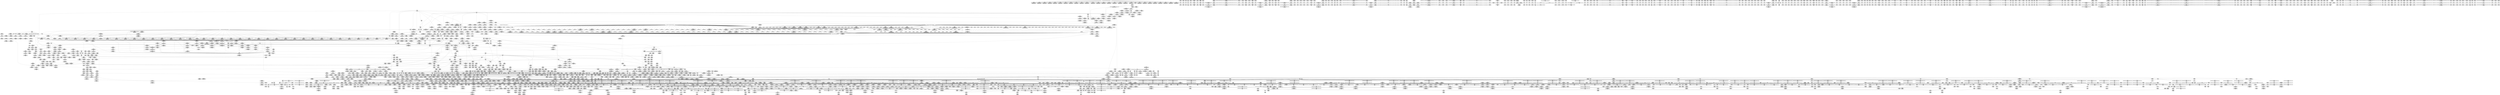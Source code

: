 digraph {
	CE0x4eef620 [shape=record,shape=Mrecord,label="{CE0x4eef620|i64_24|*Constant*|*SummSource*}"]
	CE0x4ecd1a0 [shape=record,shape=Mrecord,label="{CE0x4ecd1a0|i32_1|*Constant*}"]
	CE0x502ea60 [shape=record,shape=Mrecord,label="{CE0x502ea60|_call_void_mcount()_#2|*SummSource*}"]
	CE0x4f61830 [shape=record,shape=Mrecord,label="{CE0x4f61830|i64*_getelementptr_inbounds_(_11_x_i64_,_11_x_i64_*___llvm_gcov_ctr48,_i64_0,_i64_0)|*Constant*}"]
	CE0x4fa6050 [shape=record,shape=Mrecord,label="{CE0x4fa6050|i64*_getelementptr_inbounds_(_4_x_i64_,_4_x_i64_*___llvm_gcov_ctr45,_i64_0,_i64_2)|*Constant*|*SummSink*}"]
	CE0x4edbcd0 [shape=record,shape=Mrecord,label="{CE0x4edbcd0|aa_put_profile:if.then|*SummSource*}"]
	CE0x4f3dc70 [shape=record,shape=Mrecord,label="{CE0x4f3dc70|COLLAPSED:_GCMRE___llvm_gcov_ctr74_internal_global_5_x_i64_zeroinitializer:_elem_0:default:}"]
	CE0x4f48b20 [shape=record,shape=Mrecord,label="{CE0x4f48b20|__atomic_add_unless:tmp14|./arch/x86/include/asm/atomic.h,203|*SummSink*}"]
	CE0x4e210b0 [shape=record,shape=Mrecord,label="{CE0x4e210b0|104:_%struct.inode*,_:_CRE_310,311_}"]
	CE0x4fa8bb0 [shape=record,shape=Mrecord,label="{CE0x4fa8bb0|rcu_lock_acquire:tmp6|*SummSource*}"]
	CE0x4f88910 [shape=record,shape=Mrecord,label="{CE0x4f88910|kref_sub:return|*SummSource*}"]
	CE0x4fc1ee0 [shape=record,shape=Mrecord,label="{CE0x4fc1ee0|GLOBAL:__llvm_gcov_ctr42|Global_var:__llvm_gcov_ctr42}"]
	CE0x4f83860 [shape=record,shape=Mrecord,label="{CE0x4f83860|kref_sub:tmp8|include/linux/kref.h,73|*SummSource*}"]
	CE0x4f89b50 [shape=record,shape=Mrecord,label="{CE0x4f89b50|atomic_sub_and_test:v|Function::atomic_sub_and_test&Arg::v::|*SummSource*}"]
	CE0x4fb1330 [shape=record,shape=Mrecord,label="{CE0x4fb1330|kref_get_not0:kref|Function::kref_get_not0&Arg::kref::}"]
	CE0x4fca210 [shape=record,shape=Mrecord,label="{CE0x4fca210|i64_4|*Constant*}"]
	CE0x4eedca0 [shape=record,shape=Mrecord,label="{CE0x4eedca0|aa_current_profile:tmp57|security/apparmor/include/context.h,156}"]
	CE0x502ced0 [shape=record,shape=Mrecord,label="{CE0x502ced0|kref_get:tmp21|include/linux/kref.h,47|*SummSink*}"]
	CE0x4f79560 [shape=record,shape=Mrecord,label="{CE0x4f79560|i32_71|*Constant*|*SummSink*}"]
	CE0x502a100 [shape=record,shape=Mrecord,label="{CE0x502a100|kref_get:conv28|include/linux/kref.h,47}"]
	CE0x4fb8ca0 [shape=record,shape=Mrecord,label="{CE0x4fb8ca0|aa_get_profile_rcu:tmp41|security/apparmor/include/policy.h,311}"]
	CE0x4e47560 [shape=record,shape=Mrecord,label="{CE0x4e47560|apparmor_path_link:new_dentry|Function::apparmor_path_link&Arg::new_dentry::}"]
	CE0x4e43b80 [shape=record,shape=Mrecord,label="{CE0x4e43b80|aa_current_profile:security|security/apparmor/include/context.h,151}"]
	CE0x4f55400 [shape=record,shape=Mrecord,label="{CE0x4f55400|rcu_read_unlock:tmp1|*SummSink*}"]
	CE0x4e199d0 [shape=record,shape=Mrecord,label="{CE0x4e199d0|_ret_i1_%lnot,_!dbg_!15473|security/apparmor/include/apparmor.h,117}"]
	CE0x4ee33e0 [shape=record,shape=Mrecord,label="{CE0x4ee33e0|i64*_getelementptr_inbounds_(_2_x_i64_,_2_x_i64_*___llvm_gcov_ctr78,_i64_0,_i64_1)|*Constant*|*SummSource*}"]
	CE0x4f5fcf0 [shape=record,shape=Mrecord,label="{CE0x4f5fcf0|atomic_add_return:entry|*SummSink*}"]
	CE0x4edc1e0 [shape=record,shape=Mrecord,label="{CE0x4edc1e0|i64*_getelementptr_inbounds_(_5_x_i64_,_5_x_i64_*___llvm_gcov_ctr77,_i64_0,_i64_3)|*Constant*}"]
	CE0x4f5e100 [shape=record,shape=Mrecord,label="{CE0x4f5e100|kref_get:tmp6|include/linux/kref.h,47}"]
	CE0x4fcb2f0 [shape=record,shape=Mrecord,label="{CE0x4fcb2f0|rcu_read_lock:tmp11|include/linux/rcupdate.h,882|*SummSource*}"]
	CE0x4e1d510 [shape=record,shape=Mrecord,label="{CE0x4e1d510|VOIDTB_TE:_CE_151,152_}"]
	CE0x4e315a0 [shape=record,shape=Mrecord,label="{CE0x4e315a0|mediated_filesystem:tmp|*SummSource*}"]
	CE0x4e21d90 [shape=record,shape=Mrecord,label="{CE0x4e21d90|apparmor_path_link:tmp2|*LoadInst*|security/apparmor/lsm.c,308|*SummSource*}"]
	CE0x4ec6410 [shape=record,shape=Mrecord,label="{CE0x4ec6410|aa_current_profile:tmp8|security/apparmor/include/context.h,151}"]
	CE0x4e27220 [shape=record,shape=Mrecord,label="{CE0x4e27220|aa_current_profile:tmp13|security/apparmor/include/context.h,151|*SummSource*}"]
	CE0x4ebea60 [shape=record,shape=Mrecord,label="{CE0x4ebea60|GLOBAL:llvm.expect.i64|*Constant*|*SummSource*}"]
	CE0x50bb6b0 [shape=record,shape=Mrecord,label="{CE0x50bb6b0|atomic_cmpxchg:new|Function::atomic_cmpxchg&Arg::new::|*SummSink*}"]
	CE0x4e445a0 [shape=record,shape=Mrecord,label="{CE0x4e445a0|i64*_getelementptr_inbounds_(_37_x_i64_,_37_x_i64_*___llvm_gcov_ctr66,_i64_0,_i64_10)|*Constant*}"]
	CE0x5029190 [shape=record,shape=Mrecord,label="{CE0x5029190|kref_get:tobool23|include/linux/kref.h,47|*SummSource*}"]
	CE0x4fcce80 [shape=record,shape=Mrecord,label="{CE0x4fcce80|rcu_read_lock:tmp14|include/linux/rcupdate.h,882}"]
	CE0x50a2b60 [shape=record,shape=Mrecord,label="{CE0x50a2b60|__atomic_add_unless:lnot1|./arch/x86/include/asm/atomic.h,199|*SummSource*}"]
	CE0x5093730 [shape=record,shape=Mrecord,label="{CE0x5093730|atomic_sub_and_test:tmp7|./arch/x86/include/asm/atomic.h,81|*SummSource*}"]
	CE0x4f757e0 [shape=record,shape=Mrecord,label="{CE0x4f757e0|kref_get:tmp2|include/linux/kref.h,47|*SummSource*}"]
	CE0x4ed4ba0 [shape=record,shape=Mrecord,label="{CE0x4ed4ba0|GLOBAL:__llvm_gcov_ctr77|Global_var:__llvm_gcov_ctr77|*SummSink*}"]
	CE0x4e442f0 [shape=record,shape=Mrecord,label="{CE0x4e442f0|aa_current_profile:tmp18|security/apparmor/include/context.h,151|*SummSource*}"]
	CE0x4ebed80 [shape=record,shape=Mrecord,label="{CE0x4ebed80|aa_current_profile:expval|security/apparmor/include/context.h,153|*SummSource*}"]
	CE0x4ed5c50 [shape=record,shape=Mrecord,label="{CE0x4ed5c50|aa_put_profile:tobool|security/apparmor/include/policy.h,341|*SummSource*}"]
	CE0x505ca60 [shape=record,shape=Mrecord,label="{CE0x505ca60|GLOBAL:__atomic_add_unless|*Constant*|*SummSource*}"]
	CE0x4e15be0 [shape=record,shape=Mrecord,label="{CE0x4e15be0|i64*_getelementptr_inbounds_(_37_x_i64_,_37_x_i64_*___llvm_gcov_ctr66,_i64_0,_i64_17)|*Constant*|*SummSink*}"]
	CE0x4fa5650 [shape=record,shape=Mrecord,label="{CE0x4fa5650|__rcu_read_lock:do.end|*SummSink*}"]
	CE0x50a8900 [shape=record,shape=Mrecord,label="{CE0x50a8900|__atomic_add_unless:conv|./arch/x86/include/asm/atomic.h,199}"]
	CE0x4f44c10 [shape=record,shape=Mrecord,label="{CE0x4f44c10|__atomic_add_unless:tmp10|./arch/x86/include/asm/atomic.h,202|*SummSink*}"]
	CE0x50997c0 [shape=record,shape=Mrecord,label="{CE0x50997c0|atomic_cmpxchg:tmp2|*SummSource*}"]
	CE0x4df6240 [shape=record,shape=Mrecord,label="{CE0x4df6240|i32_5|*Constant*|*SummSource*}"]
	CE0x502ee40 [shape=record,shape=Mrecord,label="{CE0x502ee40|kref_get:tmp17|include/linux/kref.h,47|*SummSink*}"]
	CE0x4faf2b0 [shape=record,shape=Mrecord,label="{CE0x4faf2b0|i64*_getelementptr_inbounds_(_20_x_i64_,_20_x_i64_*___llvm_gcov_ctr68,_i64_0,_i64_16)|*Constant*|*SummSource*}"]
	CE0x4e8e280 [shape=record,shape=Mrecord,label="{CE0x4e8e280|i32_10|*Constant*|*SummSink*}"]
	CE0x4f65d20 [shape=record,shape=Mrecord,label="{CE0x4f65d20|i64*_getelementptr_inbounds_(_2_x_i64_,_2_x_i64_*___llvm_gcov_ctr70,_i64_0,_i64_1)|*Constant*}"]
	CE0x4e45370 [shape=record,shape=Mrecord,label="{CE0x4e45370|GLOBAL:aa_path_link|*Constant*|*SummSink*}"]
	CE0x4fc1110 [shape=record,shape=Mrecord,label="{CE0x4fc1110|kref_get_not0:refcount|security/apparmor/include/apparmor.h,83|*SummSource*}"]
	CE0x4e22500 [shape=record,shape=Mrecord,label="{CE0x4e22500|i64_2|*Constant*|*SummSource*}"]
	CE0x50a98a0 [shape=record,shape=Mrecord,label="{CE0x50a98a0|__preempt_count_sub:tmp|*SummSource*}"]
	CE0x4f5e4d0 [shape=record,shape=Mrecord,label="{CE0x4f5e4d0|0:_i8,_:_GCMR_rcu_read_unlock.__warned_internal_global_i8_0,_section_.data.unlikely_,_align_1:_elem_0:default:}"]
	CE0x4e1a6d0 [shape=record,shape=Mrecord,label="{CE0x4e1a6d0|i64*_getelementptr_inbounds_(_2_x_i64_,_2_x_i64_*___llvm_gcov_ctr55,_i64_0,_i64_1)|*Constant*|*SummSink*}"]
	CE0x4fb12a0 [shape=record,shape=Mrecord,label="{CE0x4fb12a0|kref_get_not0:entry|*SummSink*}"]
	CE0x4f6d2f0 [shape=record,shape=Mrecord,label="{CE0x4f6d2f0|i64*_getelementptr_inbounds_(_11_x_i64_,_11_x_i64_*___llvm_gcov_ctr48,_i64_0,_i64_9)|*Constant*|*SummSink*}"]
	CE0x509cda0 [shape=record,shape=Mrecord,label="{CE0x509cda0|__preempt_count_add:tmp4|./arch/x86/include/asm/preempt.h,72}"]
	CE0x50977a0 [shape=record,shape=Mrecord,label="{CE0x50977a0|atomic_read:v|Function::atomic_read&Arg::v::|*SummSource*}"]
	CE0x5092e30 [shape=record,shape=Mrecord,label="{CE0x5092e30|__preempt_count_sub:tmp2}"]
	CE0x4f4d850 [shape=record,shape=Mrecord,label="{CE0x4f4d850|_call_void_kref_get(%struct.arch_spinlock*_%count)_#7,_!dbg_!15474|security/apparmor/include/policy.h,276}"]
	CE0x4e8e3f0 [shape=record,shape=Mrecord,label="{CE0x4e8e3f0|mediated_filesystem:s_flags|security/apparmor/include/apparmor.h,117|*SummSource*}"]
	CE0x4fa5a60 [shape=record,shape=Mrecord,label="{CE0x4fa5a60|_call_void_lock_acquire(%struct.lockdep_map*_%map,_i32_0,_i32_0,_i32_2,_i32_0,_%struct.lockdep_map*_null,_i64_ptrtoint_(i8*_blockaddress(_rcu_lock_acquire,_%__here)_to_i64))_#7,_!dbg_!15473|include/linux/rcupdate.h,418|*SummSource*}"]
	CE0x4fb2840 [shape=record,shape=Mrecord,label="{CE0x4fb2840|aa_get_profile_rcu:count|security/apparmor/include/policy.h,310|*SummSource*}"]
	CE0x4e45b90 [shape=record,shape=Mrecord,label="{CE0x4e45b90|aa_path_link:profile|Function::aa_path_link&Arg::profile::|*SummSource*}"]
	CE0x4eb5610 [shape=record,shape=Mrecord,label="{CE0x4eb5610|aa_current_profile:tmp33|security/apparmor/include/context.h,153|*SummSource*}"]
	CE0x5025d60 [shape=record,shape=Mrecord,label="{CE0x5025d60|i64*_getelementptr_inbounds_(_11_x_i64_,_11_x_i64_*___llvm_gcov_ctr75,_i64_0,_i64_5)|*Constant*|*SummSink*}"]
	CE0x4e909d0 [shape=record,shape=Mrecord,label="{CE0x4e909d0|aa_get_newest_profile:tmp17|security/apparmor/include/policy.h,332|*SummSource*}"]
	CE0x4f80ae0 [shape=record,shape=Mrecord,label="{CE0x4f80ae0|kref_sub:tmp14|include/linux/kref.h,77|*SummSource*}"]
	CE0x4eb1250 [shape=record,shape=Mrecord,label="{CE0x4eb1250|aa_current_profile:land.lhs.true2|*SummSource*}"]
	CE0x4e241c0 [shape=record,shape=Mrecord,label="{CE0x4e241c0|aa_current_profile:do.body|*SummSink*}"]
	CE0x507fac0 [shape=record,shape=Mrecord,label="{CE0x507fac0|atomic_add_return:tmp1|*SummSource*}"]
	CE0x4fd17d0 [shape=record,shape=Mrecord,label="{CE0x4fd17d0|rcu_read_lock:tmp17|include/linux/rcupdate.h,882|*SummSink*}"]
	CE0x4e28980 [shape=record,shape=Mrecord,label="{CE0x4e28980|aa_get_newest_profile:tmp2|security/apparmor/include/policy.h,326|*SummSource*}"]
	CE0x50248e0 [shape=record,shape=Mrecord,label="{CE0x50248e0|i64_2|*Constant*}"]
	CE0x4f61230 [shape=record,shape=Mrecord,label="{CE0x4f61230|kref_get:tobool|include/linux/kref.h,47|*SummSink*}"]
	CE0x4e1d340 [shape=record,shape=Mrecord,label="{CE0x4e1d340|VOIDTB_TE:_CE_149,150_}"]
	CE0x4dfe8d0 [shape=record,shape=Mrecord,label="{CE0x4dfe8d0|apparmor_path_link:tmp|*SummSink*}"]
	CE0x4f4c920 [shape=record,shape=Mrecord,label="{CE0x4f4c920|aa_get_profile:tmp7|security/apparmor/include/policy.h,276|*SummSink*}"]
	CE0x4f03550 [shape=record,shape=Mrecord,label="{CE0x4f03550|aa_current_profile:profile42|security/apparmor/include/context.h,162}"]
	CE0x4fd3070 [shape=record,shape=Mrecord,label="{CE0x4fd3070|rcu_read_lock:tmp20|include/linux/rcupdate.h,882}"]
	CE0x4fb5d60 [shape=record,shape=Mrecord,label="{CE0x4fb5d60|aa_get_profile_rcu:tmp40|security/apparmor/include/policy.h,310|*SummSink*}"]
	CE0x50b9160 [shape=record,shape=Mrecord,label="{CE0x50b9160|__atomic_add_unless:tmp8|./arch/x86/include/asm/atomic.h,200}"]
	CE0x4f3a190 [shape=record,shape=Mrecord,label="{CE0x4f3a190|GLOBAL:rcu_read_lock|*Constant*|*SummSink*}"]
	CE0x4fcf070 [shape=record,shape=Mrecord,label="{CE0x4fcf070|i64*_getelementptr_inbounds_(_11_x_i64_,_11_x_i64_*___llvm_gcov_ctr42,_i64_0,_i64_8)|*Constant*|*SummSource*}"]
	CE0x4f507e0 [shape=record,shape=Mrecord,label="{CE0x4f507e0|aa_get_profile_rcu:tmp20|security/apparmor/include/policy.h,309|*SummSink*}"]
	CE0x4f01710 [shape=record,shape=Mrecord,label="{CE0x4f01710|i64*_getelementptr_inbounds_(_37_x_i64_,_37_x_i64_*___llvm_gcov_ctr66,_i64_0,_i64_34)|*Constant*|*SummSink*}"]
	CE0x4fbb650 [shape=record,shape=Mrecord,label="{CE0x4fbb650|rcu_read_lock:tmp4|include/linux/rcupdate.h,882|*SummSource*}"]
	CE0x502f3f0 [shape=record,shape=Mrecord,label="{CE0x502f3f0|i8_1|*Constant*}"]
	CE0x50810f0 [shape=record,shape=Mrecord,label="{CE0x50810f0|__rcu_read_unlock:tmp3|*SummSink*}"]
	CE0x50a3520 [shape=record,shape=Mrecord,label="{CE0x50a3520|__preempt_count_add:do.body|*SummSink*}"]
	CE0x5077ef0 [shape=record,shape=Mrecord,label="{CE0x5077ef0|rcu_lock_release:tmp2}"]
	CE0x4f60f50 [shape=record,shape=Mrecord,label="{CE0x4f60f50|rcu_read_unlock:tmp15|include/linux/rcupdate.h,933|*SummSource*}"]
	CE0x50842e0 [shape=record,shape=Mrecord,label="{CE0x50842e0|__preempt_count_add:tmp}"]
	CE0x505a2b0 [shape=record,shape=Mrecord,label="{CE0x505a2b0|GLOBAL:lock_acquire|*Constant*|*SummSource*}"]
	CE0x4e47d30 [shape=record,shape=Mrecord,label="{CE0x4e47d30|aa_path_link:new_dentry|Function::aa_path_link&Arg::new_dentry::}"]
	CE0x50dbf40 [shape=record,shape=Mrecord,label="{CE0x50dbf40|VOIDTB_TE:_CE_224,232_|*MultipleSource*|Function::aa_path_link&Arg::new_dentry::|Function::apparmor_path_link&Arg::new_dentry::}"]
	CE0x509a090 [shape=record,shape=Mrecord,label="{CE0x509a090|__atomic_add_unless:bb}"]
	CE0x4e44910 [shape=record,shape=Mrecord,label="{CE0x4e44910|i64*_getelementptr_inbounds_(_37_x_i64_,_37_x_i64_*___llvm_gcov_ctr66,_i64_0,_i64_10)|*Constant*|*SummSource*}"]
	CE0x507d260 [shape=record,shape=Mrecord,label="{CE0x507d260|_call_void___preempt_count_sub(i32_1)_#7,_!dbg_!15472|include/linux/rcupdate.h,244|*SummSink*}"]
	CE0x501c3a0 [shape=record,shape=Mrecord,label="{CE0x501c3a0|kref_sub:tmp4|include/linux/kref.h,71|*SummSource*}"]
	CE0x5024780 [shape=record,shape=Mrecord,label="{CE0x5024780|kref_sub:tobool6|include/linux/kref.h,71|*SummSink*}"]
	CE0x4eb1ce0 [shape=record,shape=Mrecord,label="{CE0x4eb1ce0|aa_current_profile:profile24|security/apparmor/include/context.h,156|*SummSource*}"]
	CE0x50a9d10 [shape=record,shape=Mrecord,label="{CE0x50a9d10|__preempt_count_sub:tmp6|./arch/x86/include/asm/preempt.h,78|*SummSink*}"]
	CE0x4eff900 [shape=record,shape=Mrecord,label="{CE0x4eff900|aa_current_profile:tmp69|security/apparmor/include/context.h,159|*SummSource*}"]
	CE0x4f98ef0 [shape=record,shape=Mrecord,label="{CE0x4f98ef0|i64*_getelementptr_inbounds_(_2_x_i64_,_2_x_i64_*___llvm_gcov_ctr70,_i64_0,_i64_0)|*Constant*|*SummSource*}"]
	CE0x4f86550 [shape=record,shape=Mrecord,label="{CE0x4f86550|kref_sub:tmp|*SummSource*}"]
	CE0x4ebb7e0 [shape=record,shape=Mrecord,label="{CE0x4ebb7e0|aa_current_profile:tmp39|security/apparmor/include/context.h,153|*SummSource*}"]
	CE0x5073210 [shape=record,shape=Mrecord,label="{CE0x5073210|__atomic_add_unless:u|Function::__atomic_add_unless&Arg::u::|*SummSource*}"]
	CE0x4f6d8d0 [shape=record,shape=Mrecord,label="{CE0x4f6d8d0|rcu_read_unlock:tmp19|include/linux/rcupdate.h,933}"]
	CE0x4f6d940 [shape=record,shape=Mrecord,label="{CE0x4f6d940|rcu_read_unlock:tmp19|include/linux/rcupdate.h,933|*SummSource*}"]
	CE0x4f519d0 [shape=record,shape=Mrecord,label="{CE0x4f519d0|GLOBAL:__rcu_read_lock|*Constant*|*SummSink*}"]
	CE0x4e3fad0 [shape=record,shape=Mrecord,label="{CE0x4e3fad0|i64_4|*Constant*}"]
	CE0x4fa7220 [shape=record,shape=Mrecord,label="{CE0x4fa7220|i64*_getelementptr_inbounds_(_4_x_i64_,_4_x_i64_*___llvm_gcov_ctr45,_i64_0,_i64_3)|*Constant*|*SummSource*}"]
	CE0x50dad60 [shape=record,shape=Mrecord,label="{CE0x50dad60|VOIDTB_TE:_CE_208,209_}"]
	CE0x4ec1170 [shape=record,shape=Mrecord,label="{CE0x4ec1170|aa_current_profile:tmp2|*SummSource*}"]
	CE0x4ef2690 [shape=record,shape=Mrecord,label="{CE0x4ef2690|aa_current_profile:call26|security/apparmor/include/context.h,157|*SummSource*}"]
	CE0x50cdf30 [shape=record,shape=Mrecord,label="{CE0x50cdf30|atomic_cmpxchg:bb|*SummSource*}"]
	CE0x4e43c90 [shape=record,shape=Mrecord,label="{CE0x4e43c90|aa_current_profile:security|security/apparmor/include/context.h,151|*SummSink*}"]
	CE0x4ecbe00 [shape=record,shape=Mrecord,label="{CE0x4ecbe00|kref_sub:tmp16|include/linux/kref.h,78|*SummSource*}"]
	CE0x4fca7b0 [shape=record,shape=Mrecord,label="{CE0x4fca7b0|rcu_read_lock:tmp10|include/linux/rcupdate.h,882}"]
	CE0x5089900 [shape=record,shape=Mrecord,label="{CE0x5089900|__rcu_read_unlock:tmp2|*SummSource*}"]
	CE0x4f053a0 [shape=record,shape=Mrecord,label="{CE0x4f053a0|aa_current_profile:cred39|security/apparmor/include/context.h,159|*SummSink*}"]
	CE0x4e499f0 [shape=record,shape=Mrecord,label="{CE0x4e499f0|apparmor_path_link:tmp16|security/apparmor/lsm.c,314|*SummSource*}"]
	CE0x4f72a10 [shape=record,shape=Mrecord,label="{CE0x4f72a10|GLOBAL:__rcu_read_unlock|*Constant*}"]
	CE0x4ed96b0 [shape=record,shape=Mrecord,label="{CE0x4ed96b0|_ret_%struct.aa_profile*_%p,_!dbg_!15476|security/apparmor/include/policy.h,278}"]
	CE0x5096ea0 [shape=record,shape=Mrecord,label="{CE0x5096ea0|i64*_getelementptr_inbounds_(_4_x_i64_,_4_x_i64_*___llvm_gcov_ctr80,_i64_0,_i64_3)|*Constant*|*SummSource*}"]
	CE0x4f9c410 [shape=record,shape=Mrecord,label="{CE0x4f9c410|aa_get_profile:tmp8|security/apparmor/include/policy.h,278|*SummSink*}"]
	CE0x4f80f80 [shape=record,shape=Mrecord,label="{CE0x4f80f80|kref_sub:tmp15|include/linux/kref.h,77}"]
	CE0x4f575b0 [shape=record,shape=Mrecord,label="{CE0x4f575b0|aa_current_profile:tmp79|security/apparmor/include/context.h,162|*SummSource*}"]
	CE0x50aadd0 [shape=record,shape=Mrecord,label="{CE0x50aadd0|atomic_read:entry}"]
	CE0x4faafb0 [shape=record,shape=Mrecord,label="{CE0x4faafb0|aa_get_profile_rcu:tobool8|security/apparmor/include/policy.h,310|*SummSource*}"]
	CE0x4ecfa90 [shape=record,shape=Mrecord,label="{CE0x4ecfa90|i8_1|*Constant*}"]
	CE0x4ec9240 [shape=record,shape=Mrecord,label="{CE0x4ec9240|aa_get_profile_rcu:tmp31|security/apparmor/include/policy.h,310|*SummSource*}"]
	CE0x50dc050 [shape=record,shape=Mrecord,label="{CE0x50dc050|VOIDTB_TE:_CE_232,240_|*MultipleSource*|Function::aa_path_link&Arg::new_dentry::|Function::apparmor_path_link&Arg::new_dentry::}"]
	CE0x50969e0 [shape=record,shape=Mrecord,label="{CE0x50969e0|atomic_sub_and_test:conv1|./arch/x86/include/asm/atomic.h,81|*SummSource*}"]
	CE0x4fc8240 [shape=record,shape=Mrecord,label="{CE0x4fc8240|_call_void_rcu_lock_acquire(%struct.lockdep_map*_rcu_lock_map)_#7,_!dbg_!15468|include/linux/rcupdate.h,881|*SummSink*}"]
	CE0x501bf90 [shape=record,shape=Mrecord,label="{CE0x501bf90|kref_get:lnot17|include/linux/kref.h,47|*SummSource*}"]
	CE0x50a1ac0 [shape=record,shape=Mrecord,label="{CE0x50a1ac0|atomic_sub_and_test:tmp8|./arch/x86/include/asm/atomic.h,81}"]
	CE0x4f4ae80 [shape=record,shape=Mrecord,label="{CE0x4f4ae80|i64*_getelementptr_inbounds_(_10_x_i64_,_10_x_i64_*___llvm_gcov_ctr71,_i64_0,_i64_9)|*Constant*|*SummSink*}"]
	CE0x502f160 [shape=record,shape=Mrecord,label="{CE0x502f160|kref_get:tmp18|include/linux/kref.h,47|*SummSource*}"]
	CE0x509abf0 [shape=record,shape=Mrecord,label="{CE0x509abf0|__atomic_add_unless:for.end|*SummSource*}"]
	CE0x4f3a2f0 [shape=record,shape=Mrecord,label="{CE0x4f3a2f0|rcu_read_lock:entry}"]
	CE0x4ef2540 [shape=record,shape=Mrecord,label="{CE0x4ef2540|aa_current_profile:call26|security/apparmor/include/context.h,157}"]
	CE0x4efa770 [shape=record,shape=Mrecord,label="{CE0x4efa770|aa_current_profile:tobool31|security/apparmor/include/context.h,159|*SummSink*}"]
	CE0x4ebc630 [shape=record,shape=Mrecord,label="{CE0x4ebc630|aa_current_profile:tmp19|security/apparmor/include/context.h,151|*SummSink*}"]
	CE0x4ee3760 [shape=record,shape=Mrecord,label="{CE0x4ee3760|aa_get_newest_profile:if.end}"]
	"CONST[source:1(input),value:2(dynamic)][purpose:{object}][SrcIdx:2]"
	CE0x4f904c0 [shape=record,shape=Mrecord,label="{CE0x4f904c0|i64*_getelementptr_inbounds_(_2_x_i64_,_2_x_i64_*___llvm_gcov_ctr69,_i64_0,_i64_0)|*Constant*|*SummSink*}"]
	CE0x4e23930 [shape=record,shape=Mrecord,label="{CE0x4e23930|i64*_getelementptr_inbounds_(_2_x_i64_,_2_x_i64_*___llvm_gcov_ctr55,_i64_0,_i64_0)|*Constant*|*SummSource*}"]
	CE0x5023750 [shape=record,shape=Mrecord,label="{CE0x5023750|kref_sub:lnot|include/linux/kref.h,71|*SummSink*}"]
	CE0x5080770 [shape=record,shape=Mrecord,label="{CE0x5080770|atomic_sub_and_test:bb}"]
	CE0x4ecbb30 [shape=record,shape=Mrecord,label="{CE0x4ecbb30|i64*_getelementptr_inbounds_(_9_x_i64_,_9_x_i64_*___llvm_gcov_ctr79,_i64_0,_i64_8)|*Constant*|*SummSource*}"]
	CE0x4f8e6e0 [shape=record,shape=Mrecord,label="{CE0x4f8e6e0|i64_0|*Constant*}"]
	CE0x5073c30 [shape=record,shape=Mrecord,label="{CE0x5073c30|atomic_add_unless:cmp|include/linux/atomic.h,17}"]
	CE0x4f83d20 [shape=record,shape=Mrecord,label="{CE0x4f83d20|i64*_getelementptr_inbounds_(_9_x_i64_,_9_x_i64_*___llvm_gcov_ctr79,_i64_0,_i64_0)|*Constant*|*SummSource*}"]
	CE0x4dffad0 [shape=record,shape=Mrecord,label="{CE0x4dffad0|apparmor_path_link:tmp5|security/apparmor/lsm.c,308|*SummSink*}"]
	CE0x4f5aa60 [shape=record,shape=Mrecord,label="{CE0x4f5aa60|kref_sub:lnot4|include/linux/kref.h,71|*SummSink*}"]
	CE0x4f5cd90 [shape=record,shape=Mrecord,label="{CE0x4f5cd90|GLOBAL:rcu_read_unlock.__warned|Global_var:rcu_read_unlock.__warned|*SummSource*}"]
	CE0x4e49b70 [shape=record,shape=Mrecord,label="{CE0x4e49b70|apparmor_path_link:tmp16|security/apparmor/lsm.c,314|*SummSink*}"]
	CE0x4e1b570 [shape=record,shape=Mrecord,label="{CE0x4e1b570|aa_current_profile:land.lhs.true}"]
	CE0x4e1e530 [shape=record,shape=Mrecord,label="{CE0x4e1e530|GLOBAL:aa_current_profile|*Constant*|*SummSink*}"]
	CE0x50a2430 [shape=record,shape=Mrecord,label="{CE0x50a2430|_call_void_mcount()_#2|*SummSink*}"]
	CE0x4ec5760 [shape=record,shape=Mrecord,label="{CE0x4ec5760|aa_current_profile:tmp7|security/apparmor/include/context.h,151|*SummSink*}"]
	CE0x505bce0 [shape=record,shape=Mrecord,label="{CE0x505bce0|__rcu_read_lock:tmp1|*SummSink*}"]
	CE0x4ee1f20 [shape=record,shape=Mrecord,label="{CE0x4ee1f20|_ret_void,_!dbg_!15492|include/linux/rcupdate.h,884|*SummSink*}"]
	CE0x5021c20 [shape=record,shape=Mrecord,label="{CE0x5021c20|kref_get:if.then31}"]
	CE0x5080ee0 [shape=record,shape=Mrecord,label="{CE0x5080ee0|_call_void_mcount()_#2}"]
	CE0x4e15f50 [shape=record,shape=Mrecord,label="{CE0x4e15f50|aa_current_profile:tmp15|security/apparmor/include/context.h,151|*SummSource*}"]
	CE0x4e40b80 [shape=record,shape=Mrecord,label="{CE0x4e40b80|apparmor_path_link:tmp12|security/apparmor/lsm.c,312}"]
	CE0x4eb13a0 [shape=record,shape=Mrecord,label="{CE0x4eb13a0|aa_current_profile:land.lhs.true2|*SummSink*}"]
	CE0x4ec2b50 [shape=record,shape=Mrecord,label="{CE0x4ec2b50|aa_current_profile:do.end36|*SummSink*}"]
	CE0x4e4ac90 [shape=record,shape=Mrecord,label="{CE0x4e4ac90|i64*_getelementptr_inbounds_(_9_x_i64_,_9_x_i64_*___llvm_gcov_ctr65,_i64_0,_i64_8)|*Constant*|*SummSink*}"]
	CE0x4fba350 [shape=record,shape=Mrecord,label="{CE0x4fba350|GLOBAL:rcu_read_lock.__warned|Global_var:rcu_read_lock.__warned}"]
	CE0x4f75950 [shape=record,shape=Mrecord,label="{CE0x4f75950|kref_sub:tmp2|include/linux/kref.h,71}"]
	CE0x4f04510 [shape=record,shape=Mrecord,label="{CE0x4f04510|aa_current_profile:tmp75|security/apparmor/include/context.h,159|*SummSource*}"]
	CE0x4f63580 [shape=record,shape=Mrecord,label="{CE0x4f63580|atomic_add_return:i|Function::atomic_add_return&Arg::i::|*SummSource*}"]
	CE0x4f9b4a0 [shape=record,shape=Mrecord,label="{CE0x4f9b4a0|i32_309|*Constant*}"]
	CE0x4fccbc0 [shape=record,shape=Mrecord,label="{CE0x4fccbc0|rcu_read_unlock:tmp12|include/linux/rcupdate.h,933|*SummSink*}"]
	CE0x4f3bfc0 [shape=record,shape=Mrecord,label="{CE0x4f3bfc0|get_current:tmp3|*SummSink*}"]
	CE0x4ec28e0 [shape=record,shape=Mrecord,label="{CE0x4ec28e0|aa_put_profile:tmp3|security/apparmor/include/policy.h,341}"]
	CE0x4f403d0 [shape=record,shape=Mrecord,label="{CE0x4f403d0|aa_get_profile:if.then}"]
	CE0x50aff60 [shape=record,shape=Mrecord,label="{CE0x50aff60|__atomic_add_unless:if.end13|*SummSource*}"]
	CE0x4f581c0 [shape=record,shape=Mrecord,label="{CE0x4f581c0|aa_current_profile:cxt.0}"]
	CE0x4f6bd30 [shape=record,shape=Mrecord,label="{CE0x4f6bd30|_call_void_lockdep_rcu_suspicious(i8*_getelementptr_inbounds_(_25_x_i8_,_25_x_i8_*_.str10,_i32_0,_i32_0),_i32_934,_i8*_getelementptr_inbounds_(_44_x_i8_,_44_x_i8_*_.str13,_i32_0,_i32_0))_#7,_!dbg_!15483|include/linux/rcupdate.h,933|*SummSink*}"]
	CE0x4f7e710 [shape=record,shape=Mrecord,label="{CE0x4f7e710|kref_sub:tmp13|include/linux/kref.h,74|*SummSource*}"]
	CE0x4f45730 [shape=record,shape=Mrecord,label="{CE0x4f45730|__atomic_add_unless:tmp12|./arch/x86/include/asm/atomic.h,202|*SummSink*}"]
	CE0x5092ea0 [shape=record,shape=Mrecord,label="{CE0x5092ea0|__preempt_count_sub:tmp2|*SummSource*}"]
	CE0x4f5c570 [shape=record,shape=Mrecord,label="{CE0x4f5c570|rcu_read_unlock:call|include/linux/rcupdate.h,933|*SummSink*}"]
	CE0x4f71320 [shape=record,shape=Mrecord,label="{CE0x4f71320|rcu_read_unlock:tmp22|include/linux/rcupdate.h,935|*SummSink*}"]
	CE0x4e05c90 [shape=record,shape=Mrecord,label="{CE0x4e05c90|i64_27|*Constant*|*SummSink*}"]
	CE0x4fd5030 [shape=record,shape=Mrecord,label="{CE0x4fd5030|rcu_read_unlock:tmp16|include/linux/rcupdate.h,933|*SummSource*}"]
	CE0x4e06e30 [shape=record,shape=Mrecord,label="{CE0x4e06e30|i64_1|*Constant*}"]
	CE0x4e2ded0 [shape=record,shape=Mrecord,label="{CE0x4e2ded0|i64_11|*Constant*|*SummSink*}"]
	CE0x4f84b80 [shape=record,shape=Mrecord,label="{CE0x4f84b80|kref_sub:lnot.ext|include/linux/kref.h,71|*SummSink*}"]
	CE0x4fd52d0 [shape=record,shape=Mrecord,label="{CE0x4fd52d0|i64*_getelementptr_inbounds_(_11_x_i64_,_11_x_i64_*___llvm_gcov_ctr48,_i64_0,_i64_8)|*Constant*}"]
	CE0x4edd800 [shape=record,shape=Mrecord,label="{CE0x4edd800|kref_get:lnot38|include/linux/kref.h,47|*SummSink*}"]
	CE0x4f90020 [shape=record,shape=Mrecord,label="{CE0x4f90020|aa_get_profile_rcu:if.end}"]
	CE0x4fb8130 [shape=record,shape=Mrecord,label="{CE0x4fb8130|i64_1|*Constant*}"]
	CE0x4f8e320 [shape=record,shape=Mrecord,label="{CE0x4f8e320|_ret_void,_!dbg_!15474|include/linux/rcupdate.h,240|*SummSink*}"]
	CE0x505d920 [shape=record,shape=Mrecord,label="{CE0x505d920|atomic_sub_and_test:counter|./arch/x86/include/asm/atomic.h,81}"]
	CE0x4ee5d30 [shape=record,shape=Mrecord,label="{CE0x4ee5d30|void_(i8*,_i32,_i64)*_asm_sideeffect_1:_09ud2_0A.pushsection___bug_table,_22a_22_0A2:_09.long_1b_-_2b,_$_0:c_-_2b_0A_09.word_$_1:c_,_0_0A_09.org_2b+$_2:c_0A.popsection_,_i,i,i,_dirflag_,_fpsr_,_flags_|*SummSink*}"]
	CE0x50d05d0 [shape=record,shape=Mrecord,label="{CE0x50d05d0|atomic_read:tmp3|*SummSink*}"]
	CE0x4ecd210 [shape=record,shape=Mrecord,label="{CE0x4ecd210|kref_sub:retval.0}"]
	CE0x4f39f40 [shape=record,shape=Mrecord,label="{CE0x4f39f40|_call_void_mcount()_#2}"]
	CE0x4e026b0 [shape=record,shape=Mrecord,label="{CE0x4e026b0|apparmor_path_link:d_inode|security/apparmor/lsm.c,308|*SummSink*}"]
	CE0x4e3b420 [shape=record,shape=Mrecord,label="{CE0x4e3b420|VOIDTB_TE:_GCE_rcu_lock_map_external_global_%struct.lockdep_map_200,208_|*MultipleSource*|security/apparmor/lsm.c,311|security/apparmor/lsm.c,312}"]
	CE0x4e02170 [shape=record,shape=Mrecord,label="{CE0x4e02170|_call_void_mcount()_#2|*SummSink*}"]
	CE0x4f02f30 [shape=record,shape=Mrecord,label="{CE0x4f02f30|aa_current_profile:tmp77|security/apparmor/include/context.h,159|*SummSource*}"]
	CE0x4fc1a30 [shape=record,shape=Mrecord,label="{CE0x4fc1a30|atomic_add_unless:a|Function::atomic_add_unless&Arg::a::}"]
	CE0x5029650 [shape=record,shape=Mrecord,label="{CE0x5029650|kref_get:lnot24|include/linux/kref.h,47|*SummSink*}"]
	CE0x4fadbb0 [shape=record,shape=Mrecord,label="{CE0x4fadbb0|i64_1|*Constant*}"]
	CE0x50d41a0 [shape=record,shape=Mrecord,label="{CE0x50d41a0|VOIDTB_TE:_CE_176,177_}"]
	CE0x4fd0360 [shape=record,shape=Mrecord,label="{CE0x4fd0360|i32_883|*Constant*}"]
	CE0x4e28650 [shape=record,shape=Mrecord,label="{CE0x4e28650|aa_current_profile:tmp11|security/apparmor/include/context.h,151|*SummSource*}"]
	CE0x4fc6a50 [shape=record,shape=Mrecord,label="{CE0x4fc6a50|GLOBAL:rcu_lock_map|Global_var:rcu_lock_map|*SummSource*}"]
	CE0x5080c70 [shape=record,shape=Mrecord,label="{CE0x5080c70|_call_void_asm_addl_$1,_%gs:$0_,_*m,ri,*m,_dirflag_,_fpsr_,_flags_(i32*___preempt_count,_i32_%val,_i32*___preempt_count)_#2,_!dbg_!15471,_!srcloc_!15474|./arch/x86/include/asm/preempt.h,72|*SummSource*}"]
	CE0x4eba570 [shape=record,shape=Mrecord,label="{CE0x4eba570|44:_i32,_48:_i16,_128:_i8*,_:_SCMRE_136,144_|*MultipleSource*|security/apparmor/include/context.h,151|security/apparmor/include/context.h,151}"]
	CE0x4f540c0 [shape=record,shape=Mrecord,label="{CE0x4f540c0|i64*_getelementptr_inbounds_(_20_x_i64_,_20_x_i64_*___llvm_gcov_ctr68,_i64_0,_i64_2)|*Constant*}"]
	CE0x4ec9870 [shape=record,shape=Mrecord,label="{CE0x4ec9870|aa_get_profile_rcu:tmp32|security/apparmor/include/policy.h,310|*SummSource*}"]
	CE0x4e05740 [shape=record,shape=Mrecord,label="{CE0x4e05740|104:_%struct.inode*,_:_CRE_165,166_}"]
	CE0x4fb3f20 [shape=record,shape=Mrecord,label="{CE0x4fb3f20|i64_18|*Constant*}"]
	CE0x4e49d90 [shape=record,shape=Mrecord,label="{CE0x4e49d90|apparmor_path_link:retval.0}"]
	CE0x4e20b00 [shape=record,shape=Mrecord,label="{CE0x4e20b00|104:_%struct.inode*,_:_CRE_305,306_}"]
	CE0x5075210 [shape=record,shape=Mrecord,label="{CE0x5075210|rcu_lock_release:indirectgoto|*SummSink*}"]
	CE0x4f0a590 [shape=record,shape=Mrecord,label="{CE0x4f0a590|aa_current_profile:if.then12|*SummSource*}"]
	CE0x4e4a100 [shape=record,shape=Mrecord,label="{CE0x4e4a100|apparmor_path_link:tmp17|security/apparmor/lsm.c,314|*SummSink*}"]
	CE0x4f76eb0 [shape=record,shape=Mrecord,label="{CE0x4f76eb0|kref_get:lnot15|include/linux/kref.h,47|*SummSink*}"]
	CE0x4e3b690 [shape=record,shape=Mrecord,label="{CE0x4e3b690|VOIDTB_TE:_GCE_rcu_lock_map_external_global_%struct.lockdep_map_208,212_|*MultipleSource*|security/apparmor/lsm.c,311|security/apparmor/lsm.c,312}"]
	CE0x4e42e40 [shape=record,shape=Mrecord,label="{CE0x4e42e40|aa_current_profile:tmp21|security/apparmor/include/context.h,151}"]
	CE0x5095910 [shape=record,shape=Mrecord,label="{CE0x5095910|__preempt_count_add:do.end|*SummSource*}"]
	CE0x4f5f6b0 [shape=record,shape=Mrecord,label="{CE0x4f5f6b0|kref_get:lnot|include/linux/kref.h,47}"]
	CE0x5082880 [shape=record,shape=Mrecord,label="{CE0x5082880|i64*_getelementptr_inbounds_(_4_x_i64_,_4_x_i64_*___llvm_gcov_ctr50,_i64_0,_i64_3)|*Constant*|*SummSink*}"]
	CE0x4fd4600 [shape=record,shape=Mrecord,label="{CE0x4fd4600|kref_sub:lnot.ext11|include/linux/kref.h,71|*SummSource*}"]
	CE0x4ee9260 [shape=record,shape=Mrecord,label="{CE0x4ee9260|aa_current_profile:tmp41|security/apparmor/include/context.h,153|*SummSink*}"]
	CE0x50a2ca0 [shape=record,shape=Mrecord,label="{CE0x50a2ca0|atomic_sub_and_test:c|./arch/x86/include/asm/atomic.h, 81}"]
	CE0x5085da0 [shape=record,shape=Mrecord,label="{CE0x5085da0|_call_void_asm_sideeffect_,_memory_,_dirflag_,_fpsr_,_flags_()_#2,_!dbg_!15468,_!srcloc_!15471|include/linux/rcupdate.h,244|*SummSource*}"]
	CE0x4ec8de0 [shape=record,shape=Mrecord,label="{CE0x4ec8de0|aa_get_profile_rcu:tmp30|security/apparmor/include/policy.h,310}"]
	CE0x4f60c40 [shape=record,shape=Mrecord,label="{CE0x4f60c40|rcu_read_unlock:tmp15|include/linux/rcupdate.h,933}"]
	CE0x4e4b860 [shape=record,shape=Mrecord,label="{CE0x4e4b860|aa_current_profile:tmp29|security/apparmor/include/context.h,153|*SummSource*}"]
	CE0x5099750 [shape=record,shape=Mrecord,label="{CE0x5099750|atomic_cmpxchg:tmp2}"]
	CE0x507bb10 [shape=record,shape=Mrecord,label="{CE0x507bb10|GLOBAL:lock_release|*Constant*|*SummSink*}"]
	CE0x4f93110 [shape=record,shape=Mrecord,label="{CE0x4f93110|aa_get_profile_rcu:do.end7|*SummSource*}"]
	CE0x4eae820 [shape=record,shape=Mrecord,label="{CE0x4eae820|_ret_%struct.task_struct*_%tmp4,_!dbg_!15471|./arch/x86/include/asm/current.h,14|*SummSource*}"]
	CE0x4fb4b00 [shape=record,shape=Mrecord,label="{CE0x4fb4b00|aa_get_profile_rcu:tmp37|security/apparmor/include/policy.h,310|*SummSource*}"]
	CE0x5021f80 [shape=record,shape=Mrecord,label="{CE0x5021f80|i64*_getelementptr_inbounds_(_4_x_i64_,_4_x_i64_*___llvm_gcov_ctr43,_i64_0,_i64_0)|*Constant*}"]
	CE0x50aeef0 [shape=record,shape=Mrecord,label="{CE0x50aeef0|i64*_getelementptr_inbounds_(_10_x_i64_,_10_x_i64_*___llvm_gcov_ctr71,_i64_0,_i64_0)|*Constant*|*SummSource*}"]
	CE0x50cfdb0 [shape=record,shape=Mrecord,label="{CE0x50cfdb0|i32_(i32*,_i32,_i32,_i32*)*_asm_sideeffect_.pushsection_.smp_locks,_22a_22_0A.balign_4_0A.long_671f_-_._0A.popsection_0A671:_0A_09lock_cmpxchgl_$2,$1_,_ax_,_*m,r,0,*m,_memory_,_dirflag_,_fpsr_,_flags_|*SummSource*}"]
	CE0x4fa7890 [shape=record,shape=Mrecord,label="{CE0x4fa7890|rcu_lock_acquire:tmp7|*SummSink*}"]
	CE0x4f8d610 [shape=record,shape=Mrecord,label="{CE0x4f8d610|aa_get_profile_rcu:tobool|security/apparmor/include/policy.h,309|*SummSink*}"]
	CE0x4e2ba40 [shape=record,shape=Mrecord,label="{CE0x4e2ba40|aa_current_profile:lnot10|security/apparmor/include/context.h,153}"]
	CE0x50a4f50 [shape=record,shape=Mrecord,label="{CE0x50a4f50|VOIDTB_TE:_CE_8,16_}"]
	CE0x4f79650 [shape=record,shape=Mrecord,label="{CE0x4f79650|kref_sub:lnot8|include/linux/kref.h,71}"]
	CE0x4e8e1a0 [shape=record,shape=Mrecord,label="{CE0x4e8e1a0|i32_10|*Constant*|*SummSource*}"]
	CE0x5023340 [shape=record,shape=Mrecord,label="{CE0x5023340|kref_get:lnot.ext13|include/linux/kref.h,47}"]
	CE0x5079100 [shape=record,shape=Mrecord,label="{CE0x5079100|atomic_sub_and_test:tmp|*SummSource*}"]
	CE0x4e04660 [shape=record,shape=Mrecord,label="{CE0x4e04660|104:_%struct.inode*,_:_CRE_185,186_}"]
	CE0x4e4e550 [shape=record,shape=Mrecord,label="{CE0x4e4e550|aa_current_profile:do.end17|*SummSink*}"]
	CE0x5098a10 [shape=record,shape=Mrecord,label="{CE0x5098a10|__preempt_count_add:tmp2|*SummSource*}"]
	CE0x4ed95a0 [shape=record,shape=Mrecord,label="{CE0x4ed95a0|aa_get_profile:p|Function::aa_get_profile&Arg::p::|*SummSink*}"]
	CE0x4f7f460 [shape=record,shape=Mrecord,label="{CE0x4f7f460|kref_sub:tmp}"]
	CE0x4e04070 [shape=record,shape=Mrecord,label="{CE0x4e04070|104:_%struct.inode*,_:_CRE_180,181_}"]
	CE0x4f058a0 [shape=record,shape=Mrecord,label="{CE0x4f058a0|get_current:tmp2|*SummSink*}"]
	CE0x4f0ccd0 [shape=record,shape=Mrecord,label="{CE0x4f0ccd0|aa_get_profile_rcu:tmp25|security/apparmor/include/policy.h,309|*SummSource*}"]
	CE0x4f53b30 [shape=record,shape=Mrecord,label="{CE0x4f53b30|aa_get_profile:tmp3|security/apparmor/include/policy.h,275|*SummSource*}"]
	CE0x5094280 [shape=record,shape=Mrecord,label="{CE0x5094280|i64*_getelementptr_inbounds_(_4_x_i64_,_4_x_i64_*___llvm_gcov_ctr80,_i64_0,_i64_2)|*Constant*}"]
	CE0x4ee0fa0 [shape=record,shape=Mrecord,label="{CE0x4ee0fa0|aa_put_profile:tmp8|security/apparmor/include/policy.h,343|*SummSink*}"]
	CE0x50a9510 [shape=record,shape=Mrecord,label="{CE0x50a9510|i64*_getelementptr_inbounds_(_4_x_i64_,_4_x_i64_*___llvm_gcov_ctr51,_i64_0,_i64_3)|*Constant*|*SummSink*}"]
	CE0x4f9ab00 [shape=record,shape=Mrecord,label="{CE0x4f9ab00|GLOBAL:lockdep_rcu_suspicious|*Constant*}"]
	CE0x50dbe30 [shape=record,shape=Mrecord,label="{CE0x50dbe30|VOIDTB_TE:_CE_223,224_}"]
	CE0x4e21a00 [shape=record,shape=Mrecord,label="{CE0x4e21a00|104:_%struct.inode*,_:_CRE_318,319_}"]
	CE0x4f74b00 [shape=record,shape=Mrecord,label="{CE0x4f74b00|i64*_getelementptr_inbounds_(_4_x_i64_,_4_x_i64_*___llvm_gcov_ctr43,_i64_0,_i64_1)|*Constant*|*SummSink*}"]
	CE0x4f5ffa0 [shape=record,shape=Mrecord,label="{CE0x4f5ffa0|atomic_add_return:i|Function::atomic_add_return&Arg::i::}"]
	CE0x4e3f670 [shape=record,shape=Mrecord,label="{CE0x4e3f670|i64*_getelementptr_inbounds_(_9_x_i64_,_9_x_i64_*___llvm_gcov_ctr65,_i64_0,_i64_6)|*Constant*|*SummSource*}"]
	CE0x4f4d080 [shape=record,shape=Mrecord,label="{CE0x4f4d080|aa_get_profile:count|security/apparmor/include/policy.h,276}"]
	CE0x4e41610 [shape=record,shape=Mrecord,label="{CE0x4e41610|mediated_filesystem:tobool|security/apparmor/include/apparmor.h,117|*SummSink*}"]
	CE0x4ec1c50 [shape=record,shape=Mrecord,label="{CE0x4ec1c50|aa_current_profile:do.end36}"]
	CE0x4efa120 [shape=record,shape=Mrecord,label="{CE0x4efa120|aa_current_profile:tobool31|security/apparmor/include/context.h,159}"]
	CE0x4eaa5f0 [shape=record,shape=Mrecord,label="{CE0x4eaa5f0|aa_get_profile_rcu:tmp4|security/apparmor/include/policy.h,309|*SummSource*}"]
	CE0x4ecd480 [shape=record,shape=Mrecord,label="{CE0x4ecd480|kref_sub:tmp17|include/linux/kref.h,78|*SummSource*}"]
	CE0x4ed8770 [shape=record,shape=Mrecord,label="{CE0x4ed8770|aa_get_profile_rcu:entry|*SummSource*}"]
	CE0x4ede6a0 [shape=record,shape=Mrecord,label="{CE0x4ede6a0|i64*_getelementptr_inbounds_(_5_x_i64_,_5_x_i64_*___llvm_gcov_ctr77,_i64_0,_i64_4)|*Constant*|*SummSink*}"]
	CE0x507c3f0 [shape=record,shape=Mrecord,label="{CE0x507c3f0|rcu_lock_release:tmp7|*SummSink*}"]
	CE0x5095d90 [shape=record,shape=Mrecord,label="{CE0x5095d90|atomic_sub_and_test:tmp8|./arch/x86/include/asm/atomic.h,81|*SummSource*}"]
	CE0x4ed25e0 [shape=record,shape=Mrecord,label="{CE0x4ed25e0|aa_get_newest_profile:tmp6|security/apparmor/include/policy.h,327|*SummSource*}"]
	CE0x4e1f720 [shape=record,shape=Mrecord,label="{CE0x4e1f720|104:_%struct.inode*,_:_CRE_223,224_}"]
	CE0x4ebd990 [shape=record,shape=Mrecord,label="{CE0x4ebd990|aa_current_profile:lnot10|security/apparmor/include/context.h,153|*SummSink*}"]
	CE0x4eab2b0 [shape=record,shape=Mrecord,label="{CE0x4eab2b0|GLOBAL:__llvm_gcov_ctr74|Global_var:__llvm_gcov_ctr74|*SummSink*}"]
	CE0x5079ae0 [shape=record,shape=Mrecord,label="{CE0x5079ae0|rcu_lock_release:tmp4|include/linux/rcupdate.h,423}"]
	CE0x50a0e50 [shape=record,shape=Mrecord,label="{CE0x50a0e50|__preempt_count_add:tmp7|./arch/x86/include/asm/preempt.h,73|*SummSource*}"]
	CE0x4f711b0 [shape=record,shape=Mrecord,label="{CE0x4f711b0|rcu_read_unlock:tmp22|include/linux/rcupdate.h,935|*SummSource*}"]
	CE0x5078900 [shape=record,shape=Mrecord,label="{CE0x5078900|_call_void_mcount()_#2|*SummSource*}"]
	CE0x4f92f70 [shape=record,shape=Mrecord,label="{CE0x4f92f70|COLLAPSED:_GCMRE___llvm_gcov_ctr78_internal_global_2_x_i64_zeroinitializer:_elem_0:default:}"]
	CE0x50dc270 [shape=record,shape=Mrecord,label="{CE0x50dc270|VOIDTB_TE:_CE_248,256_|*MultipleSource*|Function::aa_path_link&Arg::new_dentry::|Function::apparmor_path_link&Arg::new_dentry::}"]
	CE0x4e36510 [shape=record,shape=Mrecord,label="{CE0x4e36510|VOIDTB_TE:_GCE_rcu_lock_map_external_global_%struct.lockdep_map_32,40_|*MultipleSource*|security/apparmor/lsm.c,311|security/apparmor/lsm.c,312}"]
	CE0x4f66640 [shape=record,shape=Mrecord,label="{CE0x4f66640|kref_sub:expval|include/linux/kref.h,71|*SummSink*}"]
	CE0x5084440 [shape=record,shape=Mrecord,label="{CE0x5084440|__preempt_count_add:do.body|*SummSource*}"]
	CE0x4eb0cc0 [shape=record,shape=Mrecord,label="{CE0x4eb0cc0|aa_current_profile:do.body5}"]
	CE0x4ecd730 [shape=record,shape=Mrecord,label="{CE0x4ecd730|__rcu_read_lock:bb}"]
	CE0x50aca30 [shape=record,shape=Mrecord,label="{CE0x50aca30|GLOBAL:__preempt_count|Global_var:__preempt_count|*SummSource*}"]
	CE0x4fc66d0 [shape=record,shape=Mrecord,label="{CE0x4fc66d0|atomic_add_unless:v|Function::atomic_add_unless&Arg::v::|*SummSource*}"]
	CE0x50b2c50 [shape=record,shape=Mrecord,label="{CE0x50b2c50|i32_0|*Constant*}"]
	CE0x4f9a690 [shape=record,shape=Mrecord,label="{CE0x4f9a690|_call_void___rcu_read_lock()_#7,_!dbg_!15467|include/linux/rcupdate.h,879|*SummSink*}"]
	CE0x4ee40c0 [shape=record,shape=Mrecord,label="{CE0x4ee40c0|aa_get_profile_rcu:tmp26|security/apparmor/include/policy.h,309}"]
	CE0x4e3b900 [shape=record,shape=Mrecord,label="{CE0x4e3b900|VOIDTB_TE:_GCE_rcu_lock_map_external_global_%struct.lockdep_map_216,224_|*MultipleSource*|security/apparmor/lsm.c,311|security/apparmor/lsm.c,312}"]
	CE0x5073a90 [shape=record,shape=Mrecord,label="{CE0x5073a90|rcu_lock_release:__here}"]
	CE0x4f7e220 [shape=record,shape=Mrecord,label="{CE0x4f7e220|kref_sub:tmp12|include/linux/kref.h,74|*SummSink*}"]
	CE0x50d6be0 [shape=record,shape=Mrecord,label="{CE0x50d6be0|VOIDTB_TE:_CE_191,192_}"]
	CE0x4eb2030 [shape=record,shape=Mrecord,label="{CE0x4eb2030|aa_current_profile:tmp58|security/apparmor/include/context.h,156}"]
	CE0x501efd0 [shape=record,shape=Mrecord,label="{CE0x501efd0|kref_sub:bb}"]
	CE0x4dff9a0 [shape=record,shape=Mrecord,label="{CE0x4dff9a0|apparmor_path_link:tmp5|security/apparmor/lsm.c,308|*SummSource*}"]
	CE0x50a5fd0 [shape=record,shape=Mrecord,label="{CE0x50a5fd0|i64*_getelementptr_inbounds_(_4_x_i64_,_4_x_i64_*___llvm_gcov_ctr44,_i64_0,_i64_3)|*Constant*|*SummSink*}"]
	CE0x4f073e0 [shape=record,shape=Mrecord,label="{CE0x4f073e0|aa_current_profile:tmp4|security/apparmor/include/context.h,151}"]
	CE0x4e03f80 [shape=record,shape=Mrecord,label="{CE0x4e03f80|104:_%struct.inode*,_:_CRE_179,180_}"]
	CE0x4fc63b0 [shape=record,shape=Mrecord,label="{CE0x4fc63b0|rcu_read_lock:do.end|*SummSource*}"]
	CE0x50b06c0 [shape=record,shape=Mrecord,label="{CE0x50b06c0|__atomic_add_unless:c.0}"]
	CE0x4f9c3a0 [shape=record,shape=Mrecord,label="{CE0x4f9c3a0|aa_get_profile:tmp8|security/apparmor/include/policy.h,278|*SummSource*}"]
	CE0x4eaca80 [shape=record,shape=Mrecord,label="{CE0x4eaca80|aa_get_profile_rcu:tmp2|*SummSink*}"]
	CE0x4e00150 [shape=record,shape=Mrecord,label="{CE0x4e00150|104:_%struct.inode*,_:_CRE_173,174_}"]
	CE0x4edffc0 [shape=record,shape=Mrecord,label="{CE0x4edffc0|GLOBAL:aa_free_profile_kref|*Constant*}"]
	CE0x4f88660 [shape=record,shape=Mrecord,label="{CE0x4f88660|COLLAPSED:_GCMRE___llvm_gcov_ctr45_internal_global_4_x_i64_zeroinitializer:_elem_0:default:}"]
	CE0x4f4a720 [shape=record,shape=Mrecord,label="{CE0x4f4a720|__atomic_add_unless:tmp17|./arch/x86/include/asm/atomic.h,204|*SummSink*}"]
	CE0x4f85ca0 [shape=record,shape=Mrecord,label="{CE0x4f85ca0|kref_sub:lnot.ext|include/linux/kref.h,71}"]
	CE0x5075e50 [shape=record,shape=Mrecord,label="{CE0x5075e50|i64*_getelementptr_inbounds_(_4_x_i64_,_4_x_i64_*___llvm_gcov_ctr50,_i64_0,_i64_3)|*Constant*}"]
	CE0x4ec26b0 [shape=record,shape=Mrecord,label="{CE0x4ec26b0|aa_put_profile:tmp2|security/apparmor/include/policy.h,341|*SummSource*}"]
	CE0x4e2e050 [shape=record,shape=Mrecord,label="{CE0x4e2e050|i64_12|*Constant*|*SummSink*}"]
	CE0x4ec0ec0 [shape=record,shape=Mrecord,label="{CE0x4ec0ec0|i64*_getelementptr_inbounds_(_37_x_i64_,_37_x_i64_*___llvm_gcov_ctr66,_i64_0,_i64_1)|*Constant*|*SummSink*}"]
	CE0x4eb1040 [shape=record,shape=Mrecord,label="{CE0x4eb1040|aa_current_profile:do.end20|*SummSink*}"]
	CE0x4f0ddf0 [shape=record,shape=Mrecord,label="{CE0x4f0ddf0|i64*_getelementptr_inbounds_(_37_x_i64_,_37_x_i64_*___llvm_gcov_ctr66,_i64_0,_i64_16)|*Constant*}"]
	CE0x5027410 [shape=record,shape=Mrecord,label="{CE0x5027410|i32_47|*Constant*|*SummSink*}"]
	CE0x50b0df0 [shape=record,shape=Mrecord,label="{CE0x50b0df0|void_(i32*,_i32,_i32*)*_asm_addl_$1,_%gs:$0_,_*m,ri,*m,_dirflag_,_fpsr_,_flags_}"]
	CE0x4ef1ac0 [shape=record,shape=Mrecord,label="{CE0x4ef1ac0|_ret_%struct.aa_profile*_%retval.0,_!dbg_!15485|security/apparmor/include/policy.h,333|*SummSource*}"]
	CE0x4e26d40 [shape=record,shape=Mrecord,label="{CE0x4e26d40|i64*_getelementptr_inbounds_(_37_x_i64_,_37_x_i64_*___llvm_gcov_ctr66,_i64_0,_i64_6)|*Constant*|*SummSink*}"]
	CE0x4fcb910 [shape=record,shape=Mrecord,label="{CE0x4fcb910|rcu_read_lock:tmp12|include/linux/rcupdate.h,882|*SummSink*}"]
	CE0x4f53800 [shape=record,shape=Mrecord,label="{CE0x4f53800|aa_get_profile_rcu:tmp18|security/apparmor/include/policy.h,309|*SummSource*}"]
	CE0x4fb1210 [shape=record,shape=Mrecord,label="{CE0x4fb1210|kref_get_not0:entry|*SummSource*}"]
	CE0x4e20ec0 [shape=record,shape=Mrecord,label="{CE0x4e20ec0|104:_%struct.inode*,_:_CRE_307,308_}"]
	CE0x5022820 [shape=record,shape=Mrecord,label="{CE0x5022820|i64*_getelementptr_inbounds_(_9_x_i64_,_9_x_i64_*___llvm_gcov_ctr79,_i64_0,_i64_3)|*Constant*|*SummSink*}"]
	CE0x4f93a10 [shape=record,shape=Mrecord,label="{CE0x4f93a10|aa_get_profile_rcu:tmp11|security/apparmor/include/policy.h,309}"]
	CE0x4f0daa0 [shape=record,shape=Mrecord,label="{CE0x4f0daa0|aa_current_profile:tmp35|security/apparmor/include/context.h,153|*SummSource*}"]
	CE0x4f3d300 [shape=record,shape=Mrecord,label="{CE0x4f3d300|i64*_getelementptr_inbounds_(_2_x_i64_,_2_x_i64_*___llvm_gcov_ctr112,_i64_0,_i64_0)|*Constant*|*SummSink*}"]
	CE0x4f41440 [shape=record,shape=Mrecord,label="{CE0x4f41440|aa_get_newest_profile:tmp7|security/apparmor/include/policy.h,327|*SummSink*}"]
	CE0x4faa8f0 [shape=record,shape=Mrecord,label="{CE0x4faa8f0|aa_get_profile_rcu:tmp29|security/apparmor/include/policy.h,309|*SummSink*}"]
	CE0x4f458b0 [shape=record,shape=Mrecord,label="{CE0x4f458b0|__atomic_add_unless:tmp13|./arch/x86/include/asm/atomic.h,202}"]
	CE0x4e17fc0 [shape=record,shape=Mrecord,label="{CE0x4e17fc0|aa_current_profile:entry}"]
	CE0x50b4ec0 [shape=record,shape=Mrecord,label="{CE0x50b4ec0|__atomic_add_unless:tobool|./arch/x86/include/asm/atomic.h,199|*SummSink*}"]
	CE0x4ed9c50 [shape=record,shape=Mrecord,label="{CE0x4ed9c50|aa_get_newest_profile:retval.0}"]
	CE0x5079590 [shape=record,shape=Mrecord,label="{CE0x5079590|atomic_sub_and_test:counter|./arch/x86/include/asm/atomic.h,81|*SummSink*}"]
	CE0x4ed49e0 [shape=record,shape=Mrecord,label="{CE0x4ed49e0|GLOBAL:__llvm_gcov_ctr77|Global_var:__llvm_gcov_ctr77|*SummSource*}"]
	CE0x50b9780 [shape=record,shape=Mrecord,label="{CE0x50b9780|__atomic_add_unless:tmp9|./arch/x86/include/asm/atomic.h,200|*SummSource*}"]
	CE0x4f7f710 [shape=record,shape=Mrecord,label="{CE0x4f7f710|kref_sub:tobool14|include/linux/kref.h,73|*SummSink*}"]
	CE0x4f47950 [shape=record,shape=Mrecord,label="{CE0x4f47950|__preempt_count_sub:do.end}"]
	CE0x4fa6fb0 [shape=record,shape=Mrecord,label="{CE0x4fa6fb0|atomic_add_return:tmp4|./arch/x86/include/asm/atomic.h,157|*SummSink*}"]
	CE0x4fba9d0 [shape=record,shape=Mrecord,label="{CE0x4fba9d0|kref_sub:lnot.ext5|include/linux/kref.h,71|*SummSink*}"]
	CE0x50aeca0 [shape=record,shape=Mrecord,label="{CE0x50aeca0|__preempt_count_sub:tmp5|./arch/x86/include/asm/preempt.h,77|*SummSink*}"]
	CE0x4df5270 [shape=record,shape=Mrecord,label="{CE0x4df5270|104:_%struct.inode*,_:_CRE_189,190_}"]
	CE0x4f969d0 [shape=record,shape=Mrecord,label="{CE0x4f969d0|aa_get_profile_rcu:land.lhs.true3|*SummSink*}"]
	CE0x4e23f20 [shape=record,shape=Mrecord,label="{CE0x4e23f20|aa_current_profile:do.body}"]
	CE0x4f92930 [shape=record,shape=Mrecord,label="{CE0x4f92930|aa_get_profile_rcu:tobool10|security/apparmor/include/policy.h,310|*SummSink*}"]
	CE0x4f94550 [shape=record,shape=Mrecord,label="{CE0x4f94550|kref_sub:entry|*SummSource*}"]
	CE0x4e2ea70 [shape=record,shape=Mrecord,label="{CE0x4e2ea70|aa_current_profile:tmp25|security/apparmor/include/context.h,153|*SummSource*}"]
	CE0x4eb9b70 [shape=record,shape=Mrecord,label="{CE0x4eb9b70|44:_i32,_48:_i16,_128:_i8*,_:_SCMRE_96,104_|*MultipleSource*|security/apparmor/include/context.h,151|security/apparmor/include/context.h,151}"]
	CE0x5019370 [shape=record,shape=Mrecord,label="{CE0x5019370|i8*_getelementptr_inbounds_(_21_x_i8_,_21_x_i8_*_.str17,_i32_0,_i32_0)|*Constant*}"]
	CE0x501b950 [shape=record,shape=Mrecord,label="{CE0x501b950|_call_void_mcount()_#2|*SummSource*}"]
	CE0x4f63dc0 [shape=record,shape=Mrecord,label="{CE0x4f63dc0|kref_get:lnot10|include/linux/kref.h,47}"]
	CE0x4f4fc20 [shape=record,shape=Mrecord,label="{CE0x4f4fc20|rcu_read_lock:tmp2|*SummSource*}"]
	CE0x4f973b0 [shape=record,shape=Mrecord,label="{CE0x4f973b0|aa_get_profile_rcu:tmp14|security/apparmor/include/policy.h,309}"]
	CE0x4f698e0 [shape=record,shape=Mrecord,label="{CE0x4f698e0|rcu_read_unlock:tmp17|include/linux/rcupdate.h,933}"]
	CE0x4e05150 [shape=record,shape=Mrecord,label="{CE0x4e05150|104:_%struct.inode*,_:_CRE_160,161_}"]
	CE0x4f52b70 [shape=record,shape=Mrecord,label="{CE0x4f52b70|_ret_void,_!dbg_!15510|include/linux/kref.h,48|*SummSource*}"]
	CE0x502af70 [shape=record,shape=Mrecord,label="{CE0x502af70|i64_6|*Constant*}"]
	CE0x4e34f20 [shape=record,shape=Mrecord,label="{CE0x4e34f20|apparmor_path_link:tmp19|security/apparmor/lsm.c,315}"]
	CE0x4e1f980 [shape=record,shape=Mrecord,label="{CE0x4e1f980|104:_%struct.inode*,_:_CRE_224,232_|*MultipleSource*|Function::apparmor_path_link&Arg::old_dentry::|security/apparmor/lsm.c,308}"]
	CE0x4e47da0 [shape=record,shape=Mrecord,label="{CE0x4e47da0|aa_path_link:new_dentry|Function::aa_path_link&Arg::new_dentry::|*SummSource*}"]
	CE0x4f5fb20 [shape=record,shape=Mrecord,label="{CE0x4f5fb20|rcu_read_unlock:bb|*SummSink*}"]
	CE0x4fba1e0 [shape=record,shape=Mrecord,label="{CE0x4fba1e0|rcu_read_lock:tmp7|include/linux/rcupdate.h,882|*SummSink*}"]
	CE0x4f85da0 [shape=record,shape=Mrecord,label="{CE0x4f85da0|rcu_lock_acquire:indirectgoto|*SummSink*}"]
	CE0x4e47900 [shape=record,shape=Mrecord,label="{CE0x4e47900|apparmor_path_link:new_dentry|Function::apparmor_path_link&Arg::new_dentry::|*SummSink*}"]
	CE0x50d0530 [shape=record,shape=Mrecord,label="{CE0x50d0530|atomic_read:tmp3|*SummSource*}"]
	CE0x50dbd20 [shape=record,shape=Mrecord,label="{CE0x50dbd20|VOIDTB_TE:_CE_222,223_}"]
	CE0x50dca10 [shape=record,shape=Mrecord,label="{CE0x50dca10|VOIDTB_TE:_CE_280,288_|*MultipleSource*|Function::aa_path_link&Arg::new_dentry::|Function::apparmor_path_link&Arg::new_dentry::}"]
	CE0x4ecc310 [shape=record,shape=Mrecord,label="{CE0x4ecc310|kref_sub:tmp17|include/linux/kref.h,78}"]
	CE0x50b1b20 [shape=record,shape=Mrecord,label="{CE0x50b1b20|_call_void_mcount()_#2|*SummSink*}"]
	CE0x50821f0 [shape=record,shape=Mrecord,label="{CE0x50821f0|__rcu_read_unlock:tmp1|*SummSink*}"]
	CE0x4ef0ee0 [shape=record,shape=Mrecord,label="{CE0x4ef0ee0|aa_current_profile:call25|security/apparmor/include/context.h,156|*SummSource*}"]
	CE0x4f772b0 [shape=record,shape=Mrecord,label="{CE0x4f772b0|_call_void_mcount()_#2|*SummSource*}"]
	CE0x4e2adc0 [shape=record,shape=Mrecord,label="{CE0x4e2adc0|aa_current_profile:lnot|security/apparmor/include/context.h,153|*SummSource*}"]
	CE0x4f0b6b0 [shape=record,shape=Mrecord,label="{CE0x4f0b6b0|aa_get_profile_rcu:tmp22|security/apparmor/include/policy.h,309|*SummSink*}"]
	CE0x5075950 [shape=record,shape=Mrecord,label="{CE0x5075950|i32_(i32*,_i32,_i32*)*_asm_sideeffect_.pushsection_.smp_locks,_22a_22_0A.balign_4_0A.long_671f_-_._0A.popsection_0A671:_0A_09lock_xaddl_$0,_$1_0A_,_r,_*m,0,*m,_memory_,_cc_,_dirflag_,_fpsr_,_flags_|*SummSink*}"]
	CE0x4f993f0 [shape=record,shape=Mrecord,label="{CE0x4f993f0|aa_get_profile_rcu:tmp16|security/apparmor/include/policy.h,309|*SummSource*}"]
	CE0x4e02b90 [shape=record,shape=Mrecord,label="{CE0x4e02b90|i64_1|*Constant*}"]
	CE0x4f49660 [shape=record,shape=Mrecord,label="{CE0x4f49660|i64*_getelementptr_inbounds_(_10_x_i64_,_10_x_i64_*___llvm_gcov_ctr71,_i64_0,_i64_8)|*Constant*}"]
	CE0x4f5fd60 [shape=record,shape=Mrecord,label="{CE0x4f5fd60|i32_1|*Constant*}"]
	CE0x4f78510 [shape=record,shape=Mrecord,label="{CE0x4f78510|GLOBAL:atomic_add_return|*Constant*|*SummSource*}"]
	CE0x50cedd0 [shape=record,shape=Mrecord,label="{CE0x50cedd0|i64*_getelementptr_inbounds_(_2_x_i64_,_2_x_i64_*___llvm_gcov_ctr73,_i64_0,_i64_0)|*Constant*|*SummSource*}"]
	CE0x4fb5610 [shape=record,shape=Mrecord,label="{CE0x4fb5610|aa_get_profile_rcu:tmp39|security/apparmor/include/policy.h,310|*SummSource*}"]
	CE0x4fcebf0 [shape=record,shape=Mrecord,label="{CE0x4fcebf0|rcu_read_lock:tmp16|include/linux/rcupdate.h,882|*SummSink*}"]
	CE0x4f738b0 [shape=record,shape=Mrecord,label="{CE0x4f738b0|GLOBAL:__preempt_count_add|*Constant*|*SummSink*}"]
	CE0x4e4bec0 [shape=record,shape=Mrecord,label="{CE0x4e4bec0|aa_current_profile:profile7|security/apparmor/include/context.h,153|*SummSource*}"]
	CE0x4f78290 [shape=record,shape=Mrecord,label="{CE0x4f78290|kref_sub:expval|include/linux/kref.h,71|*SummSource*}"]
	CE0x507f570 [shape=record,shape=Mrecord,label="{CE0x507f570|atomic_sub_and_test:tmp2|*SummSink*}"]
	CE0x50262a0 [shape=record,shape=Mrecord,label="{CE0x50262a0|i8*_getelementptr_inbounds_(_21_x_i8_,_21_x_i8_*_.str17,_i32_0,_i32_0)|*Constant*}"]
	CE0x4f9a5b0 [shape=record,shape=Mrecord,label="{CE0x4f9a5b0|_call_void___rcu_read_lock()_#7,_!dbg_!15467|include/linux/rcupdate.h,879|*SummSource*}"]
	CE0x5097c10 [shape=record,shape=Mrecord,label="{CE0x5097c10|__preempt_count_add:tmp|*SummSource*}"]
	CE0x4f568a0 [shape=record,shape=Mrecord,label="{CE0x4f568a0|i64*_getelementptr_inbounds_(_5_x_i64_,_5_x_i64_*___llvm_gcov_ctr74,_i64_0,_i64_3)|*Constant*}"]
	CE0x4fa7440 [shape=record,shape=Mrecord,label="{CE0x4fa7440|i64_ptrtoint_(i8*_blockaddress(_rcu_lock_acquire,_%__here)_to_i64)|*Constant*|*SummSource*}"]
	CE0x4f002b0 [shape=record,shape=Mrecord,label="{CE0x4f002b0|i64*_getelementptr_inbounds_(_37_x_i64_,_37_x_i64_*___llvm_gcov_ctr66,_i64_0,_i64_33)|*Constant*|*SummSink*}"]
	CE0x5028b20 [shape=record,shape=Mrecord,label="{CE0x5028b20|kref_sub:tmp4|include/linux/kref.h,71|*SummSink*}"]
	CE0x4e487a0 [shape=record,shape=Mrecord,label="{CE0x4e487a0|_ret_i32_%call69,_!dbg_!15599|security/apparmor/file.c,436|*SummSource*}"]
	CE0x4e45480 [shape=record,shape=Mrecord,label="{CE0x4e45480|aa_path_link:entry}"]
	CE0x4e2fa50 [shape=record,shape=Mrecord,label="{CE0x4e2fa50|i32_0|*Constant*}"]
	CE0x50779f0 [shape=record,shape=Mrecord,label="{CE0x50779f0|i64*_getelementptr_inbounds_(_4_x_i64_,_4_x_i64_*___llvm_gcov_ctr50,_i64_0,_i64_2)|*Constant*|*SummSink*}"]
	CE0x4e2b380 [shape=record,shape=Mrecord,label="{CE0x4e2b380|aa_current_profile:tmp31|*SummSource*}"]
	CE0x4f50770 [shape=record,shape=Mrecord,label="{CE0x4f50770|aa_get_profile_rcu:tmp20|security/apparmor/include/policy.h,309|*SummSource*}"]
	CE0x50d0f90 [shape=record,shape=Mrecord,label="{CE0x50d0f90|COLLAPSED:_GCMRE___llvm_gcov_ctr51_internal_global_4_x_i64_zeroinitializer:_elem_0:default:}"]
	"CONST[source:1(input),value:2(dynamic)][purpose:{object}][SrcIdx:1]"
	CE0x5089c00 [shape=record,shape=Mrecord,label="{CE0x5089c00|i64*_getelementptr_inbounds_(_4_x_i64_,_4_x_i64_*___llvm_gcov_ctr50,_i64_0,_i64_1)|*Constant*|*SummSink*}"]
	CE0x4f63ba0 [shape=record,shape=Mrecord,label="{CE0x4f63ba0|i64*_getelementptr_inbounds_(_4_x_i64_,_4_x_i64_*___llvm_gcov_ctr43,_i64_0,_i64_3)|*Constant*|*SummSink*}"]
	CE0x4eefb60 [shape=record,shape=Mrecord,label="{CE0x4eefb60|i64_25|*Constant*|*SummSource*}"]
	CE0x4fb2180 [shape=record,shape=Mrecord,label="{CE0x4fb2180|aa_get_profile_rcu:tmp35|security/apparmor/include/policy.h,310|*SummSink*}"]
	CE0x4fa65c0 [shape=record,shape=Mrecord,label="{CE0x4fa65c0|i64*_getelementptr_inbounds_(_4_x_i64_,_4_x_i64_*___llvm_gcov_ctr49,_i64_0,_i64_0)|*Constant*|*SummSink*}"]
	CE0x4f3ba10 [shape=record,shape=Mrecord,label="{CE0x4f3ba10|aa_get_newest_profile:bb}"]
	CE0x50860b0 [shape=record,shape=Mrecord,label="{CE0x50860b0|_call_void___preempt_count_sub(i32_1)_#7,_!dbg_!15472|include/linux/rcupdate.h,244|*SummSource*}"]
	CE0x50add60 [shape=record,shape=Mrecord,label="{CE0x50add60|__atomic_add_unless:tmp|*SummSink*}"]
	CE0x4f92300 [shape=record,shape=Mrecord,label="{CE0x4f92300|kref_sub:release|Function::kref_sub&Arg::release::}"]
	CE0x4e09360 [shape=record,shape=Mrecord,label="{CE0x4e09360|104:_%struct.inode*,_:_CRE_197,198_}"]
	CE0x502dc00 [shape=record,shape=Mrecord,label="{CE0x502dc00|kref_get:expval41|include/linux/kref.h,47|*SummSource*}"]
	CE0x4f02900 [shape=record,shape=Mrecord,label="{CE0x4f02900|aa_current_profile:security40|security/apparmor/include/context.h,159|*SummSink*}"]
	CE0x4ec0a60 [shape=record,shape=Mrecord,label="{CE0x4ec0a60|aa_put_profile:bb|*SummSource*}"]
	CE0x4fcc5b0 [shape=record,shape=Mrecord,label="{CE0x4fcc5b0|rcu_read_unlock:tmp11|include/linux/rcupdate.h,933|*SummSource*}"]
	CE0x4f532a0 [shape=record,shape=Mrecord,label="{CE0x4f532a0|i64*_getelementptr_inbounds_(_5_x_i64_,_5_x_i64_*___llvm_gcov_ctr74,_i64_0,_i64_4)|*Constant*|*SummSource*}"]
	CE0x4f8f810 [shape=record,shape=Mrecord,label="{CE0x4f8f810|aa_get_profile_rcu:tmp8|security/apparmor/include/policy.h,309|*SummSource*}"]
	CE0x4fd03d0 [shape=record,shape=Mrecord,label="{CE0x4fd03d0|i32_883|*Constant*|*SummSource*}"]
	CE0x4f77b60 [shape=record,shape=Mrecord,label="{CE0x4f77b60|GLOBAL:__llvm_gcov_ctr79|Global_var:__llvm_gcov_ctr79}"]
	CE0x4ee38c0 [shape=record,shape=Mrecord,label="{CE0x4ee38c0|aa_get_newest_profile:if.end|*SummSource*}"]
	CE0x4eb77c0 [shape=record,shape=Mrecord,label="{CE0x4eb77c0|aa_current_profile:tmp25|security/apparmor/include/context.h,153|*SummSink*}"]
	CE0x4e3f4d0 [shape=record,shape=Mrecord,label="{CE0x4e3f4d0|apparmor_path_link:tmp13|security/apparmor/lsm.c,312|*SummSink*}"]
	CE0x4f0ab60 [shape=record,shape=Mrecord,label="{CE0x4f0ab60|aa_current_profile:tmp3|*SummSource*}"]
	CE0x509a530 [shape=record,shape=Mrecord,label="{CE0x509a530|atomic_sub_and_test:tmp3|*SummSource*}"]
	CE0x4df8740 [shape=record,shape=Mrecord,label="{CE0x4df8740|apparmor_path_link:if.end4|*SummSink*}"]
	CE0x4f623b0 [shape=record,shape=Mrecord,label="{CE0x4f623b0|kref_get:lnot.ext|include/linux/kref.h,47}"]
	CE0x4f8dfd0 [shape=record,shape=Mrecord,label="{CE0x4f8dfd0|i64*_getelementptr_inbounds_(_20_x_i64_,_20_x_i64_*___llvm_gcov_ctr68,_i64_0,_i64_0)|*Constant*|*SummSource*}"]
	CE0x4f5fb90 [shape=record,shape=Mrecord,label="{CE0x4f5fb90|rcu_read_unlock:if.then}"]
	CE0x4efd240 [shape=record,shape=Mrecord,label="{CE0x4efd240|i32_159|*Constant*}"]
	CE0x4e23d20 [shape=record,shape=Mrecord,label="{CE0x4e23d20|104:_%struct.inode*,_:_CRE_94,95_}"]
	CE0x4ea6b70 [shape=record,shape=Mrecord,label="{CE0x4ea6b70|aa_get_profile_rcu:tmp12|security/apparmor/include/policy.h,309}"]
	CE0x4e4ed50 [shape=record,shape=Mrecord,label="{CE0x4e4ed50|aa_current_profile:if.end34|*SummSink*}"]
	CE0x507be50 [shape=record,shape=Mrecord,label="{CE0x507be50|i64_ptrtoint_(i8*_blockaddress(_rcu_lock_release,_%__here)_to_i64)|*Constant*|*SummSource*}"]
	CE0x50801d0 [shape=record,shape=Mrecord,label="{CE0x50801d0|_call_void_mcount()_#2|*SummSink*}"]
	CE0x5021ef0 [shape=record,shape=Mrecord,label="{CE0x5021ef0|__rcu_read_lock:do.body|*SummSink*}"]
	CE0x509afa0 [shape=record,shape=Mrecord,label="{CE0x509afa0|atomic_sub_and_test:tmp1|*SummSource*}"]
	CE0x50d1960 [shape=record,shape=Mrecord,label="{CE0x50d1960|VOIDTB_TE:_CE_199,200_}"]
	CE0x4e48060 [shape=record,shape=Mrecord,label="{CE0x4e48060|i64*_getelementptr_inbounds_(_37_x_i64_,_37_x_i64_*___llvm_gcov_ctr66,_i64_0,_i64_6)|*Constant*}"]
	CE0x4eee3c0 [shape=record,shape=Mrecord,label="{CE0x4eee3c0|i64*_getelementptr_inbounds_(_37_x_i64_,_37_x_i64_*___llvm_gcov_ctr66,_i64_0,_i64_26)|*Constant*}"]
	CE0x4ef2050 [shape=record,shape=Mrecord,label="{CE0x4ef2050|_ret_%struct.aa_profile*_%retval.0,_!dbg_!15485|security/apparmor/include/policy.h,333}"]
	CE0x502f900 [shape=record,shape=Mrecord,label="{CE0x502f900|i64*_getelementptr_inbounds_(_11_x_i64_,_11_x_i64_*___llvm_gcov_ctr75,_i64_0,_i64_9)|*Constant*|*SummSink*}"]
	CE0x4fc9bd0 [shape=record,shape=Mrecord,label="{CE0x4fc9bd0|rcu_read_lock:tobool1|include/linux/rcupdate.h,882}"]
	CE0x509dd80 [shape=record,shape=Mrecord,label="{CE0x509dd80|__preempt_count_sub:do.body|*SummSink*}"]
	CE0x50ba8d0 [shape=record,shape=Mrecord,label="{CE0x50ba8d0|atomic_cmpxchg:entry|*SummSource*}"]
	CE0x4f404c0 [shape=record,shape=Mrecord,label="{CE0x4f404c0|aa_get_profile:if.then|*SummSource*}"]
	CE0x4fbd7f0 [shape=record,shape=Mrecord,label="{CE0x4fbd7f0|kref_get_not0:call|security/apparmor/include/apparmor.h,83|*SummSource*}"]
	CE0x5029fa0 [shape=record,shape=Mrecord,label="{CE0x5029fa0|kref_get:lnot.ext27|include/linux/kref.h,47|*SummSink*}"]
	CE0x4f76a20 [shape=record,shape=Mrecord,label="{CE0x4f76a20|i32_71|*Constant*}"]
	CE0x502b970 [shape=record,shape=Mrecord,label="{CE0x502b970|kref_get:tmp14|include/linux/kref.h,47|*SummSink*}"]
	CE0x4fad210 [shape=record,shape=Mrecord,label="{CE0x4fad210|__preempt_count_add:tmp6|./arch/x86/include/asm/preempt.h,73|*SummSink*}"]
	CE0x50846c0 [shape=record,shape=Mrecord,label="{CE0x50846c0|atomic_sub_and_test:conv|./arch/x86/include/asm/atomic.h,81|*SummSource*}"]
	CE0x505ded0 [shape=record,shape=Mrecord,label="{CE0x505ded0|atomic_add_unless:tmp2|*SummSource*}"]
	CE0x5029c60 [shape=record,shape=Mrecord,label="{CE0x5029c60|kref_get:lnot.ext27|include/linux/kref.h,47}"]
	CE0x4e31530 [shape=record,shape=Mrecord,label="{CE0x4e31530|COLLAPSED:_GCMRE___llvm_gcov_ctr55_internal_global_2_x_i64_zeroinitializer:_elem_0:default:}"]
	CE0x50aa3a0 [shape=record,shape=Mrecord,label="{CE0x50aa3a0|__atomic_add_unless:tmp5|./arch/x86/include/asm/atomic.h,199|*SummSink*}"]
	CE0x50bb370 [shape=record,shape=Mrecord,label="{CE0x50bb370|atomic_cmpxchg:new|Function::atomic_cmpxchg&Arg::new::}"]
	CE0x50bba30 [shape=record,shape=Mrecord,label="{CE0x50bba30|_ret_i32_%tmp4,_!dbg_!15478|./arch/x86/include/asm/atomic.h,177|*SummSource*}"]
	CE0x4ec0b60 [shape=record,shape=Mrecord,label="{CE0x4ec0b60|aa_put_profile:if.end}"]
	CE0x4fcb790 [shape=record,shape=Mrecord,label="{CE0x4fcb790|rcu_read_lock:tmp12|include/linux/rcupdate.h,882|*SummSource*}"]
	CE0x4fc3800 [shape=record,shape=Mrecord,label="{CE0x4fc3800|kref_sub:lnot10|include/linux/kref.h,71|*SummSink*}"]
	CE0x4f73250 [shape=record,shape=Mrecord,label="{CE0x4f73250|kref_sub:refcount|include/linux/kref.h,73|*SummSink*}"]
	CE0x4eb2590 [shape=record,shape=Mrecord,label="{CE0x4eb2590|aa_current_profile:tmp58|security/apparmor/include/context.h,156|*SummSink*}"]
	CE0x50820c0 [shape=record,shape=Mrecord,label="{CE0x50820c0|__rcu_read_unlock:tmp1}"]
	CE0x50d69c0 [shape=record,shape=Mrecord,label="{CE0x50d69c0|VOIDTB_TE:_CE_189,190_}"]
	CE0x4e43940 [shape=record,shape=Mrecord,label="{CE0x4e43940|aa_current_profile:tmp22|security/apparmor/include/context.h,151}"]
	CE0x4fd0cf0 [shape=record,shape=Mrecord,label="{CE0x4fd0cf0|i8*_getelementptr_inbounds_(_42_x_i8_,_42_x_i8_*_.str11,_i32_0,_i32_0)|*Constant*|*SummSource*}"]
	CE0x509bd70 [shape=record,shape=Mrecord,label="{CE0x509bd70|i64*_getelementptr_inbounds_(_4_x_i64_,_4_x_i64_*___llvm_gcov_ctr80,_i64_0,_i64_2)|*Constant*|*SummSink*}"]
	CE0x4e23b80 [shape=record,shape=Mrecord,label="{CE0x4e23b80|104:_%struct.inode*,_:_CRE_92,93_}"]
	CE0x4f6cb90 [shape=record,shape=Mrecord,label="{CE0x4f6cb90|i8*_getelementptr_inbounds_(_44_x_i8_,_44_x_i8_*_.str13,_i32_0,_i32_0)|*Constant*}"]
	CE0x4e4c960 [shape=record,shape=Mrecord,label="{CE0x4e4c960|%struct.aa_profile*_null|*Constant*}"]
	CE0x5078460 [shape=record,shape=Mrecord,label="{CE0x5078460|i64*_getelementptr_inbounds_(_2_x_i64_,_2_x_i64_*___llvm_gcov_ctr76,_i64_0,_i64_0)|*Constant*|*SummSink*}"]
	CE0x50b9c80 [shape=record,shape=Mrecord,label="{CE0x50b9c80|__atomic_add_unless:add|./arch/x86/include/asm/atomic.h,201}"]
	CE0x4f82ef0 [shape=record,shape=Mrecord,label="{CE0x4f82ef0|kref_sub:tmp1|*SummSource*}"]
	CE0x4f42690 [shape=record,shape=Mrecord,label="{CE0x4f42690|aa_get_newest_profile:tmp9|security/apparmor/include/policy.h,329}"]
	CE0x4fb79a0 [shape=record,shape=Mrecord,label="{CE0x4fb79a0|aa_get_profile:bb}"]
	CE0x50ae7b0 [shape=record,shape=Mrecord,label="{CE0x50ae7b0|__atomic_add_unless:tobool|./arch/x86/include/asm/atomic.h,199}"]
	CE0x4fc3310 [shape=record,shape=Mrecord,label="{CE0x4fc3310|GLOBAL:rcu_lock_map|Global_var:rcu_lock_map}"]
	CE0x4f01b80 [shape=record,shape=Mrecord,label="{CE0x4f01b80|i64*_getelementptr_inbounds_(_37_x_i64_,_37_x_i64_*___llvm_gcov_ctr66,_i64_0,_i64_35)|*Constant*|*SummSink*}"]
	CE0x4e20e50 [shape=record,shape=Mrecord,label="{CE0x4e20e50|104:_%struct.inode*,_:_CRE_308,309_}"]
	CE0x4e1d620 [shape=record,shape=Mrecord,label="{CE0x4e1d620|VOIDTB_TE:_CE_152,153_}"]
	CE0x4f99f80 [shape=record,shape=Mrecord,label="{CE0x4f99f80|_ret_i32_%retval.0,_!dbg_!15493|include/linux/kref.h,78|*SummSource*}"]
	CE0x4f6b8c0 [shape=record,shape=Mrecord,label="{CE0x4f6b8c0|_call_void_lockdep_rcu_suspicious(i8*_getelementptr_inbounds_(_25_x_i8_,_25_x_i8_*_.str10,_i32_0,_i32_0),_i32_934,_i8*_getelementptr_inbounds_(_44_x_i8_,_44_x_i8_*_.str13,_i32_0,_i32_0))_#7,_!dbg_!15483|include/linux/rcupdate.h,933}"]
	CE0x4dfe1b0 [shape=record,shape=Mrecord,label="{CE0x4dfe1b0|104:_%struct.inode*,_:_CRE_144,145_}"]
	CE0x4f6b520 [shape=record,shape=Mrecord,label="{CE0x4f6b520|__rcu_read_lock:tmp6|include/linux/rcupdate.h,240|*SummSource*}"]
	CE0x4ee4fe0 [shape=record,shape=Mrecord,label="{CE0x4ee4fe0|i64*_getelementptr_inbounds_(_20_x_i64_,_20_x_i64_*___llvm_gcov_ctr68,_i64_0,_i64_13)|*Constant*|*SummSink*}"]
	CE0x4f8c0c0 [shape=record,shape=Mrecord,label="{CE0x4f8c0c0|aa_get_profile_rcu:call4|security/apparmor/include/policy.h,309|*SummSink*}"]
	CE0x4eca440 [shape=record,shape=Mrecord,label="{CE0x4eca440|aa_current_profile:tmp46|security/apparmor/include/context.h,153}"]
	CE0x4e2e2e0 [shape=record,shape=Mrecord,label="{CE0x4e2e2e0|i64_12|*Constant*|*SummSource*}"]
	CE0x4f45e80 [shape=record,shape=Mrecord,label="{CE0x4f45e80|i64*_getelementptr_inbounds_(_10_x_i64_,_10_x_i64_*___llvm_gcov_ctr71,_i64_0,_i64_7)|*Constant*}"]
	CE0x4f50bd0 [shape=record,shape=Mrecord,label="{CE0x4f50bd0|GLOBAL:kref_get|*Constant*|*SummSource*}"]
	CE0x4e1cf10 [shape=record,shape=Mrecord,label="{CE0x4e1cf10|VOIDTB_TE:_CE_157,158_}"]
	CE0x5097900 [shape=record,shape=Mrecord,label="{CE0x5097900|_ret_i32_%tmp4,_!dbg_!15471|./arch/x86/include/asm/atomic.h,27}"]
	CE0x4e35530 [shape=record,shape=Mrecord,label="{CE0x4e35530|_ret_i32_%retval.0,_!dbg_!15488|security/apparmor/lsm.c,315|*SummSource*}"]
	CE0x4ee29d0 [shape=record,shape=Mrecord,label="{CE0x4ee29d0|aa_get_newest_profile:tobool1|security/apparmor/include/policy.h,329|*SummSource*}"]
	CE0x4ecaa00 [shape=record,shape=Mrecord,label="{CE0x4ecaa00|aa_current_profile:tmp47|security/apparmor/include/context.h,153|*SummSource*}"]
	CE0x4fd3250 [shape=record,shape=Mrecord,label="{CE0x4fd3250|rcu_read_lock:tmp20|include/linux/rcupdate.h,882|*SummSource*}"]
	CE0x4f77620 [shape=record,shape=Mrecord,label="{CE0x4f77620|GLOBAL:__llvm_gcov_ctr75|Global_var:__llvm_gcov_ctr75|*SummSource*}"]
	CE0x4f3eb10 [shape=record,shape=Mrecord,label="{CE0x4f3eb10|aa_get_profile_rcu:tmp5|security/apparmor/include/policy.h,309|*SummSink*}"]
	CE0x4efc200 [shape=record,shape=Mrecord,label="{CE0x4efc200|aa_current_profile:tmp67|security/apparmor/include/context.h,159}"]
	CE0x4f75bd0 [shape=record,shape=Mrecord,label="{CE0x4f75bd0|kref_sub:tmp3|include/linux/kref.h,71}"]
	CE0x4f991f0 [shape=record,shape=Mrecord,label="{CE0x4f991f0|i64_8|*Constant*|*SummSink*}"]
	CE0x50d9010 [shape=record,shape=Mrecord,label="{CE0x50d9010|i64*_getelementptr_inbounds_(_2_x_i64_,_2_x_i64_*___llvm_gcov_ctr73,_i64_0,_i64_1)|*Constant*|*SummSink*}"]
	CE0x4fc36c0 [shape=record,shape=Mrecord,label="{CE0x4fc36c0|kref_sub:lnot10|include/linux/kref.h,71|*SummSource*}"]
	CE0x507b940 [shape=record,shape=Mrecord,label="{CE0x507b940|GLOBAL:lock_release|*Constant*|*SummSource*}"]
	CE0x4f96380 [shape=record,shape=Mrecord,label="{CE0x4f96380|aa_get_profile_rcu:tmp11|security/apparmor/include/policy.h,309|*SummSink*}"]
	CE0x5022ea0 [shape=record,shape=Mrecord,label="{CE0x5022ea0|__preempt_count_add:entry|*SummSink*}"]
	CE0x50b35e0 [shape=record,shape=Mrecord,label="{CE0x50b35e0|atomic_read:tmp4|*LoadInst*|./arch/x86/include/asm/atomic.h,27|*SummSink*}"]
	CE0x4edf820 [shape=record,shape=Mrecord,label="{CE0x4edf820|GLOBAL:kref_put|*Constant*|*SummSource*}"]
	CE0x4f61080 [shape=record,shape=Mrecord,label="{CE0x4f61080|rcu_read_unlock:tmp15|include/linux/rcupdate.h,933|*SummSink*}"]
	CE0x4ea71e0 [shape=record,shape=Mrecord,label="{CE0x4ea71e0|aa_get_profile_rcu:tmp3|*SummSink*}"]
	CE0x4f6dd80 [shape=record,shape=Mrecord,label="{CE0x4f6dd80|rcu_read_unlock:tmp20|include/linux/rcupdate.h,933|*SummSource*}"]
	CE0x4e459b0 [shape=record,shape=Mrecord,label="{CE0x4e459b0|aa_path_link:profile|Function::aa_path_link&Arg::profile::}"]
	CE0x4eca4b0 [shape=record,shape=Mrecord,label="{CE0x4eca4b0|aa_current_profile:tmp46|security/apparmor/include/context.h,153|*SummSource*}"]
	CE0x50a3d10 [shape=record,shape=Mrecord,label="{CE0x50a3d10|atomic_read:tmp|*SummSource*}"]
	CE0x4ef62b0 [shape=record,shape=Mrecord,label="{CE0x4ef62b0|aa_current_profile:tobool29|security/apparmor/include/context.h,159|*SummSource*}"]
	CE0x4fb7800 [shape=record,shape=Mrecord,label="{CE0x4fb7800|aa_get_profile:if.end|*SummSource*}"]
	CE0x505c7d0 [shape=record,shape=Mrecord,label="{CE0x505c7d0|atomic_add_unless:call|include/linux/atomic.h,17|*SummSource*}"]
	CE0x4f06b10 [shape=record,shape=Mrecord,label="{CE0x4f06b10|aa_current_profile:tmp9|security/apparmor/include/context.h,151|*SummSink*}"]
	CE0x4f87a50 [shape=record,shape=Mrecord,label="{CE0x4f87a50|COLLAPSED:_GCMRE___llvm_gcov_ctr79_internal_global_9_x_i64_zeroinitializer:_elem_0:default:}"]
	CE0x50b7cc0 [shape=record,shape=Mrecord,label="{CE0x50b7cc0|__atomic_add_unless:lnot5|./arch/x86/include/asm/atomic.h,202|*SummSink*}"]
	CE0x4f96030 [shape=record,shape=Mrecord,label="{CE0x4f96030|aa_get_profile:tmp9|security/apparmor/include/policy.h,278|*SummSink*}"]
	CE0x4ef1630 [shape=record,shape=Mrecord,label="{CE0x4ef1630|GLOBAL:aa_get_newest_profile|*Constant*|*SummSink*}"]
	CE0x4ef1070 [shape=record,shape=Mrecord,label="{CE0x4ef1070|aa_current_profile:call25|security/apparmor/include/context.h,156|*SummSink*}"]
	CE0x4e40070 [shape=record,shape=Mrecord,label="{CE0x4e40070|apparmor_path_link:tmp10|security/apparmor/lsm.c,312|*SummSink*}"]
	CE0x4e0cd90 [shape=record,shape=Mrecord,label="{CE0x4e0cd90|apparmor_path_link:tmp|*SummSource*}"]
	CE0x4f69ea0 [shape=record,shape=Mrecord,label="{CE0x4f69ea0|rcu_read_unlock:tmp18|include/linux/rcupdate.h,933|*SummSource*}"]
	CE0x4fbf920 [shape=record,shape=Mrecord,label="{CE0x4fbf920|rcu_read_lock:tmp}"]
	CE0x5021a40 [shape=record,shape=Mrecord,label="{CE0x5021a40|kref_get:if.end|*SummSource*}"]
	CE0x5093530 [shape=record,shape=Mrecord,label="{CE0x5093530|void_(i32*,_i8*,_i32,_i32*)*_asm_sideeffect_.pushsection_.smp_locks,_22a_22_0A.balign_4_0A.long_671f_-_._0A.popsection_0A671:_0A_09lock_subl_$2,_$0_sete_$1_,_*m,_*qm,er,*m,_memory_,_dirflag_,_fpsr_,_flags_|*SummSource*}"]
	CE0x4eeeca0 [shape=record,shape=Mrecord,label="{CE0x4eeeca0|aa_current_profile:and|security/apparmor/include/context.h,155}"]
	CE0x4ecdea0 [shape=record,shape=Mrecord,label="{CE0x4ecdea0|_call_void_mcount()_#2}"]
	CE0x50ada10 [shape=record,shape=Mrecord,label="{CE0x50ada10|__atomic_add_unless:tmp|*SummSource*}"]
	CE0x5030760 [shape=record,shape=Mrecord,label="{CE0x5030760|i64*_getelementptr_inbounds_(_11_x_i64_,_11_x_i64_*___llvm_gcov_ctr75,_i64_0,_i64_10)|*Constant*}"]
	CE0x4e20350 [shape=record,shape=Mrecord,label="{CE0x4e20350|104:_%struct.inode*,_:_CRE_272,280_|*MultipleSource*|Function::apparmor_path_link&Arg::old_dentry::|security/apparmor/lsm.c,308}"]
	CE0x4fc7ae0 [shape=record,shape=Mrecord,label="{CE0x4fc7ae0|i32_0|*Constant*}"]
	CE0x501fae0 [shape=record,shape=Mrecord,label="{CE0x501fae0|rcu_lock_release:tmp1|*SummSource*}"]
	CE0x4ef3a70 [shape=record,shape=Mrecord,label="{CE0x4ef3a70|aa_current_profile:call28|security/apparmor/include/context.h,159}"]
	CE0x501bbd0 [shape=record,shape=Mrecord,label="{CE0x501bbd0|i64*_getelementptr_inbounds_(_4_x_i64_,_4_x_i64_*___llvm_gcov_ctr43,_i64_0,_i64_3)|*Constant*}"]
	CE0x4fc87f0 [shape=record,shape=Mrecord,label="{CE0x4fc87f0|kref_get:tobool7|include/linux/kref.h,47|*SummSink*}"]
	CE0x507a8d0 [shape=record,shape=Mrecord,label="{CE0x507a8d0|__preempt_count_add:tmp5|./arch/x86/include/asm/preempt.h,72|*SummSource*}"]
	CE0x4e39b10 [shape=record,shape=Mrecord,label="{CE0x4e39b10|VOIDTB_TE:_GCE_rcu_lock_map_external_global_%struct.lockdep_map_128,136_|*MultipleSource*|security/apparmor/lsm.c,311|security/apparmor/lsm.c,312}"]
	CE0x4ebd040 [shape=record,shape=Mrecord,label="{CE0x4ebd040|_call_void_mcount()_#2|*SummSink*}"]
	CE0x4e1b840 [shape=record,shape=Mrecord,label="{CE0x4e1b840|104:_%struct.inode*,_:_CRE_153,154_}"]
	CE0x4f0c7f0 [shape=record,shape=Mrecord,label="{CE0x4f0c7f0|aa_get_profile_rcu:tmp24|security/apparmor/include/policy.h,309|*SummSink*}"]
	CE0x4e46330 [shape=record,shape=Mrecord,label="{CE0x4e46330|aa_path_link:old_dentry|Function::aa_path_link&Arg::old_dentry::|*SummSink*}"]
	CE0x4eea8f0 [shape=record,shape=Mrecord,label="{CE0x4eea8f0|aa_current_profile:tmp49|security/apparmor/include/context.h,153|*SummSink*}"]
	CE0x4ee1530 [shape=record,shape=Mrecord,label="{CE0x4ee1530|aa_put_profile:tmp9|security/apparmor/include/policy.h,343}"]
	CE0x4e46510 [shape=record,shape=Mrecord,label="{CE0x4e46510|apparmor_path_link:new_dir|Function::apparmor_path_link&Arg::new_dir::|*SummSource*}"]
	CE0x4e1de30 [shape=record,shape=Mrecord,label="{CE0x4e1de30|apparmor_path_link:call1|security/apparmor/lsm.c,311}"]
	CE0x4eac150 [shape=record,shape=Mrecord,label="{CE0x4eac150|aa_get_profile_rcu:call|security/apparmor/include/policy.h,309}"]
	CE0x4f8bad0 [shape=record,shape=Mrecord,label="{CE0x4f8bad0|rcu_read_lock:do.body|*SummSource*}"]
	CE0x4ecb980 [shape=record,shape=Mrecord,label="{CE0x4ecb980|kref_sub:retval.0|*SummSink*}"]
	CE0x4e10f00 [shape=record,shape=Mrecord,label="{CE0x4e10f00|__atomic_add_unless:tmp7|./arch/x86/include/asm/atomic.h,199}"]
	CE0x4fc6420 [shape=record,shape=Mrecord,label="{CE0x4fc6420|rcu_read_lock:land.lhs.true2}"]
	CE0x4f835e0 [shape=record,shape=Mrecord,label="{CE0x4f835e0|i64_5|*Constant*}"]
	CE0x50d1740 [shape=record,shape=Mrecord,label="{CE0x50d1740|VOIDTB_TE:_CE_197,198_}"]
	CE0x5020000 [shape=record,shape=Mrecord,label="{CE0x5020000|rcu_lock_acquire:tmp5|include/linux/rcupdate.h,418|*SummSink*}"]
	CE0x4f4ff90 [shape=record,shape=Mrecord,label="{CE0x4f4ff90|_call_void_mcount()_#2}"]
	CE0x4ed5a80 [shape=record,shape=Mrecord,label="{CE0x4ed5a80|aa_get_newest_profile:tmp8|*LoadInst*|security/apparmor/include/policy.h,329|*SummSource*}"]
	CE0x4f78440 [shape=record,shape=Mrecord,label="{CE0x4f78440|GLOBAL:atomic_add_return|*Constant*|*SummSink*}"]
	CE0x4f5e6c0 [shape=record,shape=Mrecord,label="{CE0x4f5e6c0|kref_get:lnot2|include/linux/kref.h,47|*SummSource*}"]
	CE0x4f4c690 [shape=record,shape=Mrecord,label="{CE0x4f4c690|aa_get_profile:tmp7|security/apparmor/include/policy.h,276}"]
	CE0x4eb5770 [shape=record,shape=Mrecord,label="{CE0x4eb5770|aa_current_profile:tmp33|security/apparmor/include/context.h,153|*SummSink*}"]
	CE0x50b9cf0 [shape=record,shape=Mrecord,label="{CE0x50b9cf0|__atomic_add_unless:add|./arch/x86/include/asm/atomic.h,201|*SummSource*}"]
	CE0x4fb51a0 [shape=record,shape=Mrecord,label="{CE0x4fb51a0|aa_get_profile_rcu:tmp38|security/apparmor/include/policy.h,310|*SummSink*}"]
	CE0x4f744f0 [shape=record,shape=Mrecord,label="{CE0x4f744f0|kref_get:expval|include/linux/kref.h,47|*SummSource*}"]
	CE0x4e4b2e0 [shape=record,shape=Mrecord,label="{CE0x4e4b2e0|aa_current_profile:tmp28|security/apparmor/include/context.h,153|*SummSource*}"]
	CE0x4ef8f40 [shape=record,shape=Mrecord,label="{CE0x4ef8f40|aa_current_profile:tmp62|security/apparmor/include/context.h,159|*SummSource*}"]
	CE0x4e28b40 [shape=record,shape=Mrecord,label="{CE0x4e28b40|i64_0|*Constant*}"]
	CE0x4fb15b0 [shape=record,shape=Mrecord,label="{CE0x4fb15b0|kref_get_not0:kref|Function::kref_get_not0&Arg::kref::|*SummSink*}"]
	CE0x50db2b0 [shape=record,shape=Mrecord,label="{CE0x50db2b0|VOIDTB_TE:_CE_213,214_}"]
	CE0x4f0b090 [shape=record,shape=Mrecord,label="{CE0x4f0b090|_call_void_mcount()_#2|*SummSink*}"]
	CE0x4f03210 [shape=record,shape=Mrecord,label="{CE0x4f03210|aa_current_profile:tmp78|security/apparmor/include/context.h,159}"]
	CE0x4f398c0 [shape=record,shape=Mrecord,label="{CE0x4f398c0|aa_put_profile:tmp3|security/apparmor/include/policy.h,341|*SummSource*}"]
	CE0x4f54b70 [shape=record,shape=Mrecord,label="{CE0x4f54b70|GLOBAL:kref_get|*Constant*}"]
	CE0x50ded10 [shape=record,shape=Mrecord,label="{CE0x50ded10|VOIDTB_TE:_CE_90,91_}"]
	CE0x4ebcdc0 [shape=record,shape=Mrecord,label="{CE0x4ebcdc0|aa_current_profile:call3|security/apparmor/include/context.h,151}"]
	CE0x4ebdb50 [shape=record,shape=Mrecord,label="{CE0x4ebdb50|aa_current_profile:lnot.ext|security/apparmor/include/context.h,153}"]
	CE0x4e1f130 [shape=record,shape=Mrecord,label="{CE0x4e1f130|104:_%struct.inode*,_:_CRE_218,219_}"]
	CE0x4f77fa0 [shape=record,shape=Mrecord,label="{CE0x4f77fa0|i64_0|*Constant*}"]
	CE0x50180b0 [shape=record,shape=Mrecord,label="{CE0x50180b0|kref_get:expval20|include/linux/kref.h,47}"]
	CE0x5077b70 [shape=record,shape=Mrecord,label="{CE0x5077b70|__rcu_read_unlock:tmp4|include/linux/rcupdate.h,244}"]
	CE0x5059ec0 [shape=record,shape=Mrecord,label="{CE0x5059ec0|__rcu_read_unlock:tmp4|include/linux/rcupdate.h,244|*SummSink*}"]
	CE0x4fbf090 [shape=record,shape=Mrecord,label="{CE0x4fbf090|_call_void_mcount()_#2|*SummSink*}"]
	CE0x4df5990 [shape=record,shape=Mrecord,label="{CE0x4df5990|104:_%struct.inode*,_:_CRE_195,196_}"]
	CE0x50b2ae0 [shape=record,shape=Mrecord,label="{CE0x50b2ae0|__atomic_add_unless:if.end13}"]
	CE0x4e28bb0 [shape=record,shape=Mrecord,label="{CE0x4e28bb0|aa_get_newest_profile:tmp2|security/apparmor/include/policy.h,326|*SummSink*}"]
	CE0x4f96c60 [shape=record,shape=Mrecord,label="{CE0x4f96c60|aa_get_profile_rcu:do.cond|*SummSource*}"]
	CE0x4f86e30 [shape=record,shape=Mrecord,label="{CE0x4f86e30|kref_sub:tmp10|include/linux/kref.h,73|*SummSource*}"]
	CE0x4ea8c50 [shape=record,shape=Mrecord,label="{CE0x4ea8c50|aa_get_profile:tmp1|*SummSink*}"]
	CE0x4e2af50 [shape=record,shape=Mrecord,label="{CE0x4e2af50|aa_current_profile:lnot|security/apparmor/include/context.h,153|*SummSink*}"]
	CE0x4fc6790 [shape=record,shape=Mrecord,label="{CE0x4fc6790|atomic_add_unless:v|Function::atomic_add_unless&Arg::v::|*SummSink*}"]
	CE0x4dfc930 [shape=record,shape=Mrecord,label="{CE0x4dfc930|aa_put_profile:count|security/apparmor/include/policy.h,342|*SummSink*}"]
	CE0x5018c10 [shape=record,shape=Mrecord,label="{CE0x5018c10|__rcu_read_lock:do.end}"]
	CE0x4ee6c50 [shape=record,shape=Mrecord,label="{CE0x4ee6c50|i64*_getelementptr_inbounds_(_37_x_i64_,_37_x_i64_*___llvm_gcov_ctr66,_i64_0,_i64_19)|*Constant*|*SummSink*}"]
	CE0x4f93d40 [shape=record,shape=Mrecord,label="{CE0x4f93d40|aa_get_profile:tmp9|security/apparmor/include/policy.h,278}"]
	CE0x4f5a740 [shape=record,shape=Mrecord,label="{CE0x4f5a740|rcu_read_unlock:call|include/linux/rcupdate.h,933|*SummSource*}"]
	CE0x4e09230 [shape=record,shape=Mrecord,label="{CE0x4e09230|104:_%struct.inode*,_:_CRE_196,197_}"]
	CE0x4fcf360 [shape=record,shape=Mrecord,label="{CE0x4fcf360|i64*_getelementptr_inbounds_(_11_x_i64_,_11_x_i64_*___llvm_gcov_ctr42,_i64_0,_i64_8)|*Constant*|*SummSink*}"]
	CE0x4f55810 [shape=record,shape=Mrecord,label="{CE0x4f55810|rcu_read_lock:tmp1|*SummSource*}"]
	CE0x4f81e50 [shape=record,shape=Mrecord,label="{CE0x4f81e50|i64*_getelementptr_inbounds_(_4_x_i64_,_4_x_i64_*___llvm_gcov_ctr45,_i64_0,_i64_2)|*Constant*}"]
	CE0x4f8ca50 [shape=record,shape=Mrecord,label="{CE0x4f8ca50|_call_void_mcount()_#2|*SummSink*}"]
	CE0x4dfe470 [shape=record,shape=Mrecord,label="{CE0x4dfe470|104:_%struct.inode*,_:_CRE_145,146_}"]
	CE0x4f80890 [shape=record,shape=Mrecord,label="{CE0x4f80890|i64*_getelementptr_inbounds_(_9_x_i64_,_9_x_i64_*___llvm_gcov_ctr79,_i64_0,_i64_7)|*Constant*|*SummSink*}"]
	CE0x4eee8e0 [shape=record,shape=Mrecord,label="{CE0x4eee8e0|i64_512|*Constant*|*SummSink*}"]
	CE0x4fc51d0 [shape=record,shape=Mrecord,label="{CE0x4fc51d0|rcu_read_unlock:call3|include/linux/rcupdate.h,933|*SummSource*}"]
	CE0x50ce610 [shape=record,shape=Mrecord,label="{CE0x50ce610|VOIDTB_TE:_CE_163,164_}"]
	CE0x4fc0800 [shape=record,shape=Mrecord,label="{CE0x4fc0800|rcu_read_lock:if.then}"]
	CE0x4eb5260 [shape=record,shape=Mrecord,label="{CE0x4eb5260|aa_current_profile:tmp32|security/apparmor/include/context.h,153|*SummSink*}"]
	CE0x4f6eae0 [shape=record,shape=Mrecord,label="{CE0x4f6eae0|_call_void___rcu_read_unlock()_#7,_!dbg_!15491|include/linux/rcupdate.h,937|*SummSink*}"]
	CE0x4f4e7d0 [shape=record,shape=Mrecord,label="{CE0x4f4e7d0|kref_get:entry}"]
	CE0x4fa7950 [shape=record,shape=Mrecord,label="{CE0x4fa7950|i8*_undef|*Constant*}"]
	CE0x4ed2050 [shape=record,shape=Mrecord,label="{CE0x4ed2050|i64*_getelementptr_inbounds_(_9_x_i64_,_9_x_i64_*___llvm_gcov_ctr67,_i64_0,_i64_3)|*Constant*|*SummSink*}"]
	CE0x4fb2d10 [shape=record,shape=Mrecord,label="{CE0x4fb2d10|aa_get_profile_rcu:count|security/apparmor/include/policy.h,310|*SummSink*}"]
	CE0x50591c0 [shape=record,shape=Mrecord,label="{CE0x50591c0|_ret_i32_%conv1,_!dbg_!15478|./arch/x86/include/asm/atomic.h,81|*SummSink*}"]
	CE0x4ed8c80 [shape=record,shape=Mrecord,label="{CE0x4ed8c80|_ret_%struct.aa_profile*_%tmp6,_!dbg_!15516|security/apparmor/include/policy.h,313|*SummSource*}"]
	CE0x5085a80 [shape=record,shape=Mrecord,label="{CE0x5085a80|atomic_add_return:tmp3|*SummSource*}"]
	CE0x50b0350 [shape=record,shape=Mrecord,label="{CE0x50b0350|atomic_read:tmp1|*SummSink*}"]
	CE0x4fc1830 [shape=record,shape=Mrecord,label="{CE0x4fc1830|rcu_read_lock:land.lhs.true|*SummSource*}"]
	CE0x501ed20 [shape=record,shape=Mrecord,label="{CE0x501ed20|kref_get:expval41|include/linux/kref.h,47|*SummSink*}"]
	CE0x4f57620 [shape=record,shape=Mrecord,label="{CE0x4f57620|aa_current_profile:tmp79|security/apparmor/include/context.h,162|*SummSink*}"]
	CE0x50d7020 [shape=record,shape=Mrecord,label="{CE0x50d7020|VOIDTB_TE:_CE_195,196_}"]
	CE0x4ec6250 [shape=record,shape=Mrecord,label="{CE0x4ec6250|GLOBAL:aa_current_profile.__warned|Global_var:aa_current_profile.__warned|*SummSink*}"]
	CE0x4f817b0 [shape=record,shape=Mrecord,label="{CE0x4f817b0|i64*_getelementptr_inbounds_(_9_x_i64_,_9_x_i64_*___llvm_gcov_ctr79,_i64_0,_i64_6)|*Constant*|*SummSource*}"]
	CE0x508a620 [shape=record,shape=Mrecord,label="{CE0x508a620|__rcu_read_unlock:bb}"]
	CE0x4f996c0 [shape=record,shape=Mrecord,label="{CE0x4f996c0|kref_put:call|include/linux/kref.h,99|*SummSource*}"]
	CE0x4f8a3c0 [shape=record,shape=Mrecord,label="{CE0x4f8a3c0|_call_void___rcu_read_lock()_#7,_!dbg_!15467|include/linux/rcupdate.h,879}"]
	CE0x50d52a0 [shape=record,shape=Mrecord,label="{CE0x50d52a0|VOIDTB_TE:_CE_175,176_}"]
	CE0x4f8b600 [shape=record,shape=Mrecord,label="{CE0x4f8b600|__rcu_read_lock:entry|*SummSink*}"]
	CE0x4f5af30 [shape=record,shape=Mrecord,label="{CE0x4f5af30|rcu_read_unlock:tmp|*SummSink*}"]
	CE0x4e084d0 [shape=record,shape=Mrecord,label="{CE0x4e084d0|104:_%struct.inode*,_:_CRE_64,72_|*MultipleSource*|Function::apparmor_path_link&Arg::old_dentry::|security/apparmor/lsm.c,308}"]
	CE0x4e02ce0 [shape=record,shape=Mrecord,label="{CE0x4e02ce0|_call_void_mcount()_#2}"]
	CE0x4df9d30 [shape=record,shape=Mrecord,label="{CE0x4df9d30|apparmor_path_link:bb|*SummSink*}"]
	CE0x4f6b590 [shape=record,shape=Mrecord,label="{CE0x4f6b590|__rcu_read_lock:tmp6|include/linux/rcupdate.h,240|*SummSink*}"]
	CE0x4dffdf0 [shape=record,shape=Mrecord,label="{CE0x4dffdf0|104:_%struct.inode*,_:_CRE_8,12_|*MultipleSource*|Function::apparmor_path_link&Arg::old_dentry::|security/apparmor/lsm.c,308}"]
	CE0x4efb0a0 [shape=record,shape=Mrecord,label="{CE0x4efb0a0|i64_30|*Constant*}"]
	CE0x4eccf80 [shape=record,shape=Mrecord,label="{CE0x4eccf80|kref_sub:tmp15|include/linux/kref.h,77|*SummSource*}"]
	CE0x505c760 [shape=record,shape=Mrecord,label="{CE0x505c760|atomic_add_unless:call|include/linux/atomic.h,17}"]
	CE0x4efe630 [shape=record,shape=Mrecord,label="{CE0x4efe630|aa_current_profile:tmp73|security/apparmor/include/context.h,159}"]
	CE0x4fbab30 [shape=record,shape=Mrecord,label="{CE0x4fbab30|kref_sub:conv|include/linux/kref.h,71}"]
	CE0x502ead0 [shape=record,shape=Mrecord,label="{CE0x502ead0|_call_void_mcount()_#2|*SummSink*}"]
	CE0x4e47720 [shape=record,shape=Mrecord,label="{CE0x4e47720|apparmor_path_link:new_dentry|Function::apparmor_path_link&Arg::new_dentry::|*SummSource*}"]
	CE0x4ee57c0 [shape=record,shape=Mrecord,label="{CE0x4ee57c0|aa_get_profile_rcu:tmp29|security/apparmor/include/policy.h,309}"]
	CE0x4df6e30 [shape=record,shape=Mrecord,label="{CE0x4df6e30|apparmor_path_link:entry|*SummSource*}"]
	CE0x5081d40 [shape=record,shape=Mrecord,label="{CE0x5081d40|__preempt_count_sub:entry|*SummSink*}"]
	CE0x5023c30 [shape=record,shape=Mrecord,label="{CE0x5023c30|kref_get:conv19|include/linux/kref.h,47|*SummSource*}"]
	CE0x4f72540 [shape=record,shape=Mrecord,label="{CE0x4f72540|rcu_lock_release:entry|*SummSink*}"]
	CE0x50bb820 [shape=record,shape=Mrecord,label="{CE0x50bb820|_ret_i32_%tmp4,_!dbg_!15478|./arch/x86/include/asm/atomic.h,177}"]
	CE0x4fad1a0 [shape=record,shape=Mrecord,label="{CE0x4fad1a0|__preempt_count_add:tmp6|./arch/x86/include/asm/preempt.h,73|*SummSource*}"]
	CE0x502b5d0 [shape=record,shape=Mrecord,label="{CE0x502b5d0|kref_get:tmp13|include/linux/kref.h,47|*SummSink*}"]
	CE0x4eae140 [shape=record,shape=Mrecord,label="{CE0x4eae140|GLOBAL:get_current|*Constant*|*SummSource*}"]
	CE0x4df6af0 [shape=record,shape=Mrecord,label="{CE0x4df6af0|apparmor_path_link:if.then|*SummSink*}"]
	CE0x4fc0100 [shape=record,shape=Mrecord,label="{CE0x4fc0100|_call_void_mcount()_#2|*SummSink*}"]
	CE0x4fc05d0 [shape=record,shape=Mrecord,label="{CE0x4fc05d0|GLOBAL:atomic_add_unless|*Constant*|*SummSink*}"]
	CE0x4ec8c20 [shape=record,shape=Mrecord,label="{CE0x4ec8c20|aa_get_profile_rcu:tmp30|security/apparmor/include/policy.h,310|*SummSource*}"]
	CE0x4f6e940 [shape=record,shape=Mrecord,label="{CE0x4f6e940|_call_void___rcu_read_unlock()_#7,_!dbg_!15491|include/linux/rcupdate.h,937}"]
	CE0x4f73af0 [shape=record,shape=Mrecord,label="{CE0x4f73af0|__preempt_count_add:entry}"]
	CE0x50892a0 [shape=record,shape=Mrecord,label="{CE0x50892a0|_ret_void,_!dbg_!15477|./arch/x86/include/asm/preempt.h,78|*SummSink*}"]
	CE0x4e43600 [shape=record,shape=Mrecord,label="{CE0x4e43600|i32_22|*Constant*|*SummSource*}"]
	CE0x4fd37a0 [shape=record,shape=Mrecord,label="{CE0x4fd37a0|i64*_getelementptr_inbounds_(_11_x_i64_,_11_x_i64_*___llvm_gcov_ctr42,_i64_0,_i64_10)|*Constant*|*SummSource*}"]
	CE0x505df40 [shape=record,shape=Mrecord,label="{CE0x505df40|atomic_add_unless:tmp2|*SummSink*}"]
	CE0x507b620 [shape=record,shape=Mrecord,label="{CE0x507b620|i32_1|*Constant*}"]
	CE0x4e04530 [shape=record,shape=Mrecord,label="{CE0x4e04530|104:_%struct.inode*,_:_CRE_184,185_}"]
	CE0x502b810 [shape=record,shape=Mrecord,label="{CE0x502b810|kref_get:tmp14|include/linux/kref.h,47|*SummSource*}"]
	CE0x4ec6870 [shape=record,shape=Mrecord,label="{CE0x4ec6870|0:_i8,_:_GCMR_aa_current_profile.__warned_internal_global_i8_0,_section_.data.unlikely_,_align_1:_elem_0:default:}"]
	CE0x4efbc10 [shape=record,shape=Mrecord,label="{CE0x4efbc10|aa_current_profile:tmp66|security/apparmor/include/context.h,159}"]
	CE0x4ede0b0 [shape=record,shape=Mrecord,label="{CE0x4ede0b0|aa_put_profile:call|security/apparmor/include/policy.h,342|*SummSink*}"]
	CE0x4fbb1c0 [shape=record,shape=Mrecord,label="{CE0x4fbb1c0|i64_2|*Constant*}"]
	CE0x501a5b0 [shape=record,shape=Mrecord,label="{CE0x501a5b0|_call_void_mcount()_#2|*SummSink*}"]
	CE0x4dfcb30 [shape=record,shape=Mrecord,label="{CE0x4dfcb30|aa_put_profile:call|security/apparmor/include/policy.h,342}"]
	CE0x50b6170 [shape=record,shape=Mrecord,label="{CE0x50b6170|i64*_getelementptr_inbounds_(_4_x_i64_,_4_x_i64_*___llvm_gcov_ctr51,_i64_0,_i64_2)|*Constant*|*SummSink*}"]
	CE0x4fb3da0 [shape=record,shape=Mrecord,label="{CE0x4fb3da0|i1_false|*Constant*|*SummSink*}"]
	CE0x4dfee20 [shape=record,shape=Mrecord,label="{CE0x4dfee20|104:_%struct.inode*,_:_CRE_40,48_|*MultipleSource*|Function::apparmor_path_link&Arg::old_dentry::|security/apparmor/lsm.c,308}"]
	CE0x4ede3f0 [shape=record,shape=Mrecord,label="{CE0x4ede3f0|i64*_getelementptr_inbounds_(_5_x_i64_,_5_x_i64_*___llvm_gcov_ctr77,_i64_0,_i64_4)|*Constant*|*SummSource*}"]
	CE0x4fcaf00 [shape=record,shape=Mrecord,label="{CE0x4fcaf00|rcu_read_lock:tmp10|include/linux/rcupdate.h,882|*SummSink*}"]
	CE0x502d360 [shape=record,shape=Mrecord,label="{CE0x502d360|kref_get:tmp22|include/linux/kref.h,47|*SummSource*}"]
	CE0x4f975f0 [shape=record,shape=Mrecord,label="{CE0x4f975f0|rcu_read_lock:do.body}"]
	CE0x4edcdf0 [shape=record,shape=Mrecord,label="{CE0x4edcdf0|kref_get:tobool35|include/linux/kref.h,47|*SummSink*}"]
	CE0x4f4e480 [shape=record,shape=Mrecord,label="{CE0x4f4e480|aa_get_profile_rcu:tmp|*SummSource*}"]
	CE0x50b12b0 [shape=record,shape=Mrecord,label="{CE0x50b12b0|__atomic_add_unless:tmp4|./arch/x86/include/asm/atomic.h,199|*SummSource*}"]
	CE0x50ace20 [shape=record,shape=Mrecord,label="{CE0x50ace20|atomic_cmpxchg:counter|./arch/x86/include/asm/atomic.h,177|*SummSource*}"]
	CE0x4e35c20 [shape=record,shape=Mrecord,label="{CE0x4e35c20|i32_11|*Constant*|*SummSink*}"]
	CE0x4e1f260 [shape=record,shape=Mrecord,label="{CE0x4e1f260|104:_%struct.inode*,_:_CRE_219,220_}"]
	CE0x50d8710 [shape=record,shape=Mrecord,label="{CE0x50d8710|VOIDTB_TE:_CE_88,89_}"]
	CE0x4ef25b0 [shape=record,shape=Mrecord,label="{CE0x4ef25b0|aa_current_profile:call26|security/apparmor/include/context.h,157|*SummSink*}"]
	CE0x50d0d90 [shape=record,shape=Mrecord,label="{CE0x50d0d90|__preempt_count_sub:do.body|*SummSource*}"]
	CE0x4f4d0f0 [shape=record,shape=Mrecord,label="{CE0x4f4d0f0|aa_get_profile:count|security/apparmor/include/policy.h,276|*SummSource*}"]
	CE0x4f07cc0 [shape=record,shape=Mrecord,label="{CE0x4f07cc0|get_current:tmp1|*SummSink*}"]
	CE0x4eb74f0 [shape=record,shape=Mrecord,label="{CE0x4eb74f0|%struct.aa_task_cxt*_null|*Constant*|*SummSink*}"]
	CE0x4ecf110 [shape=record,shape=Mrecord,label="{CE0x4ecf110|GLOBAL:__atomic_add_unless|*Constant*}"]
	CE0x4f6fca0 [shape=record,shape=Mrecord,label="{CE0x4f6fca0|kref_get:if.then|*SummSink*}"]
	CE0x4fbe0b0 [shape=record,shape=Mrecord,label="{CE0x4fbe0b0|rcu_read_lock:tmp6|include/linux/rcupdate.h,882|*SummSink*}"]
	CE0x4eeb170 [shape=record,shape=Mrecord,label="{CE0x4eeb170|aa_current_profile:profile21|security/apparmor/include/context.h,155|*SummSink*}"]
	CE0x4fcb070 [shape=record,shape=Mrecord,label="{CE0x4fcb070|rcu_read_lock:tmp11|include/linux/rcupdate.h,882}"]
	CE0x502ed60 [shape=record,shape=Mrecord,label="{CE0x502ed60|kref_get:tmp17|include/linux/kref.h,47}"]
	CE0x5094f20 [shape=record,shape=Mrecord,label="{CE0x5094f20|atomic_sub_and_test:bb|*SummSink*}"]
	CE0x4ed3e50 [shape=record,shape=Mrecord,label="{CE0x4ed3e50|i64*_getelementptr_inbounds_(_9_x_i64_,_9_x_i64_*___llvm_gcov_ctr67,_i64_0,_i64_3)|*Constant*}"]
	CE0x502f7a0 [shape=record,shape=Mrecord,label="{CE0x502f7a0|i64*_getelementptr_inbounds_(_11_x_i64_,_11_x_i64_*___llvm_gcov_ctr75,_i64_0,_i64_9)|*Constant*|*SummSource*}"]
	CE0x4f452c0 [shape=record,shape=Mrecord,label="{CE0x4f452c0|__atomic_add_unless:tmp12|./arch/x86/include/asm/atomic.h,202}"]
	CE0x5018e00 [shape=record,shape=Mrecord,label="{CE0x5018e00|GLOBAL:kref_get.__warned|Global_var:kref_get.__warned|*SummSink*}"]
	CE0x4e27290 [shape=record,shape=Mrecord,label="{CE0x4e27290|aa_current_profile:tmp13|security/apparmor/include/context.h,151|*SummSink*}"]
	CE0x4eb9770 [shape=record,shape=Mrecord,label="{CE0x4eb9770|44:_i32,_48:_i16,_128:_i8*,_:_SCMRE_80,88_|*MultipleSource*|security/apparmor/include/context.h,151|security/apparmor/include/context.h,151}"]
	CE0x4f3daf0 [shape=record,shape=Mrecord,label="{CE0x4f3daf0|aa_get_newest_profile:tmp7|security/apparmor/include/policy.h,327|*SummSource*}"]
	CE0x4f50cf0 [shape=record,shape=Mrecord,label="{CE0x4f50cf0|GLOBAL:kref_get|*Constant*|*SummSink*}"]
	CE0x4e02100 [shape=record,shape=Mrecord,label="{CE0x4e02100|104:_%struct.inode*,_:_CRE_211,212_}"]
	CE0x4fd5de0 [shape=record,shape=Mrecord,label="{CE0x4fd5de0|rcu_read_lock:tmp21|include/linux/rcupdate.h,884}"]
	CE0x4f5de10 [shape=record,shape=Mrecord,label="{CE0x4f5de10|kref_get:tmp5|include/linux/kref.h,47|*SummSource*}"]
	CE0x4b69bc0 [shape=record,shape=Mrecord,label="{CE0x4b69bc0|i32_5|*Constant*|*SummSink*}"]
	CE0x502be50 [shape=record,shape=Mrecord,label="{CE0x502be50|kref_get:tmp15|include/linux/kref.h,47|*SummSink*}"]
	CE0x4e40f70 [shape=record,shape=Mrecord,label="{CE0x4e40f70|apparmor_path_link:tmp12|security/apparmor/lsm.c,312|*SummSink*}"]
	CE0x4e314c0 [shape=record,shape=Mrecord,label="{CE0x4e314c0|mediated_filesystem:tmp}"]
	CE0x50aa330 [shape=record,shape=Mrecord,label="{CE0x50aa330|__atomic_add_unless:tmp5|./arch/x86/include/asm/atomic.h,199|*SummSource*}"]
	CE0x4e2f4f0 [shape=record,shape=Mrecord,label="{CE0x4e2f4f0|_call_void_mcount()_#2|*SummSink*}"]
	CE0x50d3830 [shape=record,shape=Mrecord,label="{CE0x50d3830|VOIDTB_TE:_CE_317,318_}"]
	CE0x4fca930 [shape=record,shape=Mrecord,label="{CE0x4fca930|rcu_read_lock:tmp9|include/linux/rcupdate.h,882|*SummSource*}"]
	CE0x4e421c0 [shape=record,shape=Mrecord,label="{CE0x4e421c0|aa_current_profile:do.body13|*SummSource*}"]
	CE0x4f8fc70 [shape=record,shape=Mrecord,label="{CE0x4f8fc70|aa_get_profile:tmp8|security/apparmor/include/policy.h,278}"]
	CE0x4f3b740 [shape=record,shape=Mrecord,label="{CE0x4f3b740|aa_get_profile_rcu:tmp4|security/apparmor/include/policy.h,309}"]
	CE0x4f619e0 [shape=record,shape=Mrecord,label="{CE0x4f619e0|_call_void___preempt_count_add(i32_1)_#7,_!dbg_!15468|include/linux/rcupdate.h,239|*SummSink*}"]
	CE0x4ec9dd0 [shape=record,shape=Mrecord,label="{CE0x4ec9dd0|aa_get_profile_rcu:tmp33|security/apparmor/include/policy.h,310|*SummSource*}"]
	CE0x4faed70 [shape=record,shape=Mrecord,label="{CE0x4faed70|_call_void_mcount()_#2|*SummSink*}"]
	CE0x4f007e0 [shape=record,shape=Mrecord,label="{CE0x4f007e0|aa_current_profile:tmp70|security/apparmor/include/context.h,159|*SummSource*}"]
	CE0x507afa0 [shape=record,shape=Mrecord,label="{CE0x507afa0|rcu_lock_release:tmp5|include/linux/rcupdate.h,423|*SummSink*}"]
	CE0x4fa51d0 [shape=record,shape=Mrecord,label="{CE0x4fa51d0|__rcu_read_lock:tmp2|*SummSource*}"]
	CE0x4e217a0 [shape=record,shape=Mrecord,label="{CE0x4e217a0|104:_%struct.inode*,_:_CRE_316,317_}"]
	CE0x4f45ad0 [shape=record,shape=Mrecord,label="{CE0x4f45ad0|__atomic_add_unless:tmp13|./arch/x86/include/asm/atomic.h,202|*SummSource*}"]
	CE0x4e405d0 [shape=record,shape=Mrecord,label="{CE0x4e405d0|apparmor_path_link:tmp10|security/apparmor/lsm.c,312|*SummSource*}"]
	CE0x4e3cef0 [shape=record,shape=Mrecord,label="{CE0x4e3cef0|VOIDTB_TE:_GCE_rcu_lock_map_external_global_%struct.lockdep_map_536,544_|*MultipleSource*|security/apparmor/lsm.c,311|security/apparmor/lsm.c,312}"]
	CE0x4fbdf80 [shape=record,shape=Mrecord,label="{CE0x4fbdf80|rcu_read_lock:tmp6|include/linux/rcupdate.h,882|*SummSource*}"]
	CE0x4f83ef0 [shape=record,shape=Mrecord,label="{CE0x4f83ef0|i64*_getelementptr_inbounds_(_4_x_i64_,_4_x_i64_*___llvm_gcov_ctr45,_i64_0,_i64_2)|*Constant*|*SummSource*}"]
	CE0x5081500 [shape=record,shape=Mrecord,label="{CE0x5081500|atomic_sub_and_test:tmp4|./arch/x86/include/asm/atomic.h,81|*SummSink*}"]
	CE0x505b460 [shape=record,shape=Mrecord,label="{CE0x505b460|rcu_lock_release:tmp1|*SummSink*}"]
	CE0x502ff40 [shape=record,shape=Mrecord,label="{CE0x502ff40|kref_get:tmp19|include/linux/kref.h,47|*SummSource*}"]
	CE0x4f602a0 [shape=record,shape=Mrecord,label="{CE0x4f602a0|i64*_getelementptr_inbounds_(_11_x_i64_,_11_x_i64_*___llvm_gcov_ctr48,_i64_0,_i64_0)|*Constant*|*SummSink*}"]
	CE0x4eb7dc0 [shape=record,shape=Mrecord,label="{CE0x4eb7dc0|aa_current_profile:tmp26|security/apparmor/include/context.h,153|*SummSink*}"]
	CE0x5026930 [shape=record,shape=Mrecord,label="{CE0x5026930|i8*_getelementptr_inbounds_(_21_x_i8_,_21_x_i8_*_.str17,_i32_0,_i32_0)|*Constant*|*SummSink*}"]
	CE0x509d700 [shape=record,shape=Mrecord,label="{CE0x509d700|atomic_read:entry|*SummSink*}"]
	CE0x4f67710 [shape=record,shape=Mrecord,label="{CE0x4f67710|kref_get:conv|include/linux/kref.h,47|*SummSource*}"]
	CE0x4f0a040 [shape=record,shape=Mrecord,label="{CE0x4f0a040|get_current:tmp4|./arch/x86/include/asm/current.h,14|*SummSink*}"]
	CE0x4e1e7e0 [shape=record,shape=Mrecord,label="{CE0x4e1e7e0|apparmor_path_link:tmp4|security/apparmor/lsm.c,308|*SummSource*}"]
	CE0x4fb89c0 [shape=record,shape=Mrecord,label="{CE0x4fb89c0|rcu_read_lock:do.end}"]
	CE0x4f65a30 [shape=record,shape=Mrecord,label="{CE0x4f65a30|rcu_read_unlock:land.lhs.true|*SummSource*}"]
	CE0x4e1ec70 [shape=record,shape=Mrecord,label="{CE0x4e1ec70|104:_%struct.inode*,_:_CRE_214,215_}"]
	CE0x4ed3a40 [shape=record,shape=Mrecord,label="{CE0x4ed3a40|_call_void_mcount()_#2|*SummSink*}"]
	CE0x4b35c40 [shape=record,shape=Mrecord,label="{CE0x4b35c40|apparmor_path_link:old_dentry|Function::apparmor_path_link&Arg::old_dentry::|*SummSink*}"]
	CE0x4ebc5c0 [shape=record,shape=Mrecord,label="{CE0x4ebc5c0|aa_current_profile:tmp19|security/apparmor/include/context.h,151|*SummSource*}"]
	CE0x4f51120 [shape=record,shape=Mrecord,label="{CE0x4f51120|aa_get_profile_rcu:do.body1}"]
	CE0x50a4420 [shape=record,shape=Mrecord,label="{CE0x50a4420|atomic_sub_and_test:tmp6|./arch/x86/include/asm/atomic.h,81}"]
	CE0x4e3d640 [shape=record,shape=Mrecord,label="{CE0x4e3d640|apparmor_path_link:tmp9|security/apparmor/lsm.c,312}"]
	CE0x4f52080 [shape=record,shape=Mrecord,label="{CE0x4f52080|aa_get_profile_rcu:tmp14|security/apparmor/include/policy.h,309|*SummSink*}"]
	CE0x4f6a3a0 [shape=record,shape=Mrecord,label="{CE0x4f6a3a0|_ret_i32_%add,_!dbg_!15475|./arch/x86/include/asm/atomic.h,157}"]
	CE0x4fb48e0 [shape=record,shape=Mrecord,label="{CE0x4fb48e0|i64_17|*Constant*|*SummSink*}"]
	CE0x4f59ab0 [shape=record,shape=Mrecord,label="{CE0x4f59ab0|i64*_getelementptr_inbounds_(_2_x_i64_,_2_x_i64_*___llvm_gcov_ctr112,_i64_0,_i64_0)|*Constant*}"]
	CE0x4ec6b60 [shape=record,shape=Mrecord,label="{CE0x4ec6b60|i64_2|*Constant*}"]
	CE0x4eeb610 [shape=record,shape=Mrecord,label="{CE0x4eeb610|aa_current_profile:tmp50|security/apparmor/include/context.h,155|*SummSource*}"]
	CE0x507f6f0 [shape=record,shape=Mrecord,label="{CE0x507f6f0|atomic_sub_and_test:tmp3}"]
	CE0x4e19de0 [shape=record,shape=Mrecord,label="{CE0x4e19de0|mediated_filesystem:inode|Function::mediated_filesystem&Arg::inode::|*SummSink*}"]
	CE0x4e2edc0 [shape=record,shape=Mrecord,label="{CE0x4e2edc0|aa_current_profile:tobool6|security/apparmor/include/context.h,153}"]
	CE0x4ef90d0 [shape=record,shape=Mrecord,label="{CE0x4ef90d0|aa_current_profile:tmp62|security/apparmor/include/context.h,159|*SummSink*}"]
	CE0x4fbe6d0 [shape=record,shape=Mrecord,label="{CE0x4fbe6d0|rcu_read_unlock:if.end}"]
	CE0x50dc410 [shape=record,shape=Mrecord,label="{CE0x50dc410|VOIDTB_TE:_CE_256,264_|*MultipleSource*|Function::aa_path_link&Arg::new_dentry::|Function::apparmor_path_link&Arg::new_dentry::}"]
	CE0x4ec09f0 [shape=record,shape=Mrecord,label="{CE0x4ec09f0|aa_put_profile:bb}"]
	CE0x50d8290 [shape=record,shape=Mrecord,label="{CE0x50d8290|i64*_getelementptr_inbounds_(_4_x_i64_,_4_x_i64_*___llvm_gcov_ctr51,_i64_0,_i64_0)|*Constant*}"]
	CE0x4e49620 [shape=record,shape=Mrecord,label="{CE0x4e49620|i64*_getelementptr_inbounds_(_9_x_i64_,_9_x_i64_*___llvm_gcov_ctr65,_i64_0,_i64_7)|*Constant*|*SummSink*}"]
	CE0x4ed8630 [shape=record,shape=Mrecord,label="{CE0x4ed8630|aa_get_profile_rcu:entry}"]
	CE0x4f8c830 [shape=record,shape=Mrecord,label="{CE0x4f8c830|i64_4|*Constant*}"]
	CE0x4eb42c0 [shape=record,shape=Mrecord,label="{CE0x4eb42c0|44:_i32,_48:_i16,_128:_i8*,_:_SCMRE_40,44_|*MultipleSource*|security/apparmor/include/context.h,151|security/apparmor/include/context.h,151}"]
	CE0x4fb98c0 [shape=record,shape=Mrecord,label="{CE0x4fb98c0|_call_void_rcu_read_unlock()_#7,_!dbg_!15515|security/apparmor/include/policy.h,311|*SummSource*}"]
	CE0x4f61390 [shape=record,shape=Mrecord,label="{CE0x4f61390|kref_get:lnot2|include/linux/kref.h,47}"]
	CE0x4f8d500 [shape=record,shape=Mrecord,label="{CE0x4f8d500|_call_void_mcount()_#2|*SummSink*}"]
	CE0x5017480 [shape=record,shape=Mrecord,label="{CE0x5017480|__rcu_read_lock:tmp|*SummSource*}"]
	CE0x4f5a0b0 [shape=record,shape=Mrecord,label="{CE0x4f5a0b0|GLOBAL:__llvm_gcov_ctr48|Global_var:__llvm_gcov_ctr48}"]
	CE0x50aa930 [shape=record,shape=Mrecord,label="{CE0x50aa930|i32_(i32*,_i32,_i32,_i32*)*_asm_sideeffect_.pushsection_.smp_locks,_22a_22_0A.balign_4_0A.long_671f_-_._0A.popsection_0A671:_0A_09lock_cmpxchgl_$2,$1_,_ax_,_*m,r,0,*m,_memory_,_dirflag_,_fpsr_,_flags_}"]
	CE0x4fb4780 [shape=record,shape=Mrecord,label="{CE0x4fb4780|i64_17|*Constant*}"]
	CE0x50d5080 [shape=record,shape=Mrecord,label="{CE0x50d5080|VOIDTB_TE:_CE_172,173_}"]
	CE0x4f859b0 [shape=record,shape=Mrecord,label="{CE0x4f859b0|kref_sub:lnot1|include/linux/kref.h,71|*SummSource*}"]
	CE0x505d8b0 [shape=record,shape=Mrecord,label="{CE0x505d8b0|i32_0|*Constant*}"]
	CE0x4f51760 [shape=record,shape=Mrecord,label="{CE0x4f51760|aa_get_profile_rcu:bb|*SummSource*}"]
	CE0x4ee54b0 [shape=record,shape=Mrecord,label="{CE0x4ee54b0|aa_get_profile_rcu:tmp28|security/apparmor/include/policy.h,309|*SummSink*}"]
	CE0x4fc8f80 [shape=record,shape=Mrecord,label="{CE0x4fc8f80|GLOBAL:llvm.expect.i64|*Constant*}"]
	CE0x4f921d0 [shape=record,shape=Mrecord,label="{CE0x4f921d0|kref_sub:count|Function::kref_sub&Arg::count::|*SummSource*}"]
	CE0x4fb16c0 [shape=record,shape=Mrecord,label="{CE0x4fb16c0|_ret_i32_%call,_!dbg_!15471|security/apparmor/include/apparmor.h,83}"]
	CE0x4e1ccf0 [shape=record,shape=Mrecord,label="{CE0x4e1ccf0|VOIDTB_TE:_CE_155,156_}"]
	CE0x4fd48f0 [shape=record,shape=Mrecord,label="{CE0x4fd48f0|rcu_read_unlock:if.end|*SummSink*}"]
	CE0x4e24500 [shape=record,shape=Mrecord,label="{CE0x4e24500|mediated_filesystem:tmp3|*SummSink*}"]
	CE0x4f44eb0 [shape=record,shape=Mrecord,label="{CE0x4f44eb0|__atomic_add_unless:tmp11|./arch/x86/include/asm/atomic.h,202|*SummSource*}"]
	CE0x50879c0 [shape=record,shape=Mrecord,label="{CE0x50879c0|VOIDTB_TE:_CE_56,64_|*MultipleSource*|Function::aa_path_link&Arg::new_dentry::|Function::apparmor_path_link&Arg::new_dentry::}"]
	CE0x4f3a120 [shape=record,shape=Mrecord,label="{CE0x4f3a120|GLOBAL:rcu_read_lock|*Constant*|*SummSource*}"]
	CE0x50a2540 [shape=record,shape=Mrecord,label="{CE0x50a2540|i64*_getelementptr_inbounds_(_4_x_i64_,_4_x_i64_*___llvm_gcov_ctr51,_i64_0,_i64_2)|*Constant*}"]
	CE0x4ed9ab0 [shape=record,shape=Mrecord,label="{CE0x4ed9ab0|_ret_%struct.aa_profile*_%p,_!dbg_!15476|security/apparmor/include/policy.h,278|*SummSink*}"]
	CE0x4f88d30 [shape=record,shape=Mrecord,label="{CE0x4f88d30|i64_1|*Constant*}"]
	CE0x4dfdbf0 [shape=record,shape=Mrecord,label="{CE0x4dfdbf0|apparmor_path_link:call3|security/apparmor/lsm.c,313|*SummSink*}"]
	CE0x4f88ae0 [shape=record,shape=Mrecord,label="{CE0x4f88ae0|kref_sub:if.end}"]
	CE0x5073080 [shape=record,shape=Mrecord,label="{CE0x5073080|__atomic_add_unless:u|Function::__atomic_add_unless&Arg::u::}"]
	CE0x4f861f0 [shape=record,shape=Mrecord,label="{CE0x4f861f0|__rcu_read_unlock:tmp}"]
	CE0x4e44c60 [shape=record,shape=Mrecord,label="{CE0x4e44c60|i64*_getelementptr_inbounds_(_37_x_i64_,_37_x_i64_*___llvm_gcov_ctr66,_i64_0,_i64_10)|*Constant*|*SummSink*}"]
	CE0x4e016b0 [shape=record,shape=Mrecord,label="{CE0x4e016b0|VOIDTB_TE:_GCE_rcu_lock_map_external_global_%struct.lockdep_map_148,152_|*MultipleSource*|security/apparmor/lsm.c,311|security/apparmor/lsm.c,312}"]
	CE0x4fb7fa0 [shape=record,shape=Mrecord,label="{CE0x4fb7fa0|i64*_getelementptr_inbounds_(_2_x_i64_,_2_x_i64_*___llvm_gcov_ctr69,_i64_0,_i64_1)|*Constant*|*SummSink*}"]
	CE0x4e900c0 [shape=record,shape=Mrecord,label="{CE0x4e900c0|aa_get_profile:entry|*SummSink*}"]
	CE0x4fbd070 [shape=record,shape=Mrecord,label="{CE0x4fbd070|_call_void_mcount()_#2|*SummSink*}"]
	CE0x509b2a0 [shape=record,shape=Mrecord,label="{CE0x509b2a0|atomic_sub_and_test:tmp4|./arch/x86/include/asm/atomic.h,81|*SummSource*}"]
	CE0x4fa9ab0 [shape=record,shape=Mrecord,label="{CE0x4fa9ab0|atomic_add_unless:bb|*SummSink*}"]
	CE0x50817d0 [shape=record,shape=Mrecord,label="{CE0x50817d0|atomic_sub_and_test:tmp5|./arch/x86/include/asm/atomic.h,81}"]
	CE0x4e01fd0 [shape=record,shape=Mrecord,label="{CE0x4e01fd0|104:_%struct.inode*,_:_CRE_210,211_}"]
	CE0x4f70b50 [shape=record,shape=Mrecord,label="{CE0x4f70b50|rcu_read_unlock:tmp21|include/linux/rcupdate.h,935|*SummSink*}"]
	CE0x4f6f7c0 [shape=record,shape=Mrecord,label="{CE0x4f6f7c0|_ret_void,_!dbg_!15474|include/linux/rcupdate.h,245|*SummSource*}"]
	CE0x4e4ec80 [shape=record,shape=Mrecord,label="{CE0x4e4ec80|aa_current_profile:if.end34|*SummSource*}"]
	CE0x4f5b440 [shape=record,shape=Mrecord,label="{CE0x4f5b440|kref_get:tobool6|include/linux/kref.h,47|*SummSink*}"]
	CE0x4f5d750 [shape=record,shape=Mrecord,label="{CE0x4f5d750|GLOBAL:kref_get.__warned|Global_var:kref_get.__warned}"]
	CE0x4f07280 [shape=record,shape=Mrecord,label="{CE0x4f07280|i64_2|*Constant*}"]
	CE0x5020150 [shape=record,shape=Mrecord,label="{CE0x5020150|kref_get:if.then31|*SummSink*}"]
	CE0x509f1b0 [shape=record,shape=Mrecord,label="{CE0x509f1b0|__atomic_add_unless:lnot.ext|./arch/x86/include/asm/atomic.h,199}"]
	CE0x4ebb290 [shape=record,shape=Mrecord,label="{CE0x4ebb290|aa_current_profile:tmp38|security/apparmor/include/context.h,153|*SummSource*}"]
	CE0x50b8f70 [shape=record,shape=Mrecord,label="{CE0x50b8f70|__atomic_add_unless:lnot.ext8|./arch/x86/include/asm/atomic.h,202|*SummSink*}"]
	CE0x4fc8e70 [shape=record,shape=Mrecord,label="{CE0x4fc8e70|kref_get:conv|include/linux/kref.h,47|*SummSink*}"]
	CE0x4f64e10 [shape=record,shape=Mrecord,label="{CE0x4f64e10|kref_get:tmp8|include/linux/kref.h,47}"]
	CE0x4f93380 [shape=record,shape=Mrecord,label="{CE0x4f93380|aa_get_profile_rcu:do.end}"]
	CE0x4f4e0d0 [shape=record,shape=Mrecord,label="{CE0x4f4e0d0|_call_void_kref_get(%struct.arch_spinlock*_%count)_#7,_!dbg_!15474|security/apparmor/include/policy.h,276|*SummSource*}"]
	CE0x4f3a860 [shape=record,shape=Mrecord,label="{CE0x4f3a860|aa_get_newest_profile:tmp12|security/apparmor/include/policy.h,329}"]
	CE0x4f87bb0 [shape=record,shape=Mrecord,label="{CE0x4f87bb0|GLOBAL:atomic_sub_and_test|*Constant*|*SummSink*}"]
	CE0x4e455f0 [shape=record,shape=Mrecord,label="{CE0x4e455f0|aa_path_link:entry|*SummSource*}"]
	CE0x4f0a750 [shape=record,shape=Mrecord,label="{CE0x4f0a750|_call_void_mcount()_#2}"]
	CE0x4f63050 [shape=record,shape=Mrecord,label="{CE0x4f63050|rcu_read_unlock:tmp6|include/linux/rcupdate.h,933|*SummSource*}"]
	CE0x4f66520 [shape=record,shape=Mrecord,label="{CE0x4f66520|kref_sub:tobool6|include/linux/kref.h,71}"]
	CE0x5099d40 [shape=record,shape=Mrecord,label="{CE0x5099d40|atomic_cmpxchg:tmp|*SummSink*}"]
	CE0x4e372e0 [shape=record,shape=Mrecord,label="{CE0x4e372e0|VOIDTB_TE:_GCE_rcu_lock_map_external_global_%struct.lockdep_map_40,48_|*MultipleSource*|security/apparmor/lsm.c,311|security/apparmor/lsm.c,312}"]
	CE0x4e068c0 [shape=record,shape=Mrecord,label="{CE0x4e068c0|i64*_getelementptr_inbounds_(_37_x_i64_,_37_x_i64_*___llvm_gcov_ctr66,_i64_0,_i64_9)|*Constant*}"]
	CE0x4f0c710 [shape=record,shape=Mrecord,label="{CE0x4f0c710|aa_get_profile_rcu:tmp24|security/apparmor/include/policy.h,309}"]
	CE0x4f9bf70 [shape=record,shape=Mrecord,label="{CE0x4f9bf70|i64*_getelementptr_inbounds_(_20_x_i64_,_20_x_i64_*___llvm_gcov_ctr68,_i64_0,_i64_10)|*Constant*|*SummSink*}"]
	CE0x4f92020 [shape=record,shape=Mrecord,label="{CE0x4f92020|kref_sub:count|Function::kref_sub&Arg::count::}"]
	CE0x50b2740 [shape=record,shape=Mrecord,label="{CE0x50b2740|__atomic_add_unless:if.end}"]
	CE0x4f0cfc0 [shape=record,shape=Mrecord,label="{CE0x4f0cfc0|i64*_getelementptr_inbounds_(_20_x_i64_,_20_x_i64_*___llvm_gcov_ctr68,_i64_0,_i64_12)|*Constant*}"]
	CE0x4ec69e0 [shape=record,shape=Mrecord,label="{CE0x4ec69e0|aa_current_profile:tobool1|security/apparmor/include/context.h,151}"]
	CE0x50df610 [shape=record,shape=Mrecord,label="{CE0x50df610|VOIDTB_TE:_CE_147,148_}"]
	CE0x50db8a0 [shape=record,shape=Mrecord,label="{CE0x50db8a0|VOIDTB_TE:_CE_218,219_}"]
	CE0x505e0b0 [shape=record,shape=Mrecord,label="{CE0x505e0b0|rcu_lock_acquire:__here|*SummSink*}"]
	CE0x50d1eb0 [shape=record,shape=Mrecord,label="{CE0x50d1eb0|VOIDTB_TE:_CE_204,205_}"]
	CE0x50b3fd0 [shape=record,shape=Mrecord,label="{CE0x50b3fd0|__atomic_add_unless:if.then}"]
	CE0x4e8e970 [shape=record,shape=Mrecord,label="{CE0x4e8e970|i64*_getelementptr_inbounds_(_9_x_i64_,_9_x_i64_*___llvm_gcov_ctr67,_i64_0,_i64_6)|*Constant*|*SummSink*}"]
	CE0x507b8d0 [shape=record,shape=Mrecord,label="{CE0x507b8d0|GLOBAL:lock_release|*Constant*}"]
	CE0x4f097f0 [shape=record,shape=Mrecord,label="{CE0x4f097f0|aa_current_profile:tobool1|security/apparmor/include/context.h,151|*SummSource*}"]
	CE0x4e271b0 [shape=record,shape=Mrecord,label="{CE0x4e271b0|aa_current_profile:tmp13|security/apparmor/include/context.h,151}"]
	CE0x4ecbe70 [shape=record,shape=Mrecord,label="{CE0x4ecbe70|kref_sub:tmp16|include/linux/kref.h,78|*SummSink*}"]
	CE0x4fba660 [shape=record,shape=Mrecord,label="{CE0x4fba660|GLOBAL:rcu_read_lock.__warned|Global_var:rcu_read_lock.__warned|*SummSource*}"]
	CE0x4e27520 [shape=record,shape=Mrecord,label="{CE0x4e27520|aa_current_profile:tmp14|security/apparmor/include/context.h,151}"]
	CE0x50b6000 [shape=record,shape=Mrecord,label="{CE0x50b6000|i64*_getelementptr_inbounds_(_4_x_i64_,_4_x_i64_*___llvm_gcov_ctr51,_i64_0,_i64_2)|*Constant*|*SummSource*}"]
	CE0x4ec5560 [shape=record,shape=Mrecord,label="{CE0x4ec5560|i64*_getelementptr_inbounds_(_5_x_i64_,_5_x_i64_*___llvm_gcov_ctr77,_i64_0,_i64_0)|*Constant*|*SummSink*}"]
	CE0x4f668e0 [shape=record,shape=Mrecord,label="{CE0x4f668e0|rcu_read_unlock:tobool1|include/linux/rcupdate.h,933}"]
	CE0x4fbe220 [shape=record,shape=Mrecord,label="{CE0x4fbe220|rcu_read_lock:tmp7|include/linux/rcupdate.h,882}"]
	CE0x4e90be0 [shape=record,shape=Mrecord,label="{CE0x4e90be0|i32_1|*Constant*|*SummSource*}"]
	CE0x4e2f600 [shape=record,shape=Mrecord,label="{CE0x4e2f600|i32_8|*Constant*}"]
	CE0x4ed71b0 [shape=record,shape=Mrecord,label="{CE0x4ed71b0|aa_get_newest_profile:profile|security/apparmor/include/policy.h,330|*SummSource*}"]
	CE0x4f98960 [shape=record,shape=Mrecord,label="{CE0x4f98960|aa_get_profile_rcu:tmp15|security/apparmor/include/policy.h,309}"]
	CE0x4e25b80 [shape=record,shape=Mrecord,label="{CE0x4e25b80|aa_put_profile:tmp5|security/apparmor/include/policy.h,341}"]
	CE0x5018ce0 [shape=record,shape=Mrecord,label="{CE0x5018ce0|__rcu_read_lock:do.end|*SummSource*}"]
	CE0x5027100 [shape=record,shape=Mrecord,label="{CE0x5027100|i32_47|*Constant*}"]
	CE0x4efba50 [shape=record,shape=Mrecord,label="{CE0x4efba50|aa_current_profile:tmp65|security/apparmor/include/context.h,159|*SummSink*}"]
	CE0x4fd2540 [shape=record,shape=Mrecord,label="{CE0x4fd2540|i8*_getelementptr_inbounds_(_25_x_i8_,_25_x_i8_*_.str10,_i32_0,_i32_0)|*Constant*|*SummSink*}"]
	CE0x4ed58c0 [shape=record,shape=Mrecord,label="{CE0x4ed58c0|aa_get_newest_profile:tmp8|*LoadInst*|security/apparmor/include/policy.h,329}"]
	CE0x4eaa900 [shape=record,shape=Mrecord,label="{CE0x4eaa900|aa_get_profile:tmp2|security/apparmor/include/policy.h,275|*SummSink*}"]
	CE0x4e90ed0 [shape=record,shape=Mrecord,label="{CE0x4e90ed0|aa_get_newest_profile:tmp13|security/apparmor/include/policy.h,330|*SummSink*}"]
	CE0x4f557a0 [shape=record,shape=Mrecord,label="{CE0x4f557a0|rcu_read_lock:tmp1}"]
	CE0x4fd5bf0 [shape=record,shape=Mrecord,label="{CE0x4fd5bf0|i64*_getelementptr_inbounds_(_2_x_i64_,_2_x_i64_*___llvm_gcov_ctr69,_i64_0,_i64_0)|*Constant*|*SummSource*}"]
	CE0x4f8b240 [shape=record,shape=Mrecord,label="{CE0x4f8b240|rcu_read_unlock:tmp8|include/linux/rcupdate.h,933|*SummSource*}"]
	CE0x5098ba0 [shape=record,shape=Mrecord,label="{CE0x5098ba0|__preempt_count_add:tmp3|*SummSource*}"]
	CE0x4fc6c50 [shape=record,shape=Mrecord,label="{CE0x4fc6c50|rcu_lock_acquire:map|Function::rcu_lock_acquire&Arg::map::}"]
	CE0x4e198f0 [shape=record,shape=Mrecord,label="{CE0x4e198f0|mediated_filesystem:entry|*SummSink*}"]
	CE0x4e05050 [shape=record,shape=Mrecord,label="{CE0x4e05050|104:_%struct.inode*,_:_CRE_159,160_}"]
	CE0x4faddb0 [shape=record,shape=Mrecord,label="{CE0x4faddb0|i64*_getelementptr_inbounds_(_4_x_i64_,_4_x_i64_*___llvm_gcov_ctr80,_i64_0,_i64_1)|*Constant*}"]
	CE0x50d1850 [shape=record,shape=Mrecord,label="{CE0x50d1850|VOIDTB_TE:_CE_198,199_}"]
	CE0x4e1d840 [shape=record,shape=Mrecord,label="{CE0x4e1d840|VOIDTB_TE:_CE_154,155_}"]
	CE0x4fc5300 [shape=record,shape=Mrecord,label="{CE0x4fc5300|rcu_read_unlock:call3|include/linux/rcupdate.h,933|*SummSink*}"]
	CE0x4ef0950 [shape=record,shape=Mrecord,label="{CE0x4ef0950|aa_current_profile:tmp54|security/apparmor/include/context.h,155|*SummSink*}"]
	CE0x4ec2560 [shape=record,shape=Mrecord,label="{CE0x4ec2560|aa_put_profile:tmp2|security/apparmor/include/policy.h,341}"]
	CE0x5074cf0 [shape=record,shape=Mrecord,label="{CE0x5074cf0|rcu_lock_release:tmp|*SummSink*}"]
	CE0x5017fc0 [shape=record,shape=Mrecord,label="{CE0x5017fc0|kref_get:conv19|include/linux/kref.h,47|*SummSink*}"]
	CE0x4f9ade0 [shape=record,shape=Mrecord,label="{CE0x4f9ade0|i8*_getelementptr_inbounds_(_35_x_i8_,_35_x_i8_*_.str16,_i32_0,_i32_0)|*Constant*}"]
	CE0x50a8db0 [shape=record,shape=Mrecord,label="{CE0x50a8db0|i64*_getelementptr_inbounds_(_2_x_i64_,_2_x_i64_*___llvm_gcov_ctr72,_i64_0,_i64_0)|*Constant*|*SummSink*}"]
	CE0x50d3720 [shape=record,shape=Mrecord,label="{CE0x50d3720|VOIDTB_TE:_CE_316,317_}"]
	CE0x50d4910 [shape=record,shape=Mrecord,label="{CE0x50d4910|VOIDTB_TE:_CE_183,184_}"]
	CE0x4f74750 [shape=record,shape=Mrecord,label="{CE0x4f74750|kref_get:expval|include/linux/kref.h,47|*SummSink*}"]
	CE0x502a730 [shape=record,shape=Mrecord,label="{CE0x502a730|kref_get:expval29|include/linux/kref.h,47|*SummSource*}"]
	CE0x4edf2c0 [shape=record,shape=Mrecord,label="{CE0x4edf2c0|aa_put_profile:tmp7|security/apparmor/include/policy.h,342|*SummSource*}"]
	CE0x4e1d730 [shape=record,shape=Mrecord,label="{CE0x4e1d730|VOIDTB_TE:_CE_153,154_}"]
	CE0x4f87200 [shape=record,shape=Mrecord,label="{CE0x4f87200|kref_sub:tmp11|include/linux/kref.h,73|*SummSource*}"]
	CE0x4f87ee0 [shape=record,shape=Mrecord,label="{CE0x4f87ee0|atomic_sub_and_test:i|Function::atomic_sub_and_test&Arg::i::}"]
	CE0x50a9ca0 [shape=record,shape=Mrecord,label="{CE0x50a9ca0|__preempt_count_sub:tmp6|./arch/x86/include/asm/preempt.h,78|*SummSource*}"]
	CE0x4f03f50 [shape=record,shape=Mrecord,label="{CE0x4f03f50|aa_current_profile:tmp74|security/apparmor/include/context.h,159}"]
	CE0x4f8ebe0 [shape=record,shape=Mrecord,label="{CE0x4f8ebe0|kref_put:tmp|*SummSink*}"]
	CE0x4e4bb50 [shape=record,shape=Mrecord,label="{CE0x4e4bb50|aa_current_profile:profile7|security/apparmor/include/context.h,153}"]
	CE0x4e3af40 [shape=record,shape=Mrecord,label="{CE0x4e3af40|VOIDTB_TE:_GCE_rcu_lock_map_external_global_%struct.lockdep_map_160,188_|*MultipleSource*|security/apparmor/lsm.c,311|security/apparmor/lsm.c,312}"]
	CE0x4edf910 [shape=record,shape=Mrecord,label="{CE0x4edf910|GLOBAL:kref_put|*Constant*|*SummSink*}"]
	CE0x4ebcfa0 [shape=record,shape=Mrecord,label="{CE0x4ebcfa0|_call_void_mcount()_#2|*SummSource*}"]
	CE0x4f52640 [shape=record,shape=Mrecord,label="{CE0x4f52640|rcu_read_lock:tmp3|*SummSource*}"]
	CE0x50aa7e0 [shape=record,shape=Mrecord,label="{CE0x50aa7e0|atomic_cmpxchg:tmp4|./arch/x86/include/asm/atomic.h,177|*SummSource*}"]
	CE0x4fc91e0 [shape=record,shape=Mrecord,label="{CE0x4fc91e0|kref_get:expval|include/linux/kref.h,47}"]
	CE0x4eb2f80 [shape=record,shape=Mrecord,label="{CE0x4eb2f80|44:_i32,_48:_i16,_128:_i8*,_:_SCMRE_0,4_|*MultipleSource*|security/apparmor/include/context.h,151|security/apparmor/include/context.h,151}"]
	CE0x4fc99f0 [shape=record,shape=Mrecord,label="{CE0x4fc99f0|rcu_read_lock:tmp8|include/linux/rcupdate.h,882|*SummSource*}"]
	CE0x4fd0550 [shape=record,shape=Mrecord,label="{CE0x4fd0550|i32_883|*Constant*|*SummSink*}"]
	CE0x4e41470 [shape=record,shape=Mrecord,label="{CE0x4e41470|i1_true|*Constant*}"]
	CE0x4ea7b30 [shape=record,shape=Mrecord,label="{CE0x4ea7b30|aa_get_profile_rcu:tmp6|security/apparmor/include/policy.h,309}"]
	CE0x4fc3be0 [shape=record,shape=Mrecord,label="{CE0x4fc3be0|rcu_read_lock:if.end|*SummSource*}"]
	CE0x4f56e30 [shape=record,shape=Mrecord,label="{CE0x4f56e30|i64_6|*Constant*}"]
	CE0x4e2db00 [shape=record,shape=Mrecord,label="{CE0x4e2db00|aa_current_profile:tmp23|security/apparmor/include/context.h,151}"]
	CE0x4f62a20 [shape=record,shape=Mrecord,label="{CE0x4f62a20|kref_sub:lnot8|include/linux/kref.h,71|*SummSource*}"]
	CE0x4ec41f0 [shape=record,shape=Mrecord,label="{CE0x4ec41f0|GLOBAL:lockdep_rcu_suspicious|*Constant*}"]
	CE0x4f5aba0 [shape=record,shape=Mrecord,label="{CE0x4f5aba0|kref_sub:lnot.ext5|include/linux/kref.h,71}"]
	CE0x4e40a10 [shape=record,shape=Mrecord,label="{CE0x4e40a10|apparmor_path_link:tmp11|security/apparmor/lsm.c,312|*SummSink*}"]
	CE0x4f94730 [shape=record,shape=Mrecord,label="{CE0x4f94730|kref_sub:kref|Function::kref_sub&Arg::kref::}"]
	CE0x4ee2190 [shape=record,shape=Mrecord,label="{CE0x4ee2190|i64*_getelementptr_inbounds_(_20_x_i64_,_20_x_i64_*___llvm_gcov_ctr68,_i64_0,_i64_2)|*Constant*|*SummSource*}"]
	CE0x4f42080 [shape=record,shape=Mrecord,label="{CE0x4f42080|aa_put_profile:tmp}"]
	CE0x4e14cc0 [shape=record,shape=Mrecord,label="{CE0x4e14cc0|aa_current_profile:tmp36|security/apparmor/include/context.h,153}"]
	CE0x4dfc140 [shape=record,shape=Mrecord,label="{CE0x4dfc140|apparmor_path_link:return|*SummSource*}"]
	CE0x4e1b340 [shape=record,shape=Mrecord,label="{CE0x4e1b340|aa_current_profile:if.then|*SummSource*}"]
	CE0x4eba970 [shape=record,shape=Mrecord,label="{CE0x4eba970|44:_i32,_48:_i16,_128:_i8*,_:_SCMRE_152,160_|*MultipleSource*|security/apparmor/include/context.h,151|security/apparmor/include/context.h,151}"]
	CE0x505db10 [shape=record,shape=Mrecord,label="{CE0x505db10|atomic_sub_and_test:counter|./arch/x86/include/asm/atomic.h,81|*SummSource*}"]
	CE0x4f79a40 [shape=record,shape=Mrecord,label="{CE0x4f79a40|kref_get:tobool21|include/linux/kref.h,47|*SummSource*}"]
	CE0x5024680 [shape=record,shape=Mrecord,label="{CE0x5024680|kref_sub:tobool6|include/linux/kref.h,71|*SummSource*}"]
	CE0x4f62ee0 [shape=record,shape=Mrecord,label="{CE0x4f62ee0|rcu_read_unlock:tmp6|include/linux/rcupdate.h,933}"]
	CE0x4f434f0 [shape=record,shape=Mrecord,label="{CE0x4f434f0|__atomic_add_unless:conv9|./arch/x86/include/asm/atomic.h,202|*SummSource*}"]
	CE0x505c8d0 [shape=record,shape=Mrecord,label="{CE0x505c8d0|atomic_add_unless:call|include/linux/atomic.h,17|*SummSink*}"]
	CE0x4f6f000 [shape=record,shape=Mrecord,label="{CE0x4f6f000|GLOBAL:__rcu_read_unlock|*Constant*|*SummSource*}"]
	CE0x4fc4c70 [shape=record,shape=Mrecord,label="{CE0x4fc4c70|kref_get:cmp|include/linux/kref.h,47}"]
	CE0x4e07e10 [shape=record,shape=Mrecord,label="{CE0x4e07e10|i64*_getelementptr_inbounds_(_2_x_i64_,_2_x_i64_*___llvm_gcov_ctr55,_i64_0,_i64_1)|*Constant*|*SummSource*}"]
	CE0x50a8c20 [shape=record,shape=Mrecord,label="{CE0x50a8c20|i64*_getelementptr_inbounds_(_2_x_i64_,_2_x_i64_*___llvm_gcov_ctr72,_i64_0,_i64_0)|*Constant*|*SummSource*}"]
	CE0x4f07aa0 [shape=record,shape=Mrecord,label="{CE0x4f07aa0|get_current:tmp|*SummSource*}"]
	CE0x4edcc60 [shape=record,shape=Mrecord,label="{CE0x4edcc60|kref_get:tobool35|include/linux/kref.h,47|*SummSource*}"]
	CE0x50a61d0 [shape=record,shape=Mrecord,label="{CE0x50a61d0|GLOBAL:__preempt_count|Global_var:__preempt_count}"]
	CE0x4ef5d60 [shape=record,shape=Mrecord,label="{CE0x4ef5d60|aa_current_profile:call28|security/apparmor/include/context.h,159|*SummSink*}"]
	CE0x4ee32c0 [shape=record,shape=Mrecord,label="{CE0x4ee32c0|kref_put:tmp1|*SummSink*}"]
	CE0x50ce080 [shape=record,shape=Mrecord,label="{CE0x50ce080|atomic_cmpxchg:bb|*SummSink*}"]
	CE0x4ef14d0 [shape=record,shape=Mrecord,label="{CE0x4ef14d0|GLOBAL:aa_get_newest_profile|*Constant*|*SummSource*}"]
	CE0x4e19ee0 [shape=record,shape=Mrecord,label="{CE0x4e19ee0|apparmor_path_link:tmp7|security/apparmor/lsm.c,309}"]
	CE0x5029120 [shape=record,shape=Mrecord,label="{CE0x5029120|kref_get:tobool23|include/linux/kref.h,47}"]
	CE0x50d3940 [shape=record,shape=Mrecord,label="{CE0x50d3940|VOIDTB_TE:_CE_318,319_}"]
	CE0x4ec3c30 [shape=record,shape=Mrecord,label="{CE0x4ec3c30|aa_current_profile:if.end41|*SummSource*}"]
	CE0x4fd0d60 [shape=record,shape=Mrecord,label="{CE0x4fd0d60|i8*_getelementptr_inbounds_(_42_x_i8_,_42_x_i8_*_.str11,_i32_0,_i32_0)|*Constant*|*SummSink*}"]
	CE0x4e16600 [shape=record,shape=Mrecord,label="{CE0x4e16600|aa_current_profile:tmp16|security/apparmor/include/context.h,151|*SummSink*}"]
	CE0x50ae230 [shape=record,shape=Mrecord,label="{CE0x50ae230|i64_0|*Constant*}"]
	CE0x4edfef0 [shape=record,shape=Mrecord,label="{CE0x4edfef0|kref_put:kref|Function::kref_put&Arg::kref::|*SummSink*}"]
	CE0x4f8d070 [shape=record,shape=Mrecord,label="{CE0x4f8d070|aa_get_profile_rcu:tmp|*SummSink*}"]
	CE0x4f600d0 [shape=record,shape=Mrecord,label="{CE0x4f600d0|i64*_getelementptr_inbounds_(_11_x_i64_,_11_x_i64_*___llvm_gcov_ctr48,_i64_0,_i64_0)|*Constant*|*SummSource*}"]
	CE0x509b5d0 [shape=record,shape=Mrecord,label="{CE0x509b5d0|_call_void_mcount()_#2|*SummSource*}"]
	CE0x4e1af00 [shape=record,shape=Mrecord,label="{CE0x4e1af00|104:_%struct.inode*,_:_CRE_169,170_}"]
	CE0x4dfc770 [shape=record,shape=Mrecord,label="{CE0x4dfc770|aa_put_profile:count|security/apparmor/include/policy.h,342}"]
	CE0x4eabf90 [shape=record,shape=Mrecord,label="{CE0x4eabf90|aa_get_profile_rcu:tmp6|security/apparmor/include/policy.h,309|*SummSink*}"]
	CE0x4e28f40 [shape=record,shape=Mrecord,label="{CE0x4e28f40|i8*_getelementptr_inbounds_(_45_x_i8_,_45_x_i8_*_.str14,_i32_0,_i32_0)|*Constant*}"]
	CE0x4f70a70 [shape=record,shape=Mrecord,label="{CE0x4f70a70|rcu_read_unlock:tmp21|include/linux/rcupdate.h,935}"]
	CE0x4f65470 [shape=record,shape=Mrecord,label="{CE0x4f65470|kref_get:lnot.ext|include/linux/kref.h,47|*SummSource*}"]
	CE0x4f77e20 [shape=record,shape=Mrecord,label="{CE0x4f77e20|kref_get:if.end32|*SummSource*}"]
	CE0x501cbf0 [shape=record,shape=Mrecord,label="{CE0x501cbf0|COLLAPSED:_GCMRE___llvm_gcov_ctr70_internal_global_2_x_i64_zeroinitializer:_elem_0:default:}"]
	CE0x50862c0 [shape=record,shape=Mrecord,label="{CE0x50862c0|i64*_getelementptr_inbounds_(_4_x_i64_,_4_x_i64_*___llvm_gcov_ctr44,_i64_0,_i64_2)|*Constant*|*SummSource*}"]
	CE0x4e0f740 [shape=record,shape=Mrecord,label="{CE0x4e0f740|104:_%struct.inode*,_:_CRE_104,112_|*MultipleSource*|Function::apparmor_path_link&Arg::old_dentry::|security/apparmor/lsm.c,308}"]
	CE0x4e38ee0 [shape=record,shape=Mrecord,label="{CE0x4e38ee0|VOIDTB_TE:_GCE_rcu_lock_map_external_global_%struct.lockdep_map_96,104_|*MultipleSource*|security/apparmor/lsm.c,311|security/apparmor/lsm.c,312}"]
	CE0x4e38c70 [shape=record,shape=Mrecord,label="{CE0x4e38c70|VOIDTB_TE:_GCE_rcu_lock_map_external_global_%struct.lockdep_map_88,96_|*MultipleSource*|security/apparmor/lsm.c,311|security/apparmor/lsm.c,312}"]
	CE0x4f5fa40 [shape=record,shape=Mrecord,label="{CE0x4f5fa40|rcu_read_unlock:bb}"]
	CE0x5021940 [shape=record,shape=Mrecord,label="{CE0x5021940|kref_get:if.end}"]
	CE0x4e45c30 [shape=record,shape=Mrecord,label="{CE0x4e45c30|aa_path_link:profile|Function::aa_path_link&Arg::profile::|*SummSink*}"]
	CE0x4ebffa0 [shape=record,shape=Mrecord,label="{CE0x4ebffa0|aa_current_profile:tmp}"]
	CE0x4f8f1d0 [shape=record,shape=Mrecord,label="{CE0x4f8f1d0|aa_get_profile_rcu:if.then|*SummSink*}"]
	CE0x4ecefc0 [shape=record,shape=Mrecord,label="{CE0x4ecefc0|_call_void_mcount()_#2|*SummSink*}"]
	CE0x4f0cb00 [shape=record,shape=Mrecord,label="{CE0x4f0cb00|aa_get_profile_rcu:tmp25|security/apparmor/include/policy.h,309}"]
	CE0x4eb9170 [shape=record,shape=Mrecord,label="{CE0x4eb9170|44:_i32,_48:_i16,_128:_i8*,_:_SCMRE_56,64_|*MultipleSource*|security/apparmor/include/context.h,151|security/apparmor/include/context.h,151}"]
	CE0x4ecd010 [shape=record,shape=Mrecord,label="{CE0x4ecd010|kref_sub:tmp15|include/linux/kref.h,77|*SummSink*}"]
	CE0x4ee0960 [shape=record,shape=Mrecord,label="{CE0x4ee0960|_ret_i32_%call,_!dbg_!15471|include/linux/kref.h,99|*SummSource*}"]
	CE0x4eeae20 [shape=record,shape=Mrecord,label="{CE0x4eeae20|aa_current_profile:profile21|security/apparmor/include/context.h,155}"]
	CE0x5018240 [shape=record,shape=Mrecord,label="{CE0x5018240|kref_get:expval20|include/linux/kref.h,47|*SummSource*}"]
	CE0x4e2fcc0 [shape=record,shape=Mrecord,label="{CE0x4e2fcc0|mediated_filesystem:i_sb|security/apparmor/include/apparmor.h,117|*SummSink*}"]
	CE0x4e41790 [shape=record,shape=Mrecord,label="{CE0x4e41790|i1_true|*Constant*|*SummSource*}"]
	CE0x50aac10 [shape=record,shape=Mrecord,label="{CE0x50aac10|GLOBAL:atomic_read|*Constant*|*SummSink*}"]
	CE0x4f7d5d0 [shape=record,shape=Mrecord,label="{CE0x4f7d5d0|kref_sub:if.then15}"]
	CE0x4ec7820 [shape=record,shape=Mrecord,label="{CE0x4ec7820|aa_current_profile:tmp45|security/apparmor/include/context.h,153|*SummSink*}"]
	CE0x4e48380 [shape=record,shape=Mrecord,label="{CE0x4e48380|i64*_getelementptr_inbounds_(_37_x_i64_,_37_x_i64_*___llvm_gcov_ctr66,_i64_0,_i64_6)|*Constant*|*SummSource*}"]
	CE0x4f97dc0 [shape=record,shape=Mrecord,label="{CE0x4f97dc0|aa_get_profile_rcu:do.body|*SummSource*}"]
	CE0x4f83930 [shape=record,shape=Mrecord,label="{CE0x4f83930|kref_sub:tmp8|include/linux/kref.h,73|*SummSink*}"]
	CE0x4e3cc80 [shape=record,shape=Mrecord,label="{CE0x4e3cc80|VOIDTB_TE:_GCE_rcu_lock_map_external_global_%struct.lockdep_map_528,536_|*MultipleSource*|security/apparmor/lsm.c,311|security/apparmor/lsm.c,312}"]
	CE0x50a0c90 [shape=record,shape=Mrecord,label="{CE0x50a0c90|__preempt_count_add:tmp7|./arch/x86/include/asm/preempt.h,73}"]
	CE0x4e041a0 [shape=record,shape=Mrecord,label="{CE0x4e041a0|104:_%struct.inode*,_:_CRE_181,182_}"]
	CE0x4df9da0 [shape=record,shape=Mrecord,label="{CE0x4df9da0|apparmor_path_link:if.then}"]
	CE0x4f41ee0 [shape=record,shape=Mrecord,label="{CE0x4f41ee0|aa_get_newest_profile:tmp3|security/apparmor/include/policy.h,326|*SummSink*}"]
	CE0x50df710 [shape=record,shape=Mrecord,label="{CE0x50df710|VOIDTB_TE:_CE_148,149_}"]
	CE0x5088700 [shape=record,shape=Mrecord,label="{CE0x5088700|__rcu_read_unlock:tmp2}"]
	CE0x4dff3c0 [shape=record,shape=Mrecord,label="{CE0x4dff3c0|104:_%struct.inode*,_:_CRE_24,40_|*MultipleSource*|Function::apparmor_path_link&Arg::old_dentry::|security/apparmor/lsm.c,308}"]
	CE0x4e2b500 [shape=record,shape=Mrecord,label="{CE0x4e2b500|aa_current_profile:tmp31|*SummSink*}"]
	CE0x4e1ca30 [shape=record,shape=Mrecord,label="{CE0x4e1ca30|aa_current_profile:do.end|*SummSource*}"]
	CE0x4f3c5c0 [shape=record,shape=Mrecord,label="{CE0x4f3c5c0|i64_4|*Constant*}"]
	CE0x4f950f0 [shape=record,shape=Mrecord,label="{CE0x4f950f0|GLOBAL:aa_get_profile_rcu.__warned|Global_var:aa_get_profile_rcu.__warned|*SummSink*}"]
	CE0x4f607f0 [shape=record,shape=Mrecord,label="{CE0x4f607f0|kref_sub:tobool|include/linux/kref.h,71|*SummSource*}"]
	CE0x4f49ee0 [shape=record,shape=Mrecord,label="{CE0x4f49ee0|__atomic_add_unless:tmp16|./arch/x86/include/asm/atomic.h,204|*SummSource*}"]
	CE0x4fcce10 [shape=record,shape=Mrecord,label="{CE0x4fcce10|rcu_read_lock:tmp13|include/linux/rcupdate.h,882}"]
	CE0x4fb6c70 [shape=record,shape=Mrecord,label="{CE0x4fb6c70|GLOBAL:rcu_read_unlock|*Constant*}"]
	CE0x4ecdcf0 [shape=record,shape=Mrecord,label="{CE0x4ecdcf0|__rcu_read_lock:tmp3|*SummSource*}"]
	CE0x4f40970 [shape=record,shape=Mrecord,label="{CE0x4f40970|i64*_getelementptr_inbounds_(_9_x_i64_,_9_x_i64_*___llvm_gcov_ctr67,_i64_0,_i64_6)|*Constant*}"]
	CE0x4e8fb90 [shape=record,shape=Mrecord,label="{CE0x4e8fb90|GLOBAL:aa_get_profile|*Constant*|*SummSource*}"]
	CE0x4e281d0 [shape=record,shape=Mrecord,label="{CE0x4e281d0|aa_current_profile:tmp10|security/apparmor/include/context.h,151|*SummSink*}"]
	CE0x4edec20 [shape=record,shape=Mrecord,label="{CE0x4edec20|aa_put_profile:tmp6|security/apparmor/include/policy.h,342}"]
	CE0x50b9240 [shape=record,shape=Mrecord,label="{CE0x50b9240|__atomic_add_unless:tmp8|./arch/x86/include/asm/atomic.h,200|*SummSink*}"]
	CE0x4fb9580 [shape=record,shape=Mrecord,label="{CE0x4fb9580|aa_get_profile_rcu:tmp42|security/apparmor/include/policy.h,311|*SummSink*}"]
	CE0x4f9b510 [shape=record,shape=Mrecord,label="{CE0x4f9b510|i32_309|*Constant*|*SummSource*}"]
	CE0x507cb40 [shape=record,shape=Mrecord,label="{CE0x507cb40|__rcu_read_unlock:do.end|*SummSource*}"]
	CE0x50dcc00 [shape=record,shape=Mrecord,label="{CE0x50dcc00|VOIDTB_TE:_CE_288,296_|*MultipleSource*|Function::aa_path_link&Arg::new_dentry::|Function::apparmor_path_link&Arg::new_dentry::}"]
	CE0x50749d0 [shape=record,shape=Mrecord,label="{CE0x50749d0|rcu_lock_release:tmp|*SummSource*}"]
	CE0x4f390f0 [shape=record,shape=Mrecord,label="{CE0x4f390f0|i64*_getelementptr_inbounds_(_5_x_i64_,_5_x_i64_*___llvm_gcov_ctr74,_i64_0,_i64_0)|*Constant*}"]
	CE0x5017390 [shape=record,shape=Mrecord,label="{CE0x5017390|__rcu_read_lock:do.body}"]
	CE0x4e4de60 [shape=record,shape=Mrecord,label="{CE0x4e4de60|mediated_filesystem:tmp2|*SummSource*}"]
	CE0x4fd5640 [shape=record,shape=Mrecord,label="{CE0x4fd5640|atomic_add_unless:tmp1|*SummSource*}"]
	CE0x50a0270 [shape=record,shape=Mrecord,label="{CE0x50a0270|__preempt_count_sub:tmp7|./arch/x86/include/asm/preempt.h,78|*SummSink*}"]
	CE0x501ba20 [shape=record,shape=Mrecord,label="{CE0x501ba20|_call_void_asm_sideeffect_,_memory_,_dirflag_,_fpsr_,_flags_()_#2,_!dbg_!15471,_!srcloc_!15472|include/linux/rcupdate.h,239|*SummSink*}"]
	CE0x4e41d40 [shape=record,shape=Mrecord,label="{CE0x4e41d40|mediated_filesystem:lnot|security/apparmor/include/apparmor.h,117|*SummSink*}"]
	CE0x4ec8660 [shape=record,shape=Mrecord,label="{CE0x4ec8660|aa_get_profile_rcu:tobool8|security/apparmor/include/policy.h,310|*SummSink*}"]
	CE0x4f51010 [shape=record,shape=Mrecord,label="{CE0x4f51010|aa_get_profile_rcu:do.body6|*SummSink*}"]
	CE0x4f71080 [shape=record,shape=Mrecord,label="{CE0x4f71080|rcu_read_unlock:tmp22|include/linux/rcupdate.h,935}"]
	CE0x5087660 [shape=record,shape=Mrecord,label="{CE0x5087660|atomic_add_return:tmp3}"]
	CE0x4f6d090 [shape=record,shape=Mrecord,label="{CE0x4f6d090|i64*_getelementptr_inbounds_(_11_x_i64_,_11_x_i64_*___llvm_gcov_ctr48,_i64_0,_i64_9)|*Constant*}"]
	CE0x4fd2870 [shape=record,shape=Mrecord,label="{CE0x4fd2870|_call_void_lockdep_rcu_suspicious(i8*_getelementptr_inbounds_(_25_x_i8_,_25_x_i8_*_.str10,_i32_0,_i32_0),_i32_883,_i8*_getelementptr_inbounds_(_42_x_i8_,_42_x_i8_*_.str11,_i32_0,_i32_0))_#7,_!dbg_!15485|include/linux/rcupdate.h,882|*SummSink*}"]
	CE0x501d060 [shape=record,shape=Mrecord,label="{CE0x501d060|kref_get:lnot.ext18|include/linux/kref.h,47|*SummSource*}"]
	CE0x501fa70 [shape=record,shape=Mrecord,label="{CE0x501fa70|rcu_lock_release:tmp1}"]
	CE0x4ea9a00 [shape=record,shape=Mrecord,label="{CE0x4ea9a00|i64*_getelementptr_inbounds_(_11_x_i64_,_11_x_i64_*___llvm_gcov_ctr42,_i64_0,_i64_1)|*Constant*|*SummSource*}"]
	CE0x4eea330 [shape=record,shape=Mrecord,label="{CE0x4eea330|aa_current_profile:tmp48|security/apparmor/include/context.h,153|*SummSink*}"]
	CE0x4f748f0 [shape=record,shape=Mrecord,label="{CE0x4f748f0|__rcu_read_lock:tmp1|*SummSource*}"]
	CE0x4f99160 [shape=record,shape=Mrecord,label="{CE0x4f99160|aa_get_profile_rcu:tmp17|security/apparmor/include/policy.h,309}"]
	CE0x4e07d20 [shape=record,shape=Mrecord,label="{CE0x4e07d20|mediated_filesystem:tmp1|*SummSink*}"]
	CE0x4f595b0 [shape=record,shape=Mrecord,label="{CE0x4f595b0|get_current:tmp}"]
	CE0x4f0d540 [shape=record,shape=Mrecord,label="{CE0x4f0d540|i8*_getelementptr_inbounds_(_41_x_i8_,_41_x_i8_*_.str9,_i32_0,_i32_0)|*Constant*}"]
	CE0x4faadc0 [shape=record,shape=Mrecord,label="{CE0x4faadc0|aa_get_profile_rcu:tobool8|security/apparmor/include/policy.h,310}"]
	CE0x4eed0a0 [shape=record,shape=Mrecord,label="{CE0x4eed0a0|i64*_getelementptr_inbounds_(_37_x_i64_,_37_x_i64_*___llvm_gcov_ctr66,_i64_0,_i64_26)|*Constant*|*SummSink*}"]
	CE0x50a63a0 [shape=record,shape=Mrecord,label="{CE0x50a63a0|i64*_getelementptr_inbounds_(_4_x_i64_,_4_x_i64_*___llvm_gcov_ctr51,_i64_0,_i64_3)|*Constant*}"]
	CE0x4fa6930 [shape=record,shape=Mrecord,label="{CE0x4fa6930|i32_0|*Constant*}"]
	CE0x4e3f960 [shape=record,shape=Mrecord,label="{CE0x4e3f960|i64_3|*Constant*|*SummSink*}"]
	CE0x4eab890 [shape=record,shape=Mrecord,label="{CE0x4eab890|aa_get_profile:bb|*SummSink*}"]
	CE0x4ee84e0 [shape=record,shape=Mrecord,label="{CE0x4ee84e0|aa_current_profile:tmp44|security/apparmor/include/context.h,153|*SummSource*}"]
	CE0x507e080 [shape=record,shape=Mrecord,label="{CE0x507e080|rcu_lock_release:tmp6|*SummSource*}"]
	CE0x509f680 [shape=record,shape=Mrecord,label="{CE0x509f680|__atomic_add_unless:tmp3|*SummSink*}"]
	CE0x5088820 [shape=record,shape=Mrecord,label="{CE0x5088820|atomic_add_return:add|./arch/x86/include/asm/atomic.h,157}"]
	CE0x4fd1fa0 [shape=record,shape=Mrecord,label="{CE0x4fd1fa0|i8_1|*Constant*}"]
	CE0x50db1a0 [shape=record,shape=Mrecord,label="{CE0x50db1a0|VOIDTB_TE:_CE_212,213_}"]
	CE0x50d3610 [shape=record,shape=Mrecord,label="{CE0x50d3610|VOIDTB_TE:_CE_315,316_}"]
	CE0x4fb4570 [shape=record,shape=Mrecord,label="{CE0x4fb4570|aa_get_profile_rcu:tmp38|security/apparmor/include/policy.h,310}"]
	CE0x4f3ffe0 [shape=record,shape=Mrecord,label="{CE0x4f3ffe0|aa_get_newest_profile:tobool|security/apparmor/include/policy.h,326}"]
	CE0x4e02a60 [shape=record,shape=Mrecord,label="{CE0x4e02a60|apparmor_path_link:bb}"]
	CE0x4f845e0 [shape=record,shape=Mrecord,label="{CE0x4f845e0|i64*_getelementptr_inbounds_(_4_x_i64_,_4_x_i64_*___llvm_gcov_ctr45,_i64_0,_i64_1)|*Constant*|*SummSink*}"]
	CE0x4fb7590 [shape=record,shape=Mrecord,label="{CE0x4fb7590|_ret_void,_!dbg_!15492|include/linux/rcupdate.h,938|*SummSink*}"]
	CE0x4eca520 [shape=record,shape=Mrecord,label="{CE0x4eca520|aa_current_profile:tmp46|security/apparmor/include/context.h,153|*SummSink*}"]
	CE0x501f1b0 [shape=record,shape=Mrecord,label="{CE0x501f1b0|kref_sub:if.end16}"]
	CE0x4f4fc90 [shape=record,shape=Mrecord,label="{CE0x4f4fc90|rcu_read_lock:tmp2|*SummSink*}"]
	CE0x4ebc550 [shape=record,shape=Mrecord,label="{CE0x4ebc550|aa_current_profile:tmp19|security/apparmor/include/context.h,151}"]
	CE0x4e361b0 [shape=record,shape=Mrecord,label="{CE0x4e361b0|VOIDTB_TE:_GCE_rcu_lock_map_external_global_%struct.lockdep_map_8,16_|*MultipleSource*|security/apparmor/lsm.c,311|security/apparmor/lsm.c,312}"]
	CE0x4ed3160 [shape=record,shape=Mrecord,label="{CE0x4ed3160|aa_get_profile:tmp|*SummSource*}"]
	CE0x4f6bc00 [shape=record,shape=Mrecord,label="{CE0x4f6bc00|_call_void_lockdep_rcu_suspicious(i8*_getelementptr_inbounds_(_25_x_i8_,_25_x_i8_*_.str10,_i32_0,_i32_0),_i32_934,_i8*_getelementptr_inbounds_(_44_x_i8_,_44_x_i8_*_.str13,_i32_0,_i32_0))_#7,_!dbg_!15483|include/linux/rcupdate.h,933|*SummSource*}"]
	CE0x4f74090 [shape=record,shape=Mrecord,label="{CE0x4f74090|kref_sub:cmp|include/linux/kref.h,71|*SummSink*}"]
	CE0x4f61c70 [shape=record,shape=Mrecord,label="{CE0x4f61c70|GLOBAL:__preempt_count_add|*Constant*}"]
	CE0x50af0a0 [shape=record,shape=Mrecord,label="{CE0x50af0a0|i64*_getelementptr_inbounds_(_10_x_i64_,_10_x_i64_*___llvm_gcov_ctr71,_i64_0,_i64_0)|*Constant*|*SummSink*}"]
	CE0x50d20d0 [shape=record,shape=Mrecord,label="{CE0x50d20d0|VOIDTB_TE:_CE_206,207_}"]
	CE0x4f8c2a0 [shape=record,shape=Mrecord,label="{CE0x4f8c2a0|kref_get_not0:tmp|*SummSource*}"]
	CE0x507c480 [shape=record,shape=Mrecord,label="{CE0x507c480|i8*_undef|*Constant*}"]
	CE0x4e14820 [shape=record,shape=Mrecord,label="{CE0x4e14820|i64*_getelementptr_inbounds_(_9_x_i64_,_9_x_i64_*___llvm_gcov_ctr65,_i64_0,_i64_3)|*Constant*|*SummSink*}"]
	CE0x502a310 [shape=record,shape=Mrecord,label="{CE0x502a310|kref_get:conv28|include/linux/kref.h,47|*SummSource*}"]
	CE0x4fc7f80 [shape=record,shape=Mrecord,label="{CE0x4fc7f80|i64*_getelementptr_inbounds_(_11_x_i64_,_11_x_i64_*___llvm_gcov_ctr48,_i64_0,_i64_1)|*Constant*|*SummSource*}"]
	CE0x4f69230 [shape=record,shape=Mrecord,label="{CE0x4f69230|i64*_getelementptr_inbounds_(_11_x_i64_,_11_x_i64_*___llvm_gcov_ctr48,_i64_0,_i64_8)|*Constant*|*SummSource*}"]
	"CONST[source:2(external),value:2(dynamic)][purpose:{subject}][SrcIdx:4]"
	CE0x4ee62f0 [shape=record,shape=Mrecord,label="{CE0x4ee62f0|i32_153|*Constant*|*SummSource*}"]
	CE0x4eb44c0 [shape=record,shape=Mrecord,label="{CE0x4eb44c0|44:_i32,_48:_i16,_128:_i8*,_:_SCMRE_44,48_|*MultipleSource*|security/apparmor/include/context.h,151|security/apparmor/include/context.h,151}"]
	CE0x4e90df0 [shape=record,shape=Mrecord,label="{CE0x4e90df0|aa_get_newest_profile:tmp13|security/apparmor/include/policy.h,330}"]
	CE0x4ed2bf0 [shape=record,shape=Mrecord,label="{CE0x4ed2bf0|GLOBAL:__llvm_gcov_ctr77|Global_var:__llvm_gcov_ctr77}"]
	CE0x4f52e20 [shape=record,shape=Mrecord,label="{CE0x4f52e20|aa_get_profile_rcu:tmp1}"]
	CE0x4dfdae0 [shape=record,shape=Mrecord,label="{CE0x4dfdae0|apparmor_path_link:call3|security/apparmor/lsm.c,313|*SummSource*}"]
	CE0x4ee7040 [shape=record,shape=Mrecord,label="{CE0x4ee7040|aa_current_profile:tmp42|security/apparmor/include/context.h,153}"]
	CE0x4ec0010 [shape=record,shape=Mrecord,label="{CE0x4ec0010|COLLAPSED:_GCMRE___llvm_gcov_ctr66_internal_global_37_x_i64_zeroinitializer:_elem_0:default:}"]
	CE0x4eb2990 [shape=record,shape=Mrecord,label="{CE0x4eb2990|aa_current_profile:tmp12|security/apparmor/include/context.h,151|*SummSource*}"]
	CE0x501e670 [shape=record,shape=Mrecord,label="{CE0x501e670|kref_get:tmp|*SummSource*}"]
	CE0x4f4f040 [shape=record,shape=Mrecord,label="{CE0x4f4f040|aa_get_profile_rcu:tmp19|security/apparmor/include/policy.h,309|*SummSource*}"]
	CE0x4ef20c0 [shape=record,shape=Mrecord,label="{CE0x4ef20c0|_ret_%struct.aa_profile*_%retval.0,_!dbg_!15485|security/apparmor/include/policy.h,333|*SummSink*}"]
	CE0x4eba770 [shape=record,shape=Mrecord,label="{CE0x4eba770|44:_i32,_48:_i16,_128:_i8*,_:_SCMRE_144,152_|*MultipleSource*|security/apparmor/include/context.h,151|security/apparmor/include/context.h,151}"]
	CE0x4eceb30 [shape=record,shape=Mrecord,label="{CE0x4eceb30|atomic_add_unless:tmp3|*SummSink*}"]
	CE0x5098020 [shape=record,shape=Mrecord,label="{CE0x5098020|atomic_sub_and_test:tmp7|./arch/x86/include/asm/atomic.h,81|*SummSink*}"]
	CE0x4e042d0 [shape=record,shape=Mrecord,label="{CE0x4e042d0|104:_%struct.inode*,_:_CRE_182,183_}"]
	CE0x4f3a4f0 [shape=record,shape=Mrecord,label="{CE0x4f3a4f0|aa_get_newest_profile:tmp11|security/apparmor/include/policy.h,329|*SummSource*}"]
	CE0x50d68b0 [shape=record,shape=Mrecord,label="{CE0x50d68b0|VOIDTB_TE:_CE_188,189_}"]
	CE0x4fc2f60 [shape=record,shape=Mrecord,label="{CE0x4fc2f60|_ret_i32_%conv,_!dbg_!15473|include/linux/atomic.h,17}"]
	CE0x4fc9380 [shape=record,shape=Mrecord,label="{CE0x4fc9380|rcu_read_lock:tmp8|include/linux/rcupdate.h,882}"]
	CE0x4b698f0 [shape=record,shape=Mrecord,label="{CE0x4b698f0|i32_0|*Constant*|*SummSink*}"]
	CE0x4e27720 [shape=record,shape=Mrecord,label="{CE0x4e27720|aa_current_profile:tmp14|security/apparmor/include/context.h,151|*SummSource*}"]
	CE0x4ed4720 [shape=record,shape=Mrecord,label="{CE0x4ed4720|aa_get_newest_profile:if.then}"]
	CE0x4e02d50 [shape=record,shape=Mrecord,label="{CE0x4e02d50|apparmor_path_link:tmp1|*SummSource*}"]
	CE0x4e4b660 [shape=record,shape=Mrecord,label="{CE0x4e4b660|aa_current_profile:tmp29|security/apparmor/include/context.h,153}"]
	CE0x4f399f0 [shape=record,shape=Mrecord,label="{CE0x4f399f0|aa_put_profile:tmp4|security/apparmor/include/policy.h,341}"]
	CE0x502d960 [shape=record,shape=Mrecord,label="{CE0x502d960|kref_get:conv40|include/linux/kref.h,47|*SummSink*}"]
	CE0x4f82220 [shape=record,shape=Mrecord,label="{CE0x4f82220|kref_sub:if.end|*SummSource*}"]
	CE0x4e10d50 [shape=record,shape=Mrecord,label="{CE0x4e10d50|__atomic_add_unless:tmp6|./arch/x86/include/asm/atomic.h,199|*SummSink*}"]
	CE0x4e1a160 [shape=record,shape=Mrecord,label="{CE0x4e1a160|apparmor_path_link:tmp7|security/apparmor/lsm.c,309|*SummSink*}"]
	CE0x4eda9d0 [shape=record,shape=Mrecord,label="{CE0x4eda9d0|aa_get_newest_profile:tmp18|security/apparmor/include/policy.h,333|*SummSource*}"]
	CE0x4e0fb00 [shape=record,shape=Mrecord,label="{CE0x4e0fb00|aa_current_profile:do.body27|*SummSink*}"]
	CE0x4ec3370 [shape=record,shape=Mrecord,label="{CE0x4ec3370|aa_current_profile:land.lhs.true32|*SummSink*}"]
	CE0x4f699c0 [shape=record,shape=Mrecord,label="{CE0x4f699c0|rcu_read_unlock:tmp17|include/linux/rcupdate.h,933|*SummSink*}"]
	CE0x4ec11e0 [shape=record,shape=Mrecord,label="{CE0x4ec11e0|aa_current_profile:tmp2|*SummSink*}"]
	CE0x4efe340 [shape=record,shape=Mrecord,label="{CE0x4efe340|aa_current_profile:tmp72|security/apparmor/include/context.h,159|*SummSource*}"]
	CE0x4ed2440 [shape=record,shape=Mrecord,label="{CE0x4ed2440|aa_get_profile_rcu:tobool2|security/apparmor/include/policy.h,309|*SummSource*}"]
	CE0x4f4b990 [shape=record,shape=Mrecord,label="{CE0x4f4b990|aa_get_profile:tmp6|security/apparmor/include/policy.h,276|*SummSink*}"]
	CE0x4f70790 [shape=record,shape=Mrecord,label="{CE0x4f70790|kref_get:bb|*SummSink*}"]
	CE0x4ec02e0 [shape=record,shape=Mrecord,label="{CE0x4ec02e0|aa_current_profile:lor.end|*SummSource*}"]
	CE0x4f82fb0 [shape=record,shape=Mrecord,label="{CE0x4f82fb0|_call_void_mcount()_#2}"]
	CE0x501d4f0 [shape=record,shape=Mrecord,label="{CE0x501d4f0|kref_sub:tmp7|include/linux/kref.h,71|*SummSource*}"]
	CE0x5022a50 [shape=record,shape=Mrecord,label="{CE0x5022a50|kref_get:if.end33}"]
	CE0x50830d0 [shape=record,shape=Mrecord,label="{CE0x50830d0|__rcu_read_unlock:tmp7|include/linux/rcupdate.h,245|*SummSource*}"]
	CE0x4e21540 [shape=record,shape=Mrecord,label="{CE0x4e21540|104:_%struct.inode*,_:_CRE_314,315_}"]
	CE0x4ed7480 [shape=record,shape=Mrecord,label="{CE0x4ed7480|aa_get_newest_profile:profile|security/apparmor/include/policy.h,330|*SummSink*}"]
	CE0x4ebb220 [shape=record,shape=Mrecord,label="{CE0x4ebb220|aa_current_profile:tmp38|security/apparmor/include/context.h,153}"]
	CE0x4fb5950 [shape=record,shape=Mrecord,label="{CE0x4fb5950|aa_get_profile_rcu:tmp40|security/apparmor/include/policy.h,310}"]
	CE0x4f7e870 [shape=record,shape=Mrecord,label="{CE0x4f7e870|kref_sub:tmp13|include/linux/kref.h,74|*SummSink*}"]
	CE0x50d4b30 [shape=record,shape=Mrecord,label="{CE0x50d4b30|VOIDTB_TE:_CE_167,168_}"]
	CE0x4e4c210 [shape=record,shape=Mrecord,label="{CE0x4e4c210|0:_%struct.aa_profile*,_:_CMRE_0,8_|*MultipleSource*|security/apparmor/include/context.h,151|security/apparmor/include/context.h,153|security/apparmor/include/context.h,151}"]
	CE0x4ee44b0 [shape=record,shape=Mrecord,label="{CE0x4ee44b0|aa_get_profile_rcu:tmp27|security/apparmor/include/policy.h,309}"]
	CE0x4eaa890 [shape=record,shape=Mrecord,label="{CE0x4eaa890|aa_get_profile:tmp3|security/apparmor/include/policy.h,275}"]
	CE0x4f992f0 [shape=record,shape=Mrecord,label="{CE0x4f992f0|aa_get_profile_rcu:tmp16|security/apparmor/include/policy.h,309}"]
	CE0x4fd1370 [shape=record,shape=Mrecord,label="{CE0x4fd1370|i64*_getelementptr_inbounds_(_11_x_i64_,_11_x_i64_*___llvm_gcov_ctr42,_i64_0,_i64_9)|*Constant*|*SummSink*}"]
	CE0x50235f0 [shape=record,shape=Mrecord,label="{CE0x50235f0|kref_sub:lnot|include/linux/kref.h,71}"]
	CE0x5059440 [shape=record,shape=Mrecord,label="{CE0x5059440|i64*_getelementptr_inbounds_(_4_x_i64_,_4_x_i64_*___llvm_gcov_ctr43,_i64_0,_i64_0)|*Constant*|*SummSink*}"]
	CE0x4edfc60 [shape=record,shape=Mrecord,label="{CE0x4edfc60|kref_put:entry|*SummSink*}"]
	CE0x4f06a40 [shape=record,shape=Mrecord,label="{CE0x4f06a40|aa_current_profile:tmp9|security/apparmor/include/context.h,151|*SummSource*}"]
	CE0x4f07f20 [shape=record,shape=Mrecord,label="{CE0x4f07f20|GLOBAL:__llvm_gcov_ctr66|Global_var:__llvm_gcov_ctr66}"]
	CE0x4ec01a0 [shape=record,shape=Mrecord,label="{CE0x4ec01a0|aa_current_profile:do.end|*SummSink*}"]
	CE0x4eacb40 [shape=record,shape=Mrecord,label="{CE0x4eacb40|kref_get_not0:tmp|*SummSink*}"]
	CE0x50bb0d0 [shape=record,shape=Mrecord,label="{CE0x50bb0d0|atomic_cmpxchg:old|Function::atomic_cmpxchg&Arg::old::|*SummSource*}"]
	CE0x4e1f000 [shape=record,shape=Mrecord,label="{CE0x4e1f000|104:_%struct.inode*,_:_CRE_217,218_}"]
	CE0x4f5d8e0 [shape=record,shape=Mrecord,label="{CE0x4f5d8e0|GLOBAL:kref_get.__warned|Global_var:kref_get.__warned|*SummSource*}"]
	CE0x4fbb150 [shape=record,shape=Mrecord,label="{CE0x4fbb150|i64_3|*Constant*}"]
	CE0x4ef95c0 [shape=record,shape=Mrecord,label="{CE0x4ef95c0|GLOBAL:aa_current_profile.__warned15|Global_var:aa_current_profile.__warned15|*SummSource*}"]
	CE0x4f851f0 [shape=record,shape=Mrecord,label="{CE0x4f851f0|kref_sub:expval13|include/linux/kref.h,71}"]
	CE0x4fada90 [shape=record,shape=Mrecord,label="{CE0x4fada90|atomic_sub_and_test:bb|*SummSource*}"]
	CE0x4fb6fd0 [shape=record,shape=Mrecord,label="{CE0x4fb6fd0|rcu_read_unlock:entry|*SummSource*}"]
	CE0x4eacbd0 [shape=record,shape=Mrecord,label="{CE0x4eacbd0|kref_get_not0:tmp1}"]
	CE0x50b2f60 [shape=record,shape=Mrecord,label="{CE0x50b2f60|atomic_read:counter|./arch/x86/include/asm/atomic.h,27}"]
	CE0x4e09950 [shape=record,shape=Mrecord,label="{CE0x4e09950|104:_%struct.inode*,_:_CRE_202,203_}"]
	CE0x4eda060 [shape=record,shape=Mrecord,label="{CE0x4eda060|aa_get_newest_profile:retval.0|*SummSource*}"]
	CE0x4ec76a0 [shape=record,shape=Mrecord,label="{CE0x4ec76a0|aa_current_profile:tmp45|security/apparmor/include/context.h,153|*SummSource*}"]
	CE0x4f3cb20 [shape=record,shape=Mrecord,label="{CE0x4f3cb20|aa_get_newest_profile:tmp10|security/apparmor/include/policy.h,329|*SummSource*}"]
	CE0x4eef930 [shape=record,shape=Mrecord,label="{CE0x4eef930|aa_current_profile:tmp53|security/apparmor/include/context.h,155}"]
	CE0x4e43350 [shape=record,shape=Mrecord,label="{CE0x4e43350|aa_current_profile:tmp21|security/apparmor/include/context.h,151|*SummSink*}"]
	CE0x4ef1220 [shape=record,shape=Mrecord,label="{CE0x4ef1220|GLOBAL:aa_get_newest_profile|*Constant*}"]
	CE0x4f58800 [shape=record,shape=Mrecord,label="{CE0x4f58800|i64*_getelementptr_inbounds_(_37_x_i64_,_37_x_i64_*___llvm_gcov_ctr66,_i64_0,_i64_36)|*Constant*}"]
	CE0x4fb80a0 [shape=record,shape=Mrecord,label="{CE0x4fb80a0|rcu_read_lock:tmp|*SummSink*}"]
	CE0x4f013c0 [shape=record,shape=Mrecord,label="{CE0x4f013c0|_call_void_lockdep_rcu_suspicious(i8*_getelementptr_inbounds_(_36_x_i8_,_36_x_i8_*_.str12,_i32_0,_i32_0),_i32_159,_i8*_getelementptr_inbounds_(_45_x_i8_,_45_x_i8_*_.str14,_i32_0,_i32_0))_#7,_!dbg_!15560|security/apparmor/include/context.h,159|*SummSource*}"]
	CE0x4ee0f30 [shape=record,shape=Mrecord,label="{CE0x4ee0f30|aa_put_profile:tmp8|security/apparmor/include/policy.h,343|*SummSource*}"]
	CE0x4e23bf0 [shape=record,shape=Mrecord,label="{CE0x4e23bf0|104:_%struct.inode*,_:_CRE_91,92_}"]
	CE0x4e16a80 [shape=record,shape=Mrecord,label="{CE0x4e16a80|apparmor_path_link:tmp15|security/apparmor/lsm.c,313|*SummSource*}"]
	CE0x4ed4f90 [shape=record,shape=Mrecord,label="{CE0x4ed4f90|i64*_getelementptr_inbounds_(_9_x_i64_,_9_x_i64_*___llvm_gcov_ctr67,_i64_0,_i64_0)|*Constant*|*SummSource*}"]
	CE0x4e162d0 [shape=record,shape=Mrecord,label="{CE0x4e162d0|aa_current_profile:tmp16|security/apparmor/include/context.h,151}"]
	CE0x4e39d80 [shape=record,shape=Mrecord,label="{CE0x4e39d80|VOIDTB_TE:_GCE_rcu_lock_map_external_global_%struct.lockdep_map_136,144_|*MultipleSource*|security/apparmor/lsm.c,311|security/apparmor/lsm.c,312}"]
	CE0x4f8b430 [shape=record,shape=Mrecord,label="{CE0x4f8b430|rcu_read_unlock:tmp9|include/linux/rcupdate.h,933}"]
	CE0x4ed44c0 [shape=record,shape=Mrecord,label="{CE0x4ed44c0|i64_8|*Constant*}"]
	CE0x4e1ab70 [shape=record,shape=Mrecord,label="{CE0x4e1ab70|104:_%struct.inode*,_:_CRE_166,167_}"]
	CE0x4f78b40 [shape=record,shape=Mrecord,label="{CE0x4f78b40|kref_get:tmp7|include/linux/kref.h,47|*SummSink*}"]
	CE0x50bade0 [shape=record,shape=Mrecord,label="{CE0x50bade0|atomic_cmpxchg:v|Function::atomic_cmpxchg&Arg::v::|*SummSink*}"]
	CE0x501c770 [shape=record,shape=Mrecord,label="{CE0x501c770|i64_1|*Constant*}"]
	CE0x50770b0 [shape=record,shape=Mrecord,label="{CE0x50770b0|atomic_add_return:counter|./arch/x86/include/asm/atomic.h,157|*SummSource*}"]
	CE0x4f51ec0 [shape=record,shape=Mrecord,label="{CE0x4f51ec0|aa_get_profile_rcu:tmp14|security/apparmor/include/policy.h,309|*SummSource*}"]
	CE0x4f8f0c0 [shape=record,shape=Mrecord,label="{CE0x4f8f0c0|aa_get_profile_rcu:if.then|*SummSource*}"]
	CE0x4dfe510 [shape=record,shape=Mrecord,label="{CE0x4dfe510|104:_%struct.inode*,_:_CRE_149,150_}"]
	CE0x4ebe4f0 [shape=record,shape=Mrecord,label="{CE0x4ebe4f0|aa_current_profile:conv|security/apparmor/include/context.h,153|*SummSink*}"]
	CE0x4e42550 [shape=record,shape=Mrecord,label="{CE0x4e42550|i32_78|*Constant*}"]
	CE0x4f41fa0 [shape=record,shape=Mrecord,label="{CE0x4f41fa0|aa_get_newest_profile:tmp4|security/apparmor/include/policy.h,326}"]
	CE0x4e8fed0 [shape=record,shape=Mrecord,label="{CE0x4e8fed0|aa_get_profile:entry}"]
	CE0x4f8fb40 [shape=record,shape=Mrecord,label="{CE0x4f8fb40|i64*_getelementptr_inbounds_(_5_x_i64_,_5_x_i64_*___llvm_gcov_ctr74,_i64_0,_i64_4)|*Constant*|*SummSink*}"]
	CE0x4ec51f0 [shape=record,shape=Mrecord,label="{CE0x4ec51f0|aa_put_profile:if.end|*SummSink*}"]
	CE0x4f98460 [shape=record,shape=Mrecord,label="{CE0x4f98460|_ret_void,_!dbg_!15474|include/linux/rcupdate.h,419|*SummSink*}"]
	CE0x4fcd800 [shape=record,shape=Mrecord,label="{CE0x4fcd800|_ret_i32_%conv,_!dbg_!15473|include/linux/atomic.h,17|*SummSink*}"]
	CE0x50d3fc0 [shape=record,shape=Mrecord,label="{CE0x50d3fc0|i64*_getelementptr_inbounds_(_2_x_i64_,_2_x_i64_*___llvm_gcov_ctr73,_i64_0,_i64_0)|*Constant*|*SummSink*}"]
	CE0x4fb7a80 [shape=record,shape=Mrecord,label="{CE0x4fb7a80|aa_get_profile:bb|*SummSource*}"]
	CE0x50d5f70 [shape=record,shape=Mrecord,label="{CE0x50d5f70|VOIDTB_TE:_CE_16,20_}"]
	CE0x4fc6b40 [shape=record,shape=Mrecord,label="{CE0x4fc6b40|GLOBAL:rcu_lock_map|Global_var:rcu_lock_map|*SummSink*}"]
	CE0x4e3bb70 [shape=record,shape=Mrecord,label="{CE0x4e3bb70|VOIDTB_TE:_GCE_rcu_lock_map_external_global_%struct.lockdep_map_224,232_|*MultipleSource*|security/apparmor/lsm.c,311|security/apparmor/lsm.c,312}"]
	CE0x4ed5410 [shape=record,shape=Mrecord,label="{CE0x4ed5410|i64*_getelementptr_inbounds_(_2_x_i64_,_2_x_i64_*___llvm_gcov_ctr78,_i64_0,_i64_1)|*Constant*}"]
	CE0x5084f70 [shape=record,shape=Mrecord,label="{CE0x5084f70|atomic_sub_and_test:cmp|./arch/x86/include/asm/atomic.h,81|*SummSource*}"]
	CE0x4f407f0 [shape=record,shape=Mrecord,label="{CE0x4f407f0|aa_get_newest_profile:tmp12|security/apparmor/include/policy.h,329|*SummSink*}"]
	CE0x4f52460 [shape=record,shape=Mrecord,label="{CE0x4f52460|i64*_getelementptr_inbounds_(_5_x_i64_,_5_x_i64_*___llvm_gcov_ctr74,_i64_0,_i64_4)|*Constant*}"]
	CE0x4e240f0 [shape=record,shape=Mrecord,label="{CE0x4e240f0|aa_current_profile:do.body|*SummSource*}"]
	CE0x50dbb00 [shape=record,shape=Mrecord,label="{CE0x50dbb00|VOIDTB_TE:_CE_220,221_}"]
	CE0x50784d0 [shape=record,shape=Mrecord,label="{CE0x50784d0|atomic_add_return:tmp}"]
	CE0x4ecc400 [shape=record,shape=Mrecord,label="{CE0x4ecc400|kref_sub:tmp17|include/linux/kref.h,78|*SummSink*}"]
	CE0x4e369d0 [shape=record,shape=Mrecord,label="{CE0x4e369d0|aa_current_profile:do.end20|*SummSource*}"]
	CE0x4f46190 [shape=record,shape=Mrecord,label="{CE0x4f46190|i64*_getelementptr_inbounds_(_10_x_i64_,_10_x_i64_*___llvm_gcov_ctr71,_i64_0,_i64_7)|*Constant*|*SummSource*}"]
	CE0x5079720 [shape=record,shape=Mrecord,label="{CE0x5079720|i64*_getelementptr_inbounds_(_4_x_i64_,_4_x_i64_*___llvm_gcov_ctr49,_i64_0,_i64_2)|*Constant*|*SummSource*}"]
	CE0x4dff770 [shape=record,shape=Mrecord,label="{CE0x4dff770|104:_%struct.inode*,_:_CRE_88,89_}"]
	CE0x50deef0 [shape=record,shape=Mrecord,label="{CE0x50deef0|VOIDTB_TE:_CE_91,92_}"]
	CE0x4e3ca10 [shape=record,shape=Mrecord,label="{CE0x4e3ca10|VOIDTB_TE:_GCE_rcu_lock_map_external_global_%struct.lockdep_map_272,528_|*MultipleSource*|security/apparmor/lsm.c,311|security/apparmor/lsm.c,312}"]
	CE0x4f5bd90 [shape=record,shape=Mrecord,label="{CE0x4f5bd90|rcu_read_unlock:if.then|*SummSource*}"]
	CE0x50d9630 [shape=record,shape=Mrecord,label="{CE0x50d9630|VOIDTB_TE:_CE_94,95_}"]
	CE0x508ab00 [shape=record,shape=Mrecord,label="{CE0x508ab00|i64*_getelementptr_inbounds_(_4_x_i64_,_4_x_i64_*___llvm_gcov_ctr50,_i64_0,_i64_0)|*Constant*|*SummSink*}"]
	CE0x4f8a5d0 [shape=record,shape=Mrecord,label="{CE0x4f8a5d0|aa_get_profile_rcu:tobool5|security/apparmor/include/policy.h,309}"]
	CE0x5059340 [shape=record,shape=Mrecord,label="{CE0x5059340|i64_4|*Constant*}"]
	CE0x4f52800 [shape=record,shape=Mrecord,label="{CE0x4f52800|_call_void_mcount()_#2}"]
	CE0x4ef3150 [shape=record,shape=Mrecord,label="{CE0x4ef3150|aa_put_profile:entry}"]
	CE0x4ee2840 [shape=record,shape=Mrecord,label="{CE0x4ee2840|aa_get_newest_profile:tobool1|security/apparmor/include/policy.h,329}"]
	CE0x5086ef0 [shape=record,shape=Mrecord,label="{CE0x5086ef0|COLLAPSED:_GCMRE___llvm_gcov_ctr76_internal_global_2_x_i64_zeroinitializer:_elem_0:default:}"]
	CE0x50e0c10 [shape=record,shape=Mrecord,label="{CE0x50e0c10|VOIDTB_TE:_CE_8,12_|*MultipleSource*|Function::aa_path_link&Arg::new_dentry::|Function::apparmor_path_link&Arg::new_dentry::}"]
	CE0x5086980 [shape=record,shape=Mrecord,label="{CE0x5086980|atomic_add_return:bb|*SummSink*}"]
	CE0x4eb5930 [shape=record,shape=Mrecord,label="{CE0x4eb5930|aa_current_profile:tmp34|security/apparmor/include/context.h,153}"]
	CE0x4edb6b0 [shape=record,shape=Mrecord,label="{CE0x4edb6b0|_call_void_mcount()_#2}"]
	CE0x50b3a30 [shape=record,shape=Mrecord,label="{CE0x50b3a30|__atomic_add_unless:for.cond|*SummSource*}"]
	CE0x4f785a0 [shape=record,shape=Mrecord,label="{CE0x4f785a0|atomic_add_return:entry}"]
	CE0x50d5190 [shape=record,shape=Mrecord,label="{CE0x50d5190|VOIDTB_TE:_CE_173,174_}"]
	CE0x50b1700 [shape=record,shape=Mrecord,label="{CE0x50b1700|atomic_cmpxchg:tmp|*SummSource*}"]
	CE0x4ee41a0 [shape=record,shape=Mrecord,label="{CE0x4ee41a0|aa_get_profile_rcu:tmp26|security/apparmor/include/policy.h,309|*SummSink*}"]
	CE0x4f81530 [shape=record,shape=Mrecord,label="{CE0x4f81530|i64*_getelementptr_inbounds_(_9_x_i64_,_9_x_i64_*___llvm_gcov_ctr79,_i64_0,_i64_6)|*Constant*}"]
	CE0x4fb4130 [shape=record,shape=Mrecord,label="{CE0x4fb4130|aa_get_profile_rcu:tmp36|*SummSource*}"]
	CE0x4f9ba50 [shape=record,shape=Mrecord,label="{CE0x4f9ba50|i8*_getelementptr_inbounds_(_41_x_i8_,_41_x_i8_*_.str9,_i32_0,_i32_0)|*Constant*|*SummSink*}"]
	CE0x4f5c3c0 [shape=record,shape=Mrecord,label="{CE0x4f5c3c0|kref_get:lnot4|include/linux/kref.h,47|*SummSink*}"]
	CE0x4edfbf0 [shape=record,shape=Mrecord,label="{CE0x4edfbf0|kref_put:entry|*SummSource*}"]
	CE0x4ef2820 [shape=record,shape=Mrecord,label="{CE0x4ef2820|GLOBAL:aa_replace_current_profile|*Constant*}"]
	CE0x4e31c60 [shape=record,shape=Mrecord,label="{CE0x4e31c60|aa_current_profile:if.then33|*SummSource*}"]
	CE0x4ea6940 [shape=record,shape=Mrecord,label="{CE0x4ea6940|aa_get_profile_rcu:tmp13|security/apparmor/include/policy.h,309}"]
	CE0x4ee8b70 [shape=record,shape=Mrecord,label="{CE0x4ee8b70|aa_current_profile:tmp40|security/apparmor/include/context.h,153}"]
	CE0x4ee22b0 [shape=record,shape=Mrecord,label="{CE0x4ee22b0|i64_5|*Constant*}"]
	CE0x5089a10 [shape=record,shape=Mrecord,label="{CE0x5089a10|__rcu_read_unlock:tmp|*SummSource*}"]
	CE0x4fa6df0 [shape=record,shape=Mrecord,label="{CE0x4fa6df0|atomic_add_return:tmp4|./arch/x86/include/asm/atomic.h,157|*SummSource*}"]
	CE0x4ec8040 [shape=record,shape=Mrecord,label="{CE0x4ec8040|i64*_getelementptr_inbounds_(_37_x_i64_,_37_x_i64_*___llvm_gcov_ctr66,_i64_0,_i64_22)|*Constant*|*SummSink*}"]
	CE0x4fbf990 [shape=record,shape=Mrecord,label="{CE0x4fbf990|COLLAPSED:_GCMRE___llvm_gcov_ctr42_internal_global_11_x_i64_zeroinitializer:_elem_0:default:}"]
	CE0x509c8b0 [shape=record,shape=Mrecord,label="{CE0x509c8b0|__preempt_count_add:do.end}"]
	CE0x4e192e0 [shape=record,shape=Mrecord,label="{CE0x4e192e0|apparmor_path_link:call|security/apparmor/lsm.c,308|*SummSink*}"]
	CE0x4e26570 [shape=record,shape=Mrecord,label="{CE0x4e26570|aa_current_profile:tmp1}"]
	CE0x509ee60 [shape=record,shape=Mrecord,label="{CE0x509ee60|__atomic_add_unless:lnot1|./arch/x86/include/asm/atomic.h,199}"]
	CE0x4f5b6a0 [shape=record,shape=Mrecord,label="{CE0x4f5b6a0|rcu_read_unlock:tmp8|include/linux/rcupdate.h,933|*SummSink*}"]
	CE0x50949b0 [shape=record,shape=Mrecord,label="{CE0x50949b0|__atomic_add_unless:tmp2|*SummSource*}"]
	CE0x4f0bf70 [shape=record,shape=Mrecord,label="{CE0x4f0bf70|i64*_getelementptr_inbounds_(_20_x_i64_,_20_x_i64_*___llvm_gcov_ctr68,_i64_0,_i64_11)|*Constant*|*SummSource*}"]
	CE0x50aa460 [shape=record,shape=Mrecord,label="{CE0x50aa460|__atomic_add_unless:tmp6|./arch/x86/include/asm/atomic.h,199}"]
	CE0x4dfc7e0 [shape=record,shape=Mrecord,label="{CE0x4dfc7e0|aa_put_profile:count|security/apparmor/include/policy.h,342|*SummSource*}"]
	CE0x4ed7ca0 [shape=record,shape=Mrecord,label="{CE0x4ed7ca0|i64*_getelementptr_inbounds_(_9_x_i64_,_9_x_i64_*___llvm_gcov_ctr67,_i64_0,_i64_7)|*Constant*|*SummSource*}"]
	CE0x4f90150 [shape=record,shape=Mrecord,label="{CE0x4f90150|aa_get_profile_rcu:if.end|*SummSource*}"]
	CE0x4fbae80 [shape=record,shape=Mrecord,label="{CE0x4fbae80|rcu_read_unlock:tmp3}"]
	CE0x4dfe580 [shape=record,shape=Mrecord,label="{CE0x4dfe580|apparmor_path_link:tmp1|*SummSink*}"]
	CE0x4f0afd0 [shape=record,shape=Mrecord,label="{CE0x4f0afd0|_call_void_mcount()_#2|*SummSource*}"]
	CE0x4fb4320 [shape=record,shape=Mrecord,label="{CE0x4fb4320|i64_18|*Constant*|*SummSource*}"]
	CE0x50a6ec0 [shape=record,shape=Mrecord,label="{CE0x50a6ec0|i64*_getelementptr_inbounds_(_4_x_i64_,_4_x_i64_*___llvm_gcov_ctr51,_i64_0,_i64_1)|*Constant*|*SummSource*}"]
	CE0x4f87070 [shape=record,shape=Mrecord,label="{CE0x4f87070|kref_sub:tmp11|include/linux/kref.h,73}"]
	CE0x4e028b0 [shape=record,shape=Mrecord,label="{CE0x4e028b0|apparmor_path_link:if.then2|*SummSource*}"]
	CE0x4ed98f0 [shape=record,shape=Mrecord,label="{CE0x4ed98f0|_ret_%struct.aa_profile*_%p,_!dbg_!15476|security/apparmor/include/policy.h,278|*SummSource*}"]
	CE0x4f4e220 [shape=record,shape=Mrecord,label="{CE0x4f4e220|_call_void_kref_get(%struct.arch_spinlock*_%count)_#7,_!dbg_!15474|security/apparmor/include/policy.h,276|*SummSink*}"]
	CE0x4f71830 [shape=record,shape=Mrecord,label="{CE0x4f71830|_call_void_rcu_lock_release(%struct.lockdep_map*_rcu_lock_map)_#7,_!dbg_!15490|include/linux/rcupdate.h,935|*SummSink*}"]
	CE0x4f86660 [shape=record,shape=Mrecord,label="{CE0x4f86660|kref_sub:tmp|*SummSink*}"]
	CE0x5099db0 [shape=record,shape=Mrecord,label="{CE0x5099db0|atomic_cmpxchg:tmp1}"]
	CE0x4e04400 [shape=record,shape=Mrecord,label="{CE0x4e04400|104:_%struct.inode*,_:_CRE_183,184_}"]
	CE0x4e247e0 [shape=record,shape=Mrecord,label="{CE0x4e247e0|aa_current_profile:lor.rhs|*SummSource*}"]
	CE0x4e01920 [shape=record,shape=Mrecord,label="{CE0x4e01920|VOIDTB_TE:_GCE_rcu_lock_map_external_global_%struct.lockdep_map_152,160_|*MultipleSource*|security/apparmor/lsm.c,311|security/apparmor/lsm.c,312}"]
	CE0x4f73db0 [shape=record,shape=Mrecord,label="{CE0x4f73db0|kref_get:call|include/linux/kref.h,47|*SummSink*}"]
	CE0x4f78d50 [shape=record,shape=Mrecord,label="{CE0x4f78d50|kref_get:tmp8|include/linux/kref.h,47|*SummSource*}"]
	CE0x5085550 [shape=record,shape=Mrecord,label="{CE0x5085550|atomic_sub_and_test:conv|./arch/x86/include/asm/atomic.h,81}"]
	CE0x4e14580 [shape=record,shape=Mrecord,label="{CE0x4e14580|apparmor_path_link:tmp4|security/apparmor/lsm.c,308}"]
	CE0x4df5140 [shape=record,shape=Mrecord,label="{CE0x4df5140|104:_%struct.inode*,_:_CRE_188,189_}"]
	CE0x50a7670 [shape=record,shape=Mrecord,label="{CE0x50a7670|__preempt_count_sub:tmp3|*SummSink*}"]
	CE0x50b3780 [shape=record,shape=Mrecord,label="{CE0x50b3780|__atomic_add_unless:bb|*SummSource*}"]
	CE0x50a3ca0 [shape=record,shape=Mrecord,label="{CE0x50a3ca0|COLLAPSED:_GCMRE___llvm_gcov_ctr72_internal_global_2_x_i64_zeroinitializer:_elem_0:default:}"]
	CE0x4f694d0 [shape=record,shape=Mrecord,label="{CE0x4f694d0|i64*_getelementptr_inbounds_(_11_x_i64_,_11_x_i64_*___llvm_gcov_ctr48,_i64_0,_i64_8)|*Constant*|*SummSink*}"]
	CE0x50bbdc0 [shape=record,shape=Mrecord,label="{CE0x50bbdc0|__preempt_count_sub:tmp4|./arch/x86/include/asm/preempt.h,77|*SummSink*}"]
	CE0x4f85550 [shape=record,shape=Mrecord,label="{CE0x4f85550|i64*_getelementptr_inbounds_(_2_x_i64_,_2_x_i64_*___llvm_gcov_ctr70,_i64_0,_i64_1)|*Constant*|*SummSource*}"]
	CE0x50b15e0 [shape=record,shape=Mrecord,label="{CE0x50b15e0|GLOBAL:__llvm_gcov_ctr71|Global_var:__llvm_gcov_ctr71}"]
	CE0x4ed08f0 [shape=record,shape=Mrecord,label="{CE0x4ed08f0|aa_current_profile:tmp34|security/apparmor/include/context.h,153|*SummSink*}"]
	CE0x4e29020 [shape=record,shape=Mrecord,label="{CE0x4e29020|i8*_getelementptr_inbounds_(_45_x_i8_,_45_x_i8_*_.str14,_i32_0,_i32_0)|*Constant*|*SummSink*}"]
	CE0x4e19f50 [shape=record,shape=Mrecord,label="{CE0x4e19f50|apparmor_path_link:tmp7|security/apparmor/lsm.c,309|*SummSource*}"]
	CE0x4e1a420 [shape=record,shape=Mrecord,label="{CE0x4e1a420|apparmor_path_link:tmp8|security/apparmor/lsm.c,309}"]
	CE0x4f502d0 [shape=record,shape=Mrecord,label="{CE0x4f502d0|i64*_getelementptr_inbounds_(_20_x_i64_,_20_x_i64_*___llvm_gcov_ctr68,_i64_0,_i64_9)|*Constant*|*SummSink*}"]
	CE0x4eca180 [shape=record,shape=Mrecord,label="{CE0x4eca180|i64*_getelementptr_inbounds_(_20_x_i64_,_20_x_i64_*___llvm_gcov_ctr68,_i64_0,_i64_16)|*Constant*}"]
	CE0x4fbb4b0 [shape=record,shape=Mrecord,label="{CE0x4fbb4b0|i64_0|*Constant*}"]
	CE0x4fa8c20 [shape=record,shape=Mrecord,label="{CE0x4fa8c20|rcu_lock_acquire:tmp6|*SummSink*}"]
	CE0x4eef7b0 [shape=record,shape=Mrecord,label="{CE0x4eef7b0|i64_24|*Constant*|*SummSink*}"]
	CE0x50aba10 [shape=record,shape=Mrecord,label="{CE0x50aba10|i64*_getelementptr_inbounds_(_2_x_i64_,_2_x_i64_*___llvm_gcov_ctr72,_i64_0,_i64_0)|*Constant*}"]
	CE0x4f08f10 [shape=record,shape=Mrecord,label="{CE0x4f08f10|aa_current_profile:tmp6|security/apparmor/include/context.h,151|*SummSink*}"]
	CE0x4ecd8c0 [shape=record,shape=Mrecord,label="{CE0x4ecd8c0|__rcu_read_lock:bb|*SummSource*}"]
	CE0x5073570 [shape=record,shape=Mrecord,label="{CE0x5073570|_ret_i32_%c.0,_!dbg_!15497|./arch/x86/include/asm/atomic.h,206}"]
	CE0x4ef2ff0 [shape=record,shape=Mrecord,label="{CE0x4ef2ff0|_call_void_aa_put_profile(%struct.aa_profile*_%call25)_#7,_!dbg_!15544|security/apparmor/include/context.h,158|*SummSink*}"]
	CE0x5022bc0 [shape=record,shape=Mrecord,label="{CE0x5022bc0|kref_get:if.end33|*SummSource*}"]
	CE0x4ed9530 [shape=record,shape=Mrecord,label="{CE0x4ed9530|aa_get_profile:p|Function::aa_get_profile&Arg::p::|*SummSource*}"]
	CE0x50242e0 [shape=record,shape=Mrecord,label="{CE0x50242e0|kref_get:lnot.ext13|include/linux/kref.h,47|*SummSink*}"]
	CE0x4eaca10 [shape=record,shape=Mrecord,label="{CE0x4eaca10|aa_get_profile_rcu:tmp2|*SummSource*}"]
	CE0x4fcdc50 [shape=record,shape=Mrecord,label="{CE0x4fcdc50|rcu_read_lock:tmp13|include/linux/rcupdate.h,882|*SummSource*}"]
	CE0x4ec4330 [shape=record,shape=Mrecord,label="{CE0x4ec4330|GLOBAL:lockdep_rcu_suspicious|*Constant*|*SummSource*}"]
	CE0x4eae2a0 [shape=record,shape=Mrecord,label="{CE0x4eae2a0|GLOBAL:get_current|*Constant*|*SummSink*}"]
	CE0x4efe3b0 [shape=record,shape=Mrecord,label="{CE0x4efe3b0|aa_current_profile:tmp72|security/apparmor/include/context.h,159|*SummSink*}"]
	CE0x5088a00 [shape=record,shape=Mrecord,label="{CE0x5088a00|atomic_add_return:add|./arch/x86/include/asm/atomic.h,157|*SummSink*}"]
	CE0x4e4d360 [shape=record,shape=Mrecord,label="{CE0x4e4d360|mediated_filesystem:bb|*SummSource*}"]
	CE0x5022280 [shape=record,shape=Mrecord,label="{CE0x5022280|kref_get:lnot12|include/linux/kref.h,47}"]
	CE0x4f4b470 [shape=record,shape=Mrecord,label="{CE0x4f4b470|_call_void_rcu_read_lock()_#7,_!dbg_!15469|security/apparmor/include/policy.h,307}"]
	CE0x4f42810 [shape=record,shape=Mrecord,label="{CE0x4f42810|aa_get_newest_profile:tmp10|security/apparmor/include/policy.h,329}"]
	CE0x4e07330 [shape=record,shape=Mrecord,label="{CE0x4e07330|i8*_getelementptr_inbounds_(_36_x_i8_,_36_x_i8_*_.str12,_i32_0,_i32_0)|*Constant*}"]
	CE0x4efe960 [shape=record,shape=Mrecord,label="{CE0x4efe960|aa_current_profile:tmp73|security/apparmor/include/context.h,159|*SummSink*}"]
	CE0x4eb2740 [shape=record,shape=Mrecord,label="{CE0x4eb2740|aa_current_profile:tmp12|security/apparmor/include/context.h,151}"]
	CE0x4e088f0 [shape=record,shape=Mrecord,label="{CE0x4e088f0|aa_current_profile:do.body14}"]
	CE0x575adf0 [shape=record,shape=Mrecord,label="{CE0x575adf0|i64*_getelementptr_inbounds_(_9_x_i64_,_9_x_i64_*___llvm_gcov_ctr65,_i64_0,_i64_0)|*Constant*}"]
	CE0x4ec0770 [shape=record,shape=Mrecord,label="{CE0x4ec0770|i64_0|*Constant*}"]
	CE0x4fb5360 [shape=record,shape=Mrecord,label="{CE0x4fb5360|aa_get_profile_rcu:tmp39|security/apparmor/include/policy.h,310}"]
	CE0x4fb7870 [shape=record,shape=Mrecord,label="{CE0x4fb7870|aa_get_profile:if.end|*SummSink*}"]
	CE0x5077be0 [shape=record,shape=Mrecord,label="{CE0x5077be0|__rcu_read_unlock:tmp4|include/linux/rcupdate.h,244|*SummSource*}"]
	CE0x507fe50 [shape=record,shape=Mrecord,label="{CE0x507fe50|atomic_add_return:tmp1|*SummSink*}"]
	CE0x50b04d0 [shape=record,shape=Mrecord,label="{CE0x50b04d0|i64*_getelementptr_inbounds_(_2_x_i64_,_2_x_i64_*___llvm_gcov_ctr72,_i64_0,_i64_1)|*Constant*|*SummSource*}"]
	CE0x4f57a70 [shape=record,shape=Mrecord,label="{CE0x4f57a70|aa_current_profile:tmp80|security/apparmor/include/context.h,162|*SummSource*}"]
	CE0x4fd5ec0 [shape=record,shape=Mrecord,label="{CE0x4fd5ec0|rcu_read_lock:tmp21|include/linux/rcupdate.h,884|*SummSink*}"]
	CE0x4fd3380 [shape=record,shape=Mrecord,label="{CE0x4fd3380|rcu_read_lock:tmp20|include/linux/rcupdate.h,882|*SummSink*}"]
	CE0x4f4fe80 [shape=record,shape=Mrecord,label="{CE0x4f4fe80|kref_get_not0:tmp3|*SummSink*}"]
	CE0x4f65f60 [shape=record,shape=Mrecord,label="{CE0x4f65f60|atomic_add_unless:tmp1|*SummSink*}"]
	CE0x5088db0 [shape=record,shape=Mrecord,label="{CE0x5088db0|__preempt_count_sub:val|Function::__preempt_count_sub&Arg::val::}"]
	CE0x4f44130 [shape=record,shape=Mrecord,label="{CE0x4f44130|__atomic_add_unless:tobool11|./arch/x86/include/asm/atomic.h,202|*SummSource*}"]
	CE0x4ed2570 [shape=record,shape=Mrecord,label="{CE0x4ed2570|aa_get_newest_profile:tmp6|security/apparmor/include/policy.h,327}"]
	CE0x5099830 [shape=record,shape=Mrecord,label="{CE0x5099830|atomic_cmpxchg:tmp2|*SummSink*}"]
	CE0x4e28fb0 [shape=record,shape=Mrecord,label="{CE0x4e28fb0|i8*_getelementptr_inbounds_(_45_x_i8_,_45_x_i8_*_.str14,_i32_0,_i32_0)|*Constant*|*SummSource*}"]
	CE0x4f3b660 [shape=record,shape=Mrecord,label="{CE0x4f3b660|i64*_getelementptr_inbounds_(_20_x_i64_,_20_x_i64_*___llvm_gcov_ctr68,_i64_0,_i64_2)|*Constant*|*SummSink*}"]
	CE0x4efa000 [shape=record,shape=Mrecord,label="{CE0x4efa000|aa_current_profile:tmp63|security/apparmor/include/context.h,159|*SummSource*}"]
	CE0x5059550 [shape=record,shape=Mrecord,label="{CE0x5059550|kref_sub:if.then15|*SummSink*}"]
	CE0x50d30c0 [shape=record,shape=Mrecord,label="{CE0x50d30c0|VOIDTB_TE:_CE_310,311_}"]
	CE0x4fc9080 [shape=record,shape=Mrecord,label="{CE0x4fc9080|i64_0|*Constant*}"]
	CE0x50a8ad0 [shape=record,shape=Mrecord,label="{CE0x50a8ad0|__atomic_add_unless:conv|./arch/x86/include/asm/atomic.h,199|*SummSource*}"]
	CE0x4fb8d10 [shape=record,shape=Mrecord,label="{CE0x4fb8d10|aa_get_profile_rcu:tmp41|security/apparmor/include/policy.h,311|*SummSource*}"]
	CE0x4f909c0 [shape=record,shape=Mrecord,label="{CE0x4f909c0|GLOBAL:aa_get_profile_rcu.__warned|Global_var:aa_get_profile_rcu.__warned}"]
	CE0x4fc8110 [shape=record,shape=Mrecord,label="{CE0x4fc8110|i64*_getelementptr_inbounds_(_11_x_i64_,_11_x_i64_*___llvm_gcov_ctr48,_i64_0,_i64_1)|*Constant*|*SummSink*}"]
	CE0x4f59da0 [shape=record,shape=Mrecord,label="{CE0x4f59da0|rcu_read_unlock:tmp4|include/linux/rcupdate.h,933|*SummSource*}"]
	CE0x4f3a360 [shape=record,shape=Mrecord,label="{CE0x4f3a360|rcu_read_lock:entry|*SummSource*}"]
	CE0x4ee3130 [shape=record,shape=Mrecord,label="{CE0x4ee3130|aa_get_newest_profile:flags|security/apparmor/include/policy.h,329}"]
	CE0x50a2340 [shape=record,shape=Mrecord,label="{CE0x50a2340|GLOBAL:atomic_read|*Constant*|*SummSource*}"]
	CE0x4ec4880 [shape=record,shape=Mrecord,label="{CE0x4ec4880|i32_151|*Constant*|*SummSource*}"]
	CE0x4e22220 [shape=record,shape=Mrecord,label="{CE0x4e22220|apparmor_path_link:tmp3|security/apparmor/lsm.c,308|*SummSink*}"]
	CE0x4eeed80 [shape=record,shape=Mrecord,label="{CE0x4eeed80|aa_current_profile:and|security/apparmor/include/context.h,155|*SummSink*}"]
	CE0x4eeea60 [shape=record,shape=Mrecord,label="{CE0x4eeea60|aa_current_profile:tobool22|security/apparmor/include/context.h,155}"]
	CE0x4fc2180 [shape=record,shape=Mrecord,label="{CE0x4fc2180|GLOBAL:__llvm_gcov_ctr42|Global_var:__llvm_gcov_ctr42|*SummSink*}"]
	CE0x4f8b590 [shape=record,shape=Mrecord,label="{CE0x4f8b590|_call_void_rcu_lock_acquire(%struct.lockdep_map*_rcu_lock_map)_#7,_!dbg_!15468|include/linux/rcupdate.h,881}"]
	CE0x507d410 [shape=record,shape=Mrecord,label="{CE0x507d410|GLOBAL:__preempt_count_sub|*Constant*}"]
	CE0x4e35e10 [shape=record,shape=Mrecord,label="{CE0x4e35e10|apparmor_path_link:mode|security/apparmor/lsm.c,312}"]
	CE0x4e1f390 [shape=record,shape=Mrecord,label="{CE0x4e1f390|104:_%struct.inode*,_:_CRE_220,221_}"]
	CE0x4e223a0 [shape=record,shape=Mrecord,label="{CE0x4e223a0|i64_2|*Constant*}"]
	CE0x502ce60 [shape=record,shape=Mrecord,label="{CE0x502ce60|kref_get:tmp21|include/linux/kref.h,47|*SummSource*}"]
	CE0x4ece890 [shape=record,shape=Mrecord,label="{CE0x4ece890|__atomic_add_unless:call|./arch/x86/include/asm/atomic.h,197|*SummSource*}"]
	CE0x4ec6970 [shape=record,shape=Mrecord,label="{CE0x4ec6970|aa_current_profile:tmp8|security/apparmor/include/context.h,151|*SummSource*}"]
	CE0x4f0c780 [shape=record,shape=Mrecord,label="{CE0x4f0c780|aa_get_profile_rcu:tmp24|security/apparmor/include/policy.h,309|*SummSource*}"]
	CE0x4f622d0 [shape=record,shape=Mrecord,label="{CE0x4f622d0|kref_get:lnot1|include/linux/kref.h,47|*SummSink*}"]
	CE0x5016fe0 [shape=record,shape=Mrecord,label="{CE0x5016fe0|kref_get:tobool14|include/linux/kref.h,47|*SummSource*}"]
	CE0x4eec4d0 [shape=record,shape=Mrecord,label="{CE0x4eec4d0|aa_current_profile:flags|security/apparmor/include/context.h,155|*SummSink*}"]
	CE0x4e4da20 [shape=record,shape=Mrecord,label="{CE0x4e4da20|aa_current_profile:tmp8|security/apparmor/include/context.h,151|*SummSink*}"]
	CE0x501dc90 [shape=record,shape=Mrecord,label="{CE0x501dc90|_ret_void,_!dbg_!15476|./arch/x86/include/asm/preempt.h,73|*SummSink*}"]
	CE0x4ecb060 [shape=record,shape=Mrecord,label="{CE0x4ecb060|i64*_getelementptr_inbounds_(_37_x_i64_,_37_x_i64_*___llvm_gcov_ctr66,_i64_0,_i64_23)|*Constant*|*SummSource*}"]
	CE0x4f572a0 [shape=record,shape=Mrecord,label="{CE0x4f572a0|i64*_getelementptr_inbounds_(_5_x_i64_,_5_x_i64_*___llvm_gcov_ctr74,_i64_0,_i64_3)|*Constant*|*SummSink*}"]
	CE0x50ae4b0 [shape=record,shape=Mrecord,label="{CE0x50ae4b0|__atomic_add_unless:expval|./arch/x86/include/asm/atomic.h,199}"]
	CE0x4faa370 [shape=record,shape=Mrecord,label="{CE0x4faa370|atomic_sub_and_test:tmp5|./arch/x86/include/asm/atomic.h,81|*SummSource*}"]
	CE0x4e47320 [shape=record,shape=Mrecord,label="{CE0x4e47320|aa_path_link:new_dir|Function::aa_path_link&Arg::new_dir::|*SummSink*}"]
	CE0x4ed7b30 [shape=record,shape=Mrecord,label="{CE0x4ed7b30|GLOBAL:aa_get_profile_rcu|*Constant*}"]
	CE0x4f8e240 [shape=record,shape=Mrecord,label="{CE0x4f8e240|_ret_void,_!dbg_!15474|include/linux/rcupdate.h,240|*SummSource*}"]
	CE0x502b290 [shape=record,shape=Mrecord,label="{CE0x502b290|kref_get:tmp13|include/linux/kref.h,47}"]
	CE0x5028680 [shape=record,shape=Mrecord,label="{CE0x5028680|kref_get:tmp12|include/linux/kref.h,47|*SummSource*}"]
	CE0x5083550 [shape=record,shape=Mrecord,label="{CE0x5083550|atomic_add_return:bb|*SummSource*}"]
	CE0x4efbf20 [shape=record,shape=Mrecord,label="{CE0x4efbf20|aa_current_profile:tmp66|security/apparmor/include/context.h,159|*SummSource*}"]
	CE0x4ecab30 [shape=record,shape=Mrecord,label="{CE0x4ecab30|aa_current_profile:tmp47|security/apparmor/include/context.h,153|*SummSink*}"]
	CE0x5082f30 [shape=record,shape=Mrecord,label="{CE0x5082f30|atomic_add_return:bb}"]
	CE0x50db3c0 [shape=record,shape=Mrecord,label="{CE0x50db3c0|VOIDTB_TE:_CE_214,215_}"]
	CE0x4eafb90 [shape=record,shape=Mrecord,label="{CE0x4eafb90|i64*_getelementptr_inbounds_(_37_x_i64_,_37_x_i64_*___llvm_gcov_ctr66,_i64_0,_i64_8)|*Constant*|*SummSink*}"]
	CE0x4f00770 [shape=record,shape=Mrecord,label="{CE0x4f00770|aa_current_profile:tmp70|security/apparmor/include/context.h,159}"]
	CE0x4fce5d0 [shape=record,shape=Mrecord,label="{CE0x4fce5d0|rcu_read_lock:tmp15|include/linux/rcupdate.h,882|*SummSource*}"]
	CE0x4ef27b0 [shape=record,shape=Mrecord,label="{CE0x4ef27b0|GLOBAL:aa_replace_current_profile|*Constant*|*SummSource*}"]
	CE0x508a4f0 [shape=record,shape=Mrecord,label="{CE0x508a4f0|__rcu_read_unlock:do.body|*SummSource*}"]
	CE0x4fbdc50 [shape=record,shape=Mrecord,label="{CE0x4fbdc50|rcu_read_lock:tmp5|include/linux/rcupdate.h,882|*SummSink*}"]
	CE0x501a480 [shape=record,shape=Mrecord,label="{CE0x501a480|kref_sub:tmp3|include/linux/kref.h,71|*SummSource*}"]
	CE0x4e2e4d0 [shape=record,shape=Mrecord,label="{CE0x4e2e4d0|aa_current_profile:tmp24|security/apparmor/include/context.h,153}"]
	CE0x4e05c20 [shape=record,shape=Mrecord,label="{CE0x4e05c20|i64_27|*Constant*|*SummSource*}"]
	CE0x4f4c360 [shape=record,shape=Mrecord,label="{CE0x4f4c360|_call_void_mcount()_#2|*SummSink*}"]
	CE0x50d45e0 [shape=record,shape=Mrecord,label="{CE0x50d45e0|VOIDTB_TE:_CE_180,181_}"]
	CE0x4eb3770 [shape=record,shape=Mrecord,label="{CE0x4eb3770|44:_i32,_48:_i16,_128:_i8*,_:_SCMRE_16,20_|*MultipleSource*|security/apparmor/include/context.h,151|security/apparmor/include/context.h,151}"]
	CE0x4eb8bd0 [shape=record,shape=Mrecord,label="{CE0x4eb8bd0|i64*_getelementptr_inbounds_(_37_x_i64_,_37_x_i64_*___llvm_gcov_ctr66,_i64_0,_i64_13)|*Constant*|*SummSink*}"]
	CE0x502c290 [shape=record,shape=Mrecord,label="{CE0x502c290|kref_get:tmp16|include/linux/kref.h,47|*SummSink*}"]
	CE0x508a890 [shape=record,shape=Mrecord,label="{CE0x508a890|i64*_getelementptr_inbounds_(_4_x_i64_,_4_x_i64_*___llvm_gcov_ctr50,_i64_0,_i64_0)|*Constant*}"]
	CE0x4f95650 [shape=record,shape=Mrecord,label="{CE0x4f95650|GLOBAL:kref_sub|*Constant*|*SummSource*}"]
	CE0x4a409c0 [shape=record,shape=Mrecord,label="{CE0x4a409c0|104:_%struct.inode*,_:_CRE_93,94_}"]
	CE0x4eca830 [shape=record,shape=Mrecord,label="{CE0x4eca830|aa_current_profile:tmp47|security/apparmor/include/context.h,153}"]
	CE0x4f774c0 [shape=record,shape=Mrecord,label="{CE0x4f774c0|GLOBAL:__llvm_gcov_ctr75|Global_var:__llvm_gcov_ctr75}"]
	CE0x4f9ae70 [shape=record,shape=Mrecord,label="{CE0x4f9ae70|i8*_getelementptr_inbounds_(_35_x_i8_,_35_x_i8_*_.str16,_i32_0,_i32_0)|*Constant*|*SummSource*}"]
	CE0x4f9bdd0 [shape=record,shape=Mrecord,label="{CE0x4f9bdd0|i64*_getelementptr_inbounds_(_20_x_i64_,_20_x_i64_*___llvm_gcov_ctr68,_i64_0,_i64_10)|*Constant*}"]
	CE0x4e183b0 [shape=record,shape=Mrecord,label="{CE0x4e183b0|aa_current_profile:entry|*SummSink*}"]
	CE0x4e1b450 [shape=record,shape=Mrecord,label="{CE0x4e1b450|aa_current_profile:if.then|*SummSink*}"]
	CE0x4e3bde0 [shape=record,shape=Mrecord,label="{CE0x4e3bde0|VOIDTB_TE:_GCE_rcu_lock_map_external_global_%struct.lockdep_map_232,240_|*MultipleSource*|security/apparmor/lsm.c,311|security/apparmor/lsm.c,312}"]
	CE0x4fb8d80 [shape=record,shape=Mrecord,label="{CE0x4fb8d80|aa_get_profile_rcu:tmp41|security/apparmor/include/policy.h,311|*SummSink*}"]
	CE0x507e4d0 [shape=record,shape=Mrecord,label="{CE0x507e4d0|rcu_lock_release:tmp7|*SummSource*}"]
	CE0x4f53c10 [shape=record,shape=Mrecord,label="{CE0x4f53c10|aa_get_profile:tmp4|security/apparmor/include/policy.h,275}"]
	CE0x505e1f0 [shape=record,shape=Mrecord,label="{CE0x505e1f0|rcu_lock_acquire:bb|*SummSource*}"]
	CE0x4a40720 [shape=record,shape=Mrecord,label="{CE0x4a40720|104:_%struct.inode*,_:_CRE_80,88_|*MultipleSource*|Function::apparmor_path_link&Arg::old_dentry::|security/apparmor/lsm.c,308}"]
	CE0x4ec0540 [shape=record,shape=Mrecord,label="{CE0x4ec0540|i64_-2147483648|*Constant*|*SummSource*}"]
	CE0x4fb36f0 [shape=record,shape=Mrecord,label="{CE0x4fb36f0|aa_get_profile_rcu:lnot|security/apparmor/include/policy.h,310|*SummSource*}"]
	CE0x4effa30 [shape=record,shape=Mrecord,label="{CE0x4effa30|aa_current_profile:tmp69|security/apparmor/include/context.h,159|*SummSink*}"]
	CE0x4fb3230 [shape=record,shape=Mrecord,label="{CE0x4fb3230|_ret_i32_%call,_!dbg_!15471|security/apparmor/include/apparmor.h,83|*SummSink*}"]
	CE0x4e19040 [shape=record,shape=Mrecord,label="{CE0x4e19040|apparmor_path_link:call|security/apparmor/lsm.c,308}"]
	CE0x4ef1c40 [shape=record,shape=Mrecord,label="{CE0x4ef1c40|aa_get_newest_profile:p|Function::aa_get_newest_profile&Arg::p::}"]
	CE0x4f98b80 [shape=record,shape=Mrecord,label="{CE0x4f98b80|aa_get_profile_rcu:tmp15|security/apparmor/include/policy.h,309|*SummSource*}"]
	CE0x4fb9290 [shape=record,shape=Mrecord,label="{CE0x4fb9290|aa_get_profile_rcu:tmp42|security/apparmor/include/policy.h,311}"]
	CE0x4ecff90 [shape=record,shape=Mrecord,label="{CE0x4ecff90|_call_void_lockdep_rcu_suspicious(i8*_getelementptr_inbounds_(_35_x_i8_,_35_x_i8_*_.str16,_i32_0,_i32_0),_i32_309,_i8*_getelementptr_inbounds_(_41_x_i8_,_41_x_i8_*_.str9,_i32_0,_i32_0))_#7,_!dbg_!15489|security/apparmor/include/policy.h,309|*SummSource*}"]
	CE0x4fc4d40 [shape=record,shape=Mrecord,label="{CE0x4fc4d40|kref_get:cmp|include/linux/kref.h,47|*SummSource*}"]
	CE0x4f86f50 [shape=record,shape=Mrecord,label="{CE0x4f86f50|kref_sub:tmp10|include/linux/kref.h,73|*SummSink*}"]
	CE0x4f43650 [shape=record,shape=Mrecord,label="{CE0x4f43650|__atomic_add_unless:conv9|./arch/x86/include/asm/atomic.h,202|*SummSink*}"]
	CE0x4e22dd0 [shape=record,shape=Mrecord,label="{CE0x4e22dd0|GLOBAL:__llvm_gcov_ctr65|Global_var:__llvm_gcov_ctr65|*SummSink*}"]
	CE0x4eaa300 [shape=record,shape=Mrecord,label="{CE0x4eaa300|aa_get_profile:tmp2|security/apparmor/include/policy.h,275|*SummSource*}"]
	CE0x4e3fed0 [shape=record,shape=Mrecord,label="{CE0x4e3fed0|i64_4|*Constant*|*SummSource*}"]
	CE0x50b3040 [shape=record,shape=Mrecord,label="{CE0x50b3040|atomic_read:counter|./arch/x86/include/asm/atomic.h,27|*SummSink*}"]
	CE0x4eb6760 [shape=record,shape=Mrecord,label="{CE0x4eb6760|void_(i8*,_i32,_i64)*_asm_sideeffect_1:_09ud2_0A.pushsection___bug_table,_22a_22_0A2:_09.long_1b_-_2b,_$_0:c_-_2b_0A_09.word_$_1:c_,_0_0A_09.org_2b+$_2:c_0A.popsection_,_i,i,i,_dirflag_,_fpsr_,_flags_}"]
	CE0x4ed9ff0 [shape=record,shape=Mrecord,label="{CE0x4ed9ff0|aa_get_newest_profile:retval.0|*SummSink*}"]
	CE0x4eb46c0 [shape=record,shape=Mrecord,label="{CE0x4eb46c0|44:_i32,_48:_i16,_128:_i8*,_:_SCMRE_48,52_|*MultipleSource*|security/apparmor/include/context.h,151|security/apparmor/include/context.h,151}"]
	CE0x50a99b0 [shape=record,shape=Mrecord,label="{CE0x50a99b0|i64*_getelementptr_inbounds_(_4_x_i64_,_4_x_i64_*___llvm_gcov_ctr44,_i64_0,_i64_0)|*Constant*|*SummSource*}"]
	CE0x5027280 [shape=record,shape=Mrecord,label="{CE0x5027280|i32_47|*Constant*|*SummSource*}"]
	CE0x4eb5c70 [shape=record,shape=Mrecord,label="{CE0x4eb5c70|_call_void_asm_sideeffect_1:_09ud2_0A.pushsection___bug_table,_22a_22_0A2:_09.long_1b_-_2b,_$_0:c_-_2b_0A_09.word_$_1:c_,_0_0A_09.org_2b+$_2:c_0A.popsection_,_i,i,i,_dirflag_,_fpsr_,_flags_(i8*_getelementptr_inbounds_(_36_x_i8_,_36_x_i8_*_.str12,_i32_0,_i32_0),_i32_153,_i64_12)_#2,_!dbg_!15515,_!srcloc_!15518|security/apparmor/include/context.h,153|*SummSink*}"]
	CE0x505de60 [shape=record,shape=Mrecord,label="{CE0x505de60|atomic_add_unless:tmp2}"]
	CE0x4efce90 [shape=record,shape=Mrecord,label="{CE0x4efce90|i64*_getelementptr_inbounds_(_37_x_i64_,_37_x_i64_*___llvm_gcov_ctr66,_i64_0,_i64_31)|*Constant*|*SummSink*}"]
	CE0x4ee2960 [shape=record,shape=Mrecord,label="{CE0x4ee2960|aa_get_newest_profile:and|security/apparmor/include/policy.h,329|*SummSink*}"]
	CE0x4efa8a0 [shape=record,shape=Mrecord,label="{CE0x4efa8a0|i64_29|*Constant*}"]
	CE0x5079280 [shape=record,shape=Mrecord,label="{CE0x5079280|_call_void_asm_sideeffect_.pushsection_.smp_locks,_22a_22_0A.balign_4_0A.long_671f_-_._0A.popsection_0A671:_0A_09lock_subl_$2,_$0_sete_$1_,_*m,_*qm,er,*m,_memory_,_dirflag_,_fpsr_,_flags_(i32*_%counter,_i8*_%c,_i32_%i,_i32*_%counter)_#2,_!dbg_!15473,_!srcloc_!15474|./arch/x86/include/asm/atomic.h,81}"]
	CE0x501d990 [shape=record,shape=Mrecord,label="{CE0x501d990|kref_get:tmp|*SummSink*}"]
	CE0x50a1f10 [shape=record,shape=Mrecord,label="{CE0x50a1f10|atomic_read:bb|*SummSink*}"]
	CE0x4f70280 [shape=record,shape=Mrecord,label="{CE0x4f70280|atomic_add_unless:tmp|*SummSink*}"]
	CE0x4e0fcd0 [shape=record,shape=Mrecord,label="{CE0x4e0fcd0|aa_current_profile:do.cond|*SummSource*}"]
	CE0x4e197d0 [shape=record,shape=Mrecord,label="{CE0x4e197d0|mediated_filesystem:entry|*SummSource*}"]
	CE0x4fc06c0 [shape=record,shape=Mrecord,label="{CE0x4fc06c0|GLOBAL:atomic_add_unless|*Constant*|*SummSource*}"]
	CE0x50a45b0 [shape=record,shape=Mrecord,label="{CE0x50a45b0|__preempt_count_add:tmp1|*SummSink*}"]
	CE0x4f93030 [shape=record,shape=Mrecord,label="{CE0x4f93030|aa_get_profile_rcu:do.end7}"]
	CE0x50a67c0 [shape=record,shape=Mrecord,label="{CE0x50a67c0|_ret_i32_%tmp4,_!dbg_!15471|./arch/x86/include/asm/atomic.h,27|*SummSink*}"]
	CE0x4e47ea0 [shape=record,shape=Mrecord,label="{CE0x4e47ea0|aa_current_profile:tmp12|security/apparmor/include/context.h,151|*SummSink*}"]
	CE0x4ec2130 [shape=record,shape=Mrecord,label="{CE0x4ec2130|aa_current_profile:lor.end|*SummSink*}"]
	CE0x4e40260 [shape=record,shape=Mrecord,label="{CE0x4e40260|i64_5|*Constant*|*SummSource*}"]
	CE0x4f41c00 [shape=record,shape=Mrecord,label="{CE0x4f41c00|GLOBAL:__llvm_gcov_ctr67|Global_var:__llvm_gcov_ctr67|*SummSink*}"]
	CE0x4f4e3a0 [shape=record,shape=Mrecord,label="{CE0x4f4e3a0|aa_get_profile_rcu:tmp}"]
	CE0x50b0b10 [shape=record,shape=Mrecord,label="{CE0x50b0b10|__preempt_count_sub:sub|./arch/x86/include/asm/preempt.h,77|*SummSink*}"]
	CE0x4e3d3d0 [shape=record,shape=Mrecord,label="{CE0x4e3d3d0|i64_3|*Constant*}"]
	CE0x4f0a250 [shape=record,shape=Mrecord,label="{CE0x4f0a250|GLOBAL:current_task|Global_var:current_task|*SummSource*}"]
	CE0x4e42a80 [shape=record,shape=Mrecord,label="{CE0x4e42a80|aa_current_profile:cred|security/apparmor/include/context.h,151|*SummSink*}"]
	CE0x4f0ce00 [shape=record,shape=Mrecord,label="{CE0x4f0ce00|aa_get_profile_rcu:tmp25|security/apparmor/include/policy.h,309|*SummSink*}"]
	CE0x50ba730 [shape=record,shape=Mrecord,label="{CE0x50ba730|atomic_cmpxchg:entry}"]
	CE0x4f6f1d0 [shape=record,shape=Mrecord,label="{CE0x4f6f1d0|__rcu_read_unlock:entry|*SummSource*}"]
	CE0x4e21670 [shape=record,shape=Mrecord,label="{CE0x4e21670|104:_%struct.inode*,_:_CRE_315,316_}"]
	CE0x50b0180 [shape=record,shape=Mrecord,label="{CE0x50b0180|i64*_getelementptr_inbounds_(_10_x_i64_,_10_x_i64_*___llvm_gcov_ctr71,_i64_0,_i64_0)|*Constant*}"]
	CE0x4e3fc60 [shape=record,shape=Mrecord,label="{CE0x4e3fc60|apparmor_path_link:cmp|security/apparmor/lsm.c,312}"]
	CE0x50a1010 [shape=record,shape=Mrecord,label="{CE0x50a1010|__preempt_count_add:tmp7|./arch/x86/include/asm/preempt.h,73|*SummSink*}"]
	CE0x50a90a0 [shape=record,shape=Mrecord,label="{CE0x50a90a0|i64_1|*Constant*}"]
	CE0x4e8f620 [shape=record,shape=Mrecord,label="{CE0x4e8f620|aa_get_newest_profile:call4|security/apparmor/include/policy.h,332|*SummSink*}"]
	CE0x4ebe6b0 [shape=record,shape=Mrecord,label="{CE0x4ebe6b0|GLOBAL:llvm.expect.i64|*Constant*}"]
	CE0x4fc4820 [shape=record,shape=Mrecord,label="{CE0x4fc4820|rcu_read_unlock:tmp2}"]
	CE0x5074750 [shape=record,shape=Mrecord,label="{CE0x5074750|rcu_lock_release:indirectgoto}"]
	CE0x4e34ca0 [shape=record,shape=Mrecord,label="{CE0x4e34ca0|apparmor_path_link:tmp18|security/apparmor/lsm.c,315|*SummSink*}"]
	CE0x4f9be40 [shape=record,shape=Mrecord,label="{CE0x4f9be40|i64*_getelementptr_inbounds_(_20_x_i64_,_20_x_i64_*___llvm_gcov_ctr68,_i64_0,_i64_10)|*Constant*|*SummSource*}"]
	CE0x4ea8050 [shape=record,shape=Mrecord,label="{CE0x4ea8050|kref_put:tmp2|*SummSink*}"]
	CE0x501e180 [shape=record,shape=Mrecord,label="{CE0x501e180|__rcu_read_lock:tmp5|include/linux/rcupdate.h,239}"]
	CE0x4ee8860 [shape=record,shape=Mrecord,label="{CE0x4ee8860|aa_current_profile:tmp45|security/apparmor/include/context.h,153}"]
	CE0x50d6f10 [shape=record,shape=Mrecord,label="{CE0x50d6f10|VOIDTB_TE:_CE_194,195_}"]
	CE0x4e393c0 [shape=record,shape=Mrecord,label="{CE0x4e393c0|VOIDTB_TE:_GCE_rcu_lock_map_external_global_%struct.lockdep_map_112,120_|*MultipleSource*|security/apparmor/lsm.c,311|security/apparmor/lsm.c,312}"]
	CE0x4f51850 [shape=record,shape=Mrecord,label="{CE0x4f51850|aa_get_profile_rcu:bb|*SummSink*}"]
	CE0x50ceef0 [shape=record,shape=Mrecord,label="{CE0x50ceef0|atomic_cmpxchg:tmp1|*SummSink*}"]
	CE0x4ed1d10 [shape=record,shape=Mrecord,label="{CE0x4ed1d10|i64*_getelementptr_inbounds_(_9_x_i64_,_9_x_i64_*___llvm_gcov_ctr67,_i64_0,_i64_3)|*Constant*|*SummSource*}"]
	CE0x509eff0 [shape=record,shape=Mrecord,label="{CE0x509eff0|__atomic_add_unless:lnot1|./arch/x86/include/asm/atomic.h,199|*SummSink*}"]
	CE0x4fb7480 [shape=record,shape=Mrecord,label="{CE0x4fb7480|_ret_void,_!dbg_!15492|include/linux/rcupdate.h,938|*SummSource*}"]
	CE0x4e08880 [shape=record,shape=Mrecord,label="{CE0x4e08880|aa_current_profile:if.end|*SummSink*}"]
	CE0x4ebf670 [shape=record,shape=Mrecord,label="{CE0x4ebf670|i64_15|*Constant*|*SummSource*}"]
	CE0x4f78eb0 [shape=record,shape=Mrecord,label="{CE0x4f78eb0|kref_get:tmp8|include/linux/kref.h,47|*SummSink*}"]
	CE0x4ee8c50 [shape=record,shape=Mrecord,label="{CE0x4ee8c50|aa_current_profile:tmp40|security/apparmor/include/context.h,153|*SummSink*}"]
	CE0x4f4c2a0 [shape=record,shape=Mrecord,label="{CE0x4f4c2a0|_call_void_mcount()_#2|*SummSource*}"]
	CE0x4df54d0 [shape=record,shape=Mrecord,label="{CE0x4df54d0|104:_%struct.inode*,_:_CRE_191,192_}"]
	CE0x4ef8b10 [shape=record,shape=Mrecord,label="{CE0x4ef8b10|aa_current_profile:tmp61|security/apparmor/include/context.h,159|*SummSink*}"]
	CE0x4eebaf0 [shape=record,shape=Mrecord,label="{CE0x4eebaf0|aa_current_profile:tmp55|security/apparmor/include/context.h,155}"]
	CE0x4f49160 [shape=record,shape=Mrecord,label="{CE0x4f49160|__atomic_add_unless:tmp15|./arch/x86/include/asm/atomic.h,203|*SummSource*}"]
	CE0x4e0f810 [shape=record,shape=Mrecord,label="{CE0x4e0f810|apparmor_path_link:old_dentry|Function::apparmor_path_link&Arg::old_dentry::}"]
	CE0x4fae010 [shape=record,shape=Mrecord,label="{CE0x4fae010|i64*_getelementptr_inbounds_(_4_x_i64_,_4_x_i64_*___llvm_gcov_ctr80,_i64_0,_i64_0)|*Constant*}"]
	CE0x4e43ee0 [shape=record,shape=Mrecord,label="{CE0x4e43ee0|aa_get_newest_profile:if.end3}"]
	CE0x50df250 [shape=record,shape=Mrecord,label="{CE0x50df250|VOIDTB_TE:_CE_145,146_}"]
	CE0x4eb2430 [shape=record,shape=Mrecord,label="{CE0x4eb2430|aa_current_profile:tmp58|security/apparmor/include/context.h,156|*SummSource*}"]
	CE0x4f3cf60 [shape=record,shape=Mrecord,label="{CE0x4f3cf60|aa_get_newest_profile:tmp|*SummSource*}"]
	CE0x50a7570 [shape=record,shape=Mrecord,label="{CE0x50a7570|__preempt_count_sub:tmp3|*SummSource*}"]
	CE0x4a40850 [shape=record,shape=Mrecord,label="{CE0x4a40850|104:_%struct.inode*,_:_CRE_89,90_}"]
	CE0x4f05c30 [shape=record,shape=Mrecord,label="{CE0x4f05c30|aa_current_profile:tobool|security/apparmor/include/context.h,151}"]
	CE0x4f0a340 [shape=record,shape=Mrecord,label="{CE0x4f0a340|aa_current_profile:if.end41|*SummSink*}"]
	CE0x50ba0a0 [shape=record,shape=Mrecord,label="{CE0x50ba0a0|GLOBAL:atomic_cmpxchg|*Constant*}"]
	CE0x4f66060 [shape=record,shape=Mrecord,label="{CE0x4f66060|rcu_read_unlock:tmp7|include/linux/rcupdate.h,933}"]
	CE0x4ef56f0 [shape=record,shape=Mrecord,label="{CE0x4ef56f0|aa_put_profile:p|Function::aa_put_profile&Arg::p::|*SummSource*}"]
	CE0x50966a0 [shape=record,shape=Mrecord,label="{CE0x50966a0|atomic_sub_and_test:cmp|./arch/x86/include/asm/atomic.h,81|*SummSink*}"]
	CE0x4e16c20 [shape=record,shape=Mrecord,label="{CE0x4e16c20|apparmor_path_link:tmp15|security/apparmor/lsm.c,313|*SummSink*}"]
	CE0x4f09330 [shape=record,shape=Mrecord,label="{CE0x4f09330|i64*_getelementptr_inbounds_(_2_x_i64_,_2_x_i64_*___llvm_gcov_ctr112,_i64_0,_i64_1)|*Constant*|*SummSource*}"]
	CE0x4fc5e70 [shape=record,shape=Mrecord,label="{CE0x4fc5e70|rcu_read_unlock:tmp13|include/linux/rcupdate.h,933|*SummSource*}"]
	CE0x4f51a40 [shape=record,shape=Mrecord,label="{CE0x4f51a40|__rcu_read_lock:entry|*SummSource*}"]
	CE0x4ebfc90 [shape=record,shape=Mrecord,label="{CE0x4ebfc90|i64*_getelementptr_inbounds_(_37_x_i64_,_37_x_i64_*___llvm_gcov_ctr66,_i64_0,_i64_0)|*Constant*|*SummSource*}"]
	CE0x4ed6e10 [shape=record,shape=Mrecord,label="{CE0x4ed6e10|aa_get_profile_rcu:call|security/apparmor/include/policy.h,309|*SummSink*}"]
	CE0x4fb3070 [shape=record,shape=Mrecord,label="{CE0x4fb3070|_ret_i32_%call,_!dbg_!15471|security/apparmor/include/apparmor.h,83|*SummSource*}"]
	CE0x4e8e630 [shape=record,shape=Mrecord,label="{CE0x4e8e630|i64*_getelementptr_inbounds_(_9_x_i64_,_9_x_i64_*___llvm_gcov_ctr67,_i64_0,_i64_6)|*Constant*|*SummSource*}"]
	CE0x4fd4df0 [shape=record,shape=Mrecord,label="{CE0x4fd4df0|rcu_read_unlock:tmp16|include/linux/rcupdate.h,933}"]
	CE0x4f521f0 [shape=record,shape=Mrecord,label="{CE0x4f521f0|kref_get:entry|*SummSink*}"]
	CE0x4e1ce00 [shape=record,shape=Mrecord,label="{CE0x4e1ce00|VOIDTB_TE:_CE_156,157_}"]
	CE0x502bad0 [shape=record,shape=Mrecord,label="{CE0x502bad0|kref_get:tmp15|include/linux/kref.h,47}"]
	CE0x5019210 [shape=record,shape=Mrecord,label="{CE0x5019210|_call_void_warn_slowpath_null(i8*_getelementptr_inbounds_(_21_x_i8_,_21_x_i8_*_.str17,_i32_0,_i32_0),_i32_71)_#7,_!dbg_!15480|include/linux/kref.h,71|*SummSink*}"]
	CE0x4fa89d0 [shape=record,shape=Mrecord,label="{CE0x4fa89d0|i64*_getelementptr_inbounds_(_4_x_i64_,_4_x_i64_*___llvm_gcov_ctr45,_i64_0,_i64_3)|*Constant*|*SummSink*}"]
	CE0x50824f0 [shape=record,shape=Mrecord,label="{CE0x50824f0|COLLAPSED:_GCMRE___llvm_gcov_ctr50_internal_global_4_x_i64_zeroinitializer:_elem_0:default:}"]
	CE0x5099550 [shape=record,shape=Mrecord,label="{CE0x5099550|atomic_sub_and_test:c|./arch/x86/include/asm/atomic.h, 81|*SummSink*}"]
	CE0x5081a30 [shape=record,shape=Mrecord,label="{CE0x5081a30|GLOBAL:__preempt_count_sub|*Constant*|*SummSink*}"]
	CE0x4eff380 [shape=record,shape=Mrecord,label="{CE0x4eff380|aa_current_profile:tmp68|security/apparmor/include/context.h,159|*SummSource*}"]
	CE0x505a170 [shape=record,shape=Mrecord,label="{CE0x505a170|__rcu_read_unlock:tmp5|include/linux/rcupdate.h,244}"]
	CE0x4eee0e0 [shape=record,shape=Mrecord,label="{CE0x4eee0e0|aa_current_profile:tmp55|security/apparmor/include/context.h,155|*SummSource*}"]
	CE0x4f087b0 [shape=record,shape=Mrecord,label="{CE0x4f087b0|_call_void_mcount()_#2|*SummSource*}"]
	CE0x4ed51e0 [shape=record,shape=Mrecord,label="{CE0x4ed51e0|kref_put:tmp1}"]
	CE0x4e21f60 [shape=record,shape=Mrecord,label="{CE0x4e21f60|_ret_i1_%lnot,_!dbg_!15473|security/apparmor/include/apparmor.h,117|*SummSource*}"]
	CE0x4f4e2c0 [shape=record,shape=Mrecord,label="{CE0x4f4e2c0|i64*_getelementptr_inbounds_(_20_x_i64_,_20_x_i64_*___llvm_gcov_ctr68,_i64_0,_i64_0)|*Constant*|*SummSink*}"]
	CE0x4e398a0 [shape=record,shape=Mrecord,label="{CE0x4e398a0|VOIDTB_TE:_GCE_rcu_lock_map_external_global_%struct.lockdep_map_124,128_|*MultipleSource*|security/apparmor/lsm.c,311|security/apparmor/lsm.c,312}"]
	CE0x5098ae0 [shape=record,shape=Mrecord,label="{CE0x5098ae0|__preempt_count_add:tmp3}"]
	CE0x4f65b20 [shape=record,shape=Mrecord,label="{CE0x4f65b20|rcu_read_unlock:land.lhs.true|*SummSink*}"]
	CE0x50cee80 [shape=record,shape=Mrecord,label="{CE0x50cee80|atomic_cmpxchg:tmp1|*SummSource*}"]
	CE0x4eba170 [shape=record,shape=Mrecord,label="{CE0x4eba170|44:_i32,_48:_i16,_128:_i8*,_:_SCMRE_120,128_|*MultipleSource*|security/apparmor/include/context.h,151|security/apparmor/include/context.h,151}"]
	CE0x4eb7980 [shape=record,shape=Mrecord,label="{CE0x4eb7980|aa_current_profile:tmp26|security/apparmor/include/context.h,153}"]
	CE0x4f72d40 [shape=record,shape=Mrecord,label="{CE0x4f72d40|_ret_void,_!dbg_!15474|include/linux/rcupdate.h,424|*SummSource*}"]
	CE0x4ea96c0 [shape=record,shape=Mrecord,label="{CE0x4ea96c0|i64*_getelementptr_inbounds_(_2_x_i64_,_2_x_i64_*___llvm_gcov_ctr69,_i64_0,_i64_1)|*Constant*}"]
	CE0x4ef1920 [shape=record,shape=Mrecord,label="{CE0x4ef1920|aa_get_newest_profile:entry|*SummSource*}"]
	CE0x4f94450 [shape=record,shape=Mrecord,label="{CE0x4f94450|kref_sub:entry}"]
	CE0x4eb4ef0 [shape=record,shape=Mrecord,label="{CE0x4eb4ef0|i64_14|*Constant*|*SummSource*}"]
	CE0x5083e70 [shape=record,shape=Mrecord,label="{CE0x5083e70|_call_void_mcount()_#2|*SummSink*}"]
	CE0x4f40ee0 [shape=record,shape=Mrecord,label="{CE0x4f40ee0|COLLAPSED:_GCMRE___llvm_gcov_ctr112_internal_global_2_x_i64_zeroinitializer:_elem_0:default:}"]
	CE0x4ec0080 [shape=record,shape=Mrecord,label="{CE0x4ec0080|aa_current_profile:tmp|*SummSource*}"]
	CE0x509d4e0 [shape=record,shape=Mrecord,label="{CE0x509d4e0|__preempt_count_sub:tmp1|*SummSource*}"]
	CE0x5098ca0 [shape=record,shape=Mrecord,label="{CE0x5098ca0|__preempt_count_add:tmp3|*SummSink*}"]
	CE0x4f6a720 [shape=record,shape=Mrecord,label="{CE0x4f6a720|kref_sub:conv|include/linux/kref.h,71|*SummSink*}"]
	CE0x4f3ce10 [shape=record,shape=Mrecord,label="{CE0x4f3ce10|i64*_getelementptr_inbounds_(_9_x_i64_,_9_x_i64_*___llvm_gcov_ctr67,_i64_0,_i64_0)|*Constant*|*SummSink*}"]
	CE0x4f0bc60 [shape=record,shape=Mrecord,label="{CE0x4f0bc60|i64*_getelementptr_inbounds_(_20_x_i64_,_20_x_i64_*___llvm_gcov_ctr68,_i64_0,_i64_11)|*Constant*}"]
	CE0x4fc4e70 [shape=record,shape=Mrecord,label="{CE0x4fc4e70|rcu_read_unlock:call3|include/linux/rcupdate.h,933}"]
	CE0x4e885e0 [shape=record,shape=Mrecord,label="{CE0x4e885e0|i64_-2147483648|*Constant*}"]
	CE0x505a580 [shape=record,shape=Mrecord,label="{CE0x505a580|GLOBAL:lock_acquire|*Constant*|*SummSink*}"]
	CE0x4faa520 [shape=record,shape=Mrecord,label="{CE0x4faa520|atomic_sub_and_test:tmp5|./arch/x86/include/asm/atomic.h,81|*SummSink*}"]
	CE0x50b5520 [shape=record,shape=Mrecord,label="{CE0x50b5520|GLOBAL:llvm.expect.i64|*Constant*}"]
	CE0x4f57bf0 [shape=record,shape=Mrecord,label="{CE0x4f57bf0|aa_current_profile:tmp80|security/apparmor/include/context.h,162|*SummSink*}"]
	CE0x4f50da0 [shape=record,shape=Mrecord,label="{CE0x4f50da0|kref_get:entry|*SummSource*}"]
	CE0x50b49f0 [shape=record,shape=Mrecord,label="{CE0x50b49f0|i64_3|*Constant*}"]
	CE0x4e4a590 [shape=record,shape=Mrecord,label="{CE0x4e4a590|i64*_getelementptr_inbounds_(_9_x_i64_,_9_x_i64_*___llvm_gcov_ctr65,_i64_0,_i64_8)|*Constant*}"]
	CE0x50a2020 [shape=record,shape=Mrecord,label="{CE0x50a2020|__atomic_add_unless:call|./arch/x86/include/asm/atomic.h,197|*SummSink*}"]
	CE0x4f589f0 [shape=record,shape=Mrecord,label="{CE0x4f589f0|i64*_getelementptr_inbounds_(_37_x_i64_,_37_x_i64_*___llvm_gcov_ctr66,_i64_0,_i64_36)|*Constant*|*SummSource*}"]
	CE0x50d0e70 [shape=record,shape=Mrecord,label="{CE0x50d0e70|i64*_getelementptr_inbounds_(_4_x_i64_,_4_x_i64_*___llvm_gcov_ctr51,_i64_0,_i64_0)|*Constant*|*SummSource*}"]
	CE0x50d1da0 [shape=record,shape=Mrecord,label="{CE0x50d1da0|VOIDTB_TE:_CE_203,204_}"]
	CE0x4f58040 [shape=record,shape=Mrecord,label="{CE0x4f58040|aa_current_profile:tmp78|security/apparmor/include/context.h,159|*SummSink*}"]
	CE0x4ee0400 [shape=record,shape=Mrecord,label="{CE0x4ee0400|kref_put:release|Function::kref_put&Arg::release::}"]
	CE0x4ef9f90 [shape=record,shape=Mrecord,label="{CE0x4ef9f90|0:_i8,_:_GCMR_aa_current_profile.__warned15_internal_global_i8_0,_section_.data.unlikely_,_align_1:_elem_0:default:}"]
	CE0x4f6d100 [shape=record,shape=Mrecord,label="{CE0x4f6d100|i64*_getelementptr_inbounds_(_11_x_i64_,_11_x_i64_*___llvm_gcov_ctr48,_i64_0,_i64_9)|*Constant*|*SummSource*}"]
	CE0x4fa99f0 [shape=record,shape=Mrecord,label="{CE0x4fa99f0|i8*_undef|*Constant*|*SummSink*}"]
	CE0x50a9910 [shape=record,shape=Mrecord,label="{CE0x50a9910|__preempt_count_sub:tmp|*SummSink*}"]
	CE0x4ec1100 [shape=record,shape=Mrecord,label="{CE0x4ec1100|aa_current_profile:tmp2}"]
	CE0x4f09090 [shape=record,shape=Mrecord,label="{CE0x4f09090|aa_current_profile:tmp7|security/apparmor/include/context.h,151}"]
	CE0x4f6e020 [shape=record,shape=Mrecord,label="{CE0x4f6e020|i64*_getelementptr_inbounds_(_11_x_i64_,_11_x_i64_*___llvm_gcov_ctr48,_i64_0,_i64_10)|*Constant*}"]
	CE0x4f70350 [shape=record,shape=Mrecord,label="{CE0x4f70350|kref_get:refcount|include/linux/kref.h,47|*SummSink*}"]
	CE0x4e1db60 [shape=record,shape=Mrecord,label="{CE0x4e1db60|apparmor_path_link:tmp8|security/apparmor/lsm.c,309|*SummSink*}"]
	CE0x4f99080 [shape=record,shape=Mrecord,label="{CE0x4f99080|i64*_getelementptr_inbounds_(_2_x_i64_,_2_x_i64_*___llvm_gcov_ctr70,_i64_0,_i64_0)|*Constant*|*SummSink*}"]
	CE0x4eefdc0 [shape=record,shape=Mrecord,label="{CE0x4eefdc0|aa_current_profile:tmp52|security/apparmor/include/context.h,155|*SummSource*}"]
	CE0x4f849f0 [shape=record,shape=Mrecord,label="{CE0x4f849f0|kref_sub:lnot.ext|include/linux/kref.h,71|*SummSource*}"]
	CE0x4ed5660 [shape=record,shape=Mrecord,label="{CE0x4ed5660|aa_get_newest_profile:flags|security/apparmor/include/policy.h,329|*SummSink*}"]
	CE0x4f93dd0 [shape=record,shape=Mrecord,label="{CE0x4f93dd0|aa_get_profile:tmp9|security/apparmor/include/policy.h,278|*SummSource*}"]
	CE0x5019e10 [shape=record,shape=Mrecord,label="{CE0x5019e10|0:_i8,_:_GCMR_kref_get.__warned_internal_global_i8_0,_section_.data.unlikely_,_align_1:_elem_0:default:}"]
	CE0x502a5a0 [shape=record,shape=Mrecord,label="{CE0x502a5a0|kref_get:expval29|include/linux/kref.h,47}"]
	CE0x4fa9110 [shape=record,shape=Mrecord,label="{CE0x4fa9110|%struct.lockdep_map*_null|*Constant*|*SummSink*}"]
	CE0x5078640 [shape=record,shape=Mrecord,label="{CE0x5078640|_call_void_mcount()_#2}"]
	CE0x4ec36f0 [shape=record,shape=Mrecord,label="{CE0x4ec36f0|i64_1|*Constant*}"]
	CE0x50a6da0 [shape=record,shape=Mrecord,label="{CE0x50a6da0|__preempt_count_sub:tmp1|*SummSink*}"]
	CE0x4dfdfc0 [shape=record,shape=Mrecord,label="{CE0x4dfdfc0|apparmor_path_link:entry|*SummSink*}"]
	CE0x4f4ee20 [shape=record,shape=Mrecord,label="{CE0x4f4ee20|aa_get_profile_rcu:tmp19|security/apparmor/include/policy.h,309}"]
	CE0x4e2d100 [shape=record,shape=Mrecord,label="{CE0x4e2d100|GLOBAL:__llvm_gcov_ctr68|Global_var:__llvm_gcov_ctr68}"]
	CE0x4fca640 [shape=record,shape=Mrecord,label="{CE0x4fca640|rcu_read_lock:tmp9|include/linux/rcupdate.h,882}"]
	CE0x501ce50 [shape=record,shape=Mrecord,label="{CE0x501ce50|kref_get:lnot.ext18|include/linux/kref.h,47}"]
	CE0x50d1630 [shape=record,shape=Mrecord,label="{CE0x50d1630|VOIDTB_TE:_CE_196,197_}"]
	CE0x4f04d00 [shape=record,shape=Mrecord,label="{CE0x4f04d00|aa_current_profile:call38|security/apparmor/include/context.h,159|*SummSink*}"]
	CE0x4fae590 [shape=record,shape=Mrecord,label="{CE0x4fae590|COLLAPSED:_GCMRE___llvm_gcov_ctr80_internal_global_4_x_i64_zeroinitializer:_elem_0:default:}"]
	CE0x4edfe80 [shape=record,shape=Mrecord,label="{CE0x4edfe80|kref_put:kref|Function::kref_put&Arg::kref::|*SummSource*}"]
	CE0x4f0a460 [shape=record,shape=Mrecord,label="{CE0x4f0a460|aa_current_profile:if.then12}"]
	CE0x4fbbb40 [shape=record,shape=Mrecord,label="{CE0x4fbbb40|kref_get_not0:refcount|security/apparmor/include/apparmor.h,83}"]
	CE0x50df100 [shape=record,shape=Mrecord,label="{CE0x50df100|VOIDTB_TE:_CE_93,94_}"]
	CE0x5088fd0 [shape=record,shape=Mrecord,label="{CE0x5088fd0|__preempt_count_sub:val|Function::__preempt_count_sub&Arg::val::|*SummSink*}"]
	"CONST[source:1(input),value:2(dynamic)][purpose:{object}][SrcIdx:0]"
	CE0x5022160 [shape=record,shape=Mrecord,label="{CE0x5022160|kref_get:lnot10|include/linux/kref.h,47|*SummSink*}"]
	CE0x4f093c0 [shape=record,shape=Mrecord,label="{CE0x4f093c0|i64*_getelementptr_inbounds_(_2_x_i64_,_2_x_i64_*___llvm_gcov_ctr112,_i64_0,_i64_1)|*Constant*|*SummSink*}"]
	CE0x4e1f4c0 [shape=record,shape=Mrecord,label="{CE0x4e1f4c0|104:_%struct.inode*,_:_CRE_221,222_}"]
	CE0x50d4a20 [shape=record,shape=Mrecord,label="{CE0x50d4a20|VOIDTB_TE:_CE_184,185_}"]
	CE0x4f57710 [shape=record,shape=Mrecord,label="{CE0x4f57710|get_current:tmp1|*SummSource*}"]
	CE0x4e4ded0 [shape=record,shape=Mrecord,label="{CE0x4e4ded0|mediated_filesystem:tmp2|*SummSink*}"]
	CE0x505b220 [shape=record,shape=Mrecord,label="{CE0x505b220|i64*_getelementptr_inbounds_(_4_x_i64_,_4_x_i64_*___llvm_gcov_ctr49,_i64_0,_i64_1)|*Constant*}"]
	CE0x50d1a70 [shape=record,shape=Mrecord,label="{CE0x50d1a70|VOIDTB_TE:_CE_200,201_}"]
	CE0x4e4b990 [shape=record,shape=Mrecord,label="{CE0x4e4b990|aa_current_profile:tmp29|security/apparmor/include/context.h,153|*SummSink*}"]
	CE0x4ef0360 [shape=record,shape=Mrecord,label="{CE0x4ef0360|aa_current_profile:tmp53|security/apparmor/include/context.h,155|*SummSink*}"]
	CE0x50a82f0 [shape=record,shape=Mrecord,label="{CE0x50a82f0|__atomic_add_unless:tmp1|*SummSink*}"]
	CE0x4fad6d0 [shape=record,shape=Mrecord,label="{CE0x4fad6d0|__preempt_count_sub:tmp}"]
	CE0x50d7b90 [shape=record,shape=Mrecord,label="{CE0x50d7b90|_call_void_mcount()_#2}"]
	CE0x4eb9370 [shape=record,shape=Mrecord,label="{CE0x4eb9370|44:_i32,_48:_i16,_128:_i8*,_:_SCMRE_64,72_|*MultipleSource*|security/apparmor/include/context.h,151|security/apparmor/include/context.h,151}"]
	CE0x4e44420 [shape=record,shape=Mrecord,label="{CE0x4e44420|aa_current_profile:tmp18|security/apparmor/include/context.h,151|*SummSink*}"]
	CE0x50ac810 [shape=record,shape=Mrecord,label="{CE0x50ac810|GLOBAL:__preempt_count|Global_var:__preempt_count}"]
	CE0x4ec3170 [shape=record,shape=Mrecord,label="{CE0x4ec3170|aa_current_profile:land.lhs.true32}"]
	CE0x4f754a0 [shape=record,shape=Mrecord,label="{CE0x4f754a0|i64_2|*Constant*}"]
	CE0x50dc160 [shape=record,shape=Mrecord,label="{CE0x50dc160|VOIDTB_TE:_CE_240,248_|*MultipleSource*|Function::aa_path_link&Arg::new_dentry::|Function::apparmor_path_link&Arg::new_dentry::}"]
	CE0x501b1e0 [shape=record,shape=Mrecord,label="{CE0x501b1e0|kref_sub:tmp7|include/linux/kref.h,71|*SummSink*}"]
	CE0x4e355a0 [shape=record,shape=Mrecord,label="{CE0x4e355a0|_ret_i32_%retval.0,_!dbg_!15488|security/apparmor/lsm.c,315|*SummSink*}"]
	CE0x4fb72d0 [shape=record,shape=Mrecord,label="{CE0x4fb72d0|_ret_void,_!dbg_!15492|include/linux/rcupdate.h,938}"]
	CE0x509aa30 [shape=record,shape=Mrecord,label="{CE0x509aa30|__atomic_add_unless:for.end}"]
	CE0x50cff40 [shape=record,shape=Mrecord,label="{CE0x50cff40|i64*_getelementptr_inbounds_(_4_x_i64_,_4_x_i64_*___llvm_gcov_ctr51,_i64_0,_i64_0)|*Constant*|*SummSink*}"]
	CE0x4ecfda0 [shape=record,shape=Mrecord,label="{CE0x4ecfda0|_call_void_lockdep_rcu_suspicious(i8*_getelementptr_inbounds_(_35_x_i8_,_35_x_i8_*_.str16,_i32_0,_i32_0),_i32_309,_i8*_getelementptr_inbounds_(_41_x_i8_,_41_x_i8_*_.str9,_i32_0,_i32_0))_#7,_!dbg_!15489|security/apparmor/include/policy.h,309}"]
	CE0x50733f0 [shape=record,shape=Mrecord,label="{CE0x50733f0|__atomic_add_unless:u|Function::__atomic_add_unless&Arg::u::|*SummSink*}"]
	CE0x4f4e410 [shape=record,shape=Mrecord,label="{CE0x4f4e410|COLLAPSED:_GCMRE___llvm_gcov_ctr68_internal_global_20_x_i64_zeroinitializer:_elem_0:default:}"]
	CE0x4fcdd20 [shape=record,shape=Mrecord,label="{CE0x4fcdd20|rcu_read_lock:tmp13|include/linux/rcupdate.h,882|*SummSink*}"]
	CE0x5093630 [shape=record,shape=Mrecord,label="{CE0x5093630|void_(i32*,_i8*,_i32,_i32*)*_asm_sideeffect_.pushsection_.smp_locks,_22a_22_0A.balign_4_0A.long_671f_-_._0A.popsection_0A671:_0A_09lock_subl_$2,_$0_sete_$1_,_*m,_*qm,er,*m,_memory_,_dirflag_,_fpsr_,_flags_}"]
	CE0x4e16900 [shape=record,shape=Mrecord,label="{CE0x4e16900|GLOBAL:aa_path_link|*Constant*}"]
	CE0x4fc24c0 [shape=record,shape=Mrecord,label="{CE0x4fc24c0|rcu_read_lock:tmp6|include/linux/rcupdate.h,882}"]
	CE0x4f3d9f0 [shape=record,shape=Mrecord,label="{CE0x4f3d9f0|aa_get_newest_profile:tmp7|security/apparmor/include/policy.h,327}"]
	CE0x4ee78f0 [shape=record,shape=Mrecord,label="{CE0x4ee78f0|i64*_getelementptr_inbounds_(_37_x_i64_,_37_x_i64_*___llvm_gcov_ctr66,_i64_0,_i64_21)|*Constant*}"]
	CE0x505b7a0 [shape=record,shape=Mrecord,label="{CE0x505b7a0|i64*_getelementptr_inbounds_(_4_x_i64_,_4_x_i64_*___llvm_gcov_ctr43,_i64_0,_i64_2)|*Constant*|*SummSink*}"]
	CE0x5029a00 [shape=record,shape=Mrecord,label="{CE0x5029a00|kref_get:lnot26|include/linux/kref.h,47|*SummSource*}"]
	CE0x502d5f0 [shape=record,shape=Mrecord,label="{CE0x502d5f0|kref_get:tobool35|include/linux/kref.h,47}"]
	CE0x50b31b0 [shape=record,shape=Mrecord,label="{CE0x50b31b0|atomic_read:counter|./arch/x86/include/asm/atomic.h,27|*SummSource*}"]
	CE0x4ed7e30 [shape=record,shape=Mrecord,label="{CE0x4ed7e30|i64*_getelementptr_inbounds_(_9_x_i64_,_9_x_i64_*___llvm_gcov_ctr67,_i64_0,_i64_7)|*Constant*|*SummSink*}"]
	CE0x4f77320 [shape=record,shape=Mrecord,label="{CE0x4f77320|_call_void_mcount()_#2|*SummSink*}"]
	CE0x50d32e0 [shape=record,shape=Mrecord,label="{CE0x50d32e0|VOIDTB_TE:_CE_312,313_}"]
	CE0x4f3e4a0 [shape=record,shape=Mrecord,label="{CE0x4f3e4a0|aa_get_newest_profile:tmp10|security/apparmor/include/policy.h,329|*SummSink*}"]
	CE0x4e02ad0 [shape=record,shape=Mrecord,label="{CE0x4e02ad0|apparmor_path_link:bb|*SummSource*}"]
	CE0x5074560 [shape=record,shape=Mrecord,label="{CE0x5074560|rcu_lock_release:__here|*SummSource*}"]
	CE0x4f3d610 [shape=record,shape=Mrecord,label="{CE0x4f3d610|aa_put_profile:tmp|*SummSink*}"]
	CE0x4e3e9a0 [shape=record,shape=Mrecord,label="{CE0x4e3e9a0|aa_current_profile:tmp18|security/apparmor/include/context.h,151}"]
	CE0x4fb49e0 [shape=record,shape=Mrecord,label="{CE0x4fb49e0|aa_get_profile_rcu:tmp37|security/apparmor/include/policy.h,310}"]
	CE0x4e4eb00 [shape=record,shape=Mrecord,label="{CE0x4e4eb00|aa_current_profile:if.end34}"]
	CE0x502bf70 [shape=record,shape=Mrecord,label="{CE0x502bf70|kref_get:tmp16|include/linux/kref.h,47}"]
	CE0x4edd960 [shape=record,shape=Mrecord,label="{CE0x4edd960|kref_get:lnot.ext39|include/linux/kref.h,47}"]
	CE0x4f75210 [shape=record,shape=Mrecord,label="{CE0x4f75210|__rcu_read_lock:tmp4|include/linux/rcupdate.h,239|*SummSource*}"]
	CE0x5094940 [shape=record,shape=Mrecord,label="{CE0x5094940|__atomic_add_unless:tmp2}"]
	CE0x4f05770 [shape=record,shape=Mrecord,label="{CE0x4f05770|get_current:tmp2}"]
	CE0x5085990 [shape=record,shape=Mrecord,label="{CE0x5085990|atomic_add_return:tmp2|*SummSink*}"]
	CE0x4f0ad50 [shape=record,shape=Mrecord,label="{CE0x4f0ad50|_call_void_mcount()_#2}"]
	CE0x4f99500 [shape=record,shape=Mrecord,label="{CE0x4f99500|aa_get_profile_rcu:tmp16|security/apparmor/include/policy.h,309|*SummSink*}"]
	CE0x4f7fe20 [shape=record,shape=Mrecord,label="{CE0x4f7fe20|_call_void_%release(%struct.arch_spinlock*_%kref)_#7,_!dbg_!15489|include/linux/kref.h,74|*SummSource*}"]
	CE0x4faec70 [shape=record,shape=Mrecord,label="{CE0x4faec70|_call_void_mcount()_#2|*SummSource*}"]
	CE0x4f85480 [shape=record,shape=Mrecord,label="{CE0x4f85480|kref_sub:expval13|include/linux/kref.h,71|*SummSink*}"]
	CE0x4f089e0 [shape=record,shape=Mrecord,label="{CE0x4f089e0|%struct.aa_profile*_null|*Constant*}"]
	CE0x4dff140 [shape=record,shape=Mrecord,label="{CE0x4dff140|apparmor_path_link:old_dentry|Function::apparmor_path_link&Arg::old_dentry::|*SummSource*}"]
	CE0x501e9e0 [shape=record,shape=Mrecord,label="{CE0x501e9e0|_call_void_asm_sideeffect_,_memory_,_dirflag_,_fpsr_,_flags_()_#2,_!dbg_!15471,_!srcloc_!15472|include/linux/rcupdate.h,239|*SummSource*}"]
	CE0x4f6fb00 [shape=record,shape=Mrecord,label="{CE0x4f6fb00|kref_get:if.then}"]
	CE0x4f637b0 [shape=record,shape=Mrecord,label="{CE0x4f637b0|atomic_add_return:i|Function::atomic_add_return&Arg::i::|*SummSink*}"]
	CE0x507a200 [shape=record,shape=Mrecord,label="{CE0x507a200|rcu_lock_release:tmp5|include/linux/rcupdate.h,423|*SummSource*}"]
	CE0x4fbdac0 [shape=record,shape=Mrecord,label="{CE0x4fbdac0|GLOBAL:atomic_add_unless|*Constant*}"]
	CE0x4ebc940 [shape=record,shape=Mrecord,label="{CE0x4ebc940|aa_current_profile:tmp20|security/apparmor/include/context.h,151}"]
	CE0x4fd34f0 [shape=record,shape=Mrecord,label="{CE0x4fd34f0|i64*_getelementptr_inbounds_(_11_x_i64_,_11_x_i64_*___llvm_gcov_ctr42,_i64_0,_i64_10)|*Constant*}"]
	CE0x4e43de0 [shape=record,shape=Mrecord,label="{CE0x4e43de0|aa_get_newest_profile:if.then2|*SummSource*}"]
	CE0x4ec5290 [shape=record,shape=Mrecord,label="{CE0x4ec5290|i64*_getelementptr_inbounds_(_5_x_i64_,_5_x_i64_*___llvm_gcov_ctr77,_i64_0,_i64_0)|*Constant*}"]
	CE0x4e31a90 [shape=record,shape=Mrecord,label="{CE0x4e31a90|aa_current_profile:do.cond|*SummSink*}"]
	CE0x50ce940 [shape=record,shape=Mrecord,label="{CE0x50ce940|VOIDTB_TE:_CE_166,167_}"]
	CE0x4e4b270 [shape=record,shape=Mrecord,label="{CE0x4e4b270|aa_current_profile:tmp28|security/apparmor/include/context.h,153}"]
	CE0x4ed84b0 [shape=record,shape=Mrecord,label="{CE0x4ed84b0|GLOBAL:aa_get_profile_rcu|*Constant*|*SummSink*}"]
	CE0x4fb5b70 [shape=record,shape=Mrecord,label="{CE0x4fb5b70|aa_get_profile_rcu:tmp40|security/apparmor/include/policy.h,310|*SummSource*}"]
	CE0x4dfcf40 [shape=record,shape=Mrecord,label="{CE0x4dfcf40|apparmor_path_link:tmp1}"]
	CE0x4fc49f0 [shape=record,shape=Mrecord,label="{CE0x4fc49f0|i1_true|*Constant*}"]
	CE0x4f55390 [shape=record,shape=Mrecord,label="{CE0x4f55390|rcu_read_unlock:tmp1|*SummSource*}"]
	CE0x4f918e0 [shape=record,shape=Mrecord,label="{CE0x4f918e0|_call_void_mcount()_#2}"]
	CE0x4efc080 [shape=record,shape=Mrecord,label="{CE0x4efc080|aa_current_profile:tmp66|security/apparmor/include/context.h,159|*SummSink*}"]
	CE0x4fd2f00 [shape=record,shape=Mrecord,label="{CE0x4fd2f00|rcu_read_lock:tmp19|include/linux/rcupdate.h,882|*SummSink*}"]
	CE0x507bfb0 [shape=record,shape=Mrecord,label="{CE0x507bfb0|i64*_getelementptr_inbounds_(_4_x_i64_,_4_x_i64_*___llvm_gcov_ctr49,_i64_0,_i64_3)|*Constant*}"]
	CE0x4ef55d0 [shape=record,shape=Mrecord,label="{CE0x4ef55d0|aa_put_profile:p|Function::aa_put_profile&Arg::p::}"]
	CE0x5088ec0 [shape=record,shape=Mrecord,label="{CE0x5088ec0|__preempt_count_sub:val|Function::__preempt_count_sub&Arg::val::|*SummSource*}"]
	CE0x4e1fdb0 [shape=record,shape=Mrecord,label="{CE0x4e1fdb0|104:_%struct.inode*,_:_CRE_248,256_|*MultipleSource*|Function::apparmor_path_link&Arg::old_dentry::|security/apparmor/lsm.c,308}"]
	CE0x4eeb5a0 [shape=record,shape=Mrecord,label="{CE0x4eeb5a0|aa_current_profile:tmp50|security/apparmor/include/context.h,155}"]
	CE0x502b170 [shape=record,shape=Mrecord,label="{CE0x502b170|i64_7|*Constant*}"]
	CE0x508a7d0 [shape=record,shape=Mrecord,label="{CE0x508a7d0|__rcu_read_unlock:bb|*SummSink*}"]
	CE0x50b29c0 [shape=record,shape=Mrecord,label="{CE0x50b29c0|__atomic_add_unless:if.end|*SummSink*}"]
	CE0x4e7aec0 [shape=record,shape=Mrecord,label="{CE0x4e7aec0|mediated_filesystem:tmp4|*LoadInst*|security/apparmor/include/apparmor.h,117|*SummSource*}"]
	CE0x4f02ab0 [shape=record,shape=Mrecord,label="{CE0x4f02ab0|aa_current_profile:tmp77|security/apparmor/include/context.h,159}"]
	CE0x50a2120 [shape=record,shape=Mrecord,label="{CE0x50a2120|GLOBAL:atomic_read|*Constant*}"]
	CE0x4fb7150 [shape=record,shape=Mrecord,label="{CE0x4fb7150|rcu_read_unlock:entry|*SummSink*}"]
	CE0x4e21fd0 [shape=record,shape=Mrecord,label="{CE0x4e21fd0|_ret_i1_%lnot,_!dbg_!15473|security/apparmor/include/apparmor.h,117|*SummSink*}"]
	CE0x4e01ea0 [shape=record,shape=Mrecord,label="{CE0x4e01ea0|104:_%struct.inode*,_:_CRE_209,210_}"]
	CE0x505e040 [shape=record,shape=Mrecord,label="{CE0x505e040|rcu_lock_acquire:__here|*SummSource*}"]
	CE0x4fcc850 [shape=record,shape=Mrecord,label="{CE0x4fcc850|rcu_read_unlock:tmp12|include/linux/rcupdate.h,933}"]
	CE0x507acb0 [shape=record,shape=Mrecord,label="{CE0x507acb0|atomic_sub_and_test:do.end|*SummSource*}"]
	CE0x50d2820 [shape=record,shape=Mrecord,label="{CE0x50d2820|VOIDTB_TE:_CE_304,305_}"]
	CE0x4ec2330 [shape=record,shape=Mrecord,label="{CE0x4ec2330|aa_current_profile:if.then23|*SummSource*}"]
	CE0x50b2cc0 [shape=record,shape=Mrecord,label="{CE0x50b2cc0|__preempt_count_sub:sub|./arch/x86/include/asm/preempt.h,77}"]
	CE0x4e49f60 [shape=record,shape=Mrecord,label="{CE0x4e49f60|apparmor_path_link:tmp17|security/apparmor/lsm.c,314|*SummSource*}"]
	CE0x4e08160 [shape=record,shape=Mrecord,label="{CE0x4e08160|COLLAPSED:_GCMRE___llvm_gcov_ctr65_internal_global_9_x_i64_zeroinitializer:_elem_0:default:}"]
	CE0x4ec0ce0 [shape=record,shape=Mrecord,label="{CE0x4ec0ce0|i64*_getelementptr_inbounds_(_37_x_i64_,_37_x_i64_*___llvm_gcov_ctr66,_i64_0,_i64_1)|*Constant*|*SummSource*}"]
	CE0x4eb3ec0 [shape=record,shape=Mrecord,label="{CE0x4eb3ec0|44:_i32,_48:_i16,_128:_i8*,_:_SCMRE_32,36_|*MultipleSource*|security/apparmor/include/context.h,151|security/apparmor/include/context.h,151}"]
	CE0x4ee7c60 [shape=record,shape=Mrecord,label="{CE0x4ee7c60|i64*_getelementptr_inbounds_(_37_x_i64_,_37_x_i64_*___llvm_gcov_ctr66,_i64_0,_i64_21)|*Constant*|*SummSource*}"]
	CE0x5017270 [shape=record,shape=Mrecord,label="{CE0x5017270|kref_get:lnot15|include/linux/kref.h,47}"]
	CE0x50847f0 [shape=record,shape=Mrecord,label="{CE0x50847f0|atomic_sub_and_test:conv|./arch/x86/include/asm/atomic.h,81|*SummSink*}"]
	CE0x502dc70 [shape=record,shape=Mrecord,label="{CE0x502dc70|kref_sub:if.end16|*SummSource*}"]
	CE0x4f88770 [shape=record,shape=Mrecord,label="{CE0x4f88770|kref_sub:bb|*SummSource*}"]
	CE0x4ee4920 [shape=record,shape=Mrecord,label="{CE0x4ee4920|i64*_getelementptr_inbounds_(_20_x_i64_,_20_x_i64_*___llvm_gcov_ctr68,_i64_0,_i64_13)|*Constant*}"]
	CE0x4f52e90 [shape=record,shape=Mrecord,label="{CE0x4f52e90|aa_get_profile_rcu:tmp1|*SummSource*}"]
	CE0x4f41e70 [shape=record,shape=Mrecord,label="{CE0x4f41e70|aa_get_newest_profile:tmp3|security/apparmor/include/policy.h,326|*SummSource*}"]
	CE0x4ef1dc0 [shape=record,shape=Mrecord,label="{CE0x4ef1dc0|aa_get_newest_profile:p|Function::aa_get_newest_profile&Arg::p::|*SummSink*}"]
	CE0x4fc0250 [shape=record,shape=Mrecord,label="{CE0x4fc0250|GLOBAL:__rcu_read_lock|*Constant*}"]
	CE0x4e078f0 [shape=record,shape=Mrecord,label="{CE0x4e078f0|i8*_getelementptr_inbounds_(_36_x_i8_,_36_x_i8_*_.str12,_i32_0,_i32_0)|*Constant*|*SummSink*}"]
	CE0x4f590f0 [shape=record,shape=Mrecord,label="{CE0x4f590f0|aa_current_profile:tmp81|security/apparmor/include/context.h,162|*SummSource*}"]
	CE0x5092f10 [shape=record,shape=Mrecord,label="{CE0x5092f10|__preempt_count_sub:tmp2|*SummSink*}"]
	CE0x4ee6470 [shape=record,shape=Mrecord,label="{CE0x4ee6470|i32_153|*Constant*|*SummSink*}"]
	CE0x4ebf020 [shape=record,shape=Mrecord,label="{CE0x4ebf020|aa_current_profile:tobool11|security/apparmor/include/context.h,153|*SummSink*}"]
	CE0x5075860 [shape=record,shape=Mrecord,label="{CE0x5075860|i32_(i32*,_i32,_i32*)*_asm_sideeffect_.pushsection_.smp_locks,_22a_22_0A.balign_4_0A.long_671f_-_._0A.popsection_0A671:_0A_09lock_xaddl_$0,_$1_0A_,_r,_*m,0,*m,_memory_,_cc_,_dirflag_,_fpsr_,_flags_|*SummSource*}"]
	CE0x509c130 [shape=record,shape=Mrecord,label="{CE0x509c130|_call_void_asm_addl_$1,_%gs:$0_,_*m,ri,*m,_dirflag_,_fpsr_,_flags_(i32*___preempt_count,_i32_%val,_i32*___preempt_count)_#2,_!dbg_!15471,_!srcloc_!15474|./arch/x86/include/asm/preempt.h,72|*SummSink*}"]
	CE0x4ef3c00 [shape=record,shape=Mrecord,label="{CE0x4ef3c00|aa_current_profile:call28|security/apparmor/include/context.h,159|*SummSource*}"]
	CE0x4f04ec0 [shape=record,shape=Mrecord,label="{CE0x4f04ec0|aa_current_profile:cred39|security/apparmor/include/context.h,159}"]
	CE0x4e09bb0 [shape=record,shape=Mrecord,label="{CE0x4e09bb0|104:_%struct.inode*,_:_CRE_204,205_}"]
	CE0x4f0b970 [shape=record,shape=Mrecord,label="{CE0x4f0b970|aa_get_profile_rcu:tmp23|security/apparmor/include/policy.h,309|*SummSource*}"]
	CE0x4e2eef0 [shape=record,shape=Mrecord,label="{CE0x4e2eef0|aa_current_profile:tobool6|security/apparmor/include/context.h,153|*SummSink*}"]
	CE0x50200e0 [shape=record,shape=Mrecord,label="{CE0x50200e0|kref_get:if.then31|*SummSource*}"]
	CE0x4ed2e50 [shape=record,shape=Mrecord,label="{CE0x4ed2e50|aa_get_newest_profile:tmp4|security/apparmor/include/policy.h,326|*SummSource*}"]
	CE0x4eab600 [shape=record,shape=Mrecord,label="{CE0x4eab600|aa_get_profile_rcu:tobool2|security/apparmor/include/policy.h,309}"]
	CE0x4f70ae0 [shape=record,shape=Mrecord,label="{CE0x4f70ae0|rcu_read_unlock:tmp21|include/linux/rcupdate.h,935|*SummSource*}"]
	CE0x4f865f0 [shape=record,shape=Mrecord,label="{CE0x4f865f0|kref_sub:tmp1}"]
	CE0x50d33f0 [shape=record,shape=Mrecord,label="{CE0x50d33f0|VOIDTB_TE:_CE_313,314_}"]
	CE0x507f990 [shape=record,shape=Mrecord,label="{CE0x507f990|i64_1|*Constant*}"]
	CE0x4f066e0 [shape=record,shape=Mrecord,label="{CE0x4f066e0|aa_current_profile:tmp9|security/apparmor/include/context.h,151}"]
	CE0x5076c80 [shape=record,shape=Mrecord,label="{CE0x5076c80|rcu_lock_release:tmp3|*SummSource*}"]
	CE0x4f7fdb0 [shape=record,shape=Mrecord,label="{CE0x4f7fdb0|_call_void_%release(%struct.arch_spinlock*_%kref)_#7,_!dbg_!15489|include/linux/kref.h,74}"]
	CE0x4e15890 [shape=record,shape=Mrecord,label="{CE0x4e15890|i64*_getelementptr_inbounds_(_37_x_i64_,_37_x_i64_*___llvm_gcov_ctr66,_i64_0,_i64_17)|*Constant*|*SummSource*}"]
	CE0x4e258a0 [shape=record,shape=Mrecord,label="{CE0x4e258a0|rcu_lock_acquire:map|Function::rcu_lock_acquire&Arg::map::|*SummSink*}"]
	CE0x4f627e0 [shape=record,shape=Mrecord,label="{CE0x4f627e0|rcu_read_unlock:land.lhs.true2|*SummSink*}"]
	CE0x4efaf00 [shape=record,shape=Mrecord,label="{CE0x4efaf00|aa_current_profile:tmp65|security/apparmor/include/context.h,159}"]
	CE0x50727e0 [shape=record,shape=Mrecord,label="{CE0x50727e0|__atomic_add_unless:v|Function::__atomic_add_unless&Arg::v::|*SummSource*}"]
	CE0x4f736f0 [shape=record,shape=Mrecord,label="{CE0x4f736f0|kref_get:tmp4|include/linux/kref.h,47|*SummSource*}"]
	CE0x4ec9400 [shape=record,shape=Mrecord,label="{CE0x4ec9400|aa_get_profile_rcu:tmp31|security/apparmor/include/policy.h,310|*SummSink*}"]
	CE0x507ee70 [shape=record,shape=Mrecord,label="{CE0x507ee70|i64*_getelementptr_inbounds_(_4_x_i64_,_4_x_i64_*___llvm_gcov_ctr80,_i64_0,_i64_1)|*Constant*|*SummSink*}"]
	CE0x4fc4b70 [shape=record,shape=Mrecord,label="{CE0x4fc4b70|i32_2|*Constant*|*SummSink*}"]
	CE0x50cfa90 [shape=record,shape=Mrecord,label="{CE0x50cfa90|i64*_getelementptr_inbounds_(_4_x_i64_,_4_x_i64_*___llvm_gcov_ctr51,_i64_0,_i64_1)|*Constant*|*SummSink*}"]
	CE0x4ef2e60 [shape=record,shape=Mrecord,label="{CE0x4ef2e60|_call_void_aa_put_profile(%struct.aa_profile*_%call25)_#7,_!dbg_!15544|security/apparmor/include/context.h,158|*SummSource*}"]
	CE0x4e2d510 [shape=record,shape=Mrecord,label="{CE0x4e2d510|44:_i32,_48:_i16,_128:_i8*,_:_SCMRE_160,168_|*MultipleSource*|security/apparmor/include/context.h,151|security/apparmor/include/context.h,151}"]
	CE0x4e88060 [shape=record,shape=Mrecord,label="{CE0x4e88060|mediated_filesystem:s_flags|security/apparmor/include/apparmor.h,117|*SummSink*}"]
	CE0x4ee8550 [shape=record,shape=Mrecord,label="{CE0x4ee8550|aa_current_profile:tmp44|security/apparmor/include/context.h,153|*SummSink*}"]
	CE0x4f445d0 [shape=record,shape=Mrecord,label="{CE0x4f445d0|i64_5|*Constant*}"]
	CE0x4e1f5f0 [shape=record,shape=Mrecord,label="{CE0x4e1f5f0|104:_%struct.inode*,_:_CRE_222,223_}"]
	CE0x4f6ad50 [shape=record,shape=Mrecord,label="{CE0x4f6ad50|rcu_read_unlock:tmp11|include/linux/rcupdate.h,933}"]
	CE0x502c100 [shape=record,shape=Mrecord,label="{CE0x502c100|kref_get:tmp16|include/linux/kref.h,47|*SummSource*}"]
	CE0x4e2dd70 [shape=record,shape=Mrecord,label="{CE0x4e2dd70|aa_current_profile:tmp23|security/apparmor/include/context.h,151|*SummSource*}"]
	CE0x50b6800 [shape=record,shape=Mrecord,label="{CE0x50b6800|atomic_read:tmp1|*SummSource*}"]
	CE0x4f95470 [shape=record,shape=Mrecord,label="{CE0x4f95470|kref_put:call|include/linux/kref.h,99|*SummSink*}"]
	CE0x4fd55d0 [shape=record,shape=Mrecord,label="{CE0x4fd55d0|atomic_add_unless:tmp1}"]
	CE0x5078330 [shape=record,shape=Mrecord,label="{CE0x5078330|atomic_add_return:tmp|*SummSource*}"]
	CE0x4ead600 [shape=record,shape=Mrecord,label="{CE0x4ead600|aa_get_profile_rcu:land.rhs|*SummSink*}"]
	CE0x50748c0 [shape=record,shape=Mrecord,label="{CE0x50748c0|rcu_lock_release:indirectgoto|*SummSource*}"]
	CE0x4f6f070 [shape=record,shape=Mrecord,label="{CE0x4f6f070|__rcu_read_unlock:entry}"]
	CE0x4e902b0 [shape=record,shape=Mrecord,label="{CE0x4e902b0|i64*_getelementptr_inbounds_(_9_x_i64_,_9_x_i64_*___llvm_gcov_ctr67,_i64_0,_i64_7)|*Constant*}"]
	CE0x4f54510 [shape=record,shape=Mrecord,label="{CE0x4f54510|aa_get_profile:tmp4|security/apparmor/include/policy.h,275|*SummSink*}"]
	CE0x4f9a0b0 [shape=record,shape=Mrecord,label="{CE0x4f9a0b0|_ret_i32_%retval.0,_!dbg_!15493|include/linux/kref.h,78|*SummSink*}"]
	CE0x4e19510 [shape=record,shape=Mrecord,label="{CE0x4e19510|GLOBAL:mediated_filesystem|*Constant*|*SummSource*}"]
	CE0x4f5ef10 [shape=record,shape=Mrecord,label="{CE0x4f5ef10|rcu_lock_acquire:tmp2|*SummSource*}"]
	CE0x4e42030 [shape=record,shape=Mrecord,label="{CE0x4e42030|aa_current_profile:do.body13}"]
	CE0x4df8620 [shape=record,shape=Mrecord,label="{CE0x4df8620|apparmor_path_link:if.end4|*SummSource*}"]
	CE0x4eadc00 [shape=record,shape=Mrecord,label="{CE0x4eadc00|aa_current_profile:call3|security/apparmor/include/context.h,151|*SummSink*}"]
	CE0x4f94950 [shape=record,shape=Mrecord,label="{CE0x4f94950|aa_get_profile_rcu:land.end}"]
	CE0x4f3e830 [shape=record,shape=Mrecord,label="{CE0x4f3e830|aa_get_profile_rcu:tmp5|security/apparmor/include/policy.h,309}"]
	CE0x4f72900 [shape=record,shape=Mrecord,label="{CE0x4f72900|rcu_lock_release:map|Function::rcu_lock_release&Arg::map::|*SummSink*}"]
	CE0x4fa53f0 [shape=record,shape=Mrecord,label="{CE0x4fa53f0|i64*_getelementptr_inbounds_(_4_x_i64_,_4_x_i64_*___llvm_gcov_ctr43,_i64_0,_i64_1)|*Constant*}"]
	CE0x4e1eb40 [shape=record,shape=Mrecord,label="{CE0x4e1eb40|104:_%struct.inode*,_:_CRE_213,214_}"]
	CE0x50b6790 [shape=record,shape=Mrecord,label="{CE0x50b6790|atomic_read:tmp1}"]
	CE0x4ec4de0 [shape=record,shape=Mrecord,label="{CE0x4ec4de0|i32_0|*Constant*}"]
	CE0x4e42790 [shape=record,shape=Mrecord,label="{CE0x4e42790|aa_current_profile:cred|security/apparmor/include/context.h,151}"]
	CE0x4ecbce0 [shape=record,shape=Mrecord,label="{CE0x4ecbce0|i64*_getelementptr_inbounds_(_9_x_i64_,_9_x_i64_*___llvm_gcov_ctr79,_i64_0,_i64_8)|*Constant*|*SummSink*}"]
	CE0x5082d20 [shape=record,shape=Mrecord,label="{CE0x5082d20|__rcu_read_unlock:tmp6|include/linux/rcupdate.h,245|*SummSink*}"]
	CE0x4f606d0 [shape=record,shape=Mrecord,label="{CE0x4f606d0|kref_sub:tobool|include/linux/kref.h,71}"]
	CE0x4f5fab0 [shape=record,shape=Mrecord,label="{CE0x4f5fab0|rcu_read_unlock:bb|*SummSource*}"]
	CE0x50a0110 [shape=record,shape=Mrecord,label="{CE0x50a0110|__preempt_count_sub:tmp7|./arch/x86/include/asm/preempt.h,78|*SummSource*}"]
	CE0x4f53640 [shape=record,shape=Mrecord,label="{CE0x4f53640|aa_get_profile_rcu:tmp17|security/apparmor/include/policy.h,309|*SummSink*}"]
	CE0x4e2e460 [shape=record,shape=Mrecord,label="{CE0x4e2e460|aa_current_profile:tmp25|security/apparmor/include/context.h,153}"]
	CE0x5030c70 [shape=record,shape=Mrecord,label="{CE0x5030c70|i64*_getelementptr_inbounds_(_11_x_i64_,_11_x_i64_*___llvm_gcov_ctr75,_i64_0,_i64_10)|*Constant*|*SummSink*}"]
	CE0x4ee5440 [shape=record,shape=Mrecord,label="{CE0x4ee5440|aa_get_profile_rcu:tmp28|security/apparmor/include/policy.h,309|*SummSource*}"]
	CE0x4f04640 [shape=record,shape=Mrecord,label="{CE0x4f04640|aa_current_profile:tmp75|security/apparmor/include/context.h,159|*SummSink*}"]
	CE0x4eddf60 [shape=record,shape=Mrecord,label="{CE0x4eddf60|aa_put_profile:call|security/apparmor/include/policy.h,342|*SummSource*}"]
	CE0x4fd2e20 [shape=record,shape=Mrecord,label="{CE0x4fd2e20|rcu_read_lock:tmp19|include/linux/rcupdate.h,882}"]
	CE0x4f07760 [shape=record,shape=Mrecord,label="{CE0x4f07760|aa_current_profile:tmp4|security/apparmor/include/context.h,151|*SummSource*}"]
	CE0x4ef4660 [shape=record,shape=Mrecord,label="{CE0x4ef4660|GLOBAL:aa_put_profile|*Constant*}"]
	CE0x4f584c0 [shape=record,shape=Mrecord,label="{CE0x4f584c0|aa_current_profile:cxt.0|*SummSource*}"]
	CE0x4e43f50 [shape=record,shape=Mrecord,label="{CE0x4e43f50|aa_get_newest_profile:if.end3|*SummSource*}"]
	CE0x4f95900 [shape=record,shape=Mrecord,label="{CE0x4f95900|aa_get_profile_rcu:do.cond|*SummSink*}"]
	CE0x4f52390 [shape=record,shape=Mrecord,label="{CE0x4f52390|kref_get:kref|Function::kref_get&Arg::kref::|*SummSink*}"]
	CE0x4f51250 [shape=record,shape=Mrecord,label="{CE0x4f51250|aa_get_profile_rcu:do.body1|*SummSource*}"]
	CE0x4f0c320 [shape=record,shape=Mrecord,label="{CE0x4f0c320|i64*_getelementptr_inbounds_(_20_x_i64_,_20_x_i64_*___llvm_gcov_ctr68,_i64_0,_i64_11)|*Constant*|*SummSink*}"]
	CE0x4f5be30 [shape=record,shape=Mrecord,label="{CE0x4f5be30|rcu_read_unlock:if.then|*SummSink*}"]
	CE0x4f04b70 [shape=record,shape=Mrecord,label="{CE0x4f04b70|aa_current_profile:call38|security/apparmor/include/context.h,159|*SummSource*}"]
	CE0x4ee9420 [shape=record,shape=Mrecord,label="{CE0x4ee9420|i64*_getelementptr_inbounds_(_37_x_i64_,_37_x_i64_*___llvm_gcov_ctr66,_i64_0,_i64_19)|*Constant*}"]
	CE0x5098800 [shape=record,shape=Mrecord,label="{CE0x5098800|atomic_sub_and_test:tmp8|./arch/x86/include/asm/atomic.h,81|*SummSink*}"]
	CE0x4fa7cf0 [shape=record,shape=Mrecord,label="{CE0x4fa7cf0|atomic_add_unless:bb}"]
	CE0x4f7eee0 [shape=record,shape=Mrecord,label="{CE0x4f7eee0|void_(%struct.arch_spinlock*)*_null|*Constant*|*SummSink*}"]
	CE0x4eb9f70 [shape=record,shape=Mrecord,label="{CE0x4eb9f70|44:_i32,_48:_i16,_128:_i8*,_:_SCMRE_112,120_|*MultipleSource*|security/apparmor/include/context.h,151|security/apparmor/include/context.h,151}"]
	CE0x4f54ff0 [shape=record,shape=Mrecord,label="{CE0x4f54ff0|aa_get_profile_rcu:tmp12|security/apparmor/include/policy.h,309|*SummSink*}"]
	CE0x4e1bd00 [shape=record,shape=Mrecord,label="{CE0x4e1bd00|104:_%struct.inode*,_:_CRE_157,158_}"]
	CE0x4f77ce0 [shape=record,shape=Mrecord,label="{CE0x4f77ce0|kref_get:if.end32}"]
	CE0x4f5afa0 [shape=record,shape=Mrecord,label="{CE0x4f5afa0|rcu_read_unlock:tmp1}"]
	CE0x505cc50 [shape=record,shape=Mrecord,label="{CE0x505cc50|__atomic_add_unless:entry}"]
	CE0x50b4230 [shape=record,shape=Mrecord,label="{CE0x50b4230|__atomic_add_unless:if.then|*SummSink*}"]
	CE0x4eb07c0 [shape=record,shape=Mrecord,label="{CE0x4eb07c0|aa_current_profile:if.end|*SummSource*}"]
	CE0x4f52ca0 [shape=record,shape=Mrecord,label="{CE0x4f52ca0|_ret_void,_!dbg_!15510|include/linux/kref.h,48|*SummSink*}"]
	CE0x4dfbf20 [shape=record,shape=Mrecord,label="{CE0x4dfbf20|apparmor_path_link:if.then|*SummSource*}"]
	CE0x50199b0 [shape=record,shape=Mrecord,label="{CE0x50199b0|i32_1|*Constant*}"]
	CE0x507e350 [shape=record,shape=Mrecord,label="{CE0x507e350|rcu_lock_release:tmp7}"]
	CE0x50a7d40 [shape=record,shape=Mrecord,label="{CE0x50a7d40|atomic_read:tmp|*SummSink*}"]
	CE0x4e48730 [shape=record,shape=Mrecord,label="{CE0x4e48730|aa_path_link:new_dentry|Function::aa_path_link&Arg::new_dentry::|*SummSink*}"]
	CE0x4e15030 [shape=record,shape=Mrecord,label="{CE0x4e15030|aa_current_profile:tmp37|security/apparmor/include/context.h,153}"]
	CE0x4f89e70 [shape=record,shape=Mrecord,label="{CE0x4f89e70|_ret_i32_%add,_!dbg_!15475|./arch/x86/include/asm/atomic.h,157|*SummSource*}"]
	CE0x4fc0980 [shape=record,shape=Mrecord,label="{CE0x4fc0980|rcu_read_lock:if.then|*SummSink*}"]
	CE0x4fcd970 [shape=record,shape=Mrecord,label="{CE0x4fcd970|rcu_read_unlock:if.end|*SummSource*}"]
	CE0x4e38a00 [shape=record,shape=Mrecord,label="{CE0x4e38a00|VOIDTB_TE:_GCE_rcu_lock_map_external_global_%struct.lockdep_map_80,88_|*MultipleSource*|security/apparmor/lsm.c,311|security/apparmor/lsm.c,312}"]
	CE0x4e25770 [shape=record,shape=Mrecord,label="{CE0x4e25770|rcu_lock_acquire:map|Function::rcu_lock_acquire&Arg::map::|*SummSource*}"]
	CE0x50220a0 [shape=record,shape=Mrecord,label="{CE0x50220a0|__rcu_read_lock:tmp|*SummSink*}"]
	CE0x4f787d0 [shape=record,shape=Mrecord,label="{CE0x4f787d0|rcu_lock_acquire:tmp3}"]
	CE0x4ead330 [shape=record,shape=Mrecord,label="{CE0x4ead330|aa_get_profile_rcu:tmp10|security/apparmor/include/policy.h,309|*SummSource*}"]
	CE0x4f626b0 [shape=record,shape=Mrecord,label="{CE0x4f626b0|rcu_read_unlock:land.lhs.true2|*SummSource*}"]
	CE0x4eaea30 [shape=record,shape=Mrecord,label="{CE0x4eaea30|_ret_%struct.task_struct*_%tmp4,_!dbg_!15471|./arch/x86/include/asm/current.h,14}"]
	CE0x4fc5fa0 [shape=record,shape=Mrecord,label="{CE0x4fc5fa0|rcu_read_unlock:tmp13|include/linux/rcupdate.h,933|*SummSink*}"]
	CE0x4fc16c0 [shape=record,shape=Mrecord,label="{CE0x4fc16c0|rcu_read_lock:land.lhs.true}"]
	CE0x5075570 [shape=record,shape=Mrecord,label="{CE0x5075570|i64*_getelementptr_inbounds_(_4_x_i64_,_4_x_i64_*___llvm_gcov_ctr49,_i64_0,_i64_0)|*Constant*}"]
	CE0x4fcd360 [shape=record,shape=Mrecord,label="{CE0x4fcd360|kref_sub:lnot2|include/linux/kref.h,71|*SummSink*}"]
	CE0x4eed6b0 [shape=record,shape=Mrecord,label="{CE0x4eed6b0|aa_current_profile:tmp56|security/apparmor/include/context.h,156}"]
	CE0x4ebf4b0 [shape=record,shape=Mrecord,label="{CE0x4ebf4b0|i64_15|*Constant*}"]
	CE0x50b1a80 [shape=record,shape=Mrecord,label="{CE0x50b1a80|_call_void_mcount()_#2|*SummSource*}"]
	CE0x4e1b710 [shape=record,shape=Mrecord,label="{CE0x4e1b710|104:_%struct.inode*,_:_CRE_206,207_}"]
	CE0x4fbf820 [shape=record,shape=Mrecord,label="{CE0x4fbf820|i64*_getelementptr_inbounds_(_11_x_i64_,_11_x_i64_*___llvm_gcov_ctr42,_i64_0,_i64_0)|*Constant*|*SummSink*}"]
	CE0x4edb020 [shape=record,shape=Mrecord,label="{CE0x4edb020|aa_get_newest_profile:tmp19|security/apparmor/include/policy.h,333}"]
	CE0x4f547c0 [shape=record,shape=Mrecord,label="{CE0x4f547c0|aa_get_profile_rcu:tmp1|*SummSink*}"]
	CE0x4e429b0 [shape=record,shape=Mrecord,label="{CE0x4e429b0|aa_current_profile:cred|security/apparmor/include/context.h,151|*SummSource*}"]
	CE0x50745d0 [shape=record,shape=Mrecord,label="{CE0x50745d0|rcu_lock_release:__here|*SummSink*}"]
	CE0x4fb2050 [shape=record,shape=Mrecord,label="{CE0x4fb2050|aa_get_profile_rcu:tmp35|security/apparmor/include/policy.h,310|*SummSource*}"]
	CE0x4fc3cb0 [shape=record,shape=Mrecord,label="{CE0x4fc3cb0|rcu_read_lock:if.end|*SummSink*}"]
	CE0x4e2c4a0 [shape=record,shape=Mrecord,label="{CE0x4e2c4a0|i8_1|*Constant*|*SummSink*}"]
	CE0x4f55a70 [shape=record,shape=Mrecord,label="{CE0x4f55a70|i64*_getelementptr_inbounds_(_11_x_i64_,_11_x_i64_*___llvm_gcov_ctr42,_i64_0,_i64_1)|*Constant*}"]
	CE0x50b7f90 [shape=record,shape=Mrecord,label="{CE0x50b7f90|__atomic_add_unless:lnot7|./arch/x86/include/asm/atomic.h,202|*SummSource*}"]
	CE0x4e1aca0 [shape=record,shape=Mrecord,label="{CE0x4e1aca0|104:_%struct.inode*,_:_CRE_167,168_}"]
	CE0x4f05d20 [shape=record,shape=Mrecord,label="{CE0x4f05d20|aa_current_profile:tobool|security/apparmor/include/context.h,151|*SummSource*}"]
	CE0x4e90e60 [shape=record,shape=Mrecord,label="{CE0x4e90e60|aa_get_newest_profile:tmp13|security/apparmor/include/policy.h,330|*SummSource*}"]
	CE0x4ea9400 [shape=record,shape=Mrecord,label="{CE0x4ea9400|kref_get_not0:tmp1|*SummSource*}"]
	CE0x502d7e0 [shape=record,shape=Mrecord,label="{CE0x502d7e0|kref_get:conv40|include/linux/kref.h,47|*SummSource*}"]
	CE0x4fa66d0 [shape=record,shape=Mrecord,label="{CE0x4fa66d0|COLLAPSED:_GCMRE___llvm_gcov_ctr49_internal_global_4_x_i64_zeroinitializer:_elem_0:default:}"]
	CE0x4fae350 [shape=record,shape=Mrecord,label="{CE0x4fae350|atomic_sub_and_test:do.end}"]
	CE0x50848f0 [shape=record,shape=Mrecord,label="{CE0x50848f0|atomic_sub_and_test:cmp|./arch/x86/include/asm/atomic.h,81}"]
	CE0x4ed88d0 [shape=record,shape=Mrecord,label="{CE0x4ed88d0|aa_get_profile_rcu:p|Function::aa_get_profile_rcu&Arg::p::}"]
	CE0x4f62ca0 [shape=record,shape=Mrecord,label="{CE0x4f62ca0|kref_sub:lnot10|include/linux/kref.h,71}"]
	CE0x509e040 [shape=record,shape=Mrecord,label="{CE0x509e040|i64*_getelementptr_inbounds_(_10_x_i64_,_10_x_i64_*___llvm_gcov_ctr71,_i64_0,_i64_4)|*Constant*}"]
	CE0x4eac320 [shape=record,shape=Mrecord,label="{CE0x4eac320|aa_get_profile:tobool|security/apparmor/include/policy.h,275|*SummSink*}"]
	CE0x4ef04e0 [shape=record,shape=Mrecord,label="{CE0x4ef04e0|aa_current_profile:tmp54|security/apparmor/include/context.h,155}"]
	CE0x4f62d60 [shape=record,shape=Mrecord,label="{CE0x4f62d60|rcu_read_unlock:tmp5|include/linux/rcupdate.h,933|*SummSink*}"]
	CE0x4e40400 [shape=record,shape=Mrecord,label="{CE0x4e40400|i64*_getelementptr_inbounds_(_9_x_i64_,_9_x_i64_*___llvm_gcov_ctr65,_i64_0,_i64_6)|*Constant*}"]
	CE0x4ebd0e0 [shape=record,shape=Mrecord,label="{CE0x4ebd0e0|get_current:tmp4|./arch/x86/include/asm/current.h,14}"]
	CE0x5022c60 [shape=record,shape=Mrecord,label="{CE0x5022c60|kref_get:if.end33|*SummSink*}"]
	CE0x4e2f1a0 [shape=record,shape=Mrecord,label="{CE0x4e2f1a0|i64_11|*Constant*|*SummSource*}"]
	CE0x4dfc490 [shape=record,shape=Mrecord,label="{CE0x4dfc490|apparmor_path_link:if.end4}"]
	CE0x4e48da0 [shape=record,shape=Mrecord,label="{CE0x4e48da0|apparmor_path_link:error.0}"]
	CE0x4ec4a10 [shape=record,shape=Mrecord,label="{CE0x4ec4a10|i32_151|*Constant*|*SummSink*}"]
	CE0x4f94f90 [shape=record,shape=Mrecord,label="{CE0x4f94f90|i64*_getelementptr_inbounds_(_2_x_i64_,_2_x_i64_*___llvm_gcov_ctr78,_i64_0,_i64_0)|*Constant*}"]
	CE0x4efabb0 [shape=record,shape=Mrecord,label="{CE0x4efabb0|i64_29|*Constant*|*SummSource*}"]
	CE0x4f4c4b0 [shape=record,shape=Mrecord,label="{CE0x4f4c4b0|_call_void_rcu_read_lock()_#7,_!dbg_!15469|security/apparmor/include/policy.h,307|*SummSource*}"]
	CE0x4e167c0 [shape=record,shape=Mrecord,label="{CE0x4e167c0|i8_1|*Constant*}"]
	CE0x4f5bcd0 [shape=record,shape=Mrecord,label="{CE0x4f5bcd0|__rcu_read_lock:tmp7|include/linux/rcupdate.h,240|*SummSink*}"]
	CE0x4f87520 [shape=record,shape=Mrecord,label="{CE0x4f87520|kref_sub:call|include/linux/kref.h,73|*SummSource*}"]
	CE0x4f41de0 [shape=record,shape=Mrecord,label="{CE0x4f41de0|GLOBAL:__llvm_gcov_ctr67|Global_var:__llvm_gcov_ctr67|*SummSource*}"]
	CE0x4f429d0 [shape=record,shape=Mrecord,label="{CE0x4f429d0|i64_7|*Constant*}"]
	CE0x509a020 [shape=record,shape=Mrecord,label="{CE0x509a020|__atomic_add_unless:if.then12|*SummSink*}"]
	CE0x501dc20 [shape=record,shape=Mrecord,label="{CE0x501dc20|_ret_void,_!dbg_!15476|./arch/x86/include/asm/preempt.h,73|*SummSource*}"]
	CE0x4fcc6e0 [shape=record,shape=Mrecord,label="{CE0x4fcc6e0|rcu_read_unlock:tmp11|include/linux/rcupdate.h,933|*SummSink*}"]
	CE0x4ee70b0 [shape=record,shape=Mrecord,label="{CE0x4ee70b0|aa_current_profile:tmp42|security/apparmor/include/context.h,153|*SummSource*}"]
	CE0x4e2a790 [shape=record,shape=Mrecord,label="{CE0x4e2a790|%struct.aa_profile*_null|*Constant*|*SummSource*}"]
	CE0x4fb6230 [shape=record,shape=Mrecord,label="{CE0x4fb6230|i64*_getelementptr_inbounds_(_20_x_i64_,_20_x_i64_*___llvm_gcov_ctr68,_i64_0,_i64_19)|*Constant*|*SummSource*}"]
	CE0x4fcc480 [shape=record,shape=Mrecord,label="{CE0x4fcc480|i64_7|*Constant*}"]
	CE0x4f93680 [shape=record,shape=Mrecord,label="{CE0x4f93680|i32_1|*Constant*}"]
	CE0x5017160 [shape=record,shape=Mrecord,label="{CE0x5017160|kref_get:tobool14|include/linux/kref.h,47|*SummSink*}"]
	CE0x4fa5ba0 [shape=record,shape=Mrecord,label="{CE0x4fa5ba0|i64*_getelementptr_inbounds_(_4_x_i64_,_4_x_i64_*___llvm_gcov_ctr49,_i64_0,_i64_1)|*Constant*|*SummSource*}"]
	CE0x50b2eb0 [shape=record,shape=Mrecord,label="{CE0x50b2eb0|__preempt_count_sub:sub|./arch/x86/include/asm/preempt.h,77|*SummSource*}"]
	CE0x4ef66e0 [shape=record,shape=Mrecord,label="{CE0x4ef66e0|i64_28|*Constant*}"]
	CE0x4f813f0 [shape=record,shape=Mrecord,label="{CE0x4f813f0|kref_sub:tmp11|include/linux/kref.h,73|*SummSink*}"]
	CE0x5029200 [shape=record,shape=Mrecord,label="{CE0x5029200|kref_get:tobool23|include/linux/kref.h,47|*SummSink*}"]
	CE0x4eb1c70 [shape=record,shape=Mrecord,label="{CE0x4eb1c70|aa_current_profile:profile24|security/apparmor/include/context.h,156}"]
	CE0x4e02c00 [shape=record,shape=Mrecord,label="{CE0x4e02c00|i64_1|*Constant*|*SummSink*}"]
	CE0x4e264e0 [shape=record,shape=Mrecord,label="{CE0x4e264e0|aa_current_profile:tmp|*SummSink*}"]
	CE0x4e3c7a0 [shape=record,shape=Mrecord,label="{CE0x4e3c7a0|VOIDTB_TE:_GCE_rcu_lock_map_external_global_%struct.lockdep_map_264,268_|*MultipleSource*|security/apparmor/lsm.c,311|security/apparmor/lsm.c,312}"]
	CE0x4ee7fb0 [shape=record,shape=Mrecord,label="{CE0x4ee7fb0|i64*_getelementptr_inbounds_(_37_x_i64_,_37_x_i64_*___llvm_gcov_ctr66,_i64_0,_i64_21)|*Constant*|*SummSink*}"]
	CE0x4eea640 [shape=record,shape=Mrecord,label="{CE0x4eea640|aa_current_profile:tmp49|security/apparmor/include/context.h,153}"]
	CE0x4fb4420 [shape=record,shape=Mrecord,label="{CE0x4fb4420|i64_18|*Constant*|*SummSink*}"]
	CE0x4fb6e00 [shape=record,shape=Mrecord,label="{CE0x4fb6e00|GLOBAL:rcu_read_unlock|*Constant*|*SummSource*}"]
	CE0x50ba470 [shape=record,shape=Mrecord,label="{CE0x50ba470|GLOBAL:atomic_cmpxchg|*Constant*|*SummSource*}"]
	CE0x501fc60 [shape=record,shape=Mrecord,label="{CE0x501fc60|rcu_lock_release:tmp}"]
	CE0x4eb0750 [shape=record,shape=Mrecord,label="{CE0x4eb0750|aa_current_profile:if.end}"]
	CE0x4fca4c0 [shape=record,shape=Mrecord,label="{CE0x4fca4c0|i64_5|*Constant*}"]
	CE0x501de90 [shape=record,shape=Mrecord,label="{CE0x501de90|kref_get:if.then22}"]
	CE0x4f0a100 [shape=record,shape=Mrecord,label="{CE0x4f0a100|GLOBAL:current_task|Global_var:current_task}"]
	CE0x50d2670 [shape=record,shape=Mrecord,label="{CE0x50d2670|VOIDTB_TE:_CE_296,304_|*MultipleSource*|Function::aa_path_link&Arg::new_dentry::|Function::apparmor_path_link&Arg::new_dentry::}"]
	CE0x50d3a50 [shape=record,shape=Mrecord,label="{CE0x50d3a50|VOIDTB_TE:_CE_319,320_}"]
	CE0x4f6a150 [shape=record,shape=Mrecord,label="{CE0x4f6a150|atomic_add_return:v|Function::atomic_add_return&Arg::v::|*SummSource*}"]
	CE0x4f8c9e0 [shape=record,shape=Mrecord,label="{CE0x4f8c9e0|_call_void_mcount()_#2|*SummSource*}"]
	CE0x4ed0790 [shape=record,shape=Mrecord,label="{CE0x4ed0790|aa_current_profile:tmp34|security/apparmor/include/context.h,153|*SummSource*}"]
	CE0x4fc0cd0 [shape=record,shape=Mrecord,label="{CE0x4fc0cd0|atomic_add_unless:entry}"]
	CE0x50d7db0 [shape=record,shape=Mrecord,label="{CE0x50d7db0|_call_void_mcount()_#2|*SummSource*}"]
	CE0x4ef6430 [shape=record,shape=Mrecord,label="{CE0x4ef6430|aa_current_profile:tobool29|security/apparmor/include/context.h,159|*SummSink*}"]
	CE0x4eed720 [shape=record,shape=Mrecord,label="{CE0x4eed720|aa_current_profile:tmp56|security/apparmor/include/context.h,156|*SummSource*}"]
	CE0x4ec9a30 [shape=record,shape=Mrecord,label="{CE0x4ec9a30|aa_get_profile_rcu:tmp32|security/apparmor/include/policy.h,310|*SummSink*}"]
	CE0x50d4e60 [shape=record,shape=Mrecord,label="{CE0x50d4e60|VOIDTB_TE:_CE_170,171_}"]
	CE0x575af00 [shape=record,shape=Mrecord,label="{CE0x575af00|i64*_getelementptr_inbounds_(_9_x_i64_,_9_x_i64_*___llvm_gcov_ctr65,_i64_0,_i64_0)|*Constant*|*SummSource*}"]
	CE0x5075360 [shape=record,shape=Mrecord,label="{CE0x5075360|rcu_lock_release:bb|*SummSource*}"]
	CE0x4fc4900 [shape=record,shape=Mrecord,label="{CE0x4fc4900|rcu_read_unlock:tmp2|*SummSink*}"]
	CE0x5026f30 [shape=record,shape=Mrecord,label="{CE0x5026f30|GLOBAL:warn_slowpath_null|*Constant*|*SummSource*}"]
	CE0x4e42fc0 [shape=record,shape=Mrecord,label="{CE0x4e42fc0|aa_current_profile:tmp21|security/apparmor/include/context.h,151|*SummSource*}"]
	CE0x4f7ec60 [shape=record,shape=Mrecord,label="{CE0x4f7ec60|rcu_lock_acquire:tmp1|*SummSource*}"]
	CE0x4eada70 [shape=record,shape=Mrecord,label="{CE0x4eada70|aa_current_profile:call3|security/apparmor/include/context.h,151|*SummSource*}"]
	CE0x4b69c30 [shape=record,shape=Mrecord,label="{CE0x4b69c30|apparmor_path_link:d_inode|security/apparmor/lsm.c,308}"]
	CE0x501fd10 [shape=record,shape=Mrecord,label="{CE0x501fd10|rcu_lock_acquire:tmp5|include/linux/rcupdate.h,418}"]
	CE0x4e2f2d0 [shape=record,shape=Mrecord,label="{CE0x4e2f2d0|%struct.aa_task_cxt*_null|*Constant*}"]
	CE0x4f55650 [shape=record,shape=Mrecord,label="{CE0x4f55650|i64*_getelementptr_inbounds_(_11_x_i64_,_11_x_i64_*___llvm_gcov_ctr48,_i64_0,_i64_1)|*Constant*}"]
	CE0x4fb41a0 [shape=record,shape=Mrecord,label="{CE0x4fb41a0|aa_get_profile_rcu:tmp36|*SummSink*}"]
	CE0x509a6f0 [shape=record,shape=Mrecord,label="{CE0x509a6f0|atomic_sub_and_test:tmp3|*SummSink*}"]
	CE0x508a9d0 [shape=record,shape=Mrecord,label="{CE0x508a9d0|i64*_getelementptr_inbounds_(_4_x_i64_,_4_x_i64_*___llvm_gcov_ctr50,_i64_0,_i64_0)|*Constant*|*SummSource*}"]
	CE0x4f763c0 [shape=record,shape=Mrecord,label="{CE0x4f763c0|__rcu_read_lock:do.body|*SummSource*}"]
	CE0x4ec8eb0 [shape=record,shape=Mrecord,label="{CE0x4ec8eb0|aa_get_profile_rcu:tmp31|security/apparmor/include/policy.h,310}"]
	CE0x4e2db70 [shape=record,shape=Mrecord,label="{CE0x4e2db70|aa_current_profile:tmp22|security/apparmor/include/context.h,151|*SummSink*}"]
	CE0x4eefaf0 [shape=record,shape=Mrecord,label="{CE0x4eefaf0|i64_25|*Constant*}"]
	CE0x4fa6240 [shape=record,shape=Mrecord,label="{CE0x4fa6240|rcu_lock_acquire:tmp4|include/linux/rcupdate.h,418}"]
	CE0x507e0f0 [shape=record,shape=Mrecord,label="{CE0x507e0f0|rcu_lock_release:tmp6|*SummSink*}"]
	CE0x4f80da0 [shape=record,shape=Mrecord,label="{CE0x4f80da0|kref_sub:tmp14|include/linux/kref.h,77|*SummSink*}"]
	CE0x4f024b0 [shape=record,shape=Mrecord,label="{CE0x4f024b0|aa_current_profile:security40|security/apparmor/include/context.h,159}"]
	CE0x4e114e0 [shape=record,shape=Mrecord,label="{CE0x4e114e0|104:_%struct.inode*,_:_CRE_146,147_}"]
	CE0x50d3010 [shape=record,shape=Mrecord,label="{CE0x50d3010|VOIDTB_TE:_CE_309,310_}"]
	CE0x4ef3610 [shape=record,shape=Mrecord,label="{CE0x4ef3610|aa_put_profile:p|Function::aa_put_profile&Arg::p::|*SummSink*}"]
	CE0x4f90840 [shape=record,shape=Mrecord,label="{CE0x4f90840|aa_get_profile_rcu:tmp10|security/apparmor/include/policy.h,309|*SummSink*}"]
	CE0x4f87e00 [shape=record,shape=Mrecord,label="{CE0x4f87e00|atomic_sub_and_test:entry|*SummSink*}"]
	CE0x4fbece0 [shape=record,shape=Mrecord,label="{CE0x4fbece0|kref_get:lnot.ext5|include/linux/kref.h,47|*SummSource*}"]
	CE0x4ea4f40 [shape=record,shape=Mrecord,label="{CE0x4ea4f40|mediated_filesystem:tmp5|security/apparmor/include/apparmor.h,117}"]
	CE0x4fc2560 [shape=record,shape=Mrecord,label="{CE0x4fc2560|atomic_add_unless:u|Function::atomic_add_unless&Arg::u::}"]
	CE0x50b1810 [shape=record,shape=Mrecord,label="{CE0x50b1810|_call_void_mcount()_#2}"]
	CE0x4f6dba0 [shape=record,shape=Mrecord,label="{CE0x4f6dba0|rcu_read_unlock:tmp20|include/linux/rcupdate.h,933}"]
	CE0x4e4eea0 [shape=record,shape=Mrecord,label="{CE0x4e4eea0|i64*_getelementptr_inbounds_(_2_x_i64_,_2_x_i64_*___llvm_gcov_ctr55,_i64_0,_i64_0)|*Constant*|*SummSink*}"]
	CE0x4f061a0 [shape=record,shape=Mrecord,label="{CE0x4f061a0|i64_3|*Constant*}"]
	CE0x4f39cd0 [shape=record,shape=Mrecord,label="{CE0x4f39cd0|aa_get_newest_profile:tmp1|*SummSource*}"]
	CE0x50b53a0 [shape=record,shape=Mrecord,label="{CE0x50b53a0|__atomic_add_unless:conv|./arch/x86/include/asm/atomic.h,199|*SummSink*}"]
	CE0x4eda960 [shape=record,shape=Mrecord,label="{CE0x4eda960|aa_get_newest_profile:tmp18|security/apparmor/include/policy.h,333}"]
	CE0x4f8de50 [shape=record,shape=Mrecord,label="{CE0x4f8de50|i64*_getelementptr_inbounds_(_20_x_i64_,_20_x_i64_*___llvm_gcov_ctr68,_i64_0,_i64_0)|*Constant*}"]
	CE0x4ef2d20 [shape=record,shape=Mrecord,label="{CE0x4ef2d20|_call_void_aa_put_profile(%struct.aa_profile*_%call25)_#7,_!dbg_!15544|security/apparmor/include/context.h,158}"]
	CE0x4fc11f0 [shape=record,shape=Mrecord,label="{CE0x4fc11f0|kref_get_not0:refcount|security/apparmor/include/apparmor.h,83|*SummSink*}"]
	CE0x5028160 [shape=record,shape=Mrecord,label="{CE0x5028160|kref_get:tmp11|include/linux/kref.h,47}"]
	CE0x4f61eb0 [shape=record,shape=Mrecord,label="{CE0x4f61eb0|GLOBAL:__llvm_gcov_ctr48|Global_var:__llvm_gcov_ctr48|*SummSink*}"]
	CE0x4eb1e70 [shape=record,shape=Mrecord,label="{CE0x4eb1e70|aa_current_profile:profile24|security/apparmor/include/context.h,156|*SummSink*}"]
	CE0x4f65900 [shape=record,shape=Mrecord,label="{CE0x4f65900|rcu_read_unlock:land.lhs.true}"]
	CE0x50a16a0 [shape=record,shape=Mrecord,label="{CE0x50a16a0|GLOBAL:__preempt_count|Global_var:__preempt_count|*SummSink*}"]
	CE0x4f46970 [shape=record,shape=Mrecord,label="{CE0x4f46970|__atomic_add_unless:tmp18|./arch/x86/include/asm/atomic.h,206}"]
	CE0x4ee8be0 [shape=record,shape=Mrecord,label="{CE0x4ee8be0|aa_current_profile:tmp40|security/apparmor/include/context.h,153|*SummSource*}"]
	CE0x4e0f650 [shape=record,shape=Mrecord,label="{CE0x4e0f650|104:_%struct.inode*,_:_CRE_96,104_|*MultipleSource*|Function::apparmor_path_link&Arg::old_dentry::|security/apparmor/lsm.c,308}"]
	CE0x4eb76a0 [shape=record,shape=Mrecord,label="{CE0x4eb76a0|i64_11|*Constant*}"]
	CE0x4df5010 [shape=record,shape=Mrecord,label="{CE0x4df5010|104:_%struct.inode*,_:_CRE_187,188_}"]
	CE0x4f45cc0 [shape=record,shape=Mrecord,label="{CE0x4f45cc0|__atomic_add_unless:tmp13|./arch/x86/include/asm/atomic.h,202|*SummSink*}"]
	CE0x4eef0b0 [shape=record,shape=Mrecord,label="{CE0x4eef0b0|aa_current_profile:tobool22|security/apparmor/include/context.h,155|*SummSource*}"]
	CE0x4e43140 [shape=record,shape=Mrecord,label="{CE0x4e43140|i32_22|*Constant*}"]
	CE0x502e1a0 [shape=record,shape=Mrecord,label="{CE0x502e1a0|COLLAPSED:_GCMRE___llvm_gcov_ctr43_internal_global_4_x_i64_zeroinitializer:_elem_0:default:}"]
	CE0x4fc15b0 [shape=record,shape=Mrecord,label="{CE0x4fc15b0|rcu_read_lock:bb|*SummSink*}"]
	CE0x4fd5e50 [shape=record,shape=Mrecord,label="{CE0x4fd5e50|rcu_read_lock:tmp21|include/linux/rcupdate.h,884|*SummSource*}"]
	CE0x4f526b0 [shape=record,shape=Mrecord,label="{CE0x4f526b0|rcu_read_lock:tmp3|*SummSink*}"]
	CE0x505e120 [shape=record,shape=Mrecord,label="{CE0x505e120|rcu_lock_acquire:bb}"]
	CE0x4ea7120 [shape=record,shape=Mrecord,label="{CE0x4ea7120|aa_get_profile_rcu:tmp3|*SummSource*}"]
	CE0x4efb8f0 [shape=record,shape=Mrecord,label="{CE0x4efb8f0|aa_current_profile:tmp65|security/apparmor/include/context.h,159|*SummSource*}"]
	CE0x4eded00 [shape=record,shape=Mrecord,label="{CE0x4eded00|aa_put_profile:tmp6|security/apparmor/include/policy.h,342|*SummSink*}"]
	CE0x4f56440 [shape=record,shape=Mrecord,label="{CE0x4f56440|aa_get_profile_rcu:tobool5|security/apparmor/include/policy.h,309|*SummSource*}"]
	CE0x4f5bf20 [shape=record,shape=Mrecord,label="{CE0x4f5bf20|rcu_read_unlock:do.end}"]
	CE0x4fc64f0 [shape=record,shape=Mrecord,label="{CE0x4fc64f0|rcu_read_lock:land.lhs.true2|*SummSource*}"]
	CE0x5087cc0 [shape=record,shape=Mrecord,label="{CE0x5087cc0|_call_void_mcount()_#2|*SummSink*}"]
	CE0x4e09820 [shape=record,shape=Mrecord,label="{CE0x4e09820|104:_%struct.inode*,_:_CRE_201,202_}"]
	CE0x4f56b80 [shape=record,shape=Mrecord,label="{CE0x4f56b80|i64*_getelementptr_inbounds_(_5_x_i64_,_5_x_i64_*___llvm_gcov_ctr74,_i64_0,_i64_3)|*Constant*|*SummSource*}"]
	CE0x4f88a70 [shape=record,shape=Mrecord,label="{CE0x4f88a70|kref_sub:return|*SummSink*}"]
	CE0x4e2faf0 [shape=record,shape=Mrecord,label="{CE0x4e2faf0|mediated_filesystem:i_sb|security/apparmor/include/apparmor.h,117}"]
	CE0x4ec2f20 [shape=record,shape=Mrecord,label="{CE0x4ec2f20|%struct.task_struct*_(%struct.task_struct**)*_asm_movq_%gs:$_1:P_,$0_,_r,im,_dirflag_,_fpsr_,_flags_|*SummSink*}"]
	CE0x4f4fbb0 [shape=record,shape=Mrecord,label="{CE0x4f4fbb0|rcu_read_lock:tmp2}"]
	CE0x4fadb40 [shape=record,shape=Mrecord,label="{CE0x4fadb40|atomic_sub_and_test:tmp|*SummSink*}"]
	CE0x4f62180 [shape=record,shape=Mrecord,label="{CE0x4f62180|kref_get:lnot1|include/linux/kref.h,47|*SummSource*}"]
	CE0x4f00d60 [shape=record,shape=Mrecord,label="{CE0x4f00d60|aa_current_profile:tmp71|security/apparmor/include/context.h,159|*SummSource*}"]
	CE0x4e34a10 [shape=record,shape=Mrecord,label="{CE0x4e34a10|apparmor_path_link:tmp18|security/apparmor/lsm.c,315|*SummSource*}"]
	CE0x4f8e570 [shape=record,shape=Mrecord,label="{CE0x4f8e570|_call_void_rcu_lock_acquire(%struct.lockdep_map*_rcu_lock_map)_#7,_!dbg_!15468|include/linux/rcupdate.h,881|*SummSource*}"]
	CE0x5085920 [shape=record,shape=Mrecord,label="{CE0x5085920|atomic_add_return:tmp2|*SummSource*}"]
	CE0x5025a70 [shape=record,shape=Mrecord,label="{CE0x5025a70|i64*_getelementptr_inbounds_(_11_x_i64_,_11_x_i64_*___llvm_gcov_ctr75,_i64_0,_i64_5)|*Constant*|*SummSource*}"]
	CE0x50af150 [shape=record,shape=Mrecord,label="{CE0x50af150|__atomic_add_unless:tmp}"]
	CE0x4eb4cc0 [shape=record,shape=Mrecord,label="{CE0x4eb4cc0|aa_current_profile:tmp33|security/apparmor/include/context.h,153}"]
	CE0x4fd66e0 [shape=record,shape=Mrecord,label="{CE0x4fd66e0|rcu_read_lock:tmp22|include/linux/rcupdate.h,884|*SummSink*}"]
	CE0x4f8bed0 [shape=record,shape=Mrecord,label="{CE0x4f8bed0|aa_get_profile_rcu:call4|security/apparmor/include/policy.h,309|*SummSource*}"]
	CE0x4e05f80 [shape=record,shape=Mrecord,label="{CE0x4e05f80|aa_current_profile:tmp59|security/apparmor/include/context.h,159|*SummSink*}"]
	CE0x4fc32a0 [shape=record,shape=Mrecord,label="{CE0x4fc32a0|rcu_lock_acquire:entry|*SummSink*}"]
	CE0x4fd1170 [shape=record,shape=Mrecord,label="{CE0x4fd1170|i64*_getelementptr_inbounds_(_11_x_i64_,_11_x_i64_*___llvm_gcov_ctr42,_i64_0,_i64_9)|*Constant*}"]
	CE0x4f603b0 [shape=record,shape=Mrecord,label="{CE0x4f603b0|rcu_read_unlock:tmp}"]
	CE0x4efad40 [shape=record,shape=Mrecord,label="{CE0x4efad40|i64_29|*Constant*|*SummSink*}"]
	CE0x4f99b60 [shape=record,shape=Mrecord,label="{CE0x4f99b60|aa_get_profile_rcu:call4|security/apparmor/include/policy.h,309}"]
	CE0x4ed33d0 [shape=record,shape=Mrecord,label="{CE0x4ed33d0|aa_get_profile:tmp1}"]
	CE0x4f968c0 [shape=record,shape=Mrecord,label="{CE0x4f968c0|aa_get_profile_rcu:land.lhs.true3|*SummSource*}"]
	CE0x4fbf1b0 [shape=record,shape=Mrecord,label="{CE0x4fbf1b0|rcu_read_unlock:call|include/linux/rcupdate.h,933}"]
	CE0x4fbd8e0 [shape=record,shape=Mrecord,label="{CE0x4fbd8e0|kref_get_not0:call|security/apparmor/include/apparmor.h,83|*SummSink*}"]
	CE0x4fd1a60 [shape=record,shape=Mrecord,label="{CE0x4fd1a60|rcu_read_lock:tmp18|include/linux/rcupdate.h,882}"]
	CE0x507f500 [shape=record,shape=Mrecord,label="{CE0x507f500|atomic_sub_and_test:tmp2|*SummSource*}"]
	CE0x4f66240 [shape=record,shape=Mrecord,label="{CE0x4f66240|rcu_read_unlock:tmp7|include/linux/rcupdate.h,933|*SummSource*}"]
	CE0x509ce10 [shape=record,shape=Mrecord,label="{CE0x509ce10|__preempt_count_add:tmp4|./arch/x86/include/asm/preempt.h,72|*SummSource*}"]
	CE0x4ef0200 [shape=record,shape=Mrecord,label="{CE0x4ef0200|aa_current_profile:tmp53|security/apparmor/include/context.h,155|*SummSource*}"]
	CE0x4fbce90 [shape=record,shape=Mrecord,label="{CE0x4fbce90|rcu_read_lock:do.body|*SummSink*}"]
	CE0x4f443e0 [shape=record,shape=Mrecord,label="{CE0x4f443e0|i64_6|*Constant*}"]
	CE0x4e1b6a0 [shape=record,shape=Mrecord,label="{CE0x4e1b6a0|aa_current_profile:land.lhs.true|*SummSource*}"]
	CE0x4f5e7c0 [shape=record,shape=Mrecord,label="{CE0x4f5e7c0|kref_get:lnot2|include/linux/kref.h,47|*SummSink*}"]
	CE0x4ec8f20 [shape=record,shape=Mrecord,label="{CE0x4ec8f20|aa_get_profile_rcu:tmp30|security/apparmor/include/policy.h,310|*SummSink*}"]
	CE0x4e080f0 [shape=record,shape=Mrecord,label="{CE0x4e080f0|apparmor_path_link:tmp}"]
	CE0x4ee2660 [shape=record,shape=Mrecord,label="{CE0x4ee2660|aa_get_newest_profile:and|security/apparmor/include/policy.h,329}"]
	CE0x4fba7e0 [shape=record,shape=Mrecord,label="{CE0x4fba7e0|GLOBAL:rcu_read_lock.__warned|Global_var:rcu_read_lock.__warned|*SummSink*}"]
	CE0x501da80 [shape=record,shape=Mrecord,label="{CE0x501da80|__preempt_count_add:val|Function::__preempt_count_add&Arg::val::|*SummSource*}"]
	CE0x50dbc10 [shape=record,shape=Mrecord,label="{CE0x50dbc10|VOIDTB_TE:_CE_221,222_}"]
	CE0x4f60420 [shape=record,shape=Mrecord,label="{CE0x4f60420|COLLAPSED:_GCMRE___llvm_gcov_ctr48_internal_global_11_x_i64_zeroinitializer:_elem_0:default:}"]
	CE0x4f7dc90 [shape=record,shape=Mrecord,label="{CE0x4f7dc90|kref_sub:tobool14|include/linux/kref.h,73|*SummSource*}"]
	CE0x4ee53d0 [shape=record,shape=Mrecord,label="{CE0x4ee53d0|aa_get_profile_rcu:tmp28|security/apparmor/include/policy.h,309}"]
	CE0x50b3840 [shape=record,shape=Mrecord,label="{CE0x50b3840|__atomic_add_unless:bb|*SummSink*}"]
	CE0x4e2d2c0 [shape=record,shape=Mrecord,label="{CE0x4e2d2c0|aa_get_profile_rcu:tmp7|security/apparmor/include/policy.h,309|*SummSource*}"]
	CE0x5087d80 [shape=record,shape=Mrecord,label="{CE0x5087d80|i64*_getelementptr_inbounds_(_4_x_i64_,_4_x_i64_*___llvm_gcov_ctr50,_i64_0,_i64_2)|*Constant*}"]
	CE0x5025690 [shape=record,shape=Mrecord,label="{CE0x5025690|kref_get:tmp10|include/linux/kref.h,47|*SummSink*}"]
	CE0x50d4800 [shape=record,shape=Mrecord,label="{CE0x50d4800|VOIDTB_TE:_CE_182,183_}"]
	CE0x4f411c0 [shape=record,shape=Mrecord,label="{CE0x4f411c0|aa_put_profile:tmp4|security/apparmor/include/policy.h,341|*SummSink*}"]
	CE0x4edfad0 [shape=record,shape=Mrecord,label="{CE0x4edfad0|kref_put:entry}"]
	CE0x4fc2a50 [shape=record,shape=Mrecord,label="{CE0x4fc2a50|i64*_getelementptr_inbounds_(_11_x_i64_,_11_x_i64_*___llvm_gcov_ctr42,_i64_0,_i64_0)|*Constant*}"]
	CE0x4f8f7a0 [shape=record,shape=Mrecord,label="{CE0x4f8f7a0|aa_get_profile_rcu:tmp8|security/apparmor/include/policy.h,309}"]
	CE0x4f93510 [shape=record,shape=Mrecord,label="{CE0x4f93510|kref_sub:kref|Function::kref_sub&Arg::kref::|*SummSource*}"]
	CE0x4f80820 [shape=record,shape=Mrecord,label="{CE0x4f80820|kref_sub:tmp14|include/linux/kref.h,77}"]
	CE0x50973f0 [shape=record,shape=Mrecord,label="{CE0x50973f0|i64*_getelementptr_inbounds_(_4_x_i64_,_4_x_i64_*___llvm_gcov_ctr44,_i64_0,_i64_0)|*Constant*}"]
	CE0x4ed0f00 [shape=record,shape=Mrecord,label="{CE0x4ed0f00|i64*_getelementptr_inbounds_(_37_x_i64_,_37_x_i64_*___llvm_gcov_ctr66,_i64_0,_i64_16)|*Constant*|*SummSink*}"]
	CE0x4e059f0 [shape=record,shape=Mrecord,label="{CE0x4e059f0|aa_current_profile:tmp60|security/apparmor/include/context.h,159}"]
	CE0x4f96ae0 [shape=record,shape=Mrecord,label="{CE0x4f96ae0|aa_get_profile_rcu:do.cond}"]
	CE0x4eb9d70 [shape=record,shape=Mrecord,label="{CE0x4eb9d70|44:_i32,_48:_i16,_128:_i8*,_:_SCMRE_104,112_|*MultipleSource*|security/apparmor/include/context.h,151|security/apparmor/include/context.h,151}"]
	CE0x4fc2970 [shape=record,shape=Mrecord,label="{CE0x4fc2970|rcu_read_lock:land.lhs.true|*SummSink*}"]
	CE0x4f73440 [shape=record,shape=Mrecord,label="{CE0x4f73440|kref_get:tmp3|include/linux/kref.h,47|*SummSource*}"]
	CE0x502edd0 [shape=record,shape=Mrecord,label="{CE0x502edd0|kref_get:tmp17|include/linux/kref.h,47|*SummSource*}"]
	CE0x4faef80 [shape=record,shape=Mrecord,label="{CE0x4faef80|i64*_getelementptr_inbounds_(_2_x_i64_,_2_x_i64_*___llvm_gcov_ctr76,_i64_0,_i64_1)|*Constant*|*SummSink*}"]
	CE0x4f47030 [shape=record,shape=Mrecord,label="{CE0x4f47030|__atomic_add_unless:tmp19|./arch/x86/include/asm/atomic.h,206|*SummSource*}"]
	CE0x50d2a10 [shape=record,shape=Mrecord,label="{CE0x50d2a10|VOIDTB_TE:_CE_305,306_}"]
	CE0x50257f0 [shape=record,shape=Mrecord,label="{CE0x50257f0|i64*_getelementptr_inbounds_(_11_x_i64_,_11_x_i64_*___llvm_gcov_ctr75,_i64_0,_i64_5)|*Constant*}"]
	CE0x4f65670 [shape=record,shape=Mrecord,label="{CE0x4f65670|kref_get:tobool|include/linux/kref.h,47}"]
	CE0x4ed0150 [shape=record,shape=Mrecord,label="{CE0x4ed0150|i8*_getelementptr_inbounds_(_35_x_i8_,_35_x_i8_*_.str16,_i32_0,_i32_0)|*Constant*|*SummSink*}"]
	CE0x4ec3220 [shape=record,shape=Mrecord,label="{CE0x4ec3220|aa_current_profile:land.lhs.true32|*SummSource*}"]
	CE0x50ae630 [shape=record,shape=Mrecord,label="{CE0x50ae630|__atomic_add_unless:expval|./arch/x86/include/asm/atomic.h,199|*SummSource*}"]
	CE0x4dff7e0 [shape=record,shape=Mrecord,label="{CE0x4dff7e0|apparmor_path_link:d_inode|security/apparmor/lsm.c,308|*SummSource*}"]
	CE0x4ea9470 [shape=record,shape=Mrecord,label="{CE0x4ea9470|kref_get_not0:tmp1|*SummSink*}"]
	CE0x4f3b390 [shape=record,shape=Mrecord,label="{CE0x4f3b390|GLOBAL:__llvm_gcov_ctr67|Global_var:__llvm_gcov_ctr67}"]
	CE0x4f6f8d0 [shape=record,shape=Mrecord,label="{CE0x4f6f8d0|_ret_void,_!dbg_!15474|include/linux/rcupdate.h,245|*SummSink*}"]
	CE0x508a330 [shape=record,shape=Mrecord,label="{CE0x508a330|atomic_add_return:tmp|*SummSink*}"]
	CE0x50184a0 [shape=record,shape=Mrecord,label="{CE0x50184a0|kref_get:tobool21|include/linux/kref.h,47}"]
	CE0x4e2cb20 [shape=record,shape=Mrecord,label="{CE0x4e2cb20|_call_void_lockdep_rcu_suspicious(i8*_getelementptr_inbounds_(_36_x_i8_,_36_x_i8_*_.str12,_i32_0,_i32_0),_i32_151,_i8*_getelementptr_inbounds_(_45_x_i8_,_45_x_i8_*_.str14,_i32_0,_i32_0))_#7,_!dbg_!15483|security/apparmor/include/context.h,151|*SummSink*}"]
	CE0x4f842c0 [shape=record,shape=Mrecord,label="{CE0x4f842c0|kref_sub:if.then|*SummSink*}"]
	CE0x502b3f0 [shape=record,shape=Mrecord,label="{CE0x502b3f0|kref_get:tmp14|include/linux/kref.h,47}"]
	CE0x4e22680 [shape=record,shape=Mrecord,label="{CE0x4e22680|i64_2|*Constant*|*SummSink*}"]
	CE0x4eaaec0 [shape=record,shape=Mrecord,label="{CE0x4eaaec0|i64_6|*Constant*|*SummSink*}"]
	CE0x4f0baa0 [shape=record,shape=Mrecord,label="{CE0x4f0baa0|aa_get_profile_rcu:tmp23|security/apparmor/include/policy.h,309|*SummSink*}"]
	CE0x4f6f240 [shape=record,shape=Mrecord,label="{CE0x4f6f240|__rcu_read_unlock:entry|*SummSink*}"]
	CE0x4fb3870 [shape=record,shape=Mrecord,label="{CE0x4fb3870|i1_false|*Constant*}"]
	CE0x4ede220 [shape=record,shape=Mrecord,label="{CE0x4ede220|GLOBAL:kref_put|*Constant*}"]
	CE0x4ebff00 [shape=record,shape=Mrecord,label="{CE0x4ebff00|i64*_getelementptr_inbounds_(_37_x_i64_,_37_x_i64_*___llvm_gcov_ctr66,_i64_0,_i64_0)|*Constant*|*SummSink*}"]
	CE0x4fc1ba0 [shape=record,shape=Mrecord,label="{CE0x4fc1ba0|atomic_add_unless:a|Function::atomic_add_unless&Arg::a::|*SummSource*}"]
	CE0x4fb4840 [shape=record,shape=Mrecord,label="{CE0x4fb4840|i64_17|*Constant*|*SummSource*}"]
	CE0x5089590 [shape=record,shape=Mrecord,label="{CE0x5089590|__rcu_read_unlock:tmp3}"]
	CE0x50ba5c0 [shape=record,shape=Mrecord,label="{CE0x50ba5c0|GLOBAL:atomic_cmpxchg|*Constant*|*SummSink*}"]
	CE0x4f00b60 [shape=record,shape=Mrecord,label="{CE0x4f00b60|aa_current_profile:tmp71|security/apparmor/include/context.h,159}"]
	CE0x4f51350 [shape=record,shape=Mrecord,label="{CE0x4f51350|kref_sub:count|Function::kref_sub&Arg::count::|*SummSink*}"]
	CE0x50a3910 [shape=record,shape=Mrecord,label="{CE0x50a3910|atomic_sub_and_test:tmp6|./arch/x86/include/asm/atomic.h,81|*SummSource*}"]
	CE0x4e41c60 [shape=record,shape=Mrecord,label="{CE0x4e41c60|mediated_filesystem:lnot|security/apparmor/include/apparmor.h,117}"]
	CE0x4ee60b0 [shape=record,shape=Mrecord,label="{CE0x4ee60b0|i32_153|*Constant*}"]
	CE0x4eec9d0 [shape=record,shape=Mrecord,label="{CE0x4eec9d0|aa_current_profile:tmp51|security/apparmor/include/context.h,155|*SummSink*}"]
	CE0x4ee8ed0 [shape=record,shape=Mrecord,label="{CE0x4ee8ed0|aa_current_profile:tmp41|security/apparmor/include/context.h,153}"]
	CE0x4ebdde0 [shape=record,shape=Mrecord,label="{CE0x4ebdde0|aa_current_profile:lnot.ext|security/apparmor/include/context.h,153|*SummSource*}"]
	CE0x4fc2b40 [shape=record,shape=Mrecord,label="{CE0x4fc2b40|i64*_getelementptr_inbounds_(_11_x_i64_,_11_x_i64_*___llvm_gcov_ctr42,_i64_0,_i64_0)|*Constant*|*SummSource*}"]
	CE0x4efc610 [shape=record,shape=Mrecord,label="{CE0x4efc610|aa_current_profile:tmp67|security/apparmor/include/context.h,159|*SummSink*}"]
	CE0x4f7d660 [shape=record,shape=Mrecord,label="{CE0x4f7d660|kref_sub:if.then15|*SummSource*}"]
	CE0x4f475a0 [shape=record,shape=Mrecord,label="{CE0x4f475a0|__preempt_count_sub:bb|*SummSource*}"]
	CE0x4f886d0 [shape=record,shape=Mrecord,label="{CE0x4f886d0|rcu_lock_acquire:tmp|*SummSource*}"]
	CE0x4fbf3b0 [shape=record,shape=Mrecord,label="{CE0x4fbf3b0|__rcu_read_lock:tmp5|include/linux/rcupdate.h,239|*SummSink*}"]
	CE0x4f00850 [shape=record,shape=Mrecord,label="{CE0x4f00850|aa_current_profile:tmp70|security/apparmor/include/context.h,159|*SummSink*}"]
	CE0x4f66370 [shape=record,shape=Mrecord,label="{CE0x4f66370|rcu_read_unlock:tmp7|include/linux/rcupdate.h,933|*SummSink*}"]
	CE0x4f719a0 [shape=record,shape=Mrecord,label="{CE0x4f719a0|rcu_lock_release:entry}"]
	CE0x4b69880 [shape=record,shape=Mrecord,label="{CE0x4b69880|i32_0|*Constant*|*SummSource*}"]
	CE0x4eaddc0 [shape=record,shape=Mrecord,label="{CE0x4eaddc0|GLOBAL:get_current|*Constant*}"]
	CE0x4f0d2d0 [shape=record,shape=Mrecord,label="{CE0x4f0d2d0|i64*_getelementptr_inbounds_(_20_x_i64_,_20_x_i64_*___llvm_gcov_ctr68,_i64_0,_i64_12)|*Constant*|*SummSource*}"]
	CE0x4f91230 [shape=record,shape=Mrecord,label="{CE0x4f91230|i64*_getelementptr_inbounds_(_20_x_i64_,_20_x_i64_*___llvm_gcov_ctr68,_i64_0,_i64_9)|*Constant*}"]
	CE0x4f08490 [shape=record,shape=Mrecord,label="{CE0x4f08490|aa_current_profile:tmp5|security/apparmor/include/context.h,151|*SummSink*}"]
	CE0x505cd30 [shape=record,shape=Mrecord,label="{CE0x505cd30|__atomic_add_unless:entry|*SummSource*}"]
	CE0x4e40150 [shape=record,shape=Mrecord,label="{CE0x4e40150|i64_5|*Constant*}"]
	CE0x5023000 [shape=record,shape=Mrecord,label="{CE0x5023000|_ret_void,_!dbg_!15476|./arch/x86/include/asm/preempt.h,73}"]
	CE0x5019a90 [shape=record,shape=Mrecord,label="{CE0x5019a90|__preempt_count_add:val|Function::__preempt_count_add&Arg::val::}"]
	CE0x4f4b920 [shape=record,shape=Mrecord,label="{CE0x4f4b920|aa_get_profile:tmp6|security/apparmor/include/policy.h,276|*SummSource*}"]
	CE0x4fb9b20 [shape=record,shape=Mrecord,label="{CE0x4fb9b20|_call_void_rcu_read_unlock()_#7,_!dbg_!15515|security/apparmor/include/policy.h,311|*SummSink*}"]
	CE0x4ec72e0 [shape=record,shape=Mrecord,label="{CE0x4ec72e0|rcu_read_unlock:tobool|include/linux/rcupdate.h,933}"]
	CE0x4ef6750 [shape=record,shape=Mrecord,label="{CE0x4ef6750|i64_28|*Constant*|*SummSource*}"]
	CE0x5080c00 [shape=record,shape=Mrecord,label="{CE0x5080c00|_call_void_asm_addl_$1,_%gs:$0_,_*m,ri,*m,_dirflag_,_fpsr_,_flags_(i32*___preempt_count,_i32_%val,_i32*___preempt_count)_#2,_!dbg_!15471,_!srcloc_!15474|./arch/x86/include/asm/preempt.h,72}"]
	CE0x4dfe320 [shape=record,shape=Mrecord,label="{CE0x4dfe320|104:_%struct.inode*,_:_CRE_112,144_|*MultipleSource*|Function::apparmor_path_link&Arg::old_dentry::|security/apparmor/lsm.c,308}"]
	CE0x502bcf0 [shape=record,shape=Mrecord,label="{CE0x502bcf0|kref_get:tmp15|include/linux/kref.h,47|*SummSource*}"]
	CE0x4eb8510 [shape=record,shape=Mrecord,label="{CE0x4eb8510|i64*_getelementptr_inbounds_(_37_x_i64_,_37_x_i64_*___llvm_gcov_ctr66,_i64_0,_i64_13)|*Constant*}"]
	CE0x4effbf0 [shape=record,shape=Mrecord,label="{CE0x4effbf0|i64*_getelementptr_inbounds_(_37_x_i64_,_37_x_i64_*___llvm_gcov_ctr66,_i64_0,_i64_33)|*Constant*}"]
	CE0x4e212e0 [shape=record,shape=Mrecord,label="{CE0x4e212e0|104:_%struct.inode*,_:_CRE_312,313_}"]
	CE0x5089520 [shape=record,shape=Mrecord,label="{CE0x5089520|__rcu_read_unlock:tmp2|*SummSink*}"]
	CE0x4ed6fb0 [shape=record,shape=Mrecord,label="{CE0x4ed6fb0|i32_1|*Constant*|*SummSink*}"]
	CE0x5026730 [shape=record,shape=Mrecord,label="{CE0x5026730|i8*_getelementptr_inbounds_(_21_x_i8_,_21_x_i8_*_.str17,_i32_0,_i32_0)|*Constant*|*SummSource*}"]
	CE0x4ed0bb0 [shape=record,shape=Mrecord,label="{CE0x4ed0bb0|i64*_getelementptr_inbounds_(_37_x_i64_,_37_x_i64_*___llvm_gcov_ctr66,_i64_0,_i64_16)|*Constant*|*SummSource*}"]
	CE0x5021830 [shape=record,shape=Mrecord,label="{CE0x5021830|kref_sub:tmp6|include/linux/kref.h,71|*SummSource*}"]
	CE0x50d2c00 [shape=record,shape=Mrecord,label="{CE0x50d2c00|VOIDTB_TE:_CE_306,307_}"]
	CE0x509f790 [shape=record,shape=Mrecord,label="{CE0x509f790|_call_void_mcount()_#2}"]
	CE0x4e4e680 [shape=record,shape=Mrecord,label="{CE0x4e4e680|mediated_filesystem:tmp1}"]
	CE0x4fad130 [shape=record,shape=Mrecord,label="{CE0x4fad130|__preempt_count_add:tmp6|./arch/x86/include/asm/preempt.h,73}"]
	CE0x4f725b0 [shape=record,shape=Mrecord,label="{CE0x4f725b0|rcu_lock_release:map|Function::rcu_lock_release&Arg::map::}"]
	CE0x50baef0 [shape=record,shape=Mrecord,label="{CE0x50baef0|atomic_cmpxchg:old|Function::atomic_cmpxchg&Arg::old::}"]
	CE0x4f5bb60 [shape=record,shape=Mrecord,label="{CE0x4f5bb60|__rcu_read_lock:tmp7|include/linux/rcupdate.h,240|*SummSource*}"]
	CE0x4f6ccb0 [shape=record,shape=Mrecord,label="{CE0x4f6ccb0|i8*_getelementptr_inbounds_(_44_x_i8_,_44_x_i8_*_.str13,_i32_0,_i32_0)|*Constant*|*SummSink*}"]
	CE0x50946f0 [shape=record,shape=Mrecord,label="{CE0x50946f0|i64*_getelementptr_inbounds_(_2_x_i64_,_2_x_i64_*___llvm_gcov_ctr76,_i64_0,_i64_1)|*Constant*}"]
	CE0x4e09fc0 [shape=record,shape=Mrecord,label="{CE0x4e09fc0|aa_current_profile:do.end15|*SummSource*}"]
	CE0x50a12e0 [shape=record,shape=Mrecord,label="{CE0x50a12e0|__preempt_count_add:do.end|*SummSink*}"]
	CE0x50d4c40 [shape=record,shape=Mrecord,label="{CE0x50d4c40|VOIDTB_TE:_CE_168,169_}"]
	CE0x4ee0cc0 [shape=record,shape=Mrecord,label="{CE0x4ee0cc0|i64*_getelementptr_inbounds_(_5_x_i64_,_5_x_i64_*___llvm_gcov_ctr77,_i64_0,_i64_4)|*Constant*}"]
	CE0x4fb10b0 [shape=record,shape=Mrecord,label="{CE0x4fb10b0|kref_get_not0:entry}"]
	CE0x4f58be0 [shape=record,shape=Mrecord,label="{CE0x4f58be0|i64*_getelementptr_inbounds_(_37_x_i64_,_37_x_i64_*___llvm_gcov_ctr66,_i64_0,_i64_36)|*Constant*|*SummSink*}"]
	CE0x4f49a80 [shape=record,shape=Mrecord,label="{CE0x4f49a80|i64*_getelementptr_inbounds_(_10_x_i64_,_10_x_i64_*___llvm_gcov_ctr71,_i64_0,_i64_8)|*Constant*|*SummSink*}"]
	CE0x4e06da0 [shape=record,shape=Mrecord,label="{CE0x4e06da0|mediated_filesystem:tmp|*SummSink*}"]
	CE0x4f57940 [shape=record,shape=Mrecord,label="{CE0x4f57940|aa_current_profile:tmp80|security/apparmor/include/context.h,162}"]
	CE0x4eb7c60 [shape=record,shape=Mrecord,label="{CE0x4eb7c60|aa_current_profile:tmp26|security/apparmor/include/context.h,153|*SummSource*}"]
	CE0x502da70 [shape=record,shape=Mrecord,label="{CE0x502da70|kref_get:expval41|include/linux/kref.h,47}"]
	CE0x4eb81c0 [shape=record,shape=Mrecord,label="{CE0x4eb81c0|aa_current_profile:tmp27|security/apparmor/include/context.h,153|*SummSource*}"]
	CE0x4f0d820 [shape=record,shape=Mrecord,label="{CE0x4f0d820|aa_current_profile:tmp35|security/apparmor/include/context.h,153}"]
	CE0x4e14200 [shape=record,shape=Mrecord,label="{CE0x4e14200|i64_0|*Constant*|*SummSink*}"]
	CE0x5074230 [shape=record,shape=Mrecord,label="{CE0x5074230|atomic_add_unless:conv|include/linux/atomic.h,17}"]
	CE0x4f925f0 [shape=record,shape=Mrecord,label="{CE0x4f925f0|GLOBAL:kref_get_not0|*Constant*}"]
	CE0x4e349a0 [shape=record,shape=Mrecord,label="{CE0x4e349a0|apparmor_path_link:tmp18|security/apparmor/lsm.c,315}"]
	CE0x4e09a80 [shape=record,shape=Mrecord,label="{CE0x4e09a80|104:_%struct.inode*,_:_CRE_203,204_}"]
	CE0x4fca0a0 [shape=record,shape=Mrecord,label="{CE0x4fca0a0|rcu_read_lock:tobool1|include/linux/rcupdate.h,882|*SummSink*}"]
	CE0x4e1fab0 [shape=record,shape=Mrecord,label="{CE0x4e1fab0|104:_%struct.inode*,_:_CRE_232,240_|*MultipleSource*|Function::apparmor_path_link&Arg::old_dentry::|security/apparmor/lsm.c,308}"]
	CE0x50d1b80 [shape=record,shape=Mrecord,label="{CE0x50d1b80|VOIDTB_TE:_CE_201,202_}"]
	CE0x4f917b0 [shape=record,shape=Mrecord,label="{CE0x4f917b0|kref_put:tmp3|*SummSource*}"]
	CE0x4ead690 [shape=record,shape=Mrecord,label="{CE0x4ead690|aa_get_profile_rcu:do.end11}"]
	CE0x4e49e00 [shape=record,shape=Mrecord,label="{CE0x4e49e00|apparmor_path_link:tmp17|security/apparmor/lsm.c,314}"]
	CE0x4f0b7a0 [shape=record,shape=Mrecord,label="{CE0x4f0b7a0|aa_get_profile_rcu:tmp23|security/apparmor/include/policy.h,309}"]
	CE0x4edd700 [shape=record,shape=Mrecord,label="{CE0x4edd700|kref_get:lnot38|include/linux/kref.h,47|*SummSource*}"]
	CE0x4f3d6a0 [shape=record,shape=Mrecord,label="{CE0x4f3d6a0|aa_put_profile:tmp1}"]
	CE0x4fd6570 [shape=record,shape=Mrecord,label="{CE0x4fd6570|rcu_read_lock:tmp22|include/linux/rcupdate.h,884|*SummSource*}"]
	CE0x501b2f0 [shape=record,shape=Mrecord,label="{CE0x501b2f0|_call_void_warn_slowpath_null(i8*_getelementptr_inbounds_(_21_x_i8_,_21_x_i8_*_.str17,_i32_0,_i32_0),_i32_71)_#7,_!dbg_!15480|include/linux/kref.h,71}"]
	CE0x4f74810 [shape=record,shape=Mrecord,label="{CE0x4f74810|i64_1|*Constant*}"]
	CE0x50d4f70 [shape=record,shape=Mrecord,label="{CE0x50d4f70|VOIDTB_TE:_CE_171,172_}"]
	CE0x4f5ba30 [shape=record,shape=Mrecord,label="{CE0x4f5ba30|__rcu_read_lock:tmp7|include/linux/rcupdate.h,240}"]
	CE0x4f58db0 [shape=record,shape=Mrecord,label="{CE0x4f58db0|aa_current_profile:profile42|security/apparmor/include/context.h,162|*SummSink*}"]
	CE0x4f92bd0 [shape=record,shape=Mrecord,label="{CE0x4f92bd0|i64*_getelementptr_inbounds_(_2_x_i64_,_2_x_i64_*___llvm_gcov_ctr78,_i64_0,_i64_0)|*Constant*|*SummSource*}"]
	CE0x4e2a910 [shape=record,shape=Mrecord,label="{CE0x4e2a910|aa_current_profile:tobool8|security/apparmor/include/context.h,153|*SummSource*}"]
	CE0x4e1d130 [shape=record,shape=Mrecord,label="{CE0x4e1d130|VOIDTB_TE:_CE_159,160_}"]
	CE0x4ef0a50 [shape=record,shape=Mrecord,label="{CE0x4ef0a50|aa_current_profile:call25|security/apparmor/include/context.h,156}"]
	CE0x50204f0 [shape=record,shape=Mrecord,label="{CE0x50204f0|kref_sub:tmp5|include/linux/kref.h,71|*SummSink*}"]
	CE0x50d31d0 [shape=record,shape=Mrecord,label="{CE0x50d31d0|VOIDTB_TE:_CE_311,312_}"]
	CE0x5024e10 [shape=record,shape=Mrecord,label="{CE0x5024e10|rcu_lock_acquire:tmp4|include/linux/rcupdate.h,418|*SummSink*}"]
	CE0x4e8e380 [shape=record,shape=Mrecord,label="{CE0x4e8e380|mediated_filesystem:s_flags|security/apparmor/include/apparmor.h,117}"]
	CE0x4fbf000 [shape=record,shape=Mrecord,label="{CE0x4fbf000|_call_void_mcount()_#2|*SummSource*}"]
	CE0x4f0b5d0 [shape=record,shape=Mrecord,label="{CE0x4f0b5d0|aa_get_profile_rcu:tmp22|security/apparmor/include/policy.h,309}"]
	CE0x4f615e0 [shape=record,shape=Mrecord,label="{CE0x4f615e0|rcu_read_unlock:do.body|*SummSource*}"]
	CE0x50a6560 [shape=record,shape=Mrecord,label="{CE0x50a6560|i64*_getelementptr_inbounds_(_4_x_i64_,_4_x_i64_*___llvm_gcov_ctr44,_i64_0,_i64_1)|*Constant*}"]
	CE0x50b9ee0 [shape=record,shape=Mrecord,label="{CE0x50b9ee0|__atomic_add_unless:add|./arch/x86/include/asm/atomic.h,201|*SummSink*}"]
	CE0x4eb35c0 [shape=record,shape=Mrecord,label="{CE0x4eb35c0|44:_i32,_48:_i16,_128:_i8*,_:_SCMRE_8,16_|*MultipleSource*|security/apparmor/include/context.h,151|security/apparmor/include/context.h,151}"]
	CE0x4e36220 [shape=record,shape=Mrecord,label="{CE0x4e36220|VOIDTB_TE:_GCE_rcu_lock_map_external_global_%struct.lockdep_map_16,24_|*MultipleSource*|security/apparmor/lsm.c,311|security/apparmor/lsm.c,312}"]
	CE0x50db9f0 [shape=record,shape=Mrecord,label="{CE0x50db9f0|VOIDTB_TE:_CE_219,220_}"]
	CE0x505be60 [shape=record,shape=Mrecord,label="{CE0x505be60|i64*_getelementptr_inbounds_(_4_x_i64_,_4_x_i64_*___llvm_gcov_ctr43,_i64_0,_i64_1)|*Constant*|*SummSource*}"]
	CE0x4f4eca0 [shape=record,shape=Mrecord,label="{CE0x4f4eca0|aa_get_profile_rcu:tmp18|security/apparmor/include/policy.h,309|*SummSink*}"]
	CE0x4ea7700 [shape=record,shape=Mrecord,label="{CE0x4ea7700|aa_get_profile:tobool|security/apparmor/include/policy.h,275|*SummSource*}"]
	CE0x4e18540 [shape=record,shape=Mrecord,label="{CE0x4e18540|_ret_%struct.aa_profile*_%tmp81,_!dbg_!15575|security/apparmor/include/context.h,162|*SummSource*}"]
	CE0x4f93850 [shape=record,shape=Mrecord,label="{CE0x4f93850|GLOBAL:aa_get_profile_rcu.__warned|Global_var:aa_get_profile_rcu.__warned|*SummSource*}"]
	CE0x4f01550 [shape=record,shape=Mrecord,label="{CE0x4f01550|_call_void_lockdep_rcu_suspicious(i8*_getelementptr_inbounds_(_36_x_i8_,_36_x_i8_*_.str12,_i32_0,_i32_0),_i32_159,_i8*_getelementptr_inbounds_(_45_x_i8_,_45_x_i8_*_.str14,_i32_0,_i32_0))_#7,_!dbg_!15560|security/apparmor/include/context.h,159|*SummSink*}"]
	CE0x4ec8390 [shape=record,shape=Mrecord,label="{CE0x4ec8390|i64_15|*Constant*}"]
	CE0x509dee0 [shape=record,shape=Mrecord,label="{CE0x509dee0|__atomic_add_unless:tmp7|./arch/x86/include/asm/atomic.h,199|*SummSink*}"]
	CE0x4e01c40 [shape=record,shape=Mrecord,label="{CE0x4e01c40|104:_%struct.inode*,_:_CRE_207,208_}"]
	CE0x4f5eea0 [shape=record,shape=Mrecord,label="{CE0x4f5eea0|rcu_lock_acquire:tmp2}"]
	CE0x4fc8be0 [shape=record,shape=Mrecord,label="{CE0x4fc8be0|_call_void_asm_sideeffect_.pushsection_.smp_locks,_22a_22_0A.balign_4_0A.long_671f_-_._0A.popsection_0A671:_0A_09lock_subl_$2,_$0_sete_$1_,_*m,_*qm,er,*m,_memory_,_dirflag_,_fpsr_,_flags_(i32*_%counter,_i8*_%c,_i32_%i,_i32*_%counter)_#2,_!dbg_!15473,_!srcloc_!15474|./arch/x86/include/asm/atomic.h,81|*SummSource*}"]
	CE0x4ecda20 [shape=record,shape=Mrecord,label="{CE0x4ecda20|__rcu_read_lock:bb|*SummSink*}"]
	CE0x50d42b0 [shape=record,shape=Mrecord,label="{CE0x50d42b0|VOIDTB_TE:_CE_177,178_}"]
	CE0x50db6f0 [shape=record,shape=Mrecord,label="{CE0x50db6f0|VOIDTB_TE:_CE_217,218_}"]
	CE0x4f05ee0 [shape=record,shape=Mrecord,label="{CE0x4f05ee0|aa_current_profile:tobool|security/apparmor/include/context.h,151|*SummSink*}"]
	CE0x4eba370 [shape=record,shape=Mrecord,label="{CE0x4eba370|44:_i32,_48:_i16,_128:_i8*,_:_SCMRE_128,136_|*MultipleSource*|security/apparmor/include/context.h,151|security/apparmor/include/context.h,151}"]
	CE0x50b3960 [shape=record,shape=Mrecord,label="{CE0x50b3960|__atomic_add_unless:for.cond}"]
	CE0x50a2970 [shape=record,shape=Mrecord,label="{CE0x50a2970|__atomic_add_unless:lnot|./arch/x86/include/asm/atomic.h,199|*SummSource*}"]
	CE0x4ec4590 [shape=record,shape=Mrecord,label="{CE0x4ec4590|i32_151|*Constant*}"]
	CE0x4f00e90 [shape=record,shape=Mrecord,label="{CE0x4f00e90|aa_current_profile:tmp71|security/apparmor/include/context.h,159|*SummSink*}"]
	CE0x4e4e460 [shape=record,shape=Mrecord,label="{CE0x4e4e460|aa_current_profile:do.end17|*SummSource*}"]
	CE0x4df9880 [shape=record,shape=Mrecord,label="{CE0x4df9880|apparmor_path_link:return}"]
	CE0x4e22800 [shape=record,shape=Mrecord,label="{CE0x4e22800|i64_0|*Constant*}"]
	CE0x4efa670 [shape=record,shape=Mrecord,label="{CE0x4efa670|aa_current_profile:tobool31|security/apparmor/include/context.h,159|*SummSource*}"]
	CE0x5019640 [shape=record,shape=Mrecord,label="{CE0x5019640|kref_get:refcount|include/linux/kref.h,47}"]
	CE0x4f75f20 [shape=record,shape=Mrecord,label="{CE0x4f75f20|i32_2|*Constant*}"]
	CE0x4eae710 [shape=record,shape=Mrecord,label="{CE0x4eae710|get_current:entry|*SummSink*}"]
	CE0x4f730f0 [shape=record,shape=Mrecord,label="{CE0x4f730f0|kref_sub:refcount|include/linux/kref.h,73|*SummSource*}"]
	CE0x4f62540 [shape=record,shape=Mrecord,label="{CE0x4f62540|rcu_read_unlock:land.lhs.true2}"]
	CE0x50bbd50 [shape=record,shape=Mrecord,label="{CE0x50bbd50|__preempt_count_sub:tmp4|./arch/x86/include/asm/preempt.h,77|*SummSource*}"]
	CE0x4e45fe0 [shape=record,shape=Mrecord,label="{CE0x4e45fe0|aa_path_link:old_dentry|Function::aa_path_link&Arg::old_dentry::}"]
	CE0x4ed6c50 [shape=record,shape=Mrecord,label="{CE0x4ed6c50|aa_get_profile_rcu:call|security/apparmor/include/policy.h,309|*SummSource*}"]
	CE0x4eddca0 [shape=record,shape=Mrecord,label="{CE0x4eddca0|kref_get:lnot.ext39|include/linux/kref.h,47|*SummSink*}"]
	CE0x4f6cc00 [shape=record,shape=Mrecord,label="{CE0x4f6cc00|i8*_getelementptr_inbounds_(_44_x_i8_,_44_x_i8_*_.str13,_i32_0,_i32_0)|*Constant*|*SummSource*}"]
	CE0x50baa00 [shape=record,shape=Mrecord,label="{CE0x50baa00|atomic_cmpxchg:entry|*SummSink*}"]
	CE0x4f734b0 [shape=record,shape=Mrecord,label="{CE0x4f734b0|kref_get:tmp3|include/linux/kref.h,47|*SummSink*}"]
	CE0x4ead190 [shape=record,shape=Mrecord,label="{CE0x4ead190|aa_get_profile_rcu:tmp10|security/apparmor/include/policy.h,309}"]
	CE0x4f999e0 [shape=record,shape=Mrecord,label="{CE0x4f999e0|aa_get_profile_rcu:tmp15|security/apparmor/include/policy.h,309|*SummSink*}"]
	CE0x5085e10 [shape=record,shape=Mrecord,label="{CE0x5085e10|_call_void_asm_sideeffect_,_memory_,_dirflag_,_fpsr_,_flags_()_#2,_!dbg_!15468,_!srcloc_!15471|include/linux/rcupdate.h,244|*SummSink*}"]
	CE0x4f07830 [shape=record,shape=Mrecord,label="{CE0x4f07830|aa_current_profile:tmp4|security/apparmor/include/context.h,151|*SummSink*}"]
	CE0x4b689b0 [shape=record,shape=Mrecord,label="{CE0x4b689b0|i32_0|*Constant*}"]
	CE0x4e2dd00 [shape=record,shape=Mrecord,label="{CE0x4e2dd00|aa_current_profile:tmp23|security/apparmor/include/context.h,151|*SummSink*}"]
	CE0x50daf80 [shape=record,shape=Mrecord,label="{CE0x50daf80|VOIDTB_TE:_CE_210,211_}"]
	CE0x50a7100 [shape=record,shape=Mrecord,label="{CE0x50a7100|__atomic_add_unless:lnot.ext|./arch/x86/include/asm/atomic.h,199|*SummSource*}"]
	CE0x4f52320 [shape=record,shape=Mrecord,label="{CE0x4f52320|kref_get:kref|Function::kref_get&Arg::kref::|*SummSource*}"]
	CE0x4e35bb0 [shape=record,shape=Mrecord,label="{CE0x4e35bb0|apparmor_path_link:mode|security/apparmor/lsm.c,312|*SummSink*}"]
	CE0x4fcd650 [shape=record,shape=Mrecord,label="{CE0x4fcd650|kref_sub:lnot4|include/linux/kref.h,71|*SummSource*}"]
	CE0x4eff700 [shape=record,shape=Mrecord,label="{CE0x4eff700|aa_current_profile:tmp69|security/apparmor/include/context.h,159}"]
	CE0x5020640 [shape=record,shape=Mrecord,label="{CE0x5020640|i64*_getelementptr_inbounds_(_9_x_i64_,_9_x_i64_*___llvm_gcov_ctr79,_i64_0,_i64_3)|*Constant*}"]
	CE0x4fc57b0 [shape=record,shape=Mrecord,label="{CE0x4fc57b0|rcu_read_lock:tobool|include/linux/rcupdate.h,882}"]
	CE0x4f51610 [shape=record,shape=Mrecord,label="{CE0x4f51610|kref_sub:release|Function::kref_sub&Arg::release::|*SummSink*}"]
	CE0x4f4cd70 [shape=record,shape=Mrecord,label="{CE0x4f4cd70|aa_get_profile_rcu:tobool|security/apparmor/include/policy.h,309}"]
	CE0x4f60ad0 [shape=record,shape=Mrecord,label="{CE0x4f60ad0|rcu_read_unlock:tmp14|include/linux/rcupdate.h,933|*SummSink*}"]
	CE0x4eddba0 [shape=record,shape=Mrecord,label="{CE0x4eddba0|kref_get:lnot.ext39|include/linux/kref.h,47|*SummSource*}"]
	CE0x4f021d0 [shape=record,shape=Mrecord,label="{CE0x4f021d0|aa_current_profile:tmp76|security/apparmor/include/context.h,159|*SummSource*}"]
	CE0x4eda6d0 [shape=record,shape=Mrecord,label="{CE0x4eda6d0|i64*_getelementptr_inbounds_(_9_x_i64_,_9_x_i64_*___llvm_gcov_ctr67,_i64_0,_i64_8)|*Constant*|*SummSink*}"]
	CE0x4ec0610 [shape=record,shape=Mrecord,label="{CE0x4ec0610|i64_-2147483648|*Constant*|*SummSink*}"]
	CE0x4e228a0 [shape=record,shape=Mrecord,label="{CE0x4e228a0|apparmor_path_link:tmp3|security/apparmor/lsm.c,308}"]
	CE0x4eec3c0 [shape=record,shape=Mrecord,label="{CE0x4eec3c0|aa_current_profile:flags|security/apparmor/include/context.h,155}"]
	CE0x50d44d0 [shape=record,shape=Mrecord,label="{CE0x50d44d0|VOIDTB_TE:_CE_179,180_}"]
	CE0x4ee4760 [shape=record,shape=Mrecord,label="{CE0x4ee4760|aa_get_profile_rcu:tmp27|security/apparmor/include/policy.h,309|*SummSink*}"]
	CE0x4f722d0 [shape=record,shape=Mrecord,label="{CE0x4f722d0|GLOBAL:rcu_lock_release|*Constant*|*SummSource*}"]
	CE0x4ee7730 [shape=record,shape=Mrecord,label="{CE0x4ee7730|aa_current_profile:tmp43|security/apparmor/include/context.h,153|*SummSink*}"]
	CE0x4e1b030 [shape=record,shape=Mrecord,label="{CE0x4e1b030|104:_%struct.inode*,_:_CRE_170,171_}"]
	CE0x4f4d520 [shape=record,shape=Mrecord,label="{CE0x4f4d520|aa_get_profile_rcu:tmp3}"]
	CE0x4f4c720 [shape=record,shape=Mrecord,label="{CE0x4f4c720|aa_get_profile:tmp7|security/apparmor/include/policy.h,276|*SummSource*}"]
	CE0x4e31bb0 [shape=record,shape=Mrecord,label="{CE0x4e31bb0|aa_current_profile:if.then33}"]
	CE0x5095a30 [shape=record,shape=Mrecord,label="{CE0x5095a30|__preempt_count_add:bb}"]
	CE0x4f437d0 [shape=record,shape=Mrecord,label="{CE0x4f437d0|__atomic_add_unless:expval10|./arch/x86/include/asm/atomic.h,202}"]
	CE0x4efa190 [shape=record,shape=Mrecord,label="{CE0x4efa190|aa_current_profile:tmp63|security/apparmor/include/context.h,159|*SummSink*}"]
	CE0x4e23e50 [shape=record,shape=Mrecord,label="{CE0x4e23e50|104:_%struct.inode*,_:_CRE_95,96_}"]
	CE0x4e49140 [shape=record,shape=Mrecord,label="{CE0x4e49140|apparmor_path_link:error.0|*SummSink*}"]
	CE0x4eb3960 [shape=record,shape=Mrecord,label="{CE0x4eb3960|44:_i32,_48:_i16,_128:_i8*,_:_SCMRE_20,24_|*MultipleSource*|security/apparmor/include/context.h,151|security/apparmor/include/context.h,151}"]
	CE0x4e4d520 [shape=record,shape=Mrecord,label="{CE0x4e4d520|mediated_filesystem:bb|*SummSink*}"]
	CE0x4f97230 [shape=record,shape=Mrecord,label="{CE0x4f97230|aa_get_profile_rcu:tmp13|security/apparmor/include/policy.h,309|*SummSink*}"]
	CE0x50aa540 [shape=record,shape=Mrecord,label="{CE0x50aa540|__atomic_add_unless:tmp6|./arch/x86/include/asm/atomic.h,199|*SummSource*}"]
	CE0x4ec16c0 [shape=record,shape=Mrecord,label="{CE0x4ec16c0|aa_get_newest_profile:tobool|security/apparmor/include/policy.h,326|*SummSink*}"]
	CE0x5074310 [shape=record,shape=Mrecord,label="{CE0x5074310|atomic_add_unless:conv|include/linux/atomic.h,17|*SummSource*}"]
	CE0x4edaa40 [shape=record,shape=Mrecord,label="{CE0x4edaa40|aa_get_newest_profile:tmp18|security/apparmor/include/policy.h,333|*SummSink*}"]
	CE0x4f5ef80 [shape=record,shape=Mrecord,label="{CE0x4f5ef80|rcu_lock_acquire:tmp2|*SummSink*}"]
	CE0x50b7560 [shape=record,shape=Mrecord,label="{CE0x50b7560|__atomic_add_unless:cmp3|./arch/x86/include/asm/atomic.h,202|*SummSink*}"]
	CE0x4efdd60 [shape=record,shape=Mrecord,label="{CE0x4efdd60|i64*_getelementptr_inbounds_(_37_x_i64_,_37_x_i64_*___llvm_gcov_ctr66,_i64_0,_i64_34)|*Constant*}"]
	CE0x507eb00 [shape=record,shape=Mrecord,label="{CE0x507eb00|i64*_getelementptr_inbounds_(_4_x_i64_,_4_x_i64_*___llvm_gcov_ctr49,_i64_0,_i64_3)|*Constant*|*SummSource*}"]
	CE0x4fcb470 [shape=record,shape=Mrecord,label="{CE0x4fcb470|rcu_read_lock:tmp11|include/linux/rcupdate.h,882|*SummSink*}"]
	CE0x4f068a0 [shape=record,shape=Mrecord,label="{CE0x4f068a0|aa_current_profile:tmp10|security/apparmor/include/context.h,151}"]
	CE0x4f4f250 [shape=record,shape=Mrecord,label="{CE0x4f4f250|GLOBAL:rcu_lock_acquire|*Constant*|*SummSink*}"]
	CE0x4e42800 [shape=record,shape=Mrecord,label="{CE0x4e42800|COLLAPSED:_GCRE_current_task_external_global_%struct.task_struct*:_elem_0::|security/apparmor/include/context.h,151}"]
	CE0x5076f40 [shape=record,shape=Mrecord,label="{CE0x5076f40|atomic_add_return:counter|./arch/x86/include/asm/atomic.h,157|*SummSink*}"]
	CE0x4f91d60 [shape=record,shape=Mrecord,label="{CE0x4f91d60|aa_get_profile_rcu:do.end|*SummSink*}"]
	CE0x50aa150 [shape=record,shape=Mrecord,label="{CE0x50aa150|GLOBAL:__llvm_gcov_ctr71|Global_var:__llvm_gcov_ctr71|*SummSink*}"]
	CE0x4eb8350 [shape=record,shape=Mrecord,label="{CE0x4eb8350|aa_current_profile:tmp27|security/apparmor/include/context.h,153|*SummSink*}"]
	CE0x4ef07f0 [shape=record,shape=Mrecord,label="{CE0x4ef07f0|aa_current_profile:tmp54|security/apparmor/include/context.h,155|*SummSource*}"]
	CE0x5096b30 [shape=record,shape=Mrecord,label="{CE0x5096b30|atomic_sub_and_test:conv1|./arch/x86/include/asm/atomic.h,81|*SummSink*}"]
	CE0x4e03cd0 [shape=record,shape=Mrecord,label="{CE0x4e03cd0|104:_%struct.inode*,_:_CRE_48,52_|*MultipleSource*|Function::apparmor_path_link&Arg::old_dentry::|security/apparmor/lsm.c,308}"]
	CE0x4fc0df0 [shape=record,shape=Mrecord,label="{CE0x4fc0df0|atomic_add_unless:entry|*SummSource*}"]
	CE0x5022570 [shape=record,shape=Mrecord,label="{CE0x5022570|i64*_getelementptr_inbounds_(_9_x_i64_,_9_x_i64_*___llvm_gcov_ctr79,_i64_0,_i64_3)|*Constant*|*SummSource*}"]
	CE0x4eda1c0 [shape=record,shape=Mrecord,label="{CE0x4eda1c0|i64*_getelementptr_inbounds_(_9_x_i64_,_9_x_i64_*___llvm_gcov_ctr67,_i64_0,_i64_8)|*Constant*|*SummSource*}"]
	CE0x4ec5920 [shape=record,shape=Mrecord,label="{CE0x4ec5920|GLOBAL:aa_current_profile.__warned|Global_var:aa_current_profile.__warned}"]
	CE0x4efddd0 [shape=record,shape=Mrecord,label="{CE0x4efddd0|i64*_getelementptr_inbounds_(_37_x_i64_,_37_x_i64_*___llvm_gcov_ctr66,_i64_0,_i64_34)|*Constant*|*SummSource*}"]
	CE0x4f035c0 [shape=record,shape=Mrecord,label="{CE0x4f035c0|aa_current_profile:profile42|security/apparmor/include/context.h,162|*SummSource*}"]
	CE0x4f562a0 [shape=record,shape=Mrecord,label="{CE0x4f562a0|aa_get_profile:tmp5|security/apparmor/include/policy.h,275|*SummSink*}"]
	CE0x4f6abe0 [shape=record,shape=Mrecord,label="{CE0x4f6abe0|rcu_read_unlock:tmp10|include/linux/rcupdate.h,933|*SummSink*}"]
	CE0x50241e0 [shape=record,shape=Mrecord,label="{CE0x50241e0|kref_get:lnot.ext13|include/linux/kref.h,47|*SummSource*}"]
	CE0x4f95790 [shape=record,shape=Mrecord,label="{CE0x4f95790|GLOBAL:kref_sub|*Constant*|*SummSink*}"]
	CE0x4e40900 [shape=record,shape=Mrecord,label="{CE0x4e40900|apparmor_path_link:tmp11|security/apparmor/lsm.c,312|*SummSource*}"]
	CE0x4f53ba0 [shape=record,shape=Mrecord,label="{CE0x4f53ba0|aa_get_profile:tmp3|security/apparmor/include/policy.h,275|*SummSink*}"]
	CE0x4f6e690 [shape=record,shape=Mrecord,label="{CE0x4f6e690|i64*_getelementptr_inbounds_(_11_x_i64_,_11_x_i64_*___llvm_gcov_ctr48,_i64_0,_i64_10)|*Constant*|*SummSink*}"]
	CE0x4f09b30 [shape=record,shape=Mrecord,label="{CE0x4f09b30|i64_4|*Constant*}"]
	CE0x4e2b0d0 [shape=record,shape=Mrecord,label="{CE0x4e2b0d0|aa_current_profile:tmp31}"]
	CE0x4f8d490 [shape=record,shape=Mrecord,label="{CE0x4f8d490|_call_void_mcount()_#2|*SummSource*}"]
	CE0x4e91a10 [shape=record,shape=Mrecord,label="{CE0x4e91a10|i32_5|*Constant*}"]
	CE0x4f56150 [shape=record,shape=Mrecord,label="{CE0x4f56150|aa_get_profile:tmp5|security/apparmor/include/policy.h,275|*SummSource*}"]
	CE0x509cb50 [shape=record,shape=Mrecord,label="{CE0x509cb50|i64*_getelementptr_inbounds_(_4_x_i64_,_4_x_i64_*___llvm_gcov_ctr44,_i64_0,_i64_2)|*Constant*|*SummSink*}"]
	CE0x4e15ee0 [shape=record,shape=Mrecord,label="{CE0x4e15ee0|aa_current_profile:tmp15|security/apparmor/include/context.h,151}"]
	CE0x4efc7d0 [shape=record,shape=Mrecord,label="{CE0x4efc7d0|i64*_getelementptr_inbounds_(_37_x_i64_,_37_x_i64_*___llvm_gcov_ctr66,_i64_0,_i64_31)|*Constant*}"]
	CE0x4e25e90 [shape=record,shape=Mrecord,label="{CE0x4e25e90|aa_put_profile:tmp5|security/apparmor/include/policy.h,341|*SummSink*}"]
	CE0x5078a00 [shape=record,shape=Mrecord,label="{CE0x5078a00|atomic_cmpxchg:tmp4|./arch/x86/include/asm/atomic.h,177|*SummSink*}"]
	CE0x5020bc0 [shape=record,shape=Mrecord,label="{CE0x5020bc0|kref_get:lnot8|include/linux/kref.h,47|*SummSink*}"]
	CE0x4e89730 [shape=record,shape=Mrecord,label="{CE0x4e89730|80:_i64,_:_CRE_80,88_|*MultipleSource*|*LoadInst*|security/apparmor/include/apparmor.h,117|security/apparmor/include/apparmor.h,117}"]
	CE0x4f8cb50 [shape=record,shape=Mrecord,label="{CE0x4f8cb50|kref_put:call|include/linux/kref.h,99}"]
	CE0x4f542a0 [shape=record,shape=Mrecord,label="{CE0x4f542a0|_ret_void,_!dbg_!15492|include/linux/rcupdate.h,884}"]
	CE0x4f73920 [shape=record,shape=Mrecord,label="{CE0x4f73920|GLOBAL:__preempt_count_add|*Constant*|*SummSource*}"]
	CE0x4eaead0 [shape=record,shape=Mrecord,label="{CE0x4eaead0|_ret_%struct.task_struct*_%tmp4,_!dbg_!15471|./arch/x86/include/asm/current.h,14|*SummSink*}"]
	CE0x4fb2340 [shape=record,shape=Mrecord,label="{CE0x4fb2340|i32_1|*Constant*}"]
	CE0x4ee0750 [shape=record,shape=Mrecord,label="{CE0x4ee0750|_ret_i32_%call,_!dbg_!15471|include/linux/kref.h,99}"]
	CE0x4f7e140 [shape=record,shape=Mrecord,label="{CE0x4f7e140|kref_sub:tmp12|include/linux/kref.h,74}"]
	CE0x509c740 [shape=record,shape=Mrecord,label="{CE0x509c740|__atomic_add_unless:cmp|./arch/x86/include/asm/atomic.h,199|*SummSource*}"]
	CE0x4fad810 [shape=record,shape=Mrecord,label="{CE0x4fad810|i64*_getelementptr_inbounds_(_4_x_i64_,_4_x_i64_*___llvm_gcov_ctr44,_i64_0,_i64_1)|*Constant*|*SummSource*}"]
	CE0x4f94840 [shape=record,shape=Mrecord,label="{CE0x4f94840|aa_get_profile_rcu:land.lhs.true|*SummSink*}"]
	CE0x4f8e9b0 [shape=record,shape=Mrecord,label="{CE0x4f8e9b0|GLOBAL:__llvm_gcov_ctr68|Global_var:__llvm_gcov_ctr68|*SummSink*}"]
	CE0x4eed790 [shape=record,shape=Mrecord,label="{CE0x4eed790|aa_current_profile:tmp56|security/apparmor/include/context.h,156|*SummSink*}"]
	CE0x4f42530 [shape=record,shape=Mrecord,label="{CE0x4f42530|aa_get_newest_profile:tmp8|*LoadInst*|security/apparmor/include/policy.h,329|*SummSink*}"]
	CE0x4f87d40 [shape=record,shape=Mrecord,label="{CE0x4f87d40|atomic_sub_and_test:entry|*SummSource*}"]
	CE0x4f8d200 [shape=record,shape=Mrecord,label="{CE0x4f8d200|_call_void_mcount()_#2}"]
	CE0x4e8f840 [shape=record,shape=Mrecord,label="{CE0x4e8f840|GLOBAL:aa_get_profile|*Constant*}"]
	CE0x509bbb0 [shape=record,shape=Mrecord,label="{CE0x509bbb0|i64*_getelementptr_inbounds_(_4_x_i64_,_4_x_i64_*___llvm_gcov_ctr80,_i64_0,_i64_2)|*Constant*|*SummSource*}"]
	CE0x507efc0 [shape=record,shape=Mrecord,label="{CE0x507efc0|atomic_sub_and_test:tmp2}"]
	CE0x507b380 [shape=record,shape=Mrecord,label="{CE0x507b380|_call_void_lock_release(%struct.lockdep_map*_%map,_i32_1,_i64_ptrtoint_(i8*_blockaddress(_rcu_lock_release,_%__here)_to_i64))_#7,_!dbg_!15473|include/linux/rcupdate.h,423|*SummSource*}"]
	CE0x4fca010 [shape=record,shape=Mrecord,label="{CE0x4fca010|rcu_read_lock:tobool1|include/linux/rcupdate.h,882|*SummSource*}"]
	CE0x4eb40c0 [shape=record,shape=Mrecord,label="{CE0x4eb40c0|44:_i32,_48:_i16,_128:_i8*,_:_SCMRE_36,40_|*MultipleSource*|security/apparmor/include/context.h,151|security/apparmor/include/context.h,151}"]
	CE0x4f92d60 [shape=record,shape=Mrecord,label="{CE0x4f92d60|i64*_getelementptr_inbounds_(_2_x_i64_,_2_x_i64_*___llvm_gcov_ctr78,_i64_0,_i64_0)|*Constant*|*SummSink*}"]
	CE0x4f76d90 [shape=record,shape=Mrecord,label="{CE0x4f76d90|kref_get:lnot15|include/linux/kref.h,47|*SummSource*}"]
	CE0x4fb65e0 [shape=record,shape=Mrecord,label="{CE0x4fb65e0|i64*_getelementptr_inbounds_(_20_x_i64_,_20_x_i64_*___llvm_gcov_ctr68,_i64_0,_i64_19)|*Constant*|*SummSink*}"]
	CE0x4fc0910 [shape=record,shape=Mrecord,label="{CE0x4fc0910|rcu_read_lock:if.then|*SummSource*}"]
	CE0x4f44980 [shape=record,shape=Mrecord,label="{CE0x4f44980|__atomic_add_unless:tmp11|./arch/x86/include/asm/atomic.h,202}"]
	CE0x4f41940 [shape=record,shape=Mrecord,label="{CE0x4f41940|GLOBAL:rcu_read_lock|*Constant*}"]
	CE0x4e117f0 [shape=record,shape=Mrecord,label="{CE0x4e117f0|104:_%struct.inode*,_:_CRE_150,151_}"]
	CE0x50b1fe0 [shape=record,shape=Mrecord,label="{CE0x50b1fe0|i1_true|*Constant*}"]
	CE0x5016a20 [shape=record,shape=Mrecord,label="{CE0x5016a20|kref_get:tmp5|include/linux/kref.h,47}"]
	CE0x4f5e920 [shape=record,shape=Mrecord,label="{CE0x4f5e920|kref_get:lnot4|include/linux/kref.h,47}"]
	CE0x4ea7ba0 [shape=record,shape=Mrecord,label="{CE0x4ea7ba0|aa_get_profile_rcu:tmp6|security/apparmor/include/policy.h,309|*SummSource*}"]
	CE0x501c7e0 [shape=record,shape=Mrecord,label="{CE0x501c7e0|kref_get:tmp1}"]
	CE0x4eebe40 [shape=record,shape=Mrecord,label="{CE0x4eebe40|i32_12|*Constant*|*SummSource*}"]
	CE0x502ae10 [shape=record,shape=Mrecord,label="{CE0x502ae10|kref_get:tobool30|include/linux/kref.h,47|*SummSink*}"]
	CE0x4ece040 [shape=record,shape=Mrecord,label="{CE0x4ece040|GLOBAL:lock_acquire|*Constant*}"]
	CE0x4f63640 [shape=record,shape=Mrecord,label="{CE0x4f63640|atomic_add_return:v|Function::atomic_add_return&Arg::v::}"]
	CE0x50a6430 [shape=record,shape=Mrecord,label="{CE0x50a6430|_call_void_asm_addl_$1,_%gs:$0_,_*m,ri,*m,_dirflag_,_fpsr_,_flags_(i32*___preempt_count,_i32_%sub,_i32*___preempt_count)_#2,_!dbg_!15474,_!srcloc_!15475|./arch/x86/include/asm/preempt.h,77}"]
	CE0x4ec0230 [shape=record,shape=Mrecord,label="{CE0x4ec0230|aa_current_profile:lor.end}"]
	CE0x50287b0 [shape=record,shape=Mrecord,label="{CE0x50287b0|kref_get:tmp12|include/linux/kref.h,47|*SummSink*}"]
	CE0x501d160 [shape=record,shape=Mrecord,label="{CE0x501d160|kref_get:lnot.ext18|include/linux/kref.h,47|*SummSink*}"]
	CE0x4ec2440 [shape=record,shape=Mrecord,label="{CE0x4ec2440|aa_current_profile:if.then23|*SummSink*}"]
	CE0x4f39930 [shape=record,shape=Mrecord,label="{CE0x4f39930|aa_put_profile:tmp3|security/apparmor/include/policy.h,341|*SummSink*}"]
	CE0x4fba060 [shape=record,shape=Mrecord,label="{CE0x4fba060|rcu_read_lock:tmp7|include/linux/rcupdate.h,882|*SummSource*}"]
	CE0x507aa30 [shape=record,shape=Mrecord,label="{CE0x507aa30|__preempt_count_add:tmp5|./arch/x86/include/asm/preempt.h,72|*SummSink*}"]
	CE0x4e39150 [shape=record,shape=Mrecord,label="{CE0x4e39150|VOIDTB_TE:_GCE_rcu_lock_map_external_global_%struct.lockdep_map_104,112_|*MultipleSource*|security/apparmor/lsm.c,311|security/apparmor/lsm.c,312}"]
	CE0x4fbe7a0 [shape=record,shape=Mrecord,label="{CE0x4fbe7a0|rcu_read_unlock:tmp3|*SummSource*}"]
	CE0x4e0ccf0 [shape=record,shape=Mrecord,label="{CE0x4e0ccf0|i64*_getelementptr_inbounds_(_9_x_i64_,_9_x_i64_*___llvm_gcov_ctr65,_i64_0,_i64_0)|*Constant*|*SummSink*}"]
	CE0x509e350 [shape=record,shape=Mrecord,label="{CE0x509e350|i64*_getelementptr_inbounds_(_10_x_i64_,_10_x_i64_*___llvm_gcov_ctr71,_i64_0,_i64_4)|*Constant*|*SummSource*}"]
	CE0x4e46580 [shape=record,shape=Mrecord,label="{CE0x4e46580|apparmor_path_link:new_dir|Function::apparmor_path_link&Arg::new_dir::|*SummSink*}"]
	CE0x505d090 [shape=record,shape=Mrecord,label="{CE0x505d090|__atomic_add_unless:v|Function::__atomic_add_unless&Arg::v::}"]
	CE0x4fc97a0 [shape=record,shape=Mrecord,label="{CE0x4fc97a0|0:_i8,_:_GCMR_rcu_read_lock.__warned_internal_global_i8_0,_section_.data.unlikely_,_align_1:_elem_0:default:}"]
	CE0x509c800 [shape=record,shape=Mrecord,label="{CE0x509c800|__preempt_count_add:bb|*SummSink*}"]
	CE0x50d2df0 [shape=record,shape=Mrecord,label="{CE0x50d2df0|VOIDTB_TE:_CE_307,308_}"]
	CE0x4ecb3b0 [shape=record,shape=Mrecord,label="{CE0x4ecb3b0|i64*_getelementptr_inbounds_(_37_x_i64_,_37_x_i64_*___llvm_gcov_ctr66,_i64_0,_i64_23)|*Constant*|*SummSink*}"]
	CE0x4f78950 [shape=record,shape=Mrecord,label="{CE0x4f78950|rcu_lock_acquire:tmp3|*SummSource*}"]
	CE0x4ecb6b0 [shape=record,shape=Mrecord,label="{CE0x4ecb6b0|i64*_getelementptr_inbounds_(_9_x_i64_,_9_x_i64_*___llvm_gcov_ctr79,_i64_0,_i64_8)|*Constant*}"]
	CE0x4e00280 [shape=record,shape=Mrecord,label="{CE0x4e00280|104:_%struct.inode*,_:_CRE_174,175_}"]
	CE0x4f08420 [shape=record,shape=Mrecord,label="{CE0x4f08420|aa_current_profile:tmp5|security/apparmor/include/context.h,151|*SummSource*}"]
	CE0x4f91c50 [shape=record,shape=Mrecord,label="{CE0x4f91c50|aa_get_profile_rcu:do.end|*SummSource*}"]
	CE0x4e1aa20 [shape=record,shape=Mrecord,label="{CE0x4e1aa20|mediated_filesystem:tmp2}"]
	CE0x4ecf8d0 [shape=record,shape=Mrecord,label="{CE0x4ecf8d0|aa_get_profile_rcu:tmp21|security/apparmor/include/policy.h,309|*SummSink*}"]
	CE0x50bb580 [shape=record,shape=Mrecord,label="{CE0x50bb580|atomic_cmpxchg:new|Function::atomic_cmpxchg&Arg::new::|*SummSource*}"]
	CE0x4ec53b0 [shape=record,shape=Mrecord,label="{CE0x4ec53b0|i64*_getelementptr_inbounds_(_5_x_i64_,_5_x_i64_*___llvm_gcov_ctr77,_i64_0,_i64_0)|*Constant*|*SummSource*}"]
	CE0x4f518c0 [shape=record,shape=Mrecord,label="{CE0x4f518c0|aa_get_profile_rcu:land.rhs}"]
	CE0x4f87640 [shape=record,shape=Mrecord,label="{CE0x4f87640|kref_sub:call|include/linux/kref.h,73|*SummSink*}"]
	CE0x4e7ac10 [shape=record,shape=Mrecord,label="{CE0x4e7ac10|mediated_filesystem:tmp4|*LoadInst*|security/apparmor/include/apparmor.h,117}"]
	CE0x4e2c310 [shape=record,shape=Mrecord,label="{CE0x4e2c310|i8_1|*Constant*|*SummSource*}"]
	CE0x5082ba0 [shape=record,shape=Mrecord,label="{CE0x5082ba0|__rcu_read_unlock:tmp6|include/linux/rcupdate.h,245|*SummSource*}"]
	CE0x4f59900 [shape=record,shape=Mrecord,label="{CE0x4f59900|get_current:bb|*SummSink*}"]
	CE0x4edf4c0 [shape=record,shape=Mrecord,label="{CE0x4edf4c0|aa_put_profile:tmp7|security/apparmor/include/policy.h,342|*SummSink*}"]
	CE0x4f3b1d0 [shape=record,shape=Mrecord,label="{CE0x4f3b1d0|aa_get_newest_profile:tmp3|security/apparmor/include/policy.h,326}"]
	CE0x4ec5c90 [shape=record,shape=Mrecord,label="{CE0x4ec5c90|GLOBAL:aa_current_profile.__warned|Global_var:aa_current_profile.__warned|*SummSource*}"]
	CE0x4eaffa0 [shape=record,shape=Mrecord,label="{CE0x4eaffa0|aa_current_profile:tmp1|*SummSink*}"]
	CE0x4f01050 [shape=record,shape=Mrecord,label="{CE0x4f01050|_call_void_lockdep_rcu_suspicious(i8*_getelementptr_inbounds_(_36_x_i8_,_36_x_i8_*_.str12,_i32_0,_i32_0),_i32_159,_i8*_getelementptr_inbounds_(_45_x_i8_,_45_x_i8_*_.str14,_i32_0,_i32_0))_#7,_!dbg_!15560|security/apparmor/include/context.h,159}"]
	CE0x4ef6120 [shape=record,shape=Mrecord,label="{CE0x4ef6120|aa_current_profile:tobool29|security/apparmor/include/context.h,159}"]
	CE0x4ebeec0 [shape=record,shape=Mrecord,label="{CE0x4ebeec0|aa_current_profile:tobool11|security/apparmor/include/context.h,153}"]
	CE0x4f72470 [shape=record,shape=Mrecord,label="{CE0x4f72470|rcu_lock_release:entry|*SummSource*}"]
	CE0x4f44b40 [shape=record,shape=Mrecord,label="{CE0x4f44b40|__atomic_add_unless:tmp10|./arch/x86/include/asm/atomic.h,202|*SummSource*}"]
	CE0x4e03ac0 [shape=record,shape=Mrecord,label="{CE0x4e03ac0|apparmor_path_link:if.end}"]
	CE0x4f04340 [shape=record,shape=Mrecord,label="{CE0x4f04340|aa_current_profile:tmp75|security/apparmor/include/context.h,159}"]
	CE0x4f76570 [shape=record,shape=Mrecord,label="{CE0x4f76570|kref_get:tmp3|include/linux/kref.h,47}"]
	CE0x501c2c0 [shape=record,shape=Mrecord,label="{CE0x501c2c0|kref_sub:tmp4|include/linux/kref.h,71}"]
	CE0x50728f0 [shape=record,shape=Mrecord,label="{CE0x50728f0|__atomic_add_unless:v|Function::__atomic_add_unless&Arg::v::|*SummSink*}"]
	CE0x50b5750 [shape=record,shape=Mrecord,label="{CE0x50b5750|VOIDTB_TE:_CE_48,52_|*MultipleSource*|Function::aa_path_link&Arg::new_dentry::|Function::apparmor_path_link&Arg::new_dentry::}"]
	CE0x4f04800 [shape=record,shape=Mrecord,label="{CE0x4f04800|aa_current_profile:call38|security/apparmor/include/context.h,159}"]
	CE0x5092c10 [shape=record,shape=Mrecord,label="{CE0x5092c10|__preempt_count_sub:do.body}"]
	CE0x4f7e5e0 [shape=record,shape=Mrecord,label="{CE0x4f7e5e0|kref_sub:tmp13|include/linux/kref.h,74}"]
	CE0x4f51930 [shape=record,shape=Mrecord,label="{CE0x4f51930|aa_get_profile_rcu:land.rhs|*SummSource*}"]
	CE0x4f7f3c0 [shape=record,shape=Mrecord,label="{CE0x4f7f3c0|i64*_getelementptr_inbounds_(_9_x_i64_,_9_x_i64_*___llvm_gcov_ctr79,_i64_0,_i64_0)|*Constant*|*SummSink*}"]
	CE0x4fcfcd0 [shape=record,shape=Mrecord,label="{CE0x4fcfcd0|i8*_getelementptr_inbounds_(_25_x_i8_,_25_x_i8_*_.str10,_i32_0,_i32_0)|*Constant*|*SummSource*}"]
	CE0x4e14480 [shape=record,shape=Mrecord,label="{CE0x4e14480|i64*_getelementptr_inbounds_(_9_x_i64_,_9_x_i64_*___llvm_gcov_ctr65,_i64_0,_i64_3)|*Constant*}"]
	CE0x5078560 [shape=record,shape=Mrecord,label="{CE0x5078560|rcu_lock_release:tmp3|*SummSink*}"]
	CE0x4f47fd0 [shape=record,shape=Mrecord,label="{CE0x4f47fd0|COLLAPSED:_GCMRE___llvm_gcov_ctr73_internal_global_2_x_i64_zeroinitializer:_elem_0:default:}"]
	CE0x50bab60 [shape=record,shape=Mrecord,label="{CE0x50bab60|atomic_cmpxchg:v|Function::atomic_cmpxchg&Arg::v::}"]
	CE0x4df53a0 [shape=record,shape=Mrecord,label="{CE0x4df53a0|104:_%struct.inode*,_:_CRE_190,191_}"]
	CE0x4ebee50 [shape=record,shape=Mrecord,label="{CE0x4ebee50|aa_current_profile:expval|security/apparmor/include/context.h,153|*SummSink*}"]
	CE0x4e4cf50 [shape=record,shape=Mrecord,label="{CE0x4e4cf50|mediated_filesystem:bb}"]
	CE0x5096040 [shape=record,shape=Mrecord,label="{CE0x5096040|_call_void_mcount()_#2}"]
	CE0x4eda230 [shape=record,shape=Mrecord,label="{CE0x4eda230|i64*_getelementptr_inbounds_(_9_x_i64_,_9_x_i64_*___llvm_gcov_ctr67,_i64_0,_i64_8)|*Constant*}"]
	CE0x50b0f40 [shape=record,shape=Mrecord,label="{CE0x50b0f40|__atomic_add_unless:tmp5|./arch/x86/include/asm/atomic.h,199}"]
	CE0x4f5f7b0 [shape=record,shape=Mrecord,label="{CE0x4f5f7b0|kref_get:lnot|include/linux/kref.h,47|*SummSource*}"]
	CE0x5078de0 [shape=record,shape=Mrecord,label="{CE0x5078de0|atomic_sub_and_test:do.body}"]
	CE0x4f530b0 [shape=record,shape=Mrecord,label="{CE0x4f530b0|i64*_getelementptr_inbounds_(_20_x_i64_,_20_x_i64_*___llvm_gcov_ctr68,_i64_0,_i64_1)|*Constant*}"]
	CE0x4fb3530 [shape=record,shape=Mrecord,label="{CE0x4fb3530|aa_get_profile_rcu:lnot|security/apparmor/include/policy.h,310}"]
	CE0x4f39340 [shape=record,shape=Mrecord,label="{CE0x4f39340|i64*_getelementptr_inbounds_(_5_x_i64_,_5_x_i64_*___llvm_gcov_ctr74,_i64_0,_i64_0)|*Constant*|*SummSink*}"]
	CE0x4e15230 [shape=record,shape=Mrecord,label="{CE0x4e15230|aa_current_profile:tmp37|security/apparmor/include/context.h,153|*SummSource*}"]
	CE0x50595e0 [shape=record,shape=Mrecord,label="{CE0x50595e0|kref_sub:return}"]
	CE0x4f3a6b0 [shape=record,shape=Mrecord,label="{CE0x4f3a6b0|aa_get_newest_profile:tmp11|security/apparmor/include/policy.h,329|*SummSink*}"]
	CE0x4f49320 [shape=record,shape=Mrecord,label="{CE0x4f49320|__atomic_add_unless:tmp15|./arch/x86/include/asm/atomic.h,203|*SummSink*}"]
	CE0x4f05240 [shape=record,shape=Mrecord,label="{CE0x4f05240|aa_current_profile:cred39|security/apparmor/include/context.h,159|*SummSource*}"]
	CE0x50cdc30 [shape=record,shape=Mrecord,label="{CE0x50cdc30|atomic_cmpxchg:tmp3|*SummSink*}"]
	CE0x4f64cb0 [shape=record,shape=Mrecord,label="{CE0x4f64cb0|kref_get:tmp7|include/linux/kref.h,47}"]
	CE0x4edcf50 [shape=record,shape=Mrecord,label="{CE0x4edcf50|kref_get:lnot36|include/linux/kref.h,47}"]
	CE0x4f46e70 [shape=record,shape=Mrecord,label="{CE0x4f46e70|__atomic_add_unless:tmp19|./arch/x86/include/asm/atomic.h,206}"]
	CE0x4f47790 [shape=record,shape=Mrecord,label="{CE0x4f47790|__preempt_count_sub:bb|*SummSink*}"]
	CE0x5028240 [shape=record,shape=Mrecord,label="{CE0x5028240|kref_get:tmp11|include/linux/kref.h,47|*SummSink*}"]
	CE0x4dfea50 [shape=record,shape=Mrecord,label="{CE0x4dfea50|apparmor_path_link:return|*SummSink*}"]
	CE0x4ebb610 [shape=record,shape=Mrecord,label="{CE0x4ebb610|aa_current_profile:tmp39|security/apparmor/include/context.h,153}"]
	CE0x5082fa0 [shape=record,shape=Mrecord,label="{CE0x5082fa0|__rcu_read_unlock:tmp7|include/linux/rcupdate.h,245}"]
	CE0x4f447c0 [shape=record,shape=Mrecord,label="{CE0x4f447c0|__atomic_add_unless:tmp10|./arch/x86/include/asm/atomic.h,202}"]
	CE0x5097a90 [shape=record,shape=Mrecord,label="{CE0x5097a90|_ret_i32_%tmp4,_!dbg_!15471|./arch/x86/include/asm/atomic.h,27|*SummSource*}"]
	CE0x4ee2e50 [shape=record,shape=Mrecord,label="{CE0x4ee2e50|aa_get_newest_profile:flags|security/apparmor/include/policy.h,329|*SummSource*}"]
	CE0x5075450 [shape=record,shape=Mrecord,label="{CE0x5075450|rcu_lock_release:bb|*SummSink*}"]
	CE0x50a4b10 [shape=record,shape=Mrecord,label="{CE0x50a4b10|__preempt_count_add:tmp1|*SummSource*}"]
	CE0x4edbe50 [shape=record,shape=Mrecord,label="{CE0x4edbe50|aa_put_profile:if.then|*SummSink*}"]
	CE0x4ef5250 [shape=record,shape=Mrecord,label="{CE0x4ef5250|GLOBAL:aa_put_profile|*Constant*|*SummSink*}"]
	CE0x4f71690 [shape=record,shape=Mrecord,label="{CE0x4f71690|_call_void_rcu_lock_release(%struct.lockdep_map*_rcu_lock_map)_#7,_!dbg_!15490|include/linux/rcupdate.h,935}"]
	CE0x4df5730 [shape=record,shape=Mrecord,label="{CE0x4df5730|104:_%struct.inode*,_:_CRE_193,194_}"]
	CE0x4e1eda0 [shape=record,shape=Mrecord,label="{CE0x4e1eda0|104:_%struct.inode*,_:_CRE_215,216_}"]
	CE0x4e3e830 [shape=record,shape=Mrecord,label="{CE0x4e3e830|aa_current_profile:tmp17|security/apparmor/include/context.h,151|*SummSink*}"]
	CE0x4f57ee0 [shape=record,shape=Mrecord,label="{CE0x4f57ee0|aa_current_profile:tmp78|security/apparmor/include/context.h,159|*SummSource*}"]
	CE0x4fbcfd0 [shape=record,shape=Mrecord,label="{CE0x4fbcfd0|_call_void_mcount()_#2|*SummSource*}"]
	CE0x4f58650 [shape=record,shape=Mrecord,label="{CE0x4f58650|aa_current_profile:cxt.0|*SummSink*}"]
	CE0x4f6e3f0 [shape=record,shape=Mrecord,label="{CE0x4f6e3f0|i64*_getelementptr_inbounds_(_11_x_i64_,_11_x_i64_*___llvm_gcov_ctr48,_i64_0,_i64_10)|*Constant*|*SummSource*}"]
	CE0x4f3b960 [shape=record,shape=Mrecord,label="{CE0x4f3b960|aa_get_newest_profile:if.end3|*SummSink*}"]
	CE0x4f874b0 [shape=record,shape=Mrecord,label="{CE0x4f874b0|kref_sub:call|include/linux/kref.h,73}"]
	CE0x4f6b4b0 [shape=record,shape=Mrecord,label="{CE0x4f6b4b0|__rcu_read_lock:tmp6|include/linux/rcupdate.h,240}"]
	CE0x4efe2d0 [shape=record,shape=Mrecord,label="{CE0x4efe2d0|aa_current_profile:tmp72|security/apparmor/include/context.h,159}"]
	CE0x4f3f920 [shape=record,shape=Mrecord,label="{CE0x4f3f920|aa_get_newest_profile:tobool1|security/apparmor/include/policy.h,329|*SummSink*}"]
	CE0x4e21b30 [shape=record,shape=Mrecord,label="{CE0x4e21b30|104:_%struct.inode*,_:_CRE_319,320_}"]
	CE0x4f79010 [shape=record,shape=Mrecord,label="{CE0x4f79010|kref_get:tmp9|include/linux/kref.h,47}"]
	CE0x4fd4700 [shape=record,shape=Mrecord,label="{CE0x4fd4700|kref_sub:lnot.ext11|include/linux/kref.h,71|*SummSink*}"]
	CE0x4e35080 [shape=record,shape=Mrecord,label="{CE0x4e35080|apparmor_path_link:tmp19|security/apparmor/lsm.c,315|*SummSource*}"]
	CE0x4f96d50 [shape=record,shape=Mrecord,label="{CE0x4f96d50|kref_put:bb|*SummSink*}"]
	CE0x4fce350 [shape=record,shape=Mrecord,label="{CE0x4fce350|rcu_read_lock:tmp15|include/linux/rcupdate.h,882}"]
	CE0x4eaf840 [shape=record,shape=Mrecord,label="{CE0x4eaf840|i64*_getelementptr_inbounds_(_37_x_i64_,_37_x_i64_*___llvm_gcov_ctr66,_i64_0,_i64_8)|*Constant*|*SummSource*}"]
	CE0x4fd23d0 [shape=record,shape=Mrecord,label="{CE0x4fd23d0|_call_void_lockdep_rcu_suspicious(i8*_getelementptr_inbounds_(_25_x_i8_,_25_x_i8_*_.str10,_i32_0,_i32_0),_i32_883,_i8*_getelementptr_inbounds_(_42_x_i8_,_42_x_i8_*_.str11,_i32_0,_i32_0))_#7,_!dbg_!15485|include/linux/rcupdate.h,882|*SummSource*}"]
	CE0x4edc800 [shape=record,shape=Mrecord,label="{CE0x4edc800|i64*_getelementptr_inbounds_(_5_x_i64_,_5_x_i64_*___llvm_gcov_ctr77,_i64_0,_i64_3)|*Constant*|*SummSink*}"]
	CE0x5095230 [shape=record,shape=Mrecord,label="{CE0x5095230|atomic_sub_and_test:do.body|*SummSource*}"]
	CE0x4ee27d0 [shape=record,shape=Mrecord,label="{CE0x4ee27d0|aa_get_newest_profile:and|security/apparmor/include/policy.h,329|*SummSource*}"]
	CE0x509b6c0 [shape=record,shape=Mrecord,label="{CE0x509b6c0|_call_void_mcount()_#2|*SummSink*}"]
	CE0x50b6a00 [shape=record,shape=Mrecord,label="{CE0x50b6a00|i64*_getelementptr_inbounds_(_2_x_i64_,_2_x_i64_*___llvm_gcov_ctr72,_i64_0,_i64_1)|*Constant*}"]
	CE0x4f7efa0 [shape=record,shape=Mrecord,label="{CE0x4f7efa0|kref_sub:cmp|include/linux/kref.h,71}"]
	CE0x5086680 [shape=record,shape=Mrecord,label="{CE0x5086680|i64*_getelementptr_inbounds_(_4_x_i64_,_4_x_i64_*___llvm_gcov_ctr50,_i64_0,_i64_1)|*Constant*}"]
	CE0x5074e50 [shape=record,shape=Mrecord,label="{CE0x5074e50|__rcu_read_unlock:tmp5|include/linux/rcupdate.h,244|*SummSource*}"]
	CE0x4ead810 [shape=record,shape=Mrecord,label="{CE0x4ead810|aa_get_profile_rcu:do.end11|*SummSink*}"]
	CE0x4eb8fb0 [shape=record,shape=Mrecord,label="{CE0x4eb8fb0|44:_i32,_48:_i16,_128:_i8*,_:_SCMRE_52,56_|*MultipleSource*|security/apparmor/include/context.h,151|security/apparmor/include/context.h,151}"]
	CE0x4ed3b50 [shape=record,shape=Mrecord,label="{CE0x4ed3b50|aa_put_profile:tobool|security/apparmor/include/policy.h,341}"]
	CE0x4e054e0 [shape=record,shape=Mrecord,label="{CE0x4e054e0|104:_%struct.inode*,_:_CRE_163,164_}"]
	CE0x50dac50 [shape=record,shape=Mrecord,label="{CE0x50dac50|VOIDTB_TE:_CE_207,208_}"]
	CE0x4f9b690 [shape=record,shape=Mrecord,label="{CE0x4f9b690|i32_309|*Constant*|*SummSink*}"]
	CE0x4ec43a0 [shape=record,shape=Mrecord,label="{CE0x4ec43a0|GLOBAL:lockdep_rcu_suspicious|*Constant*|*SummSink*}"]
	CE0x505a100 [shape=record,shape=Mrecord,label="{CE0x505a100|_call_void_asm_sideeffect_,_memory_,_dirflag_,_fpsr_,_flags_()_#2,_!dbg_!15468,_!srcloc_!15471|include/linux/rcupdate.h,244}"]
	CE0x50e0680 [shape=record,shape=Mrecord,label="{CE0x50e0680|VOIDTB_TE:_CE_40,48_|*MultipleSource*|Function::aa_path_link&Arg::new_dentry::|Function::apparmor_path_link&Arg::new_dentry::}"]
	CE0x4eec870 [shape=record,shape=Mrecord,label="{CE0x4eec870|aa_current_profile:tmp51|security/apparmor/include/context.h,155|*SummSource*}"]
	CE0x4f3ac20 [shape=record,shape=Mrecord,label="{CE0x4f3ac20|aa_get_newest_profile:return|*SummSink*}"]
	CE0x4fd3a90 [shape=record,shape=Mrecord,label="{CE0x4fd3a90|i64*_getelementptr_inbounds_(_11_x_i64_,_11_x_i64_*___llvm_gcov_ctr42,_i64_0,_i64_10)|*Constant*|*SummSink*}"]
	CE0x4e2e5c0 [shape=record,shape=Mrecord,label="{CE0x4e2e5c0|aa_current_profile:tmp24|security/apparmor/include/context.h,153|*SummSource*}"]
	CE0x4a40a30 [shape=record,shape=Mrecord,label="{CE0x4a40a30|104:_%struct.inode*,_:_CRE_90,91_}"]
	CE0x4fc22f0 [shape=record,shape=Mrecord,label="{CE0x4fc22f0|rcu_read_lock:tmp5|include/linux/rcupdate.h,882}"]
	CE0x4ef9750 [shape=record,shape=Mrecord,label="{CE0x4ef9750|GLOBAL:aa_current_profile.__warned15|Global_var:aa_current_profile.__warned15|*SummSink*}"]
	CE0x4ebbe40 [shape=record,shape=Mrecord,label="{CE0x4ebbe40|_call_void_asm_sideeffect_1:_09ud2_0A.pushsection___bug_table,_22a_22_0A2:_09.long_1b_-_2b,_$_0:c_-_2b_0A_09.word_$_1:c_,_0_0A_09.org_2b+$_2:c_0A.popsection_,_i,i,i,_dirflag_,_fpsr_,_flags_(i8*_getelementptr_inbounds_(_36_x_i8_,_36_x_i8_*_.str12,_i32_0,_i32_0),_i32_153,_i64_12)_#2,_!dbg_!15515,_!srcloc_!15518|security/apparmor/include/context.h,153|*SummSource*}"]
	CE0x4f05830 [shape=record,shape=Mrecord,label="{CE0x4f05830|get_current:tmp2|*SummSource*}"]
	CE0x4fc0e90 [shape=record,shape=Mrecord,label="{CE0x4fc0e90|atomic_add_unless:entry|*SummSink*}"]
	CE0x4e1b160 [shape=record,shape=Mrecord,label="{CE0x4e1b160|104:_%struct.inode*,_:_CRE_171,172_}"]
	CE0x4e90030 [shape=record,shape=Mrecord,label="{CE0x4e90030|aa_get_profile:entry|*SummSource*}"]
	CE0x4fc8930 [shape=record,shape=Mrecord,label="{CE0x4fc8930|kref_get:lnot8|include/linux/kref.h,47}"]
	"CONST[source:0(mediator),value:2(dynamic)][purpose:{object}]"
	CE0x4ef3990 [shape=record,shape=Mrecord,label="{CE0x4ef3990|_ret_void,_!dbg_!15475|security/apparmor/include/policy.h,343|*SummSink*}"]
	CE0x4ed6b30 [shape=record,shape=Mrecord,label="{CE0x4ed6b30|aa_get_profile_rcu:tobool2|security/apparmor/include/policy.h,309|*SummSink*}"]
	CE0x4e28390 [shape=record,shape=Mrecord,label="{CE0x4e28390|aa_current_profile:tmp11|security/apparmor/include/context.h,151}"]
	CE0x4ec1500 [shape=record,shape=Mrecord,label="{CE0x4ec1500|aa_get_newest_profile:tobool|security/apparmor/include/policy.h,326|*SummSource*}"]
	CE0x4f86c10 [shape=record,shape=Mrecord,label="{CE0x4f86c10|kref_sub:tmp10|include/linux/kref.h,73}"]
	CE0x501c9d0 [shape=record,shape=Mrecord,label="{CE0x501c9d0|kref_get:tmp}"]
	CE0x4f5b340 [shape=record,shape=Mrecord,label="{CE0x4f5b340|kref_get:tobool6|include/linux/kref.h,47|*SummSource*}"]
	CE0x5073730 [shape=record,shape=Mrecord,label="{CE0x5073730|_ret_i32_%c.0,_!dbg_!15497|./arch/x86/include/asm/atomic.h,206|*SummSource*}"]
	CE0x4fbf520 [shape=record,shape=Mrecord,label="{CE0x4fbf520|_call_void___preempt_count_add(i32_1)_#7,_!dbg_!15468|include/linux/rcupdate.h,239}"]
	CE0x4e1d430 [shape=record,shape=Mrecord,label="{CE0x4e1d430|VOIDTB_TE:_CE_150,151_}"]
	CE0x4ec1b30 [shape=record,shape=Mrecord,label="{CE0x4ec1b30|aa_current_profile:land.lhs.true30|*SummSink*}"]
	CE0x4e1ff90 [shape=record,shape=Mrecord,label="{CE0x4e1ff90|104:_%struct.inode*,_:_CRE_256,264_|*MultipleSource*|Function::apparmor_path_link&Arg::old_dentry::|security/apparmor/lsm.c,308}"]
	CE0x4f08260 [shape=record,shape=Mrecord,label="{CE0x4f08260|GLOBAL:__llvm_gcov_ctr66|Global_var:__llvm_gcov_ctr66|*SummSink*}"]
	CE0x4dfda70 [shape=record,shape=Mrecord,label="{CE0x4dfda70|apparmor_path_link:call3|security/apparmor/lsm.c,313}"]
	CE0x50b0070 [shape=record,shape=Mrecord,label="{CE0x50b0070|__atomic_add_unless:if.end13|*SummSink*}"]
	CE0x4f6deb0 [shape=record,shape=Mrecord,label="{CE0x4f6deb0|rcu_read_unlock:tmp20|include/linux/rcupdate.h,933|*SummSink*}"]
	CE0x4e4a730 [shape=record,shape=Mrecord,label="{CE0x4e4a730|i64*_getelementptr_inbounds_(_9_x_i64_,_9_x_i64_*___llvm_gcov_ctr65,_i64_0,_i64_8)|*Constant*|*SummSource*}"]
	CE0x4f7eb60 [shape=record,shape=Mrecord,label="{CE0x4f7eb60|rcu_lock_acquire:tmp|*SummSink*}"]
	CE0x507ec20 [shape=record,shape=Mrecord,label="{CE0x507ec20|rcu_lock_release:tmp6}"]
	CE0x4e1dfd0 [shape=record,shape=Mrecord,label="{CE0x4e1dfd0|apparmor_path_link:call1|security/apparmor/lsm.c,311|*SummSink*}"]
	CE0x4ec8a60 [shape=record,shape=Mrecord,label="{CE0x4ec8a60|i64_14|*Constant*}"]
	CE0x502cdf0 [shape=record,shape=Mrecord,label="{CE0x502cdf0|kref_get:tmp21|include/linux/kref.h,47}"]
	CE0x50d6ad0 [shape=record,shape=Mrecord,label="{CE0x50d6ad0|VOIDTB_TE:_CE_190,191_}"]
	CE0x507c760 [shape=record,shape=Mrecord,label="{CE0x507c760|__rcu_read_unlock:do.end}"]
	CE0x4f8e830 [shape=record,shape=Mrecord,label="{CE0x4f8e830|GLOBAL:__llvm_gcov_ctr68|Global_var:__llvm_gcov_ctr68|*SummSource*}"]
	CE0x4dfdd90 [shape=record,shape=Mrecord,label="{CE0x4dfdd90|GLOBAL:aa_path_link|*Constant*|*SummSource*}"]
	CE0x4f74630 [shape=record,shape=Mrecord,label="{CE0x4f74630|kref_get:tobool6|include/linux/kref.h,47}"]
	CE0x4f88080 [shape=record,shape=Mrecord,label="{CE0x4f88080|atomic_sub_and_test:i|Function::atomic_sub_and_test&Arg::i::|*SummSource*}"]
	CE0x4eff310 [shape=record,shape=Mrecord,label="{CE0x4eff310|aa_current_profile:tmp68|security/apparmor/include/context.h,159}"]
	CE0x4e4e910 [shape=record,shape=Mrecord,label="{CE0x4e4e910|i64*_getelementptr_inbounds_(_2_x_i64_,_2_x_i64_*___llvm_gcov_ctr55,_i64_0,_i64_1)|*Constant*}"]
	CE0x50a1d20 [shape=record,shape=Mrecord,label="{CE0x50a1d20|atomic_read:bb|*SummSource*}"]
	CE0x5079090 [shape=record,shape=Mrecord,label="{CE0x5079090|i64*_getelementptr_inbounds_(_4_x_i64_,_4_x_i64_*___llvm_gcov_ctr80,_i64_0,_i64_0)|*Constant*|*SummSink*}"]
	CE0x4e01d70 [shape=record,shape=Mrecord,label="{CE0x4e01d70|104:_%struct.inode*,_:_CRE_208,209_}"]
	CE0x5097e80 [shape=record,shape=Mrecord,label="{CE0x5097e80|atomic_sub_and_test:tmp1}"]
	CE0x4f8d100 [shape=record,shape=Mrecord,label="{CE0x4f8d100|i64_1|*Constant*}"]
	CE0x4f59e10 [shape=record,shape=Mrecord,label="{CE0x4f59e10|rcu_read_unlock:tmp4|include/linux/rcupdate.h,933|*SummSink*}"]
	CE0x4e06460 [shape=record,shape=Mrecord,label="{CE0x4e06460|aa_current_profile:tmp60|security/apparmor/include/context.h,159|*SummSink*}"]
	CE0x4f6c200 [shape=record,shape=Mrecord,label="{CE0x4f6c200|i32_934|*Constant*}"]
	CE0x4f5dfa0 [shape=record,shape=Mrecord,label="{CE0x4f5dfa0|kref_get:tmp5|include/linux/kref.h,47|*SummSink*}"]
	CE0x50ab5c0 [shape=record,shape=Mrecord,label="{CE0x50ab5c0|i64*_getelementptr_inbounds_(_10_x_i64_,_10_x_i64_*___llvm_gcov_ctr71,_i64_0,_i64_1)|*Constant*|*SummSink*}"]
	CE0x4dff930 [shape=record,shape=Mrecord,label="{CE0x4dff930|apparmor_path_link:tmp5|security/apparmor/lsm.c,308}"]
	CE0x5094a20 [shape=record,shape=Mrecord,label="{CE0x5094a20|__atomic_add_unless:tmp2|*SummSink*}"]
	"CONST[source:0(mediator),value:2(dynamic)][purpose:{subject}]"
	CE0x5081b50 [shape=record,shape=Mrecord,label="{CE0x5081b50|__preempt_count_sub:entry|*SummSource*}"]
	CE0x4fd3f50 [shape=record,shape=Mrecord,label="{CE0x4fd3f50|kref_get_not0:bb}"]
	CE0x5086c20 [shape=record,shape=Mrecord,label="{CE0x5086c20|i64*_getelementptr_inbounds_(_2_x_i64_,_2_x_i64_*___llvm_gcov_ctr76,_i64_0,_i64_0)|*Constant*|*SummSource*}"]
	CE0x4e20560 [shape=record,shape=Mrecord,label="{CE0x4e20560|104:_%struct.inode*,_:_CRE_280,288_|*MultipleSource*|Function::apparmor_path_link&Arg::old_dentry::|security/apparmor/lsm.c,308}"]
	CE0x50a2db0 [shape=record,shape=Mrecord,label="{CE0x50a2db0|__preempt_count_add:do.body}"]
	CE0x4f03750 [shape=record,shape=Mrecord,label="{CE0x4f03750|aa_current_profile:tmp81|security/apparmor/include/context.h,162}"]
	CE0x50297b0 [shape=record,shape=Mrecord,label="{CE0x50297b0|kref_get:lnot26|include/linux/kref.h,47}"]
	CE0x4e40500 [shape=record,shape=Mrecord,label="{CE0x4e40500|apparmor_path_link:tmp10|security/apparmor/lsm.c,312}"]
	CE0x4f73c20 [shape=record,shape=Mrecord,label="{CE0x4f73c20|kref_get:call|include/linux/kref.h,47}"]
	CE0x5028c00 [shape=record,shape=Mrecord,label="{CE0x5028c00|kref_sub:tmp5|include/linux/kref.h,71}"]
	CE0x4fc68a0 [shape=record,shape=Mrecord,label="{CE0x4fc68a0|i32_1|*Constant*}"]
	CE0x4fc2360 [shape=record,shape=Mrecord,label="{CE0x4fc2360|rcu_read_lock:tmp5|include/linux/rcupdate.h,882|*SummSource*}"]
	CE0x50dc630 [shape=record,shape=Mrecord,label="{CE0x50dc630|VOIDTB_TE:_CE_264,272_|*MultipleSource*|Function::aa_path_link&Arg::new_dentry::|Function::apparmor_path_link&Arg::new_dentry::}"]
	CE0x4f39d40 [shape=record,shape=Mrecord,label="{CE0x4f39d40|aa_get_newest_profile:tmp1|*SummSink*}"]
	CE0x4e21ec0 [shape=record,shape=Mrecord,label="{CE0x4e21ec0|apparmor_path_link:tmp2|*LoadInst*|security/apparmor/lsm.c,308|*SummSink*}"]
	CE0x4eb30e0 [shape=record,shape=Mrecord,label="{CE0x4eb30e0|44:_i32,_48:_i16,_128:_i8*,_:_SCMRE_4,8_|*MultipleSource*|security/apparmor/include/context.h,151|security/apparmor/include/context.h,151}"]
	CE0x4edb120 [shape=record,shape=Mrecord,label="{CE0x4edb120|aa_get_newest_profile:tmp19|security/apparmor/include/policy.h,333|*SummSource*}"]
	CE0x4f3e620 [shape=record,shape=Mrecord,label="{CE0x4f3e620|aa_get_newest_profile:tmp11|security/apparmor/include/policy.h,329}"]
	CE0x505aa20 [shape=record,shape=Mrecord,label="{CE0x505aa20|i64_ptrtoint_(i8*_blockaddress(_rcu_lock_acquire,_%__here)_to_i64)|*Constant*}"]
	CE0x4ef5540 [shape=record,shape=Mrecord,label="{CE0x4ef5540|aa_put_profile:entry|*SummSink*}"]
	CE0x5077f60 [shape=record,shape=Mrecord,label="{CE0x5077f60|rcu_lock_release:tmp2|*SummSource*}"]
	CE0x5099fb0 [shape=record,shape=Mrecord,label="{CE0x5099fb0|__atomic_add_unless:if.then12|*SummSource*}"]
	CE0x4e1ea10 [shape=record,shape=Mrecord,label="{CE0x4e1ea10|104:_%struct.inode*,_:_CRE_212,213_}"]
	CE0x507bce0 [shape=record,shape=Mrecord,label="{CE0x507bce0|i64_ptrtoint_(i8*_blockaddress(_rcu_lock_release,_%__here)_to_i64)|*Constant*}"]
	CE0x4f87c40 [shape=record,shape=Mrecord,label="{CE0x4f87c40|atomic_sub_and_test:entry}"]
	CE0x4e251c0 [shape=record,shape=Mrecord,label="{CE0x4e251c0|aa_current_profile:call|security/apparmor/include/context.h,151|*SummSource*}"]
	CE0x4f4eb70 [shape=record,shape=Mrecord,label="{CE0x4f4eb70|aa_get_profile_rcu:tmp18|security/apparmor/include/policy.h,309}"]
	CE0x4f52a10 [shape=record,shape=Mrecord,label="{CE0x4f52a10|_ret_void,_!dbg_!15510|include/linux/kref.h,48}"]
	CE0x4f64b90 [shape=record,shape=Mrecord,label="{CE0x4f64b90|i64_3|*Constant*}"]
	CE0x4e48a10 [shape=record,shape=Mrecord,label="{CE0x4e48a10|_ret_i32_%call69,_!dbg_!15599|security/apparmor/file.c,436|*SummSink*}"]
	CE0x4f89ca0 [shape=record,shape=Mrecord,label="{CE0x4f89ca0|atomic_sub_and_test:v|Function::atomic_sub_and_test&Arg::v::|*SummSink*}"]
	CE0x502c3f0 [shape=record,shape=Mrecord,label="{CE0x502c3f0|i64*_getelementptr_inbounds_(_11_x_i64_,_11_x_i64_*___llvm_gcov_ctr75,_i64_0,_i64_8)|*Constant*}"]
	CE0x4f5cbf0 [shape=record,shape=Mrecord,label="{CE0x4f5cbf0|kref_sub:conv12|include/linux/kref.h,71|*SummSource*}"]
	CE0x4e38790 [shape=record,shape=Mrecord,label="{CE0x4e38790|VOIDTB_TE:_GCE_rcu_lock_map_external_global_%struct.lockdep_map_72,80_|*MultipleSource*|security/apparmor/lsm.c,311|security/apparmor/lsm.c,312}"]
	CE0x4f391a0 [shape=record,shape=Mrecord,label="{CE0x4f391a0|i64*_getelementptr_inbounds_(_5_x_i64_,_5_x_i64_*___llvm_gcov_ctr74,_i64_0,_i64_0)|*Constant*|*SummSource*}"]
	CE0x4f71e80 [shape=record,shape=Mrecord,label="{CE0x4f71e80|GLOBAL:rcu_lock_release|*Constant*}"]
	CE0x50b7f20 [shape=record,shape=Mrecord,label="{CE0x50b7f20|__atomic_add_unless:lnot7|./arch/x86/include/asm/atomic.h,202}"]
	CE0x4f81aa0 [shape=record,shape=Mrecord,label="{CE0x4f81aa0|i64*_getelementptr_inbounds_(_9_x_i64_,_9_x_i64_*___llvm_gcov_ctr79,_i64_0,_i64_6)|*Constant*|*SummSink*}"]
	CE0x4e2e690 [shape=record,shape=Mrecord,label="{CE0x4e2e690|aa_current_profile:tmp24|security/apparmor/include/context.h,153|*SummSink*}"]
	CE0x50af890 [shape=record,shape=Mrecord,label="{CE0x50af890|__atomic_add_unless:call2|./arch/x86/include/asm/atomic.h,201|*SummSource*}"]
	CE0x50a1cb0 [shape=record,shape=Mrecord,label="{CE0x50a1cb0|atomic_read:bb}"]
	CE0x4f72c50 [shape=record,shape=Mrecord,label="{CE0x4f72c50|_ret_void,_!dbg_!15474|include/linux/rcupdate.h,424}"]
	CE0x4ecf5f0 [shape=record,shape=Mrecord,label="{CE0x4ecf5f0|kref_sub:tmp16|include/linux/kref.h,78}"]
	CE0x4e09df0 [shape=record,shape=Mrecord,label="{CE0x4e09df0|aa_current_profile:do.end15}"]
	CE0x4e20170 [shape=record,shape=Mrecord,label="{CE0x4e20170|104:_%struct.inode*,_:_CRE_264,272_|*MultipleSource*|Function::apparmor_path_link&Arg::old_dentry::|security/apparmor/lsm.c,308}"]
	CE0x501a4f0 [shape=record,shape=Mrecord,label="{CE0x501a4f0|kref_sub:tmp3|include/linux/kref.h,71|*SummSink*}"]
	CE0x4e15360 [shape=record,shape=Mrecord,label="{CE0x4e15360|aa_current_profile:tmp37|security/apparmor/include/context.h,153|*SummSink*}"]
	CE0x50a9110 [shape=record,shape=Mrecord,label="{CE0x50a9110|__atomic_add_unless:tmp1}"]
	CE0x4e21c60 [shape=record,shape=Mrecord,label="{CE0x4e21c60|apparmor_path_link:tmp2|*LoadInst*|security/apparmor/lsm.c,308}"]
	CE0x4eb4f60 [shape=record,shape=Mrecord,label="{CE0x4eb4f60|i64_14|*Constant*|*SummSink*}"]
	CE0x4fd11e0 [shape=record,shape=Mrecord,label="{CE0x4fd11e0|i64*_getelementptr_inbounds_(_11_x_i64_,_11_x_i64_*___llvm_gcov_ctr42,_i64_0,_i64_9)|*Constant*|*SummSource*}"]
	CE0x4eff3f0 [shape=record,shape=Mrecord,label="{CE0x4eff3f0|aa_current_profile:tmp68|security/apparmor/include/context.h,159|*SummSink*}"]
	CE0x4f42bc0 [shape=record,shape=Mrecord,label="{CE0x4f42bc0|i64_7|*Constant*|*SummSource*}"]
	CE0x50936a0 [shape=record,shape=Mrecord,label="{CE0x50936a0|void_(i32*,_i8*,_i32,_i32*)*_asm_sideeffect_.pushsection_.smp_locks,_22a_22_0A.balign_4_0A.long_671f_-_._0A.popsection_0A671:_0A_09lock_subl_$2,_$0_sete_$1_,_*m,_*qm,er,*m,_memory_,_dirflag_,_fpsr_,_flags_|*SummSink*}"]
	CE0x4f0aad0 [shape=record,shape=Mrecord,label="{CE0x4f0aad0|i64*_getelementptr_inbounds_(_2_x_i64_,_2_x_i64_*___llvm_gcov_ctr112,_i64_0,_i64_0)|*Constant*|*SummSource*}"]
	CE0x50b8990 [shape=record,shape=Mrecord,label="{CE0x50b8990|__atomic_add_unless:lnot7|./arch/x86/include/asm/atomic.h,202|*SummSink*}"]
	CE0x4fb1510 [shape=record,shape=Mrecord,label="{CE0x4fb1510|kref_get_not0:kref|Function::kref_get_not0&Arg::kref::|*SummSource*}"]
	CE0x509b230 [shape=record,shape=Mrecord,label="{CE0x509b230|atomic_sub_and_test:tmp4|./arch/x86/include/asm/atomic.h,81}"]
	CE0x509fa90 [shape=record,shape=Mrecord,label="{CE0x509fa90|i64*_getelementptr_inbounds_(_4_x_i64_,_4_x_i64_*___llvm_gcov_ctr51,_i64_0,_i64_1)|*Constant*}"]
	CE0x50281d0 [shape=record,shape=Mrecord,label="{CE0x50281d0|kref_get:tmp11|include/linux/kref.h,47|*SummSource*}"]
	CE0x4f4aad0 [shape=record,shape=Mrecord,label="{CE0x4f4aad0|i64*_getelementptr_inbounds_(_10_x_i64_,_10_x_i64_*___llvm_gcov_ctr71,_i64_0,_i64_9)|*Constant*|*SummSource*}"]
	CE0x4ea5320 [shape=record,shape=Mrecord,label="{CE0x4ea5320|mediated_filesystem:tmp5|security/apparmor/include/apparmor.h,117|*SummSink*}"]
	CE0x4ed36e0 [shape=record,shape=Mrecord,label="{CE0x4ed36e0|aa_get_newest_profile:tmp1}"]
	CE0x501adf0 [shape=record,shape=Mrecord,label="{CE0x501adf0|kref_get:tmp6|include/linux/kref.h,47|*SummSink*}"]
	CE0x4ebcb10 [shape=record,shape=Mrecord,label="{CE0x4ebcb10|aa_current_profile:tmp20|security/apparmor/include/context.h,151|*SummSource*}"]
	CE0x4e19c00 [shape=record,shape=Mrecord,label="{CE0x4e19c00|mediated_filesystem:inode|Function::mediated_filesystem&Arg::inode::}"]
	CE0x4f6fb70 [shape=record,shape=Mrecord,label="{CE0x4f6fb70|kref_get:if.then|*SummSource*}"]
	CE0x4fc86b0 [shape=record,shape=Mrecord,label="{CE0x4fc86b0|kref_get:tobool7|include/linux/kref.h,47|*SummSource*}"]
	CE0x4ee1740 [shape=record,shape=Mrecord,label="{CE0x4ee1740|aa_put_profile:tmp9|security/apparmor/include/policy.h,343|*SummSink*}"]
	CE0x4ec3a30 [shape=record,shape=Mrecord,label="{CE0x4ec3a30|aa_current_profile:do.body5|*SummSink*}"]
	CE0x4e24a40 [shape=record,shape=Mrecord,label="{CE0x4e24a40|i64*_getelementptr_inbounds_(_37_x_i64_,_37_x_i64_*___llvm_gcov_ctr66,_i64_0,_i64_0)|*Constant*}"]
	CE0x50d8930 [shape=record,shape=Mrecord,label="{CE0x50d8930|VOIDTB_TE:_CE_89,90_}"]
	CE0x4ed8810 [shape=record,shape=Mrecord,label="{CE0x4ed8810|aa_get_profile_rcu:entry|*SummSink*}"]
	CE0x4e19660 [shape=record,shape=Mrecord,label="{CE0x4e19660|mediated_filesystem:entry}"]
	CE0x4f5c9e0 [shape=record,shape=Mrecord,label="{CE0x4f5c9e0|kref_sub:conv12|include/linux/kref.h,71}"]
	CE0x4e003b0 [shape=record,shape=Mrecord,label="{CE0x4e003b0|104:_%struct.inode*,_:_CRE_175,176_}"]
	CE0x4f3c8e0 [shape=record,shape=Mrecord,label="{CE0x4f3c8e0|aa_get_newest_profile:tmp9|security/apparmor/include/policy.h,329|*SummSink*}"]
	CE0x4fa5d60 [shape=record,shape=Mrecord,label="{CE0x4fa5d60|i64*_getelementptr_inbounds_(_4_x_i64_,_4_x_i64_*___llvm_gcov_ctr49,_i64_0,_i64_1)|*Constant*|*SummSink*}"]
	CE0x4ed79b0 [shape=record,shape=Mrecord,label="{CE0x4ed79b0|aa_get_newest_profile:call|security/apparmor/include/policy.h,330|*SummSink*}"]
	CE0x4f66e30 [shape=record,shape=Mrecord,label="{CE0x4f66e30|kref_sub:tobool|include/linux/kref.h,71|*SummSink*}"]
	CE0x4efc480 [shape=record,shape=Mrecord,label="{CE0x4efc480|aa_current_profile:tmp67|security/apparmor/include/context.h,159|*SummSource*}"]
	CE0x4fb33a0 [shape=record,shape=Mrecord,label="{CE0x4fb33a0|i1_true|*Constant*}"]
	CE0x4f80110 [shape=record,shape=Mrecord,label="{CE0x4f80110|_call_void_%release(%struct.arch_spinlock*_%kref)_#7,_!dbg_!15489|include/linux/kref.h,74|*SummSink*}"]
	CE0x50bbb60 [shape=record,shape=Mrecord,label="{CE0x50bbb60|_ret_i32_%tmp4,_!dbg_!15478|./arch/x86/include/asm/atomic.h,177|*SummSink*}"]
	CE0x502d1e0 [shape=record,shape=Mrecord,label="{CE0x502d1e0|kref_get:tmp22|include/linux/kref.h,47}"]
	CE0x5093d20 [shape=record,shape=Mrecord,label="{CE0x5093d20|atomic_read:tmp2}"]
	CE0x5058e50 [shape=record,shape=Mrecord,label="{CE0x5058e50|_ret_i32_%conv1,_!dbg_!15478|./arch/x86/include/asm/atomic.h,81}"]
	CE0x50b7b00 [shape=record,shape=Mrecord,label="{CE0x50b7b00|__atomic_add_unless:lnot5|./arch/x86/include/asm/atomic.h,202|*SummSource*}"]
	CE0x4f92470 [shape=record,shape=Mrecord,label="{CE0x4f92470|aa_get_profile_rcu:call9|security/apparmor/include/policy.h,310|*SummSink*}"]
	CE0x5082180 [shape=record,shape=Mrecord,label="{CE0x5082180|__rcu_read_unlock:tmp1|*SummSource*}"]
	CE0x4f471f0 [shape=record,shape=Mrecord,label="{CE0x4f471f0|__atomic_add_unless:tmp19|./arch/x86/include/asm/atomic.h,206|*SummSink*}"]
	CE0x50d46f0 [shape=record,shape=Mrecord,label="{CE0x50d46f0|VOIDTB_TE:_CE_181,182_}"]
	CE0x4f83670 [shape=record,shape=Mrecord,label="{CE0x4f83670|kref_sub:tmp8|include/linux/kref.h,73}"]
	CE0x50d6cf0 [shape=record,shape=Mrecord,label="{CE0x50d6cf0|VOIDTB_TE:_CE_192,193_}"]
	CE0x4fc6110 [shape=record,shape=Mrecord,label="{CE0x4fc6110|rcu_read_unlock:tmp14|include/linux/rcupdate.h,933}"]
	CE0x4f06360 [shape=record,shape=Mrecord,label="{CE0x4f06360|aa_get_newest_profile:tmp5|security/apparmor/include/policy.h,326|*SummSource*}"]
	CE0x50b1380 [shape=record,shape=Mrecord,label="{CE0x50b1380|__atomic_add_unless:tmp4|./arch/x86/include/asm/atomic.h,199|*SummSink*}"]
	CE0x4f4aa60 [shape=record,shape=Mrecord,label="{CE0x4f4aa60|i64*_getelementptr_inbounds_(_10_x_i64_,_10_x_i64_*___llvm_gcov_ctr71,_i64_0,_i64_9)|*Constant*}"]
	CE0x4fcfa10 [shape=record,shape=Mrecord,label="{CE0x4fcfa10|i8*_getelementptr_inbounds_(_25_x_i8_,_25_x_i8_*_.str10,_i32_0,_i32_0)|*Constant*}"]
	CE0x4f8b760 [shape=record,shape=Mrecord,label="{CE0x4f8b760|_ret_void,_!dbg_!15474|include/linux/rcupdate.h,240}"]
	CE0x4f65590 [shape=record,shape=Mrecord,label="{CE0x4f65590|kref_get:lnot.ext|include/linux/kref.h,47|*SummSink*}"]
	CE0x50188b0 [shape=record,shape=Mrecord,label="{CE0x50188b0|atomic_add_unless:tmp3|*SummSource*}"]
	CE0x4f935b0 [shape=record,shape=Mrecord,label="{CE0x4f935b0|kref_sub:kref|Function::kref_sub&Arg::kref::|*SummSink*}"]
	CE0x4f3f480 [shape=record,shape=Mrecord,label="{CE0x4f3f480|aa_get_profile_rcu:bb}"]
	CE0x4eaff30 [shape=record,shape=Mrecord,label="{CE0x4eaff30|aa_current_profile:tmp1|*SummSource*}"]
	CE0x50db090 [shape=record,shape=Mrecord,label="{CE0x50db090|VOIDTB_TE:_CE_211,212_}"]
	CE0x4fb8750 [shape=record,shape=Mrecord,label="{CE0x4fb8750|kref_get_not0:tmp2}"]
	CE0x4eaa180 [shape=record,shape=Mrecord,label="{CE0x4eaa180|aa_get_profile:tmp2|security/apparmor/include/policy.h,275}"]
	CE0x4e320c0 [shape=record,shape=Mrecord,label="{CE0x4e320c0|0:_i16,_4:_i32,_8:_i16,_40:_%struct.super_block*,_:_SCMRE_40,48_|*MultipleSource*|Function::mediated_filesystem&Arg::inode::|security/apparmor/include/apparmor.h,117|*LoadInst*|security/apparmor/lsm.c,308}"]
	CE0x4e05bb0 [shape=record,shape=Mrecord,label="{CE0x4e05bb0|i64_27|*Constant*}"]
	CE0x4e43700 [shape=record,shape=Mrecord,label="{CE0x4e43700|i32_22|*Constant*|*SummSink*}"]
	CE0x4fce060 [shape=record,shape=Mrecord,label="{CE0x4fce060|rcu_read_lock:tmp14|include/linux/rcupdate.h,882|*SummSource*}"]
	CE0x4f61970 [shape=record,shape=Mrecord,label="{CE0x4f61970|_call_void___preempt_count_add(i32_1)_#7,_!dbg_!15468|include/linux/rcupdate.h,239|*SummSource*}"]
	CE0x4e1f850 [shape=record,shape=Mrecord,label="{CE0x4e1f850|104:_%struct.inode*,_:_CRE_304,305_}"]
	CE0x4e1d020 [shape=record,shape=Mrecord,label="{CE0x4e1d020|VOIDTB_TE:_CE_158,159_}"]
	CE0x507abb0 [shape=record,shape=Mrecord,label="{CE0x507abb0|i32_(i32*,_i32,_i32*)*_asm_sideeffect_.pushsection_.smp_locks,_22a_22_0A.balign_4_0A.long_671f_-_._0A.popsection_0A671:_0A_09lock_xaddl_$0,_$1_0A_,_r,_*m,0,*m,_memory_,_cc_,_dirflag_,_fpsr_,_flags_}"]
	CE0x4eae610 [shape=record,shape=Mrecord,label="{CE0x4eae610|get_current:entry|*SummSource*}"]
	CE0x4e22c30 [shape=record,shape=Mrecord,label="{CE0x4e22c30|GLOBAL:__llvm_gcov_ctr65|Global_var:__llvm_gcov_ctr65}"]
	CE0x5077290 [shape=record,shape=Mrecord,label="{CE0x5077290|_call_void_mcount()_#2|*SummSink*}"]
	CE0x4ec0c50 [shape=record,shape=Mrecord,label="{CE0x4ec0c50|aa_put_profile:if.end|*SummSource*}"]
	CE0x4f4a560 [shape=record,shape=Mrecord,label="{CE0x4f4a560|__atomic_add_unless:tmp17|./arch/x86/include/asm/atomic.h,204|*SummSource*}"]
	CE0x4e3c050 [shape=record,shape=Mrecord,label="{CE0x4e3c050|VOIDTB_TE:_GCE_rcu_lock_map_external_global_%struct.lockdep_map_240,248_|*MultipleSource*|security/apparmor/lsm.c,311|security/apparmor/lsm.c,312}"]
	CE0x4eaf4d0 [shape=record,shape=Mrecord,label="{CE0x4eaf4d0|i64*_getelementptr_inbounds_(_37_x_i64_,_37_x_i64_*___llvm_gcov_ctr66,_i64_0,_i64_8)|*Constant*}"]
	CE0x50b34b0 [shape=record,shape=Mrecord,label="{CE0x50b34b0|atomic_read:tmp4|*LoadInst*|./arch/x86/include/asm/atomic.h,27|*SummSource*}"]
	CE0x4e14310 [shape=record,shape=Mrecord,label="{CE0x4e14310|apparmor_path_link:tmp4|security/apparmor/lsm.c,308|*SummSink*}"]
	CE0x4e06620 [shape=record,shape=Mrecord,label="{CE0x4e06620|aa_current_profile:tmp61|security/apparmor/include/context.h,159}"]
	CE0x4fc1540 [shape=record,shape=Mrecord,label="{CE0x4fc1540|rcu_read_lock:bb|*SummSource*}"]
	CE0x5073910 [shape=record,shape=Mrecord,label="{CE0x5073910|_ret_i32_%c.0,_!dbg_!15497|./arch/x86/include/asm/atomic.h,206|*SummSink*}"]
	CE0x5081200 [shape=record,shape=Mrecord,label="{CE0x5081200|_call_void_mcount()_#2|*SummSource*}"]
	CE0x5076e80 [shape=record,shape=Mrecord,label="{CE0x5076e80|atomic_add_return:counter|./arch/x86/include/asm/atomic.h,157}"]
	CE0x50a18b0 [shape=record,shape=Mrecord,label="{CE0x50a18b0|void_(i32*,_i32,_i32*)*_asm_addl_$1,_%gs:$0_,_*m,ri,*m,_dirflag_,_fpsr_,_flags_|*SummSource*}"]
	CE0x50d7740 [shape=record,shape=Mrecord,label="{CE0x50d7740|atomic_cmpxchg:tmp3|*SummSource*}"]
	CE0x4e31db0 [shape=record,shape=Mrecord,label="{CE0x4e31db0|aa_current_profile:if.then33|*SummSink*}"]
	CE0x4e06a90 [shape=record,shape=Mrecord,label="{CE0x4e06a90|i64*_getelementptr_inbounds_(_37_x_i64_,_37_x_i64_*___llvm_gcov_ctr66,_i64_0,_i64_9)|*Constant*|*SummSink*}"]
	CE0x4f5c860 [shape=record,shape=Mrecord,label="{CE0x4f5c860|rcu_read_unlock:tmp4|include/linux/rcupdate.h,933}"]
	CE0x5084350 [shape=record,shape=Mrecord,label="{CE0x5084350|COLLAPSED:_GCMRE___llvm_gcov_ctr44_internal_global_4_x_i64_zeroinitializer:_elem_0:default:}"]
	CE0x5098d70 [shape=record,shape=Mrecord,label="{CE0x5098d70|atomic_sub_and_test:tmp7|./arch/x86/include/asm/atomic.h,81}"]
	CE0x4ec2e40 [shape=record,shape=Mrecord,label="{CE0x4ec2e40|%struct.task_struct*_(%struct.task_struct**)*_asm_movq_%gs:$_1:P_,$0_,_r,im,_dirflag_,_fpsr_,_flags_|*SummSource*}"]
	CE0x4e2e240 [shape=record,shape=Mrecord,label="{CE0x4e2e240|i64_12|*Constant*}"]
	CE0x50a80b0 [shape=record,shape=Mrecord,label="{CE0x50a80b0|i64*_getelementptr_inbounds_(_10_x_i64_,_10_x_i64_*___llvm_gcov_ctr71,_i64_0,_i64_1)|*Constant*}"]
	CE0x50743f0 [shape=record,shape=Mrecord,label="{CE0x50743f0|atomic_add_unless:conv|include/linux/atomic.h,17|*SummSink*}"]
	CE0x4e14040 [shape=record,shape=Mrecord,label="{CE0x4e14040|i64_0|*Constant*|*SummSource*}"]
	CE0x4e02980 [shape=record,shape=Mrecord,label="{CE0x4e02980|apparmor_path_link:if.then2|*SummSink*}"]
	CE0x4e28050 [shape=record,shape=Mrecord,label="{CE0x4e28050|aa_current_profile:tmp10|security/apparmor/include/context.h,151|*SummSource*}"]
	CE0x4ec9fc0 [shape=record,shape=Mrecord,label="{CE0x4ec9fc0|aa_get_profile_rcu:tmp33|security/apparmor/include/policy.h,310|*SummSink*}"]
	CE0x507adb0 [shape=record,shape=Mrecord,label="{CE0x507adb0|atomic_add_return:add|./arch/x86/include/asm/atomic.h,157|*SummSource*}"]
	CE0x4ec3af0 [shape=record,shape=Mrecord,label="{CE0x4ec3af0|aa_current_profile:if.end41}"]
	CE0x4f95b00 [shape=record,shape=Mrecord,label="{CE0x4f95b00|aa_get_profile_rcu:land.lhs.true|*SummSource*}"]
	CE0x4f64450 [shape=record,shape=Mrecord,label="{CE0x4f64450|rcu_read_unlock:tmp10|include/linux/rcupdate.h,933}"]
	CE0x4f7ebf0 [shape=record,shape=Mrecord,label="{CE0x4f7ebf0|rcu_lock_acquire:tmp1}"]
	CE0x5075fd0 [shape=record,shape=Mrecord,label="{CE0x5075fd0|i64*_getelementptr_inbounds_(_4_x_i64_,_4_x_i64_*___llvm_gcov_ctr50,_i64_0,_i64_3)|*Constant*|*SummSource*}"]
	CE0x4f3c830 [shape=record,shape=Mrecord,label="{CE0x4f3c830|aa_get_newest_profile:tmp9|security/apparmor/include/policy.h,329|*SummSource*}"]
	CE0x4f3cc80 [shape=record,shape=Mrecord,label="{CE0x4f3cc80|i64*_getelementptr_inbounds_(_2_x_i64_,_2_x_i64_*___llvm_gcov_ctr112,_i64_0,_i64_1)|*Constant*}"]
	CE0x5079b50 [shape=record,shape=Mrecord,label="{CE0x5079b50|rcu_lock_release:tmp4|include/linux/rcupdate.h,423|*SummSource*}"]
	CE0x50218a0 [shape=record,shape=Mrecord,label="{CE0x50218a0|kref_sub:tmp6|include/linux/kref.h,71|*SummSink*}"]
	CE0x4e412f0 [shape=record,shape=Mrecord,label="{CE0x4e412f0|mediated_filesystem:tobool|security/apparmor/include/apparmor.h,117|*SummSource*}"]
	CE0x50b7880 [shape=record,shape=Mrecord,label="{CE0x50b7880|__atomic_add_unless:lnot5|./arch/x86/include/asm/atomic.h,202}"]
	CE0x4e35ee0 [shape=record,shape=Mrecord,label="{CE0x4e35ee0|apparmor_path_link:mode|security/apparmor/lsm.c,312|*SummSource*}"]
	CE0x507a710 [shape=record,shape=Mrecord,label="{CE0x507a710|__preempt_count_add:tmp5|./arch/x86/include/asm/preempt.h,72}"]
	CE0x509c3f0 [shape=record,shape=Mrecord,label="{CE0x509c3f0|__atomic_add_unless:c.0|*SummSink*}"]
	CE0x50b72b0 [shape=record,shape=Mrecord,label="{CE0x50b72b0|__atomic_add_unless:cmp3|./arch/x86/include/asm/atomic.h,202}"]
	CE0x4f94650 [shape=record,shape=Mrecord,label="{CE0x4f94650|kref_sub:entry|*SummSink*}"]
	CE0x4f61710 [shape=record,shape=Mrecord,label="{CE0x4f61710|rcu_read_unlock:do.body|*SummSink*}"]
	CE0x4eea7c0 [shape=record,shape=Mrecord,label="{CE0x4eea7c0|aa_current_profile:tmp49|security/apparmor/include/context.h,153|*SummSource*}"]
	CE0x4eee240 [shape=record,shape=Mrecord,label="{CE0x4eee240|aa_current_profile:tmp55|security/apparmor/include/context.h,155|*SummSink*}"]
	CE0x50e06f0 [shape=record,shape=Mrecord,label="{CE0x50e06f0|i64*_getelementptr_inbounds_(_2_x_i64_,_2_x_i64_*___llvm_gcov_ctr73,_i64_0,_i64_1)|*Constant*}"]
	CE0x4fcb5e0 [shape=record,shape=Mrecord,label="{CE0x4fcb5e0|rcu_read_lock:tmp12|include/linux/rcupdate.h,882}"]
	CE0x4ef54b0 [shape=record,shape=Mrecord,label="{CE0x4ef54b0|aa_put_profile:entry|*SummSource*}"]
	CE0x4f885f0 [shape=record,shape=Mrecord,label="{CE0x4f885f0|rcu_lock_acquire:tmp}"]
	CE0x4f82290 [shape=record,shape=Mrecord,label="{CE0x4f82290|kref_sub:if.end|*SummSink*}"]
	CE0x4fbb340 [shape=record,shape=Mrecord,label="{CE0x4fbb340|rcu_read_lock:tmp4|include/linux/rcupdate.h,882}"]
	CE0x4efb400 [shape=record,shape=Mrecord,label="{CE0x4efb400|aa_current_profile:tmp64|security/apparmor/include/context.h,159|*SummSource*}"]
	CE0x5095310 [shape=record,shape=Mrecord,label="{CE0x5095310|atomic_sub_and_test:do.body|*SummSink*}"]
	CE0x507a080 [shape=record,shape=Mrecord,label="{CE0x507a080|rcu_lock_release:tmp5|include/linux/rcupdate.h,423}"]
	CE0x50a32a0 [shape=record,shape=Mrecord,label="{CE0x50a32a0|__preempt_count_add:tmp2|*SummSink*}"]
	CE0x4fbb720 [shape=record,shape=Mrecord,label="{CE0x4fbb720|rcu_read_lock:tmp4|include/linux/rcupdate.h,882|*SummSink*}"]
	CE0x4f6eee0 [shape=record,shape=Mrecord,label="{CE0x4f6eee0|GLOBAL:__rcu_read_unlock|*Constant*|*SummSink*}"]
	CE0x4e4a410 [shape=record,shape=Mrecord,label="{CE0x4e4a410|apparmor_path_link:retval.0|*SummSource*}"]
	CE0x4e2d390 [shape=record,shape=Mrecord,label="{CE0x4e2d390|aa_get_profile_rcu:tmp7|security/apparmor/include/policy.h,309|*SummSink*}"]
	CE0x4fb1a60 [shape=record,shape=Mrecord,label="{CE0x4fb1a60|aa_get_profile_rcu:tmp34|security/apparmor/include/policy.h,310}"]
	CE0x4f080a0 [shape=record,shape=Mrecord,label="{CE0x4f080a0|GLOBAL:__llvm_gcov_ctr66|Global_var:__llvm_gcov_ctr66|*SummSource*}"]
	CE0x4e35220 [shape=record,shape=Mrecord,label="{CE0x4e35220|apparmor_path_link:tmp19|security/apparmor/lsm.c,315|*SummSink*}"]
	CE0x4eaa030 [shape=record,shape=Mrecord,label="{CE0x4eaa030|i64_2|*Constant*}"]
	CE0x4fb6f60 [shape=record,shape=Mrecord,label="{CE0x4fb6f60|GLOBAL:rcu_read_unlock|*Constant*|*SummSink*}"]
	CE0x4fb57d0 [shape=record,shape=Mrecord,label="{CE0x4fb57d0|aa_get_profile_rcu:tmp39|security/apparmor/include/policy.h,310|*SummSink*}"]
	CE0x4fb0f30 [shape=record,shape=Mrecord,label="{CE0x4fb0f30|GLOBAL:kref_get_not0|*Constant*|*SummSink*}"]
	CE0x4f67110 [shape=record,shape=Mrecord,label="{CE0x4f67110|GLOBAL:rcu_read_unlock.__warned|Global_var:rcu_read_unlock.__warned}"]
	CE0x5077fd0 [shape=record,shape=Mrecord,label="{CE0x5077fd0|rcu_lock_release:tmp2|*SummSink*}"]
	CE0x4ec3760 [shape=record,shape=Mrecord,label="{CE0x4ec3760|get_current:tmp1}"]
	CE0x5089620 [shape=record,shape=Mrecord,label="{CE0x5089620|__rcu_read_unlock:tmp3|*SummSource*}"]
	CE0x50ce720 [shape=record,shape=Mrecord,label="{CE0x50ce720|VOIDTB_TE:_CE_164,165_}"]
	CE0x4fce8c0 [shape=record,shape=Mrecord,label="{CE0x4fce8c0|rcu_read_lock:tmp16|include/linux/rcupdate.h,882}"]
	CE0x5099650 [shape=record,shape=Mrecord,label="{CE0x5099650|atomic_cmpxchg:bb}"]
	CE0x4e16970 [shape=record,shape=Mrecord,label="{CE0x4e16970|apparmor_path_link:tmp15|security/apparmor/lsm.c,313}"]
	CE0x4f73a80 [shape=record,shape=Mrecord,label="{CE0x4f73a80|__preempt_count_add:entry|*SummSource*}"]
	CE0x4f71700 [shape=record,shape=Mrecord,label="{CE0x4f71700|_call_void_rcu_lock_release(%struct.lockdep_map*_rcu_lock_map)_#7,_!dbg_!15490|include/linux/rcupdate.h,935|*SummSource*}"]
	CE0x501b830 [shape=record,shape=Mrecord,label="{CE0x501b830|kref_get:tmp1|*SummSink*}"]
	CE0x50dae70 [shape=record,shape=Mrecord,label="{CE0x50dae70|VOIDTB_TE:_CE_209,210_}"]
	CE0x4f62dd0 [shape=record,shape=Mrecord,label="{CE0x4f62dd0|rcu_read_unlock:tmp5|include/linux/rcupdate.h,933|*SummSource*}"]
	CE0x50b0630 [shape=record,shape=Mrecord,label="{CE0x50b0630|i64*_getelementptr_inbounds_(_2_x_i64_,_2_x_i64_*___llvm_gcov_ctr72,_i64_0,_i64_1)|*Constant*|*SummSink*}"]
	CE0x509f9e0 [shape=record,shape=Mrecord,label="{CE0x509f9e0|_call_void_mcount()_#2|*SummSource*}"]
	CE0x50a0640 [shape=record,shape=Mrecord,label="{CE0x50a0640|__atomic_add_unless:tmp3}"]
	CE0x50967c0 [shape=record,shape=Mrecord,label="{CE0x50967c0|atomic_sub_and_test:conv1|./arch/x86/include/asm/atomic.h,81}"]
	CE0x4f69fd0 [shape=record,shape=Mrecord,label="{CE0x4f69fd0|rcu_read_unlock:tmp18|include/linux/rcupdate.h,933|*SummSink*}"]
	CE0x501c090 [shape=record,shape=Mrecord,label="{CE0x501c090|kref_get:lnot17|include/linux/kref.h,47|*SummSink*}"]
	CE0x4e91c40 [shape=record,shape=Mrecord,label="{CE0x4e91c40|aa_get_newest_profile:replacedby|security/apparmor/include/policy.h,330|*SummSource*}"]
	CE0x4e3ee40 [shape=record,shape=Mrecord,label="{CE0x4e3ee40|apparmor_path_link:tmp14|security/apparmor/lsm.c,313|*SummSink*}"]
	CE0x4f3e950 [shape=record,shape=Mrecord,label="{CE0x4f3e950|aa_get_profile_rcu:tmp5|security/apparmor/include/policy.h,309|*SummSource*}"]
	CE0x4f509f0 [shape=record,shape=Mrecord,label="{CE0x4f509f0|aa_get_profile_rcu:tmp21|security/apparmor/include/policy.h,309}"]
	CE0x5019fe0 [shape=record,shape=Mrecord,label="{CE0x5019fe0|kref_get:tobool7|include/linux/kref.h,47}"]
	CE0x4eb3ac0 [shape=record,shape=Mrecord,label="{CE0x4eb3ac0|44:_i32,_48:_i16,_128:_i8*,_:_SCMRE_24,28_|*MultipleSource*|security/apparmor/include/context.h,151|security/apparmor/include/context.h,151}"]
	CE0x4fa63e0 [shape=record,shape=Mrecord,label="{CE0x4fa63e0|i64*_getelementptr_inbounds_(_4_x_i64_,_4_x_i64_*___llvm_gcov_ctr49,_i64_0,_i64_0)|*Constant*|*SummSource*}"]
	CE0x4ea5810 [shape=record,shape=Mrecord,label="{CE0x4ea5810|mediated_filesystem:tobool|security/apparmor/include/apparmor.h,117}"]
	CE0x4e48bf0 [shape=record,shape=Mrecord,label="{CE0x4e48bf0|i64*_getelementptr_inbounds_(_9_x_i64_,_9_x_i64_*___llvm_gcov_ctr65,_i64_0,_i64_7)|*Constant*}"]
	CE0x4fc6560 [shape=record,shape=Mrecord,label="{CE0x4fc6560|rcu_read_lock:land.lhs.true2|*SummSink*}"]
	CE0x4fa5160 [shape=record,shape=Mrecord,label="{CE0x4fa5160|__rcu_read_lock:tmp2}"]
	CE0x50e03b0 [shape=record,shape=Mrecord,label="{CE0x50e03b0|VOIDTB_TE:_CE_16,24_|*MultipleSource*|Function::aa_path_link&Arg::new_dentry::|Function::apparmor_path_link&Arg::new_dentry::}"]
	CE0x4eae4b0 [shape=record,shape=Mrecord,label="{CE0x4eae4b0|get_current:entry}"]
	CE0x5096460 [shape=record,shape=Mrecord,label="{CE0x5096460|i64*_getelementptr_inbounds_(_4_x_i64_,_4_x_i64_*___llvm_gcov_ctr44,_i64_0,_i64_0)|*Constant*|*SummSink*}"]
	CE0x4e14da0 [shape=record,shape=Mrecord,label="{CE0x4e14da0|aa_current_profile:tmp36|security/apparmor/include/context.h,153|*SummSink*}"]
	CE0x50a5e60 [shape=record,shape=Mrecord,label="{CE0x50a5e60|i64*_getelementptr_inbounds_(_4_x_i64_,_4_x_i64_*___llvm_gcov_ctr44,_i64_0,_i64_3)|*Constant*}"]
	CE0x4e913e0 [shape=record,shape=Mrecord,label="{CE0x4e913e0|aa_get_newest_profile:tmp14|security/apparmor/include/policy.h,330}"]
	CE0x4fc43e0 [shape=record,shape=Mrecord,label="{CE0x4fc43e0|GLOBAL:__rcu_read_lock|*Constant*|*SummSource*}"]
	CE0x4fce1e0 [shape=record,shape=Mrecord,label="{CE0x4fce1e0|rcu_read_lock:tmp14|include/linux/rcupdate.h,882|*SummSink*}"]
	CE0x4f86b30 [shape=record,shape=Mrecord,label="{CE0x4f86b30|kref_sub:tmp9|include/linux/kref.h,73|*SummSink*}"]
	CE0x4ecacf0 [shape=record,shape=Mrecord,label="{CE0x4ecacf0|i64*_getelementptr_inbounds_(_37_x_i64_,_37_x_i64_*___llvm_gcov_ctr66,_i64_0,_i64_23)|*Constant*}"]
	CE0x50b8d80 [shape=record,shape=Mrecord,label="{CE0x50b8d80|__atomic_add_unless:lnot.ext8|./arch/x86/include/asm/atomic.h,202|*SummSource*}"]
	CE0x508a560 [shape=record,shape=Mrecord,label="{CE0x508a560|__rcu_read_unlock:do.body|*SummSink*}"]
	CE0x5080320 [shape=record,shape=Mrecord,label="{CE0x5080320|__atomic_add_unless:call|./arch/x86/include/asm/atomic.h,197}"]
	CE0x4ee9130 [shape=record,shape=Mrecord,label="{CE0x4ee9130|aa_current_profile:tmp41|security/apparmor/include/context.h,153|*SummSource*}"]
	CE0x4eef230 [shape=record,shape=Mrecord,label="{CE0x4eef230|aa_current_profile:tobool22|security/apparmor/include/context.h,155|*SummSink*}"]
	CE0x4ec2220 [shape=record,shape=Mrecord,label="{CE0x4ec2220|aa_current_profile:if.then23}"]
	CE0x505b840 [shape=record,shape=Mrecord,label="{CE0x505b840|__rcu_read_lock:tmp4|include/linux/rcupdate.h,239}"]
	CE0x50b1c30 [shape=record,shape=Mrecord,label="{CE0x50b1c30|i32_0|*Constant*}"]
	CE0x505a750 [shape=record,shape=Mrecord,label="{CE0x505a750|i32_2|*Constant*}"]
	CE0x4edbb10 [shape=record,shape=Mrecord,label="{CE0x4edbb10|aa_put_profile:if.then}"]
	CE0x4e09490 [shape=record,shape=Mrecord,label="{CE0x4e09490|104:_%struct.inode*,_:_CRE_198,199_}"]
	CE0x4fc4330 [shape=record,shape=Mrecord,label="{CE0x4fc4330|__rcu_read_lock:entry}"]
	CE0x4f0a6a0 [shape=record,shape=Mrecord,label="{CE0x4f0a6a0|aa_current_profile:if.then12|*SummSink*}"]
	CE0x4f97d10 [shape=record,shape=Mrecord,label="{CE0x4f97d10|aa_get_profile_rcu:do.body}"]
	CE0x4e302b0 [shape=record,shape=Mrecord,label="{CE0x4e302b0|mediated_filesystem:tmp4|*LoadInst*|security/apparmor/include/apparmor.h,117|*SummSink*}"]
	CE0x509d1f0 [shape=record,shape=Mrecord,label="{CE0x509d1f0|__preempt_count_sub:do.end|*SummSink*}"]
	CE0x4ee8470 [shape=record,shape=Mrecord,label="{CE0x4ee8470|aa_current_profile:tmp44|security/apparmor/include/context.h,153}"]
	CE0x5022980 [shape=record,shape=Mrecord,label="{CE0x5022980|kref_get:if.end32|*SummSink*}"]
	CE0x4e3df20 [shape=record,shape=Mrecord,label="{CE0x4e3df20|i64*_getelementptr_inbounds_(_9_x_i64_,_9_x_i64_*___llvm_gcov_ctr65,_i64_0,_i64_6)|*Constant*|*SummSink*}"]
	CE0x4f4b8b0 [shape=record,shape=Mrecord,label="{CE0x4f4b8b0|aa_get_profile:tmp6|security/apparmor/include/policy.h,276}"]
	CE0x4ec13d0 [shape=record,shape=Mrecord,label="{CE0x4ec13d0|aa_current_profile:tmp3}"]
	CE0x4f39b60 [shape=record,shape=Mrecord,label="{CE0x4f39b60|aa_put_profile:tmp4|security/apparmor/include/policy.h,341|*SummSource*}"]
	CE0x4ecef00 [shape=record,shape=Mrecord,label="{CE0x4ecef00|_call_void_mcount()_#2|*SummSource*}"]
	CE0x4ee3cd0 [shape=record,shape=Mrecord,label="{CE0x4ee3cd0|i64*_getelementptr_inbounds_(_20_x_i64_,_20_x_i64_*___llvm_gcov_ctr68,_i64_0,_i64_12)|*Constant*|*SummSink*}"]
	CE0x4f7dc20 [shape=record,shape=Mrecord,label="{CE0x4f7dc20|kref_sub:tobool14|include/linux/kref.h,73}"]
	CE0x4fcbd90 [shape=record,shape=Mrecord,label="{CE0x4fcbd90|rcu_read_lock:call3|include/linux/rcupdate.h,882|*SummSource*}"]
	CE0x505cf00 [shape=record,shape=Mrecord,label="{CE0x505cf00|__atomic_add_unless:entry|*SummSink*}"]
	CE0x4f8ee70 [shape=record,shape=Mrecord,label="{CE0x4f8ee70|aa_get_profile_rcu:if.end|*SummSink*}"]
	CE0x4ee05b0 [shape=record,shape=Mrecord,label="{CE0x4ee05b0|kref_put:release|Function::kref_put&Arg::release::|*SummSink*}"]
	CE0x4ead720 [shape=record,shape=Mrecord,label="{CE0x4ead720|aa_get_profile_rcu:do.end11|*SummSource*}"]
	CE0x4f45570 [shape=record,shape=Mrecord,label="{CE0x4f45570|__atomic_add_unless:tmp12|./arch/x86/include/asm/atomic.h,202|*SummSource*}"]
	CE0x5084230 [shape=record,shape=Mrecord,label="{CE0x5084230|__preempt_count_add:bb|*SummSource*}"]
	CE0x4f47530 [shape=record,shape=Mrecord,label="{CE0x4f47530|__preempt_count_sub:bb}"]
	CE0x4e287b0 [shape=record,shape=Mrecord,label="{CE0x4e287b0|aa_current_profile:tmp11|security/apparmor/include/context.h,151|*SummSink*}"]
	CE0x4e363a0 [shape=record,shape=Mrecord,label="{CE0x4e363a0|VOIDTB_TE:_GCE_rcu_lock_map_external_global_%struct.lockdep_map_24,32_|*MultipleSource*|security/apparmor/lsm.c,311|security/apparmor/lsm.c,312}"]
	CE0x5025260 [shape=record,shape=Mrecord,label="{CE0x5025260|kref_get:tmp9|include/linux/kref.h,47|*SummSink*}"]
	CE0x4f09970 [shape=record,shape=Mrecord,label="{CE0x4f09970|aa_current_profile:tobool1|security/apparmor/include/context.h,151|*SummSink*}"]
	CE0x50cdcf0 [shape=record,shape=Mrecord,label="{CE0x50cdcf0|_call_void_mcount()_#2}"]
	CE0x50d2f20 [shape=record,shape=Mrecord,label="{CE0x50d2f20|VOIDTB_TE:_CE_308,309_}"]
	CE0x4eb4980 [shape=record,shape=Mrecord,label="{CE0x4eb4980|i64_15|*Constant*|*SummSink*}"]
	CE0x4ee0510 [shape=record,shape=Mrecord,label="{CE0x4ee0510|kref_put:release|Function::kref_put&Arg::release::|*SummSource*}"]
	CE0x4f85f10 [shape=record,shape=Mrecord,label="{CE0x4f85f10|rcu_lock_acquire:__here}"]
	CE0x4f59f40 [shape=record,shape=Mrecord,label="{CE0x4f59f40|rcu_read_unlock:tmp5|include/linux/rcupdate.h,933}"]
	CE0x4f95f50 [shape=record,shape=Mrecord,label="{CE0x4f95f50|kref_put:bb}"]
	CE0x4e20c70 [shape=record,shape=Mrecord,label="{CE0x4e20c70|GLOBAL:mediated_filesystem|*Constant*}"]
	CE0x4f439f0 [shape=record,shape=Mrecord,label="{CE0x4f439f0|__atomic_add_unless:expval10|./arch/x86/include/asm/atomic.h,202|*SummSource*}"]
	CE0x4ef2ba0 [shape=record,shape=Mrecord,label="{CE0x4ef2ba0|GLOBAL:aa_replace_current_profile|*Constant*|*SummSink*}"]
	CE0x4fb6d90 [shape=record,shape=Mrecord,label="{CE0x4fb6d90|rcu_read_unlock:entry}"]
	CE0x5074fc0 [shape=record,shape=Mrecord,label="{CE0x5074fc0|__rcu_read_unlock:tmp5|include/linux/rcupdate.h,244|*SummSink*}"]
	CE0x4e118e0 [shape=record,shape=Mrecord,label="{CE0x4e118e0|104:_%struct.inode*,_:_CRE_151,152_}"]
	CE0x4faf620 [shape=record,shape=Mrecord,label="{CE0x4faf620|i64*_getelementptr_inbounds_(_20_x_i64_,_20_x_i64_*___llvm_gcov_ctr68,_i64_0,_i64_16)|*Constant*|*SummSink*}"]
	CE0x4f98170 [shape=record,shape=Mrecord,label="{CE0x4f98170|rcu_read_lock:call|include/linux/rcupdate.h,882}"]
	CE0x4eeb8f0 [shape=record,shape=Mrecord,label="{CE0x4eeb8f0|i32_12|*Constant*}"]
	CE0x4eabd90 [shape=record,shape=Mrecord,label="{CE0x4eabd90|kref_put:tmp3}"]
	CE0x502acf0 [shape=record,shape=Mrecord,label="{CE0x502acf0|kref_get:tobool30|include/linux/kref.h,47|*SummSource*}"]
	CE0x4fa7340 [shape=record,shape=Mrecord,label="{CE0x4fa7340|rcu_lock_acquire:tmp6}"]
	CE0x4ef1ce0 [shape=record,shape=Mrecord,label="{CE0x4ef1ce0|aa_get_newest_profile:p|Function::aa_get_newest_profile&Arg::p::|*SummSource*}"]
	CE0x4f94ad0 [shape=record,shape=Mrecord,label="{CE0x4f94ad0|aa_get_profile_rcu:land.end|*SummSource*}"]
	CE0x50a74b0 [shape=record,shape=Mrecord,label="{CE0x50a74b0|__preempt_count_sub:tmp3}"]
	CE0x50dc820 [shape=record,shape=Mrecord,label="{CE0x50dc820|VOIDTB_TE:_CE_272,280_|*MultipleSource*|Function::aa_path_link&Arg::new_dentry::|Function::apparmor_path_link&Arg::new_dentry::}"]
	CE0x4f03090 [shape=record,shape=Mrecord,label="{CE0x4f03090|aa_current_profile:tmp77|security/apparmor/include/context.h,159|*SummSink*}"]
	CE0x4e19190 [shape=record,shape=Mrecord,label="{CE0x4e19190|apparmor_path_link:call|security/apparmor/lsm.c,308|*SummSource*}"]
	CE0x4f74880 [shape=record,shape=Mrecord,label="{CE0x4f74880|__rcu_read_lock:tmp1}"]
	CE0x4f5f970 [shape=record,shape=Mrecord,label="{CE0x4f5f970|kref_get:lnot|include/linux/kref.h,47|*SummSink*}"]
	CE0x4e2ee30 [shape=record,shape=Mrecord,label="{CE0x4e2ee30|aa_current_profile:tobool6|security/apparmor/include/context.h,153|*SummSource*}"]
	CE0x4e35da0 [shape=record,shape=Mrecord,label="{CE0x4e35da0|VOIDTB_TE:_GCE_rcu_lock_map_external_global_%struct.lockdep_map_0,8_|*MultipleSource*|security/apparmor/lsm.c,311|security/apparmor/lsm.c,312}"]
	CE0x4fa62b0 [shape=record,shape=Mrecord,label="{CE0x4fa62b0|rcu_lock_acquire:tmp4|include/linux/rcupdate.h,418|*SummSource*}"]
	CE0x5020aa0 [shape=record,shape=Mrecord,label="{CE0x5020aa0|kref_get:lnot8|include/linux/kref.h,47|*SummSource*}"]
	CE0x4f8ec70 [shape=record,shape=Mrecord,label="{CE0x4f8ec70|i64_1|*Constant*}"]
	CE0x50afa90 [shape=record,shape=Mrecord,label="{CE0x50afa90|__preempt_count_sub:tmp5|./arch/x86/include/asm/preempt.h,77}"]
	CE0x4f63ff0 [shape=record,shape=Mrecord,label="{CE0x4f63ff0|kref_get:lnot10|include/linux/kref.h,47|*SummSource*}"]
	CE0x4e29fa0 [shape=record,shape=Mrecord,label="{CE0x4e29fa0|aa_current_profile:tmp30|security/apparmor/include/context.h,153}"]
	CE0x4f40630 [shape=record,shape=Mrecord,label="{CE0x4f40630|aa_get_newest_profile:tmp12|security/apparmor/include/policy.h,329|*SummSource*}"]
	CE0x4f95fc0 [shape=record,shape=Mrecord,label="{CE0x4f95fc0|kref_put:bb|*SummSource*}"]
	CE0x50ac1b0 [shape=record,shape=Mrecord,label="{CE0x50ac1b0|i64_1|*Constant*}"]
	CE0x5099ed0 [shape=record,shape=Mrecord,label="{CE0x5099ed0|__atomic_add_unless:for.end|*SummSink*}"]
	CE0x4f48fa0 [shape=record,shape=Mrecord,label="{CE0x4f48fa0|__atomic_add_unless:tmp15|./arch/x86/include/asm/atomic.h,203}"]
	CE0x4e0fa10 [shape=record,shape=Mrecord,label="{CE0x4e0fa10|aa_current_profile:do.body27|*SummSource*}"]
	CE0x4e15520 [shape=record,shape=Mrecord,label="{CE0x4e15520|i64*_getelementptr_inbounds_(_37_x_i64_,_37_x_i64_*___llvm_gcov_ctr66,_i64_0,_i64_17)|*Constant*}"]
	CE0x502f290 [shape=record,shape=Mrecord,label="{CE0x502f290|kref_get:tmp18|include/linux/kref.h,47|*SummSink*}"]
	CE0x4fa4b60 [shape=record,shape=Mrecord,label="{CE0x4fa4b60|i64*_getelementptr_inbounds_(_4_x_i64_,_4_x_i64_*___llvm_gcov_ctr50,_i64_0,_i64_1)|*Constant*|*SummSource*}"]
	CE0x4f67510 [shape=record,shape=Mrecord,label="{CE0x4f67510|kref_get:conv|include/linux/kref.h,47}"]
	CE0x4f79230 [shape=record,shape=Mrecord,label="{CE0x4f79230|kref_get:tmp9|include/linux/kref.h,47|*SummSource*}"]
	CE0x4fa7820 [shape=record,shape=Mrecord,label="{CE0x4fa7820|rcu_lock_acquire:tmp7|*SummSource*}"]
	CE0x4e40890 [shape=record,shape=Mrecord,label="{CE0x4e40890|apparmor_path_link:tmp11|security/apparmor/lsm.c,312}"]
	CE0x4ebe8e0 [shape=record,shape=Mrecord,label="{CE0x4ebe8e0|aa_current_profile:expval|security/apparmor/include/context.h,153}"]
	CE0x50b5910 [shape=record,shape=Mrecord,label="{CE0x50b5910|VOIDTB_TE:_CE_80,88_|*MultipleSource*|Function::aa_path_link&Arg::new_dentry::|Function::apparmor_path_link&Arg::new_dentry::}"]
	CE0x5087830 [shape=record,shape=Mrecord,label="{CE0x5087830|_call_void_mcount()_#2}"]
	CE0x4eb5030 [shape=record,shape=Mrecord,label="{CE0x4eb5030|aa_current_profile:tmp32|security/apparmor/include/context.h,153}"]
	CE0x4edc4f0 [shape=record,shape=Mrecord,label="{CE0x4edc4f0|i64*_getelementptr_inbounds_(_5_x_i64_,_5_x_i64_*___llvm_gcov_ctr77,_i64_0,_i64_3)|*Constant*|*SummSource*}"]
	CE0x4e245c0 [shape=record,shape=Mrecord,label="{CE0x4e245c0|_call_void_mcount()_#2}"]
	CE0x4edd540 [shape=record,shape=Mrecord,label="{CE0x4edd540|kref_get:lnot38|include/linux/kref.h,47}"]
	CE0x50e0480 [shape=record,shape=Mrecord,label="{CE0x50e0480|VOIDTB_TE:_CE_24,40_|*MultipleSource*|Function::aa_path_link&Arg::new_dentry::|Function::apparmor_path_link&Arg::new_dentry::}"]
	CE0x50a3310 [shape=record,shape=Mrecord,label="{CE0x50a3310|__preempt_count_add:tmp2}"]
	CE0x4f8d860 [shape=record,shape=Mrecord,label="{CE0x4f8d860|aa_get_profile_rcu:tmp7|security/apparmor/include/policy.h,309}"]
	CE0x50a9fb0 [shape=record,shape=Mrecord,label="{CE0x50a9fb0|GLOBAL:__llvm_gcov_ctr71|Global_var:__llvm_gcov_ctr71|*SummSource*}"]
	CE0x4f64320 [shape=record,shape=Mrecord,label="{CE0x4f64320|rcu_read_unlock:tmp9|include/linux/rcupdate.h,933|*SummSink*}"]
	CE0x4eab0f0 [shape=record,shape=Mrecord,label="{CE0x4eab0f0|GLOBAL:__llvm_gcov_ctr74|Global_var:__llvm_gcov_ctr74|*SummSource*}"]
	CE0x4eb1170 [shape=record,shape=Mrecord,label="{CE0x4eb1170|aa_current_profile:land.lhs.true2}"]
	CE0x4e3b1b0 [shape=record,shape=Mrecord,label="{CE0x4e3b1b0|VOIDTB_TE:_GCE_rcu_lock_map_external_global_%struct.lockdep_map_192,196_|*MultipleSource*|security/apparmor/lsm.c,311|security/apparmor/lsm.c,312}"]
	CE0x501a1a0 [shape=record,shape=Mrecord,label="{CE0x501a1a0|GLOBAL:__llvm_gcov_ctr79|Global_var:__llvm_gcov_ctr79|*SummSource*}"]
	CE0x4eb01e0 [shape=record,shape=Mrecord,label="{CE0x4eb01e0|i64*_getelementptr_inbounds_(_37_x_i64_,_37_x_i64_*___llvm_gcov_ctr66,_i64_0,_i64_1)|*Constant*}"]
	CE0x4f89f50 [shape=record,shape=Mrecord,label="{CE0x4f89f50|_ret_i32_%add,_!dbg_!15475|./arch/x86/include/asm/atomic.h,157|*SummSink*}"]
	CE0x5076aa0 [shape=record,shape=Mrecord,label="{CE0x5076aa0|rcu_lock_release:tmp3}"]
	CE0x4fc8dd0 [shape=record,shape=Mrecord,label="{CE0x4fc8dd0|_call_void_asm_sideeffect_.pushsection_.smp_locks,_22a_22_0A.balign_4_0A.long_671f_-_._0A.popsection_0A671:_0A_09lock_subl_$2,_$0_sete_$1_,_*m,_*qm,er,*m,_memory_,_dirflag_,_fpsr_,_flags_(i32*_%counter,_i8*_%c,_i32_%i,_i32*_%counter)_#2,_!dbg_!15473,_!srcloc_!15474|./arch/x86/include/asm/atomic.h,81|*SummSink*}"]
	CE0x50b6210 [shape=record,shape=Mrecord,label="{CE0x50b6210|__preempt_count_sub:tmp4|./arch/x86/include/asm/preempt.h,77}"]
	CE0x5026140 [shape=record,shape=Mrecord,label="{CE0x5026140|_call_void_warn_slowpath_null(i8*_getelementptr_inbounds_(_21_x_i8_,_21_x_i8_*_.str17,_i32_0,_i32_0),_i32_47)_#7,_!dbg_!15491|include/linux/kref.h,47|*SummSink*}"]
	CE0x50d7620 [shape=record,shape=Mrecord,label="{CE0x50d7620|atomic_cmpxchg:tmp3}"]
	CE0x50d6690 [shape=record,shape=Mrecord,label="{CE0x50d6690|VOIDTB_TE:_CE_186,187_}"]
	CE0x4f609f0 [shape=record,shape=Mrecord,label="{CE0x4f609f0|rcu_read_unlock:tmp14|include/linux/rcupdate.h,933|*SummSource*}"]
	CE0x4fbc450 [shape=record,shape=Mrecord,label="{CE0x4fbc450|i64*_getelementptr_inbounds_(_4_x_i64_,_4_x_i64_*___llvm_gcov_ctr45,_i64_0,_i64_1)|*Constant*|*SummSource*}"]
	CE0x4ea72f0 [shape=record,shape=Mrecord,label="{CE0x4ea72f0|_call_void_mcount()_#2}"]
	CE0x4eefbd0 [shape=record,shape=Mrecord,label="{CE0x4eefbd0|i64_25|*Constant*|*SummSink*}"]
	CE0x4ed8b70 [shape=record,shape=Mrecord,label="{CE0x4ed8b70|aa_get_profile_rcu:p|Function::aa_get_profile_rcu&Arg::p::|*SummSink*}"]
	CE0x4efee90 [shape=record,shape=Mrecord,label="{CE0x4efee90|i64*_getelementptr_inbounds_(_37_x_i64_,_37_x_i64_*___llvm_gcov_ctr66,_i64_0,_i64_35)|*Constant*|*SummSource*}"]
	CE0x4f73c90 [shape=record,shape=Mrecord,label="{CE0x4f73c90|kref_get:call|include/linux/kref.h,47|*SummSource*}"]
	CE0x4ed1860 [shape=record,shape=Mrecord,label="{CE0x4ed1860|get_current:tmp4|./arch/x86/include/asm/current.h,14|*SummSource*}"]
	CE0x5087b40 [shape=record,shape=Mrecord,label="{CE0x5087b40|VOIDTB_TE:_CE_0,4_|*MultipleSource*|Function::aa_path_link&Arg::new_dentry::|Function::apparmor_path_link&Arg::new_dentry::}"]
	CE0x4ea6fa0 [shape=record,shape=Mrecord,label="{CE0x4ea6fa0|aa_get_profile:tobool|security/apparmor/include/policy.h,275}"]
	CE0x4fd5560 [shape=record,shape=Mrecord,label="{CE0x4fd5560|i64_1|*Constant*}"]
	CE0x5073ee0 [shape=record,shape=Mrecord,label="{CE0x5073ee0|atomic_add_unless:cmp|include/linux/atomic.h,17|*SummSink*}"]
	CE0x4f83750 [shape=record,shape=Mrecord,label="{CE0x4f83750|kref_sub:tmp9|include/linux/kref.h,73}"]
	CE0x4ef42e0 [shape=record,shape=Mrecord,label="{CE0x4ef42e0|GLOBAL:aa_put_profile|*Constant*|*SummSource*}"]
	CE0x4fced60 [shape=record,shape=Mrecord,label="{CE0x4fced60|i64*_getelementptr_inbounds_(_11_x_i64_,_11_x_i64_*___llvm_gcov_ctr42,_i64_0,_i64_8)|*Constant*}"]
	CE0x4eebfd0 [shape=record,shape=Mrecord,label="{CE0x4eebfd0|i32_12|*Constant*|*SummSink*}"]
	CE0x4f827a0 [shape=record,shape=Mrecord,label="{CE0x4f827a0|void_(%struct.arch_spinlock*)*_null|*Constant*}"]
	CE0x4f6a230 [shape=record,shape=Mrecord,label="{CE0x4f6a230|atomic_add_return:v|Function::atomic_add_return&Arg::v::|*SummSink*}"]
	CE0x4f42160 [shape=record,shape=Mrecord,label="{CE0x4f42160|aa_put_profile:tmp|*SummSource*}"]
	CE0x4ea6dc0 [shape=record,shape=Mrecord,label="{CE0x4ea6dc0|_call_void_mcount()_#2|*SummSource*}"]
	CE0x4e35a50 [shape=record,shape=Mrecord,label="{CE0x4e35a50|i32_11|*Constant*}"]
	CE0x4ed7140 [shape=record,shape=Mrecord,label="{CE0x4ed7140|aa_get_newest_profile:profile|security/apparmor/include/policy.h,330}"]
	CE0x501e880 [shape=record,shape=Mrecord,label="{CE0x501e880|_call_void_asm_sideeffect_,_memory_,_dirflag_,_fpsr_,_flags_()_#2,_!dbg_!15471,_!srcloc_!15472|include/linux/rcupdate.h,239}"]
	CE0x4f0ac00 [shape=record,shape=Mrecord,label="{CE0x4f0ac00|aa_current_profile:tmp3|*SummSink*}"]
	CE0x4ed55f0 [shape=record,shape=Mrecord,label="{CE0x4ed55f0|i64_512|*Constant*}"]
	CE0x4f76680 [shape=record,shape=Mrecord,label="{CE0x4f76680|kref_get:tmp2|include/linux/kref.h,47|*SummSink*}"]
	CE0x4f7ecd0 [shape=record,shape=Mrecord,label="{CE0x4f7ecd0|rcu_lock_acquire:tmp1|*SummSink*}"]
	CE0x4e146f0 [shape=record,shape=Mrecord,label="{CE0x4e146f0|i64*_getelementptr_inbounds_(_9_x_i64_,_9_x_i64_*___llvm_gcov_ctr65,_i64_0,_i64_3)|*Constant*|*SummSource*}"]
	CE0x4f47f60 [shape=record,shape=Mrecord,label="{CE0x4f47f60|atomic_cmpxchg:tmp}"]
	CE0x50b08a0 [shape=record,shape=Mrecord,label="{CE0x50b08a0|__atomic_add_unless:c.0|*SummSource*}"]
	CE0x4ebbad0 [shape=record,shape=Mrecord,label="{CE0x4ebbad0|_call_void_asm_sideeffect_1:_09ud2_0A.pushsection___bug_table,_22a_22_0A2:_09.long_1b_-_2b,_$_0:c_-_2b_0A_09.word_$_1:c_,_0_0A_09.org_2b+$_2:c_0A.popsection_,_i,i,i,_dirflag_,_fpsr_,_flags_(i8*_getelementptr_inbounds_(_36_x_i8_,_36_x_i8_*_.str12,_i32_0,_i32_0),_i32_153,_i64_12)_#2,_!dbg_!15515,_!srcloc_!15518|security/apparmor/include/context.h,153}"]
	CE0x4f48a40 [shape=record,shape=Mrecord,label="{CE0x4f48a40|__atomic_add_unless:tmp14|./arch/x86/include/asm/atomic.h,203}"]
	CE0x4e24730 [shape=record,shape=Mrecord,label="{CE0x4e24730|aa_current_profile:lor.rhs}"]
	CE0x4f6a830 [shape=record,shape=Mrecord,label="{CE0x4f6a830|GLOBAL:llvm.expect.i64|*Constant*}"]
	CE0x4e3f3c0 [shape=record,shape=Mrecord,label="{CE0x4e3f3c0|apparmor_path_link:tmp13|security/apparmor/lsm.c,312|*SummSource*}"]
	CE0x4f088d0 [shape=record,shape=Mrecord,label="{CE0x4f088d0|_call_void_mcount()_#2|*SummSink*}"]
	CE0x50bad70 [shape=record,shape=Mrecord,label="{CE0x50bad70|atomic_cmpxchg:v|Function::atomic_cmpxchg&Arg::v::|*SummSource*}"]
	CE0x4fc0f00 [shape=record,shape=Mrecord,label="{CE0x4fc0f00|atomic_add_unless:v|Function::atomic_add_unless&Arg::v::}"]
	CE0x4fb1e50 [shape=record,shape=Mrecord,label="{CE0x4fb1e50|aa_get_profile_rcu:tmp35|security/apparmor/include/policy.h,310}"]
	CE0x4e19cd0 [shape=record,shape=Mrecord,label="{CE0x4e19cd0|mediated_filesystem:inode|Function::mediated_filesystem&Arg::inode::|*SummSource*}"]
	CE0x4ee15a0 [shape=record,shape=Mrecord,label="{CE0x4ee15a0|aa_put_profile:tmp9|security/apparmor/include/policy.h,343|*SummSource*}"]
	CE0x501fa00 [shape=record,shape=Mrecord,label="{CE0x501fa00|i64_1|*Constant*}"]
	CE0x4eb7f40 [shape=record,shape=Mrecord,label="{CE0x4eb7f40|aa_current_profile:tmp27|security/apparmor/include/context.h,153}"]
	CE0x50773e0 [shape=record,shape=Mrecord,label="{CE0x50773e0|i64*_getelementptr_inbounds_(_4_x_i64_,_4_x_i64_*___llvm_gcov_ctr49,_i64_0,_i64_2)|*Constant*}"]
	CE0x4e1baa0 [shape=record,shape=Mrecord,label="{CE0x4e1baa0|104:_%struct.inode*,_:_CRE_155,156_}"]
	CE0x4fb5f20 [shape=record,shape=Mrecord,label="{CE0x4fb5f20|i64*_getelementptr_inbounds_(_20_x_i64_,_20_x_i64_*___llvm_gcov_ctr68,_i64_0,_i64_19)|*Constant*}"]
	CE0x4e924a0 [shape=record,shape=Mrecord,label="{CE0x4e924a0|aa_get_newest_profile:tmp15|*LoadInst*|security/apparmor/include/policy.h,330}"]
	CE0x4fcc080 [shape=record,shape=Mrecord,label="{CE0x4fcc080|i64_6|*Constant*}"]
	CE0x5020e10 [shape=record,shape=Mrecord,label="{CE0x5020e10|i64*_getelementptr_inbounds_(_4_x_i64_,_4_x_i64_*___llvm_gcov_ctr43,_i64_0,_i64_2)|*Constant*}"]
	CE0x5029ea0 [shape=record,shape=Mrecord,label="{CE0x5029ea0|kref_get:lnot.ext27|include/linux/kref.h,47|*SummSource*}"]
	CE0x4eeafb0 [shape=record,shape=Mrecord,label="{CE0x4eeafb0|aa_current_profile:profile21|security/apparmor/include/context.h,155|*SummSource*}"]
	CE0x4b699b0 [shape=record,shape=Mrecord,label="{CE0x4b699b0|i32_5|*Constant*}"]
	CE0x4efb1b0 [shape=record,shape=Mrecord,label="{CE0x4efb1b0|i64_30|*Constant*|*SummSink*}"]
	CE0x4f070d0 [shape=record,shape=Mrecord,label="{CE0x4f070d0|aa_get_newest_profile:bb|*SummSource*}"]
	CE0x4fd5b80 [shape=record,shape=Mrecord,label="{CE0x4fd5b80|i64*_getelementptr_inbounds_(_2_x_i64_,_2_x_i64_*___llvm_gcov_ctr69,_i64_0,_i64_0)|*Constant*}"]
	CE0x4f85100 [shape=record,shape=Mrecord,label="{CE0x4f85100|kref_sub:conv12|include/linux/kref.h,71|*SummSink*}"]
	CE0x505d240 [shape=record,shape=Mrecord,label="{CE0x505d240|i64*_getelementptr_inbounds_(_4_x_i64_,_4_x_i64_*___llvm_gcov_ctr45,_i64_0,_i64_0)|*Constant*}"]
	CE0x4fad910 [shape=record,shape=Mrecord,label="{CE0x4fad910|i64*_getelementptr_inbounds_(_4_x_i64_,_4_x_i64_*___llvm_gcov_ctr44,_i64_0,_i64_1)|*Constant*|*SummSink*}"]
	CE0x4e1e140 [shape=record,shape=Mrecord,label="{CE0x4e1e140|GLOBAL:aa_current_profile|*Constant*|*SummSource*}"]
	CE0x5020360 [shape=record,shape=Mrecord,label="{CE0x5020360|i64*_getelementptr_inbounds_(_11_x_i64_,_11_x_i64_*___llvm_gcov_ctr75,_i64_0,_i64_0)|*Constant*|*SummSource*}"]
	CE0x4f5c230 [shape=record,shape=Mrecord,label="{CE0x4f5c230|kref_get:lnot4|include/linux/kref.h,47|*SummSource*}"]
	CE0x4e916a0 [shape=record,shape=Mrecord,label="{CE0x4e916a0|aa_get_newest_profile:tmp14|security/apparmor/include/policy.h,330|*SummSink*}"]
	CE0x5072f00 [shape=record,shape=Mrecord,label="{CE0x5072f00|__atomic_add_unless:a|Function::__atomic_add_unless&Arg::a::|*SummSink*}"]
	CE0x4e00740 [shape=record,shape=Mrecord,label="{CE0x4e00740|104:_%struct.inode*,_:_CRE_178,179_}"]
	CE0x4ebb910 [shape=record,shape=Mrecord,label="{CE0x4ebb910|aa_current_profile:tmp39|security/apparmor/include/context.h,153|*SummSink*}"]
	CE0x4f08b50 [shape=record,shape=Mrecord,label="{CE0x4f08b50|aa_current_profile:tmp6|security/apparmor/include/context.h,151|*SummSource*}"]
	CE0x4f6e9b0 [shape=record,shape=Mrecord,label="{CE0x4f6e9b0|_call_void___rcu_read_unlock()_#7,_!dbg_!15491|include/linux/rcupdate.h,937|*SummSource*}"]
	CE0x5028fe0 [shape=record,shape=Mrecord,label="{CE0x5028fe0|kref_get:lnot24|include/linux/kref.h,47}"]
	CE0x4ef19e0 [shape=record,shape=Mrecord,label="{CE0x4ef19e0|aa_get_newest_profile:entry|*SummSink*}"]
	CE0x4f67ee0 [shape=record,shape=Mrecord,label="{CE0x4f67ee0|kref_sub:bb|*SummSink*}"]
	CE0x4fd16f0 [shape=record,shape=Mrecord,label="{CE0x4fd16f0|rcu_read_lock:tmp17|include/linux/rcupdate.h,882}"]
	CE0x50b5040 [shape=record,shape=Mrecord,label="{CE0x50b5040|_call_void_asm_addl_$1,_%gs:$0_,_*m,ri,*m,_dirflag_,_fpsr_,_flags_(i32*___preempt_count,_i32_%sub,_i32*___preempt_count)_#2,_!dbg_!15474,_!srcloc_!15475|./arch/x86/include/asm/preempt.h,77|*SummSource*}"]
	CE0x505cad0 [shape=record,shape=Mrecord,label="{CE0x505cad0|GLOBAL:__atomic_add_unless|*Constant*|*SummSink*}"]
	CE0x4fcba80 [shape=record,shape=Mrecord,label="{CE0x4fcba80|rcu_read_lock:call3|include/linux/rcupdate.h,882}"]
	CE0x5072a00 [shape=record,shape=Mrecord,label="{CE0x5072a00|__atomic_add_unless:a|Function::__atomic_add_unless&Arg::a::}"]
	CE0x501b510 [shape=record,shape=Mrecord,label="{CE0x501b510|_call_void_warn_slowpath_null(i8*_getelementptr_inbounds_(_21_x_i8_,_21_x_i8_*_.str17,_i32_0,_i32_0),_i32_71)_#7,_!dbg_!15480|include/linux/kref.h,71|*SummSource*}"]
	CE0x50b6c60 [shape=record,shape=Mrecord,label="{CE0x50b6c60|i64*_getelementptr_inbounds_(_10_x_i64_,_10_x_i64_*___llvm_gcov_ctr71,_i64_0,_i64_4)|*Constant*|*SummSink*}"]
	CE0x4f65840 [shape=record,shape=Mrecord,label="{CE0x4f65840|rcu_read_unlock:do.end|*SummSink*}"]
	CE0x4e2aa70 [shape=record,shape=Mrecord,label="{CE0x4e2aa70|aa_current_profile:lnot|security/apparmor/include/context.h,153}"]
	CE0x4f44260 [shape=record,shape=Mrecord,label="{CE0x4f44260|__atomic_add_unless:tobool11|./arch/x86/include/asm/atomic.h,202|*SummSink*}"]
	CE0x4e45850 [shape=record,shape=Mrecord,label="{CE0x4e45850|aa_path_link:entry|*SummSink*}"]
	CE0x4ea5130 [shape=record,shape=Mrecord,label="{CE0x4ea5130|mediated_filesystem:tmp5|security/apparmor/include/apparmor.h,117|*SummSource*}"]
	CE0x4f0b640 [shape=record,shape=Mrecord,label="{CE0x4f0b640|aa_get_profile_rcu:tmp22|security/apparmor/include/policy.h,309|*SummSource*}"]
	CE0x5018740 [shape=record,shape=Mrecord,label="{CE0x5018740|atomic_add_unless:tmp3}"]
	CE0x4e3db20 [shape=record,shape=Mrecord,label="{CE0x4e3db20|apparmor_path_link:tmp9|security/apparmor/lsm.c,312|*SummSink*}"]
	CE0x4fae520 [shape=record,shape=Mrecord,label="{CE0x4fae520|atomic_sub_and_test:tmp}"]
	CE0x4e33fa0 [shape=record,shape=Mrecord,label="{CE0x4e33fa0|i32_8|*Constant*|*SummSource*}"]
	CE0x4f645c0 [shape=record,shape=Mrecord,label="{CE0x4f645c0|rcu_read_unlock:tmp10|include/linux/rcupdate.h,933|*SummSource*}"]
	CE0x4fb1ad0 [shape=record,shape=Mrecord,label="{CE0x4fb1ad0|aa_get_profile_rcu:tmp34|security/apparmor/include/policy.h,310|*SummSource*}"]
	CE0x505bbf0 [shape=record,shape=Mrecord,label="{CE0x505bbf0|i64*_getelementptr_inbounds_(_4_x_i64_,_4_x_i64_*___llvm_gcov_ctr43,_i64_0,_i64_0)|*Constant*|*SummSource*}"]
	CE0x4ea5590 [shape=record,shape=Mrecord,label="{CE0x4ea5590|mediated_filesystem:and|security/apparmor/include/apparmor.h,117|*SummSink*}"]
	CE0x5026fa0 [shape=record,shape=Mrecord,label="{CE0x5026fa0|GLOBAL:warn_slowpath_null|*Constant*|*SummSink*}"]
	CE0x4df4ef0 [shape=record,shape=Mrecord,label="{CE0x4df4ef0|104:_%struct.inode*,_:_CRE_186,187_}"]
	CE0x4eaf080 [shape=record,shape=Mrecord,label="{CE0x4eaf080|aa_current_profile:do.body14|*SummSource*}"]
	CE0x4e914e0 [shape=record,shape=Mrecord,label="{CE0x4e914e0|aa_get_newest_profile:tmp14|security/apparmor/include/policy.h,330|*SummSource*}"]
	CE0x4fbbd70 [shape=record,shape=Mrecord,label="{CE0x4fbbd70|rcu_read_lock:call|include/linux/rcupdate.h,882|*SummSink*}"]
	CE0x4ed6340 [shape=record,shape=Mrecord,label="{CE0x4ed6340|aa_put_profile:tobool|security/apparmor/include/policy.h,341|*SummSink*}"]
	CE0x4f87760 [shape=record,shape=Mrecord,label="{CE0x4f87760|GLOBAL:atomic_sub_and_test|*Constant*}"]
	CE0x4e09ce0 [shape=record,shape=Mrecord,label="{CE0x4e09ce0|104:_%struct.inode*,_:_CRE_205,206_}"]
	CE0x50d9970 [shape=record,shape=Mrecord,label="{CE0x50d9970|VOIDTB_TE:_CE_112,144_|*MultipleSource*|Function::aa_path_link&Arg::new_dentry::|Function::apparmor_path_link&Arg::new_dentry::}"]
	CE0x4ec3490 [shape=record,shape=Mrecord,label="{CE0x4ec3490|aa_current_profile:do.body27}"]
	CE0x4f6d9b0 [shape=record,shape=Mrecord,label="{CE0x4f6d9b0|rcu_read_unlock:tmp19|include/linux/rcupdate.h,933|*SummSink*}"]
	CE0x4f77950 [shape=record,shape=Mrecord,label="{CE0x4f77950|kref_sub:tmp2|include/linux/kref.h,71|*SummSink*}"]
	CE0x4ecec80 [shape=record,shape=Mrecord,label="{CE0x4ecec80|_call_void_mcount()_#2}"]
	CE0x50d4d50 [shape=record,shape=Mrecord,label="{CE0x50d4d50|VOIDTB_TE:_CE_169,170_}"]
	CE0x4f85380 [shape=record,shape=Mrecord,label="{CE0x4f85380|kref_sub:expval13|include/linux/kref.h,71|*SummSource*}"]
	CE0x5019ba0 [shape=record,shape=Mrecord,label="{CE0x5019ba0|__preempt_count_add:val|Function::__preempt_count_add&Arg::val::|*SummSink*}"]
	CE0x4ead010 [shape=record,shape=Mrecord,label="{CE0x4ead010|aa_get_profile_rcu:tmp9|security/apparmor/include/policy.h,309|*SummSink*}"]
	CE0x507e6e0 [shape=record,shape=Mrecord,label="{CE0x507e6e0|i64_ptrtoint_(i8*_blockaddress(_rcu_lock_release,_%__here)_to_i64)|*Constant*|*SummSink*}"]
	CE0x50cfe90 [shape=record,shape=Mrecord,label="{CE0x50cfe90|i32_(i32*,_i32,_i32,_i32*)*_asm_sideeffect_.pushsection_.smp_locks,_22a_22_0A.balign_4_0A.long_671f_-_._0A.popsection_0A671:_0A_09lock_cmpxchgl_$2,$1_,_ax_,_*m,r,0,*m,_memory_,_dirflag_,_fpsr_,_flags_|*SummSink*}"]
	CE0x4dff350 [shape=record,shape=Mrecord,label="{CE0x4dff350|104:_%struct.inode*,_:_CRE_16,24_|*MultipleSource*|Function::apparmor_path_link&Arg::old_dentry::|security/apparmor/lsm.c,308}"]
	CE0x5081f70 [shape=record,shape=Mrecord,label="{CE0x5081f70|__rcu_read_unlock:do.body}"]
	CE0x4f6c450 [shape=record,shape=Mrecord,label="{CE0x4f6c450|i32_934|*Constant*|*SummSource*}"]
	CE0x4e2d970 [shape=record,shape=Mrecord,label="{CE0x4e2d970|aa_current_profile:tmp22|security/apparmor/include/context.h,151|*SummSource*}"]
	CE0x4f756c0 [shape=record,shape=Mrecord,label="{CE0x4f756c0|kref_get:tmp2|include/linux/kref.h,47}"]
	CE0x50ce200 [shape=record,shape=Mrecord,label="{CE0x50ce200|i64*_getelementptr_inbounds_(_2_x_i64_,_2_x_i64_*___llvm_gcov_ctr73,_i64_0,_i64_0)|*Constant*}"]
	CE0x4ebec20 [shape=record,shape=Mrecord,label="{CE0x4ebec20|GLOBAL:llvm.expect.i64|*Constant*|*SummSink*}"]
	CE0x5085f40 [shape=record,shape=Mrecord,label="{CE0x5085f40|_call_void___preempt_count_sub(i32_1)_#7,_!dbg_!15472|include/linux/rcupdate.h,244}"]
	CE0x4e91a80 [shape=record,shape=Mrecord,label="{CE0x4e91a80|aa_get_newest_profile:replacedby|security/apparmor/include/policy.h,330}"]
	CE0x4fb3bc0 [shape=record,shape=Mrecord,label="{CE0x4fb3bc0|i1_false|*Constant*|*SummSource*}"]
	CE0x5019e80 [shape=record,shape=Mrecord,label="{CE0x5019e80|kref_get:tmp6|include/linux/kref.h,47|*SummSource*}"]
	CE0x4f70720 [shape=record,shape=Mrecord,label="{CE0x4f70720|kref_get:bb|*SummSource*}"]
	CE0x4ed4930 [shape=record,shape=Mrecord,label="{CE0x4ed4930|aa_get_newest_profile:if.then|*SummSink*}"]
	CE0x4f9b9e0 [shape=record,shape=Mrecord,label="{CE0x4f9b9e0|i8*_getelementptr_inbounds_(_41_x_i8_,_41_x_i8_*_.str9,_i32_0,_i32_0)|*Constant*|*SummSource*}"]
	CE0x4fcaa00 [shape=record,shape=Mrecord,label="{CE0x4fcaa00|rcu_read_lock:tmp9|include/linux/rcupdate.h,882|*SummSink*}"]
	CE0x4e06300 [shape=record,shape=Mrecord,label="{CE0x4e06300|aa_current_profile:tmp60|security/apparmor/include/context.h,159|*SummSource*}"]
	CE0x502a990 [shape=record,shape=Mrecord,label="{CE0x502a990|kref_get:tobool30|include/linux/kref.h,47}"]
	CE0x4f496d0 [shape=record,shape=Mrecord,label="{CE0x4f496d0|i64*_getelementptr_inbounds_(_10_x_i64_,_10_x_i64_*___llvm_gcov_ctr71,_i64_0,_i64_8)|*Constant*|*SummSource*}"]
	CE0x5030600 [shape=record,shape=Mrecord,label="{CE0x5030600|kref_get:tmp20|include/linux/kref.h,47|*SummSink*}"]
	CE0x5072d20 [shape=record,shape=Mrecord,label="{CE0x5072d20|__atomic_add_unless:a|Function::__atomic_add_unless&Arg::a::|*SummSource*}"]
	CE0x50a7dd0 [shape=record,shape=Mrecord,label="{CE0x50a7dd0|i64_1|*Constant*}"]
	CE0x4f50e10 [shape=record,shape=Mrecord,label="{CE0x4f50e10|kref_get:kref|Function::kref_get&Arg::kref::}"]
	CE0x4f085a0 [shape=record,shape=Mrecord,label="{CE0x4f085a0|aa_current_profile:tmp6|security/apparmor/include/context.h,151}"]
	CE0x4fa7bc0 [shape=record,shape=Mrecord,label="{CE0x4fa7bc0|i8*_undef|*Constant*|*SummSource*}"]
	CE0x4f397c0 [shape=record,shape=Mrecord,label="{CE0x4f397c0|aa_get_newest_profile:tmp5|security/apparmor/include/policy.h,326}"]
	CE0x4e92140 [shape=record,shape=Mrecord,label="{CE0x4e92140|aa_get_newest_profile:replacedby|security/apparmor/include/policy.h,330|*SummSink*}"]
	CE0x4f5f840 [shape=record,shape=Mrecord,label="{CE0x4f5f840|kref_get:lnot1|include/linux/kref.h,47}"]
	CE0x509b7d0 [shape=record,shape=Mrecord,label="{CE0x509b7d0|i32_0|*Constant*}"]
	CE0x4fb2a00 [shape=record,shape=Mrecord,label="{CE0x4fb2a00|aa_get_profile_rcu:call9|security/apparmor/include/policy.h,310}"]
	CE0x4ec95c0 [shape=record,shape=Mrecord,label="{CE0x4ec95c0|aa_get_profile_rcu:tmp32|security/apparmor/include/policy.h,310}"]
	CE0x4ed39a0 [shape=record,shape=Mrecord,label="{CE0x4ed39a0|_call_void_mcount()_#2|*SummSource*}"]
	CE0x4f7fa40 [shape=record,shape=Mrecord,label="{CE0x4f7fa40|GLOBAL:atomic_sub_and_test|*Constant*|*SummSource*}"]
	CE0x4f604e0 [shape=record,shape=Mrecord,label="{CE0x4f604e0|i32_0|*Constant*}"]
	CE0x4f04030 [shape=record,shape=Mrecord,label="{CE0x4f04030|aa_current_profile:tmp74|security/apparmor/include/context.h,159|*SummSink*}"]
	CE0x5083f80 [shape=record,shape=Mrecord,label="{CE0x5083f80|i64*_getelementptr_inbounds_(_4_x_i64_,_4_x_i64_*___llvm_gcov_ctr44,_i64_0,_i64_2)|*Constant*}"]
	CE0x4fd2e90 [shape=record,shape=Mrecord,label="{CE0x4fd2e90|rcu_read_lock:tmp19|include/linux/rcupdate.h,882|*SummSource*}"]
	CE0x50b2600 [shape=record,shape=Mrecord,label="{CE0x50b2600|0:_%struct.vfsmount*,_:_CRE:_elem_0:default:}"]
	CE0x501c850 [shape=record,shape=Mrecord,label="{CE0x501c850|kref_get:tmp1|*SummSource*}"]
	CE0x4ec2870 [shape=record,shape=Mrecord,label="{CE0x4ec2870|aa_put_profile:tmp2|security/apparmor/include/policy.h,341|*SummSink*}"]
	CE0x4dfc230 [shape=record,shape=Mrecord,label="{CE0x4dfc230|apparmor_path_link:if.then2}"]
	CE0x4f40530 [shape=record,shape=Mrecord,label="{CE0x4f40530|aa_get_profile:if.then|*SummSink*}"]
	CE0x50d6580 [shape=record,shape=Mrecord,label="{CE0x50d6580|VOIDTB_TE:_CE_185,186_}"]
	CE0x4ed8f40 [shape=record,shape=Mrecord,label="{CE0x4ed8f40|_ret_%struct.aa_profile*_%tmp6,_!dbg_!15516|security/apparmor/include/policy.h,313}"]
	CE0x4dff240 [shape=record,shape=Mrecord,label="{CE0x4dff240|i64*_getelementptr_inbounds_(_4_x_i64_,_4_x_i64_*___llvm_gcov_ctr43,_i64_0,_i64_2)|*Constant*|*SummSource*}"]
	CE0x4ee4c30 [shape=record,shape=Mrecord,label="{CE0x4ee4c30|i64*_getelementptr_inbounds_(_20_x_i64_,_20_x_i64_*___llvm_gcov_ctr68,_i64_0,_i64_13)|*Constant*|*SummSource*}"]
	CE0x4f786a0 [shape=record,shape=Mrecord,label="{CE0x4f786a0|atomic_add_return:entry|*SummSource*}"]
	CE0x4eaf370 [shape=record,shape=Mrecord,label="{CE0x4eaf370|aa_current_profile:tmp14|security/apparmor/include/context.h,151|*SummSink*}"]
	CE0x4f99db0 [shape=record,shape=Mrecord,label="{CE0x4f99db0|_ret_i32_%retval.0,_!dbg_!15493|include/linux/kref.h,78}"]
	CE0x50aeae0 [shape=record,shape=Mrecord,label="{CE0x50aeae0|__preempt_count_sub:tmp5|./arch/x86/include/asm/preempt.h,77|*SummSource*}"]
	CE0x4e05eb0 [shape=record,shape=Mrecord,label="{CE0x4e05eb0|aa_current_profile:tmp59|security/apparmor/include/context.h,159|*SummSource*}"]
	CE0x4eb6c90 [shape=record,shape=Mrecord,label="{CE0x4eb6c90|void_(i8*,_i32,_i64)*_asm_sideeffect_1:_09ud2_0A.pushsection___bug_table,_22a_22_0A2:_09.long_1b_-_2b,_$_0:c_-_2b_0A_09.word_$_1:c_,_0_0A_09.org_2b+$_2:c_0A.popsection_,_i,i,i,_dirflag_,_fpsr_,_flags_|*SummSource*}"]
	CE0x4f804d0 [shape=record,shape=Mrecord,label="{CE0x4f804d0|i64*_getelementptr_inbounds_(_9_x_i64_,_9_x_i64_*___llvm_gcov_ctr79,_i64_0,_i64_7)|*Constant*}"]
	CE0x4f73ed0 [shape=record,shape=Mrecord,label="{CE0x4f73ed0|GLOBAL:atomic_add_return|*Constant*}"]
	CE0x50858b0 [shape=record,shape=Mrecord,label="{CE0x50858b0|atomic_add_return:tmp2}"]
	CE0x50b8b50 [shape=record,shape=Mrecord,label="{CE0x50b8b50|__atomic_add_unless:lnot.ext8|./arch/x86/include/asm/atomic.h,202}"]
	CE0x4edd3e0 [shape=record,shape=Mrecord,label="{CE0x4edd3e0|kref_get:lnot36|include/linux/kref.h,47|*SummSink*}"]
	CE0x4e02390 [shape=record,shape=Mrecord,label="{CE0x4e02390|apparmor_path_link:tmp6|security/apparmor/lsm.c,308|*SummSource*}"]
	CE0x4e34040 [shape=record,shape=Mrecord,label="{CE0x4e34040|i32_8|*Constant*|*SummSink*}"]
	CE0x50a3c30 [shape=record,shape=Mrecord,label="{CE0x50a3c30|atomic_read:tmp}"]
	CE0x4e48fd0 [shape=record,shape=Mrecord,label="{CE0x4e48fd0|apparmor_path_link:error.0|*SummSource*}"]
	CE0x5025fe0 [shape=record,shape=Mrecord,label="{CE0x5025fe0|_call_void_warn_slowpath_null(i8*_getelementptr_inbounds_(_21_x_i8_,_21_x_i8_*_.str17,_i32_0,_i32_0),_i32_47)_#7,_!dbg_!15491|include/linux/kref.h,47|*SummSource*}"]
	CE0x4f7e1b0 [shape=record,shape=Mrecord,label="{CE0x4f7e1b0|kref_sub:tmp12|include/linux/kref.h,74|*SummSource*}"]
	CE0x4e00610 [shape=record,shape=Mrecord,label="{CE0x4e00610|104:_%struct.inode*,_:_CRE_177,178_}"]
	CE0x4ec5600 [shape=record,shape=Mrecord,label="{CE0x4ec5600|aa_current_profile:tmp7|security/apparmor/include/context.h,151|*SummSource*}"]
	CE0x4e1add0 [shape=record,shape=Mrecord,label="{CE0x4e1add0|104:_%struct.inode*,_:_CRE_168,169_}"]
	CE0x4e41920 [shape=record,shape=Mrecord,label="{CE0x4e41920|i1_true|*Constant*|*SummSink*}"]
	CE0x4e2a300 [shape=record,shape=Mrecord,label="{CE0x4e2a300|aa_current_profile:tobool8|security/apparmor/include/context.h,153}"]
	CE0x4ecdd90 [shape=record,shape=Mrecord,label="{CE0x4ecdd90|__rcu_read_lock:tmp3|*SummSink*}"]
	CE0x502fed0 [shape=record,shape=Mrecord,label="{CE0x502fed0|kref_get:tmp19|include/linux/kref.h,47}"]
	CE0x5020070 [shape=record,shape=Mrecord,label="{CE0x5020070|_call_void_lock_acquire(%struct.lockdep_map*_%map,_i32_0,_i32_0,_i32_2,_i32_0,_%struct.lockdep_map*_null,_i64_ptrtoint_(i8*_blockaddress(_rcu_lock_acquire,_%__here)_to_i64))_#7,_!dbg_!15473|include/linux/rcupdate.h,418}"]
	CE0x4f49e70 [shape=record,shape=Mrecord,label="{CE0x4f49e70|__atomic_add_unless:tmp16|./arch/x86/include/asm/atomic.h,204}"]
	CE0x50d1c90 [shape=record,shape=Mrecord,label="{CE0x50d1c90|VOIDTB_TE:_CE_202,203_}"]
	CE0x4f649f0 [shape=record,shape=Mrecord,label="{CE0x4f649f0|i64_4|*Constant*}"]
	CE0x4f843a0 [shape=record,shape=Mrecord,label="{CE0x4f843a0|kref_sub:if.then|*SummSource*}"]
	CE0x4e49410 [shape=record,shape=Mrecord,label="{CE0x4e49410|i64*_getelementptr_inbounds_(_9_x_i64_,_9_x_i64_*___llvm_gcov_ctr65,_i64_0,_i64_7)|*Constant*|*SummSource*}"]
	CE0x4fc0060 [shape=record,shape=Mrecord,label="{CE0x4fc0060|_call_void_mcount()_#2|*SummSource*}"]
	CE0x4ebb300 [shape=record,shape=Mrecord,label="{CE0x4ebb300|aa_current_profile:tmp38|security/apparmor/include/context.h,153|*SummSink*}"]
	CE0x50b0ca0 [shape=record,shape=Mrecord,label="{CE0x50b0ca0|_call_void_asm_addl_$1,_%gs:$0_,_*m,ri,*m,_dirflag_,_fpsr_,_flags_(i32*___preempt_count,_i32_%sub,_i32*___preempt_count)_#2,_!dbg_!15474,_!srcloc_!15475|./arch/x86/include/asm/preempt.h,77|*SummSink*}"]
	CE0x4ea5490 [shape=record,shape=Mrecord,label="{CE0x4ea5490|mediated_filesystem:and|security/apparmor/include/apparmor.h,117}"]
	CE0x5093290 [shape=record,shape=Mrecord,label="{CE0x5093290|atomic_sub_and_test:tmp6|./arch/x86/include/asm/atomic.h,81|*SummSink*}"]
	CE0x4f02330 [shape=record,shape=Mrecord,label="{CE0x4f02330|aa_current_profile:tmp76|security/apparmor/include/context.h,159|*SummSink*}"]
	CE0x4e102e0 [shape=record,shape=Mrecord,label="{CE0x4e102e0|aa_current_profile:if.end18|*SummSource*}"]
	CE0x50ceb70 [shape=record,shape=Mrecord,label="{CE0x50ceb70|_call_void_mcount()_#2|*SummSource*}"]
	CE0x4ebcc40 [shape=record,shape=Mrecord,label="{CE0x4ebcc40|aa_current_profile:tmp20|security/apparmor/include/context.h,151|*SummSink*}"]
	CE0x4f63320 [shape=record,shape=Mrecord,label="{CE0x4f63320|kref_sub:tobool7|include/linux/kref.h,71|*SummSink*}"]
	CE0x5097840 [shape=record,shape=Mrecord,label="{CE0x5097840|atomic_read:v|Function::atomic_read&Arg::v::|*SummSink*}"]
	CE0x4e4e6f0 [shape=record,shape=Mrecord,label="{CE0x4e4e6f0|mediated_filesystem:tmp1|*SummSource*}"]
	CE0x4f93260 [shape=record,shape=Mrecord,label="{CE0x4f93260|aa_get_profile_rcu:do.end7|*SummSink*}"]
	CE0x50ae880 [shape=record,shape=Mrecord,label="{CE0x50ae880|__atomic_add_unless:expval|./arch/x86/include/asm/atomic.h,199|*SummSink*}"]
	CE0x4e2a370 [shape=record,shape=Mrecord,label="{CE0x4e2a370|aa_current_profile:tobool8|security/apparmor/include/context.h,153|*SummSink*}"]
	CE0x4e8fd50 [shape=record,shape=Mrecord,label="{CE0x4e8fd50|GLOBAL:aa_get_profile|*Constant*|*SummSink*}"]
	CE0x4ec3990 [shape=record,shape=Mrecord,label="{CE0x4ec3990|aa_current_profile:do.body5|*SummSource*}"]
	CE0x4f0dc30 [shape=record,shape=Mrecord,label="{CE0x4f0dc30|aa_current_profile:tmp35|security/apparmor/include/context.h,153|*SummSink*}"]
	CE0x4e43bf0 [shape=record,shape=Mrecord,label="{CE0x4e43bf0|aa_current_profile:security|security/apparmor/include/context.h,151|*SummSource*}"]
	CE0x4eecd50 [shape=record,shape=Mrecord,label="{CE0x4eecd50|i64*_getelementptr_inbounds_(_37_x_i64_,_37_x_i64_*___llvm_gcov_ctr66,_i64_0,_i64_26)|*Constant*|*SummSource*}"]
	CE0x4fd1cb0 [shape=record,shape=Mrecord,label="{CE0x4fd1cb0|rcu_read_lock:tmp18|include/linux/rcupdate.h,882|*SummSource*}"]
	CE0x4faaab0 [shape=record,shape=Mrecord,label="{CE0x4faaab0|%struct.aa_profile*_null|*Constant*}"]
	CE0x4f5c050 [shape=record,shape=Mrecord,label="{CE0x4f5c050|rcu_read_unlock:do.end|*SummSource*}"]
	CE0x4f45100 [shape=record,shape=Mrecord,label="{CE0x4f45100|__atomic_add_unless:tmp11|./arch/x86/include/asm/atomic.h,202|*SummSink*}"]
	CE0x50231e0 [shape=record,shape=Mrecord,label="{CE0x50231e0|kref_get:lnot12|include/linux/kref.h,47|*SummSink*}"]
	CE0x4e21410 [shape=record,shape=Mrecord,label="{CE0x4e21410|104:_%struct.inode*,_:_CRE_313,314_}"]
	CE0x4e20740 [shape=record,shape=Mrecord,label="{CE0x4e20740|104:_%struct.inode*,_:_CRE_288,296_|*MultipleSource*|Function::apparmor_path_link&Arg::old_dentry::|security/apparmor/lsm.c,308}"]
	CE0x4f8f8d0 [shape=record,shape=Mrecord,label="{CE0x4f8f8d0|aa_get_profile_rcu:tmp9|security/apparmor/include/policy.h,309}"]
	CE0x4e05280 [shape=record,shape=Mrecord,label="{CE0x4e05280|104:_%struct.inode*,_:_CRE_161,162_}"]
	CE0x4ea8e60 [shape=record,shape=Mrecord,label="{CE0x4ea8e60|_call_void_mcount()_#2}"]
	CE0x50284d0 [shape=record,shape=Mrecord,label="{CE0x50284d0|kref_get:tmp12|include/linux/kref.h,47}"]
	CE0x501d370 [shape=record,shape=Mrecord,label="{CE0x501d370|kref_sub:tmp7|include/linux/kref.h,71}"]
	CE0x4df5600 [shape=record,shape=Mrecord,label="{CE0x4df5600|104:_%struct.inode*,_:_CRE_192,193_}"]
	CE0x4ec7cf0 [shape=record,shape=Mrecord,label="{CE0x4ec7cf0|i64*_getelementptr_inbounds_(_37_x_i64_,_37_x_i64_*___llvm_gcov_ctr66,_i64_0,_i64_22)|*Constant*|*SummSource*}"]
	CE0x4ea7fe0 [shape=record,shape=Mrecord,label="{CE0x4ea7fe0|kref_put:tmp2}"]
	CE0x4ed80a0 [shape=record,shape=Mrecord,label="{CE0x4ed80a0|aa_get_newest_profile:tmp16|security/apparmor/include/policy.h,332|*SummSink*}"]
	CE0x4f91e70 [shape=record,shape=Mrecord,label="{CE0x4f91e70|aa_get_profile_rcu:do.body6}"]
	CE0x4f79b60 [shape=record,shape=Mrecord,label="{CE0x4f79b60|kref_get:tobool21|include/linux/kref.h,47|*SummSink*}"]
	CE0x4f982c0 [shape=record,shape=Mrecord,label="{CE0x4f982c0|_ret_void,_!dbg_!15474|include/linux/rcupdate.h,419|*SummSource*}"]
	CE0x4f631f0 [shape=record,shape=Mrecord,label="{CE0x4f631f0|kref_sub:tobool7|include/linux/kref.h,71}"]
	CE0x4e8ede0 [shape=record,shape=Mrecord,label="{CE0x4e8ede0|aa_get_newest_profile:tmp15|*LoadInst*|security/apparmor/include/policy.h,330|*SummSink*}"]
	CE0x4ed7020 [shape=record,shape=Mrecord,label="{CE0x4ed7020|aa_get_newest_profile:call|security/apparmor/include/policy.h,330}"]
	CE0x4fc8400 [shape=record,shape=Mrecord,label="{CE0x4fc8400|GLOBAL:rcu_lock_acquire|*Constant*}"]
	CE0x4f66ae0 [shape=record,shape=Mrecord,label="{CE0x4f66ae0|rcu_read_unlock:tobool1|include/linux/rcupdate.h,933|*SummSink*}"]
	CE0x4eeed10 [shape=record,shape=Mrecord,label="{CE0x4eeed10|aa_current_profile:and|security/apparmor/include/context.h,155|*SummSource*}"]
	CE0x4e181c0 [shape=record,shape=Mrecord,label="{CE0x4e181c0|aa_current_profile:entry|*SummSource*}"]
	CE0x4ee9790 [shape=record,shape=Mrecord,label="{CE0x4ee9790|i64*_getelementptr_inbounds_(_37_x_i64_,_37_x_i64_*___llvm_gcov_ctr66,_i64_0,_i64_19)|*Constant*|*SummSource*}"]
	CE0x4ee1e10 [shape=record,shape=Mrecord,label="{CE0x4ee1e10|_ret_void,_!dbg_!15492|include/linux/rcupdate.h,884|*SummSource*}"]
	CE0x50a68f0 [shape=record,shape=Mrecord,label="{CE0x50a68f0|__atomic_add_unless:call2|./arch/x86/include/asm/atomic.h,201|*SummSink*}"]
	"CONST[source:0(mediator),value:2(dynamic)][purpose:{subject}][SrcIdx:3]"
	CE0x4f85940 [shape=record,shape=Mrecord,label="{CE0x4f85940|kref_sub:lnot1|include/linux/kref.h,71}"]
	CE0x4e2b680 [shape=record,shape=Mrecord,label="{CE0x4e2b680|aa_current_profile:lnot9|security/apparmor/include/context.h,153}"]
	CE0x4fa7db0 [shape=record,shape=Mrecord,label="{CE0x4fa7db0|atomic_add_unless:bb|*SummSource*}"]
	CE0x50ce3f0 [shape=record,shape=Mrecord,label="{CE0x50ce3f0|VOIDTB_TE:_CE_161,162_}"]
	CE0x4e1c8f0 [shape=record,shape=Mrecord,label="{CE0x4e1c8f0|aa_current_profile:do.body14|*SummSink*}"]
	CE0x50971e0 [shape=record,shape=Mrecord,label="{CE0x50971e0|i64*_getelementptr_inbounds_(_4_x_i64_,_4_x_i64_*___llvm_gcov_ctr80,_i64_0,_i64_3)|*Constant*|*SummSink*}"]
	CE0x509c2f0 [shape=record,shape=Mrecord,label="{CE0x509c2f0|void_(i32*,_i32,_i32*)*_asm_addl_$1,_%gs:$0_,_*m,ri,*m,_dirflag_,_fpsr_,_flags_}"]
	CE0x4ee0170 [shape=record,shape=Mrecord,label="{CE0x4ee0170|GLOBAL:aa_free_profile_kref|*Constant*|*SummSource*}"]
	CE0x4f59d30 [shape=record,shape=Mrecord,label="{CE0x4f59d30|rcu_read_unlock:tobool|include/linux/rcupdate.h,933|*SummSink*}"]
	CE0x4f61110 [shape=record,shape=Mrecord,label="{CE0x4f61110|kref_get:tobool|include/linux/kref.h,47|*SummSource*}"]
	CE0x4e2ca40 [shape=record,shape=Mrecord,label="{CE0x4e2ca40|_call_void_lockdep_rcu_suspicious(i8*_getelementptr_inbounds_(_36_x_i8_,_36_x_i8_*_.str12,_i32_0,_i32_0),_i32_151,_i8*_getelementptr_inbounds_(_45_x_i8_,_45_x_i8_*_.str14,_i32_0,_i32_0))_#7,_!dbg_!15483|security/apparmor/include/context.h,151}"]
	CE0x507ec90 [shape=record,shape=Mrecord,label="{CE0x507ec90|i64*_getelementptr_inbounds_(_4_x_i64_,_4_x_i64_*___llvm_gcov_ctr49,_i64_0,_i64_3)|*Constant*|*SummSink*}"]
	CE0x4e18770 [shape=record,shape=Mrecord,label="{CE0x4e18770|_ret_%struct.aa_profile*_%tmp81,_!dbg_!15575|security/apparmor/include/context.h,162}"]
	CE0x4ed8a70 [shape=record,shape=Mrecord,label="{CE0x4ed8a70|aa_get_profile_rcu:p|Function::aa_get_profile_rcu&Arg::p::|*SummSource*}"]
	CE0x4f548d0 [shape=record,shape=Mrecord,label="{CE0x4f548d0|i64*_getelementptr_inbounds_(_20_x_i64_,_20_x_i64_*___llvm_gcov_ctr68,_i64_0,_i64_1)|*Constant*|*SummSource*}"]
	CE0x50d9a40 [shape=record,shape=Mrecord,label="{CE0x50d9a40|VOIDTB_TE:_CE_144,145_}"]
	CE0x502f610 [shape=record,shape=Mrecord,label="{CE0x502f610|i64*_getelementptr_inbounds_(_11_x_i64_,_11_x_i64_*___llvm_gcov_ctr75,_i64_0,_i64_9)|*Constant*}"]
	CE0x4e18870 [shape=record,shape=Mrecord,label="{CE0x4e18870|_ret_%struct.aa_profile*_%tmp81,_!dbg_!15575|security/apparmor/include/context.h,162|*SummSink*}"]
	CE0x4f92f00 [shape=record,shape=Mrecord,label="{CE0x4f92f00|kref_put:tmp}"]
	CE0x4eaad00 [shape=record,shape=Mrecord,label="{CE0x4eaad00|i64_6|*Constant*|*SummSource*}"]
	CE0x4eb18d0 [shape=record,shape=Mrecord,label="{CE0x4eb18d0|aa_current_profile:tmp57|security/apparmor/include/context.h,156|*SummSink*}"]
	CE0x50a64d0 [shape=record,shape=Mrecord,label="{CE0x50a64d0|__preempt_count_add:tmp1}"]
	CE0x5087220 [shape=record,shape=Mrecord,label="{CE0x5087220|void_(i32*,_i32,_i32*)*_asm_addl_$1,_%gs:$0_,_*m,ri,*m,_dirflag_,_fpsr_,_flags_|*SummSink*}"]
	CE0x4e24bf0 [shape=record,shape=Mrecord,label="{CE0x4e24bf0|aa_get_newest_profile:return|*SummSource*}"]
	CE0x509a630 [shape=record,shape=Mrecord,label="{CE0x509a630|_call_void_mcount()_#2}"]
	CE0x4fc2df0 [shape=record,shape=Mrecord,label="{CE0x4fc2df0|atomic_add_unless:u|Function::atomic_add_unless&Arg::u::|*SummSink*}"]
	CE0x4f53d80 [shape=record,shape=Mrecord,label="{CE0x4f53d80|aa_get_profile:tmp4|security/apparmor/include/policy.h,275|*SummSource*}"]
	CE0x5079bc0 [shape=record,shape=Mrecord,label="{CE0x5079bc0|rcu_lock_release:tmp4|include/linux/rcupdate.h,423|*SummSink*}"]
	CE0x4fcd720 [shape=record,shape=Mrecord,label="{CE0x4fcd720|_ret_i32_%conv,_!dbg_!15473|include/linux/atomic.h,17|*SummSource*}"]
	CE0x4dfd0c0 [shape=record,shape=Mrecord,label="{CE0x4dfd0c0|apparmor_path_link:entry}"]
	CE0x4e4b350 [shape=record,shape=Mrecord,label="{CE0x4e4b350|aa_current_profile:tmp28|security/apparmor/include/context.h,153|*SummSink*}"]
	CE0x4f961a0 [shape=record,shape=Mrecord,label="{CE0x4f961a0|aa_get_profile_rcu:tmp11|security/apparmor/include/policy.h,309|*SummSource*}"]
	CE0x4eb4e80 [shape=record,shape=Mrecord,label="{CE0x4eb4e80|i64_14|*Constant*}"]
	CE0x4fa6d80 [shape=record,shape=Mrecord,label="{CE0x4fa6d80|atomic_add_return:tmp4|./arch/x86/include/asm/atomic.h,157}"]
	CE0x50deff0 [shape=record,shape=Mrecord,label="{CE0x50deff0|VOIDTB_TE:_CE_92,93_}"]
	CE0x50b73e0 [shape=record,shape=Mrecord,label="{CE0x50b73e0|__atomic_add_unless:cmp3|./arch/x86/include/asm/atomic.h,202|*SummSource*}"]
	CE0x502e950 [shape=record,shape=Mrecord,label="{CE0x502e950|kref_sub:tmp1|*SummSink*}"]
	CE0x4e23420 [shape=record,shape=Mrecord,label="{CE0x4e23420|104:_%struct.inode*,_:_CRE_56,64_|*MultipleSource*|Function::apparmor_path_link&Arg::old_dentry::|security/apparmor/lsm.c,308}"]
	CE0x50d43c0 [shape=record,shape=Mrecord,label="{CE0x50d43c0|VOIDTB_TE:_CE_178,179_}"]
	CE0x4e22ca0 [shape=record,shape=Mrecord,label="{CE0x4e22ca0|GLOBAL:__llvm_gcov_ctr65|Global_var:__llvm_gcov_ctr65|*SummSource*}"]
	CE0x4dfd620 [shape=record,shape=Mrecord,label="{CE0x4dfd620|apparmor_path_link:tmp14|security/apparmor/lsm.c,313}"]
	CE0x4f75a70 [shape=record,shape=Mrecord,label="{CE0x4f75a70|kref_sub:tmp2|include/linux/kref.h,71|*SummSource*}"]
	CE0x4e004e0 [shape=record,shape=Mrecord,label="{CE0x4e004e0|104:_%struct.inode*,_:_CRE_176,177_}"]
	CE0x509d370 [shape=record,shape=Mrecord,label="{CE0x509d370|i64_1|*Constant*}"]
	CE0x502e130 [shape=record,shape=Mrecord,label="{CE0x502e130|__rcu_read_lock:tmp}"]
	CE0x4ea6e90 [shape=record,shape=Mrecord,label="{CE0x4ea6e90|_call_void_mcount()_#2|*SummSink*}"]
	CE0x50acd80 [shape=record,shape=Mrecord,label="{CE0x50acd80|atomic_cmpxchg:counter|./arch/x86/include/asm/atomic.h,177}"]
	CE0x4f632b0 [shape=record,shape=Mrecord,label="{CE0x4f632b0|kref_sub:tobool7|include/linux/kref.h,71|*SummSource*}"]
	CE0x5082b30 [shape=record,shape=Mrecord,label="{CE0x5082b30|__rcu_read_unlock:tmp6|include/linux/rcupdate.h,245}"]
	CE0x4ec2a10 [shape=record,shape=Mrecord,label="{CE0x4ec2a10|aa_current_profile:do.end36|*SummSource*}"]
	CE0x4f43e30 [shape=record,shape=Mrecord,label="{CE0x4f43e30|__atomic_add_unless:tobool11|./arch/x86/include/asm/atomic.h,202}"]
	CE0x4f47e10 [shape=record,shape=Mrecord,label="{CE0x4f47e10|i64*_getelementptr_inbounds_(_2_x_i64_,_2_x_i64_*___llvm_gcov_ctr73,_i64_0,_i64_1)|*Constant*|*SummSource*}"]
	CE0x4fc26c0 [shape=record,shape=Mrecord,label="{CE0x4fc26c0|atomic_add_unless:a|Function::atomic_add_unless&Arg::a::|*SummSink*}"]
	CE0x50d9700 [shape=record,shape=Mrecord,label="{CE0x50d9700|VOIDTB_TE:_CE_95,96_}"]
	CE0x4edec90 [shape=record,shape=Mrecord,label="{CE0x4edec90|aa_put_profile:tmp6|security/apparmor/include/policy.h,342|*SummSource*}"]
	CE0x4f94bc0 [shape=record,shape=Mrecord,label="{CE0x4f94bc0|aa_get_profile_rcu:land.end|*SummSink*}"]
	CE0x4ea8a10 [shape=record,shape=Mrecord,label="{CE0x4ea8a10|aa_get_profile_rcu:tmp17|security/apparmor/include/policy.h,309|*SummSource*}"]
	CE0x4ed4e60 [shape=record,shape=Mrecord,label="{CE0x4ed4e60|i64*_getelementptr_inbounds_(_9_x_i64_,_9_x_i64_*___llvm_gcov_ctr67,_i64_0,_i64_0)|*Constant*}"]
	CE0x501a670 [shape=record,shape=Mrecord,label="{CE0x501a670|i32_0|*Constant*}"]
	CE0x5029530 [shape=record,shape=Mrecord,label="{CE0x5029530|kref_get:lnot24|include/linux/kref.h,47|*SummSource*}"]
	CE0x4e24930 [shape=record,shape=Mrecord,label="{CE0x4e24930|aa_current_profile:lor.rhs|*SummSink*}"]
	CE0x4f884e0 [shape=record,shape=Mrecord,label="{CE0x4f884e0|i64*_getelementptr_inbounds_(_4_x_i64_,_4_x_i64_*___llvm_gcov_ctr45,_i64_0,_i64_0)|*Constant*|*SummSink*}"]
	CE0x50d98a0 [shape=record,shape=Mrecord,label="{CE0x50d98a0|VOIDTB_TE:_CE_104,112_|*MultipleSource*|Function::aa_path_link&Arg::new_dentry::|Function::apparmor_path_link&Arg::new_dentry::}"]
	CE0x4f85760 [shape=record,shape=Mrecord,label="{CE0x4f85760|i64*_getelementptr_inbounds_(_2_x_i64_,_2_x_i64_*___llvm_gcov_ctr70,_i64_0,_i64_1)|*Constant*|*SummSink*}"]
	CE0x4fb93c0 [shape=record,shape=Mrecord,label="{CE0x4fb93c0|aa_get_profile_rcu:tmp42|security/apparmor/include/policy.h,311|*SummSource*}"]
	CE0x4f09e20 [shape=record,shape=Mrecord,label="{CE0x4f09e20|i64_5|*Constant*}"]
	CE0x4f69950 [shape=record,shape=Mrecord,label="{CE0x4f69950|rcu_read_unlock:tmp17|include/linux/rcupdate.h,933|*SummSource*}"]
	CE0x4e3e7c0 [shape=record,shape=Mrecord,label="{CE0x4e3e7c0|aa_current_profile:tmp17|security/apparmor/include/context.h,151|*SummSource*}"]
	CE0x5016e00 [shape=record,shape=Mrecord,label="{CE0x5016e00|GLOBAL:warn_slowpath_null|*Constant*}"]
	CE0x4eaab50 [shape=record,shape=Mrecord,label="{CE0x4eaab50|GLOBAL:__llvm_gcov_ctr74|Global_var:__llvm_gcov_ctr74}"]
	CE0x50b1f20 [shape=record,shape=Mrecord,label="{CE0x50b1f20|__atomic_add_unless:cmp|./arch/x86/include/asm/atomic.h,199|*SummSink*}"]
	CE0x4f3cef0 [shape=record,shape=Mrecord,label="{CE0x4f3cef0|COLLAPSED:_GCMRE___llvm_gcov_ctr67_internal_global_9_x_i64_zeroinitializer:_elem_0:default:}"]
	CE0x4eeb770 [shape=record,shape=Mrecord,label="{CE0x4eeb770|aa_current_profile:tmp50|security/apparmor/include/context.h,155|*SummSink*}"]
	CE0x4e34eb0 [shape=record,shape=Mrecord,label="{CE0x4e34eb0|_ret_i32_%retval.0,_!dbg_!15488|security/apparmor/lsm.c,315}"]
	CE0x4f72840 [shape=record,shape=Mrecord,label="{CE0x4f72840|rcu_lock_release:map|Function::rcu_lock_release&Arg::map::|*SummSource*}"]
	CE0x502d490 [shape=record,shape=Mrecord,label="{CE0x502d490|kref_get:tmp22|include/linux/kref.h,47|*SummSink*}"]
	CE0x50d67a0 [shape=record,shape=Mrecord,label="{CE0x50d67a0|VOIDTB_TE:_CE_187,188_}"]
	CE0x509ce80 [shape=record,shape=Mrecord,label="{CE0x509ce80|__preempt_count_add:tmp4|./arch/x86/include/asm/preempt.h,72|*SummSink*}"]
	CE0x4fd40d0 [shape=record,shape=Mrecord,label="{CE0x4fd40d0|kref_get_not0:bb|*SummSource*}"]
	CE0x4f88860 [shape=record,shape=Mrecord,label="{CE0x4f88860|kref_sub:if.then}"]
	CE0x4e410e0 [shape=record,shape=Mrecord,label="{CE0x4e410e0|apparmor_path_link:tmp13|security/apparmor/lsm.c,312}"]
	CE0x4e0a270 [shape=record,shape=Mrecord,label="{CE0x4e0a270|apparmor_path_link:tmp6|security/apparmor/lsm.c,308|*SummSink*}"]
	CE0x4e49980 [shape=record,shape=Mrecord,label="{CE0x4e49980|apparmor_path_link:tmp16|security/apparmor/lsm.c,314}"]
	CE0x4e2a0e0 [shape=record,shape=Mrecord,label="{CE0x4e2a0e0|aa_current_profile:tmp30|security/apparmor/include/context.h,153|*SummSource*}"]
	CE0x4eecb50 [shape=record,shape=Mrecord,label="{CE0x4eecb50|i64_512|*Constant*}"]
	CE0x50db4d0 [shape=record,shape=Mrecord,label="{CE0x50db4d0|VOIDTB_TE:_CE_215,216_}"]
	CE0x4fd4420 [shape=record,shape=Mrecord,label="{CE0x4fd4420|kref_sub:lnot.ext11|include/linux/kref.h,71}"]
	CE0x4fb4c10 [shape=record,shape=Mrecord,label="{CE0x4fb4c10|aa_get_profile_rcu:tmp37|security/apparmor/include/policy.h,310|*SummSink*}"]
	CE0x4f89490 [shape=record,shape=Mrecord,label="{CE0x4f89490|rcu_lock_acquire:indirectgoto}"]
	CE0x4e1dea0 [shape=record,shape=Mrecord,label="{CE0x4e1dea0|apparmor_path_link:call1|security/apparmor/lsm.c,311|*SummSource*}"]
	CE0x4fbfa00 [shape=record,shape=Mrecord,label="{CE0x4fbfa00|rcu_read_lock:tmp|*SummSource*}"]
	CE0x4efe830 [shape=record,shape=Mrecord,label="{CE0x4efe830|aa_current_profile:tmp73|security/apparmor/include/context.h,159|*SummSource*}"]
	CE0x4f4d690 [shape=record,shape=Mrecord,label="{CE0x4f4d690|aa_get_profile:count|security/apparmor/include/policy.h,276|*SummSink*}"]
	CE0x505d380 [shape=record,shape=Mrecord,label="{CE0x505d380|i64*_getelementptr_inbounds_(_4_x_i64_,_4_x_i64_*___llvm_gcov_ctr45,_i64_0,_i64_0)|*Constant*|*SummSource*}"]
	CE0x4fbe810 [shape=record,shape=Mrecord,label="{CE0x4fbe810|rcu_read_unlock:tmp3|*SummSink*}"]
	CE0x509c570 [shape=record,shape=Mrecord,label="{CE0x509c570|__atomic_add_unless:cmp|./arch/x86/include/asm/atomic.h,199}"]
	CE0x4dffd50 [shape=record,shape=Mrecord,label="{CE0x4dffd50|104:_%struct.inode*,_:_CRE_0,4_|*MultipleSource*|Function::apparmor_path_link&Arg::old_dentry::|security/apparmor/lsm.c,308}"]
	CE0x4fd5160 [shape=record,shape=Mrecord,label="{CE0x4fd5160|rcu_read_unlock:tmp16|include/linux/rcupdate.h,933|*SummSink*}"]
	CE0x4eb1730 [shape=record,shape=Mrecord,label="{CE0x4eb1730|aa_current_profile:tmp57|security/apparmor/include/context.h,156|*SummSource*}"]
	CE0x50ac220 [shape=record,shape=Mrecord,label="{CE0x50ac220|__preempt_count_add:tmp|*SummSink*}"]
	CE0x50b3ef0 [shape=record,shape=Mrecord,label="{CE0x50b3ef0|__atomic_add_unless:for.cond|*SummSink*}"]
	CE0x4e053b0 [shape=record,shape=Mrecord,label="{CE0x4e053b0|104:_%struct.inode*,_:_CRE_162,163_}"]
	CE0x4fc31d0 [shape=record,shape=Mrecord,label="{CE0x4fc31d0|rcu_lock_acquire:entry|*SummSource*}"]
	CE0x50b4b70 [shape=record,shape=Mrecord,label="{CE0x50b4b70|i64_2|*Constant*}"]
	CE0x50d4090 [shape=record,shape=Mrecord,label="{CE0x50d4090|VOIDTB_TE:_CE_174,175_}"]
	CE0x4ed8350 [shape=record,shape=Mrecord,label="{CE0x4ed8350|GLOBAL:aa_get_profile_rcu|*Constant*|*SummSource*}"]
	CE0x4e115e0 [shape=record,shape=Mrecord,label="{CE0x4e115e0|104:_%struct.inode*,_:_CRE_148,149_}"]
	CE0x4efb510 [shape=record,shape=Mrecord,label="{CE0x4efb510|aa_current_profile:tmp64|security/apparmor/include/context.h,159|*SummSink*}"]
	CE0x4fb9930 [shape=record,shape=Mrecord,label="{CE0x4fb9930|_call_void_rcu_read_unlock()_#7,_!dbg_!15515|security/apparmor/include/policy.h,311}"]
	CE0x4fc3a50 [shape=record,shape=Mrecord,label="{CE0x4fc3a50|rcu_read_lock:if.end}"]
	CE0x4e218d0 [shape=record,shape=Mrecord,label="{CE0x4e218d0|104:_%struct.inode*,_:_CRE_317,318_}"]
	CE0x4efcb40 [shape=record,shape=Mrecord,label="{CE0x4efcb40|i64*_getelementptr_inbounds_(_37_x_i64_,_37_x_i64_*___llvm_gcov_ctr66,_i64_0,_i64_31)|*Constant*|*SummSource*}"]
	CE0x4ea6c40 [shape=record,shape=Mrecord,label="{CE0x4ea6c40|aa_get_profile_rcu:tmp12|security/apparmor/include/policy.h,309|*SummSource*}"]
	CE0x4eb0ba0 [shape=record,shape=Mrecord,label="{CE0x4eb0ba0|aa_current_profile:bb|*SummSink*}"]
	CE0x4ed4820 [shape=record,shape=Mrecord,label="{CE0x4ed4820|aa_get_newest_profile:if.then|*SummSource*}"]
	CE0x4f50f00 [shape=record,shape=Mrecord,label="{CE0x4f50f00|aa_get_profile_rcu:do.body6|*SummSource*}"]
	CE0x4f91820 [shape=record,shape=Mrecord,label="{CE0x4f91820|kref_put:tmp3|*SummSink*}"]
	CE0x4fc9d70 [shape=record,shape=Mrecord,label="{CE0x4fc9d70|rcu_read_lock:tmp8|include/linux/rcupdate.h,882|*SummSink*}"]
	CE0x4e2b840 [shape=record,shape=Mrecord,label="{CE0x4e2b840|aa_current_profile:lnot9|security/apparmor/include/context.h,153|*SummSource*}"]
	CE0x4f98e80 [shape=record,shape=Mrecord,label="{CE0x4f98e80|i64*_getelementptr_inbounds_(_2_x_i64_,_2_x_i64_*___llvm_gcov_ctr70,_i64_0,_i64_0)|*Constant*}"]
	CE0x4f05520 [shape=record,shape=Mrecord,label="{CE0x4f05520|aa_current_profile:tmp76|security/apparmor/include/context.h,159}"]
	CE0x4dfd5b0 [shape=record,shape=Mrecord,label="{CE0x4dfd5b0|apparmor_path_link:tmp14|security/apparmor/lsm.c,313|*SummSource*}"]
	CE0x4ee4630 [shape=record,shape=Mrecord,label="{CE0x4ee4630|aa_get_profile_rcu:tmp27|security/apparmor/include/policy.h,309|*SummSource*}"]
	CE0x50bb200 [shape=record,shape=Mrecord,label="{CE0x50bb200|atomic_cmpxchg:old|Function::atomic_cmpxchg&Arg::old::|*SummSink*}"]
	CE0x4f8c230 [shape=record,shape=Mrecord,label="{CE0x4f8c230|COLLAPSED:_GCMRE___llvm_gcov_ctr69_internal_global_2_x_i64_zeroinitializer:_elem_0:default:}"]
	CE0x4fd1760 [shape=record,shape=Mrecord,label="{CE0x4fd1760|rcu_read_lock:tmp17|include/linux/rcupdate.h,882|*SummSource*}"]
	CE0x4ea9bb0 [shape=record,shape=Mrecord,label="{CE0x4ea9bb0|i64*_getelementptr_inbounds_(_11_x_i64_,_11_x_i64_*___llvm_gcov_ctr42,_i64_0,_i64_1)|*Constant*|*SummSink*}"]
	CE0x4ee0b20 [shape=record,shape=Mrecord,label="{CE0x4ee0b20|_ret_i32_%call,_!dbg_!15471|include/linux/kref.h,99|*SummSink*}"]
	CE0x4ed9120 [shape=record,shape=Mrecord,label="{CE0x4ed9120|_ret_%struct.aa_profile*_%tmp6,_!dbg_!15516|security/apparmor/include/policy.h,313|*SummSink*}"]
	CE0x501df90 [shape=record,shape=Mrecord,label="{CE0x501df90|kref_get:if.then22|*SummSink*}"]
	CE0x50b91d0 [shape=record,shape=Mrecord,label="{CE0x50b91d0|__atomic_add_unless:tmp8|./arch/x86/include/asm/atomic.h,200|*SummSource*}"]
	CE0x50752a0 [shape=record,shape=Mrecord,label="{CE0x50752a0|rcu_lock_release:bb}"]
	CE0x4ebd800 [shape=record,shape=Mrecord,label="{CE0x4ebd800|aa_current_profile:lnot10|security/apparmor/include/context.h,153|*SummSource*}"]
	CE0x4e02dc0 [shape=record,shape=Mrecord,label="{CE0x4e02dc0|_call_void_mcount()_#2|*SummSource*}"]
	CE0x4f97ed0 [shape=record,shape=Mrecord,label="{CE0x4f97ed0|aa_get_profile_rcu:do.body|*SummSink*}"]
	CE0x4e90960 [shape=record,shape=Mrecord,label="{CE0x4e90960|aa_get_newest_profile:tmp17|security/apparmor/include/policy.h,332}"]
	CE0x4faa7f0 [shape=record,shape=Mrecord,label="{CE0x4faa7f0|aa_get_profile_rcu:tmp29|security/apparmor/include/policy.h,309|*SummSource*}"]
	CE0x4ed4320 [shape=record,shape=Mrecord,label="{CE0x4ed4320|i64_8|*Constant*|*SummSource*}"]
	CE0x50d1fc0 [shape=record,shape=Mrecord,label="{CE0x50d1fc0|VOIDTB_TE:_CE_205,206_}"]
	CE0x4f62b40 [shape=record,shape=Mrecord,label="{CE0x4f62b40|kref_sub:lnot8|include/linux/kref.h,71|*SummSink*}"]
	CE0x4e46880 [shape=record,shape=Mrecord,label="{CE0x4e46880|aa_path_link:new_dir|Function::aa_path_link&Arg::new_dir::|*SummSource*}"]
	CE0x4f54ae0 [shape=record,shape=Mrecord,label="{CE0x4f54ae0|i64*_getelementptr_inbounds_(_20_x_i64_,_20_x_i64_*___llvm_gcov_ctr68,_i64_0,_i64_1)|*Constant*|*SummSink*}"]
	CE0x4fa5240 [shape=record,shape=Mrecord,label="{CE0x4fa5240|__rcu_read_lock:tmp2|*SummSink*}"]
	CE0x4ee0ec0 [shape=record,shape=Mrecord,label="{CE0x4ee0ec0|aa_put_profile:tmp8|security/apparmor/include/policy.h,343}"]
	CE0x4ebe360 [shape=record,shape=Mrecord,label="{CE0x4ebe360|aa_current_profile:conv|security/apparmor/include/context.h,153|*SummSource*}"]
	CE0x4eac9a0 [shape=record,shape=Mrecord,label="{CE0x4eac9a0|aa_get_profile_rcu:tmp2}"]
	CE0x4fa8e20 [shape=record,shape=Mrecord,label="{CE0x4fa8e20|rcu_lock_acquire:tmp7}"]
	CE0x5073d60 [shape=record,shape=Mrecord,label="{CE0x5073d60|atomic_add_unless:cmp|include/linux/atomic.h,17|*SummSource*}"]
	CE0x4f50700 [shape=record,shape=Mrecord,label="{CE0x4f50700|aa_get_profile_rcu:tmp20|security/apparmor/include/policy.h,309}"]
	CE0x4e8f460 [shape=record,shape=Mrecord,label="{CE0x4e8f460|aa_get_newest_profile:call4|security/apparmor/include/policy.h,332|*SummSource*}"]
	CE0x4f8d6a0 [shape=record,shape=Mrecord,label="{CE0x4f8d6a0|i64_3|*Constant*}"]
	CE0x4f6c6d0 [shape=record,shape=Mrecord,label="{CE0x4f6c6d0|i32_934|*Constant*|*SummSink*}"]
	CE0x4fcea70 [shape=record,shape=Mrecord,label="{CE0x4fcea70|rcu_read_lock:tmp16|include/linux/rcupdate.h,882|*SummSource*}"]
	CE0x4f82560 [shape=record,shape=Mrecord,label="{CE0x4f82560|void_(%struct.arch_spinlock*)*_null|*Constant*|*SummSource*}"]
	CE0x4ecd360 [shape=record,shape=Mrecord,label="{CE0x4ecd360|kref_sub:retval.0|*SummSource*}"]
	CE0x50ab370 [shape=record,shape=Mrecord,label="{CE0x50ab370|i64*_getelementptr_inbounds_(_10_x_i64_,_10_x_i64_*___llvm_gcov_ctr71,_i64_0,_i64_1)|*Constant*|*SummSource*}"]
	CE0x4fb71c0 [shape=record,shape=Mrecord,label="{CE0x4fb71c0|aa_get_profile:if.end}"]
	CE0x50d3500 [shape=record,shape=Mrecord,label="{CE0x50d3500|VOIDTB_TE:_CE_314,315_}"]
	CE0x4e39630 [shape=record,shape=Mrecord,label="{CE0x4e39630|VOIDTB_TE:_GCE_rcu_lock_map_external_global_%struct.lockdep_map_120,124_|*MultipleSource*|security/apparmor/lsm.c,311|security/apparmor/lsm.c,312}"]
	CE0x4f95a20 [shape=record,shape=Mrecord,label="{CE0x4f95a20|aa_get_profile_rcu:land.lhs.true}"]
	CE0x4f469e0 [shape=record,shape=Mrecord,label="{CE0x4f469e0|__atomic_add_unless:tmp18|./arch/x86/include/asm/atomic.h,206|*SummSource*}"]
	CE0x4eb9970 [shape=record,shape=Mrecord,label="{CE0x4eb9970|44:_i32,_48:_i16,_128:_i8*,_:_SCMRE_88,89_|*MultipleSource*|security/apparmor/include/context.h,151|security/apparmor/include/context.h,151}"]
	CE0x4eb5150 [shape=record,shape=Mrecord,label="{CE0x4eb5150|aa_current_profile:tmp32|security/apparmor/include/context.h,153|*SummSource*}"]
	CE0x4eb0a80 [shape=record,shape=Mrecord,label="{CE0x4eb0a80|aa_current_profile:bb|*SummSource*}"]
	CE0x4eea250 [shape=record,shape=Mrecord,label="{CE0x4eea250|aa_current_profile:tmp48|security/apparmor/include/context.h,153}"]
	CE0x4f8add0 [shape=record,shape=Mrecord,label="{CE0x4f8add0|i32_0|*Constant*}"]
	CE0x4fb8830 [shape=record,shape=Mrecord,label="{CE0x4fb8830|kref_get_not0:tmp2|*SummSink*}"]
	CE0x4f6a5a0 [shape=record,shape=Mrecord,label="{CE0x4f6a5a0|kref_sub:conv|include/linux/kref.h,71|*SummSource*}"]
	CE0x505a8c0 [shape=record,shape=Mrecord,label="{CE0x505a8c0|%struct.lockdep_map*_null|*Constant*}"]
	CE0x4ea6aa0 [shape=record,shape=Mrecord,label="{CE0x4ea6aa0|i64_5|*Constant*}"]
	CE0x5087e90 [shape=record,shape=Mrecord,label="{CE0x5087e90|i64*_getelementptr_inbounds_(_4_x_i64_,_4_x_i64_*___llvm_gcov_ctr50,_i64_0,_i64_2)|*Constant*|*SummSource*}"]
	CE0x4e1b970 [shape=record,shape=Mrecord,label="{CE0x4e1b970|104:_%struct.inode*,_:_CRE_154,155_}"]
	CE0x4e1eed0 [shape=record,shape=Mrecord,label="{CE0x4e1eed0|104:_%struct.inode*,_:_CRE_216,217_}"]
	CE0x5023f90 [shape=record,shape=Mrecord,label="{CE0x5023f90|i64*_getelementptr_inbounds_(_4_x_i64_,_4_x_i64_*___llvm_gcov_ctr43,_i64_0,_i64_3)|*Constant*|*SummSource*}"]
	CE0x501a2e0 [shape=record,shape=Mrecord,label="{CE0x501a2e0|GLOBAL:__llvm_gcov_ctr79|Global_var:__llvm_gcov_ctr79|*SummSink*}"]
	CE0x5081aa0 [shape=record,shape=Mrecord,label="{CE0x5081aa0|GLOBAL:__preempt_count_sub|*Constant*|*SummSource*}"]
	CE0x4f57540 [shape=record,shape=Mrecord,label="{CE0x4f57540|aa_current_profile:tmp79|security/apparmor/include/context.h,162}"]
	CE0x4eb5e30 [shape=record,shape=Mrecord,label="{CE0x4eb5e30|i64*_getelementptr_inbounds_(_37_x_i64_,_37_x_i64_*___llvm_gcov_ctr66,_i64_0,_i64_18)|*Constant*|*SummSink*}"]
	CE0x4ee66d0 [shape=record,shape=Mrecord,label="{CE0x4ee66d0|i64*_getelementptr_inbounds_(_37_x_i64_,_37_x_i64_*___llvm_gcov_ctr66,_i64_0,_i64_18)|*Constant*}"]
	CE0x4e05870 [shape=record,shape=Mrecord,label="{CE0x4e05870|i64_28|*Constant*|*SummSink*}"]
	CE0x50d0350 [shape=record,shape=Mrecord,label="{CE0x50d0350|atomic_read:tmp3}"]
	CE0x4e8ec80 [shape=record,shape=Mrecord,label="{CE0x4e8ec80|aa_get_newest_profile:tmp15|*LoadInst*|security/apparmor/include/policy.h,330|*SummSource*}"]
	CE0x4e20ce0 [shape=record,shape=Mrecord,label="{CE0x4e20ce0|104:_%struct.inode*,_:_CRE_306,307_}"]
	CE0x4eb9570 [shape=record,shape=Mrecord,label="{CE0x4eb9570|44:_i32,_48:_i16,_128:_i8*,_:_SCMRE_72,80_|*MultipleSource*|security/apparmor/include/context.h,151|security/apparmor/include/context.h,151}"]
	CE0x501cb80 [shape=record,shape=Mrecord,label="{CE0x501cb80|atomic_add_unless:tmp}"]
	CE0x4e096f0 [shape=record,shape=Mrecord,label="{CE0x4e096f0|104:_%struct.inode*,_:_CRE_200,201_}"]
	CE0x4fb2650 [shape=record,shape=Mrecord,label="{CE0x4fb2650|aa_get_profile_rcu:count|security/apparmor/include/policy.h,310}"]
	CE0x4e1fc20 [shape=record,shape=Mrecord,label="{CE0x4e1fc20|104:_%struct.inode*,_:_CRE_240,248_|*MultipleSource*|Function::apparmor_path_link&Arg::old_dentry::|security/apparmor/lsm.c,308}"]
	CE0x4f5cec0 [shape=record,shape=Mrecord,label="{CE0x4f5cec0|GLOBAL:rcu_read_unlock.__warned|Global_var:rcu_read_unlock.__warned|*SummSink*}"]
	CE0x4edde00 [shape=record,shape=Mrecord,label="{CE0x4edde00|kref_get:conv40|include/linux/kref.h,47}"]
	CE0x4f3ce80 [shape=record,shape=Mrecord,label="{CE0x4f3ce80|aa_get_newest_profile:tmp}"]
	CE0x4eb3cc0 [shape=record,shape=Mrecord,label="{CE0x4eb3cc0|44:_i32,_48:_i16,_128:_i8*,_:_SCMRE_28,32_|*MultipleSource*|security/apparmor/include/context.h,151|security/apparmor/include/context.h,151}"]
	CE0x50253d0 [shape=record,shape=Mrecord,label="{CE0x50253d0|kref_get:tmp10|include/linux/kref.h,47}"]
	CE0x4ebdf70 [shape=record,shape=Mrecord,label="{CE0x4ebdf70|aa_current_profile:lnot.ext|security/apparmor/include/context.h,153|*SummSink*}"]
	CE0x50b2870 [shape=record,shape=Mrecord,label="{CE0x50b2870|__atomic_add_unless:if.end|*SummSource*}"]
	CE0x4ee7430 [shape=record,shape=Mrecord,label="{CE0x4ee7430|aa_current_profile:tmp43|security/apparmor/include/context.h,153}"]
	CE0x4efff60 [shape=record,shape=Mrecord,label="{CE0x4efff60|i64*_getelementptr_inbounds_(_37_x_i64_,_37_x_i64_*___llvm_gcov_ctr66,_i64_0,_i64_33)|*Constant*|*SummSource*}"]
	CE0x5025560 [shape=record,shape=Mrecord,label="{CE0x5025560|kref_get:tmp10|include/linux/kref.h,47|*SummSource*}"]
	CE0x4f5f220 [shape=record,shape=Mrecord,label="{CE0x4f5f220|rcu_read_unlock:tmp|*SummSource*}"]
	CE0x4f89500 [shape=record,shape=Mrecord,label="{CE0x4f89500|rcu_lock_acquire:indirectgoto|*SummSource*}"]
	CE0x4e36740 [shape=record,shape=Mrecord,label="{CE0x4e36740|aa_current_profile:land.lhs.true|*SummSink*}"]
	CE0x4fb0970 [shape=record,shape=Mrecord,label="{CE0x4fb0970|aa_get_profile_rcu:tobool10|security/apparmor/include/policy.h,310}"]
	CE0x4e3ff40 [shape=record,shape=Mrecord,label="{CE0x4e3ff40|i64_4|*Constant*|*SummSink*}"]
	CE0x4ed8030 [shape=record,shape=Mrecord,label="{CE0x4ed8030|aa_get_newest_profile:tmp16|security/apparmor/include/policy.h,332|*SummSource*}"]
	CE0x4f552c0 [shape=record,shape=Mrecord,label="{CE0x4f552c0|aa_get_profile_rcu:tmp13|security/apparmor/include/policy.h,309|*SummSource*}"]
	CE0x5096290 [shape=record,shape=Mrecord,label="{CE0x5096290|_call_void_mcount()_#2|*SummSource*}"]
	CE0x4e2a260 [shape=record,shape=Mrecord,label="{CE0x4e2a260|aa_current_profile:tmp30|security/apparmor/include/context.h,153|*SummSink*}"]
	CE0x4e1be30 [shape=record,shape=Mrecord,label="{CE0x4e1be30|104:_%struct.inode*,_:_CRE_158,159_}"]
	CE0x50a86d0 [shape=record,shape=Mrecord,label="{CE0x50a86d0|i64*_getelementptr_inbounds_(_4_x_i64_,_4_x_i64_*___llvm_gcov_ctr51,_i64_0,_i64_3)|*Constant*|*SummSource*}"]
	CE0x4ebe130 [shape=record,shape=Mrecord,label="{CE0x4ebe130|aa_current_profile:conv|security/apparmor/include/context.h,153}"]
	CE0x4df5860 [shape=record,shape=Mrecord,label="{CE0x4df5860|104:_%struct.inode*,_:_CRE_194,195_}"]
	CE0x4edb2e0 [shape=record,shape=Mrecord,label="{CE0x4edb2e0|aa_get_newest_profile:tmp19|security/apparmor/include/policy.h,333|*SummSink*}"]
	CE0x4f4fde0 [shape=record,shape=Mrecord,label="{CE0x4f4fde0|kref_get_not0:tmp3|*SummSource*}"]
	CE0x505d160 [shape=record,shape=Mrecord,label="{CE0x505d160|rcu_lock_acquire:bb|*SummSink*}"]
	CE0x4e3f9f0 [shape=record,shape=Mrecord,label="{CE0x4e3f9f0|apparmor_path_link:cmp|security/apparmor/lsm.c,312|*SummSink*}"]
	CE0x4f85b40 [shape=record,shape=Mrecord,label="{CE0x4f85b40|kref_sub:lnot1|include/linux/kref.h,71|*SummSink*}"]
	CE0x4e3e750 [shape=record,shape=Mrecord,label="{CE0x4e3e750|aa_current_profile:tmp17|security/apparmor/include/context.h,151}"]
	CE0x4ea8140 [shape=record,shape=Mrecord,label="{CE0x4ea8140|aa_get_profile_rcu:tmp8|security/apparmor/include/policy.h,309|*SummSink*}"]
	CE0x4e10550 [shape=record,shape=Mrecord,label="{CE0x4e10550|aa_current_profile:if.then}"]
	CE0x4fbbd00 [shape=record,shape=Mrecord,label="{CE0x4fbbd00|rcu_read_lock:call|include/linux/rcupdate.h,882|*SummSource*}"]
	CE0x4f8ef90 [shape=record,shape=Mrecord,label="{CE0x4f8ef90|aa_get_profile_rcu:if.then}"]
	CE0x4e40e60 [shape=record,shape=Mrecord,label="{CE0x4e40e60|apparmor_path_link:tmp12|security/apparmor/lsm.c,312|*SummSource*}"]
	CE0x4e08670 [shape=record,shape=Mrecord,label="{CE0x4e08670|104:_%struct.inode*,_:_CRE_72,80_|*MultipleSource*|Function::apparmor_path_link&Arg::old_dentry::|security/apparmor/lsm.c,308}"]
	CE0x4dfc400 [shape=record,shape=Mrecord,label="{CE0x4dfc400|apparmor_path_link:if.end|*SummSink*}"]
	CE0x509d600 [shape=record,shape=Mrecord,label="{CE0x509d600|atomic_read:entry|*SummSource*}"]
	CE0x4e01440 [shape=record,shape=Mrecord,label="{CE0x4e01440|VOIDTB_TE:_GCE_rcu_lock_map_external_global_%struct.lockdep_map_144,148_|*MultipleSource*|security/apparmor/lsm.c,311|security/apparmor/lsm.c,312}"]
	CE0x4ef36f0 [shape=record,shape=Mrecord,label="{CE0x4ef36f0|_ret_void,_!dbg_!15475|security/apparmor/include/policy.h,343}"]
	CE0x50df450 [shape=record,shape=Mrecord,label="{CE0x50df450|VOIDTB_TE:_CE_146,147_}"]
	CE0x4e3d8b0 [shape=record,shape=Mrecord,label="{CE0x4e3d8b0|apparmor_path_link:tmp9|security/apparmor/lsm.c,312|*SummSource*}"]
	CE0x4e461c0 [shape=record,shape=Mrecord,label="{CE0x4e461c0|aa_path_link:old_dentry|Function::aa_path_link&Arg::old_dentry::|*SummSource*}"]
	CE0x4fc0a90 [shape=record,shape=Mrecord,label="{CE0x4fc0a90|rcu_read_lock:bb}"]
	CE0x4fc5920 [shape=record,shape=Mrecord,label="{CE0x4fc5920|rcu_read_lock:tobool|include/linux/rcupdate.h,882|*SummSink*}"]
	CE0x501e600 [shape=record,shape=Mrecord,label="{CE0x501e600|COLLAPSED:_GCMRE___llvm_gcov_ctr75_internal_global_11_x_i64_zeroinitializer:_elem_0:default:}"]
	CE0x4ef8cc0 [shape=record,shape=Mrecord,label="{CE0x4ef8cc0|aa_current_profile:tmp62|security/apparmor/include/context.h,159}"]
	CE0x4fcbf10 [shape=record,shape=Mrecord,label="{CE0x4fcbf10|rcu_read_lock:call3|include/linux/rcupdate.h,882|*SummSink*}"]
	CE0x4ed41a0 [shape=record,shape=Mrecord,label="{CE0x4ed41a0|i64_7|*Constant*|*SummSink*}"]
	CE0x50217c0 [shape=record,shape=Mrecord,label="{CE0x50217c0|kref_sub:tmp6|include/linux/kref.h,71}"]
	CE0x4eabb00 [shape=record,shape=Mrecord,label="{CE0x4eabb00|kref_put:tmp2|*SummSource*}"]
	CE0x4f43c70 [shape=record,shape=Mrecord,label="{CE0x4f43c70|__atomic_add_unless:expval10|./arch/x86/include/asm/atomic.h,202|*SummSink*}"]
	CE0x4fb40c0 [shape=record,shape=Mrecord,label="{CE0x4fb40c0|aa_get_profile_rcu:tmp36}"]
	CE0x50d6e00 [shape=record,shape=Mrecord,label="{CE0x50d6e00|VOIDTB_TE:_CE_193,194_}"]
	CE0x4fcd4a0 [shape=record,shape=Mrecord,label="{CE0x4fcd4a0|kref_sub:lnot4|include/linux/kref.h,71}"]
	CE0x4f74d60 [shape=record,shape=Mrecord,label="{CE0x4f74d60|i32_2|*Constant*|*SummSource*}"]
	CE0x4ec73c0 [shape=record,shape=Mrecord,label="{CE0x4ec73c0|rcu_read_unlock:tobool|include/linux/rcupdate.h,933|*SummSource*}"]
	CE0x4fc5470 [shape=record,shape=Mrecord,label="{CE0x4fc5470|rcu_read_unlock:tmp13|include/linux/rcupdate.h,933}"]
	CE0x5093d90 [shape=record,shape=Mrecord,label="{CE0x5093d90|atomic_read:tmp2|*SummSource*}"]
	CE0x4e02c70 [shape=record,shape=Mrecord,label="{CE0x4e02c70|i64_1|*Constant*|*SummSource*}"]
	CE0x4e25260 [shape=record,shape=Mrecord,label="{CE0x4e25260|aa_current_profile:call|security/apparmor/include/context.h,151|*SummSink*}"]
	CE0x4ec1f90 [shape=record,shape=Mrecord,label="{CE0x4ec1f90|aa_get_newest_profile:return}"]
	CE0x4f960a0 [shape=record,shape=Mrecord,label="{CE0x4f960a0|0:_i8,_:_GCMR_aa_get_profile_rcu.__warned_internal_global_i8_0,_section_.data.unlikely_,_align_1:_elem_0:default:}"]
	CE0x4f89720 [shape=record,shape=Mrecord,label="{CE0x4f89720|atomic_sub_and_test:i|Function::atomic_sub_and_test&Arg::i::|*SummSink*}"]
	CE0x509d2a0 [shape=record,shape=Mrecord,label="{CE0x509d2a0|__preempt_count_sub:do.end|*SummSource*}"]
	CE0x50aa770 [shape=record,shape=Mrecord,label="{CE0x50aa770|atomic_cmpxchg:tmp4|./arch/x86/include/asm/atomic.h,177}"]
	CE0x4fa67c0 [shape=record,shape=Mrecord,label="{CE0x4fa67c0|_call_void_lock_acquire(%struct.lockdep_map*_%map,_i32_0,_i32_0,_i32_2,_i32_0,_%struct.lockdep_map*_null,_i64_ptrtoint_(i8*_blockaddress(_rcu_lock_acquire,_%__here)_to_i64))_#7,_!dbg_!15473|include/linux/rcupdate.h,418|*SummSink*}"]
	CE0x502a490 [shape=record,shape=Mrecord,label="{CE0x502a490|kref_get:conv28|include/linux/kref.h,47|*SummSink*}"]
	CE0x4f56630 [shape=record,shape=Mrecord,label="{CE0x4f56630|aa_get_profile_rcu:tobool5|security/apparmor/include/policy.h,309|*SummSink*}"]
	CE0x4ee3670 [shape=record,shape=Mrecord,label="{CE0x4ee3670|aa_get_newest_profile:if.then2|*SummSink*}"]
	CE0x4efd900 [shape=record,shape=Mrecord,label="{CE0x4efd900|i32_159|*Constant*|*SummSink*}"]
	CE0x4ec6c90 [shape=record,shape=Mrecord,label="{CE0x4ec6c90|aa_get_newest_profile:tmp2|security/apparmor/include/policy.h,326}"]
	CE0x4f72eb0 [shape=record,shape=Mrecord,label="{CE0x4f72eb0|_ret_void,_!dbg_!15474|include/linux/rcupdate.h,424|*SummSink*}"]
	CE0x4e38040 [shape=record,shape=Mrecord,label="{CE0x4e38040|VOIDTB_TE:_GCE_rcu_lock_map_external_global_%struct.lockdep_map_48,52_|*MultipleSource*|security/apparmor/lsm.c,311|security/apparmor/lsm.c,312}"]
	CE0x4f07b10 [shape=record,shape=Mrecord,label="{CE0x4f07b10|get_current:tmp|*SummSink*}"]
	CE0x4f7f040 [shape=record,shape=Mrecord,label="{CE0x4f7f040|kref_sub:cmp|include/linux/kref.h,71|*SummSource*}"]
	CE0x4e22970 [shape=record,shape=Mrecord,label="{CE0x4e22970|apparmor_path_link:tmp3|security/apparmor/lsm.c,308|*SummSource*}"]
	CE0x4e3fcd0 [shape=record,shape=Mrecord,label="{CE0x4e3fcd0|apparmor_path_link:cmp|security/apparmor/lsm.c,312|*SummSource*}"]
	CE0x4fc4890 [shape=record,shape=Mrecord,label="{CE0x4fc4890|rcu_read_unlock:tmp2|*SummSource*}"]
	CE0x5079890 [shape=record,shape=Mrecord,label="{CE0x5079890|i64*_getelementptr_inbounds_(_4_x_i64_,_4_x_i64_*___llvm_gcov_ctr49,_i64_0,_i64_2)|*Constant*|*SummSink*}"]
	CE0x4e164d0 [shape=record,shape=Mrecord,label="{CE0x4e164d0|aa_current_profile:tmp16|security/apparmor/include/context.h,151|*SummSource*}"]
	CE0x50b4d90 [shape=record,shape=Mrecord,label="{CE0x50b4d90|__atomic_add_unless:tmp4|./arch/x86/include/asm/atomic.h,199}"]
	CE0x4e1b290 [shape=record,shape=Mrecord,label="{CE0x4e1b290|104:_%struct.inode*,_:_CRE_172,173_}"]
	CE0x4ec19e0 [shape=record,shape=Mrecord,label="{CE0x4ec19e0|aa_current_profile:land.lhs.true30|*SummSource*}"]
	CE0x50302c0 [shape=record,shape=Mrecord,label="{CE0x50302c0|kref_get:tmp20|include/linux/kref.h,47}"]
	CE0x4f4f7c0 [shape=record,shape=Mrecord,label="{CE0x4f4f7c0|kref_get_not0:tmp3}"]
	CE0x50238d0 [shape=record,shape=Mrecord,label="{CE0x50238d0|kref_sub:lnot|include/linux/kref.h,71|*SummSource*}"]
	CE0x4fce750 [shape=record,shape=Mrecord,label="{CE0x4fce750|rcu_read_lock:tmp15|include/linux/rcupdate.h,882|*SummSink*}"]
	CE0x4edfcf0 [shape=record,shape=Mrecord,label="{CE0x4edfcf0|kref_put:kref|Function::kref_put&Arg::kref::}"]
	CE0x4ee7120 [shape=record,shape=Mrecord,label="{CE0x4ee7120|aa_current_profile:tmp42|security/apparmor/include/context.h,153|*SummSink*}"]
	CE0x4fba870 [shape=record,shape=Mrecord,label="{CE0x4fba870|kref_sub:lnot.ext5|include/linux/kref.h,71|*SummSource*}"]
	CE0x502b500 [shape=record,shape=Mrecord,label="{CE0x502b500|kref_get:tmp13|include/linux/kref.h,47|*SummSource*}"]
	CE0x4f61d40 [shape=record,shape=Mrecord,label="{CE0x4f61d40|GLOBAL:__llvm_gcov_ctr48|Global_var:__llvm_gcov_ctr48|*SummSource*}"]
	CE0x4e3c2c0 [shape=record,shape=Mrecord,label="{CE0x4e3c2c0|VOIDTB_TE:_GCE_rcu_lock_map_external_global_%struct.lockdep_map_248,256_|*MultipleSource*|security/apparmor/lsm.c,311|security/apparmor/lsm.c,312}"]
	CE0x4f805b0 [shape=record,shape=Mrecord,label="{CE0x4f805b0|i64*_getelementptr_inbounds_(_9_x_i64_,_9_x_i64_*___llvm_gcov_ctr79,_i64_0,_i64_7)|*Constant*|*SummSource*}"]
	CE0x4f4f3b0 [shape=record,shape=Mrecord,label="{CE0x4f4f3b0|GLOBAL:rcu_lock_acquire|*Constant*|*SummSource*}"]
	CE0x4e4e1e0 [shape=record,shape=Mrecord,label="{CE0x4e4e1e0|mediated_filesystem:tmp3}"]
	CE0x4e05d90 [shape=record,shape=Mrecord,label="{CE0x4e05d90|aa_current_profile:tmp59|security/apparmor/include/context.h,159}"]
	CE0x4f61500 [shape=record,shape=Mrecord,label="{CE0x4f61500|rcu_read_unlock:do.body}"]
	CE0x4eb7360 [shape=record,shape=Mrecord,label="{CE0x4eb7360|%struct.aa_task_cxt*_null|*Constant*|*SummSource*}"]
	CE0x4e3c530 [shape=record,shape=Mrecord,label="{CE0x4e3c530|VOIDTB_TE:_GCE_rcu_lock_map_external_global_%struct.lockdep_map_256,264_|*MultipleSource*|security/apparmor/lsm.c,311|security/apparmor/lsm.c,312}"]
	CE0x4fa8fe0 [shape=record,shape=Mrecord,label="{CE0x4fa8fe0|%struct.lockdep_map*_null|*Constant*|*SummSource*}"]
	CE0x5023a20 [shape=record,shape=Mrecord,label="{CE0x5023a20|kref_get:conv19|include/linux/kref.h,47}"]
	CE0x4f48ab0 [shape=record,shape=Mrecord,label="{CE0x4f48ab0|__atomic_add_unless:tmp14|./arch/x86/include/asm/atomic.h,203|*SummSource*}"]
	CE0x4f075a0 [shape=record,shape=Mrecord,label="{CE0x4f075a0|aa_current_profile:tmp5|security/apparmor/include/context.h,151}"]
	CE0x4eb8880 [shape=record,shape=Mrecord,label="{CE0x4eb8880|i64*_getelementptr_inbounds_(_37_x_i64_,_37_x_i64_*___llvm_gcov_ctr66,_i64_0,_i64_13)|*Constant*|*SummSource*}"]
	CE0x4f72fd0 [shape=record,shape=Mrecord,label="{CE0x4f72fd0|kref_sub:refcount|include/linux/kref.h,73}"]
	CE0x4fbf750 [shape=record,shape=Mrecord,label="{CE0x4fbf750|__rcu_read_lock:tmp5|include/linux/rcupdate.h,239|*SummSource*}"]
	CE0x4ec5010 [shape=record,shape=Mrecord,label="{CE0x4ec5010|i32_12|*Constant*}"]
	CE0x50acee0 [shape=record,shape=Mrecord,label="{CE0x50acee0|atomic_cmpxchg:counter|./arch/x86/include/asm/atomic.h,177|*SummSink*}"]
	CE0x4e20ff0 [shape=record,shape=Mrecord,label="{CE0x4e20ff0|104:_%struct.inode*,_:_CRE_309,310_}"]
	CE0x4e47c20 [shape=record,shape=Mrecord,label="{CE0x4e47c20|_ret_i32_%call69,_!dbg_!15599|security/apparmor/file.c,436}"]
	CE0x4e2cab0 [shape=record,shape=Mrecord,label="{CE0x4e2cab0|_call_void_lockdep_rcu_suspicious(i8*_getelementptr_inbounds_(_36_x_i8_,_36_x_i8_*_.str12,_i32_0,_i32_0),_i32_151,_i8*_getelementptr_inbounds_(_45_x_i8_,_45_x_i8_*_.str14,_i32_0,_i32_0))_#7,_!dbg_!15483|security/apparmor/include/context.h,151|*SummSource*}"]
	CE0x4f74210 [shape=record,shape=Mrecord,label="{CE0x4f74210|i1_true|*Constant*}"]
	CE0x4ed4600 [shape=record,shape=Mrecord,label="{CE0x4ed4600|aa_get_newest_profile:if.end|*SummSink*}"]
	CE0x50a0790 [shape=record,shape=Mrecord,label="{CE0x50a0790|__atomic_add_unless:tmp3|*SummSource*}"]
	CE0x4ec0ad0 [shape=record,shape=Mrecord,label="{CE0x4ec0ad0|aa_put_profile:bb|*SummSink*}"]
	CE0x4e211b0 [shape=record,shape=Mrecord,label="{CE0x4e211b0|104:_%struct.inode*,_:_CRE_311,312_}"]
	CE0x50b5840 [shape=record,shape=Mrecord,label="{CE0x50b5840|VOIDTB_TE:_CE_72,80_|*MultipleSource*|Function::aa_path_link&Arg::new_dentry::|Function::apparmor_path_link&Arg::new_dentry::}"]
	CE0x4f78130 [shape=record,shape=Mrecord,label="{CE0x4f78130|kref_sub:expval|include/linux/kref.h,71}"]
	CE0x4f43320 [shape=record,shape=Mrecord,label="{CE0x4f43320|__atomic_add_unless:conv9|./arch/x86/include/asm/atomic.h,202}"]
	CE0x50b5ea0 [shape=record,shape=Mrecord,label="{CE0x50b5ea0|__atomic_add_unless:lnot|./arch/x86/include/asm/atomic.h,199|*SummSink*}"]
	CE0x4e4e2e0 [shape=record,shape=Mrecord,label="{CE0x4e4e2e0|aa_current_profile:do.end17}"]
	CE0x5087a50 [shape=record,shape=Mrecord,label="{CE0x5087a50|VOIDTB_TE:_CE_64,72_|*MultipleSource*|Function::aa_path_link&Arg::new_dentry::|Function::apparmor_path_link&Arg::new_dentry::}"]
	CE0x5018340 [shape=record,shape=Mrecord,label="{CE0x5018340|kref_get:expval20|include/linux/kref.h,47|*SummSink*}"]
	CE0x50d0040 [shape=record,shape=Mrecord,label="{CE0x50d0040|atomic_read:tmp2|*SummSink*}"]
	CE0x4ea5500 [shape=record,shape=Mrecord,label="{CE0x4ea5500|mediated_filesystem:and|security/apparmor/include/apparmor.h,117|*SummSource*}"]
	CE0x4e06930 [shape=record,shape=Mrecord,label="{CE0x4e06930|i64*_getelementptr_inbounds_(_37_x_i64_,_37_x_i64_*___llvm_gcov_ctr66,_i64_0,_i64_9)|*Constant*|*SummSource*}"]
	CE0x4ee3550 [shape=record,shape=Mrecord,label="{CE0x4ee3550|i64*_getelementptr_inbounds_(_2_x_i64_,_2_x_i64_*___llvm_gcov_ctr78,_i64_0,_i64_1)|*Constant*|*SummSink*}"]
	CE0x4fc28d0 [shape=record,shape=Mrecord,label="{CE0x4fc28d0|atomic_add_unless:u|Function::atomic_add_unless&Arg::u::|*SummSource*}"]
	CE0x5083240 [shape=record,shape=Mrecord,label="{CE0x5083240|__rcu_read_unlock:tmp7|include/linux/rcupdate.h,245|*SummSink*}"]
	CE0x5081bc0 [shape=record,shape=Mrecord,label="{CE0x5081bc0|__preempt_count_sub:entry}"]
	CE0x5085230 [shape=record,shape=Mrecord,label="{CE0x5085230|i64*_getelementptr_inbounds_(_4_x_i64_,_4_x_i64_*___llvm_gcov_ctr80,_i64_0,_i64_1)|*Constant*|*SummSource*}"]
	CE0x4fbeb90 [shape=record,shape=Mrecord,label="{CE0x4fbeb90|kref_get:lnot.ext5|include/linux/kref.h,47}"]
	CE0x4e2f3f0 [shape=record,shape=Mrecord,label="{CE0x4e2f3f0|_call_void_mcount()_#2|*SummSource*}"]
	CE0x4e0a090 [shape=record,shape=Mrecord,label="{CE0x4e0a090|aa_current_profile:do.end15|*SummSink*}"]
	CE0x4fc2010 [shape=record,shape=Mrecord,label="{CE0x4fc2010|GLOBAL:__llvm_gcov_ctr42|Global_var:__llvm_gcov_ctr42|*SummSource*}"]
	CE0x4e20920 [shape=record,shape=Mrecord,label="{CE0x4e20920|104:_%struct.inode*,_:_CRE_296,304_|*MultipleSource*|Function::apparmor_path_link&Arg::old_dentry::|security/apparmor/lsm.c,308}"]
	CE0x509a270 [shape=record,shape=Mrecord,label="{CE0x509a270|atomic_sub_and_test:tmp1|*SummSink*}"]
	CE0x4f482b0 [shape=record,shape=Mrecord,label="{CE0x4f482b0|VOIDTB_TE:_CE_0,8_}"]
	CE0x4e11120 [shape=record,shape=Mrecord,label="{CE0x4e11120|__atomic_add_unless:tmp7|./arch/x86/include/asm/atomic.h,199|*SummSource*}"]
	CE0x4f0b1e0 [shape=record,shape=Mrecord,label="{CE0x4f0b1e0|aa_current_profile:call|security/apparmor/include/context.h,151}"]
	CE0x4f90ae0 [shape=record,shape=Mrecord,label="{CE0x4f90ae0|kref_put:tmp|*SummSource*}"]
	CE0x5030980 [shape=record,shape=Mrecord,label="{CE0x5030980|i64*_getelementptr_inbounds_(_11_x_i64_,_11_x_i64_*___llvm_gcov_ctr75,_i64_0,_i64_10)|*Constant*|*SummSource*}"]
	CE0x4ed5250 [shape=record,shape=Mrecord,label="{CE0x4ed5250|kref_put:tmp1|*SummSource*}"]
	CE0x50af1c0 [shape=record,shape=Mrecord,label="{CE0x50af1c0|COLLAPSED:_GCMRE___llvm_gcov_ctr71_internal_global_10_x_i64_zeroinitializer:_elem_0:default:}"]
	CE0x4e41cd0 [shape=record,shape=Mrecord,label="{CE0x4e41cd0|mediated_filesystem:lnot|security/apparmor/include/apparmor.h,117|*SummSource*}"]
	CE0x5096ca0 [shape=record,shape=Mrecord,label="{CE0x5096ca0|i64*_getelementptr_inbounds_(_4_x_i64_,_4_x_i64_*___llvm_gcov_ctr80,_i64_0,_i64_3)|*Constant*}"]
	CE0x4e19580 [shape=record,shape=Mrecord,label="{CE0x4e19580|GLOBAL:mediated_filesystem|*Constant*|*SummSink*}"]
	CE0x5026df0 [shape=record,shape=Mrecord,label="{CE0x5026df0|GLOBAL:warn_slowpath_null|*Constant*}"]
	CE0x4f73760 [shape=record,shape=Mrecord,label="{CE0x4f73760|kref_get:tmp4|include/linux/kref.h,47|*SummSink*}"]
	CE0x4e07670 [shape=record,shape=Mrecord,label="{CE0x4e07670|i8*_getelementptr_inbounds_(_36_x_i8_,_36_x_i8_*_.str12,_i32_0,_i32_0)|*Constant*|*SummSource*}"]
	CE0x4f4b510 [shape=record,shape=Mrecord,label="{CE0x4f4b510|_call_void_rcu_read_lock()_#7,_!dbg_!15469|security/apparmor/include/policy.h,307|*SummSink*}"]
	CE0x4fb0a40 [shape=record,shape=Mrecord,label="{CE0x4fb0a40|aa_get_profile_rcu:tobool10|security/apparmor/include/policy.h,310|*SummSource*}"]
	CE0x4e15fc0 [shape=record,shape=Mrecord,label="{CE0x4e15fc0|aa_current_profile:tmp15|security/apparmor/include/context.h,151|*SummSink*}"]
	CE0x4ed2650 [shape=record,shape=Mrecord,label="{CE0x4ed2650|aa_get_newest_profile:tmp6|security/apparmor/include/policy.h,327|*SummSink*}"]
	CE0x50304d0 [shape=record,shape=Mrecord,label="{CE0x50304d0|kref_get:tmp20|include/linux/kref.h,47|*SummSource*}"]
	CE0x502a830 [shape=record,shape=Mrecord,label="{CE0x502a830|kref_get:expval29|include/linux/kref.h,47|*SummSink*}"]
	CE0x509d3e0 [shape=record,shape=Mrecord,label="{CE0x509d3e0|__preempt_count_sub:tmp1}"]
	CE0x4e1c990 [shape=record,shape=Mrecord,label="{CE0x4e1c990|aa_current_profile:do.end}"]
	CE0x5058fe0 [shape=record,shape=Mrecord,label="{CE0x5058fe0|_ret_i32_%conv1,_!dbg_!15478|./arch/x86/include/asm/atomic.h,81|*SummSource*}"]
	CE0x50b4160 [shape=record,shape=Mrecord,label="{CE0x50b4160|__atomic_add_unless:if.then|*SummSource*}"]
	CE0x4e2a6c0 [shape=record,shape=Mrecord,label="{CE0x4e2a6c0|%struct.aa_profile*_null|*Constant*|*SummSink*}"]
	CE0x4eee750 [shape=record,shape=Mrecord,label="{CE0x4eee750|i64_512|*Constant*|*SummSource*}"]
	CE0x4f69c50 [shape=record,shape=Mrecord,label="{CE0x4f69c50|rcu_read_unlock:tmp18|include/linux/rcupdate.h,933}"]
	CE0x4ee7600 [shape=record,shape=Mrecord,label="{CE0x4ee7600|aa_current_profile:tmp43|security/apparmor/include/context.h,153|*SummSource*}"]
	CE0x4fab180 [shape=record,shape=Mrecord,label="{CE0x4fab180|i64*_getelementptr_inbounds_(_2_x_i64_,_2_x_i64_*___llvm_gcov_ctr76,_i64_0,_i64_1)|*Constant*|*SummSource*}"]
	CE0x4eec180 [shape=record,shape=Mrecord,label="{CE0x4eec180|aa_current_profile:tmp51|security/apparmor/include/context.h,155}"]
	CE0x4f8ff20 [shape=record,shape=Mrecord,label="{CE0x4f8ff20|aa_get_profile_rcu:do.body1|*SummSink*}"]
	CE0x4fbcb10 [shape=record,shape=Mrecord,label="{CE0x4fbcb10|rcu_read_unlock:tmp6|include/linux/rcupdate.h,933|*SummSink*}"]
	CE0x4f72070 [shape=record,shape=Mrecord,label="{CE0x4f72070|GLOBAL:rcu_lock_release|*Constant*|*SummSink*}"]
	CE0x4f77010 [shape=record,shape=Mrecord,label="{CE0x4f77010|kref_get:lnot17|include/linux/kref.h,47}"]
	CE0x4f46540 [shape=record,shape=Mrecord,label="{CE0x4f46540|i64*_getelementptr_inbounds_(_10_x_i64_,_10_x_i64_*___llvm_gcov_ctr71,_i64_0,_i64_7)|*Constant*|*SummSink*}"]
	CE0x4e4c050 [shape=record,shape=Mrecord,label="{CE0x4e4c050|aa_current_profile:profile7|security/apparmor/include/context.h,153|*SummSink*}"]
	CE0x4f76bb0 [shape=record,shape=Mrecord,label="{CE0x4f76bb0|i32_71|*Constant*|*SummSource*}"]
	CE0x50a5df0 [shape=record,shape=Mrecord,label="{CE0x50a5df0|i64*_getelementptr_inbounds_(_4_x_i64_,_4_x_i64_*___llvm_gcov_ctr44,_i64_0,_i64_3)|*Constant*|*SummSource*}"]
	CE0x4fb87c0 [shape=record,shape=Mrecord,label="{CE0x4fb87c0|kref_get_not0:tmp2|*SummSource*}"]
	CE0x5087720 [shape=record,shape=Mrecord,label="{CE0x5087720|atomic_add_return:tmp3|*SummSink*}"]
	CE0x50b5cf0 [shape=record,shape=Mrecord,label="{CE0x50b5cf0|__atomic_add_unless:lnot|./arch/x86/include/asm/atomic.h,199}"]
	CE0x4fcf7c0 [shape=record,shape=Mrecord,label="{CE0x4fcf7c0|GLOBAL:lockdep_rcu_suspicious|*Constant*}"]
	CE0x4fae080 [shape=record,shape=Mrecord,label="{CE0x4fae080|i64*_getelementptr_inbounds_(_4_x_i64_,_4_x_i64_*___llvm_gcov_ctr80,_i64_0,_i64_0)|*Constant*|*SummSource*}"]
	CE0x4e1a550 [shape=record,shape=Mrecord,label="{CE0x4e1a550|apparmor_path_link:tmp8|security/apparmor/lsm.c,309|*SummSource*}"]
	CE0x4fc59f0 [shape=record,shape=Mrecord,label="{CE0x4fc59f0|rcu_read_lock:tobool|include/linux/rcupdate.h,882|*SummSource*}"]
	CE0x502c960 [shape=record,shape=Mrecord,label="{CE0x502c960|i64*_getelementptr_inbounds_(_11_x_i64_,_11_x_i64_*___llvm_gcov_ctr75,_i64_0,_i64_8)|*Constant*|*SummSink*}"]
	CE0x4f59280 [shape=record,shape=Mrecord,label="{CE0x4f59280|aa_current_profile:tmp81|security/apparmor/include/context.h,162|*SummSink*}"]
	CE0x4fcadd0 [shape=record,shape=Mrecord,label="{CE0x4fcadd0|rcu_read_lock:tmp10|include/linux/rcupdate.h,882|*SummSource*}"]
	CE0x4f59770 [shape=record,shape=Mrecord,label="{CE0x4f59770|get_current:bb|*SummSource*}"]
	CE0x4f5a360 [shape=record,shape=Mrecord,label="{CE0x4f5a360|kref_get:cmp|include/linux/kref.h,47|*SummSink*}"]
	CE0x4e25da0 [shape=record,shape=Mrecord,label="{CE0x4e25da0|aa_put_profile:tmp5|security/apparmor/include/policy.h,341|*SummSource*}"]
	CE0x4eea2c0 [shape=record,shape=Mrecord,label="{CE0x4eea2c0|aa_current_profile:tmp48|security/apparmor/include/context.h,153|*SummSource*}"]
	CE0x4f59430 [shape=record,shape=Mrecord,label="{CE0x4f59430|get_current:bb}"]
	CE0x4e43d40 [shape=record,shape=Mrecord,label="{CE0x4e43d40|aa_get_newest_profile:if.then2}"]
	CE0x4ec2c70 [shape=record,shape=Mrecord,label="{CE0x4ec2c70|aa_current_profile:bb}"]
	CE0x4fbee70 [shape=record,shape=Mrecord,label="{CE0x4fbee70|kref_get:lnot.ext5|include/linux/kref.h,47|*SummSink*}"]
	CE0x4f77780 [shape=record,shape=Mrecord,label="{CE0x4f77780|GLOBAL:__llvm_gcov_ctr75|Global_var:__llvm_gcov_ctr75|*SummSink*}"]
	CE0x501b5f0 [shape=record,shape=Mrecord,label="{CE0x501b5f0|_call_void_mcount()_#2}"]
	CE0x4e1bbd0 [shape=record,shape=Mrecord,label="{CE0x4e1bbd0|104:_%struct.inode*,_:_CRE_156,157_}"]
	CE0x501fe90 [shape=record,shape=Mrecord,label="{CE0x501fe90|rcu_lock_acquire:tmp5|include/linux/rcupdate.h,418|*SummSource*}"]
	CE0x4f66d40 [shape=record,shape=Mrecord,label="{CE0x4f66d40|kref_sub:lnot2|include/linux/kref.h,71}"]
	CE0x4ee02d0 [shape=record,shape=Mrecord,label="{CE0x4ee02d0|GLOBAL:aa_free_profile_kref|*Constant*|*SummSink*}"]
	CE0x4e3f8f0 [shape=record,shape=Mrecord,label="{CE0x4e3f8f0|i64_3|*Constant*|*SummSource*}"]
	CE0x4f73610 [shape=record,shape=Mrecord,label="{CE0x4f73610|kref_get:tmp4|include/linux/kref.h,47}"]
	CE0x4e14d30 [shape=record,shape=Mrecord,label="{CE0x4e14d30|aa_current_profile:tmp36|security/apparmor/include/context.h,153|*SummSource*}"]
	CE0x5020220 [shape=record,shape=Mrecord,label="{CE0x5020220|i64*_getelementptr_inbounds_(_11_x_i64_,_11_x_i64_*___llvm_gcov_ctr75,_i64_0,_i64_0)|*Constant*}"]
	CE0x4f70490 [shape=record,shape=Mrecord,label="{CE0x4f70490|kref_get:refcount|include/linux/kref.h,47|*SummSource*}"]
	CE0x4fadca0 [shape=record,shape=Mrecord,label="{CE0x4fadca0|atomic_sub_and_test:c|./arch/x86/include/asm/atomic.h, 81|*SummSource*}"]
	CE0x4e3d160 [shape=record,shape=Mrecord,label="{CE0x4e3d160|VOIDTB_TE:_GCE_rcu_lock_map_external_global_%struct.lockdep_map_544,592_|*MultipleSource*|security/apparmor/lsm.c,311|security/apparmor/lsm.c,312}"]
	CE0x4f03fc0 [shape=record,shape=Mrecord,label="{CE0x4f03fc0|aa_current_profile:tmp74|security/apparmor/include/context.h,159|*SummSource*}"]
	CE0x4eec430 [shape=record,shape=Mrecord,label="{CE0x4eec430|aa_current_profile:flags|security/apparmor/include/context.h,155|*SummSource*}"]
	CE0x5028910 [shape=record,shape=Mrecord,label="{CE0x5028910|_call_void_warn_slowpath_null(i8*_getelementptr_inbounds_(_21_x_i8_,_21_x_i8_*_.str17,_i32_0,_i32_0),_i32_47)_#7,_!dbg_!15491|include/linux/kref.h,47}"]
	CE0x4fbc190 [shape=record,shape=Mrecord,label="{CE0x4fbc190|i64*_getelementptr_inbounds_(_4_x_i64_,_4_x_i64_*___llvm_gcov_ctr45,_i64_0,_i64_1)|*Constant*}"]
	CE0x4e10900 [shape=record,shape=Mrecord,label="{CE0x4e10900|__preempt_count_sub:tmp7|./arch/x86/include/asm/preempt.h,78}"]
	CE0x4f3dc00 [shape=record,shape=Mrecord,label="{CE0x4f3dc00|aa_get_profile:tmp}"]
	CE0x5024440 [shape=record,shape=Mrecord,label="{CE0x5024440|kref_get:tobool14|include/linux/kref.h,47}"]
	CE0x4f67010 [shape=record,shape=Mrecord,label="{CE0x4f67010|kref_sub:lnot2|include/linux/kref.h,71|*SummSource*}"]
	CE0x4f89830 [shape=record,shape=Mrecord,label="{CE0x4f89830|atomic_sub_and_test:v|Function::atomic_sub_and_test&Arg::v::}"]
	CE0x4f546d0 [shape=record,shape=Mrecord,label="{CE0x4f546d0|aa_get_profile:tmp5|security/apparmor/include/policy.h,275}"]
	CE0x4f4a3a0 [shape=record,shape=Mrecord,label="{CE0x4f4a3a0|__atomic_add_unless:tmp17|./arch/x86/include/asm/atomic.h,204}"]
	CE0x50224b0 [shape=record,shape=Mrecord,label="{CE0x50224b0|kref_get:lnot12|include/linux/kref.h,47|*SummSource*}"]
	CE0x4ea9850 [shape=record,shape=Mrecord,label="{CE0x4ea9850|rcu_read_lock:tmp1|*SummSink*}"]
	CE0x5028d90 [shape=record,shape=Mrecord,label="{CE0x5028d90|kref_sub:tmp5|include/linux/kref.h,71|*SummSource*}"]
	CE0x4f3bef0 [shape=record,shape=Mrecord,label="{CE0x4f3bef0|get_current:tmp3|*SummSource*}"]
	CE0x4e2d770 [shape=record,shape=Mrecord,label="{CE0x4e2d770|44:_i32,_48:_i16,_128:_i8*,_:_SCMRE_168,176_|*MultipleSource*|security/apparmor/include/context.h,151|security/apparmor/include/context.h,151}"]
	CE0x507fa50 [shape=record,shape=Mrecord,label="{CE0x507fa50|atomic_add_return:tmp1}"]
	CE0x4ebc210 [shape=record,shape=Mrecord,label="{CE0x4ebc210|%struct.task_struct*_(%struct.task_struct**)*_asm_movq_%gs:$_1:P_,$0_,_r,im,_dirflag_,_fpsr_,_flags_}"]
	CE0x4f97ff0 [shape=record,shape=Mrecord,label="{CE0x4f97ff0|aa_get_profile_rcu:land.lhs.true3}"]
	CE0x4fb2f70 [shape=record,shape=Mrecord,label="{CE0x4fb2f70|aa_get_profile_rcu:call9|security/apparmor/include/policy.h,310|*SummSource*}"]
	CE0x4e38520 [shape=record,shape=Mrecord,label="{CE0x4e38520|VOIDTB_TE:_GCE_rcu_lock_map_external_global_%struct.lockdep_map_64,72_|*MultipleSource*|security/apparmor/lsm.c,311|security/apparmor/lsm.c,312}"]
	CE0x4e402d0 [shape=record,shape=Mrecord,label="{CE0x4e402d0|i64_5|*Constant*|*SummSink*}"]
	CE0x4f420f0 [shape=record,shape=Mrecord,label="{CE0x4f420f0|COLLAPSED:_GCMRE___llvm_gcov_ctr77_internal_global_5_x_i64_zeroinitializer:_elem_0:default:}"]
	CE0x5021b10 [shape=record,shape=Mrecord,label="{CE0x5021b10|kref_get:if.end|*SummSink*}"]
	CE0x4eefca0 [shape=record,shape=Mrecord,label="{CE0x4eefca0|aa_current_profile:tmp52|security/apparmor/include/context.h,155}"]
	CE0x4e8f3f0 [shape=record,shape=Mrecord,label="{CE0x4e8f3f0|aa_get_newest_profile:call4|security/apparmor/include/policy.h,332}"]
	CE0x507b4b0 [shape=record,shape=Mrecord,label="{CE0x507b4b0|_call_void_lock_release(%struct.lockdep_map*_%map,_i32_1,_i64_ptrtoint_(i8*_blockaddress(_rcu_lock_release,_%__here)_to_i64))_#7,_!dbg_!15473|include/linux/rcupdate.h,423|*SummSink*}"]
	CE0x4eaa660 [shape=record,shape=Mrecord,label="{CE0x4eaa660|aa_get_profile_rcu:tmp4|security/apparmor/include/policy.h,309|*SummSink*}"]
	CE0x508a700 [shape=record,shape=Mrecord,label="{CE0x508a700|__rcu_read_unlock:bb|*SummSource*}"]
	CE0x4f91540 [shape=record,shape=Mrecord,label="{CE0x4f91540|i64*_getelementptr_inbounds_(_20_x_i64_,_20_x_i64_*___llvm_gcov_ctr68,_i64_0,_i64_9)|*Constant*|*SummSource*}"]
	CE0x4fb0dd0 [shape=record,shape=Mrecord,label="{CE0x4fb0dd0|GLOBAL:kref_get_not0|*Constant*|*SummSource*}"]
	CE0x4e1a3b0 [shape=record,shape=Mrecord,label="{CE0x4e1a3b0|GLOBAL:aa_current_profile|*Constant*}"]
	CE0x4ed77f0 [shape=record,shape=Mrecord,label="{CE0x4ed77f0|aa_get_newest_profile:call|security/apparmor/include/policy.h,330|*SummSource*}"]
	CE0x4efd680 [shape=record,shape=Mrecord,label="{CE0x4efd680|i32_159|*Constant*|*SummSource*}"]
	CE0x4f66970 [shape=record,shape=Mrecord,label="{CE0x4f66970|rcu_read_unlock:tobool1|include/linux/rcupdate.h,933|*SummSource*}"]
	CE0x4f895a0 [shape=record,shape=Mrecord,label="{CE0x4f895a0|i64*_getelementptr_inbounds_(_9_x_i64_,_9_x_i64_*___llvm_gcov_ctr79,_i64_0,_i64_0)|*Constant*}"]
	CE0x4e359e0 [shape=record,shape=Mrecord,label="{CE0x4e359e0|i32_11|*Constant*|*SummSource*}"]
	CE0x4dffc40 [shape=record,shape=Mrecord,label="{CE0x4dffc40|apparmor_path_link:tmp6|security/apparmor/lsm.c,308}"]
	CE0x4fd4240 [shape=record,shape=Mrecord,label="{CE0x4fd4240|kref_get_not0:bb|*SummSink*}"]
	CE0x4ee4130 [shape=record,shape=Mrecord,label="{CE0x4ee4130|aa_get_profile_rcu:tmp26|security/apparmor/include/policy.h,309|*SummSource*}"]
	CE0x4fb1b40 [shape=record,shape=Mrecord,label="{CE0x4fb1b40|aa_get_profile_rcu:tmp34|security/apparmor/include/policy.h,310|*SummSink*}"]
	CE0x4ed3340 [shape=record,shape=Mrecord,label="{CE0x4ed3340|aa_get_profile:tmp|*SummSink*}"]
	CE0x4f46a50 [shape=record,shape=Mrecord,label="{CE0x4f46a50|__atomic_add_unless:tmp18|./arch/x86/include/asm/atomic.h,206|*SummSink*}"]
	CE0x50a72f0 [shape=record,shape=Mrecord,label="{CE0x50a72f0|__atomic_add_unless:lnot.ext|./arch/x86/include/asm/atomic.h,199|*SummSink*}"]
	CE0x501df20 [shape=record,shape=Mrecord,label="{CE0x501df20|kref_get:if.then22|*SummSource*}"]
	CE0x4ebfa80 [shape=record,shape=Mrecord,label="{CE0x4ebfa80|rcu_read_lock:tmp3}"]
	CE0x4e11650 [shape=record,shape=Mrecord,label="{CE0x4e11650|104:_%struct.inode*,_:_CRE_147,148_}"]
	CE0x4e42630 [shape=record,shape=Mrecord,label="{CE0x4e42630|i32_78|*Constant*|*SummSource*}"]
	CE0x4f95570 [shape=record,shape=Mrecord,label="{CE0x4f95570|GLOBAL:kref_sub|*Constant*}"]
	CE0x4ed3650 [shape=record,shape=Mrecord,label="{CE0x4ed3650|aa_get_newest_profile:tmp|*SummSink*}"]
	CE0x4e05610 [shape=record,shape=Mrecord,label="{CE0x4e05610|104:_%struct.inode*,_:_CRE_164,165_}"]
	CE0x4e2f890 [shape=record,shape=Mrecord,label="{CE0x4e2f890|mediated_filesystem:i_sb|security/apparmor/include/apparmor.h,117|*SummSource*}"]
	CE0x4e10430 [shape=record,shape=Mrecord,label="{CE0x4e10430|aa_current_profile:if.end18|*SummSink*}"]
	CE0x4f53f60 [shape=record,shape=Mrecord,label="{CE0x4f53f60|rcu_read_lock:entry|*SummSink*}"]
	CE0x4efeb20 [shape=record,shape=Mrecord,label="{CE0x4efeb20|i64*_getelementptr_inbounds_(_37_x_i64_,_37_x_i64_*___llvm_gcov_ctr66,_i64_0,_i64_35)|*Constant*}"]
	CE0x4f8c1c0 [shape=record,shape=Mrecord,label="{CE0x4f8c1c0|kref_get_not0:tmp}"]
	CE0x507b310 [shape=record,shape=Mrecord,label="{CE0x507b310|_call_void_lock_release(%struct.lockdep_map*_%map,_i32_1,_i64_ptrtoint_(i8*_blockaddress(_rcu_lock_release,_%__here)_to_i64))_#7,_!dbg_!15473|include/linux/rcupdate.h,423}"]
	CE0x50cec10 [shape=record,shape=Mrecord,label="{CE0x50cec10|_call_void_mcount()_#2|*SummSink*}"]
	CE0x4efb110 [shape=record,shape=Mrecord,label="{CE0x4efb110|i64_30|*Constant*|*SummSource*}"]
	CE0x4e425c0 [shape=record,shape=Mrecord,label="{CE0x4e425c0|i32_78|*Constant*|*SummSink*}"]
	CE0x4fbe920 [shape=record,shape=Mrecord,label="{CE0x4fbe920|_call_void_mcount()_#2}"]
	CE0x4f02770 [shape=record,shape=Mrecord,label="{CE0x4f02770|aa_current_profile:security40|security/apparmor/include/context.h,159|*SummSource*}"]
	CE0x4fd0c80 [shape=record,shape=Mrecord,label="{CE0x4fd0c80|i8*_getelementptr_inbounds_(_42_x_i8_,_42_x_i8_*_.str11,_i32_0,_i32_0)|*Constant*}"]
	CE0x4f3d710 [shape=record,shape=Mrecord,label="{CE0x4f3d710|aa_put_profile:tmp1|*SummSource*}"]
	CE0x4f49f50 [shape=record,shape=Mrecord,label="{CE0x4f49f50|__atomic_add_unless:tmp16|./arch/x86/include/asm/atomic.h,204|*SummSink*}"]
	CE0x4e0fbd0 [shape=record,shape=Mrecord,label="{CE0x4e0fbd0|aa_current_profile:do.cond}"]
	CE0x4f06520 [shape=record,shape=Mrecord,label="{CE0x4f06520|aa_get_newest_profile:tmp5|security/apparmor/include/policy.h,326|*SummSink*}"]
	CE0x4f6fd80 [shape=record,shape=Mrecord,label="{CE0x4f6fd80|kref_get:bb}"]
	CE0x4fa87c0 [shape=record,shape=Mrecord,label="{CE0x4fa87c0|i64*_getelementptr_inbounds_(_4_x_i64_,_4_x_i64_*___llvm_gcov_ctr45,_i64_0,_i64_3)|*Constant*}"]
	CE0x507c820 [shape=record,shape=Mrecord,label="{CE0x507c820|__rcu_read_unlock:do.end|*SummSink*}"]
	CE0x4eef3b0 [shape=record,shape=Mrecord,label="{CE0x4eef3b0|i64_24|*Constant*}"]
	CE0x4f05990 [shape=record,shape=Mrecord,label="{CE0x4f05990|get_current:tmp3}"]
	CE0x4e91e00 [shape=record,shape=Mrecord,label="{CE0x4e91e00|i32_1|*Constant*}"]
	CE0x4fb3a30 [shape=record,shape=Mrecord,label="{CE0x4fb3a30|aa_get_profile_rcu:lnot|security/apparmor/include/policy.h,310|*SummSink*}"]
	CE0x4f5d030 [shape=record,shape=Mrecord,label="{CE0x4f5d030|rcu_read_unlock:tmp8|include/linux/rcupdate.h,933}"]
	CE0x502c670 [shape=record,shape=Mrecord,label="{CE0x502c670|i64*_getelementptr_inbounds_(_11_x_i64_,_11_x_i64_*___llvm_gcov_ctr75,_i64_0,_i64_8)|*Constant*|*SummSource*}"]
	CE0x4ec7980 [shape=record,shape=Mrecord,label="{CE0x4ec7980|i64*_getelementptr_inbounds_(_37_x_i64_,_37_x_i64_*___llvm_gcov_ctr66,_i64_0,_i64_22)|*Constant*}"]
	CE0x50ce830 [shape=record,shape=Mrecord,label="{CE0x50ce830|VOIDTB_TE:_CE_165,166_}"]
	CE0x50db5e0 [shape=record,shape=Mrecord,label="{CE0x50db5e0|VOIDTB_TE:_CE_216,217_}"]
	CE0x4dfc330 [shape=record,shape=Mrecord,label="{CE0x4dfc330|apparmor_path_link:if.end|*SummSource*}"]
	CE0x4ef3860 [shape=record,shape=Mrecord,label="{CE0x4ef3860|_ret_void,_!dbg_!15475|security/apparmor/include/policy.h,343|*SummSource*}"]
	CE0x4f642b0 [shape=record,shape=Mrecord,label="{CE0x4f642b0|rcu_read_unlock:tmp9|include/linux/rcupdate.h,933|*SummSource*}"]
	CE0x50b4830 [shape=record,shape=Mrecord,label="{CE0x50b4830|__atomic_add_unless:tobool|./arch/x86/include/asm/atomic.h,199|*SummSource*}"]
	CE0x4ea8be0 [shape=record,shape=Mrecord,label="{CE0x4ea8be0|aa_get_profile:tmp1|*SummSource*}"]
	CE0x502efb0 [shape=record,shape=Mrecord,label="{CE0x502efb0|kref_get:tmp18|include/linux/kref.h,47}"]
	CE0x4fa5330 [shape=record,shape=Mrecord,label="{CE0x4fa5330|__rcu_read_lock:tmp3}"]
	CE0x4f6f700 [shape=record,shape=Mrecord,label="{CE0x4f6f700|_ret_void,_!dbg_!15474|include/linux/rcupdate.h,245}"]
	CE0x4e11780 [shape=record,shape=Mrecord,label="{CE0x4e11780|104:_%struct.inode*,_:_CRE_152,153_}"]
	CE0x4f514b0 [shape=record,shape=Mrecord,label="{CE0x4f514b0|kref_sub:release|Function::kref_sub&Arg::release::|*SummSource*}"]
	CE0x4ec9bb0 [shape=record,shape=Mrecord,label="{CE0x4ec9bb0|aa_get_profile_rcu:tmp33|security/apparmor/include/policy.h,310}"]
	CE0x50b95c0 [shape=record,shape=Mrecord,label="{CE0x50b95c0|__atomic_add_unless:tmp9|./arch/x86/include/asm/atomic.h,200}"]
	CE0x4e36850 [shape=record,shape=Mrecord,label="{CE0x4e36850|aa_current_profile:do.end20}"]
	CE0x4eefe90 [shape=record,shape=Mrecord,label="{CE0x4eefe90|aa_current_profile:tmp52|security/apparmor/include/context.h,155|*SummSink*}"]
	CE0x4fd63f0 [shape=record,shape=Mrecord,label="{CE0x4fd63f0|rcu_read_lock:tmp22|include/linux/rcupdate.h,884}"]
	CE0x4f3d780 [shape=record,shape=Mrecord,label="{CE0x4f3d780|aa_put_profile:tmp1|*SummSink*}"]
	CE0x4f83bd0 [shape=record,shape=Mrecord,label="{CE0x4f83bd0|kref_sub:tmp9|include/linux/kref.h,73|*SummSource*}"]
	CE0x4ef89b0 [shape=record,shape=Mrecord,label="{CE0x4ef89b0|aa_current_profile:tmp61|security/apparmor/include/context.h,159|*SummSource*}"]
	CE0x4ef9250 [shape=record,shape=Mrecord,label="{CE0x4ef9250|GLOBAL:aa_current_profile.__warned15|Global_var:aa_current_profile.__warned15}"]
	CE0x4e8f080 [shape=record,shape=Mrecord,label="{CE0x4e8f080|aa_get_newest_profile:tmp17|security/apparmor/include/policy.h,332|*SummSink*}"]
	CE0x4e90190 [shape=record,shape=Mrecord,label="{CE0x4e90190|aa_get_profile:p|Function::aa_get_profile&Arg::p::}"]
	CE0x4f64f20 [shape=record,shape=Mrecord,label="{CE0x4f64f20|kref_get:tmp7|include/linux/kref.h,47|*SummSource*}"]
	CE0x4edd2c0 [shape=record,shape=Mrecord,label="{CE0x4edd2c0|kref_get:lnot36|include/linux/kref.h,47|*SummSource*}"]
	CE0x4e466d0 [shape=record,shape=Mrecord,label="{CE0x4e466d0|aa_path_link:new_dir|Function::aa_path_link&Arg::new_dir::}"]
	CE0x4ed0530 [shape=record,shape=Mrecord,label="{CE0x4ed0530|_call_void_lockdep_rcu_suspicious(i8*_getelementptr_inbounds_(_35_x_i8_,_35_x_i8_*_.str16,_i32_0,_i32_0),_i32_309,_i8*_getelementptr_inbounds_(_41_x_i8_,_41_x_i8_*_.str9,_i32_0,_i32_0))_#7,_!dbg_!15489|security/apparmor/include/policy.h,309|*SummSink*}"]
	CE0x5088c10 [shape=record,shape=Mrecord,label="{CE0x5088c10|_ret_void,_!dbg_!15477|./arch/x86/include/asm/preempt.h,78}"]
	CE0x4fcca90 [shape=record,shape=Mrecord,label="{CE0x4fcca90|rcu_read_unlock:tmp12|include/linux/rcupdate.h,933|*SummSource*}"]
	CE0x50ce500 [shape=record,shape=Mrecord,label="{CE0x50ce500|VOIDTB_TE:_CE_162,163_}"]
	CE0x4e45d40 [shape=record,shape=Mrecord,label="{CE0x4e45d40|apparmor_path_link:new_dir|Function::apparmor_path_link&Arg::new_dir::}"]
	CE0x4ebf7d0 [shape=record,shape=Mrecord,label="{CE0x4ebf7d0|aa_current_profile:tobool11|security/apparmor/include/context.h,153|*SummSource*}"]
	CE0x4f8c6b0 [shape=record,shape=Mrecord,label="{CE0x4f8c6b0|aa_get_profile_rcu:tobool|security/apparmor/include/policy.h,309|*SummSource*}"]
	CE0x4ecf7a0 [shape=record,shape=Mrecord,label="{CE0x4ecf7a0|aa_get_profile_rcu:tmp21|security/apparmor/include/policy.h,309|*SummSource*}"]
	CE0x4fd1e30 [shape=record,shape=Mrecord,label="{CE0x4fd1e30|rcu_read_lock:tmp18|include/linux/rcupdate.h,882|*SummSink*}"]
	CE0x4fa7500 [shape=record,shape=Mrecord,label="{CE0x4fa7500|i64_ptrtoint_(i8*_blockaddress(_rcu_lock_acquire,_%__here)_to_i64)|*Constant*|*SummSink*}"]
	CE0x4e356b0 [shape=record,shape=Mrecord,label="{CE0x4e356b0|i64*_getelementptr_inbounds_(_2_x_i64_,_2_x_i64_*___llvm_gcov_ctr55,_i64_0,_i64_0)|*Constant*}"]
	CE0x4e10230 [shape=record,shape=Mrecord,label="{CE0x4e10230|aa_current_profile:if.end18}"]
	CE0x4fbd780 [shape=record,shape=Mrecord,label="{CE0x4fbd780|kref_get_not0:call|security/apparmor/include/apparmor.h,83}"]
	CE0x50b3440 [shape=record,shape=Mrecord,label="{CE0x50b3440|atomic_read:tmp4|*LoadInst*|./arch/x86/include/asm/atomic.h,27}"]
	CE0x4e24400 [shape=record,shape=Mrecord,label="{CE0x4e24400|mediated_filesystem:tmp3|*SummSource*}"]
	CE0x4e4a480 [shape=record,shape=Mrecord,label="{CE0x4e4a480|apparmor_path_link:retval.0|*SummSink*}"]
	CE0x4ed7dc0 [shape=record,shape=Mrecord,label="{CE0x4ed7dc0|aa_get_newest_profile:tmp16|security/apparmor/include/policy.h,332}"]
	CE0x50af6a0 [shape=record,shape=Mrecord,label="{CE0x50af6a0|__atomic_add_unless:call2|./arch/x86/include/asm/atomic.h,201}"]
	CE0x4ef9e20 [shape=record,shape=Mrecord,label="{CE0x4ef9e20|aa_current_profile:tmp63|security/apparmor/include/context.h,159}"]
	CE0x4fc8320 [shape=record,shape=Mrecord,label="{CE0x4fc8320|rcu_lock_acquire:entry}"]
	CE0x4fb7db0 [shape=record,shape=Mrecord,label="{CE0x4fb7db0|i64*_getelementptr_inbounds_(_2_x_i64_,_2_x_i64_*___llvm_gcov_ctr69,_i64_0,_i64_1)|*Constant*|*SummSource*}"]
	CE0x501e4f0 [shape=record,shape=Mrecord,label="{CE0x501e4f0|i64*_getelementptr_inbounds_(_11_x_i64_,_11_x_i64_*___llvm_gcov_ctr75,_i64_0,_i64_0)|*Constant*|*SummSink*}"]
	CE0x50a9180 [shape=record,shape=Mrecord,label="{CE0x50a9180|__atomic_add_unless:tmp1|*SummSource*}"]
	CE0x4e382b0 [shape=record,shape=Mrecord,label="{CE0x4e382b0|VOIDTB_TE:_GCE_rcu_lock_map_external_global_%struct.lockdep_map_56,64_|*MultipleSource*|security/apparmor/lsm.c,311|security/apparmor/lsm.c,312}"]
	CE0x4e095c0 [shape=record,shape=Mrecord,label="{CE0x4e095c0|104:_%struct.inode*,_:_CRE_199,200_}"]
	CE0x50b9940 [shape=record,shape=Mrecord,label="{CE0x50b9940|__atomic_add_unless:tmp9|./arch/x86/include/asm/atomic.h,200|*SummSink*}"]
	CE0x4f75280 [shape=record,shape=Mrecord,label="{CE0x4f75280|__rcu_read_lock:tmp4|include/linux/rcupdate.h,239|*SummSink*}"]
	CE0x50d97d0 [shape=record,shape=Mrecord,label="{CE0x50d97d0|VOIDTB_TE:_CE_96,104_|*MultipleSource*|Function::aa_path_link&Arg::new_dentry::|Function::apparmor_path_link&Arg::new_dentry::}"]
	CE0x4ee6740 [shape=record,shape=Mrecord,label="{CE0x4ee6740|i64*_getelementptr_inbounds_(_37_x_i64_,_37_x_i64_*___llvm_gcov_ctr66,_i64_0,_i64_18)|*Constant*|*SummSource*}"]
	CE0x4efb2e0 [shape=record,shape=Mrecord,label="{CE0x4efb2e0|aa_current_profile:tmp64|security/apparmor/include/context.h,159}"]
	CE0x4e25930 [shape=record,shape=Mrecord,label="{CE0x4e25930|_ret_void,_!dbg_!15474|include/linux/rcupdate.h,419}"]
	CE0x4ebc100 [shape=record,shape=Mrecord,label="{CE0x4ebc100|GLOBAL:current_task|Global_var:current_task|*SummSink*}"]
	CE0x4f91070 [shape=record,shape=Mrecord,label="{CE0x4f91070|aa_get_profile_rcu:tmp19|security/apparmor/include/policy.h,309|*SummSink*}"]
	CE0x50a94a0 [shape=record,shape=Mrecord,label="{CE0x50a94a0|__preempt_count_sub:tmp6|./arch/x86/include/asm/preempt.h,78}"]
	CE0x4e1d240 [shape=record,shape=Mrecord,label="{CE0x4e1d240|VOIDTB_TE:_CE_160,161_}"]
	CE0x4edf230 [shape=record,shape=Mrecord,label="{CE0x4edf230|aa_put_profile:tmp7|security/apparmor/include/policy.h,342}"]
	CE0x5099f40 [shape=record,shape=Mrecord,label="{CE0x5099f40|__atomic_add_unless:if.then12}"]
	CE0x5086ab0 [shape=record,shape=Mrecord,label="{CE0x5086ab0|i64*_getelementptr_inbounds_(_2_x_i64_,_2_x_i64_*___llvm_gcov_ctr76,_i64_0,_i64_0)|*Constant*}"]
	CE0x4f39640 [shape=record,shape=Mrecord,label="{CE0x4f39640|aa_get_newest_profile:tmp4|security/apparmor/include/policy.h,326|*SummSink*}"]
	CE0x507ad20 [shape=record,shape=Mrecord,label="{CE0x507ad20|atomic_sub_and_test:do.end|*SummSink*}"]
	CE0x4e42380 [shape=record,shape=Mrecord,label="{CE0x4e42380|aa_current_profile:do.body13|*SummSink*}"]
	CE0x4f3ade0 [shape=record,shape=Mrecord,label="{CE0x4f3ade0|aa_get_newest_profile:bb|*SummSink*}"]
	CE0x501cc60 [shape=record,shape=Mrecord,label="{CE0x501cc60|atomic_add_unless:tmp|*SummSource*}"]
	CE0x501f2d0 [shape=record,shape=Mrecord,label="{CE0x501f2d0|kref_sub:if.end16|*SummSink*}"]
	CE0x509d810 [shape=record,shape=Mrecord,label="{CE0x509d810|atomic_read:v|Function::atomic_read&Arg::v::}"]
	CE0x4e2b940 [shape=record,shape=Mrecord,label="{CE0x4e2b940|aa_current_profile:lnot9|security/apparmor/include/context.h,153|*SummSink*}"]
	CE0x5029b00 [shape=record,shape=Mrecord,label="{CE0x5029b00|kref_get:lnot26|include/linux/kref.h,47|*SummSink*}"]
	CE0x4e7a8a0 [shape=record,shape=Mrecord,label="{CE0x4e7a8a0|i32_10|*Constant*}"]
	CE0x509b060 [shape=record,shape=Mrecord,label="{CE0x509b060|i32_1|*Constant*}"]
	CE0x4fd2250 [shape=record,shape=Mrecord,label="{CE0x4fd2250|_call_void_lockdep_rcu_suspicious(i8*_getelementptr_inbounds_(_25_x_i8_,_25_x_i8_*_.str10,_i32_0,_i32_0),_i32_883,_i8*_getelementptr_inbounds_(_42_x_i8_,_42_x_i8_*_.str11,_i32_0,_i32_0))_#7,_!dbg_!15485|include/linux/rcupdate.h,882}"]
	CE0x4ef17e0 [shape=record,shape=Mrecord,label="{CE0x4ef17e0|aa_get_newest_profile:entry}"]
	CE0x4f789c0 [shape=record,shape=Mrecord,label="{CE0x4f789c0|rcu_lock_acquire:tmp3|*SummSink*}"]
	CE0x4ec1930 [shape=record,shape=Mrecord,label="{CE0x4ec1930|aa_current_profile:land.lhs.true30}"]
	CE0x4fb4fe0 [shape=record,shape=Mrecord,label="{CE0x4fb4fe0|aa_get_profile_rcu:tmp38|security/apparmor/include/policy.h,310|*SummSource*}"]
	CE0x5089230 [shape=record,shape=Mrecord,label="{CE0x5089230|_ret_void,_!dbg_!15477|./arch/x86/include/asm/preempt.h,78|*SummSource*}"]
	CE0x502ffb0 [shape=record,shape=Mrecord,label="{CE0x502ffb0|kref_get:tmp19|include/linux/kref.h,47|*SummSink*}"]
	CE0x4ea8380 [shape=record,shape=Mrecord,label="{CE0x4ea8380|aa_get_profile_rcu:tmp9|security/apparmor/include/policy.h,309|*SummSource*}"]
	CE0x4fc1020 [shape=record,shape=Mrecord,label="{CE0x4fc1020|rcu_read_lock:do.end|*SummSink*}"]
	CE0x505bb40 [shape=record,shape=Mrecord,label="{CE0x505bb40|__rcu_read_unlock:tmp|*SummSink*}"]
	CE0x505a2b0 -> CE0x4ece040
	CE0x4f53c10 -> CE0x4f546d0
	CE0x4f51930 -> CE0x4f518c0
	"CONST[source:1(input),value:2(dynamic)][purpose:{object}][SrcIdx:2]" -> CE0x50d31d0
	CE0x4f973b0 -> CE0x4f98960
	CE0x4f57a70 -> CE0x4f57940
	CE0x4f068a0 -> CE0x4e28390
	CE0x4f07f20 -> CE0x4e2e460
	CE0x4f3cef0 -> CE0x4f3ce80
	CE0x4f482b0 -> "CONST[source:0(mediator),value:2(dynamic)][purpose:{object}]"
	CE0x4e05c20 -> CE0x4e05bb0
	CE0x4f57540 -> CE0x4f57620
	CE0x4f88d30 -> CE0x4f87070
	CE0x4fb7a80 -> CE0x4fb79a0
	CE0x4ea6b70 -> CE0x4ea6940
	CE0x4e35a50 -> CE0x4e35c20
	CE0x4ebb220 -> CE0x4ebb610
	CE0x4f5e100 -> CE0x5019fe0
	"CONST[source:1(input),value:2(dynamic)][purpose:{object}][SrcIdx:0]" -> CE0x4e05610
	CE0x4eacbd0 -> CE0x4ea9470
	CE0x50d2820 -> "CONST[source:0(mediator),value:2(dynamic)][purpose:{object}]"
	CE0x4ebe6b0 -> CE0x4ebec20
	CE0x4fc2560 -> CE0x5073080
	CE0x505a100 -> CE0x5085e10
	CE0x4e320c0 -> CE0x4e7ac10
	CE0x4e38520 -> CE0x4ef2540
	CE0x4efa120 -> CE0x4efb2e0
	CE0x4fd0cf0 -> CE0x4fd0c80
	CE0x4e34f20 -> CE0x4e35220
	CE0x4efa8a0 -> CE0x4efb2e0
	CE0x4f6cc00 -> CE0x4f6cb90
	CE0x4f76d90 -> CE0x5017270
	CE0x4f4e410 -> CE0x4f8f8d0
	CE0x5028680 -> CE0x50284d0
	CE0x4e2db00 -> CE0x4e2dd00
	"CONST[source:1(input),value:2(dynamic)][purpose:{object}][SrcIdx:2]" -> CE0x50d4e60
	CE0x50dca10 -> "CONST[source:0(mediator),value:2(dynamic)][purpose:{object}]"
	CE0x4f085a0 -> CE0x4f08f10
	CE0x5023c30 -> CE0x5023a20
	CE0x4ec8a60 -> CE0x4eb4f60
	CE0x4eeed10 -> CE0x4eeeca0
	CE0x4fc2010 -> CE0x4fc1ee0
	CE0x4eeae20 -> CE0x4eeb170
	CE0x4fb5f20 -> CE0x4fb65e0
	CE0x4eb76a0 -> CE0x4e2ded0
	"CONST[source:1(input),value:2(dynamic)][purpose:{object}][SrcIdx:2]" -> CE0x50d9700
	CE0x4fb7800 -> CE0x4fb71c0
	CE0x4e90be0 -> CE0x4f5fd60
	CE0x50d0f90 -> CE0x50a94a0
	"CONST[source:1(input),value:2(dynamic)][purpose:{object}][SrcIdx:2]" -> CE0x50d97d0
	CE0x4edbcd0 -> CE0x4edbb10
	CE0x4ee0f30 -> CE0x4ee0ec0
	CE0x4e393c0 -> CE0x4ef2540
	CE0x507eb00 -> CE0x507bfb0
	CE0x4e05610 -> "CONST[source:0(mediator),value:2(dynamic)][purpose:{object}]"
	CE0x4fd5560 -> CE0x4e02c00
	CE0x4f83860 -> CE0x4f83670
	"CONST[source:1(input),value:2(dynamic)][purpose:{object}][SrcIdx:2]" -> CE0x50ded10
	CE0x4fc0f00 -> CE0x4fc6790
	CE0x50b6a00 -> CE0x5093d20
	CE0x4e40b80 -> CE0x4e410e0
	CE0x4edcf50 -> CE0x4edd3e0
	CE0x4efaf00 -> CE0x4efba50
	CE0x5058e50 -> CE0x4f874b0
	CE0x4e1ca30 -> CE0x4e1c990
	CE0x4ec0010 -> CE0x4eca440
	CE0x4e36510 -> CE0x50a4420
	CE0x4fd5640 -> CE0x4fd55d0
	CE0x4e3c050 -> CE0x50a4420
	CE0x505e120 -> CE0x505d160
	CE0x4eb1250 -> CE0x4eb1170
	"CONST[source:0(mediator),value:2(dynamic)][purpose:{subject}][SrcIdx:3]" -> CE0x4e01920
	CE0x4b69880 -> CE0x4fc7ae0
	CE0x50b3780 -> CE0x509a090
	CE0x4f66060 -> CE0x4f66370
	CE0x50d5080 -> "CONST[source:0(mediator),value:2(dynamic)][purpose:{object}]"
	CE0x4fb7480 -> CE0x4fb72d0
	CE0x507f500 -> CE0x507efc0
	"CONST[source:0(mediator),value:2(dynamic)][purpose:{subject}][SrcIdx:3]" -> CE0x4e016b0
	CE0x50a2ca0 -> CE0x50a4420
	CE0x50820c0 -> CE0x50824f0
	CE0x4e445a0 -> CE0x4ebc550
	CE0x4e2fa50 -> CE0x4eb1c70
	CE0x4f4c690 -> CE0x4f4c920
	CE0x4f92020 -> CE0x4f51350
	CE0x4f736f0 -> CE0x4f73610
	CE0x50a90a0 -> CE0x4f48fa0
	CE0x502b170 -> CE0x4ed41a0
	CE0x50a18b0 -> CE0x509c2f0
	"CONST[source:1(input),value:2(dynamic)][purpose:{object}][SrcIdx:2]" -> CE0x50db9f0
	CE0x4e38040 -> CE0x50a4420
	CE0x4e22c30 -> CE0x4e40890
	CE0x4e21f60 -> CE0x4e199d0
	CE0x4fc28d0 -> CE0x4fc2560
	CE0x4ead690 -> CE0x4ead810
	CE0x4f774c0 -> CE0x4f77780
	CE0x4eba370 -> CE0x4f02ab0
	CE0x4e05150 -> "CONST[source:0(mediator),value:2(dynamic)][purpose:{object}]"
	CE0x4edffc0 -> CE0x4ee02d0
	CE0x4f087b0 -> CE0x4f39f40
	CE0x50d6be0 -> "CONST[source:0(mediator),value:2(dynamic)][purpose:{object}]"
	CE0x4e4b270 -> CE0x4e4b660
	CE0x4fc9080 -> CE0x502da70
	CE0x4fbf750 -> CE0x501e180
	CE0x4e01440 -> "CONST[source:0(mediator),value:2(dynamic)][purpose:{subject}]"
	CE0x4f99b60 -> CE0x4f8c0c0
	CE0x4fbf990 -> CE0x4fc24c0
	CE0x4e382b0 -> "CONST[source:0(mediator),value:2(dynamic)][purpose:{subject}]"
	CE0x4f88d30 -> CE0x4ecc310
	CE0x4f748f0 -> CE0x4f74880
	CE0x4f76a20 -> CE0x4f79560
	CE0x4fd1cb0 -> CE0x4fd1a60
	CE0x5099db0 -> CE0x4f47fd0
	CE0x4e16970 -> CE0x4e08160
	CE0x4fb89c0 -> CE0x4fc1020
	CE0x4f3ce80 -> CE0x4ed3650
	CE0x50a3310 -> CE0x50a32a0
	CE0x4e22800 -> CE0x4e14200
	CE0x4fc86b0 -> CE0x5019fe0
	CE0x4ee4130 -> CE0x4ee40c0
	CE0x4f0b7a0 -> CE0x4f0baa0
	CE0x4e91a10 -> CE0x4b69bc0
	CE0x4e3cc80 -> CE0x50a4420
	CE0x50db6f0 -> "CONST[source:0(mediator),value:2(dynamic)][purpose:{object}]"
	CE0x4e398a0 -> CE0x50a4420
	CE0x505d8b0 -> CE0x50848f0
	CE0x4edf820 -> CE0x4ede220
	CE0x4e40500 -> CE0x4e40070
	CE0x502d5f0 -> CE0x4edcf50
	CE0x4fae010 -> CE0x4fae520
	CE0x4f458b0 -> CE0x50af1c0
	CE0x4f97d10 -> CE0x4f97ed0
	CE0x4fd52d0 -> CE0x4f694d0
	CE0x4f40ee0 -> CE0x4f595b0
	CE0x4efddd0 -> CE0x4efdd60
	CE0x4ee8860 -> CE0x4ec0010
	CE0x4f3cef0 -> CE0x4ed2570
	CE0x4ef0a50 -> CE0x4ef2540
	CE0x4eff310 -> CE0x4eff3f0
	CE0x4fb1a60 -> CE0x4fb1b40
	CE0x4f56b80 -> CE0x4f568a0
	CE0x5094940 -> CE0x5094a20
	CE0x4e36220 -> CE0x4ea7b30
	"CONST[source:2(external),value:2(dynamic)][purpose:{subject}][SrcIdx:4]" -> CE0x4eba370
	CE0x50d42b0 -> "CONST[source:0(mediator),value:2(dynamic)][purpose:{object}]"
	CE0x4e363a0 -> "CONST[source:0(mediator),value:2(dynamic)][purpose:{subject}]"
	CE0x4e909d0 -> CE0x4e90960
	CE0x4f390f0 -> CE0x4f3dc00
	CE0x4fcfa10 -> CE0x4fd2540
	CE0x4e1d430 -> "CONST[source:0(mediator),value:2(dynamic)][purpose:{object}]"
	CE0x4f8de50 -> CE0x4f4e2c0
	CE0x4f57710 -> CE0x4ec3760
	CE0x4e42800 -> CE0x4f05520
	CE0x4fb1e50 -> CE0x4f4e410
	CE0x4fc0910 -> CE0x4fc0800
	CE0x4e29fa0 -> CE0x4e2a300
	CE0x4fc8f80 -> CE0x502a5a0
	"CONST[source:1(input),value:2(dynamic)][purpose:{object}][SrcIdx:0]" -> CE0x4e09bb0
	CE0x4eaea30 -> CE0x4eaead0
	CE0x4f5fd60 -> CE0x4f5ffa0
	CE0x507adb0 -> CE0x5088820
	CE0x4fd5560 -> CE0x4fd55d0
	CE0x501fa00 -> CE0x5082fa0
	CE0x4fc9080 -> CE0x4f76570
	CE0x4e2e4d0 -> CE0x4e2e690
	CE0x4e02c70 -> CE0x4fd5560
	CE0x4e46580 -> "CONST[source:0(mediator),value:2(dynamic)][purpose:{object}]"
	CE0x5030760 -> CE0x5030c70
	"CONST[source:1(input),value:2(dynamic)][purpose:{object}][SrcIdx:0]" -> CE0x4e1baa0
	CE0x4f835e0 -> CE0x4f83670
	CE0x4e28fb0 -> CE0x4e28f40
	CE0x4e06e30 -> CE0x4e27520
	CE0x4e48da0 -> CE0x4e49140
	CE0x4ea7700 -> CE0x4ea6fa0
	CE0x502efb0 -> CE0x502f290
	CE0x4e91a10 -> CE0x4e91a80
	CE0x501d370 -> CE0x4f87a50
	CE0x50a6ec0 -> CE0x509fa90
	CE0x50b31b0 -> CE0x50b2f60
	CE0x4e7a8a0 -> CE0x4e8e280
	CE0x4f83ef0 -> CE0x4f81e50
	CE0x4ef56f0 -> CE0x4ef55d0
	CE0x4e06e30 -> CE0x4f09090
	CE0x4ec36f0 -> CE0x4ed36e0
	"CONST[source:1(input),value:2(dynamic)][purpose:{object}][SrcIdx:0]" -> CE0x4e1bbd0
	CE0x50ae230 -> CE0x50ae7b0
	CE0x4f865f0 -> CE0x4f87a50
	CE0x4f61c70 -> CE0x4f738b0
	CE0x4e39630 -> CE0x4ef2540
	CE0x4f93d40 -> CE0x4f96030
	CE0x501fae0 -> CE0x501fa70
	CE0x4e04660 -> "CONST[source:0(mediator),value:2(dynamic)][purpose:{object}]"
	CE0x50b5cf0 -> CE0x509ee60
	CE0x4f445d0 -> CE0x4e402d0
	CE0x4ec4de0 -> CE0x4e91a80
	CE0x50d9970 -> "CONST[source:0(mediator),value:2(dynamic)][purpose:{object}]"
	CE0x4e02b90 -> CE0x4e49e00
	CE0x4e2aa70 -> CE0x4e2af50
	CE0x4f4fc20 -> CE0x4f4fbb0
	CE0x4fa6930 -> CE0x4b698f0
	CE0x5092e30 -> CE0x5092f10
	"CONST[source:1(input),value:2(dynamic)][purpose:{object}][SrcIdx:0]" -> CE0x4e09ce0
	CE0x4df5270 -> "CONST[source:0(mediator),value:2(dynamic)][purpose:{object}]"
	CE0x4e28390 -> CE0x4eb2740
	CE0x4e09950 -> "CONST[source:0(mediator),value:2(dynamic)][purpose:{object}]"
	CE0x4ef66e0 -> CE0x4e05870
	CE0x4f77ce0 -> CE0x5022980
	CE0x4df9da0 -> CE0x4df6af0
	CE0x4e8f840 -> CE0x4e8fd50
	CE0x5076c80 -> CE0x5076aa0
	CE0x4ef1c40 -> CE0x4ef1dc0
	CE0x4ef55d0 -> CE0x4ef3610
	CE0x4ee0ec0 -> CE0x4ee1530
	CE0x4ee8ed0 -> CE0x4ec0010
	CE0x4f3e950 -> CE0x4f3e830
	CE0x4f69230 -> CE0x4fd52d0
	CE0x50b5cf0 -> CE0x50b5ea0
	CE0x4ed8350 -> CE0x4ed7b30
	CE0x4ed6c50 -> CE0x4eac150
	CE0x4f861f0 -> CE0x505bb40
	CE0x4ea7ba0 -> CE0x4ea7b30
	CE0x50ce200 -> CE0x50d3fc0
	CE0x50d4d50 -> "CONST[source:0(mediator),value:2(dynamic)][purpose:{object}]"
	CE0x4eaa030 -> CE0x4e22680
	CE0x4f77fa0 -> CE0x4f66520
	CE0x4fa8fe0 -> CE0x505a8c0
	CE0x50ae630 -> CE0x50ae4b0
	CE0x4e06930 -> CE0x4e068c0
	CE0x4fa6240 -> CE0x5024e10
	CE0x4eab600 -> CE0x4ed6b30
	CE0x4f83670 -> CE0x4f83930
	"CONST[source:1(input),value:2(dynamic)][purpose:{object}][SrcIdx:2]" -> CE0x50d6580
	CE0x4ec0770 -> CE0x4ea5810
	CE0x501cbf0 -> CE0x505de60
	CE0x50af1c0 -> CE0x50b9160
	CE0x4eb4ef0 -> CE0x4eb4e80
	CE0x4ef54b0 -> CE0x4ef3150
	"CONST[source:1(input),value:2(dynamic)][purpose:{object}][SrcIdx:2]" -> CE0x50ce720
	CE0x4f52a10 -> CE0x4f52ca0
	CE0x4f725b0 -> CE0x4f72900
	CE0x4f88ae0 -> CE0x4f82290
	CE0x4e47c20 -> CE0x4e48a10
	CE0x4fae590 -> CE0x509b230
	CE0x5081bc0 -> CE0x5081d40
	CE0x4e22970 -> CE0x4e228a0
	CE0x4f39f40 -> CE0x4f088d0
	CE0x4ef1c40 -> CE0x4e91a80
	CE0x4eca180 -> CE0x4fb1a60
	CE0x507ec20 -> CE0x507e0f0
	CE0x502b290 -> CE0x502b3f0
	CE0x4fca7b0 -> CE0x4fcb070
	CE0x4f5c230 -> CE0x4f5e920
	CE0x4f8c9e0 -> CE0x4f918e0
	CE0x4fa7440 -> CE0x505aa20
	CE0x50d8930 -> "CONST[source:0(mediator),value:2(dynamic)][purpose:{object}]"
	CE0x4e2e240 -> CE0x4e2e050
	CE0x4edfcf0 -> CE0x4f94730
	CE0x5088700 -> CE0x5089590
	"CONST[source:2(external),value:2(dynamic)][purpose:{subject}][SrcIdx:4]" -> CE0x4eb9170
	CE0x50ce830 -> "CONST[source:0(mediator),value:2(dynamic)][purpose:{object}]"
	CE0x5082f30 -> CE0x5086980
	"CONST[source:0(mediator),value:2(dynamic)][purpose:{subject}][SrcIdx:3]" -> CE0x4e3c050
	CE0x4fbb1c0 -> CE0x4fbb340
	CE0x4f05240 -> CE0x4f04ec0
	CE0x4eb5150 -> CE0x4eb5030
	"CONST[source:0(mediator),value:2(dynamic)][purpose:{subject}][SrcIdx:3]" -> CE0x4e3b900
	CE0x50d2f20 -> "CONST[source:0(mediator),value:2(dynamic)][purpose:{object}]"
	CE0x4e14040 -> CE0x4f8e6e0
	CE0x4ea8a10 -> CE0x4f99160
	CE0x505d240 -> CE0x4f884e0
	CE0x4f09b30 -> CE0x4e3ff40
	CE0x4e2b380 -> CE0x4e2b0d0
	CE0x4e2fa50 -> CE0x4ef6120
	CE0x4efabb0 -> CE0x4efa8a0
	CE0x4e06e30 -> CE0x4ec13d0
	CE0x50ae230 -> CE0x4f43e30
	CE0x4ee7040 -> CE0x4ee7120
	"CONST[source:1(input),value:2(dynamic)][purpose:{object}][SrcIdx:2]" -> CE0x50ce3f0
	CE0x4e38790 -> CE0x4ef2540
	CE0x50b4b70 -> CE0x50b4d90
	CE0x4ead330 -> CE0x4ead190
	CE0x507f990 -> CE0x5087660
	CE0x4f3a860 -> CE0x4f407f0
	"CONST[source:1(input),value:2(dynamic)][purpose:{object}][SrcIdx:2]" -> CE0x50dac50
	CE0x4f849f0 -> CE0x4f85ca0
	CE0x50b0180 -> CE0x50af0a0
	CE0x4df5860 -> "CONST[source:0(mediator),value:2(dynamic)][purpose:{object}]"
	CE0x4e372e0 -> CE0x50a4420
	CE0x4eab0f0 -> CE0x4eaab50
	CE0x4e4e1e0 -> CE0x4e24500
	CE0x4e45480 -> CE0x4e45850
	CE0x4fc9080 -> CE0x50184a0
	CE0x4e48060 -> CE0x4e26d40
	CE0x4f5fb90 -> CE0x4f5be30
	CE0x4e42800 -> CE0x4e42e40
	CE0x4e3f3c0 -> CE0x4e410e0
	CE0x4e24730 -> CE0x4e24930
	CE0x4f420f0 -> CE0x4edec20
	CE0x4f3b740 -> CE0x4f3e830
	CE0x501e600 -> CE0x502fed0
	CE0x4ef1c40 -> CE0x4e90190
	CE0x5096040 -> CE0x5083e70
	CE0x4ed3e50 -> CE0x4ed2570
	CE0x50b9160 -> CE0x50b9240
	CE0x50bb0d0 -> CE0x50baef0
	CE0x4f69c50 -> CE0x4f69fd0
	CE0x4f48a40 -> CE0x4f48fa0
	"CONST[source:0(mediator),value:2(dynamic)][purpose:{subject}][SrcIdx:3]" -> CE0x4e38c70
	CE0x4e19c00 -> CE0x4e2faf0
	CE0x4fb79a0 -> CE0x4eab890
	CE0x4edb020 -> CE0x4f3cef0
	CE0x4fb3f20 -> CE0x4fb49e0
	CE0x509d370 -> CE0x4e02c00
	CE0x5077ef0 -> CE0x5077fd0
	CE0x4e349a0 -> CE0x4e34f20
	CE0x4f420f0 -> CE0x4f42080
	CE0x5073570 -> CE0x505c760
	CE0x50d1fc0 -> "CONST[source:0(mediator),value:2(dynamic)][purpose:{object}]"
	CE0x4f4aad0 -> CE0x4f4aa60
	CE0x4e4cf50 -> CE0x4e4d520
	CE0x4fc49f0 -> CE0x4edcf50
	CE0x50b3440 -> CE0x5097900
	CE0x4e06620 -> CE0x4ef8b10
	"CONST[source:1(input),value:2(dynamic)][purpose:{object}][SrcIdx:2]" -> CE0x50df710
	CE0x4e38ee0 -> CE0x4ea7b30
	CE0x5088820 -> CE0x5088a00
	CE0x4e42630 -> CE0x4e42550
	CE0x4e271b0 -> CE0x4e27520
	CE0x4e22500 -> CE0x4f07280
	CE0x4f92f70 -> CE0x4ea7fe0
	CE0x50ba730 -> CE0x50baa00
	CE0x4f43320 -> CE0x4f437d0
	"CONST[source:1(input),value:2(dynamic)][purpose:{object}][SrcIdx:1]" -> CE0x50b2600
	CE0x4e41470 -> CE0x4e2aa70
	CE0x4f8d100 -> CE0x4fb1e50
	CE0x4f4c720 -> CE0x4f4c690
	CE0x50b2740 -> CE0x50b29c0
	CE0x4f8d100 -> CE0x4f52e20
	CE0x4eac150 -> CE0x4ed6e10
	CE0x4fb8750 -> CE0x4f4f7c0
	CE0x4fb4780 -> CE0x4fb48e0
	CE0x4eefaf0 -> CE0x4eefca0
	CE0x4e05050 -> "CONST[source:0(mediator),value:2(dynamic)][purpose:{object}]"
	CE0x4f085a0 -> CE0x4f09090
	CE0x50d1c90 -> "CONST[source:0(mediator),value:2(dynamic)][purpose:{object}]"
	CE0x5096290 -> CE0x5096040
	CE0x4f8f7a0 -> CE0x4ea8140
	CE0x5029120 -> CE0x5028fe0
	CE0x4fa66d0 -> CE0x507ec20
	CE0x50817d0 -> CE0x4fae590
	CE0x4f4a560 -> CE0x4f4a3a0
	CE0x502d1e0 -> CE0x502d490
	CE0x4e24a40 -> CE0x4ebff00
	CE0x50238d0 -> CE0x50235f0
	CE0x4e41790 -> CE0x4e41470
	CE0x4f80ae0 -> CE0x4f80820
	CE0x507be50 -> CE0x507bce0
	CE0x4ec6410 -> CE0x4ec69e0
	CE0x4f04800 -> CE0x4f04ec0
	CE0x4eeb8f0 -> CE0x4eebfd0
	CE0x4fd34f0 -> CE0x4fd3a90
	CE0x4e02c70 -> CE0x4f88d30
	CE0x4ef2050 -> CE0x4ef0a50
	CE0x4ecfda0 -> CE0x4ed0530
	"CONST[source:1(input),value:2(dynamic)][purpose:{object}][SrcIdx:0]" -> CE0x4e23b80
	CE0x4e11780 -> "CONST[source:0(mediator),value:2(dynamic)][purpose:{object}]"
	CE0x4eb7f40 -> CE0x4ec0010
	CE0x4f81530 -> CE0x4f7e140
	CE0x50a2970 -> CE0x50b5cf0
	CE0x4e06e30 -> CE0x4f04340
	CE0x4eec180 -> CE0x4eec9d0
	CE0x4e27520 -> CE0x4ec0010
	CE0x4e02c70 -> CE0x507f990
	CE0x50a90a0 -> CE0x50b95c0
	CE0x4e2fa50 -> CE0x4eeae20
	CE0x4fb3870 -> CE0x4fb40c0
	CE0x4fca4c0 -> CE0x4e402d0
	CE0x4f89e70 -> CE0x4f6a3a0
	CE0x4e38790 -> CE0x4ea7b30
	CE0x4e2fa50 -> CE0x4f024b0
	CE0x4fc66d0 -> CE0x4fc0f00
	CE0x4e35da0 -> CE0x50b3440
	CE0x4e3cc80 -> CE0x4ef2540
	"CONST[source:2(external),value:2(dynamic)][purpose:{subject}][SrcIdx:4]" -> CE0x4e2d770
	"CONST[source:1(input),value:2(dynamic)][purpose:{object}][SrcIdx:0]" -> CE0x4e1add0
	CE0x4f7ebf0 -> CE0x4f88660
	CE0x4f91230 -> CE0x4f50700
	CE0x4e1eed0 -> "CONST[source:0(mediator),value:2(dynamic)][purpose:{object}]"
	CE0x4f8d100 -> CE0x4f546d0
	CE0x4ef3860 -> CE0x4ef36f0
	CE0x4f86c10 -> CE0x4f86f50
	CE0x50acd80 -> CE0x50acee0
	CE0x50d46f0 -> "CONST[source:0(mediator),value:2(dynamic)][purpose:{object}]"
	CE0x502ea60 -> CE0x4f82fb0
	CE0x4f56150 -> CE0x4f546d0
	CE0x502d1e0 -> CE0x501e600
	CE0x4f52a10 -> CE0x4f4d850
	CE0x4fb8130 -> CE0x4f69c50
	CE0x5059340 -> CE0x4e3ff40
	CE0x5074e50 -> CE0x505a170
	CE0x4ece890 -> CE0x5080320
	CE0x4f4a3a0 -> CE0x50af1c0
	"CONST[source:1(input),value:2(dynamic)][purpose:{object}][SrcIdx:0]" -> CE0x4e20920
	CE0x501d4f0 -> CE0x501d370
	"CONST[source:1(input),value:2(dynamic)][purpose:{object}][SrcIdx:2]" -> CE0x50d6690
	CE0x4ee0cc0 -> CE0x4ee0ec0
	CE0x4dfe470 -> "CONST[source:0(mediator),value:2(dynamic)][purpose:{object}]"
	CE0x4ef9e20 -> CE0x4efa190
	CE0x4fcba80 -> CE0x4fcce10
	CE0x4eedca0 -> CE0x4eb18d0
	CE0x4e1ea10 -> "CONST[source:0(mediator),value:2(dynamic)][purpose:{object}]"
	"CONST[source:2(external),value:2(dynamic)][purpose:{subject}][SrcIdx:4]" -> CE0x4eb9d70
	CE0x4f542a0 -> CE0x4f4b470
	"CONST[source:1(input),value:2(dynamic)][purpose:{object}][SrcIdx:2]" -> CE0x50d8710
	CE0x4f07f20 -> CE0x4f08260
	CE0x4e003b0 -> "CONST[source:0(mediator),value:2(dynamic)][purpose:{object}]"
	CE0x4e90190 -> CE0x4ea6fa0
	CE0x5019370 -> CE0x5026930
	CE0x4fbe920 -> CE0x4fbf090
	CE0x50b1fe0 -> CE0x50b5cf0
	CE0x4ec3af0 -> CE0x4f0a340
	CE0x4e314c0 -> CE0x4e06da0
	CE0x4f3d9f0 -> CE0x4f3cef0
	CE0x5018240 -> CE0x50180b0
	CE0x4e90be0 -> CE0x50199b0
	CE0x4f429d0 -> CE0x4f992f0
	CE0x4ef6750 -> CE0x4ef66e0
	CE0x4fb2050 -> CE0x4fb1e50
	CE0x4eec180 -> CE0x4eeeca0
	CE0x4f72470 -> CE0x4f719a0
	CE0x4e04530 -> "CONST[source:0(mediator),value:2(dynamic)][purpose:{object}]"
	CE0x4ef14d0 -> CE0x4ef1220
	CE0x4fc9080 -> CE0x4e14200
	CE0x50217c0 -> CE0x50218a0
	CE0x50b5910 -> "CONST[source:0(mediator),value:2(dynamic)][purpose:{object}]"
	CE0x4f41e70 -> CE0x4f3b1d0
	CE0x4eca4b0 -> CE0x4eca440
	CE0x4f65470 -> CE0x4f623b0
	CE0x4f42690 -> CE0x4f3c8e0
	CE0x4e35080 -> CE0x4e34f20
	"CONST[source:0(mediator),value:2(dynamic)][purpose:{subject}][SrcIdx:3]" -> CE0x4e39150
	CE0x4f8cb50 -> CE0x4ee0750
	CE0x4f48ab0 -> CE0x4f48a40
	CE0x50a63a0 -> CE0x50a94a0
	CE0x4e3b420 -> CE0x4ef2540
	CE0x4fc8930 -> CE0x5020bc0
	CE0x50d7020 -> "CONST[source:0(mediator),value:2(dynamic)][purpose:{object}]"
	CE0x4ef66e0 -> CE0x4e05d90
	CE0x4edde00 -> CE0x502d960
	CE0x5081f70 -> CE0x508a560
	CE0x4fd16f0 -> CE0x4fd1a60
	CE0x501bbd0 -> CE0x4f6b4b0
	CE0x4f95b00 -> CE0x4f95a20
	CE0x4fc7ae0 -> CE0x4fc2560
	CE0x5097c10 -> CE0x50842e0
	CE0x5019fe0 -> CE0x4fc87f0
	CE0x50db3c0 -> "CONST[source:0(mediator),value:2(dynamic)][purpose:{object}]"
	CE0x4f42080 -> CE0x4f3d6a0
	CE0x4ee8470 -> CE0x4ee8860
	CE0x4ecbb30 -> CE0x4ecb6b0
	CE0x4f64cb0 -> CE0x4f78b40
	CE0x50af1c0 -> CE0x4f49e70
	"CONST[source:1(input),value:2(dynamic)][purpose:{object}][SrcIdx:2]" -> CE0x50df100
	CE0x4ecb6b0 -> CE0x4ecbce0
	CE0x50d3500 -> "CONST[source:0(mediator),value:2(dynamic)][purpose:{object}]"
	CE0x4fced60 -> CE0x4fd16f0
	CE0x4fc4330 -> CE0x4f8b600
	CE0x50d3940 -> "CONST[source:0(mediator),value:2(dynamic)][purpose:{object}]"
	CE0x4f0a250 -> CE0x4f0a100
	"CONST[source:1(input),value:2(dynamic)][purpose:{object}][SrcIdx:0]" -> CE0x4dff350
	"CONST[source:1(input),value:2(dynamic)][purpose:{object}][SrcIdx:0]" -> CE0x4e04530
	CE0x4e4b660 -> CE0x4ec0010
	CE0x4f65900 -> CE0x4f65b20
	CE0x4f068a0 -> CE0x4e281d0
	CE0x4e2db00 -> CE0x4e2edc0
	CE0x4eec430 -> CE0x4eec3c0
	CE0x4ee44b0 -> CE0x4ee4760
	CE0x4effbf0 -> CE0x4f002b0
	CE0x50770b0 -> CE0x5076e80
	CE0x4ef1c40 -> CE0x4ee3130
	CE0x4e25b80 -> CE0x4f420f0
	CE0x4ed51e0 -> CE0x4f92f70
	CE0x4fbbd00 -> CE0x4f98170
	CE0x4f8e6e0 -> CE0x4fb4570
	CE0x4e1dea0 -> CE0x4e1de30
	CE0x4eea640 -> CE0x4eea8f0
	CE0x4ec09f0 -> CE0x4ec0ad0
	CE0x5020640 -> CE0x50217c0
	CE0x50df710 -> "CONST[source:0(mediator),value:2(dynamic)][purpose:{object}]"
	CE0x4fb8130 -> CE0x4ebfa80
	CE0x4ed33d0 -> CE0x4f3dc70
	CE0x50b0df0 -> CE0x5087220
	CE0x4ef0ee0 -> CE0x4ef0a50
	CE0x4ecdea0 -> CE0x4f77320
	CE0x50d98a0 -> "CONST[source:0(mediator),value:2(dynamic)][purpose:{object}]"
	"CONST[source:1(input),value:2(dynamic)][purpose:{object}][SrcIdx:0]" -> CE0x4e21a00
	CE0x4f73c20 -> CE0x4fc4c70
	CE0x4fc8f80 -> CE0x4fc91e0
	CE0x4ec7cf0 -> CE0x4ec7980
	CE0x4f87a50 -> CE0x4ecf5f0
	CE0x4e43ee0 -> CE0x4f3b960
	"CONST[source:1(input),value:2(dynamic)][purpose:{object}][SrcIdx:0]" -> CE0x4e01ea0
	CE0x4e25930 -> CE0x4f8b590
	"CONST[source:1(input),value:2(dynamic)][purpose:{object}][SrcIdx:2]" -> CE0x50d3720
	CE0x4e42e40 -> CE0x4e43b80
	CE0x4e2cab0 -> CE0x4e2ca40
	"CONST[source:0(mediator),value:2(dynamic)][purpose:{subject}][SrcIdx:3]" -> CE0x4e39d80
	CE0x4f52800 -> CE0x4fc0100
	CE0x4f82fb0 -> CE0x502ead0
	CE0x4f77b60 -> CE0x501a2e0
	CE0x4fc2a50 -> CE0x4fbf920
	CE0x4f6a150 -> CE0x4f63640
	CE0x4ee40c0 -> CE0x4ee41a0
	CE0x4faddb0 -> CE0x507ee70
	CE0x4fcd4a0 -> CE0x4f5aba0
	"CONST[source:0(mediator),value:2(dynamic)][purpose:{subject}][SrcIdx:3]" -> CE0x4e38ee0
	CE0x4e36510 -> CE0x4ea7b30
	CE0x501a670 -> CE0x5029120
	CE0x4e06e30 -> CE0x4eedca0
	CE0x4fbd780 -> CE0x4fb16c0
	CE0x4f87070 -> CE0x4f813f0
	CE0x5099fb0 -> CE0x5099f40
	CE0x5084350 -> CE0x50a3310
	"CONST[source:1(input),value:2(dynamic)][purpose:{object}][SrcIdx:2]" -> CE0x50df610
	CE0x4e28650 -> CE0x4e28390
	CE0x50727e0 -> CE0x505d090
	CE0x4f97dc0 -> CE0x4f97d10
	CE0x4f9bdd0 -> CE0x4f0b5d0
	CE0x4e90190 -> CE0x4ed96b0
	CE0x4e363a0 -> CE0x50a4420
	CE0x4e35da0 -> CE0x4ea7b30
	"CONST[source:1(input),value:2(dynamic)][purpose:{object}][SrcIdx:0]" -> CE0x4e1f130
	CE0x4f992f0 -> CE0x4f99160
	CE0x4f835e0 -> CE0x4e402d0
	CE0x4fc0060 -> CE0x4f52800
	CE0x4f47950 -> CE0x509d1f0
	CE0x4e38c70 -> CE0x4ef2540
	CE0x4f5d750 -> CE0x4f5e100
	CE0x502bad0 -> CE0x502bf70
	CE0x50aa460 -> CE0x4e10f00
	CE0x4eca180 -> CE0x4faf620
	CE0x4e02b90 -> CE0x4dfcf40
	CE0x4e2e4d0 -> CE0x4e2e460
	CE0x4ef07f0 -> CE0x4ef04e0
	CE0x4ec0010 -> CE0x4e4b270
	CE0x4e26570 -> CE0x4eaffa0
	CE0x4f3cb20 -> CE0x4f42810
	CE0x4fc49f0 -> CE0x4fc8930
	CE0x4ec0010 -> CE0x4f085a0
	CE0x4dfc140 -> CE0x4df9880
	CE0x4ed5410 -> CE0x4ee3550
	CE0x4e2b840 -> CE0x4e2b680
	CE0x4ec0770 -> CE0x4ebe8e0
	CE0x4ef36f0 -> CE0x4ef3990
	CE0x4eccf80 -> CE0x4f80f80
	CE0x4eecb50 -> CE0x4eee8e0
	CE0x5077b70 -> CE0x5059ec0
	"CONST[source:1(input),value:2(dynamic)][purpose:{object}][SrcIdx:0]" -> CE0x4e1aca0
	CE0x4e20e50 -> "CONST[source:0(mediator),value:2(dynamic)][purpose:{object}]"
	"CONST[source:1(input),value:2(dynamic)][purpose:{object}][SrcIdx:0]" -> CE0x4e08670
	CE0x4e43140 -> CE0x4f024b0
	CE0x4efe830 -> CE0x4efe630
	CE0x4f04340 -> CE0x4f04640
	CE0x4e2f600 -> CE0x4e34040
	CE0x4f024b0 -> CE0x4f02900
	CE0x4e43d40 -> CE0x4ee3670
	CE0x4e3fed0 -> CE0x5059340
	CE0x5027100 -> CE0x5027410
	CE0x50b1fe0 -> CE0x509ee60
	CE0x50b2cc0 -> CE0x50b0b10
	CE0x4e28b40 -> CE0x4f42810
	CE0x4fc6c50 -> CE0x4e258a0
	CE0x5019640 -> CE0x4f70350
	CE0x4e4bb50 -> CE0x4e4c050
	CE0x4ec0010 -> CE0x4ee8b70
	CE0x4f5bd90 -> CE0x4f5fb90
	CE0x50dbd20 -> "CONST[source:0(mediator),value:2(dynamic)][purpose:{object}]"
	"CONST[source:2(external),value:2(dynamic)][purpose:{subject}][SrcIdx:4]" -> CE0x4eba170
	CE0x4efee90 -> CE0x4efeb20
	CE0x4fc1a30 -> CE0x5072a00
	CE0x50180b0 -> CE0x50184a0
	CE0x4dff240 -> CE0x5020e10
	CE0x4f62ee0 -> CE0x4f66060
	CE0x4f62ca0 -> CE0x4fd4420
	CE0x50ac810 -> CE0x50a16a0
	CE0x4f6fb00 -> CE0x4f6fca0
	CE0x4e14480 -> CE0x4e14820
	CE0x4fb8d10 -> CE0x4fb8ca0
	CE0x4faaab0 -> CE0x4ea6fa0
	CE0x502f3f0 -> CE0x5019e10
	CE0x4e42800 -> CE0x4f02ab0
	CE0x5021a40 -> CE0x5021940
	CE0x4f895a0 -> CE0x4f7f460
	CE0x4ec3760 -> CE0x4f40ee0
	CE0x4fa66d0 -> CE0x5077ef0
	CE0x50824f0 -> CE0x5077b70
	CE0x4f7e710 -> CE0x4f7e5e0
	CE0x4e25da0 -> CE0x4e25b80
	CE0x509fa90 -> CE0x50cfa90
	CE0x4f4e410 -> CE0x4ec95c0
	CE0x4e27720 -> CE0x4e27520
	CE0x50b1fe0 -> CE0x4e41920
	CE0x4e2c310 -> CE0x4e167c0
	CE0x4ebd0e0 -> CE0x4eaea30
	CE0x4faa370 -> CE0x50817d0
	CE0x4e2c310 -> CE0x4fd1fa0
	CE0x4f06a40 -> CE0x4f066e0
	CE0x4e15520 -> CE0x4ebb220
	"CONST[source:1(input),value:2(dynamic)][purpose:{object}][SrcIdx:0]" -> CE0x4e212e0
	"CONST[source:1(input),value:2(dynamic)][purpose:{object}][SrcIdx:0]" -> CE0x4e218d0
	CE0x4b35c40 -> "CONST[source:0(mediator),value:2(dynamic)][purpose:{object}]"
	CE0x4e913e0 -> CE0x4f3cef0
	CE0x4e19190 -> CE0x4e19040
	CE0x4e2b0d0 -> CE0x4e2b680
	CE0x4e43f50 -> CE0x4e43ee0
	CE0x4e10230 -> CE0x4e10430
	CE0x4faf2b0 -> CE0x4eca180
	CE0x4ee2660 -> CE0x4ee2960
	CE0x4fc06c0 -> CE0x4fbdac0
	CE0x4e080f0 -> CE0x4dfcf40
	CE0x4e43940 -> CE0x4e2db00
	CE0x4ed8630 -> CE0x4ed8810
	CE0x5018ce0 -> CE0x5018c10
	CE0x4ee9420 -> CE0x4ee7040
	CE0x50969e0 -> CE0x50967c0
	CE0x4ee62f0 -> CE0x4ee60b0
	CE0x4faaab0 -> CE0x4faadc0
	CE0x4e40260 -> CE0x4f445d0
	CE0x4eefaf0 -> CE0x4eefbd0
	CE0x50aa770 -> CE0x50bb820
	CE0x4e14580 -> CE0x4e14310
	CE0x4f3dc00 -> CE0x4ed33d0
	CE0x4f5e100 -> CE0x501adf0
	CE0x5029120 -> CE0x5029200
	CE0x4eff380 -> CE0x4eff310
	CE0x4eb1c70 -> CE0x4eb2030
	CE0x5017270 -> CE0x4f76eb0
	CE0x4f78290 -> CE0x4f78130
	CE0x4e1a3b0 -> CE0x4e1e530
	CE0x4e38520 -> CE0x50a4420
	CE0x4fb87c0 -> CE0x4fb8750
	CE0x4fc4c70 -> CE0x4f5f6b0
	CE0x507b8d0 -> CE0x507bb10
	CE0x50d8290 -> CE0x4fad6d0
	CE0x50df610 -> "CONST[source:0(mediator),value:2(dynamic)][purpose:{object}]"
	CE0x4f787d0 -> CE0x4f88660
	CE0x4f07280 -> CE0x4f073e0
	CE0x4f0cfc0 -> CE0x4ee3cd0
	CE0x4e02c70 -> CE0x4e02b90
	"CONST[source:1(input),value:2(dynamic)][purpose:{object}][SrcIdx:2]" -> CE0x50ce940
	CE0x4e21c60 -> CE0x4e21ec0
	CE0x4f3a860 -> CE0x4f3cef0
	CE0x4fb8130 -> CE0x4fd1a60
	CE0x501cbf0 -> CE0x501cb80
	CE0x4e3c530 -> CE0x4ea7b30
	CE0x4e90be0 -> CE0x4e91e00
	"CONST[source:1(input),value:2(dynamic)][purpose:{object}][SrcIdx:2]" -> CE0x50d2df0
	"CONST[source:1(input),value:2(dynamic)][purpose:{object}][SrcIdx:2]" -> CE0x50d6ad0
	CE0x4edec90 -> CE0x4edec20
	"CONST[source:1(input),value:2(dynamic)][purpose:{object}][SrcIdx:2]" -> CE0x50879c0
	CE0x4e217a0 -> "CONST[source:0(mediator),value:2(dynamic)][purpose:{object}]"
	CE0x4e47560 -> CE0x4e47900
	CE0x4e3bde0 -> CE0x50a4420
	"CONST[source:1(input),value:2(dynamic)][purpose:{object}][SrcIdx:2]" -> CE0x50daf80
	CE0x50b7f20 -> CE0x50b8990
	"CONST[source:0(mediator),value:2(dynamic)][purpose:{subject}][SrcIdx:3]" -> CE0x4e3bb70
	"CONST[source:1(input),value:2(dynamic)][purpose:{object}][SrcIdx:2]" -> CE0x50e0680
	CE0x4f79230 -> CE0x4f79010
	CE0x4ef1ac0 -> CE0x4ef2050
	CE0x50967c0 -> CE0x5096b30
	CE0x4e34a10 -> CE0x4e349a0
	CE0x4f05c30 -> CE0x4f05ee0
	CE0x4ee3760 -> CE0x4ed4600
	CE0x4e223a0 -> CE0x4e22680
	CE0x4f4e410 -> CE0x4f973b0
	CE0x4fcbd90 -> CE0x4fcba80
	CE0x4f60420 -> CE0x4fc4820
	CE0x4fae590 -> CE0x5098d70
	CE0x50dc630 -> "CONST[source:0(mediator),value:2(dynamic)][purpose:{object}]"
	CE0x50a7dd0 -> CE0x5099db0
	CE0x50ae230 -> CE0x50ae4b0
	CE0x4f3a360 -> CE0x4f3a2f0
	CE0x4f52460 -> CE0x4f8fb40
	CE0x4f48a40 -> CE0x4f48b20
	CE0x50cee80 -> CE0x5099db0
	"CONST[source:1(input),value:2(dynamic)][purpose:{object}][SrcIdx:0]" -> CE0x4e00610
	CE0x4fc49f0 -> CE0x4edd540
	CE0x4f615e0 -> CE0x4f61500
	CE0x4dfdd90 -> CE0x4e16900
	CE0x4e41790 -> CE0x4f74210
	CE0x4e398a0 -> "CONST[source:0(mediator),value:2(dynamic)][purpose:{subject}]"
	CE0x4eefca0 -> CE0x4eefe90
	"CONST[source:1(input),value:2(dynamic)][purpose:{object}][SrcIdx:2]" -> CE0x4e1ce00
	CE0x502a100 -> CE0x502a5a0
	CE0x4e08160 -> CE0x4e49980
	CE0x4f58800 -> CE0x4f58be0
	CE0x4f874b0 -> CE0x4f7dc20
	CE0x4e3af40 -> CE0x4ef2540
	CE0x4f5d030 -> CE0x4f5b6a0
	CE0x4eb5930 -> CE0x4ed08f0
	CE0x50595e0 -> CE0x4f88a70
	CE0x4e3f670 -> CE0x4e40400
	CE0x4f74210 -> CE0x4fcd4a0
	CE0x50a7dd0 -> CE0x4e02c00
	CE0x50b1fe0 -> CE0x50b7880
	CE0x4edcc60 -> CE0x502d5f0
	CE0x4f49e70 -> CE0x4f49f50
	CE0x4fa5a60 -> CE0x5020070
	CE0x4f604e0 -> CE0x4f606d0
	CE0x4e11120 -> CE0x4e10f00
	CE0x4e181c0 -> CE0x4e17fc0
	CE0x4dfc7e0 -> CE0x4dfc770
	CE0x5095d90 -> CE0x50a1ac0
	CE0x575adf0 -> CE0x4e080f0
	CE0x4f756c0 -> CE0x4f76570
	CE0x4e00150 -> "CONST[source:0(mediator),value:2(dynamic)][purpose:{object}]"
	CE0x502a5a0 -> CE0x502a830
	CE0x4fa4b60 -> CE0x5086680
	CE0x4f90020 -> CE0x4f8ee70
	CE0x4ee53d0 -> CE0x4ee54b0
	"CONST[source:1(input),value:2(dynamic)][purpose:{object}][SrcIdx:0]" -> CE0x4df5010
	"CONST[source:1(input),value:2(dynamic)][purpose:{object}][SrcIdx:0]" -> CE0x4e00280
	CE0x4f57940 -> CE0x4f57bf0
	CE0x4e00610 -> "CONST[source:0(mediator),value:2(dynamic)][purpose:{object}]"
	CE0x4f52320 -> CE0x4f50e10
	CE0x50d33f0 -> "CONST[source:0(mediator),value:2(dynamic)][purpose:{object}]"
	CE0x5017480 -> CE0x502e130
	CE0x4e39d80 -> CE0x4ea7b30
	CE0x4fc49f0 -> CE0x4f63dc0
	CE0x4f5f840 -> CE0x4f623b0
	CE0x4fb33a0 -> CE0x4fb3530
	CE0x5096ca0 -> CE0x5098d70
	CE0x5084230 -> CE0x5095a30
	CE0x50d3a50 -> "CONST[source:0(mediator),value:2(dynamic)][purpose:{object}]"
	CE0x4ec8c20 -> CE0x4ec8de0
	"CONST[source:1(input),value:2(dynamic)][purpose:{object}][SrcIdx:2]" -> CE0x50db2b0
	CE0x4e22c30 -> CE0x4e22dd0
	CE0x4edd540 -> CE0x4edd960
	CE0x4fbd780 -> CE0x4fbd8e0
	CE0x4fc6a50 -> CE0x4fc3310
	CE0x4f62ee0 -> CE0x4fbcb10
	CE0x501c7e0 -> CE0x501e600
	CE0x4eeea60 -> CE0x4eef230
	CE0x4fcce10 -> CE0x4fcdd20
	CE0x4fc64f0 -> CE0x4fc6420
	CE0x501fa00 -> CE0x5089590
	CE0x4ef2050 -> CE0x4ef20c0
	CE0x50a1ac0 -> CE0x5098800
	CE0x4efa120 -> CE0x4efa770
	"CONST[source:1(input),value:2(dynamic)][purpose:{object}][SrcIdx:2]" -> CE0x50d1fc0
	CE0x4e3b900 -> "CONST[source:0(mediator),value:2(dynamic)][purpose:{subject}]"
	CE0x4e90030 -> CE0x4e8fed0
	CE0x4ec1500 -> CE0x4f3ffe0
	CE0x4e06e30 -> CE0x4ef8cc0
	CE0x4fd1170 -> CE0x4fd1370
	CE0x50b8b50 -> CE0x4f43320
	CE0x4ebe130 -> CE0x4ebe8e0
	CE0x4eee3c0 -> CE0x4eed6b0
	CE0x4e05bb0 -> CE0x4e05c90
	CE0x4fc9080 -> CE0x4f74630
	CE0x4e3c2c0 -> CE0x4ea7b30
	CE0x50253d0 -> CE0x5025690
	CE0x4eef930 -> CE0x4ef0360
	CE0x4f4f7c0 -> CE0x4f4fe80
	CE0x50ada10 -> CE0x50af150
	CE0x4e1de30 -> CE0x4e459b0
	CE0x4f886d0 -> CE0x4f885f0
	CE0x4f6e020 -> CE0x4f6e690
	CE0x4ee8b70 -> CE0x4ee8c50
	CE0x4fc1ee0 -> CE0x4fca7b0
	CE0x4f568a0 -> CE0x4f572a0
	CE0x5058fe0 -> CE0x5058e50
	CE0x4e89730 -> CE0x4ea4f40
	CE0x4ecd210 -> CE0x4ecb980
	CE0x502e130 -> CE0x4f74880
	CE0x50b0f40 -> CE0x50aa3a0
	CE0x4f8d100 -> CE0x4f4c690
	CE0x501a670 -> CE0x4f65670
	CE0x4ed0790 -> CE0x4eb5930
	CE0x501e600 -> CE0x5028160
	CE0x4f8d860 -> CE0x4f8f7a0
	CE0x5077b70 -> CE0x505a170
	CE0x4ec2c70 -> CE0x4eb0ba0
	CE0x502b3f0 -> CE0x502bad0
	CE0x4f443e0 -> CE0x4f447c0
	CE0x5027280 -> CE0x5027100
	CE0x4e45d40 -> CE0x4e466d0
	CE0x4f4b470 -> CE0x4f4b510
	CE0x4ecfa90 -> CE0x4f960a0
	CE0x4fb8ca0 -> CE0x4fb9290
	CE0x5088700 -> CE0x5089520
	CE0x502e1a0 -> CE0x502e130
	CE0x4fa63e0 -> CE0x5075570
	CE0x507fac0 -> CE0x507fa50
	CE0x4e16970 -> CE0x4e16c20
	CE0x4f8a3c0 -> CE0x4f9a690
	CE0x4e40b80 -> CE0x4e40f70
	CE0x4eea2c0 -> CE0x4eea250
	CE0x4f04800 -> CE0x4f04d00
	CE0x4f6ad50 -> CE0x4fcc850
	CE0x502a990 -> CE0x502ae10
	CE0x4f604e0 -> CE0x4b698f0
	CE0x502e1a0 -> CE0x4fa5160
	CE0x4f3a4f0 -> CE0x4f3e620
	CE0x4b69880 -> CE0x4ec4de0
	CE0x4ebeec0 -> CE0x4ebf020
	CE0x50d0350 -> CE0x50d05d0
	CE0x4e4c210 -> CE0x4eb2030
	CE0x4f81e50 -> CE0x4fa6050
	CE0x4f61d40 -> CE0x4f5a0b0
	CE0x4f4ee20 -> CE0x4f91070
	CE0x502dc00 -> CE0x502da70
	CE0x4f52e90 -> CE0x4f52e20
	CE0x4ee3130 -> CE0x4ed58c0
	CE0x509f9e0 -> CE0x509f790
	"CONST[source:1(input),value:2(dynamic)][purpose:{object}][SrcIdx:2]" -> CE0x50d3940
	CE0x4f6f000 -> CE0x4f72a10
	CE0x4e3c7a0 -> "CONST[source:0(mediator),value:2(dynamic)][purpose:{subject}]"
	CE0x50a3910 -> CE0x50a4420
	CE0x5018740 -> CE0x501cbf0
	CE0x50bab60 -> CE0x50bade0
	CE0x4e40890 -> CE0x4e40b80
	CE0x4fd40d0 -> CE0x4fd3f50
	CE0x4f61970 -> CE0x4fbf520
	CE0x4faadc0 -> CE0x4ec8de0
	CE0x5021f80 -> CE0x5059440
	CE0x4ebc550 -> CE0x4ebc940
	CE0x4fa8e20 -> CE0x4f88660
	CE0x4e0f740 -> CE0x4e21c60
	CE0x4ebb7e0 -> CE0x4ebb610
	CE0x4ecd1a0 -> CE0x4ecd210
	CE0x4f87200 -> CE0x4f87070
	CE0x4e361b0 -> CE0x4ea7b30
	CE0x505bbf0 -> CE0x5021f80
	CE0x5085f40 -> CE0x507d260
	CE0x4ec0770 -> CE0x4eeea60
	CE0x4e06e30 -> CE0x4eca830
	CE0x4fc8320 -> CE0x4fc32a0
	CE0x4f60420 -> CE0x4f698e0
	CE0x4ec4330 -> CE0x4ec41f0
	CE0x4e35e10 -> CE0x4e3d640
	CE0x4e393c0 -> "CONST[source:0(mediator),value:2(dynamic)][purpose:{subject}]"
	CE0x502bcf0 -> CE0x502bad0
	CE0x4fce5d0 -> CE0x4fce350
	CE0x4f5e4d0 -> CE0x4f5d030
	CE0x4f452c0 -> CE0x4f45730
	CE0x509ce10 -> CE0x509cda0
	CE0x4efbc10 -> CE0x4efc080
	"CONST[source:1(input),value:2(dynamic)][purpose:{object}][SrcIdx:2]" -> CE0x50dbf40
	CE0x50d0530 -> CE0x50d0350
	CE0x505ded0 -> CE0x505de60
	CE0x501c9d0 -> CE0x501d990
	CE0x4f631f0 -> CE0x4f63320
	CE0x4f01050 -> CE0x4f01550
	CE0x4f07280 -> CE0x4e22680
	CE0x4fc7ae0 -> CE0x4fbbb40
	CE0x509ee60 -> CE0x509f1b0
	CE0x4eb1c70 -> CE0x4eb1e70
	CE0x4f62540 -> CE0x4f627e0
	CE0x4df5730 -> "CONST[source:0(mediator),value:2(dynamic)][purpose:{object}]"
	CE0x4f5c860 -> CE0x4f59f40
	CE0x4e3d640 -> CE0x4e3fc60
	CE0x4f0a100 -> CE0x4ebd0e0
	CE0x4ebdb50 -> CE0x4ebdf70
	CE0x4e43600 -> CE0x4e43140
	CE0x4eaca10 -> CE0x4eac9a0
	CE0x4fb2f70 -> CE0x4fb2a00
	CE0x4eb4ef0 -> CE0x4ec8a60
	CE0x4e8fb90 -> CE0x4e8f840
	CE0x4ec36f0 -> CE0x4e25b80
	CE0x4ec4de0 -> CE0x4dfc770
	CE0x4eca830 -> CE0x4ecab30
	CE0x4e38ee0 -> CE0x4ef2540
	CE0x4ea8380 -> CE0x4f8f8d0
	CE0x5019640 -> CE0x4f63640
	CE0x4ed2570 -> CE0x4ed2650
	CE0x4e17fc0 -> CE0x4e183b0
	CE0x5075860 -> CE0x507abb0
	CE0x4f0b1e0 -> CE0x4e25260
	CE0x4efb0a0 -> CE0x4efb1b0
	CE0x4f8d100 -> CE0x4ee44b0
	CE0x4f5ffa0 -> CE0x4f637b0
	CE0x4eeeca0 -> CE0x4eeea60
	CE0x5026730 -> CE0x50262a0
	CE0x4ea9400 -> CE0x4eacbd0
	CE0x4f09b30 -> CE0x4f066e0
	CE0x4f73920 -> CE0x4f61c70
	CE0x4f0b1e0 -> CE0x4f05c30
	CE0x4e06e30 -> CE0x4e26570
	CE0x4ec4de0 -> CE0x4ed7140
	CE0x507b380 -> CE0x507b310
	CE0x4dff930 -> CE0x4dffc40
	CE0x5028fe0 -> CE0x5029650
	CE0x5087660 -> CE0x5087720
	CE0x50b9160 -> CE0x50b95c0
	CE0x50a18b0 -> CE0x50b0df0
	CE0x4e885e0 -> CE0x4ea5490
	CE0x4e115e0 -> "CONST[source:0(mediator),value:2(dynamic)][purpose:{object}]"
	CE0x4ec6c90 -> CE0x4f3b1d0
	CE0x4ec5920 -> CE0x4ec6250
	CE0x4f09090 -> CE0x4ec5760
	CE0x5028910 -> CE0x5026140
	CE0x4f44980 -> CE0x4f45100
	CE0x4ee7430 -> CE0x4ec0010
	CE0x50a2120 -> CE0x50aac10
	CE0x4faafb0 -> CE0x4faadc0
	"CONST[source:1(input),value:2(dynamic)][purpose:{object}][SrcIdx:0]" -> CE0x4e21410
	"CONST[source:1(input),value:2(dynamic)][purpose:{object}][SrcIdx:2]" -> CE0x4e1d020
	CE0x4eaf080 -> CE0x4e088f0
	CE0x4f5ffa0 -> CE0x4fa6d80
	"CONST[source:1(input),value:2(dynamic)][purpose:{object}][SrcIdx:2]" -> CE0x50d3830
	CE0x509ee60 -> CE0x509eff0
	CE0x4f52e20 -> CE0x4f4e410
	CE0x4ee2660 -> CE0x4ee2840
	CE0x4f066e0 -> CE0x4f06b10
	CE0x4fc5470 -> CE0x4fc6110
	CE0x4f8b430 -> CE0x4f64450
	CE0x509bbb0 -> CE0x5094280
	CE0x4f909c0 -> CE0x4f950f0
	CE0x4ee8ed0 -> CE0x4ee9260
	CE0x4ee4630 -> CE0x4ee44b0
	CE0x502fed0 -> CE0x50302c0
	CE0x4fcc480 -> CE0x4fcce10
	CE0x4e245c0 -> CE0x4e2f4f0
	CE0x4fcc080 -> CE0x4fc5470
	CE0x5096ca0 -> CE0x50971e0
	CE0x4eb7980 -> CE0x4eb7dc0
	CE0x4dfcb30 -> CE0x4ede0b0
	CE0x4f99b60 -> CE0x4f8a5d0
	CE0x4ebfc90 -> CE0x4e24a40
	CE0x505cd30 -> CE0x505cc50
	CE0x5089230 -> CE0x5088c10
	CE0x5089900 -> CE0x5088700
	CE0x4efc7d0 -> CE0x4eff310
	CE0x4df8620 -> CE0x4dfc490
	CE0x4f7e1b0 -> CE0x4f7e140
	CE0x4f93d40 -> CE0x4f3dc70
	CE0x4f52b70 -> CE0x4f52a10
	CE0x4e3c050 -> CE0x4ea7b30
	CE0x4e40900 -> CE0x4e40890
	CE0x4e48bf0 -> CE0x4e49980
	CE0x4fb8ca0 -> CE0x4fb8d80
	CE0x4fd1a60 -> CE0x4fd1e30
	CE0x4eda230 -> CE0x4eda960
	CE0x502ff40 -> CE0x502fed0
	CE0x4e3ca10 -> "CONST[source:0(mediator),value:2(dynamic)][purpose:{subject}]"
	CE0x4edb120 -> CE0x4edb020
	CE0x4f097f0 -> CE0x4ec69e0
	CE0x502b170 -> CE0x502b290
	CE0x508a890 -> CE0x4f861f0
	CE0x4e1ccf0 -> "CONST[source:0(mediator),value:2(dynamic)][purpose:{object}]"
	CE0x4fbf990 -> CE0x4fbf920
	CE0x50db4d0 -> "CONST[source:0(mediator),value:2(dynamic)][purpose:{object}]"
	CE0x4f43e30 -> CE0x4f447c0
	CE0x4fc3310 -> CE0x4fc6c50
	"CONST[source:1(input),value:2(dynamic)][purpose:{object}][SrcIdx:1]" -> CE0x4e46510
	CE0x4e2fa50 -> CE0x4e42790
	CE0x50d97d0 -> "CONST[source:0(mediator),value:2(dynamic)][purpose:{object}]"
	CE0x4e90be0 -> CE0x4f93680
	CE0x4e162d0 -> CE0x4e16600
	CE0x4f859b0 -> CE0x4f85940
	CE0x509e040 -> CE0x50b6c60
	CE0x4f64f20 -> CE0x4f64cb0
	CE0x50257f0 -> CE0x5025d60
	"CONST[source:1(input),value:2(dynamic)][purpose:{object}][SrcIdx:0]" -> CE0x4e05050
	CE0x5082b30 -> CE0x5082d20
	CE0x50b6790 -> CE0x50a3ca0
	CE0x4fc49f0 -> CE0x5017270
	CE0x4f6fb70 -> CE0x4f6fb00
	CE0x4e2db00 -> CE0x4f581c0
	CE0x50aa7e0 -> CE0x50aa770
	CE0x4eca440 -> CE0x4eca830
	CE0x4f542a0 -> CE0x4ee1f20
	CE0x4e06e30 -> CE0x4e4b660
	CE0x4e398a0 -> CE0x4ef2540
	CE0x4fbb150 -> CE0x4fbb340
	CE0x4eee750 -> CE0x4eecb50
	CE0x4f42bc0 -> CE0x502b170
	CE0x502ed60 -> CE0x502efb0
	CE0x4f74810 -> CE0x4f7ebf0
	"CONST[source:1(input),value:2(dynamic)][purpose:{object}][SrcIdx:2]" -> CE0x4e1ccf0
	"CONST[source:0(mediator),value:2(dynamic)][purpose:{subject}][SrcIdx:3]" -> CE0x4e38040
	"CONST[source:0(mediator),value:2(dynamic)][purpose:{subject}][SrcIdx:3]" -> CE0x4e3b420
	"CONST[source:0(mediator),value:2(dynamic)][purpose:{subject}][SrcIdx:3]" -> CE0x4e3d160
	CE0x4f62180 -> CE0x4f5f840
	CE0x4f8f8d0 -> CE0x4ead010
	CE0x50ce940 -> "CONST[source:0(mediator),value:2(dynamic)][purpose:{object}]"
	CE0x4f8f810 -> CE0x4f8f7a0
	CE0x4ef2540 -> CE0x4ef25b0
	CE0x4fbb4b0 -> CE0x4f64450
	CE0x4e3bb70 -> CE0x50a4420
	CE0x4f98ef0 -> CE0x4f98e80
	CE0x4fbd7f0 -> CE0x4fbd780
	CE0x4e09fc0 -> CE0x4e09df0
	CE0x4f8b430 -> CE0x4f64320
	CE0x501c770 -> CE0x502efb0
	CE0x5076e80 -> CE0x5076f40
	CE0x501d060 -> CE0x501ce50
	CE0x4eab600 -> CE0x4ea6b70
	"CONST[source:1(input),value:2(dynamic)][purpose:{object}][SrcIdx:2]" -> CE0x50b5910
	CE0x4fc0df0 -> CE0x4fc0cd0
	CE0x4ef0a50 -> CE0x4ef55d0
	CE0x5092ea0 -> CE0x5092e30
	CE0x4ebe8e0 -> CE0x4ebeec0
	CE0x507cb40 -> CE0x507c760
	CE0x4e31530 -> CE0x4e314c0
	CE0x501b5f0 -> CE0x501a5b0
	CE0x4ecf5f0 -> CE0x4ecc310
	CE0x5089620 -> CE0x5089590
	CE0x509b2a0 -> CE0x509b230
	"CONST[source:1(input),value:2(dynamic)][purpose:{object}][SrcIdx:0]" -> CE0x4e1ec70
	CE0x507f6f0 -> CE0x4fae590
	CE0x4efcb40 -> CE0x4efc7d0
	CE0x4eb7c60 -> CE0x4eb7980
	CE0x4f595b0 -> CE0x4ec3760
	CE0x5080c00 -> CE0x509c130
	"CONST[source:1(input),value:2(dynamic)][purpose:{object}][SrcIdx:0]" -> CE0x4e1b970
	CE0x4f82ef0 -> CE0x4f865f0
	CE0x4f56440 -> CE0x4f8a5d0
	CE0x4e0fbd0 -> CE0x4e31a90
	CE0x4e15520 -> CE0x4e15be0
	CE0x575af00 -> CE0x575adf0
	CE0x4fbab30 -> CE0x4f78130
	CE0x5030980 -> CE0x5030760
	CE0x4f66060 -> CE0x4f60420
	CE0x50248e0 -> CE0x4f75950
	CE0x5074230 -> CE0x4fc2f60
	CE0x50820c0 -> CE0x50821f0
	CE0x4f5aba0 -> CE0x4fbab30
	CE0x4e228a0 -> CE0x4e14580
	CE0x4f6b8c0 -> CE0x4f6bd30
	CE0x4ebeec0 -> CE0x4eb5030
	CE0x509d370 -> CE0x509d3e0
	CE0x5026730 -> CE0x5019370
	CE0x4f8bad0 -> CE0x4f975f0
	CE0x4f40ee0 -> CE0x4f05770
	CE0x4f80820 -> CE0x4f80f80
	CE0x4e102e0 -> CE0x4e10230
	CE0x50b1c30 -> CE0x4b698f0
	"CONST[source:1(input),value:2(dynamic)][purpose:{object}][SrcIdx:0]" -> CE0x4e1f260
	CE0x4fd5de0 -> CE0x4fd63f0
	CE0x50d0e70 -> CE0x50d8290
	CE0x4e10900 -> CE0x50d0f90
	CE0x4e1f260 -> "CONST[source:0(mediator),value:2(dynamic)][purpose:{object}]"
	CE0x4ead190 -> CE0x4f90840
	CE0x4eeb5a0 -> CE0x4eeb770
	CE0x501df20 -> CE0x501de90
	CE0x501c2c0 -> CE0x5028c00
	CE0x507fa50 -> CE0x5086ef0
	CE0x4f397c0 -> CE0x4f06520
	CE0x4f420f0 -> CE0x4ee0ec0
	CE0x4ed3e50 -> CE0x4ed2050
	CE0x4fb8130 -> CE0x4f66060
	CE0x4fc8f80 -> CE0x50180b0
	CE0x4fb10b0 -> CE0x4fb12a0
	CE0x5026df0 -> CE0x5026fa0
	CE0x505ca60 -> CE0x4ecf110
	CE0x502da70 -> CE0x501ed20
	CE0x4e3b420 -> CE0x50a4420
	CE0x4ea6aa0 -> CE0x4ea6b70
	CE0x4f51a40 -> CE0x4fc4330
	CE0x501c2c0 -> CE0x5028b20
	CE0x4f89b50 -> CE0x4f89830
	CE0x501fe90 -> CE0x501fd10
	CE0x5086680 -> CE0x5089c00
	"CONST[source:2(external),value:2(dynamic)][purpose:{subject}][SrcIdx:4]" -> CE0x4e2d510
	CE0x50d4b30 -> "CONST[source:0(mediator),value:2(dynamic)][purpose:{object}]"
	CE0x5088db0 -> CE0x50b2cc0
	CE0x4f581c0 -> CE0x4f03550
	CE0x4e46510 -> CE0x4e45d40
	CE0x4f59f40 -> CE0x4f62ee0
	CE0x4f74810 -> CE0x501e180
	CE0x5072a00 -> CE0x5072f00
	CE0x50a3d10 -> CE0x50a3c30
	CE0x4e10f00 -> CE0x50af1c0
	CE0x4e90be0 -> CE0x4ecd1a0
	"CONST[source:1(input),value:2(dynamic)][purpose:{object}][SrcIdx:0]" -> CE0x4e20e50
	CE0x4e06e30 -> CE0x4f57940
	CE0x4e06e30 -> CE0x4efc200
	CE0x5028c00 -> CE0x4f87a50
	CE0x50b7b00 -> CE0x50b7880
	CE0x4ec95c0 -> CE0x4ec9a30
	CE0x4fbc190 -> CE0x4f845e0
	"CONST[source:1(input),value:2(dynamic)][purpose:{object}][SrcIdx:0]" -> CE0x4e004e0
	CE0x4e4de60 -> CE0x4e1aa20
	CE0x4ee60b0 -> CE0x4ee6470
	CE0x4eebe40 -> CE0x4eeb8f0
	CE0x4eaad00 -> CE0x4f443e0
	"CONST[source:1(input),value:2(dynamic)][purpose:{object}][SrcIdx:0]" -> CE0x4e01d70
	CE0x4e361b0 -> CE0x4ef2540
	CE0x4e2fa50 -> CE0x4e8e380
	CE0x4f41de0 -> CE0x4f3b390
	CE0x4fd55d0 -> CE0x4f65f60
	CE0x4f6cb90 -> CE0x4f6ccb0
	CE0x4fa7cf0 -> CE0x4fa9ab0
	CE0x505c7d0 -> CE0x505c760
	CE0x4ec9240 -> CE0x4ec8eb0
	CE0x4e49410 -> CE0x4e48bf0
	CE0x4ee4920 -> CE0x4ee4fe0
	CE0x4f55a70 -> CE0x4ea9bb0
	CE0x4f47030 -> CE0x4f46e70
	CE0x4f073e0 -> CE0x4f07830
	CE0x50d68b0 -> "CONST[source:0(mediator),value:2(dynamic)][purpose:{object}]"
	CE0x4f85ca0 -> CE0x4f606d0
	CE0x4e2e240 -> CE0x4e2e4d0
	CE0x4f74630 -> CE0x4f5b440
	CE0x509f1b0 -> CE0x50a8900
	CE0x507fa50 -> CE0x507fe50
	CE0x4fc57b0 -> CE0x4fbb340
	CE0x5094280 -> CE0x509b230
	"CONST[source:2(external),value:2(dynamic)][purpose:{subject}][SrcIdx:4]" -> CE0x4eb46c0
	CE0x4e38040 -> "CONST[source:0(mediator),value:2(dynamic)][purpose:{subject}]"
	CE0x4ec5010 -> CE0x4ee3130
	CE0x5086c20 -> CE0x5086ab0
	CE0x4df4ef0 -> "CONST[source:0(mediator),value:2(dynamic)][purpose:{object}]"
	CE0x4ec0080 -> CE0x4ebffa0
	CE0x4fca210 -> CE0x4e3ff40
	CE0x4ec36f0 -> CE0x4f05990
	CE0x4ed4720 -> CE0x4ed4930
	CE0x4e15ee0 -> CE0x4e15fc0
	"CONST[source:1(input),value:2(dynamic)][purpose:{object}][SrcIdx:2]" -> CE0x4e1d840
	CE0x4ed1d10 -> CE0x4ed3e50
	CE0x4f390f0 -> CE0x4f39340
	CE0x4e02dc0 -> CE0x4e02ce0
	CE0x4f61110 -> CE0x4f65670
	CE0x4eaddc0 -> CE0x4eae2a0
	CE0x509d810 -> CE0x50b2f60
	CE0x4f60c40 -> CE0x4f61080
	"CONST[source:2(external),value:2(dynamic)][purpose:{subject}][SrcIdx:4]" -> CE0x4eb9570
	CE0x4e3af40 -> "CONST[source:0(mediator),value:2(dynamic)][purpose:{subject}]"
	CE0x4f05d20 -> CE0x4f05c30
	CE0x4f469e0 -> CE0x4f46970
	"CONST[source:2(external),value:2(dynamic)][purpose:{subject}][SrcIdx:4]" -> CE0x4eb30e0
	"CONST[source:1(input),value:2(dynamic)][purpose:{object}][SrcIdx:2]" -> CE0x50d46f0
	CE0x50aeef0 -> CE0x50b0180
	CE0x50b1c30 -> CE0x50acd80
	CE0x4fb9930 -> CE0x4fb9b20
	CE0x4f88660 -> CE0x4f885f0
	CE0x4e14d30 -> CE0x4e14cc0
	CE0x4f8d100 -> CE0x4fb9290
	CE0x4f40630 -> CE0x4f3a860
	CE0x4f6a5a0 -> CE0x4fbab30
	CE0x50a1d20 -> CE0x50a1cb0
	CE0x4e114e0 -> "CONST[source:0(mediator),value:2(dynamic)][purpose:{object}]"
	CE0x4f74210 -> CE0x4f85940
	CE0x4f3cc80 -> CE0x4f093c0
	CE0x4eb2030 -> CE0x4ef1c40
	CE0x4fc49f0 -> CE0x4f77010
	CE0x4f88860 -> CE0x4f842c0
	CE0x4f86e30 -> CE0x4f86c10
	CE0x4f8fc70 -> CE0x4f9c410
	CE0x4fb1a60 -> CE0x4fb1e50
	CE0x4f42160 -> CE0x4f42080
	CE0x4e455f0 -> CE0x4e45480
	CE0x4f4fbb0 -> CE0x4f4fc90
	CE0x4eaa890 -> CE0x4f53c10
	CE0x4e3b1b0 -> CE0x4ea7b30
	CE0x4e2ba40 -> CE0x4ebdb50
	CE0x4ef95c0 -> CE0x4ef9250
	CE0x4e47da0 -> CE0x4e47d30
	CE0x50b6210 -> CE0x50afa90
	CE0x50a94a0 -> CE0x4e10900
	CE0x4f50bd0 -> CE0x4f54b70
	CE0x501bf90 -> CE0x4f77010
	"CONST[source:1(input),value:2(dynamic)][purpose:{object}][SrcIdx:0]" -> CE0x4e1ea10
	"CONST[source:1(input),value:2(dynamic)][purpose:{object}][SrcIdx:2]" -> CE0x4e1d130
	CE0x4fb8130 -> CE0x4eacbd0
	CE0x4fcc5b0 -> CE0x4f6ad50
	CE0x5028fe0 -> CE0x50297b0
	CE0x4f47f60 -> CE0x5099db0
	CE0x507e4d0 -> CE0x507e350
	CE0x4fcadd0 -> CE0x4fca7b0
	CE0x4eefdc0 -> CE0x4eefca0
	CE0x4eefca0 -> CE0x4eef930
	CE0x4fb3530 -> CE0x4fb3a30
	CE0x5081200 -> CE0x5080ee0
	CE0x4e40e60 -> CE0x4e40b80
	CE0x4e2d100 -> CE0x4f8e9b0
	"CONST[source:1(input),value:2(dynamic)][purpose:{object}][SrcIdx:0]" -> CE0x4e1f000
	CE0x4f575b0 -> CE0x4f57540
	CE0x4f960a0 -> CE0x4f93a10
	CE0x50d8290 -> CE0x50cff40
	CE0x4f061a0 -> CE0x4e3f960
	CE0x4f49660 -> CE0x4f49e70
	CE0x50ba8d0 -> CE0x50ba730
	CE0x4e90df0 -> CE0x4e913e0
	CE0x4e05280 -> "CONST[source:0(mediator),value:2(dynamic)][purpose:{object}]"
	CE0x4e3d640 -> CE0x4e3db20
	CE0x50a90a0 -> CE0x4f458b0
	CE0x4fbdf80 -> CE0x4fc24c0
	CE0x4f961a0 -> CE0x4f93a10
	CE0x4ea7fe0 -> CE0x4eabd90
	CE0x4f606d0 -> CE0x4f66d40
	CE0x5078330 -> CE0x50784d0
	CE0x50d8710 -> "CONST[source:0(mediator),value:2(dynamic)][purpose:{object}]"
	CE0x4eb5610 -> CE0x4eb4cc0
	CE0x4e21c60 -> CE0x4e19c00
	"CONST[source:1(input),value:2(dynamic)][purpose:{object}][SrcIdx:2]" -> CE0x50d3610
	"CONST[source:1(input),value:2(dynamic)][purpose:{object}][SrcIdx:0]" -> CE0x4e09490
	CE0x4fc0a90 -> CE0x4fc15b0
	CE0x4ece040 -> CE0x505a580
	CE0x4e42550 -> CE0x4f04ec0
	CE0x4f98e80 -> CE0x4f99080
	CE0x4fcce80 -> CE0x4fce1e0
	CE0x50a3c30 -> CE0x50b6790
	CE0x4f61830 -> CE0x4f602a0
	CE0x4f0a590 -> CE0x4f0a460
	CE0x4f4d080 -> CE0x4f50e10
	CE0x4eaf840 -> CE0x4eaf4d0
	"CONST[source:0(mediator),value:2(dynamic)][purpose:{subject}][SrcIdx:3]" -> CE0x4e372e0
	CE0x4fc49f0 -> CE0x50297b0
	CE0x4ead190 -> CE0x4f4e410
	CE0x4e016b0 -> "CONST[source:0(mediator),value:2(dynamic)][purpose:{subject}]"
	CE0x4f93110 -> CE0x4f93030
	CE0x4ebd800 -> CE0x4e2ba40
	CE0x505a8c0 -> CE0x4fa9110
	CE0x4ec95c0 -> CE0x4ec9bb0
	"CONST[source:0(mediator),value:2(dynamic)][purpose:{subject}][SrcIdx:3]" -> CE0x4e398a0
	CE0x4ec02e0 -> CE0x4ec0230
	CE0x4e03ac0 -> CE0x4dfc400
	CE0x4ef04e0 -> CE0x4eebaf0
	CE0x4f6d8d0 -> CE0x4f6d9b0
	CE0x4ec36f0 -> CE0x4e90960
	CE0x505a170 -> CE0x5074fc0
	CE0x4e20350 -> "CONST[source:0(mediator),value:2(dynamic)][purpose:{object}]"
	CE0x4ef9250 -> CE0x4ef9e20
	CE0x5088c10 -> CE0x5085f40
	CE0x4ec6410 -> CE0x4e4da20
	CE0x5024440 -> CE0x5017160
	CE0x4e40260 -> CE0x4fca4c0
	CE0x4fbb150 -> CE0x4f5c860
	CE0x4ecb6b0 -> CE0x4ecf5f0
	CE0x5020e10 -> CE0x505b840
	CE0x4f95650 -> CE0x4f95570
	"CONST[source:2(external),value:2(dynamic)][purpose:{subject}][SrcIdx:4]" -> CE0x4eb9f70
	CE0x4fc16c0 -> CE0x4fc2970
	CE0x4e14040 -> CE0x4fbb4b0
	CE0x4fb5610 -> CE0x4fb5360
	"CONST[source:1(input),value:2(dynamic)][purpose:{object}][SrcIdx:0]" -> CE0x4a409c0
	CE0x4e49e00 -> CE0x4e4a100
	CE0x4f3cc80 -> CE0x4f05770
	CE0x4ed51e0 -> CE0x4ee32c0
	CE0x4f99db0 -> CE0x4f9a0b0
	CE0x4ed88d0 -> CE0x4ed8b70
	CE0x4f63dc0 -> CE0x5022160
	CE0x4f88d30 -> CE0x4f7e5e0
	CE0x4eaf4d0 -> CE0x4e15ee0
	CE0x50d6580 -> "CONST[source:0(mediator),value:2(dynamic)][purpose:{object}]"
	CE0x4dff9a0 -> CE0x4dff930
	CE0x4fcd4a0 -> CE0x4f5aa60
	CE0x50cdf30 -> CE0x5099650
	CE0x4f74210 -> CE0x4f62ca0
	CE0x4fb98c0 -> CE0x4fb9930
	CE0x5025a70 -> CE0x50257f0
	"CONST[source:1(input),value:2(dynamic)][purpose:{object}][SrcIdx:0]" -> CE0x4e115e0
	CE0x4e28b40 -> CE0x4f3b1d0
	"CONST[source:1(input),value:2(dynamic)][purpose:{object}][SrcIdx:2]" -> CE0x4e1d240
	CE0x4ee0960 -> CE0x4ee0750
	CE0x4f4e7d0 -> CE0x4f521f0
	CE0x4ec36f0 -> CE0x4e02c00
	CE0x4f98170 -> CE0x4fc57b0
	CE0x4f7e140 -> CE0x4f7e220
	CE0x4e42550 -> CE0x4e425c0
	CE0x4f59ab0 -> CE0x4f595b0
	"CONST[source:1(input),value:2(dynamic)][purpose:{object}][SrcIdx:0]" -> CE0x4e084d0
	CE0x4f0b5d0 -> CE0x4f0b7a0
	CE0x4f9ade0 -> CE0x4ed0150
	CE0x4ed9530 -> CE0x4e90190
	CE0x4f87520 -> CE0x4f874b0
	CE0x4eeafb0 -> CE0x4eeae20
	CE0x4f88080 -> CE0x4f87ee0
	CE0x4f77fa0 -> CE0x4f78130
	CE0x4f804d0 -> CE0x4f80890
	CE0x4ed2e50 -> CE0x4f41fa0
	CE0x4dfda70 -> CE0x4e48da0
	CE0x5020220 -> CE0x501e4f0
	"CONST[source:0(mediator),value:2(dynamic)][purpose:{subject}][SrcIdx:3]" -> CE0x4e38520
	CE0x4e1dfd0 -> "CONST[source:0(mediator),value:2(dynamic)][purpose:{subject}]"
	CE0x4f918e0 -> CE0x4f8ca50
	CE0x508a890 -> CE0x508ab00
	CE0x4f74810 -> CE0x4fa8e20
	CE0x50a80b0 -> CE0x5094940
	CE0x4e913e0 -> CE0x4e916a0
	CE0x4e39b10 -> CE0x4ea7b30
	"CONST[source:0(mediator),value:2(dynamic)][purpose:{subject}][SrcIdx:3]" -> CE0x4e36220
	CE0x509d810 -> CE0x5097840
	CE0x4ed8f40 -> CE0x4ed7020
	CE0x4f8e6e0 -> CE0x4f99160
	CE0x4ef6120 -> CE0x4ef6430
	CE0x4fc6420 -> CE0x4fc6560
	CE0x4e22500 -> CE0x4fbb1c0
	CE0x4e3fed0 -> CE0x4fca210
	CE0x4dfbf20 -> CE0x4df9da0
	CE0x4efdd60 -> CE0x4efe2d0
	CE0x4f05520 -> CE0x4f02330
	CE0x4fcc850 -> CE0x4fccbc0
	CE0x4f88770 -> CE0x501efd0
	CE0x4e3e750 -> CE0x4e3e830
	CE0x50dc160 -> "CONST[source:0(mediator),value:2(dynamic)][purpose:{object}]"
	CE0x501a1a0 -> CE0x4f77b60
	CE0x4fc8be0 -> CE0x5079280
	CE0x509d3e0 -> CE0x50a6da0
	CE0x4ef1c40 -> CE0x4f3ffe0
	CE0x509fa90 -> CE0x5092e30
	CE0x5029c60 -> CE0x5029fa0
	CE0x5023f90 -> CE0x501bbd0
	CE0x4ebf4b0 -> CE0x4eb5030
	CE0x4e382b0 -> CE0x50a4420
	CE0x509b7d0 -> CE0x4b698f0
	CE0x5075fd0 -> CE0x5075e50
	CE0x4e09df0 -> CE0x4e0a090
	CE0x4ef62b0 -> CE0x4ef6120
	CE0x4ec2560 -> CE0x4ec28e0
	CE0x4dff350 -> "CONST[source:0(mediator),value:2(dynamic)][purpose:{object}]"
	CE0x502fed0 -> CE0x502ffb0
	CE0x4f74210 -> CE0x4f66d40
	"CONST[source:1(input),value:2(dynamic)][purpose:{object}][SrcIdx:2]" -> CE0x50d8930
	CE0x4fbf990 -> CE0x4fce350
	CE0x4ecd480 -> CE0x4ecc310
	CE0x4f8e570 -> CE0x4f8b590
	CE0x4f73610 -> CE0x5016a20
	CE0x4f6dba0 -> CE0x4f60420
	CE0x4f71690 -> CE0x4f71830
	"CONST[source:1(input),value:2(dynamic)][purpose:{object}][SrcIdx:0]" -> CE0x4e096f0
	CE0x4e3bde0 -> "CONST[source:0(mediator),value:2(dynamic)][purpose:{subject}]"
	CE0x4ec28e0 -> CE0x4f399f0
	CE0x50d7db0 -> CE0x50d7b90
	CE0x50d2c00 -> "CONST[source:0(mediator),value:2(dynamic)][purpose:{object}]"
	CE0x4ec6970 -> CE0x4ec6410
	CE0x4f83750 -> CE0x4f86b30
	CE0x501c770 -> CE0x4f756c0
	CE0x4f774c0 -> CE0x4f76570
	CE0x50d9700 -> "CONST[source:0(mediator),value:2(dynamic)][purpose:{object}]"
	CE0x4fb8130 -> CE0x4fd3070
	CE0x50297b0 -> CE0x5029c60
	CE0x4e095c0 -> "CONST[source:0(mediator),value:2(dynamic)][purpose:{object}]"
	CE0x4b699b0 -> CE0x4b69c30
	CE0x4ebc940 -> CE0x4ec0010
	CE0x4e3c2c0 -> CE0x4ef2540
	CE0x4fb3530 -> CE0x4fb40c0
	CE0x4faddb0 -> CE0x507efc0
	CE0x4e3f8f0 -> CE0x50b49f0
	CE0x4e218d0 -> "CONST[source:0(mediator),value:2(dynamic)][purpose:{object}]"
	CE0x50dcc00 -> "CONST[source:0(mediator),value:2(dynamic)][purpose:{object}]"
	CE0x4dfc770 -> CE0x4dfc930
	CE0x4ec0010 -> CE0x4f00770
	CE0x4ef27b0 -> CE0x4ef2820
	CE0x4f56e30 -> CE0x4ea6b70
	CE0x50842e0 -> CE0x50a64d0
	CE0x4ec0010 -> CE0x4e3e750
	CE0x4ef2820 -> CE0x4ef2ba0
	CE0x4f75bd0 -> CE0x501c2c0
	CE0x50824f0 -> CE0x4f861f0
	CE0x4e7ac10 -> CE0x4e302b0
	CE0x4b69880 -> CE0x501a670
	CE0x4e167c0 -> CE0x4ec6870
	CE0x4f96ae0 -> CE0x4f95900
	CE0x4eabd90 -> CE0x4f92f70
	CE0x4fbb4b0 -> CE0x4f59f40
	CE0x4f698e0 -> CE0x4f69c50
	CE0x4e1aa20 -> CE0x4e4e1e0
	CE0x4ec5290 -> CE0x4ec5560
	CE0x50b2870 -> CE0x50b2740
	CE0x4e3cef0 -> CE0x50a4420
	"CONST[source:1(input),value:2(dynamic)][purpose:{object}][SrcIdx:0]" -> CE0x4e09820
	CE0x4ed8f40 -> CE0x4ed9120
	CE0x4f78950 -> CE0x4f787d0
	CE0x5087e90 -> CE0x5087d80
	CE0x5086ab0 -> CE0x50784d0
	CE0x5085550 -> CE0x50847f0
	CE0x4e1ab70 -> "CONST[source:0(mediator),value:2(dynamic)][purpose:{object}]"
	CE0x50a63a0 -> CE0x50a9510
	CE0x4edfbf0 -> CE0x4edfad0
	CE0x4ea6aa0 -> CE0x4e402d0
	CE0x4f88d30 -> CE0x501d370
	CE0x4ecc310 -> CE0x4ecc400
	CE0x501dc20 -> CE0x5023000
	CE0x507b620 -> CE0x4ed6fb0
	CE0x4ec72e0 -> CE0x4f5c860
	"CONST[source:1(input),value:2(dynamic)][purpose:{object}][SrcIdx:2]" -> CE0x50d41a0
	CE0x4f90150 -> CE0x4f90020
	CE0x4eac150 -> CE0x4f4cd70
	CE0x4f05c30 -> CE0x4f073e0
	CE0x4f532a0 -> CE0x4f52460
	CE0x4e2ee30 -> CE0x4e2edc0
	CE0x5073d60 -> CE0x5073c30
	CE0x4fbb650 -> CE0x4fbb340
	CE0x50d5190 -> "CONST[source:0(mediator),value:2(dynamic)][purpose:{object}]"
	CE0x4f632b0 -> CE0x4f631f0
	CE0x4f91540 -> CE0x4f91230
	"CONST[source:1(input),value:2(dynamic)][purpose:{object}][SrcIdx:2]" -> CE0x50d4090
	CE0x4f540c0 -> CE0x4f3b740
	CE0x50b2c50 -> CE0x4b698f0
	CE0x501b2f0 -> CE0x5019210
	CE0x4f3ce80 -> CE0x4ed36e0
	CE0x5024680 -> CE0x4f66520
	CE0x4fb8130 -> CE0x4fce8c0
	CE0x4fb4fe0 -> CE0x4fb4570
	CE0x4ef3c00 -> CE0x4ef3a70
	CE0x5023340 -> CE0x50242e0
	CE0x50d0350 -> CE0x50a3ca0
	"CONST[source:1(input),value:2(dynamic)][purpose:{object}][SrcIdx:0]" -> CE0x4e114e0
	CE0x4f8ec70 -> CE0x4e02c00
	CE0x4e1d510 -> "CONST[source:0(mediator),value:2(dynamic)][purpose:{object}]"
	CE0x4e2ca40 -> CE0x4e2cb20
	CE0x4f42810 -> CE0x4f3e620
	CE0x4e01440 -> CE0x4ea7b30
	CE0x4f8d100 -> CE0x4f0b7a0
	CE0x4e09ce0 -> "CONST[source:0(mediator),value:2(dynamic)][purpose:{object}]"
	CE0x4ec6b60 -> CE0x4ec6c90
	CE0x4f996c0 -> CE0x4f8cb50
	"CONST[source:2(external),value:2(dynamic)][purpose:{subject}][SrcIdx:4]" -> CE0x4eb35c0
	CE0x50ba0a0 -> CE0x50ba5c0
	CE0x4fc68a0 -> CE0x4fc1a30
	CE0x4fb40c0 -> CE0x4fb49e0
	CE0x4fbfa00 -> CE0x4fbf920
	CE0x4fbb4b0 -> CE0x4fc6110
	CE0x4f073e0 -> CE0x4f075a0
	CE0x575adf0 -> CE0x4e0ccf0
	CE0x4f4fbb0 -> CE0x4ebfa80
	CE0x4f72a10 -> CE0x4f6eee0
	CE0x4e06e30 -> CE0x4eb7f40
	CE0x5098d70 -> CE0x5098020
	"CONST[source:1(input),value:2(dynamic)][purpose:{object}][SrcIdx:0]" -> CE0x4e1af00
	CE0x4eb4e80 -> CE0x4eb4f60
	"CONST[source:0(mediator),value:2(dynamic)][purpose:{subject}][SrcIdx:3]" -> CE0x4e39b10
	CE0x4f8c2a0 -> CE0x4f8c1c0
	CE0x505d240 -> CE0x4f885f0
	CE0x4ec0010 -> CE0x4efbc10
	CE0x4e3ca10 -> CE0x4ef2540
	CE0x4fb4b00 -> CE0x4fb49e0
	CE0x4f55a70 -> CE0x4f4fbb0
	CE0x4fc4890 -> CE0x4fc4820
	CE0x4f6f700 -> CE0x4f6e940
	CE0x4f85ca0 -> CE0x4f84b80
	CE0x4fa66d0 -> CE0x501fc60
	CE0x4e1aa20 -> CE0x4e4ded0
	CE0x5017270 -> CE0x4f77010
	CE0x5019e80 -> CE0x4f5e100
	CE0x50b3960 -> CE0x50b3ef0
	CE0x50df250 -> "CONST[source:0(mediator),value:2(dynamic)][purpose:{object}]"
	CE0x4f756c0 -> CE0x4f76680
	CE0x4fb0970 -> CE0x4fb3530
	CE0x4fc22f0 -> CE0x4fbdc50
	CE0x4eeae20 -> CE0x4eeb5a0
	CE0x50d69c0 -> "CONST[source:0(mediator),value:2(dynamic)][purpose:{object}]"
	CE0x507bce0 -> CE0x507e6e0
	CE0x4ebfa80 -> CE0x4f526b0
	CE0x4fad810 -> CE0x50a6560
	CE0x50297b0 -> CE0x5029b00
	CE0x4fc7ae0 -> CE0x4b698f0
	"CONST[source:1(input),value:2(dynamic)][purpose:{object}][SrcIdx:0]" -> CE0x4e118e0
	CE0x4e1d240 -> "CONST[source:0(mediator),value:2(dynamic)][purpose:{object}]"
	CE0x4e164d0 -> CE0x4e162d0
	CE0x4fad130 -> CE0x4fad210
	CE0x50aa930 -> CE0x50cfe90
	CE0x4ebcb10 -> CE0x4ebc940
	CE0x4fb5f20 -> CE0x4fb8ca0
	CE0x50858b0 -> CE0x5085990
	CE0x4e40150 -> CE0x4e402d0
	CE0x4f0bf70 -> CE0x4f0bc60
	CE0x502d7e0 -> CE0x4edde00
	CE0x4fad130 -> CE0x50a0c90
	CE0x50188b0 -> CE0x5018740
	CE0x4ed36e0 -> CE0x4f3cef0
	"CONST[source:1(input),value:2(dynamic)][purpose:{object}][SrcIdx:2]" -> CE0x50dcc00
	CE0x4eda9d0 -> CE0x4eda960
	CE0x4e42030 -> CE0x4e42380
	CE0x4ec2330 -> CE0x4ec2220
	CE0x4fbf990 -> CE0x4fd16f0
	CE0x4fd03d0 -> CE0x4fd0360
	CE0x50b0180 -> CE0x50af150
	CE0x4f51250 -> CE0x4f51120
	CE0x4f65d20 -> CE0x505de60
	CE0x4f719a0 -> CE0x4f72540
	CE0x507bfb0 -> CE0x507ec20
	"CONST[source:1(input),value:2(dynamic)][purpose:{object}][SrcIdx:0]" -> CE0x4e1bd00
	CE0x4f447c0 -> CE0x4f44980
	CE0x4ec9bb0 -> CE0x4f4e410
	CE0x4eaea30 -> CE0x4f04800
	CE0x4fd1760 -> CE0x4fd16f0
	CE0x4e39630 -> "CONST[source:0(mediator),value:2(dynamic)][purpose:{subject}]"
	CE0x4ec0010 -> CE0x4e271b0
	CE0x4ebea60 -> CE0x4f6a830
	CE0x4f0d820 -> CE0x4f0dc30
	CE0x4e3cef0 -> CE0x4ef2540
	CE0x4e91e00 -> CE0x4ed7140
	CE0x4f552c0 -> CE0x4ea6940
	CE0x4fc5e70 -> CE0x4fc5470
	CE0x4f9b510 -> CE0x4f9b4a0
	CE0x4fb5b70 -> CE0x4fb5950
	CE0x4e459b0 -> CE0x4e45c30
	CE0x4efb8f0 -> CE0x4efaf00
	CE0x507efc0 -> CE0x507f570
	CE0x4fa6240 -> CE0x501fd10
	CE0x4ebcfa0 -> CE0x4f0a750
	CE0x4f5a0b0 -> CE0x4f59f40
	CE0x4f74880 -> CE0x502e1a0
	CE0x5074750 -> CE0x5075210
	CE0x5020360 -> CE0x5020220
	"CONST[source:1(input),value:2(dynamic)][purpose:{object}][SrcIdx:2]" -> CE0x4e1d340
	CE0x4e042d0 -> "CONST[source:0(mediator),value:2(dynamic)][purpose:{object}]"
	"CONST[source:0(mediator),value:2(dynamic)][purpose:{subject}][SrcIdx:3]" -> CE0x4e1dea0
	CE0x4f70a70 -> CE0x4f71080
	CE0x4e1e140 -> CE0x4e1a3b0
	CE0x4f885f0 -> CE0x4f7ebf0
	CE0x4fad6d0 -> CE0x50a9910
	CE0x4eea250 -> CE0x4eea330
	CE0x4f8ef90 -> CE0x4f8f1d0
	CE0x5083f80 -> CE0x509cb50
	CE0x4f59430 -> CE0x4f59900
	CE0x50224b0 -> CE0x5022280
	"CONST[source:1(input),value:2(dynamic)][purpose:{object}][SrcIdx:2]" -> CE0x50d1da0
	CE0x4fd4df0 -> CE0x4fd5160
	CE0x50dbc10 -> "CONST[source:0(mediator),value:2(dynamic)][purpose:{object}]"
	CE0x4edfcf0 -> CE0x4edfef0
	CE0x4f64450 -> CE0x4f6ad50
	CE0x50b72b0 -> CE0x50b7560
	CE0x4e22ca0 -> CE0x4e22c30
	CE0x50ab370 -> CE0x50a80b0
	CE0x4f41940 -> CE0x4f3a190
	CE0x4fb8750 -> CE0x4fb8830
	CE0x4fb8130 -> CE0x4fd4df0
	CE0x4f4f040 -> CE0x4f4ee20
	CE0x5098d70 -> CE0x50a1ac0
	CE0x4fc6110 -> CE0x4f60c40
	"CONST[source:0(mediator),value:2(dynamic)][purpose:{subject}][SrcIdx:3]" -> CE0x4e38a00
	CE0x4f6bc00 -> CE0x4f6b8c0
	CE0x4ec36f0 -> CE0x4f3d6a0
	CE0x4e19040 -> CE0x4e192e0
	"CONST[source:1(input),value:2(dynamic)][purpose:{object}][SrcIdx:2]" -> CE0x50d3010
	CE0x4ed71b0 -> CE0x4ed7140
	CE0x50b73e0 -> CE0x50b72b0
	CE0x50241e0 -> CE0x5023340
	CE0x4fc0250 -> CE0x4f519d0
	CE0x5074310 -> CE0x5074230
	CE0x4f730f0 -> CE0x4f72fd0
	CE0x50af1c0 -> CE0x5094940
	CE0x50cedd0 -> CE0x50ce200
	"CONST[source:1(input),value:2(dynamic)][purpose:{object}][SrcIdx:2]" -> CE0x50dbd20
	CE0x4fbdac0 -> CE0x4fc05d0
	CE0x4eda960 -> CE0x4edaa40
	CE0x4e068c0 -> CE0x4e3e750
	CE0x4e1b160 -> "CONST[source:0(mediator),value:2(dynamic)][purpose:{object}]"
	CE0x4e02c70 -> CE0x4ec36f0
	"CONST[source:1(input),value:2(dynamic)][purpose:{object}][SrcIdx:2]" -> CE0x50dc820
	CE0x4fc31d0 -> CE0x4fc8320
	"CONST[source:1(input),value:2(dynamic)][purpose:{object}][SrcIdx:0]" -> CE0x4e1f850
	CE0x4f77fa0 -> CE0x4e14200
	CE0x4f5fab0 -> CE0x4f5fa40
	CE0x50a0640 -> CE0x509f680
	CE0x50b2f60 -> CE0x50b3040
	CE0x4e09a80 -> "CONST[source:0(mediator),value:2(dynamic)][purpose:{object}]"
	CE0x4f7fdb0 -> CE0x4f80110
	CE0x4e2f3f0 -> CE0x4e245c0
	CE0x4e47c20 -> CE0x4dfda70
	CE0x4ee0750 -> CE0x4dfcb30
	CE0x4fae010 -> CE0x5079090
	CE0x4e19f50 -> CE0x4e19ee0
	CE0x4e19040 -> CE0x4e228a0
	CE0x50d45e0 -> "CONST[source:0(mediator),value:2(dynamic)][purpose:{object}]"
	CE0x4e3af40 -> CE0x4ea7b30
	CE0x4eaa300 -> CE0x4eaa180
	CE0x4ea6fa0 -> CE0x4eac320
	CE0x4f595b0 -> CE0x4f07b10
	CE0x4f5a0b0 -> CE0x4fc6110
	CE0x50b2f60 -> CE0x50b3440
	CE0x4ec36f0 -> CE0x4edf230
	CE0x50baef0 -> CE0x50aa770
	CE0x4f6a830 -> CE0x4f851f0
	CE0x5082180 -> CE0x50820c0
	CE0x4fb5950 -> CE0x4fb5d60
	CE0x4e41790 -> CE0x50b1fe0
	CE0x4e1b290 -> "CONST[source:0(mediator),value:2(dynamic)][purpose:{object}]"
	CE0x4ea7120 -> CE0x4f4d520
	CE0x4fd2e90 -> CE0x4fd2e20
	CE0x4f93a10 -> CE0x4f96380
	CE0x4fb2340 -> CE0x4f4d080
	CE0x4f8add0 -> CE0x4b698f0
	CE0x4f72c50 -> CE0x4f72eb0
	CE0x4f75a70 -> CE0x4f75950
	CE0x50d1a70 -> "CONST[source:0(mediator),value:2(dynamic)][purpose:{object}]"
	"CONST[source:1(input),value:2(dynamic)][purpose:{object}][SrcIdx:0]" -> CE0x4e1fab0
	CE0x4f74810 -> CE0x4f74880
	CE0x4f74810 -> CE0x4f5ba30
	CE0x4e02c70 -> CE0x4f8ec70
	CE0x4ebf670 -> CE0x4ebf4b0
	CE0x4e3fed0 -> CE0x4f649f0
	CE0x4e2c310 -> CE0x4ecfa90
	CE0x4e08160 -> CE0x4e40b80
	CE0x4f391a0 -> CE0x4f390f0
	CE0x509f1b0 -> CE0x50a72f0
	CE0x4ef36f0 -> CE0x4ef2d20
	CE0x4fc9380 -> CE0x4fc9bd0
	CE0x4f72fd0 -> CE0x4f89830
	CE0x50a98a0 -> CE0x4fad6d0
	CE0x4ec3c30 -> CE0x4ec3af0
	CE0x4e429b0 -> CE0x4e42790
	CE0x50d2a10 -> "CONST[source:0(mediator),value:2(dynamic)][purpose:{object}]"
	CE0x4e01920 -> "CONST[source:0(mediator),value:2(dynamic)][purpose:{subject}]"
	CE0x4f83d20 -> CE0x4f895a0
	"CONST[source:1(input),value:2(dynamic)][purpose:{object}][SrcIdx:2]" -> CE0x50d1850
	CE0x4fc49f0 -> CE0x5028fe0
	CE0x4fcf070 -> CE0x4fced60
	CE0x4f584c0 -> CE0x4f581c0
	CE0x4fb9290 -> CE0x4f4e410
	CE0x4eabb00 -> CE0x4ea7fe0
	CE0x501fd10 -> CE0x5020000
	CE0x5099db0 -> CE0x50ceef0
	CE0x4fc43e0 -> CE0x4fc0250
	CE0x50b15e0 -> CE0x50b0f40
	CE0x4e1d340 -> "CONST[source:0(mediator),value:2(dynamic)][purpose:{object}]"
	CE0x4f51120 -> CE0x4f8ff20
	CE0x4e1b710 -> "CONST[source:0(mediator),value:2(dynamic)][purpose:{object}]"
	CE0x5099750 -> CE0x50d7620
	CE0x4f73440 -> CE0x4f76570
	CE0x4e09820 -> "CONST[source:0(mediator),value:2(dynamic)][purpose:{object}]"
	CE0x4e3c050 -> "CONST[source:0(mediator),value:2(dynamic)][purpose:{subject}]"
	CE0x4f546d0 -> CE0x4f562a0
	CE0x4e3fed0 -> CE0x4f3c5c0
	CE0x4fbe7a0 -> CE0x4fbae80
	CE0x4f8d100 -> CE0x4ec9bb0
	CE0x4fd16f0 -> CE0x4fd17d0
	CE0x4ef9e20 -> CE0x4efa120
	CE0x4ed2bf0 -> CE0x4ed4ba0
	CE0x4b689b0 -> CE0x4b698f0
	CE0x501a670 -> CE0x5019640
	CE0x4efbf20 -> CE0x4efbc10
	CE0x4f50700 -> CE0x4f509f0
	CE0x4f93dd0 -> CE0x4f93d40
	"CONST[source:1(input),value:2(dynamic)][purpose:{object}][SrcIdx:2]" -> CE0x50dc630
	CE0x4e02ad0 -> CE0x4e02a60
	CE0x4eb7980 -> CE0x4eb7f40
	CE0x50a7dd0 -> CE0x50d7620
	CE0x501fa70 -> CE0x505b460
	CE0x4efe340 -> CE0x4efe2d0
	CE0x507c760 -> CE0x507c820
	CE0x4ec0010 -> CE0x4e06620
	CE0x5075570 -> CE0x4fa65c0
	CE0x4f568a0 -> CE0x4f4b8b0
	CE0x507a710 -> CE0x5084350
	CE0x4f61390 -> CE0x4f5e7c0
	CE0x5029c60 -> CE0x502a100
	CE0x4fc1ee0 -> CE0x4fc2180
	CE0x4e8fed0 -> CE0x4e900c0
	CE0x4ee2840 -> CE0x4f42690
	CE0x4e4e910 -> CE0x4e1a6d0
	CE0x4e3b1b0 -> CE0x4ef2540
	CE0x4f88d30 -> CE0x4e02c00
	CE0x4eae140 -> CE0x4eaddc0
	CE0x4edbb10 -> CE0x4edbe50
	CE0x4dfc330 -> CE0x4e03ac0
	CE0x4f53b30 -> CE0x4eaa890
	CE0x4efd240 -> CE0x4efd900
	CE0x4eb81c0 -> CE0x4eb7f40
	CE0x4f87ee0 -> CE0x4f89720
	CE0x4f04ec0 -> CE0x4f053a0
	CE0x4eaa030 -> CE0x4eaa180
	CE0x4fd4df0 -> CE0x4f60420
	CE0x50ac1b0 -> CE0x4e02c00
	CE0x4f5f7b0 -> CE0x4f5f6b0
	CE0x4f434f0 -> CE0x4f43320
	CE0x50b4b70 -> CE0x4e22680
	"CONST[source:1(input),value:2(dynamic)][purpose:{object}][SrcIdx:2]" -> CE0x50d4c40
	CE0x4ef8cc0 -> CE0x4ef90d0
	CE0x4f05990 -> CE0x4f40ee0
	CE0x4e314c0 -> CE0x4e4e680
	CE0x501c850 -> CE0x501c7e0
	CE0x4f744f0 -> CE0x4fc91e0
	CE0x4f3a2f0 -> CE0x4f53f60
	CE0x4f04510 -> CE0x4f04340
	CE0x4ec3490 -> CE0x4e0fb00
	CE0x4f04340 -> CE0x4ec0010
	CE0x4ee0cc0 -> CE0x4ede6a0
	CE0x4fce060 -> CE0x4fcce80
	"CONST[source:1(input),value:2(dynamic)][purpose:{object}][SrcIdx:2]" -> CE0x4e1d510
	CE0x502f3f0 -> CE0x4e2c4a0
	CE0x4f7e5e0 -> CE0x4f87a50
	CE0x4ee1530 -> CE0x4f420f0
	CE0x4e06e30 -> CE0x4e4e680
	CE0x4eff900 -> CE0x4eff700
	CE0x4a40a30 -> "CONST[source:0(mediator),value:2(dynamic)][purpose:{object}]"
	"CONST[source:1(input),value:2(dynamic)][purpose:{object}][SrcIdx:0]" -> CE0x4e02100
	CE0x50cdcf0 -> CE0x50cec10
	CE0x4f0a750 -> CE0x4ebd040
	CE0x4ec0010 -> CE0x4ebc550
	"CONST[source:1(input),value:2(dynamic)][purpose:{object}][SrcIdx:0]" -> CE0x4e21b30
	CE0x4f58800 -> CE0x4f57540
	CE0x50b3fd0 -> CE0x50b4230
	CE0x4f089e0 -> CE0x4ed9c50
	CE0x4f74210 -> CE0x50235f0
	CE0x4ed96b0 -> CE0x4ed9ab0
	CE0x4e41470 -> CE0x4e41c60
	CE0x507b940 -> CE0x507b8d0
	CE0x4e40260 -> CE0x4e40150
	CE0x4e7ac10 -> CE0x4e8e380
	CE0x4e1fc20 -> "CONST[source:0(mediator),value:2(dynamic)][purpose:{object}]"
	CE0x50db2b0 -> "CONST[source:0(mediator),value:2(dynamic)][purpose:{object}]"
	CE0x4f7f460 -> CE0x4f86660
	CE0x4f8e240 -> CE0x4f8b760
	CE0x50b3440 -> CE0x50b35e0
	CE0x4e38a00 -> CE0x4ef2540
	CE0x4e19c00 -> CE0x4e19de0
	CE0x4fb5360 -> CE0x4fb57d0
	CE0x4f0cfc0 -> CE0x4ee40c0
	CE0x4e080f0 -> CE0x4dfe8d0
	CE0x4fced60 -> CE0x4fcf360
	CE0x5098ae0 -> CE0x5098ca0
	CE0x50a7100 -> CE0x509f1b0
	CE0x505d8b0 -> CE0x4b698f0
	CE0x4f6f700 -> CE0x4f6f8d0
	CE0x4a409c0 -> "CONST[source:0(mediator),value:2(dynamic)][purpose:{object}]"
	CE0x4faa7f0 -> CE0x4ee57c0
	CE0x4fb8130 -> CE0x4f4f7c0
	CE0x4eecb50 -> CE0x4eeeca0
	CE0x4eeb8f0 -> CE0x4eec3c0
	"CONST[source:1(input),value:2(dynamic)][purpose:{object}][SrcIdx:2]" -> CE0x50db3c0
	CE0x4f4cd70 -> CE0x4f8d610
	CE0x4f557a0 -> CE0x4ea9850
	CE0x4f626b0 -> CE0x4f62540
	CE0x4e27520 -> CE0x4eaf370
	CE0x4fc8f80 -> CE0x502da70
	"CONST[source:1(input),value:2(dynamic)][purpose:{object}][SrcIdx:0]" -> CE0x4dfe1b0
	CE0x4e20ff0 -> "CONST[source:0(mediator),value:2(dynamic)][purpose:{object}]"
	CE0x4ea6940 -> CE0x4f97230
	CE0x50784d0 -> CE0x507fa50
	CE0x4fd5bf0 -> CE0x4fd5b80
	CE0x4ec9dd0 -> CE0x4ec9bb0
	CE0x4e2a790 -> CE0x4e4c960
	CE0x4f90ae0 -> CE0x4f92f00
	CE0x4fc3310 -> CE0x4f725b0
	CE0x4f606d0 -> CE0x4f66e30
	CE0x4e2b680 -> CE0x4e2b940
	CE0x4edd2c0 -> CE0x4edcf50
	CE0x4fc51d0 -> CE0x4fc4e70
	CE0x501fc60 -> CE0x5074cf0
	CE0x4eaf4d0 -> CE0x4eafb90
	CE0x4ec0010 -> CE0x4ebffa0
	CE0x4fbf520 -> CE0x4f619e0
	CE0x509d3e0 -> CE0x50d0f90
	CE0x50b06c0 -> CE0x50b72b0
	CE0x4ea7b30 -> CE0x4fb2650
	CE0x5086680 -> CE0x5088700
	CE0x5020aa0 -> CE0x4fc8930
	CE0x4e39d80 -> CE0x4ef2540
	CE0x4eeb5a0 -> CE0x4eec3c0
	CE0x50977a0 -> CE0x509d810
	CE0x5073080 -> CE0x509c570
	CE0x4f921d0 -> CE0x4f92020
	CE0x50748c0 -> CE0x5074750
	CE0x4ec26b0 -> CE0x4ec2560
	CE0x4e1f000 -> "CONST[source:0(mediator),value:2(dynamic)][purpose:{object}]"
	CE0x50ce3f0 -> "CONST[source:0(mediator),value:2(dynamic)][purpose:{object}]"
	CE0x4eb4e80 -> CE0x4eb5030
	"CONST[source:1(input),value:2(dynamic)][purpose:{object}][SrcIdx:2]" -> CE0x50d98a0
	CE0x4eb7f40 -> CE0x4eb8350
	CE0x5087a50 -> "CONST[source:0(mediator),value:2(dynamic)][purpose:{object}]"
	CE0x4ec36f0 -> CE0x4f3a860
	CE0x4f42bc0 -> CE0x4fcc480
	CE0x4ec4330 -> CE0x4fcf7c0
	CE0x502f610 -> CE0x502f900
	CE0x4f7dc20 -> CE0x4f83670
	CE0x4f56e30 -> CE0x4eaaec0
	CE0x4f649f0 -> CE0x4e3ff40
	CE0x509cda0 -> CE0x509ce80
	"CONST[source:1(input),value:2(dynamic)][purpose:{object}][SrcIdx:2]" -> CE0x50ce830
	CE0x4fd2e20 -> CE0x4fd3070
	CE0x5085da0 -> CE0x505a100
	CE0x4e2fa50 -> CE0x4f04ec0
	CE0x4e40260 -> CE0x4f09e20
	CE0x4f993f0 -> CE0x4f992f0
	CE0x4f81530 -> CE0x4f81aa0
	CE0x50a7dd0 -> CE0x50b6790
	CE0x50a7dd0 -> CE0x50d0350
	CE0x4efc480 -> CE0x4efc200
	CE0x50d43c0 -> "CONST[source:0(mediator),value:2(dynamic)][purpose:{object}]"
	CE0x502acf0 -> CE0x502a990
	CE0x5023000 -> CE0x501dc90
	CE0x4fc1ba0 -> CE0x4fc1a30
	CE0x50862c0 -> CE0x5083f80
	CE0x4fc8400 -> CE0x4f4f250
	CE0x4f6f1d0 -> CE0x4f6f070
	CE0x5085a80 -> CE0x5087660
	CE0x50b12b0 -> CE0x50b4d90
	"CONST[source:1(input),value:2(dynamic)][purpose:{object}][SrcIdx:2]" -> CE0x50db1a0
	CE0x5023340 -> CE0x5029120
	CE0x4e2fa50 -> CE0x4e2faf0
	CE0x4f3d710 -> CE0x4f3d6a0
	CE0x4e223a0 -> CE0x4e228a0
	CE0x4ebb610 -> CE0x4ec0010
	CE0x4ebf670 -> CE0x4ec8390
	CE0x4f91230 -> CE0x4f502d0
	CE0x4f69c50 -> CE0x4f60420
	CE0x4ee70b0 -> CE0x4ee7040
	CE0x4f64b90 -> CE0x4e3f960
	CE0x4f65670 -> CE0x4f61390
	CE0x50b5040 -> CE0x50a6430
	CE0x4f021d0 -> CE0x4f05520
	CE0x50a6430 -> CE0x50b0ca0
	CE0x4e3f8f0 -> CE0x4f8d6a0
	CE0x50b04d0 -> CE0x50b6a00
	"CONST[source:1(input),value:2(dynamic)][purpose:{object}][SrcIdx:2]" -> CE0x50d42b0
	CE0x4f6b520 -> CE0x4f6b4b0
	"CONST[source:1(input),value:2(dynamic)][purpose:{object}][SrcIdx:0]" -> CE0x4e23bf0
	CE0x4e240f0 -> CE0x4e23f20
	CE0x4f94730 -> CE0x4f935b0
	CE0x4ef0200 -> CE0x4eef930
	CE0x4fb6c70 -> CE0x4fb6f60
	CE0x501c9d0 -> CE0x501c7e0
	CE0x4ec36f0 -> CE0x4f3d9f0
	CE0x4f805b0 -> CE0x4f804d0
	CE0x5080320 -> CE0x50b06c0
	CE0x4e028b0 -> CE0x4dfc230
	CE0x4ec0010 -> CE0x4eff310
	CE0x4f925f0 -> CE0x4fb0f30
	CE0x50949b0 -> CE0x5094940
	CE0x4fbf1b0 -> CE0x4f5c570
	CE0x4e2adc0 -> CE0x4e2aa70
	CE0x4f64b90 -> CE0x4f64cb0
	CE0x4e40150 -> CE0x4e40500
	CE0x4f0ddf0 -> CE0x4ed0f00
	CE0x4fb1510 -> CE0x4fb1330
	CE0x5019e10 -> CE0x4f5e100
	CE0x4f6a830 -> CE0x4ebec20
	CE0x4e4ec80 -> CE0x4e4eb00
	CE0x4e924a0 -> CE0x4e8ede0
	CE0x50af150 -> CE0x50add60
	CE0x4e07330 -> CE0x4e078f0
	CE0x4f80f80 -> CE0x4f87a50
	CE0x4ea6fa0 -> CE0x4eaa180
	CE0x4fcb2f0 -> CE0x4fcb070
	CE0x4e22800 -> CE0x4e14580
	CE0x4e059f0 -> CE0x4e06620
	CE0x4ebe8e0 -> CE0x4ebee50
	CE0x4f8add0 -> CE0x4f4cd70
	CE0x50b2600 -> "CONST[source:0(mediator),value:2(dynamic)][purpose:{object}]"
	CE0x4eefb60 -> CE0x4eefaf0
	CE0x4eb2990 -> CE0x4eb2740
	CE0x4fb3070 -> CE0x4fb16c0
	CE0x501fa00 -> CE0x501fa70
	CE0x4f51ec0 -> CE0x4f973b0
	CE0x4f49160 -> CE0x4f48fa0
	CE0x4ec3170 -> CE0x4ec3370
	CE0x4e43140 -> CE0x4e43700
	CE0x4e3c7a0 -> CE0x4ea7b30
	CE0x4efb110 -> CE0x4efb0a0
	CE0x4ed44c0 -> CE0x4f992f0
	CE0x4fc3be0 -> CE0x4fc3a50
	CE0x4fbbb40 -> CE0x4fc0f00
	"CONST[source:1(input),value:2(dynamic)][purpose:{object}][SrcIdx:2]" -> CE0x50df250
	CE0x4f74210 -> CE0x4f79650
	CE0x4f518c0 -> CE0x4ead600
	CE0x509aa30 -> CE0x5099ed0
	CE0x4e05eb0 -> CE0x4e05d90
	CE0x4e35da0 -> CE0x4fa6d80
	CE0x4fbc190 -> CE0x4f5eea0
	CE0x5094940 -> CE0x50a0640
	CE0x4fa62b0 -> CE0x4fa6240
	CE0x4fa5ba0 -> CE0x505b220
	CE0x4f445d0 -> CE0x4f447c0
	CE0x4f4e410 -> CE0x4f0b5d0
	CE0x4e38a00 -> CE0x50a4420
	"CONST[source:1(input),value:2(dynamic)][purpose:{object}][SrcIdx:2]" -> CE0x50d6cf0
	CE0x4f8b760 -> CE0x4f8a3c0
	CE0x4e3b900 -> CE0x4ea7b30
	CE0x4e36510 -> "CONST[source:0(mediator),value:2(dynamic)][purpose:{subject}]"
	CE0x4ec41f0 -> CE0x4ec43a0
	CE0x50a3ca0 -> CE0x5093d20
	CE0x4f8dfd0 -> CE0x4f8de50
	CE0x4fb2340 -> CE0x4fb2650
	CE0x4f94550 -> CE0x4f94450
	CE0x4f07f20 -> CE0x4f068a0
	CE0x4ec2560 -> CE0x4ec2870
	CE0x50b2eb0 -> CE0x50b2cc0
	CE0x50d4800 -> "CONST[source:0(mediator),value:2(dynamic)][purpose:{object}]"
	CE0x4f3f480 -> CE0x4f51850
	CE0x50d1da0 -> "CONST[source:0(mediator),value:2(dynamic)][purpose:{object}]"
	CE0x505be60 -> CE0x4fa53f0
	CE0x50ae230 -> CE0x4f44980
	CE0x4e39d80 -> CE0x4ed58c0
	CE0x509b230 -> CE0x50817d0
	CE0x4f53c10 -> CE0x4f54510
	CE0x4f85940 -> CE0x4f85b40
	CE0x4ec0010 -> CE0x4e14cc0
	CE0x4e06e30 -> CE0x4e162d0
	CE0x4f42bc0 -> CE0x4f429d0
	CE0x4f5c050 -> CE0x4f5bf20
	CE0x502f160 -> CE0x502efb0
	CE0x4eef930 -> CE0x4ef04e0
	"CONST[source:1(input),value:2(dynamic)][purpose:{object}][SrcIdx:0]" -> CE0x4e0f740
	"CONST[source:1(input),value:2(dynamic)][purpose:{object}][SrcIdx:0]" -> CE0x4e21670
	"CONST[source:1(input),value:2(dynamic)][purpose:{object}][SrcIdx:2]" -> CE0x50d2f20
	CE0x50af6a0 -> CE0x50b72b0
	CE0x4e01440 -> CE0x50a4420
	CE0x50d6ad0 -> "CONST[source:0(mediator),value:2(dynamic)][purpose:{object}]"
	CE0x505b840 -> CE0x501e180
	CE0x4fc2f60 -> CE0x4fbd780
	"CONST[source:1(input),value:2(dynamic)][purpose:{object}][SrcIdx:0]" -> CE0x4e00740
	CE0x4f509f0 -> CE0x4ecf8d0
	CE0x50a4b10 -> CE0x50a64d0
	"CONST[source:1(input),value:2(dynamic)][purpose:{object}][SrcIdx:2]" -> CE0x50b5840
	CE0x4f982c0 -> CE0x4e25930
	CE0x4f8d6a0 -> CE0x4e3f960
	CE0x4edffc0 -> CE0x4ee0400
	CE0x4e0f810 -> CE0x4b69c30
	CE0x4e01fd0 -> "CONST[source:0(mediator),value:2(dynamic)][purpose:{object}]"
	CE0x4eb4cc0 -> CE0x4eb5770
	CE0x4f8add0 -> CE0x4fb2650
	CE0x4f609f0 -> CE0x4fc6110
	CE0x502b500 -> CE0x502b290
	CE0x507efc0 -> CE0x507f6f0
	CE0x4e90960 -> CE0x4f3cef0
	CE0x4fd1a60 -> CE0x4fbf990
	"CONST[source:1(input),value:2(dynamic)][purpose:{object}][SrcIdx:2]" -> CE0x50dad60
	CE0x4f9ae70 -> CE0x4f9ade0
	CE0x50dbb00 -> "CONST[source:0(mediator),value:2(dynamic)][purpose:{object}]"
	CE0x50ba470 -> CE0x50ba0a0
	CE0x4e06e30 -> CE0x4f00b60
	CE0x4f9b4a0 -> CE0x4f9b690
	CE0x4fd5560 -> CE0x5018740
	CE0x509b5d0 -> CE0x5087830
	CE0x4ee84e0 -> CE0x4ee8470
	CE0x4e14040 -> CE0x4e22800
	CE0x50bbd50 -> CE0x50b6210
	"CONST[source:1(input),value:2(dynamic)][purpose:{object}][SrcIdx:0]" -> CE0x4df54d0
	CE0x4fa87c0 -> CE0x4fa89d0
	CE0x501e600 -> CE0x4f73610
	CE0x507ec20 -> CE0x507e350
	CE0x5084f70 -> CE0x50848f0
	"CONST[source:1(input),value:2(dynamic)][purpose:{object}][SrcIdx:0]" -> CE0x4e11780
	CE0x4ec13d0 -> CE0x4f0ac00
	CE0x5029530 -> CE0x5028fe0
	CE0x4ed3b50 -> CE0x4ed6340
	CE0x4edb6b0 -> CE0x4ed3a40
	CE0x4f98b80 -> CE0x4f98960
	CE0x4e1add0 -> "CONST[source:0(mediator),value:2(dynamic)][purpose:{object}]"
	CE0x50dac50 -> "CONST[source:0(mediator),value:2(dynamic)][purpose:{object}]"
	CE0x50ded10 -> "CONST[source:0(mediator),value:2(dynamic)][purpose:{object}]"
	CE0x4e3cc80 -> "CONST[source:0(mediator),value:2(dynamic)][purpose:{subject}]"
	CE0x4eedca0 -> CE0x4ec0010
	CE0x4f85f10 -> CE0x505e0b0
	CE0x4e40400 -> CE0x4dfd620
	CE0x4fa8e20 -> CE0x4fa7890
	CE0x4e31530 -> CE0x4e1aa20
	CE0x4fba660 -> CE0x4fba350
	CE0x4f0ad50 -> CE0x4f0b090
	CE0x4e22500 -> CE0x4e223a0
	CE0x4e363a0 -> CE0x4ef2540
	CE0x4f8f8d0 -> CE0x4ead190
	"CONST[source:1(input),value:2(dynamic)][purpose:{object}][SrcIdx:2]" -> CE0x50d1c90
	CE0x4f439f0 -> CE0x4f437d0
	CE0x50d7620 -> CE0x50cdc30
	CE0x4fc2360 -> CE0x4fc22f0
	CE0x4f55650 -> CE0x4fc4820
	CE0x50a90a0 -> CE0x4f4a3a0
	CE0x4ec0010 -> CE0x4f57540
	CE0x5016e00 -> CE0x5026fa0
	CE0x4f6e9b0 -> CE0x4f6e940
	CE0x4efe630 -> CE0x4efe960
	CE0x4e162d0 -> CE0x4ec0010
	CE0x4e44910 -> CE0x4e445a0
	CE0x4e05740 -> "CONST[source:0(mediator),value:2(dynamic)][purpose:{object}]"
	CE0x4f827a0 -> CE0x4f7eee0
	CE0x4e90df0 -> CE0x4e90ed0
	CE0x4f44980 -> CE0x4f452c0
	CE0x4f83750 -> CE0x4f86c10
	CE0x4e197d0 -> CE0x4e19660
	CE0x4eada70 -> CE0x4ebcdc0
	CE0x4f817b0 -> CE0x4f81530
	CE0x4ecd1a0 -> CE0x4ed6fb0
	CE0x4f83670 -> CE0x4f83750
	CE0x4fb4130 -> CE0x4fb40c0
	CE0x4f4d080 -> CE0x4f4d690
	CE0x4f99f80 -> CE0x4f99db0
	CE0x4f00b60 -> CE0x4ec0010
	CE0x4ef6120 -> CE0x4e05d90
	CE0x50d2670 -> "CONST[source:0(mediator),value:2(dynamic)][purpose:{object}]"
	CE0x4fbb4b0 -> CE0x4fcce80
	CE0x4e3b1b0 -> "CONST[source:0(mediator),value:2(dynamic)][purpose:{subject}]"
	CE0x4e02d50 -> CE0x4dfcf40
	CE0x4e199d0 -> CE0x4e19040
	CE0x501e600 -> CE0x502ed60
	CE0x4fbf990 -> CE0x4fd2e20
	CE0x4fb3f20 -> CE0x4fb4420
	CE0x4f67510 -> CE0x4fc91e0
	CE0x4e38520 -> "CONST[source:0(mediator),value:2(dynamic)][purpose:{subject}]"
	CE0x4f0a100 -> CE0x4ebc100
	CE0x50d6cf0 -> "CONST[source:0(mediator),value:2(dynamic)][purpose:{object}]"
	"CONST[source:1(input),value:2(dynamic)][purpose:{object}][SrcIdx:0]" -> CE0x4e217a0
	CE0x4fa5330 -> CE0x4ecdd90
	"CONST[source:0(mediator),value:2(dynamic)][purpose:{subject}][SrcIdx:3]" -> CE0x4e39630
	CE0x4e2b0d0 -> CE0x4e2b500
	CE0x4fb2650 -> CE0x4fb1330
	CE0x4f77620 -> CE0x4f774c0
	CE0x5097900 -> CE0x50a67c0
	CE0x4efb2e0 -> CE0x4efaf00
	CE0x502ed60 -> CE0x502ee40
	CE0x4ee9420 -> CE0x4ee6c50
	CE0x4fb6230 -> CE0x4fb5f20
	CE0x4e3f8f0 -> CE0x4e3d3d0
	"CONST[source:1(input),value:2(dynamic)][purpose:{object}][SrcIdx:0]" -> CE0x4dffd50
	CE0x4e8f3f0 -> CE0x4e8f620
	CE0x4fa5330 -> CE0x502e1a0
	CE0x4e20ec0 -> "CONST[source:0(mediator),value:2(dynamic)][purpose:{object}]"
	CE0x4e03cd0 -> "CONST[source:0(mediator),value:2(dynamic)][purpose:{object}]"
	CE0x4f59ab0 -> CE0x4f3d300
	CE0x4ec36f0 -> CE0x4ec2560
	"CONST[source:0(mediator),value:2(dynamic)][purpose:{subject}][SrcIdx:3]" -> CE0x4e3c530
	"CONST[source:1(input),value:2(dynamic)][purpose:{object}][SrcIdx:2]" -> CE0x4e1d430
	CE0x50b15e0 -> CE0x50aa150
	CE0x4ed58c0 -> CE0x4f42530
	CE0x4e3fed0 -> CE0x4e3fad0
	CE0x4e4e1e0 -> CE0x4e31530
	CE0x50a9110 -> CE0x50a82f0
	CE0x4ec5290 -> CE0x4f42080
	CE0x4f6dd80 -> CE0x4f6dba0
	CE0x4fa6d80 -> CE0x5088820
	CE0x4f09e20 -> CE0x4f066e0
	"CONST[source:1(input),value:2(dynamic)][purpose:{object}][SrcIdx:0]" -> CE0x4e1b290
	CE0x4f0cb00 -> CE0x4f4e410
	"CONST[source:2(external),value:2(dynamic)][purpose:{subject}][SrcIdx:4]" -> CE0x4f0a250
	CE0x50d3010 -> "CONST[source:0(mediator),value:2(dynamic)][purpose:{object}]"
	CE0x4df6240 -> CE0x4b699b0
	CE0x50db090 -> "CONST[source:0(mediator),value:2(dynamic)][purpose:{object}]"
	CE0x4fb4570 -> CE0x4fb5360
	CE0x4e46880 -> CE0x4e466d0
	CE0x501cb80 -> CE0x4fd55d0
	CE0x4e199d0 -> CE0x4e21fd0
	CE0x5077be0 -> CE0x5077b70
	CE0x4eb2030 -> CE0x4eb2590
	"CONST[source:1(input),value:2(dynamic)][purpose:{object}][SrcIdx:0]" -> CE0x4dfe470
	CE0x50bb370 -> CE0x50bb6b0
	CE0x4e02b90 -> CE0x4e34f20
	CE0x4ebe130 -> CE0x4ebe4f0
	CE0x50e06f0 -> CE0x5099750
	CE0x50d1b80 -> "CONST[source:0(mediator),value:2(dynamic)][purpose:{object}]"
	CE0x4f8d490 -> CE0x4f8d200
	CE0x4e38c70 -> CE0x4ea7b30
	CE0x4f44eb0 -> CE0x4f44980
	CE0x4f530b0 -> CE0x4f54ae0
	CE0x502c670 -> CE0x502c3f0
	CE0x4df6240 -> CE0x4e91a10
	"CONST[source:2(external),value:2(dynamic)][purpose:{subject}][SrcIdx:4]" -> CE0x4eb9770
	CE0x4e16900 -> CE0x4e45370
	CE0x4ed5c50 -> CE0x4ed3b50
	CE0x4f72d40 -> CE0x4f72c50
	CE0x4e2b680 -> CE0x4e2ba40
	CE0x4e3d160 -> CE0x50a4420
	CE0x4e20740 -> "CONST[source:0(mediator),value:2(dynamic)][purpose:{object}]"
	CE0x4ee0510 -> CE0x4ee0400
	CE0x4e2f2d0 -> CE0x4e2edc0
	CE0x50a64d0 -> CE0x50a45b0
	CE0x4fc1110 -> CE0x4fbbb40
	CE0x4ec9870 -> CE0x4ec95c0
	CE0x4f93850 -> CE0x4f909c0
	CE0x50dbf40 -> "CONST[source:0(mediator),value:2(dynamic)][purpose:{object}]"
	CE0x4ec2220 -> CE0x4ec2440
	CE0x4fbeb90 -> CE0x4f67510
	CE0x50d5f70 -> "CONST[source:0(mediator),value:2(dynamic)][purpose:{object}]"
	"CONST[source:1(input),value:2(dynamic)][purpose:{object}][SrcIdx:0]" -> CE0x4e042d0
	CE0x4f82220 -> CE0x4f88ae0
	CE0x4f4ff90 -> CE0x4fbd070
	CE0x4e3c2c0 -> "CONST[source:0(mediator),value:2(dynamic)][purpose:{subject}]"
	CE0x4f8b590 -> CE0x4fc8240
	CE0x50a64d0 -> CE0x5084350
	CE0x4e2edc0 -> CE0x4e2e4d0
	CE0x4f07f20 -> CE0x4eef930
	CE0x4fd11e0 -> CE0x4fd1170
	CE0x4fc7f80 -> CE0x4f55650
	CE0x4e1ce00 -> "CONST[source:0(mediator),value:2(dynamic)][purpose:{object}]"
	CE0x4fbf990 -> CE0x4fcb070
	CE0x50997c0 -> CE0x5099750
	CE0x4e372e0 -> CE0x4ef2540
	CE0x50858b0 -> CE0x5087660
	CE0x4eef0b0 -> CE0x4eeea60
	CE0x4e14480 -> CE0x4e19ee0
	CE0x4ef3a70 -> CE0x4ef6120
	CE0x4f62a20 -> CE0x4f79650
	CE0x501da80 -> CE0x5019a90
	CE0x4ecfa90 -> CE0x4e2c4a0
	CE0x4f08420 -> CE0x4f075a0
	CE0x4f509f0 -> CE0x4f4e410
	CE0x4f91c50 -> CE0x4f93380
	CE0x4f57540 -> CE0x4f57940
	CE0x4ee4920 -> CE0x4ee53d0
	CE0x4e91c40 -> CE0x4e91a80
	CE0x5086ab0 -> CE0x5078460
	CE0x4f8fc70 -> CE0x4f93d40
	CE0x505e040 -> CE0x4f85f10
	CE0x4e3bde0 -> CE0x4ef2540
	CE0x4e146f0 -> CE0x4e14480
	CE0x4f603b0 -> CE0x4f5afa0
	CE0x4f79650 -> CE0x4f62ca0
	"CONST[source:1(input),value:2(dynamic)][purpose:{object}][SrcIdx:0]" -> CE0x4e20740
	CE0x5084350 -> CE0x4fad130
	"CONST[source:1(input),value:2(dynamic)][purpose:{object}][SrcIdx:2]" -> CE0x50d20d0
	"CONST[source:0(mediator),value:2(dynamic)][purpose:{subject}][SrcIdx:3]" -> CE0x4e393c0
	CE0x4fb8130 -> CE0x4f557a0
	CE0x4e08160 -> CE0x4e349a0
	CE0x4f92300 -> CE0x4f51610
	CE0x4e0f810 -> CE0x4b35c40
	CE0x50248e0 -> CE0x4e22680
	CE0x4f65670 -> CE0x4f61230
	CE0x4f07f20 -> CE0x4efaf00
	CE0x4ec36f0 -> CE0x4e913e0
	CE0x4edc1e0 -> CE0x4edc800
	CE0x4e02b90 -> CE0x4e1a420
	CE0x4f546d0 -> CE0x4f3dc70
	CE0x50af1c0 -> CE0x4f48a40
	CE0x4e02c70 -> CE0x509d370
	CE0x501fa70 -> CE0x4fa66d0
	CE0x50b4160 -> CE0x50b3fd0
	CE0x4e01920 -> CE0x4ea7b30
	CE0x4eae4b0 -> CE0x4eae710
	CE0x4ee2e50 -> CE0x4ee3130
	CE0x4f50f00 -> CE0x4f91e70
	CE0x4f3cef0 -> CE0x4f41fa0
	CE0x4f60420 -> CE0x4f6ad50
	CE0x4b69880 -> CE0x4fa6930
	CE0x4f398c0 -> CE0x4ec28e0
	CE0x50e0c10 -> "CONST[source:0(mediator),value:2(dynamic)][purpose:{object}]"
	CE0x4ebc940 -> CE0x4ebcc40
	CE0x4e34f20 -> CE0x4e08160
	CE0x4efb0a0 -> CE0x4efb2e0
	CE0x4f88d30 -> CE0x4f80f80
	"CONST[source:1(input),value:2(dynamic)][purpose:{object}][SrcIdx:2]" -> CE0x50d7020
	CE0x4e1d020 -> "CONST[source:0(mediator),value:2(dynamic)][purpose:{object}]"
	CE0x4f07aa0 -> CE0x4f595b0
	CE0x4e01c40 -> "CONST[source:0(mediator),value:2(dynamic)][purpose:{object}]"
	CE0x5085550 -> CE0x50848f0
	CE0x4f79010 -> CE0x50253d0
	CE0x5089590 -> CE0x50824f0
	CE0x4eaab50 -> CE0x4eab2b0
	CE0x4e28f40 -> CE0x4e29020
	CE0x4fcc850 -> CE0x4f60420
	CE0x4e361b0 -> CE0x50a4420
	CE0x4eac9a0 -> CE0x4f4d520
	CE0x5099f40 -> CE0x509a020
	CE0x4ed8a70 -> CE0x4ed88d0
	CE0x5030760 -> CE0x502cdf0
	CE0x50a86d0 -> CE0x50a63a0
	CE0x4dffdf0 -> "CONST[source:0(mediator),value:2(dynamic)][purpose:{object}]"
	CE0x4ee8b70 -> CE0x4ee8ed0
	CE0x50d0d90 -> CE0x5092c10
	"CONST[source:1(input),value:2(dynamic)][purpose:{object}][SrcIdx:2]" -> CE0x50d1a70
	CE0x4f05770 -> CE0x4f058a0
	CE0x4ee1e10 -> CE0x4f542a0
	CE0x4fd5b80 -> CE0x4f8c1c0
	CE0x4f78130 -> CE0x4f66520
	CE0x4ed88d0 -> CE0x4ea7b30
	CE0x4f4b920 -> CE0x4f4b8b0
	CE0x50b06c0 -> CE0x50b9c80
	CE0x4fb2840 -> CE0x4fb2650
	CE0x4e1aca0 -> "CONST[source:0(mediator),value:2(dynamic)][purpose:{object}]"
	CE0x4dff3c0 -> "CONST[source:0(mediator),value:2(dynamic)][purpose:{object}]"
	CE0x5084350 -> CE0x509cda0
	CE0x4e2ea70 -> CE0x4e2e460
	CE0x4fae520 -> CE0x5097e80
	CE0x4e1f980 -> "CONST[source:0(mediator),value:2(dynamic)][purpose:{object}]"
	CE0x4ee57c0 -> CE0x4faa8f0
	CE0x4f85380 -> CE0x4f851f0
	CE0x4e1b6a0 -> CE0x4e1b570
	CE0x4ec0a60 -> CE0x4ec09f0
	CE0x4f55810 -> CE0x4f557a0
	CE0x505a170 -> CE0x50824f0
	"CONST[source:2(external),value:2(dynamic)][purpose:{subject}][SrcIdx:4]" -> CE0x4eb9970
	CE0x4eebaf0 -> CE0x4ec0010
	CE0x4e15230 -> CE0x4e15030
	CE0x505a750 -> CE0x4fc4b70
	CE0x4e3b690 -> CE0x4ef2540
	CE0x4f02770 -> CE0x4f024b0
	CE0x4ec53b0 -> CE0x4ec5290
	CE0x4e41790 -> CE0x4fc49f0
	CE0x4f91e70 -> CE0x4f51010
	CE0x501efd0 -> CE0x4f67ee0
	CE0x4ec0010 -> CE0x4ee7040
	CE0x50ae230 -> CE0x4e14200
	CE0x4f09330 -> CE0x4f3cc80
	CE0x4edc1e0 -> CE0x4edec20
	CE0x4f8d100 -> CE0x4f93d40
	CE0x4e41790 -> CE0x4fb33a0
	CE0x50a90a0 -> CE0x4f46e70
	CE0x50a80b0 -> CE0x50ab5c0
	CE0x4ec2a10 -> CE0x4ec1c50
	CE0x4f5b340 -> CE0x4f74630
	CE0x50b8d80 -> CE0x50b8b50
	CE0x4e22c30 -> CE0x4e14580
	CE0x4e3e9a0 -> CE0x4e44420
	CE0x4ee57c0 -> CE0x4f4e410
	CE0x4e2d100 -> CE0x4ec8eb0
	CE0x4e48da0 -> CE0x4e49d90
	CE0x4eb8880 -> CE0x4eb8510
	CE0x5098a10 -> CE0x50a3310
	CE0x502cdf0 -> CE0x502ced0
	CE0x4e39630 -> CE0x4ea7b30
	CE0x4e25770 -> CE0x4fc6c50
	CE0x4f76570 -> CE0x4f73610
	CE0x4f0c710 -> CE0x4f0c7f0
	CE0x50d7740 -> CE0x50d7620
	CE0x4f78d50 -> CE0x4f64e10
	CE0x4e41c60 -> CE0x4e199d0
	CE0x4e21540 -> "CONST[source:0(mediator),value:2(dynamic)][purpose:{object}]"
	CE0x4e43140 -> CE0x4e43b80
	CE0x4f404c0 -> CE0x4f403d0
	CE0x4f95fc0 -> CE0x4f95f50
	CE0x50e06f0 -> CE0x50d9010
	CE0x4f3a120 -> CE0x4f41940
	CE0x4f93680 -> CE0x4ed6fb0
	CE0x4e3cef0 -> CE0x4ea7b30
	CE0x4f03750 -> CE0x4f59280
	CE0x4ec8eb0 -> CE0x4ec95c0
	CE0x4e3b900 -> CE0x4ef2540
	CE0x4f04b70 -> CE0x4f04800
	CE0x4eb1170 -> CE0x4eb13a0
	CE0x50180b0 -> CE0x5018340
	CE0x4dfc490 -> CE0x4df8740
	CE0x4ed3b50 -> CE0x4ec2560
	CE0x4ec0010 -> CE0x4eed6b0
	CE0x4edd960 -> CE0x4eddca0
	CE0x50b5520 -> CE0x4ebec20
	CE0x505cc50 -> CE0x505cf00
	CE0x4e47900 -> "CONST[source:0(mediator),value:2(dynamic)][purpose:{object}]"
	CE0x5098ba0 -> CE0x5098ae0
	CE0x4e41cd0 -> CE0x4e41c60
	CE0x501a670 -> CE0x502d5f0
	CE0x4f3cef0 -> CE0x4e90df0
	CE0x4efa670 -> CE0x4efa120
	CE0x4e02c70 -> CE0x4fb8130
	CE0x4eef620 -> CE0x4eef3b0
	CE0x4e2aa70 -> CE0x4e2b0d0
	CE0x4f50e10 -> CE0x4f52390
	CE0x502c3f0 -> CE0x502c960
	CE0x4ef1ce0 -> CE0x4ef1c40
	CE0x50a2db0 -> CE0x50a3520
	CE0x4e08160 -> CE0x4e080f0
	CE0x4f74810 -> CE0x501fd10
	CE0x4e2f600 -> CE0x4e2faf0
	CE0x4e02c70 -> CE0x4f8d100
	CE0x4f07f20 -> CE0x4eb4cc0
	CE0x4ee78f0 -> CE0x4ee7fb0
	CE0x5088ec0 -> CE0x5088db0
	CE0x4e4e680 -> CE0x4e07d20
	CE0x4eddba0 -> CE0x4edd960
	CE0x505e1f0 -> CE0x505e120
	CE0x509d370 -> CE0x50a74b0
	"CONST[source:1(input),value:2(dynamic)][purpose:{object}][SrcIdx:2]" -> CE0x50deef0
	CE0x4ecf7a0 -> CE0x4f509f0
	CE0x4f74630 -> CE0x4f756c0
	CE0x4ea96c0 -> CE0x4fb7fa0
	CE0x4f77fa0 -> CE0x4f83750
	"CONST[source:1(input),value:2(dynamic)][purpose:{object}][SrcIdx:0]" -> CE0x4a40850
	CE0x50db5e0 -> "CONST[source:0(mediator),value:2(dynamic)][purpose:{object}]"
	"CONST[source:1(input),value:2(dynamic)][purpose:{object}][SrcIdx:2]" -> CE0x5087a50
	CE0x4fc2f60 -> CE0x4fcd800
	CE0x50b5840 -> "CONST[source:0(mediator),value:2(dynamic)][purpose:{object}]"
	CE0x4fae350 -> CE0x507ad20
	CE0x505aa20 -> CE0x4fa7500
	CE0x4eb0a80 -> CE0x4ec2c70
	"CONST[source:1(input),value:2(dynamic)][purpose:{object}][SrcIdx:0]" -> CE0x4e1ff90
	CE0x50848f0 -> CE0x50967c0
	CE0x4dff7e0 -> CE0x4b69c30
	CE0x50b5750 -> "CONST[source:0(mediator),value:2(dynamic)][purpose:{object}]"
	CE0x4e1b340 -> CE0x4e10550
	CE0x4ee1530 -> CE0x4ee1740
	CE0x4ea5130 -> CE0x4ea4f40
	CE0x4f3dc70 -> CE0x4f3dc00
	CE0x4fca4c0 -> CE0x4f8b430
	CE0x4e118e0 -> "CONST[source:0(mediator),value:2(dynamic)][purpose:{object}]"
	CE0x4e041a0 -> "CONST[source:0(mediator),value:2(dynamic)][purpose:{object}]"
	CE0x4ebcdc0 -> CE0x4eadc00
	CE0x4e06e30 -> CE0x4ee7430
	CE0x4e2f890 -> CE0x4e2faf0
	CE0x4f63640 -> CE0x5076e80
	CE0x4e18540 -> CE0x4e18770
	CE0x4f0afd0 -> CE0x4f0ad50
	CE0x50dad60 -> "CONST[source:0(mediator),value:2(dynamic)][purpose:{object}]"
	CE0x50b5520 -> CE0x4f437d0
	CE0x4ec0010 -> CE0x4ec1100
	CE0x4f05520 -> CE0x4f024b0
	"CONST[source:1(input),value:2(dynamic)][purpose:{object}][SrcIdx:1]" -> CE0x4f482b0
	CE0x5074560 -> CE0x5073a90
	CE0x4ebf7d0 -> CE0x4ebeec0
	CE0x4e38ee0 -> CE0x50a4420
	CE0x4f4d520 -> CE0x4f4e410
	CE0x4f075a0 -> CE0x4f085a0
	CE0x4e382b0 -> CE0x4ea7b30
	CE0x4e2d2c0 -> CE0x4f8d860
	CE0x5085230 -> CE0x4faddb0
	CE0x4f4e0d0 -> CE0x4f4d850
	CE0x4efc200 -> CE0x4efc610
	CE0x4e22500 -> CE0x50b4b70
	"CONST[source:1(input),value:2(dynamic)][purpose:{object}][SrcIdx:2]" -> CE0x50e0480
	CE0x4f98960 -> CE0x4f4e410
	CE0x4e1f5f0 -> "CONST[source:0(mediator),value:2(dynamic)][purpose:{object}]"
	CE0x4dff140 -> CE0x4e0f810
	CE0x4f4d520 -> CE0x4ea71e0
	CE0x4ec8de0 -> CE0x4ec8f20
	CE0x4f3ffe0 -> CE0x4ec16c0
	CE0x4f540c0 -> CE0x4f3b660
	CE0x4f77b60 -> CE0x4f75bd0
	CE0x50946f0 -> CE0x4faef80
	CE0x4e01920 -> CE0x50a4420
	"CONST[source:1(input),value:2(dynamic)][purpose:{object}][SrcIdx:0]" -> CE0x4e1eb40
	CE0x4fb93c0 -> CE0x4fb9290
	CE0x4eecd50 -> CE0x4eee3c0
	CE0x4e4bec0 -> CE0x4e4bb50
	CE0x4f623b0 -> CE0x4f65590
	CE0x4ec0010 -> CE0x4ee8470
	CE0x4f8ec70 -> CE0x4ed51e0
	CE0x4f804d0 -> CE0x4f80820
	CE0x4e11650 -> "CONST[source:0(mediator),value:2(dynamic)][purpose:{object}]"
	CE0x4ee2190 -> CE0x4f540c0
	CE0x4f07760 -> CE0x4f073e0
	CE0x4edec20 -> CE0x4eded00
	CE0x4e02a60 -> CE0x4df9d30
	CE0x4f8c830 -> CE0x4e3ff40
	CE0x4fc49f0 -> CE0x4f61390
	CE0x4f8d100 -> CE0x4f98960
	CE0x4f420f0 -> CE0x4f399f0
	CE0x4ed98f0 -> CE0x4ed96b0
	CE0x4ef9f90 -> CE0x4ef9e20
	CE0x4e2fa50 -> CE0x4f03550
	CE0x4fd1fa0 -> CE0x4f5e4d0
	CE0x4e3fad0 -> CE0x4e40500
	CE0x5019fe0 -> CE0x4fc8930
	CE0x4e3c7a0 -> CE0x50a4420
	CE0x50a0110 -> CE0x4e10900
	CE0x4e41470 -> CE0x4e2b680
	CE0x4f60f50 -> CE0x4f60c40
	CE0x4e39150 -> CE0x4ea7b30
	CE0x4b69880 -> CE0x509b7d0
	CE0x4fa6df0 -> CE0x4fa6d80
	CE0x4f85940 -> CE0x4f85ca0
	CE0x4fb8130 -> CE0x4fbe220
	CE0x50b9cf0 -> CE0x50b9c80
	CE0x4e24400 -> CE0x4e4e1e0
	CE0x4f93a10 -> CE0x4eab600
	CE0x4ee9130 -> CE0x4ee8ed0
	CE0x4ed55f0 -> CE0x4ee2660
	CE0x4e2a790 -> CE0x4faaab0
	CE0x4f88d30 -> CE0x4f865f0
	CE0x4f77fa0 -> CE0x4f75bd0
	CE0x4eb7360 -> CE0x4e2f2d0
	"CONST[source:1(input),value:2(dynamic)][purpose:{object}][SrcIdx:2]" -> CE0x50db4d0
	CE0x4fd1fa0 -> CE0x4e2c4a0
	CE0x505d920 -> CE0x5079590
	CE0x4f74810 -> CE0x4e02c00
	CE0x50ae4b0 -> CE0x50ae880
	CE0x4e28b40 -> CE0x4ec28e0
	CE0x4e1eb40 -> "CONST[source:0(mediator),value:2(dynamic)][purpose:{object}]"
	CE0x4fbb1c0 -> CE0x4e22680
	CE0x4fbe220 -> CE0x4fba1e0
	CE0x4b69880 -> CE0x50b2c50
	CE0x4ee9790 -> CE0x4ee9420
	CE0x50a9180 -> CE0x50a9110
	CE0x4f45ad0 -> CE0x4f458b0
	CE0x4ed9c50 -> CE0x4ef2050
	CE0x4fb5360 -> CE0x4fb5950
	CE0x4f3b390 -> CE0x4f42810
	CE0x4f87760 -> CE0x4f87bb0
	CE0x509a630 -> CE0x4faed70
	CE0x4fa7bc0 -> CE0x4fa7950
	"CONST[source:1(input),value:2(dynamic)][purpose:{object}][SrcIdx:0]" -> CE0x4dfee20
	CE0x501e180 -> CE0x502e1a0
	CE0x4f4a3a0 -> CE0x4f4a720
	CE0x4fadbb0 -> CE0x50a1ac0
	CE0x4e90be0 -> CE0x4fb2340
	CE0x50a1cb0 -> CE0x50a1f10
	CE0x4f475a0 -> CE0x4f47530
	CE0x4e23bf0 -> "CONST[source:0(mediator),value:2(dynamic)][purpose:{object}]"
	CE0x4e3fed0 -> CE0x4f8c830
	CE0x50aa540 -> CE0x50aa460
	"CONST[source:1(input),value:2(dynamic)][purpose:{object}][SrcIdx:2]" -> CE0x50ce610
	CE0x5097e80 -> CE0x509a270
	CE0x50b6790 -> CE0x50b0350
	CE0x4fbf990 -> CE0x4f4fbb0
	CE0x4fc9080 -> CE0x4fc91e0
	CE0x4f50770 -> CE0x4f50700
	CE0x4fc9bd0 -> CE0x4fca0a0
	CE0x4fc2560 -> CE0x4fc2df0
	CE0x4f74d60 -> CE0x4f75f20
	CE0x4f05990 -> CE0x4f3bfc0
	CE0x4f642b0 -> CE0x4f8b430
	"CONST[source:1(input),value:2(dynamic)][purpose:{object}][SrcIdx:0]" -> CE0x4e1b160
	CE0x4fbb4b0 -> CE0x4e14200
	CE0x4e0f740 -> "CONST[source:0(mediator),value:2(dynamic)][purpose:{object}]"
	"CONST[source:2(external),value:2(dynamic)][purpose:{subject}][SrcIdx:4]" -> CE0x4eb3cc0
	CE0x4ed5a80 -> CE0x4ed58c0
	CE0x4f8f7a0 -> CE0x4f8f8d0
	CE0x4fadbb0 -> CE0x50817d0
	CE0x50b3a30 -> CE0x50b3960
	CE0x4e3fed0 -> CE0x4f09b30
	CE0x4e4e6f0 -> CE0x4e4e680
	"CONST[source:1(input),value:2(dynamic)][purpose:{object}][SrcIdx:0]" -> CE0x4df5990
	CE0x4e15890 -> CE0x4e15520
	CE0x4f5de10 -> CE0x5016a20
	CE0x4f42810 -> CE0x4f3e4a0
	CE0x4f075a0 -> CE0x4f08490
	CE0x4eb8510 -> CE0x4eb8bd0
	"CONST[source:1(input),value:2(dynamic)][purpose:{object}][SrcIdx:2]" -> CE0x50dc050
	CE0x5079ae0 -> CE0x5079bc0
	CE0x5022280 -> CE0x50231e0
	CE0x4f3d9f0 -> CE0x4f41440
	CE0x5021830 -> CE0x50217c0
	CE0x4e40400 -> CE0x4e3df20
	CE0x4e1b030 -> "CONST[source:0(mediator),value:2(dynamic)][purpose:{object}]"
	CE0x4fbf1b0 -> CE0x4ec72e0
	CE0x4e3cef0 -> "CONST[source:0(mediator),value:2(dynamic)][purpose:{subject}]"
	CE0x4fbece0 -> CE0x4fbeb90
	CE0x4e09230 -> "CONST[source:0(mediator),value:2(dynamic)][purpose:{object}]"
	CE0x4f70490 -> CE0x5019640
	CE0x4f843a0 -> CE0x4f88860
	CE0x4fc68a0 -> CE0x4ed6fb0
	CE0x4fae590 -> CE0x4fae520
	CE0x4fd63f0 -> CE0x4fbf990
	CE0x5079ae0 -> CE0x507a080
	CE0x4fc8f80 -> CE0x4ebec20
	CE0x502d360 -> CE0x502d1e0
	CE0x50304d0 -> CE0x50302c0
	CE0x4e1d730 -> "CONST[source:0(mediator),value:2(dynamic)][purpose:{object}]"
	CE0x50d1630 -> "CONST[source:0(mediator),value:2(dynamic)][purpose:{object}]"
	CE0x4e35da0 -> CE0x50a4420
	CE0x4e42800 -> CE0x4e42800
	CE0x4e06e30 -> CE0x4eff700
	CE0x502c3f0 -> CE0x502ed60
	CE0x508a700 -> CE0x508a620
	CE0x50817d0 -> CE0x4faa520
	"CONST[source:1(input),value:2(dynamic)][purpose:{object}][SrcIdx:2]" -> CE0x50dc270
	CE0x4f5f220 -> CE0x4f603b0
	CE0x4df5600 -> "CONST[source:0(mediator),value:2(dynamic)][purpose:{object}]"
	"CONST[source:1(input),value:2(dynamic)][purpose:{object}][SrcIdx:2]" -> CE0x50d33f0
	CE0x4ee0ec0 -> CE0x4ee0fa0
	CE0x4f87a50 -> CE0x4f7f460
	CE0x50b6800 -> CE0x50b6790
	"CONST[source:1(input),value:2(dynamic)][purpose:{object}][SrcIdx:0]" -> CE0x4e1ab70
	CE0x4f5eea0 -> CE0x4f787d0
	"CONST[source:1(input),value:2(dynamic)][purpose:{object}][SrcIdx:2]" -> CE0x50d45e0
	"CONST[source:1(input),value:2(dynamic)][purpose:{object}][SrcIdx:0]" -> CE0x4e211b0
	CE0x4f74880 -> CE0x505bce0
	CE0x4ec0010 -> CE0x4ef04e0
	CE0x4f8c830 -> CE0x4f8d860
	CE0x509cda0 -> CE0x507a710
	CE0x50d1850 -> "CONST[source:0(mediator),value:2(dynamic)][purpose:{object}]"
	CE0x4f60420 -> CE0x4f70a70
	CE0x4fadca0 -> CE0x50a2ca0
	CE0x4f4c2a0 -> CE0x4ea72f0
	CE0x5023a20 -> CE0x50180b0
	CE0x50b7f20 -> CE0x50b8b50
	CE0x501cc60 -> CE0x501cb80
	CE0x50b49f0 -> CE0x50b4d90
	CE0x4f061a0 -> CE0x4f073e0
	CE0x4ecbe00 -> CE0x4ecf5f0
	CE0x4e3c2c0 -> CE0x50a4420
	CE0x50d6690 -> "CONST[source:0(mediator),value:2(dynamic)][purpose:{object}]"
	CE0x4e29fa0 -> CE0x4e2a260
	CE0x4fa7340 -> CE0x4fa8e20
	CE0x4ec36f0 -> CE0x4ec3760
	CE0x4f3c5c0 -> CE0x4e3ff40
	CE0x4f4aa60 -> CE0x4f4ae80
	"CONST[source:1(input),value:2(dynamic)][purpose:{object}][SrcIdx:0]" -> CE0x4e21540
	CE0x4fa7bc0 -> CE0x507c480
	CE0x50a3310 -> CE0x5098ae0
	CE0x50d4f70 -> "CONST[source:0(mediator),value:2(dynamic)][purpose:{object}]"
	CE0x4eee750 -> CE0x4ed55f0
	CE0x4f7efa0 -> CE0x4f74090
	CE0x4f73c20 -> CE0x4f73db0
	CE0x509b060 -> CE0x50a2ca0
	CE0x4f92300 -> CE0x4f7efa0
	CE0x509c570 -> CE0x50b1f20
	CE0x4f9be40 -> CE0x4f9bdd0
	CE0x4f8ec70 -> CE0x4eabd90
	CE0x502a730 -> CE0x502a5a0
	CE0x5078900 -> CE0x5078640
	CE0x4e39150 -> CE0x50a4420
	CE0x4f06360 -> CE0x4f397c0
	CE0x4ea96c0 -> CE0x4fb8750
	CE0x4e06e30 -> CE0x4ebc940
	CE0x4e4b860 -> CE0x4e4b660
	CE0x4f3d6a0 -> CE0x4f420f0
	CE0x4f03f50 -> CE0x4f04030
	CE0x4f64450 -> CE0x4f6abe0
	CE0x4e1b970 -> "CONST[source:0(mediator),value:2(dynamic)][purpose:{object}]"
	CE0x4ec5010 -> CE0x4eebfd0
	CE0x4e45d40 -> CE0x4e46580
	CE0x4f9b9e0 -> CE0x4f0d540
	CE0x4eff700 -> CE0x4effa30
	CE0x4f64e10 -> CE0x4f78eb0
	CE0x501de90 -> CE0x501df90
	CE0x4e48bf0 -> CE0x4e49620
	CE0x4e07670 -> CE0x4e07330
	CE0x4e3f8f0 -> CE0x4f061a0
	CE0x4f40970 -> CE0x4e8e970
	CE0x4e40500 -> CE0x4e40890
	CE0x4f43e30 -> CE0x4f44260
	CE0x502e130 -> CE0x50220a0
	CE0x4f0a100 -> CE0x4e42800
	CE0x4f03750 -> CE0x4e18770
	CE0x4fce8c0 -> CE0x4fcebf0
	CE0x4f3bef0 -> CE0x4f05990
	CE0x5089a10 -> CE0x4f861f0
	CE0x4e90be0 -> CE0x509b060
	CE0x4fbf920 -> CE0x4f557a0
	CE0x4ead720 -> CE0x4ead690
	CE0x4f8d100 -> CE0x4eaa180
	"CONST[source:1(input),value:2(dynamic)][purpose:{object}][SrcIdx:0]" -> CE0x4e041a0
	CE0x4ef2690 -> CE0x4ef2540
	CE0x5079100 -> CE0x4fae520
	CE0x5075e50 -> CE0x5082880
	CE0x4f88660 -> CE0x4fa7340
	CE0x509d370 -> CE0x4e10900
	CE0x4f82560 -> CE0x4f827a0
	CE0x4e28050 -> CE0x4f068a0
	CE0x4f8c6b0 -> CE0x4f4cd70
	CE0x4f5c9e0 -> CE0x4f85100
	CE0x50d4e60 -> "CONST[source:0(mediator),value:2(dynamic)][purpose:{object}]"
	CE0x50d1960 -> "CONST[source:0(mediator),value:2(dynamic)][purpose:{object}]"
	CE0x50ac1b0 -> CE0x5098ae0
	CE0x4e4a410 -> CE0x4e49d90
	CE0x4f0ccd0 -> CE0x4f0cb00
	CE0x50773e0 -> CE0x5079ae0
	CE0x50a2ca0 -> CE0x5099550
	CE0x509a530 -> CE0x507f6f0
	CE0x4f74810 -> CE0x4f787d0
	CE0x4eb2740 -> CE0x4ec0010
	CE0x4fc0f00 -> CE0x505d090
	CE0x4e26570 -> CE0x4ec0010
	CE0x4f668e0 -> CE0x4f8b430
	CE0x4efa8a0 -> CE0x4efad40
	CE0x501d370 -> CE0x501b1e0
	"CONST[source:1(input),value:2(dynamic)][purpose:{object}][SrcIdx:0]" -> CE0x4e01fd0
	CE0x50aadd0 -> CE0x509d700
	CE0x4fc99f0 -> CE0x4fc9380
	CE0x4f4cd70 -> CE0x4f8d860
	CE0x4f754a0 -> CE0x4f756c0
	CE0x50af150 -> CE0x50a9110
	CE0x507b310 -> CE0x507b4b0
	"CONST[source:1(input),value:2(dynamic)][purpose:{object}][SrcIdx:2]" -> CE0x50d6be0
	CE0x4ec0770 -> CE0x4e059f0
	CE0x502ce60 -> CE0x502cdf0
	CE0x5095a30 -> CE0x509c800
	"CONST[source:0(mediator),value:2(dynamic)][purpose:{subject}][SrcIdx:3]" -> CE0x4e3cef0
	CE0x4fcfcd0 -> CE0x4fcfa10
	CE0x4e39150 -> "CONST[source:0(mediator),value:2(dynamic)][purpose:{subject}]"
	CE0x5081b50 -> CE0x5081bc0
	CE0x4ecaa00 -> CE0x4eca830
	CE0x4fbcfd0 -> CE0x4f4ff90
	"CONST[source:1(input),value:2(dynamic)][purpose:{object}][SrcIdx:0]" -> CE0x4e23d20
	CE0x4e03f80 -> "CONST[source:0(mediator),value:2(dynamic)][purpose:{object}]"
	CE0x5094280 -> CE0x509bd70
	CE0x4f452c0 -> CE0x4f458b0
	CE0x4ef3a70 -> CE0x4ef5d60
	CE0x4edec20 -> CE0x4edf230
	CE0x4fd1170 -> CE0x4fd2e20
	CE0x50d0f90 -> CE0x5092e30
	CE0x5079b50 -> CE0x5079ae0
	CE0x4f02ab0 -> CE0x4f03090
	CE0x4f60420 -> CE0x4f603b0
	CE0x4e40260 -> CE0x4f835e0
	CE0x4f3e830 -> CE0x4f4e410
	CE0x4e053b0 -> "CONST[source:0(mediator),value:2(dynamic)][purpose:{object}]"
	"CONST[source:1(input),value:2(dynamic)][purpose:{object}][SrcIdx:2]" -> CE0x50d2c00
	CE0x4f8a5d0 -> CE0x4f56630
	CE0x4e02b90 -> CE0x4e410e0
	CE0x4f754a0 -> CE0x4e22680
	CE0x4e3d160 -> "CONST[source:0(mediator),value:2(dynamic)][purpose:{subject}]"
	"CONST[source:1(input),value:2(dynamic)][purpose:{object}][SrcIdx:0]" -> CE0x4e20ec0
	CE0x4e4c960 -> CE0x4e2a6c0
	CE0x4f5eea0 -> CE0x4f5ef80
	CE0x4f87a50 -> CE0x501c2c0
	CE0x4df6e30 -> CE0x4dfd0c0
	CE0x4ec0010 -> CE0x4e15ee0
	CE0x4ed3160 -> CE0x4f3dc00
	"CONST[source:1(input),value:2(dynamic)][purpose:{object}][SrcIdx:0]" -> CE0x4df5730
	CE0x50a8ad0 -> CE0x50a8900
	CE0x4f4e410 -> CE0x4eac9a0
	CE0x5077ef0 -> CE0x5076aa0
	CE0x4f3e830 -> CE0x4f3eb10
	CE0x4eec3c0 -> CE0x4eec180
	CE0x4f53d80 -> CE0x4f53c10
	CE0x4f87d40 -> CE0x4f87c40
	CE0x4f6a830 -> CE0x4f78130
	CE0x4f8d100 -> CE0x4f3e830
	CE0x4e1de30 -> CE0x4e35e10
	CE0x4e00740 -> "CONST[source:0(mediator),value:2(dynamic)][purpose:{object}]"
	CE0x4f46e70 -> CE0x4f471f0
	CE0x4f66520 -> CE0x4f75950
	CE0x4e487a0 -> CE0x4e47c20
	CE0x4fbb150 -> CE0x4e3f960
	CE0x507abb0 -> CE0x5075950
	CE0x50217c0 -> CE0x501d370
	CE0x4e3c050 -> CE0x4ef2540
	CE0x4efdd60 -> CE0x4f01710
	CE0x4ec1170 -> CE0x4ec1100
	CE0x4e1baa0 -> "CONST[source:0(mediator),value:2(dynamic)][purpose:{object}]"
	CE0x50b72b0 -> CE0x50b7880
	CE0x4f827a0 -> CE0x4f7efa0
	CE0x4ec3990 -> CE0x4eb0cc0
	CE0x50b91d0 -> CE0x50b9160
	CE0x50b5520 -> CE0x50ae4b0
	CE0x4fc24c0 -> CE0x4fbe220
	CE0x4e02c70 -> CE0x501c770
	CE0x509b230 -> CE0x5081500
	CE0x4f5aba0 -> CE0x4fba9d0
	CE0x4fcd720 -> CE0x4fc2f60
	CE0x4f44130 -> CE0x4f43e30
	"CONST[source:1(input),value:2(dynamic)][purpose:{object}][SrcIdx:2]" -> CE0x50d69c0
	CE0x4f6c450 -> CE0x4f6c200
	CE0x4f73c90 -> CE0x4f73c20
	CE0x4ef1920 -> CE0x4ef17e0
	CE0x4e06e30 -> CE0x4ebb610
	CE0x501c770 -> CE0x50253d0
	CE0x4e23930 -> CE0x4e356b0
	CE0x4e004e0 -> "CONST[source:0(mediator),value:2(dynamic)][purpose:{object}]"
	CE0x4dfe320 -> "CONST[source:0(mediator),value:2(dynamic)][purpose:{object}]"
	"CONST[source:0(mediator),value:2(dynamic)][purpose:{subject}][SrcIdx:3]" -> CE0x4e3b1b0
	CE0x4ec5600 -> CE0x4f09090
	CE0x4ee29d0 -> CE0x4ee2840
	"CONST[source:1(input),value:2(dynamic)][purpose:{object}][SrcIdx:0]" -> CE0x4e054e0
	CE0x4dfd620 -> CE0x4e16970
	CE0x4f78510 -> CE0x4f73ed0
	"CONST[source:1(input),value:2(dynamic)][purpose:{object}][SrcIdx:2]" -> CE0x50df450
	CE0x4f6e3f0 -> CE0x4f6e020
	CE0x4e09bb0 -> "CONST[source:0(mediator),value:2(dynamic)][purpose:{object}]"
	CE0x4f07f20 -> CE0x4e059f0
	"CONST[source:1(input),value:2(dynamic)][purpose:{object}][SrcIdx:0]" -> CE0x4e0f650
	CE0x4eca830 -> CE0x4ec0010
	CE0x4fb1210 -> CE0x4fb10b0
	CE0x4f6d100 -> CE0x4f6d090
	CE0x4f44b40 -> CE0x4f447c0
	CE0x4ed7dc0 -> CE0x4e90960
	CE0x4f429d0 -> CE0x4ed41a0
	CE0x4e3f8f0 -> CE0x4fbb150
	CE0x4eaad00 -> CE0x4fcc080
	CE0x50773e0 -> CE0x5079890
	CE0x50ace20 -> CE0x50acd80
	CE0x4faec70 -> CE0x509a630
	CE0x509c740 -> CE0x509c570
	CE0x50d3830 -> "CONST[source:0(mediator),value:2(dynamic)][purpose:{object}]"
	CE0x4fc63b0 -> CE0x4fb89c0
	CE0x4ee0170 -> CE0x4edffc0
	"CONST[source:1(input),value:2(dynamic)][purpose:{object}][SrcIdx:0]" -> CE0x4e04070
	CE0x507f990 -> CE0x507fa50
	CE0x4f8add0 -> CE0x4f8a5d0
	CE0x4ec0010 -> CE0x4e28390
	CE0x507acb0 -> CE0x4fae350
	"CONST[source:1(input),value:2(dynamic)][purpose:{object}][SrcIdx:2]" -> CE0x50d9a40
	CE0x4f46190 -> CE0x4f45e80
	CE0x4eee3c0 -> CE0x4eed0a0
	CE0x4fb72d0 -> CE0x4fb9930
	CE0x4fcd970 -> CE0x4fbe6d0
	CE0x4dffd50 -> "CONST[source:0(mediator),value:2(dynamic)][purpose:{object}]"
	CE0x502b3f0 -> CE0x502b970
	CE0x4ef55d0 -> CE0x4ed3b50
	CE0x4eda060 -> CE0x4ed9c50
	CE0x4e06e30 -> CE0x4eea640
	CE0x4f0b970 -> CE0x4f0b7a0
	CE0x4b69c30 -> CE0x4e21c60
	CE0x4f013c0 -> CE0x4f01050
	CE0x4f03550 -> CE0x4f58db0
	CE0x4e3b1b0 -> CE0x50a4420
	CE0x4ecec80 -> CE0x4ecefc0
	CE0x4f87c40 -> CE0x4f87e00
	CE0x4f5c860 -> CE0x4f59e10
	CE0x5082ba0 -> CE0x5082b30
	CE0x4fb8130 -> CE0x4f5afa0
	CE0x4e08160 -> CE0x4e19ee0
	CE0x501e600 -> CE0x502cdf0
	CE0x4fc22f0 -> CE0x4fc24c0
	CE0x50ac1b0 -> CE0x507a710
	CE0x4f5ef10 -> CE0x4f5eea0
	CE0x4fb8130 -> CE0x4e02c00
	CE0x4e117f0 -> "CONST[source:0(mediator),value:2(dynamic)][purpose:{object}]"
	CE0x4ec1100 -> CE0x4ec13d0
	CE0x4e228a0 -> CE0x4e22220
	CE0x4f3b740 -> CE0x4eaa660
	CE0x4f94730 -> CE0x4f72fd0
	CE0x4fa7220 -> CE0x4fa87c0
	CE0x4e09360 -> "CONST[source:0(mediator),value:2(dynamic)][purpose:{object}]"
	CE0x4dfda70 -> CE0x4dfdbf0
	CE0x4e885e0 -> CE0x4ec0610
	CE0x4e24a40 -> CE0x4ebffa0
	CE0x4e2a300 -> CE0x4e2a370
	CE0x4fba350 -> CE0x4fba7e0
	CE0x4f55650 -> CE0x4fc8110
	CE0x4fad6d0 -> CE0x509d3e0
	CE0x4ec0770 -> CE0x4e14200
	CE0x4f5e6c0 -> CE0x4f61390
	CE0x4fc1830 -> CE0x4fc16c0
	CE0x4b699b0 -> CE0x4b69bc0
	CE0x4ec36f0 -> CE0x4f397c0
	CE0x4ed49e0 -> CE0x4ed2bf0
	CE0x4f65a30 -> CE0x4f65900
	CE0x4fcb790 -> CE0x4fcb5e0
	"CONST[source:1(input),value:2(dynamic)][purpose:{object}][SrcIdx:2]" -> CE0x4e1cf10
	CE0x4f92f00 -> CE0x4f8ebe0
	"CONST[source:2(external),value:2(dynamic)][purpose:{subject}][SrcIdx:4]" -> CE0x4eb3770
	CE0x4e212e0 -> "CONST[source:0(mediator),value:2(dynamic)][purpose:{object}]"
	CE0x509afa0 -> CE0x5097e80
	CE0x4eb2740 -> CE0x4e47ea0
	CE0x4fbf920 -> CE0x4fb80a0
	CE0x4e1f720 -> "CONST[source:0(mediator),value:2(dynamic)][purpose:{object}]"
	CE0x4fc3a50 -> CE0x4fc3cb0
	CE0x4fb49e0 -> CE0x4fb4c10
	CE0x4fa5160 -> CE0x4fa5330
	CE0x50dc050 -> "CONST[source:0(mediator),value:2(dynamic)][purpose:{object}]"
	CE0x4ee7600 -> CE0x4ee7430
	CE0x4f57ee0 -> CE0x4f03210
	CE0x4e2d100 -> CE0x4f99160
	CE0x4e06e30 -> CE0x4ee8860
	CE0x4fb2650 -> CE0x4fb2d10
	CE0x4e49d90 -> CE0x4e4a480
	CE0x4e01920 -> CE0x4ef2540
	CE0x4e01d70 -> "CONST[source:0(mediator),value:2(dynamic)][purpose:{object}]"
	CE0x4e3c530 -> "CONST[source:0(mediator),value:2(dynamic)][purpose:{subject}]"
	CE0x4e47560 -> CE0x4e47d30
	CE0x4ed4320 -> CE0x4ed44c0
	CE0x4e247e0 -> CE0x4e24730
	CE0x4fb1330 -> CE0x4fbbb40
	"CONST[source:1(input),value:2(dynamic)][purpose:{object}][SrcIdx:0]" -> CE0x4e095c0
	CE0x4e1eda0 -> "CONST[source:0(mediator),value:2(dynamic)][purpose:{object}]"
	CE0x4e23d20 -> "CONST[source:0(mediator),value:2(dynamic)][purpose:{object}]"
	CE0x50d6f10 -> "CONST[source:0(mediator),value:2(dynamic)][purpose:{object}]"
	CE0x4f0ab60 -> CE0x4ec13d0
	CE0x4ed33d0 -> CE0x4ea8c50
	CE0x50aa770 -> CE0x5078a00
	CE0x4f007e0 -> CE0x4f00770
	CE0x4f87a50 -> CE0x4f86c10
	CE0x4ee7430 -> CE0x4ee7730
	CE0x4f4eb70 -> CE0x4f4eca0
	CE0x4f8add0 -> CE0x4fb0970
	CE0x4e1a420 -> CE0x4e08160
	CE0x4e42790 -> CE0x4e42e40
	CE0x502d5f0 -> CE0x4edcdf0
	CE0x501e880 -> CE0x501ba20
	CE0x4e2f2d0 -> CE0x4eb74f0
	"CONST[source:1(input),value:2(dynamic)][purpose:{object}][SrcIdx:2]" -> CE0x50d5190
	CE0x4fa53f0 -> CE0x4fa5160
	CE0x50ac1b0 -> CE0x50a64d0
	CE0x502f610 -> CE0x502fed0
	CE0x4e33fa0 -> CE0x4e2f600
	CE0x50860b0 -> CE0x5085f40
	CE0x4ec2e40 -> CE0x4ebc210
	CE0x4e42e40 -> CE0x4e43350
	CE0x5093d20 -> CE0x50d0040
	CE0x50dae70 -> "CONST[source:0(mediator),value:2(dynamic)][purpose:{object}]"
	CE0x4e02c70 -> CE0x4e06e30
	CE0x4fb6d90 -> CE0x4fb7150
	CE0x4f604e0 -> CE0x4f631f0
	CE0x50a4420 -> CE0x5085550
	CE0x5024440 -> CE0x5017270
	CE0x4dff770 -> "CONST[source:0(mediator),value:2(dynamic)][purpose:{object}]"
	CE0x4fbb4b0 -> CE0x4fca7b0
	CE0x4f00770 -> CE0x4f00b60
	CE0x4ef04e0 -> CE0x4ef0950
	CE0x4f8b240 -> CE0x4f5d030
	CE0x4f5cbf0 -> CE0x4f5c9e0
	"CONST[source:1(input),value:2(dynamic)][purpose:{object}][SrcIdx:0]" -> CE0x4df5140
	CE0x4f8b760 -> CE0x4f8e320
	CE0x4ec4590 -> CE0x4ec4a10
	CE0x4eaa5f0 -> CE0x4f3b740
	CE0x4f4f3b0 -> CE0x4fc8400
	CE0x50848f0 -> CE0x50966a0
	CE0x4f75950 -> CE0x4f77950
	CE0x4fca640 -> CE0x4fca7b0
	CE0x4ed58c0 -> CE0x4ee2660
	CE0x4ebd0e0 -> CE0x4f0a040
	CE0x4e49e00 -> CE0x4e08160
	CE0x4e42790 -> CE0x4e42a80
	CE0x4f861f0 -> CE0x50820c0
	CE0x507b620 -> CE0x5088db0
	CE0x4f6dba0 -> CE0x4f6deb0
	CE0x4f403d0 -> CE0x4f40530
	CE0x4b69880 -> CE0x4f604e0
	CE0x4f909c0 -> CE0x4f93a10
	CE0x501e600 -> CE0x502bad0
	CE0x4f47fd0 -> CE0x4f47f60
	CE0x501a670 -> CE0x4b698f0
	CE0x4df5990 -> "CONST[source:0(mediator),value:2(dynamic)][purpose:{object}]"
	CE0x5077f60 -> CE0x5077ef0
	CE0x50a5e60 -> CE0x4fad130
	CE0x4edde00 -> CE0x502da70
	CE0x4edb020 -> CE0x4edb2e0
	CE0x4e24bf0 -> CE0x4ec1f90
	CE0x4e91a80 -> CE0x4e92140
	CE0x5097900 -> CE0x5080320
	CE0x4fbf990 -> CE0x4fd5de0
	CE0x4f548d0 -> CE0x4f530b0
	CE0x502f7a0 -> CE0x502f610
	CE0x4ed77f0 -> CE0x4ed7020
	CE0x501c770 -> CE0x4e02c00
	CE0x50dbe30 -> "CONST[source:0(mediator),value:2(dynamic)][purpose:{object}]"
	CE0x4f7fe20 -> CE0x4f7fdb0
	CE0x4f77fa0 -> CE0x4f851f0
	CE0x5075e50 -> CE0x5082b30
	"CONST[source:1(input),value:2(dynamic)][purpose:{object}][SrcIdx:2]" -> CE0x4e1d620
	"CONST[source:1(input),value:2(dynamic)][purpose:{object}][SrcIdx:0]" -> CE0x4e23e50
	CE0x4e4b660 -> CE0x4e4b990
	CE0x4fc24c0 -> CE0x4fbe0b0
	CE0x4f41fa0 -> CE0x4f397c0
	CE0x50b2c50 -> CE0x50b2cc0
	CE0x4e90190 -> CE0x4ed95a0
	CE0x4efe2d0 -> CE0x4efe3b0
	CE0x4fc91e0 -> CE0x4f74630
	CE0x4e49980 -> CE0x4e49e00
	CE0x4ecd730 -> CE0x4ecda20
	CE0x5073080 -> CE0x50733f0
	CE0x50824f0 -> CE0x5088700
	CE0x5076e80 -> CE0x4fa6d80
	CE0x4f668e0 -> CE0x4f66ae0
	CE0x4f61500 -> CE0x4f61710
	CE0x4ea6b70 -> CE0x4f54ff0
	CE0x4ebbad0 -> CE0x4eb5c70
	CE0x50deff0 -> "CONST[source:0(mediator),value:2(dynamic)][purpose:{object}]"
	CE0x4edd700 -> CE0x4edd540
	CE0x4ebb610 -> CE0x4ebb910
	CE0x4e1fab0 -> "CONST[source:0(mediator),value:2(dynamic)][purpose:{object}]"
	CE0x4ee44b0 -> CE0x4f4e410
	CE0x4e23b80 -> "CONST[source:0(mediator),value:2(dynamic)][purpose:{object}]"
	CE0x4e2fa50 -> CE0x4b698f0
	CE0x4e3d8b0 -> CE0x4e3d640
	CE0x4eebe40 -> CE0x4ec5010
	CE0x4e1bbd0 -> "CONST[source:0(mediator),value:2(dynamic)][purpose:{object}]"
	CE0x4e0fa10 -> CE0x4ec3490
	CE0x4f8d100 -> CE0x4fb5950
	CE0x4fd34f0 -> CE0x4fd5de0
	CE0x4f600d0 -> CE0x4f61830
	CE0x4f60c40 -> CE0x4fd4df0
	CE0x4ee66d0 -> CE0x4ee8b70
	CE0x4e2d100 -> CE0x4fb4570
	CE0x4f07f20 -> CE0x4f075a0
	CE0x4e14040 -> CE0x4e28b40
	CE0x4fcdc50 -> CE0x4fcce10
	CE0x50253d0 -> CE0x501e600
	CE0x4f3ba10 -> CE0x4f3ade0
	CE0x50284d0 -> CE0x50287b0
	CE0x4e2e2e0 -> CE0x4e2e240
	CE0x4e48fd0 -> CE0x4e48da0
	CE0x4ef3150 -> CE0x4ef5540
	CE0x50bb370 -> CE0x50aa770
	CE0x4ec36f0 -> CE0x4ec6c90
	CE0x4fc3310 -> CE0x4fc6b40
	CE0x4ecd8c0 -> CE0x4ecd730
	CE0x4efa000 -> CE0x4ef9e20
	CE0x5020e10 -> CE0x505b7a0
	CE0x4ec8eb0 -> CE0x4ec9400
	CE0x4e8e3f0 -> CE0x4e8e380
	CE0x4e914e0 -> CE0x4e913e0
	CE0x4e41470 -> CE0x4e2ba40
	CE0x4ebc210 -> CE0x4ec2f20
	"CONST[source:0(mediator),value:2(dynamic)][purpose:{subject}][SrcIdx:3]" -> CE0x4e35da0
	CE0x5087830 -> CE0x509b6c0
	CE0x507bfb0 -> CE0x507ec90
	CE0x4e7aec0 -> CE0x4e7ac10
	CE0x5088db0 -> CE0x5088fd0
	CE0x4eed720 -> CE0x4eed6b0
	CE0x4e91e00 -> CE0x4ed6fb0
	CE0x50aca30 -> CE0x50a61d0
	"CONST[source:1(input),value:2(dynamic)][purpose:{object}][SrcIdx:0]" -> CE0x4e05150
	CE0x4ed1860 -> CE0x4ebd0e0
	CE0x4e04070 -> "CONST[source:0(mediator),value:2(dynamic)][purpose:{object}]"
	CE0x4f0bc60 -> CE0x4f0c320
	CE0x4f48fa0 -> CE0x4f49320
	CE0x4fb6e00 -> CE0x4fb6c70
	CE0x4eb5030 -> CE0x4eb5260
	CE0x4ec69e0 -> CE0x4f066e0
	CE0x4ef9250 -> CE0x4ef9750
	CE0x50284d0 -> CE0x501e600
	CE0x4fb4320 -> CE0x4fb3f20
	CE0x501ce50 -> CE0x5023a20
	CE0x4e2a300 -> CE0x4e2aa70
	CE0x4e91e00 -> CE0x4dfc770
	CE0x4f4e410 -> CE0x4ee40c0
	CE0x502dc70 -> CE0x501f1b0
	CE0x4ebcdc0 -> CE0x4e42790
	CE0x4e35da0 -> CE0x4ef2540
	CE0x4f77010 -> CE0x501ce50
	CE0x4e06e30 -> CE0x4eb2740
	CE0x4f04ec0 -> CE0x4f05520
	CE0x4e02ce0 -> CE0x4e02170
	CE0x4ede3f0 -> CE0x4ee0cc0
	CE0x4fc49f0 -> CE0x4e41920
	CE0x4ebdde0 -> CE0x4ebdb50
	"CONST[source:2(external),value:2(dynamic)][purpose:{subject}][SrcIdx:4]" -> CE0x4eba570
	CE0x4ec19e0 -> CE0x4ec1930
	CE0x4f917b0 -> CE0x4eabd90
	CE0x50bba30 -> CE0x50bb820
	CE0x4eea640 -> CE0x4ec0010
	CE0x4fcc080 -> CE0x4eaaec0
	CE0x4eed6b0 -> CE0x4eedca0
	CE0x4fc49f0 -> CE0x4f5f840
	CE0x4efc200 -> CE0x4ec0010
	CE0x50dc410 -> "CONST[source:0(mediator),value:2(dynamic)][purpose:{object}]"
	CE0x4f7dc20 -> CE0x4f7f710
	CE0x4fb2a00 -> CE0x4fb0970
	"CONST[source:1(input),value:2(dynamic)][purpose:{object}][SrcIdx:2]" -> CE0x50d4a20
	CE0x4f514b0 -> CE0x4f92300
	CE0x4e3fc60 -> CE0x4e3f9f0
	CE0x50b1fe0 -> CE0x50b7f20
	CE0x4e2c310 -> CE0x502f3f0
	"CONST[source:1(input),value:2(dynamic)][purpose:{object}][SrcIdx:0]" -> CE0x4e09a80
	CE0x4efe2d0 -> CE0x4efe630
	CE0x4ed4820 -> CE0x4ed4720
	"CONST[source:1(input),value:2(dynamic)][purpose:{object}][SrcIdx:2]" -> CE0x50d2670
	CE0x4e461c0 -> CE0x4e45fe0
	CE0x507e080 -> CE0x507ec20
	CE0x4ec0c50 -> CE0x4ec0b60
	"CONST[source:0(mediator),value:2(dynamic)][purpose:{subject}][SrcIdx:3]" -> CE0x4e3b690
	CE0x4e3e750 -> CE0x4e3e9a0
	CE0x4f77e20 -> CE0x4f77ce0
	CE0x4f8de50 -> CE0x4f4e3a0
	CE0x4e016b0 -> CE0x50a4420
	CE0x4e1d620 -> "CONST[source:0(mediator),value:2(dynamic)][purpose:{object}]"
	CE0x4f8c1c0 -> CE0x4eacbd0
	CE0x4e14cc0 -> CE0x4e15030
	"CONST[source:0(mediator),value:2(dynamic)][purpose:{subject}][SrcIdx:3]" -> CE0x4e3c7a0
	CE0x4fae590 -> CE0x507efc0
	CE0x4eacbd0 -> CE0x4f8c230
	CE0x50ce610 -> "CONST[source:0(mediator),value:2(dynamic)][purpose:{object}]"
	CE0x501c3a0 -> CE0x501c2c0
	CE0x4f75210 -> CE0x505b840
	CE0x4f78130 -> CE0x4f66640
	CE0x4e2fa50 -> CE0x4e43b80
	CE0x4e48380 -> CE0x4e48060
	CE0x4f46970 -> CE0x4f46e70
	CE0x4ec5920 -> CE0x4ec6410
	CE0x4dffc40 -> CE0x4e0a270
	CE0x4efbc10 -> CE0x4efc200
	CE0x4df53a0 -> "CONST[source:0(mediator),value:2(dynamic)][purpose:{object}]"
	CE0x4f8d100 -> CE0x4ed33d0
	CE0x501c770 -> CE0x50302c0
	CE0x4fcb5e0 -> CE0x4fcb910
	CE0x4f4e3a0 -> CE0x4f52e20
	CE0x4f81e50 -> CE0x4fa6240
	CE0x4eb5930 -> CE0x4f0d820
	CE0x4fcce10 -> CE0x4fcce80
	CE0x4e28b40 -> CE0x4e14200
	CE0x4eac9a0 -> CE0x4eaca80
	CE0x4dfc230 -> CE0x4e02980
	CE0x4f4eb70 -> CE0x4f4ee20
	CE0x5019a90 -> CE0x5019ba0
	CE0x4f5bb60 -> CE0x4f5ba30
	CE0x5075570 -> CE0x501fc60
	CE0x50b6000 -> CE0x50a2540
	CE0x5082fa0 -> CE0x50824f0
	CE0x4fb16c0 -> CE0x4fb2a00
	CE0x4f9ab00 -> CE0x4ec43a0
	CE0x5028d90 -> CE0x5028c00
	CE0x4f74810 -> CE0x4fa5330
	"CONST[source:1(input),value:2(dynamic)][purpose:{object}][SrcIdx:0]" -> CE0x4e1b030
	CE0x50199b0 -> CE0x4ed6fb0
	CE0x4ec0770 -> CE0x4f075a0
	CE0x4fce350 -> CE0x4fce750
	CE0x4fbb1c0 -> CE0x4f5c860
	CE0x50879c0 -> "CONST[source:0(mediator),value:2(dynamic)][purpose:{object}]"
	CE0x5087b40 -> "CONST[source:0(mediator),value:2(dynamic)][purpose:{object}]"
	CE0x4e20c70 -> CE0x4e19580
	CE0x4fba060 -> CE0x4fbe220
	CE0x4f0b640 -> CE0x4f0b5d0
	CE0x502bf70 -> CE0x501e600
	CE0x50235f0 -> CE0x4f85940
	CE0x4e39d80 -> CE0x50a4420
	CE0x4e1ff90 -> "CONST[source:0(mediator),value:2(dynamic)][purpose:{object}]"
	CE0x4e251c0 -> CE0x4f0b1e0
	CE0x5079280 -> CE0x4fc8dd0
	CE0x50a9110 -> CE0x50af1c0
	CE0x50ce200 -> CE0x4f47f60
	CE0x4a40720 -> "CONST[source:0(mediator),value:2(dynamic)][purpose:{object}]"
	CE0x501fa00 -> CE0x507a080
	CE0x4e088f0 -> CE0x4e1c8f0
	CE0x4f649f0 -> CE0x4f64cb0
	CE0x4f089e0 -> CE0x4e2a6c0
	CE0x4f65d20 -> CE0x4f85760
	"CONST[source:1(input),value:2(dynamic)][purpose:{object}][SrcIdx:2]" -> CE0x50d4d50
	CE0x4dfdae0 -> CE0x4dfda70
	CE0x4f39b60 -> CE0x4f399f0
	CE0x4f975f0 -> CE0x4fbce90
	CE0x4e8e630 -> CE0x4f40970
	CE0x4ec0010 -> CE0x4efe2d0
	CE0x4ecf110 -> CE0x505cad0
	CE0x4f3dc00 -> CE0x4ed3340
	CE0x50d9a40 -> "CONST[source:0(mediator),value:2(dynamic)][purpose:{object}]"
	CE0x4dffc40 -> CE0x4e08160
	CE0x50b9c80 -> CE0x50b9ee0
	CE0x4fbae80 -> CE0x4f60420
	CE0x4ebc5c0 -> CE0x4ebc550
	CE0x4f93680 -> CE0x4f92020
	CE0x5059340 -> CE0x4f83670
	"CONST[source:1(input),value:2(dynamic)][purpose:{object}][SrcIdx:0]" -> CE0x4dff770
	CE0x509abf0 -> CE0x509aa30
	CE0x4e4b270 -> CE0x4e4b350
	CE0x4efeb20 -> CE0x4f03f50
	CE0x4fc1a30 -> CE0x4fc26c0
	"CONST[source:2(external),value:2(dynamic)][purpose:{subject}][SrcIdx:4]" -> CE0x4eb9370
	"CONST[source:1(input),value:2(dynamic)][purpose:{object}][SrcIdx:2]" -> CE0x50db090
	CE0x4e1fdb0 -> "CONST[source:0(mediator),value:2(dynamic)][purpose:{object}]"
	CE0x4ed96b0 -> CE0x4e8f3f0
	CE0x4fc2b40 -> CE0x4fc2a50
	CE0x4e49d90 -> CE0x4e34eb0
	CE0x4ec6c90 -> CE0x4e28bb0
	CE0x4ed55f0 -> CE0x4eee8e0
	CE0x50842e0 -> CE0x50ac220
	CE0x4f45e80 -> CE0x4f46540
	CE0x4e38790 -> "CONST[source:0(mediator),value:2(dynamic)][purpose:{subject}]"
	"CONST[source:1(input),value:2(dynamic)][purpose:{object}][SrcIdx:0]" -> CE0x4dff3c0
	"CONST[source:1(input),value:2(dynamic)][purpose:{object}][SrcIdx:2]" -> CE0x50e0c10
	CE0x4eee0e0 -> CE0x4eebaf0
	CE0x5017390 -> CE0x5021ef0
	CE0x4f5a740 -> CE0x4fbf1b0
	CE0x4e20170 -> "CONST[source:0(mediator),value:2(dynamic)][purpose:{object}]"
	CE0x4fc5470 -> CE0x4fc5fa0
	CE0x4ef55d0 -> CE0x4dfc770
	"CONST[source:1(input),value:2(dynamic)][purpose:{object}][SrcIdx:0]" -> CE0x4dff140
	CE0x4e2db00 -> CE0x4eeae20
	CE0x4f66520 -> CE0x5024780
	CE0x4e38520 -> CE0x4ea7b30
	CE0x4f92f00 -> CE0x4ed51e0
	CE0x4ecef00 -> CE0x4ecec80
	CE0x4e20920 -> "CONST[source:0(mediator),value:2(dynamic)][purpose:{object}]"
	CE0x4e43de0 -> CE0x4e43d40
	CE0x4f6d940 -> CE0x4f6d8d0
	"CONST[source:2(external),value:2(dynamic)][purpose:{subject}][SrcIdx:4]" -> CE0x4eba770
	"CONST[source:1(input),value:2(dynamic)][purpose:{object}][SrcIdx:0]" -> CE0x4e20350
	CE0x4f4e410 -> CE0x4ee53d0
	CE0x4fb49e0 -> CE0x4fb4570
	CE0x4f5afa0 -> CE0x4f60420
	CE0x4e14580 -> CE0x4dff930
	CE0x501a480 -> CE0x4f75bd0
	CE0x4e393c0 -> CE0x50a4420
	CE0x50a0790 -> CE0x50a0640
	CE0x4f8d100 -> CE0x4ee57c0
	CE0x4fd0360 -> CE0x4fd0550
	CE0x4e90be0 -> CE0x507b620
	"CONST[source:2(external),value:2(dynamic)][purpose:{subject}][SrcIdx:4]" -> CE0x4eb40c0
	CE0x501fa00 -> CE0x507e350
	CE0x4eeeca0 -> CE0x4eeed80
	CE0x4ea9a00 -> CE0x4f55a70
	CE0x4f8d100 -> CE0x4f0cb00
	CE0x4e924a0 -> CE0x4ed7140
	CE0x4e15ee0 -> CE0x4e162d0
	CE0x4e1b570 -> CE0x4e36740
	CE0x50281d0 -> CE0x5028160
	CE0x4e3e7c0 -> CE0x4e3e750
	CE0x505d090 -> CE0x50bab60
	"CONST[source:1(input),value:2(dynamic)][purpose:{object}][SrcIdx:0]" -> CE0x4df5860
	CE0x4effbf0 -> CE0x4f00770
	CE0x4f60420 -> CE0x4f62ee0
	CE0x4ec1c50 -> CE0x4ec2b50
	CE0x4e356b0 -> CE0x4e4eea0
	"CONST[source:1(input),value:2(dynamic)][purpose:{object}][SrcIdx:0]" -> CE0x4e04400
	CE0x4f437d0 -> CE0x4f43c70
	"CONST[source:0(mediator),value:2(dynamic)][purpose:{subject}][SrcIdx:3]" -> CE0x4e363a0
	CE0x4e39b10 -> "CONST[source:0(mediator),value:2(dynamic)][purpose:{subject}]"
	CE0x4ebe6b0 -> CE0x4ebe8e0
	CE0x501fd10 -> CE0x4f88660
	CE0x509e350 -> CE0x509e040
	CE0x4e3c7a0 -> CE0x4ef2540
	CE0x50a0640 -> CE0x50af1c0
	"CONST[source:1(input),value:2(dynamic)][purpose:{object}][SrcIdx:2]" -> CE0x50d3500
	CE0x502e1a0 -> CE0x505b840
	CE0x507e350 -> CE0x507c3f0
	CE0x4f7d5d0 -> CE0x5059550
	CE0x4ebc550 -> CE0x4ebc630
	CE0x4f46970 -> CE0x4f46a50
	"CONST[source:1(input),value:2(dynamic)][purpose:{object}][SrcIdx:2]" -> CE0x50d9970
	CE0x4e43bf0 -> CE0x4e43b80
	CE0x4e1de30 -> CE0x4e1dfd0
	CE0x4ea7b30 -> CE0x4faadc0
	CE0x502c100 -> CE0x502bf70
	CE0x4f80f80 -> CE0x4ecd010
	CE0x5023a20 -> CE0x5017fc0
	CE0x50d31d0 -> "CONST[source:0(mediator),value:2(dynamic)][purpose:{object}]"
	CE0x4ec3220 -> CE0x4ec3170
	CE0x5075360 -> CE0x50752a0
	CE0x4e02c70 -> CE0x501fa00
	CE0x4eaad00 -> CE0x4f56e30
	CE0x4e4bb50 -> CE0x4e29fa0
	CE0x4f79a40 -> CE0x50184a0
	CE0x4ec5c90 -> CE0x4ec5920
	CE0x4ec0770 -> CE0x4eef930
	CE0x4f8e830 -> CE0x4e2d100
	CE0x4ea7fe0 -> CE0x4ea8050
	CE0x4f52640 -> CE0x4ebfa80
	CE0x4e27220 -> CE0x4e271b0
	CE0x4eda960 -> CE0x4edb020
	CE0x4fb4840 -> CE0x4fb4780
	CE0x4e90190 -> CE0x4f4d080
	CE0x4f4d850 -> CE0x4f4e220
	CE0x4e21670 -> "CONST[source:0(mediator),value:2(dynamic)][purpose:{object}]"
	CE0x4ef0a50 -> CE0x4ef1070
	CE0x4f6e940 -> CE0x4f6eae0
	CE0x5087660 -> CE0x5086ef0
	CE0x4f4e410 -> CE0x4fb1a60
	CE0x4f631f0 -> CE0x4f79650
	CE0x50b06c0 -> CE0x509c3f0
	CE0x4f98e80 -> CE0x501cb80
	CE0x4e1d130 -> "CONST[source:0(mediator),value:2(dynamic)][purpose:{object}]"
	CE0x4f73610 -> CE0x4f73760
	CE0x4fc4e70 -> CE0x4fc5300
	CE0x502cdf0 -> CE0x502d1e0
	CE0x4f7e140 -> CE0x4f7e5e0
	CE0x4e39150 -> CE0x4ef2540
	CE0x4ea5810 -> CE0x4e41c60
	CE0x4ebe360 -> CE0x4ebe130
	CE0x4e49980 -> CE0x4e49b70
	CE0x4ec8a60 -> CE0x4ec8de0
	CE0x4fbe6d0 -> CE0x4fd48f0
	CE0x4f67110 -> CE0x4f5d030
	CE0x4e06e30 -> CE0x4e02c00
	CE0x4e3e9a0 -> CE0x4ec0010
	CE0x4e4c210 -> CE0x4eeb5a0
	CE0x505b220 -> CE0x5077ef0
	CE0x4f47530 -> CE0x4f47790
	CE0x4e369d0 -> CE0x4e36850
	"CONST[source:0(mediator),value:2(dynamic)][purpose:{subject}][SrcIdx:3]" -> CE0x4e361b0
	CE0x4f61830 -> CE0x4f603b0
	CE0x509a090 -> CE0x50b3840
	CE0x4f7f460 -> CE0x4f865f0
	CE0x4ebbe40 -> CE0x4ebbad0
	CE0x4e38040 -> CE0x4ea7b30
	CE0x4f7ec60 -> CE0x4f7ebf0
	CE0x5080770 -> CE0x5094f20
	"CONST[source:1(input),value:2(dynamic)][purpose:{object}][SrcIdx:0]" -> CE0x4e1b840
	CE0x4f6fd80 -> CE0x4f70790
	CE0x5025fe0 -> CE0x5028910
	CE0x4f4e410 -> CE0x4f0c710
	CE0x4f8d200 -> CE0x4f8d500
	CE0x4ee15a0 -> CE0x4ee1530
	CE0x50199b0 -> CE0x5019a90
	"CONST[source:1(input),value:2(dynamic)][purpose:{object}][SrcIdx:2]" -> CE0x50dca10
	CE0x4f92bd0 -> CE0x4f94f90
	CE0x5020220 -> CE0x501c9d0
	CE0x4e28390 -> CE0x4e287b0
	CE0x50b95c0 -> CE0x50af1c0
	CE0x4ec0770 -> CE0x4eb4cc0
	CE0x4e1cf10 -> "CONST[source:0(mediator),value:2(dynamic)][purpose:{object}]"
	CE0x4f024b0 -> CE0x4f02ab0
	CE0x4e359e0 -> CE0x4e35a50
	CE0x50a8900 -> CE0x50ae4b0
	CE0x4e06620 -> CE0x4ef8cc0
	CE0x4fd37a0 -> CE0x4fd34f0
	CE0x4f92f70 -> CE0x4f92f00
	CE0x4e0cd90 -> CE0x4e080f0
	CE0x4f3d6a0 -> CE0x4f3d780
	"CONST[source:1(input),value:2(dynamic)][purpose:{object}][SrcIdx:2]" -> CE0x50dbe30
	CE0x4f77010 -> CE0x501c090
	CE0x4f49e70 -> CE0x4f4a3a0
	CE0x4f757e0 -> CE0x4f756c0
	CE0x4ecdcf0 -> CE0x4fa5330
	CE0x4eef3b0 -> CE0x4eef7b0
	CE0x4a40850 -> "CONST[source:0(mediator),value:2(dynamic)][purpose:{object}]"
	CE0x4ecf5f0 -> CE0x4ecbe70
	CE0x4f85ca0 -> CE0x4f631f0
	CE0x4edf230 -> CE0x4edf4c0
	CE0x4fc9080 -> CE0x502b3f0
	CE0x4f3dc70 -> CE0x4f4b8b0
	CE0x50262a0 -> CE0x5026930
	CE0x4e3cc80 -> CE0x4ea7b30
	CE0x50d0f90 -> CE0x4fad6d0
	CE0x4e43b80 -> CE0x4e43c90
	CE0x4f895a0 -> CE0x4f7f3c0
	CE0x4f0d820 -> CE0x4ec0010
	CE0x4fb8130 -> CE0x4fbae80
	CE0x4ebffa0 -> CE0x4e26570
	CE0x4ebea60 -> CE0x50b5520
	CE0x50d7b90 -> CE0x50a2430
	CE0x4dfe510 -> "CONST[source:0(mediator),value:2(dynamic)][purpose:{object}]"
	CE0x4ec0b60 -> CE0x4ec51f0
	CE0x501fa00 -> CE0x505a170
	CE0x4f94ad0 -> CE0x4f94950
	CE0x4fb8130 -> CE0x4fd63f0
	CE0x4fd4420 -> CE0x4f5c9e0
	CE0x5097e80 -> CE0x4fae590
	CE0x4e8f460 -> CE0x4e8f3f0
	CE0x4f5d750 -> CE0x5018e00
	CE0x4fb9290 -> CE0x4fb9580
	CE0x50973f0 -> CE0x50842e0
	CE0x4f3ffe0 -> CE0x4ec6c90
	CE0x4f63dc0 -> CE0x5022280
	CE0x4ec4880 -> CE0x4ec4590
	"CONST[source:1(input),value:2(dynamic)][purpose:{object}][SrcIdx:2]" -> CE0x50deff0
	CE0x4f59f40 -> CE0x4f62d60
	CE0x4f49ee0 -> CE0x4f49e70
	CE0x4f0c780 -> CE0x4f0c710
	CE0x4ea8be0 -> CE0x4ed33d0
	CE0x4dfc770 -> CE0x4edfcf0
	CE0x4eb1ce0 -> CE0x4eb1c70
	CE0x4fd2e20 -> CE0x4fd2f00
	CE0x4e4c960 -> CE0x4e2a300
	CE0x4e39b10 -> CE0x50a4420
	CE0x4f59770 -> CE0x4f59430
	CE0x501b510 -> CE0x501b2f0
	CE0x4e48060 -> CE0x4e271b0
	CE0x4e28980 -> CE0x4ec6c90
	CE0x4ed44c0 -> CE0x4f991f0
	CE0x4fcc480 -> CE0x4ed41a0
	CE0x4f67710 -> CE0x4f67510
	CE0x50b9780 -> CE0x50b95c0
	CE0x4ea7b30 -> CE0x4ed8f40
	"CONST[source:1(input),value:2(dynamic)][purpose:{object}][SrcIdx:0]" -> CE0x4e1f720
	CE0x50d67a0 -> "CONST[source:0(mediator),value:2(dynamic)][purpose:{object}]"
	CE0x4f5cd90 -> CE0x4f67110
	CE0x50bab60 -> CE0x50acd80
	CE0x501ce50 -> CE0x501d160
	CE0x5021f80 -> CE0x502e130
	CE0x4f0aad0 -> CE0x4f59ab0
	CE0x4fb4780 -> CE0x4fb49e0
	CE0x4f50da0 -> CE0x4f4e7d0
	CE0x4f52e20 -> CE0x4f547c0
	CE0x4fba350 -> CE0x4fc9380
	CE0x4fca640 -> CE0x4fcaa00
	CE0x4f09e20 -> CE0x4e402d0
	CE0x50b34b0 -> CE0x50b3440
	CE0x4f0daa0 -> CE0x4f0d820
	CE0x4ea5490 -> CE0x4ea5810
	CE0x4f52460 -> CE0x4f8fc70
	CE0x4f50e10 -> CE0x5019640
	CE0x5086ef0 -> CE0x50858b0
	CE0x4fc0800 -> CE0x4fc0980
	CE0x4fc36c0 -> CE0x4f62ca0
	CE0x50b2ae0 -> CE0x50b0070
	"CONST[source:1(input),value:2(dynamic)][purpose:{object}][SrcIdx:2]" -> CE0x50d67a0
	CE0x4ec0540 -> CE0x4e885e0
	CE0x4fcc480 -> CE0x4fc5470
	CE0x4e421c0 -> CE0x4e42030
	CE0x509f790 -> CE0x50801d0
	CE0x4f94950 -> CE0x4f94bc0
	CE0x4e02b90 -> CE0x4dffc40
	CE0x4eea7c0 -> CE0x4eea640
	CE0x4f66d40 -> CE0x4fcd360
	CE0x4ec0010 -> CE0x4f03f50
	CE0x4eec870 -> CE0x4eec180
	CE0x4f4aa60 -> CE0x4f46970
	CE0x5058e50 -> CE0x50591c0
	CE0x4e49f60 -> CE0x4e49e00
	CE0x5016a20 -> CE0x4f5dfa0
	CE0x4e0f650 -> "CONST[source:0(mediator),value:2(dynamic)][purpose:{object}]"
	CE0x4f4d0f0 -> CE0x4f4d080
	CE0x4e90be0 -> CE0x4fc68a0
	CE0x4ee66d0 -> CE0x4eb5e30
	CE0x4e2db00 -> CE0x4e4bb50
	CE0x4e2a790 -> CE0x4f089e0
	CE0x4faaab0 -> CE0x4e2a6c0
	CE0x4ee3130 -> CE0x4ed5660
	"CONST[source:1(input),value:2(dynamic)][purpose:{object}][SrcIdx:0]" -> CE0x4e03cd0
	CE0x50baef0 -> CE0x50bb200
	CE0x50a90a0 -> CE0x4f437d0
	CE0x4e14040 -> CE0x4ec0770
	CE0x4fca7b0 -> CE0x4fcaf00
	"CONST[source:1(input),value:2(dynamic)][purpose:{object}][SrcIdx:0]" -> CE0x4e05740
	"CONST[source:1(input),value:2(dynamic)][purpose:{object}][SrcIdx:0]" -> CE0x4a40720
	CE0x4f581c0 -> CE0x4f58650
	CE0x4fa53f0 -> CE0x4f74b00
	CE0x507a8d0 -> CE0x507a710
	CE0x4ea6dc0 -> CE0x4ea8e60
	CE0x4eb0750 -> CE0x4e08880
	CE0x50dc270 -> "CONST[source:0(mediator),value:2(dynamic)][purpose:{object}]"
	CE0x4e068c0 -> CE0x4e06a90
	CE0x4e15030 -> CE0x4ec0010
	CE0x509b060 -> CE0x4ed6fb0
	CE0x4e059f0 -> CE0x4e06460
	CE0x4e167c0 -> CE0x4e2c4a0
	CE0x4fd3f50 -> CE0x4fd4240
	CE0x5023340 -> CE0x5024440
	CE0x4ed9c50 -> CE0x4ed9ff0
	CE0x4edfe80 -> CE0x4edfcf0
	CE0x502a310 -> CE0x502a100
	CE0x4f589f0 -> CE0x4f58800
	CE0x4f607f0 -> CE0x4f606d0
	"CONST[source:1(input),value:2(dynamic)][purpose:{object}][SrcIdx:0]" -> CE0x4e1fc20
	CE0x4ed2440 -> CE0x4eab600
	CE0x4fc2560 -> CE0x5073c30
	CE0x4e02b90 -> CE0x4e16970
	CE0x4f4b8b0 -> CE0x4f4c690
	CE0x4fba870 -> CE0x4f5aba0
	CE0x4e02c70 -> CE0x50ac1b0
	CE0x4f00b60 -> CE0x4f00e90
	CE0x4eec3c0 -> CE0x4eec4d0
	CE0x4e3d160 -> CE0x4ea7b30
	CE0x5073210 -> CE0x5073080
	CE0x4f94f90 -> CE0x4f92f00
	CE0x50a6560 -> CE0x50a3310
	CE0x50a5df0 -> CE0x50a5e60
	CE0x50af1c0 -> CE0x50af150
	"CONST[source:1(input),value:2(dynamic)][purpose:{object}][SrcIdx:2]" -> CE0x50d30c0
	CE0x4f8d100 -> CE0x4f4ee20
	CE0x5020640 -> CE0x5022820
	CE0x4e02390 -> CE0x4dffc40
	CE0x4e06e30 -> CE0x4eebaf0
	CE0x5081aa0 -> CE0x507d410
	CE0x4fae520 -> CE0x4fadb40
	CE0x4ed5410 -> CE0x4ea7fe0
	CE0x4fca210 -> CE0x4fca640
	"CONST[source:1(input),value:2(dynamic)][purpose:{object}][SrcIdx:2]" -> CE0x50d1eb0
	CE0x50d6e00 -> "CONST[source:0(mediator),value:2(dynamic)][purpose:{object}]"
	CE0x50b49f0 -> CE0x4e3f960
	CE0x501a670 -> CE0x5024440
	"CONST[source:1(input),value:2(dynamic)][purpose:{object}][SrcIdx:0]" -> CE0x4e053b0
	CE0x4ebb290 -> CE0x4ebb220
	CE0x4ea8e60 -> CE0x4ea6e90
	CE0x4f76570 -> CE0x4f734b0
	CE0x501f1b0 -> CE0x501f2d0
	CE0x5029a00 -> CE0x50297b0
	CE0x50d4c40 -> "CONST[source:0(mediator),value:2(dynamic)][purpose:{object}]"
	CE0x4f64e10 -> CE0x4f79010
	CE0x50db8a0 -> "CONST[source:0(mediator),value:2(dynamic)][purpose:{object}]"
	CE0x4e22500 -> CE0x4ec6b60
	CE0x4f86550 -> CE0x4f7f460
	CE0x4ee5440 -> CE0x4ee53d0
	CE0x4e40260 -> CE0x4ee22b0
	CE0x4fc91e0 -> CE0x4f74750
	CE0x50bb820 -> CE0x50af6a0
	CE0x4ed25e0 -> CE0x4ed2570
	CE0x4e36510 -> CE0x4ef2540
	CE0x4e38a00 -> CE0x4ea7b30
	CE0x4f88d30 -> CE0x5028c00
	CE0x4e4eb00 -> CE0x4e4ed50
	CE0x4fc59f0 -> CE0x4fc57b0
	CE0x4f623b0 -> CE0x502d5f0
	CE0x4e23e50 -> "CONST[source:0(mediator),value:2(dynamic)][purpose:{object}]"
	CE0x5072a00 -> CE0x50b9c80
	CE0x4ea6940 -> CE0x4f973b0
	CE0x4eddf60 -> CE0x4dfcb30
	CE0x4e2d100 -> CE0x4ea6940
	CE0x4ecd210 -> CE0x4f99db0
	CE0x4f8e6e0 -> CE0x4e14200
	CE0x4f05830 -> CE0x4f05770
	CE0x4eda230 -> CE0x4eda6d0
	CE0x5029190 -> CE0x5029120
	"CONST[source:1(input),value:2(dynamic)][purpose:{object}][SrcIdx:2]" -> CE0x50ce500
	CE0x4ef8cc0 -> CE0x4ec0010
	CE0x4e3fad0 -> CE0x4e3ff40
	CE0x4b689b0 -> CE0x4e48da0
	CE0x4e2d970 -> CE0x4e43940
	CE0x4ed2bf0 -> CE0x4ec28e0
	CE0x4e3bb70 -> CE0x4ef2540
	CE0x4f851f0 -> CE0x4f85480
	CE0x4f72840 -> CE0x4f725b0
	CE0x4ed7b30 -> CE0x4ed84b0
	CE0x5076aa0 -> CE0x5078560
	CE0x508a620 -> CE0x508a7d0
	CE0x4e4b2e0 -> CE0x4e4b270
	CE0x4fbeb90 -> CE0x4fbee70
	CE0x4f73a80 -> CE0x4f73af0
	CE0x50a99b0 -> CE0x50973f0
	CE0x4f604e0 -> CE0x4f72fd0
	CE0x505b220 -> CE0x4fa5d60
	CE0x4e3b690 -> "CONST[source:0(mediator),value:2(dynamic)][purpose:{subject}]"
	CE0x4ec0010 -> CE0x4eea250
	CE0x4f4e410 -> CE0x4f3b740
	CE0x4f4f7c0 -> CE0x4f8c230
	CE0x4ec0770 -> CE0x4f068a0
	CE0x4e38040 -> CE0x4ef2540
	CE0x4f786a0 -> CE0x4f785a0
	CE0x4f530b0 -> CE0x4eac9a0
	CE0x502a100 -> CE0x502a490
	CE0x50a90a0 -> CE0x4e02c00
	CE0x5092e30 -> CE0x50a74b0
	CE0x501c7e0 -> CE0x501b830
	CE0x4f63580 -> CE0x4f5ffa0
	CE0x4f75950 -> CE0x4f75bd0
	CE0x4f95f50 -> CE0x4f96d50
	CE0x50ac1b0 -> CE0x50a0c90
	CE0x4ecb060 -> CE0x4ecacf0
	CE0x4ef89b0 -> CE0x4e06620
	CE0x509d600 -> CE0x50aadd0
	CE0x4e7a8a0 -> CE0x4e8e380
	CE0x4f51760 -> CE0x4f3f480
	CE0x4edd960 -> CE0x4edde00
	CE0x50b08a0 -> CE0x50b06c0
	CE0x4f3cef0 -> CE0x4ed7dc0
	CE0x4f08b50 -> CE0x4f085a0
	"CONST[source:0(mediator),value:2(dynamic)][purpose:{subject}][SrcIdx:3]" -> CE0x4e3cc80
	CE0x4b69880 -> CE0x4b689b0
	CE0x4e35ee0 -> CE0x4e35e10
	CE0x4e356b0 -> CE0x4e314c0
	CE0x4e016b0 -> CE0x4ea7b30
	CE0x4f8e6e0 -> CE0x4f8f7a0
	"CONST[source:1(input),value:2(dynamic)][purpose:{object}][SrcIdx:0]" -> CE0x4e1b710
	CE0x4e8ec80 -> CE0x4e924a0
	CE0x4fa7950 -> CE0x4fa99f0
	CE0x505d380 -> CE0x505d240
	CE0x507a200 -> CE0x507a080
	CE0x4e36220 -> CE0x50a4420
	CE0x50b0f40 -> CE0x50aa460
	CE0x4f557a0 -> CE0x4fbf990
	CE0x4fd3070 -> CE0x4fbf990
	CE0x4f5bf20 -> CE0x4f65840
	CE0x502a990 -> CE0x502b290
	CE0x4e3fc60 -> CE0x4e40500
	CE0x4f70720 -> CE0x4f6fd80
	CE0x4fb3bc0 -> CE0x4fb3870
	CE0x4e8f3f0 -> CE0x4ed9c50
	CE0x4f8c230 -> CE0x4fb8750
	CE0x5016a20 -> CE0x501e600
	CE0x50302c0 -> CE0x5030600
	CE0x4f6b4b0 -> CE0x4f5ba30
	CE0x4e0fcd0 -> CE0x4e0fbd0
	CE0x4f05770 -> CE0x4f05990
	CE0x4fcb5e0 -> CE0x4fbf990
	CE0x4e3b690 -> CE0x50a4420
	CE0x4f45e80 -> CE0x4f48a40
	CE0x50afa90 -> CE0x50aeca0
	CE0x4e06e30 -> CE0x4ee8ed0
	"CONST[source:1(input),value:2(dynamic)][purpose:{object}][SrcIdx:2]" -> CE0x50d4910
	CE0x4ecc310 -> CE0x4f87a50
	CE0x4f85550 -> CE0x4f65d20
	"CONST[source:1(input),value:2(dynamic)][purpose:{object}][SrcIdx:2]" -> CE0x50d2820
	CE0x4e10550 -> CE0x4e1b450
	CE0x4ec0770 -> CE0x4e2e460
	CE0x4ed7140 -> CE0x4ed88d0
	CE0x4e08160 -> CE0x4dfd620
	CE0x4fb0a40 -> CE0x4fb0970
	CE0x4fbae80 -> CE0x4fbe810
	CE0x4fd5de0 -> CE0x4fd5ec0
	CE0x50deef0 -> "CONST[source:0(mediator),value:2(dynamic)][purpose:{object}]"
	CE0x4ebea60 -> CE0x4ebe6b0
	"CONST[source:1(input),value:2(dynamic)][purpose:{object}][SrcIdx:1]" -> CE0x50a4f50
	CE0x4e21410 -> "CONST[source:0(mediator),value:2(dynamic)][purpose:{object}]"
	CE0x4dff930 -> CE0x4dffad0
	CE0x4e315a0 -> CE0x4e314c0
	CE0x4ed2570 -> CE0x4f3d9f0
	CE0x4fc9380 -> CE0x4fc9d70
	CE0x4f5d030 -> CE0x4f668e0
	CE0x4e10f00 -> CE0x509dee0
	CE0x4fd5030 -> CE0x4fd4df0
	CE0x4fd1fa0 -> CE0x4fc97a0
	CE0x4f47fd0 -> CE0x5099750
	CE0x4ec6b60 -> CE0x4ec2560
	CE0x4fc57b0 -> CE0x4fc5920
	CE0x5020070 -> CE0x4fa67c0
	CE0x4f8cb50 -> CE0x4f95470
	CE0x4e18770 -> CE0x4e18870
	CE0x50b4d90 -> CE0x50b0f40
	CE0x4fb71c0 -> CE0x4fb7870
	CE0x507f990 -> CE0x4e02c00
	CE0x4eca440 -> CE0x4eca520
	CE0x4f6e020 -> CE0x4f70a70
	"CONST[source:1(input),value:2(dynamic)][purpose:{object}][SrcIdx:2]" -> CE0x50d32e0
	CE0x5099650 -> CE0x50ce080
	CE0x4e4e460 -> CE0x4e4e2e0
	CE0x4ec8390 -> CE0x4ec8de0
	CE0x4fd3250 -> CE0x4fd3070
	CE0x4f722d0 -> CE0x4f71e80
	CE0x4e3bde0 -> CE0x4ea7b30
	CE0x50a3ca0 -> CE0x50a3c30
	CE0x4e1b840 -> "CONST[source:0(mediator),value:2(dynamic)][purpose:{object}]"
	CE0x4fa87c0 -> CE0x4fa7340
	CE0x4e902b0 -> CE0x4ed7e30
	CE0x4e1c990 -> CE0x4ec01a0
	CE0x4ec69e0 -> CE0x4f09970
	CE0x4eaab50 -> CE0x4eaa890
	CE0x4fcba80 -> CE0x4fcbf10
	CE0x4ec1f90 -> CE0x4f3ac20
	CE0x4e410e0 -> CE0x4e08160
	CE0x4f9bdd0 -> CE0x4f9bf70
	CE0x5021c20 -> CE0x5020150
	CE0x4e35e10 -> CE0x4e35bb0
	CE0x4e22500 -> CE0x4f754a0
	CE0x4f8e6e0 -> CE0x4eaa890
	CE0x4e1f4c0 -> "CONST[source:0(mediator),value:2(dynamic)][purpose:{object}]"
	CE0x5022570 -> CE0x5020640
	CE0x4f496d0 -> CE0x4f49660
	CE0x50a3c30 -> CE0x50a7d40
	CE0x4f590f0 -> CE0x4f03750
	CE0x4ecacf0 -> CE0x4ecb3b0
	CE0x4e1e7e0 -> CE0x4e14580
	CE0x4ec4de0 -> CE0x4b698f0
	CE0x4e02b90 -> CE0x4e228a0
	CE0x4f63640 -> CE0x4f6a230
	CE0x501e600 -> CE0x4f79010
	CE0x501fa00 -> CE0x5076aa0
	CE0x4f437d0 -> CE0x4f43e30
	"CONST[source:1(input),value:2(dynamic)][purpose:{object}][SrcIdx:2]" -> CE0x50d6e00
	CE0x50d4a20 -> "CONST[source:0(mediator),value:2(dynamic)][purpose:{object}]"
	CE0x4e016b0 -> CE0x4ef2540
	CE0x4f5a0b0 -> CE0x4f61eb0
	"CONST[source:0(mediator),value:2(dynamic)][purpose:{subject}][SrcIdx:3]" -> CE0x4e3af40
	CE0x4f54b70 -> CE0x4f50cf0
	CE0x4f7e5e0 -> CE0x4f7e870
	CE0x4e01ea0 -> "CONST[source:0(mediator),value:2(dynamic)][purpose:{object}]"
	CE0x4e1af00 -> "CONST[source:0(mediator),value:2(dynamic)][purpose:{object}]"
	CE0x4ec36f0 -> CE0x4ee1530
	CE0x4ec1930 -> CE0x4ec1b30
	CE0x4e363a0 -> CE0x4ea7b30
	CE0x4e19510 -> CE0x4e20c70
	CE0x4e2dd70 -> CE0x4e2db00
	CE0x4e41470 -> CE0x4e2b0d0
	CE0x50a9ca0 -> CE0x50a94a0
	CE0x4dfd620 -> CE0x4e3ee40
	CE0x4e02c70 -> CE0x4fadbb0
	"CONST[source:1(input),value:2(dynamic)][purpose:{object}][SrcIdx:2]" -> CE0x50db6f0
	"CONST[source:1(input),value:2(dynamic)][purpose:{object}][SrcIdx:2]" -> CE0x50e03b0
	CE0x4f94f90 -> CE0x4f92d60
	CE0x4ed4e60 -> CE0x4f3ce10
	CE0x4fb0dd0 -> CE0x4f925f0
	CE0x4f75f20 -> CE0x4fc4c70
	CE0x4ec72e0 -> CE0x4f59d30
	CE0x4e211b0 -> "CONST[source:0(mediator),value:2(dynamic)][purpose:{object}]"
	"CONST[source:1(input),value:2(dynamic)][purpose:{object}][SrcIdx:0]" -> CE0x4a40a30
	CE0x4eba370 -> CE0x4e43940
	CE0x4e39d80 -> CE0x4eec180
	CE0x4fbb340 -> CE0x4fbb720
	CE0x4f00770 -> CE0x4f00850
	CE0x4f89830 -> CE0x505d920
	CE0x4e2edc0 -> CE0x4e2eef0
	CE0x4f447c0 -> CE0x4f44c10
	CE0x4eeb610 -> CE0x4eeb5a0
	CE0x4b69880 -> CE0x4e2fa50
	CE0x4eda1c0 -> CE0x4eda230
	CE0x4fcb070 -> CE0x4fcb470
	CE0x4e1a550 -> CE0x4e1a420
	CE0x4e47720 -> CE0x4e47560
	CE0x4f3cef0 -> CE0x4f3e620
	CE0x4fcd650 -> CE0x4fcd4a0
	CE0x4eb01e0 -> CE0x4ec0ec0
	CE0x50a74b0 -> CE0x50d0f90
	CE0x4dfd5b0 -> CE0x4dfd620
	"CONST[source:1(input),value:2(dynamic)][purpose:{object}][SrcIdx:2]" -> CE0x50d4800
	CE0x4fbb340 -> CE0x4fc22f0
	CE0x4f4e410 -> CE0x4f4eb70
	CE0x4ec4330 -> CE0x4f9ab00
	CE0x4f8e6e0 -> CE0x4ea6940
	CE0x4ec4de0 -> CE0x4ee3130
	CE0x4e14040 -> CE0x4fc9080
	CE0x4f50700 -> CE0x4f507e0
	CE0x4f63050 -> CE0x4f62ee0
	CE0x50ae230 -> CE0x50b0f40
	CE0x4f5e920 -> CE0x4f5c3c0
	CE0x4f4fde0 -> CE0x4f4f7c0
	CE0x4eeea60 -> CE0x4eefca0
	CE0x4f89500 -> CE0x4f89490
	CE0x509b7d0 -> CE0x5076e80
	CE0x4fadbb0 -> CE0x507f6f0
	CE0x4f87a50 -> CE0x4f7e140
	CE0x4f45570 -> CE0x4f452c0
	CE0x4e3f8f0 -> CE0x4f64b90
	CE0x505c760 -> CE0x505c8d0
	CE0x5021940 -> CE0x5021b10
	"CONST[source:1(input),value:2(dynamic)][purpose:{object}][SrcIdx:2]" -> CE0x50d52a0
	CE0x4fd52d0 -> CE0x4f698e0
	CE0x50b7880 -> CE0x50b7cc0
	CE0x4e28b40 -> CE0x4ee2840
	CE0x4f772b0 -> CE0x4ecdea0
	CE0x50830d0 -> CE0x5082fa0
	CE0x4f7dc90 -> CE0x4f7dc20
	CE0x4fb72d0 -> CE0x4fb7590
	CE0x50a2540 -> CE0x50b6170
	CE0x5018c10 -> CE0x4fa5650
	CE0x4e271b0 -> CE0x4e27290
	CE0x4ee7040 -> CE0x4ee7430
	CE0x4e05d90 -> CE0x4e05f80
	CE0x4e35da0 -> "CONST[source:0(mediator),value:2(dynamic)][purpose:{subject}]"
	CE0x4f8bed0 -> CE0x4f99b60
	CE0x50aba10 -> CE0x50a3c30
	CE0x4e2faf0 -> CE0x4e7ac10
	CE0x4e3d3d0 -> CE0x4e3f960
	CE0x4e4e910 -> CE0x4e1aa20
	CE0x4f70a70 -> CE0x4f70b50
	"CONST[source:1(input),value:2(dynamic)][purpose:{object}][SrcIdx:0]" -> CE0x4e11650
	CE0x50d52a0 -> "CONST[source:0(mediator),value:2(dynamic)][purpose:{object}]"
	CE0x4f92020 -> CE0x4f87ee0
	CE0x50ce720 -> "CONST[source:0(mediator),value:2(dynamic)][purpose:{object}]"
	CE0x4e14040 -> CE0x50ae230
	CE0x509c8b0 -> CE0x50a12e0
	CE0x505d8b0 -> CE0x505d920
	CE0x4f0b7a0 -> CE0x4f4e410
	CE0x4f5fd60 -> CE0x4ed6fb0
	CE0x4fc9080 -> CE0x4f64e10
	CE0x4fa66d0 -> CE0x5079ae0
	CE0x50a7570 -> CE0x50a74b0
	CE0x4ec0230 -> CE0x4ec2130
	CE0x50967c0 -> CE0x5058e50
	CE0x4f64cb0 -> CE0x4f64e10
	"CONST[source:1(input),value:2(dynamic)][purpose:{object}][SrcIdx:2]" -> CE0x50d3a50
	CE0x502efb0 -> CE0x501e600
	CE0x4f95a20 -> CE0x4f94840
	CE0x4eef3b0 -> CE0x4eefca0
	CE0x4e361b0 -> "CONST[source:0(mediator),value:2(dynamic)][purpose:{subject}]"
	CE0x4e91a80 -> CE0x4e924a0
	CE0x4fb40c0 -> CE0x4fb41a0
	CE0x50b15e0 -> CE0x4f44980
	CE0x4fca210 -> CE0x4f8b430
	CE0x507a710 -> CE0x507aa30
	CE0x4e09490 -> "CONST[source:0(mediator),value:2(dynamic)][purpose:{object}]"
	CE0x4e3af40 -> CE0x50a4420
	CE0x4e40890 -> CE0x4e40a10
	CE0x4eae610 -> CE0x4eae4b0
	CE0x5073730 -> CE0x5073570
	CE0x4fc97a0 -> CE0x4fc9380
	CE0x4ec0010 -> CE0x4ebb220
	CE0x50d41a0 -> "CONST[source:0(mediator),value:2(dynamic)][purpose:{object}]"
	CE0x4f6f070 -> CE0x4f6f240
	CE0x4e4a730 -> CE0x4e4a590
	CE0x4eebaf0 -> CE0x4eee240
	CE0x4f03210 -> CE0x4f58040
	CE0x4f992f0 -> CE0x4f99500
	CE0x4ed39a0 -> CE0x4edb6b0
	CE0x4e42800 -> CE0x4e43940
	"CONST[source:2(external),value:2(dynamic)][purpose:{subject}][SrcIdx:4]" -> CE0x4eb44c0
	CE0x4ee8be0 -> CE0x4ee8b70
	CE0x4f39cd0 -> CE0x4ed36e0
	CE0x502b810 -> CE0x502b3f0
	CE0x50aca30 -> CE0x50ac810
	CE0x50b06c0 -> CE0x5073570
	CE0x4e08670 -> "CONST[source:0(mediator),value:2(dynamic)][purpose:{object}]"
	CE0x50e0680 -> "CONST[source:0(mediator),value:2(dynamic)][purpose:{object}]"
	CE0x4f97ff0 -> CE0x4f969d0
	CE0x4e382b0 -> CE0x4ef2540
	"CONST[source:1(input),value:2(dynamic)][purpose:{object}][SrcIdx:0]" -> CE0x4e05280
	CE0x507e350 -> CE0x4fa66d0
	CE0x4ecff90 -> CE0x4ecfda0
	"CONST[source:1(input),value:2(dynamic)][purpose:{object}][SrcIdx:2]" -> CE0x50db8a0
	CE0x4f41fa0 -> CE0x4f39640
	CE0x4fd2250 -> CE0x4fd2870
	"CONST[source:1(input),value:2(dynamic)][purpose:{object}][SrcIdx:0]" -> CE0x4e09360
	CE0x50a4f50 -> "CONST[source:0(mediator),value:2(dynamic)][purpose:{object}]"
	CE0x4fd63f0 -> CE0x4fd66e0
	CE0x4e00280 -> "CONST[source:0(mediator),value:2(dynamic)][purpose:{object}]"
	CE0x4f7f040 -> CE0x4f7efa0
	CE0x4eff310 -> CE0x4eff700
	CE0x4e06300 -> CE0x4e059f0
	CE0x5095230 -> CE0x5078de0
	CE0x4fcea70 -> CE0x4fce8c0
	"CONST[source:1(input),value:2(dynamic)][purpose:{object}][SrcIdx:0]" -> CE0x4e09230
	CE0x4fb8130 -> CE0x4fcc850
	CE0x4e15f50 -> CE0x4e15ee0
	CE0x4e466d0 -> CE0x4e47320
	CE0x4fc49f0 -> CE0x5022280
	CE0x4fcca90 -> CE0x4fcc850
	CE0x4ed7ca0 -> CE0x4e902b0
	CE0x5078640 -> CE0x5077290
	CE0x4efb2e0 -> CE0x4efb510
	CE0x4f4e410 -> CE0x4fb5360
	CE0x4ec0ce0 -> CE0x4eb01e0
	CE0x4fd4420 -> CE0x4fd4700
	CE0x4f8d6a0 -> CE0x4f8d860
	CE0x5082fa0 -> CE0x5083240
	CE0x50a2540 -> CE0x50b6210
	CE0x50257f0 -> CE0x5028160
	CE0x4ea6c40 -> CE0x4ea6b70
	CE0x4e1f390 -> "CONST[source:0(mediator),value:2(dynamic)][purpose:{object}]"
	CE0x4f3dc70 -> CE0x4f53c10
	CE0x50d3720 -> "CONST[source:0(mediator),value:2(dynamic)][purpose:{object}]"
	CE0x4ec28e0 -> CE0x4f39930
	CE0x4f47f60 -> CE0x5099d40
	CE0x50b4830 -> CE0x50ae7b0
	CE0x4e41c60 -> CE0x4e41d40
	CE0x4f77b60 -> CE0x4f83750
	CE0x4ed7020 -> CE0x4ed9c50
	CE0x4f66970 -> CE0x4f668e0
	CE0x4ee0400 -> CE0x4f92300
	CE0x50b7880 -> CE0x50b7f20
	CE0x4e349a0 -> CE0x4e34ca0
	CE0x4f603b0 -> CE0x4f5af30
	CE0x50a5e60 -> CE0x50a5fd0
	CE0x4e38c70 -> CE0x50a4420
	CE0x4ee33e0 -> CE0x4ed5410
	CE0x4e38790 -> CE0x50a4420
	CE0x4e02c70 -> CE0x4f74810
	CE0x5087d80 -> CE0x50779f0
	CE0x4f60420 -> CE0x4f6d8d0
	CE0x4ee8470 -> CE0x4ee8550
	"CONST[source:1(input),value:2(dynamic)][purpose:{object}][SrcIdx:0]" -> CE0x4e01c40
	"CONST[source:1(input),value:2(dynamic)][purpose:{object}][SrcIdx:0]" -> CE0x4e117f0
	CE0x4f66240 -> CE0x4f66060
	CE0x4f42690 -> CE0x4f42810
	CE0x4dfd0c0 -> CE0x4dfdfc0
	CE0x4ee2840 -> CE0x4f3f920
	CE0x4fc6110 -> CE0x4f60ad0
	CE0x501c770 -> CE0x502bf70
	CE0x4f4e480 -> CE0x4f4e3a0
	CE0x4e42fc0 -> CE0x4e42e40
	CE0x4f6d090 -> CE0x4f6d2f0
	CE0x4e393c0 -> CE0x4ea7b30
	"CONST[source:1(input),value:2(dynamic)][purpose:{object}][SrcIdx:0]" -> CE0x4e00150
	CE0x4ef2e60 -> CE0x4ef2d20
	CE0x4f4c4b0 -> CE0x4f4b470
	CE0x4b69c30 -> CE0x4e026b0
	"CONST[source:1(input),value:2(dynamic)][purpose:{object}][SrcIdx:0]" -> CE0x4dffdf0
	"CONST[source:0(mediator),value:2(dynamic)][purpose:{subject}][SrcIdx:3]" -> CE0x4e3ca10
	CE0x4e372e0 -> "CONST[source:0(mediator),value:2(dynamic)][purpose:{subject}]"
	CE0x4ec76a0 -> CE0x4ee8860
	CE0x4fcb070 -> CE0x4fcb5e0
	CE0x4f89490 -> CE0x4f85da0
	CE0x4f93030 -> CE0x4f93260
	CE0x50aa330 -> CE0x50b0f40
	CE0x4ebdb50 -> CE0x4ebe130
	CE0x4e01440 -> CE0x4ef2540
	CE0x502b290 -> CE0x502b5d0
	CE0x50235f0 -> CE0x5023750
	CE0x4f8d100 -> CE0x4f509f0
	CE0x4f3e620 -> CE0x4f3a6b0
	CE0x4ec13d0 -> CE0x4ec0010
	"CONST[source:1(input),value:2(dynamic)][purpose:{object}][SrcIdx:0]" -> CE0x4e20ff0
	CE0x50d1740 -> "CONST[source:0(mediator),value:2(dynamic)][purpose:{object}]"
	CE0x5095910 -> CE0x509c8b0
	CE0x50af1c0 -> CE0x4f452c0
	CE0x4ee7c60 -> CE0x4ee78f0
	CE0x4e0f810 -> CE0x4e45fe0
	CE0x4f5f6b0 -> CE0x4f5f840
	CE0x4e4a590 -> CE0x4e4ac90
	CE0x5073c30 -> CE0x5073ee0
	CE0x4f5afa0 -> CE0x4f55400
	CE0x4ebed80 -> CE0x4ebe8e0
	CE0x4fc9080 -> CE0x502a990
	CE0x4fc1ee0 -> CE0x4fcce80
	CE0x4fc4820 -> CE0x4fbae80
	CE0x4f86c10 -> CE0x4f87070
	CE0x4e02c70 -> CE0x50a7dd0
	CE0x4e20560 -> "CONST[source:0(mediator),value:2(dynamic)][purpose:{object}]"
	CE0x4b689b0 -> CE0x4e49d90
	CE0x5093d20 -> CE0x50d0350
	CE0x4fce350 -> CE0x4fce8c0
	CE0x4e02b90 -> CE0x4e02c00
	CE0x4f75bd0 -> CE0x501a4f0
	CE0x50bad70 -> CE0x50bab60
	CE0x4fad1a0 -> CE0x4fad130
	CE0x4e16a80 -> CE0x4e16970
	"CONST[source:1(input),value:2(dynamic)][purpose:{object}][SrcIdx:2]" -> CE0x50d1740
	CE0x4efc7d0 -> CE0x4efce90
	CE0x5026f30 -> CE0x5026df0
	CE0x4e2d100 -> CE0x4f8f7a0
	CE0x4f67010 -> CE0x4f66d40
	CE0x4f88d30 -> CE0x4f75950
	CE0x4eb2430 -> CE0x4eb2030
	CE0x4f5c9e0 -> CE0x4f851f0
	CE0x4ec0770 -> CE0x4ebeec0
	CE0x4f6b4b0 -> CE0x4f6b590
	CE0x4e38ee0 -> "CONST[source:0(mediator),value:2(dynamic)][purpose:{subject}]"
	"CONST[source:1(input),value:2(dynamic)][purpose:{object}][SrcIdx:0]" -> CE0x4e23420
	CE0x4e3b900 -> CE0x50a4420
	CE0x4f62dd0 -> CE0x4f59f40
	CE0x4f66d40 -> CE0x4fcd4a0
	CE0x50bb580 -> CE0x50bb370
	CE0x4e19ee0 -> CE0x4e1a160
	CE0x4fcc080 -> CE0x4fcce10
	CE0x4dfe1b0 -> "CONST[source:0(mediator),value:2(dynamic)][purpose:{object}]"
	CE0x4fc1ee0 -> CE0x4fc22f0
	CE0x50a74b0 -> CE0x50a7670
	CE0x4f0ddf0 -> CE0x4e14cc0
	CE0x50302c0 -> CE0x501e600
	CE0x4e39630 -> CE0x50a4420
	CE0x50af1c0 -> CE0x4f46970
	CE0x4e3d160 -> CE0x4ef2540
	"CONST[source:1(input),value:2(dynamic)][purpose:{object}][SrcIdx:2]" -> CE0x50d1630
	"CONST[source:1(input),value:2(dynamic)][purpose:{object}][SrcIdx:2]" -> CE0x50d6f10
	CE0x4fd3070 -> CE0x4fd3380
	"CONST[source:0(mediator),value:2(dynamic)][purpose:{subject}][SrcIdx:3]" -> CE0x4e3bde0
	CE0x4dfcf40 -> CE0x4dfe580
	CE0x4ee38c0 -> CE0x4ee3760
	CE0x4fb33a0 -> CE0x4e41920
	CE0x4ee8860 -> CE0x4ec7820
	CE0x4ec3760 -> CE0x4f07cc0
	CE0x50b1700 -> CE0x4f47f60
	CE0x4e15030 -> CE0x4e15360
	CE0x4fae080 -> CE0x4fae010
	CE0x4edf230 -> CE0x4f420f0
	CE0x50a90a0 -> CE0x4e10f00
	CE0x4e38c70 -> CE0x4e924a0
	CE0x4e06e30 -> CE0x4e3e9a0
	CE0x4f03f50 -> CE0x4f04340
	"CONST[source:2(external),value:2(dynamic)][purpose:{subject}][SrcIdx:4]" -> CE0x4eb2f80
	CE0x4e2e460 -> CE0x4eb77c0
	CE0x4f5fa40 -> CE0x4f5fb20
	CE0x50df450 -> "CONST[source:0(mediator),value:2(dynamic)][purpose:{object}]"
	CE0x4fb6fd0 -> CE0x4fb6d90
	CE0x4ed0bb0 -> CE0x4f0ddf0
	CE0x4f87a50 -> CE0x4f80820
	CE0x50a90a0 -> CE0x50a9110
	CE0x4fc8930 -> CE0x4f63dc0
	CE0x4eb01e0 -> CE0x4ec1100
	CE0x4f0d2d0 -> CE0x4f0cfc0
	CE0x4f96c60 -> CE0x4f96ae0
	CE0x5080320 -> CE0x50a2020
	CE0x5026f30 -> CE0x5016e00
	CE0x4e4e2e0 -> CE0x4e4e550
	CE0x5093d90 -> CE0x5093d20
	CE0x4f066e0 -> CE0x4f068a0
	CE0x50cfdb0 -> CE0x50aa930
	CE0x5085920 -> CE0x50858b0
	CE0x4f623b0 -> CE0x4f65670
	CE0x4f763c0 -> CE0x5017390
	CE0x4e4a590 -> CE0x4e349a0
	CE0x4ed4f90 -> CE0x4ed4e60
	CE0x50db1a0 -> "CONST[source:0(mediator),value:2(dynamic)][purpose:{object}]"
	CE0x502af70 -> CE0x4eaaec0
	CE0x509d370 -> CE0x50afa90
	CE0x4e05d90 -> CE0x4e059f0
	CE0x4f035c0 -> CE0x4f03550
	CE0x4e2f1a0 -> CE0x4eb76a0
	CE0x4e2e460 -> CE0x4eb7980
	"CONST[source:2(external),value:2(dynamic)][purpose:{subject}][SrcIdx:4]" -> CE0x4eb8fb0
	CE0x4eaea30 -> CE0x4ebcdc0
	CE0x4ea7b30 -> CE0x4eabf90
	"CONST[source:1(input),value:2(dynamic)][purpose:{object}][SrcIdx:2]" -> CE0x50b5750
	CE0x4ec0770 -> CE0x4efaf00
	CE0x5079720 -> CE0x50773e0
	CE0x4df54d0 -> "CONST[source:0(mediator),value:2(dynamic)][purpose:{object}]"
	CE0x507c480 -> CE0x4fa99f0
	CE0x4e41470 -> CE0x4e41920
	CE0x4e2faf0 -> CE0x4e2fcc0
	CE0x50aa460 -> CE0x4e10d50
	CE0x4ea5490 -> CE0x4ea5590
	CE0x4e90960 -> CE0x4e8f080
	CE0x4fbb4b0 -> CE0x4fc22f0
	CE0x5025560 -> CE0x50253d0
	CE0x4f3b390 -> CE0x4f3b1d0
	CE0x4e20b00 -> "CONST[source:0(mediator),value:2(dynamic)][purpose:{object}]"
	"CONST[source:0(mediator),value:2(dynamic)][purpose:{subject}][SrcIdx:3]" -> CE0x4e382b0
	CE0x4ee4c30 -> CE0x4ee4920
	CE0x4ed5250 -> CE0x4ed51e0
	CE0x4e06e30 -> CE0x4e15030
	CE0x4ebb220 -> CE0x4ebb300
	CE0x4ea4f40 -> CE0x4ea5490
	"CONST[source:1(input),value:2(dynamic)][purpose:{object}][SrcIdx:2]" -> CE0x50db5e0
	CE0x4dfee20 -> "CONST[source:0(mediator),value:2(dynamic)][purpose:{object}]"
	CE0x4e42800 -> CE0x4ebd0e0
	"CONST[source:1(input),value:2(dynamic)][purpose:{object}][SrcIdx:2]" -> CE0x50dae70
	CE0x4edc4f0 -> CE0x4edc1e0
	CE0x4f6c200 -> CE0x4f6c6d0
	CE0x4eabd90 -> CE0x4f91820
	CE0x4b69880 -> CE0x4f8add0
	CE0x4fbc450 -> CE0x4fbc190
	"CONST[source:1(input),value:2(dynamic)][purpose:{object}][SrcIdx:2]" -> CE0x50d2a10
	CE0x4e3b420 -> CE0x4ea7b30
	CE0x501bbd0 -> CE0x4f63ba0
	"CONST[source:1(input),value:2(dynamic)][purpose:{object}][SrcIdx:2]" -> CE0x50d1960
	CE0x50ce500 -> "CONST[source:0(mediator),value:2(dynamic)][purpose:{object}]"
	CE0x4fc0cd0 -> CE0x4fc0e90
	CE0x5084350 -> CE0x50842e0
	CE0x4f4ee20 -> CE0x4f4e410
	CE0x4fbab30 -> CE0x4f6a720
	CE0x4e20ce0 -> "CONST[source:0(mediator),value:2(dynamic)][purpose:{object}]"
	CE0x4ee0400 -> CE0x4ee05b0
	CE0x4f9c3a0 -> CE0x4f8fc70
	"CONST[source:0(mediator),value:2(dynamic)][purpose:{subject}][SrcIdx:3]" -> CE0x4e3c2c0
	CE0x4e39b10 -> CE0x4e3d640
	CE0x5072d20 -> CE0x5072a00
	CE0x4fcf7c0 -> CE0x4ec43a0
	CE0x4f70ae0 -> CE0x4f70a70
	CE0x4f8d860 -> CE0x4e2d390
	CE0x505de60 -> CE0x505df40
	CE0x501e180 -> CE0x4fbf3b0
	CE0x4f397c0 -> CE0x4f3cef0
	CE0x5083f80 -> CE0x509cda0
	CE0x4e35a50 -> CE0x4e35e10
	CE0x4f46e70 -> CE0x50af1c0
	CE0x50af890 -> CE0x50af6a0
	CE0x50a61d0 -> CE0x50a16a0
	CE0x50df100 -> "CONST[source:0(mediator),value:2(dynamic)][purpose:{object}]"
	CE0x4f5ffa0 -> CE0x5088820
	CE0x4e42550 -> CE0x4e42790
	CE0x4fb3870 -> CE0x4fb3da0
	"CONST[source:1(input),value:2(dynamic)][purpose:{object}][SrcIdx:0]" -> CE0x4e1eda0
	CE0x4fbe220 -> CE0x4fbf990
	CE0x50af6a0 -> CE0x50b06c0
	CE0x4f4b8b0 -> CE0x4f4b990
	CE0x4edcf50 -> CE0x4edd540
	CE0x4f645c0 -> CE0x4f64450
	CE0x4f3cf60 -> CE0x4f3ce80
	CE0x5099750 -> CE0x5099830
	CE0x4e43940 -> CE0x4e2db70
	CE0x4f3b390 -> CE0x4f41c00
	CE0x4e2ba40 -> CE0x4ebd990
	CE0x5073c30 -> CE0x5074230
	CE0x4eb0cc0 -> CE0x4ec3a30
	CE0x4ec0010 -> CE0x4eb7980
	CE0x50b06c0 -> CE0x50baef0
	CE0x4e1f850 -> "CONST[source:0(mediator),value:2(dynamic)][purpose:{object}]"
	CE0x4edfad0 -> CE0x4edfc60
	CE0x4f02ab0 -> CE0x4f03210
	CE0x4efaf00 -> CE0x4efbc10
	CE0x4eff700 -> CE0x4ec0010
	CE0x4eb76a0 -> CE0x4e2e4d0
	CE0x4ebffa0 -> CE0x4e264e0
	CE0x4e25930 -> CE0x4f98460
	"CONST[source:1(input),value:2(dynamic)][purpose:{object}][SrcIdx:2]" -> CE0x4e1d730
	CE0x4e2fa50 -> CE0x4e4bb50
	CE0x4f443e0 -> CE0x4eaaec0
	CE0x501b950 -> CE0x501b5f0
	CE0x4f7efa0 -> CE0x50235f0
	CE0x4f49660 -> CE0x4f49a80
	CE0x4f42080 -> CE0x4f3d610
	CE0x4e14cc0 -> CE0x4e14da0
	CE0x4f47e10 -> CE0x50e06f0
	CE0x501e9e0 -> CE0x501e880
	CE0x4efff60 -> CE0x4effbf0
	CE0x4f8d100 -> CE0x4ead190
	CE0x4f55390 -> CE0x4f5afa0
	CE0x4ea5500 -> CE0x4ea5490
	CE0x4fa5160 -> CE0x4fa5240
	CE0x50af6a0 -> CE0x50a68f0
	CE0x4ef4660 -> CE0x4ef5250
	CE0x5080ee0 -> CE0x5087cc0
	CE0x50afa90 -> CE0x50d0f90
	CE0x4e3d3d0 -> CE0x4e3fc60
	CE0x4eb07c0 -> CE0x4eb0750
	CE0x509e040 -> CE0x50b9160
	CE0x50d4090 -> "CONST[source:0(mediator),value:2(dynamic)][purpose:{object}]"
	CE0x4fb5950 -> CE0x4f4e410
	CE0x4fc7ae0 -> CE0x4ec72e0
	CE0x502a5a0 -> CE0x502a990
	CE0x4fada90 -> CE0x5080770
	CE0x4fadbb0 -> CE0x5097e80
	CE0x50a2340 -> CE0x50a2120
	CE0x4e21d90 -> CE0x4e21c60
	CE0x4e39d80 -> "CONST[source:0(mediator),value:2(dynamic)][purpose:{subject}]"
	CE0x4e1ec70 -> "CONST[source:0(mediator),value:2(dynamic)][purpose:{object}]"
	CE0x505d090 -> CE0x50728f0
	CE0x5022280 -> CE0x5023340
	CE0x4e25b80 -> CE0x4e25e90
	CE0x4b689b0 -> CE0x4e35e10
	CE0x4f95570 -> CE0x4f95790
	CE0x4fc9080 -> CE0x502a5a0
	CE0x4fab180 -> CE0x50946f0
	CE0x5078de0 -> CE0x5095310
	CE0x4eb5030 -> CE0x4eb4cc0
	"CONST[source:1(input),value:2(dynamic)][purpose:{object}][SrcIdx:2]" -> CE0x50dbc10
	CE0x4f6d090 -> CE0x4f6d8d0
	CE0x4f4c690 -> CE0x4f3dc70
	CE0x50d2df0 -> "CONST[source:0(mediator),value:2(dynamic)][purpose:{object}]"
	CE0x4e1be30 -> "CONST[source:0(mediator),value:2(dynamic)][purpose:{object}]"
	CE0x4ec36f0 -> CE0x4edb020
	CE0x501e670 -> CE0x501c9d0
	CE0x508a4f0 -> CE0x5081f70
	CE0x50a8c20 -> CE0x50aba10
	CE0x4e22800 -> CE0x4e40890
	CE0x4e442f0 -> CE0x4e3e9a0
	CE0x4fc49f0 -> CE0x4f5f6b0
	CE0x4f7ebf0 -> CE0x4f7ecd0
	CE0x4f458b0 -> CE0x4f45cc0
	"CONST[source:1(input),value:2(dynamic)][purpose:{object}][SrcIdx:0]" -> CE0x4dfe320
	CE0x4fa7340 -> CE0x4fa8c20
	CE0x4f0cb00 -> CE0x4f0ce00
	CE0x4ee0750 -> CE0x4ee0b20
	CE0x4e4c210 -> CE0x4e29fa0
	CE0x4e2fa50 -> CE0x4f05c30
	CE0x4dfcf40 -> CE0x4e08160
	CE0x4e445a0 -> CE0x4e44c60
	CE0x50749d0 -> CE0x501fc60
	CE0x4e08160 -> CE0x4dff930
	CE0x4e1bd00 -> "CONST[source:0(mediator),value:2(dynamic)][purpose:{object}]"
	CE0x4e18770 -> CE0x4e1de30
	CE0x4f080a0 -> CE0x4f07f20
	CE0x4f87070 -> CE0x4f87a50
	CE0x4ec6b60 -> CE0x4e22680
	CE0x50dc820 -> "CONST[source:0(mediator),value:2(dynamic)][purpose:{object}]"
	CE0x5093630 -> CE0x50936a0
	CE0x50184a0 -> CE0x4f79b60
	CE0x50e03b0 -> "CONST[source:0(mediator),value:2(dynamic)][purpose:{object}]"
	CE0x4f98170 -> CE0x4fbbd70
	CE0x4ef1220 -> CE0x4ef1630
	CE0x4f74d60 -> CE0x505a750
	CE0x50824f0 -> CE0x5082b30
	CE0x50d0f90 -> CE0x50b6210
	CE0x50d7620 -> CE0x4f47fd0
	CE0x4b689b0 -> CE0x4b69c30
	CE0x4ed8c80 -> CE0x4ed8f40
	CE0x4f75f20 -> CE0x4fc4b70
	"CONST[source:1(input),value:2(dynamic)][purpose:{object}][SrcIdx:0]" -> CE0x4e03f80
	CE0x4e2fa50 -> CE0x4eec3c0
	CE0x50a6560 -> CE0x4fad910
	CE0x4eea250 -> CE0x4eea640
	CE0x4f973b0 -> CE0x4f52080
	CE0x4eaa180 -> CE0x4eaa890
	"CONST[source:1(input),value:2(dynamic)][purpose:{object}][SrcIdx:0]" -> CE0x4e1fdb0
	CE0x4fce8c0 -> CE0x4fbf990
	CE0x4fa7820 -> CE0x4fa8e20
	CE0x50784d0 -> CE0x508a330
	"CONST[source:1(input),value:2(dynamic)][purpose:{object}][SrcIdx:0]" -> CE0x4dfe510
	CE0x4ebf4b0 -> CE0x4eb4980
	CE0x4e31bb0 -> CE0x4e31db0
	CE0x4e19660 -> CE0x4e198f0
	CE0x4f4e410 -> CE0x4fb8ca0
	CE0x4f67110 -> CE0x4f5cec0
	CE0x4fc4c70 -> CE0x4f5a360
	"CONST[source:1(input),value:2(dynamic)][purpose:{object}][SrcIdx:0]" -> CE0x4e1eed0
	CE0x4ec1100 -> CE0x4ec11e0
	CE0x4f57940 -> CE0x4ec0010
	CE0x5074230 -> CE0x50743f0
	CE0x4f0b5d0 -> CE0x4f0b6b0
	CE0x5028160 -> CE0x50284d0
	CE0x4f5f840 -> CE0x4f622d0
	CE0x4fca930 -> CE0x4fca640
	CE0x4e8e380 -> CE0x4e88060
	CE0x4fc1540 -> CE0x4fc0a90
	CE0x4f5ba30 -> CE0x502e1a0
	CE0x4e36850 -> CE0x4eb1040
	CE0x5093530 -> CE0x5093630
	CE0x4f59da0 -> CE0x4f5c860
	CE0x50b8b50 -> CE0x50b8f70
	CE0x50d3610 -> "CONST[source:0(mediator),value:2(dynamic)][purpose:{object}]"
	CE0x4e23420 -> "CONST[source:0(mediator),value:2(dynamic)][purpose:{object}]"
	CE0x4ecacf0 -> CE0x4eea250
	CE0x4fb1ad0 -> CE0x4fb1a60
	CE0x4fb1330 -> CE0x4fb15b0
	CE0x4e210b0 -> "CONST[source:0(mediator),value:2(dynamic)][purpose:{object}]"
	CE0x4e2e5c0 -> CE0x4e2e4d0
	CE0x4f6d8d0 -> CE0x4f6dba0
	CE0x4f0c710 -> CE0x4f0cb00
	CE0x4f71080 -> CE0x4f60420
	CE0x5086ef0 -> CE0x50784d0
	CE0x4e35da0 -> CE0x50aa770
	CE0x4f8e6e0 -> CE0x4ec8eb0
	CE0x4fd5b80 -> CE0x4f904c0
	CE0x50b6a00 -> CE0x50b0630
	CE0x4e22500 -> CE0x4eaa030
	"CONST[source:2(external),value:2(dynamic)][purpose:{subject}][SrcIdx:4]" -> CE0x4eb3960
	CE0x5073a90 -> CE0x50745d0
	CE0x4f6a3a0 -> CE0x4f73c20
	CE0x4fd6570 -> CE0x4fd63f0
	CE0x4fb2a00 -> CE0x4f92470
	CE0x5073570 -> CE0x5073910
	CE0x4e36220 -> "CONST[source:0(mediator),value:2(dynamic)][purpose:{subject}]"
	CE0x4eaa890 -> CE0x4f53ba0
	CE0x4f87a50 -> CE0x50217c0
	CE0x507a080 -> CE0x507afa0
	CE0x50d44d0 -> "CONST[source:0(mediator),value:2(dynamic)][purpose:{object}]"
	CE0x5080c70 -> CE0x5080c00
	CE0x505de60 -> CE0x5018740
	CE0x50ae7b0 -> CE0x50b4ec0
	CE0x501fc60 -> CE0x501fa70
	CE0x5088820 -> CE0x4f6a3a0
	CE0x4f8add0 -> CE0x4f4d080
	CE0x4f9a5b0 -> CE0x4f8a3c0
	CE0x4efd680 -> CE0x4efd240
	CE0x4ee78f0 -> CE0x4ee8470
	CE0x4f4e410 -> CE0x4f50700
	CE0x4ec8390 -> CE0x4eb4980
	CE0x4f6a3a0 -> CE0x4f89f50
	CE0x5018740 -> CE0x4eceb30
	CE0x4ef42e0 -> CE0x4ef4660
	CE0x4f089e0 -> CE0x4f3ffe0
	CE0x50b06c0 -> CE0x509c570
	CE0x4f604e0 -> CE0x4f7dc20
	CE0x50b1a80 -> CE0x50b1810
	CE0x501cb80 -> CE0x4f70280
	CE0x4f73ed0 -> CE0x4f78440
	CE0x509c2f0 -> CE0x5087220
	"CONST[source:1(input),value:2(dynamic)][purpose:{object}][SrcIdx:0]" -> CE0x4e20b00
	"CONST[source:1(input),value:2(dynamic)][purpose:{object}][SrcIdx:0]" -> CE0x4e1f980
	CE0x4ede220 -> CE0x4edf910
	CE0x4f48fa0 -> CE0x50af1c0
	CE0x50aeae0 -> CE0x50afa90
	CE0x4f73af0 -> CE0x5022ea0
	CE0x502af70 -> CE0x502b290
	CE0x5092c10 -> CE0x509dd80
	CE0x50d4910 -> "CONST[source:0(mediator),value:2(dynamic)][purpose:{object}]"
	CE0x5076aa0 -> CE0x4fa66d0
	"CONST[source:1(input),value:2(dynamic)][purpose:{object}][SrcIdx:0]" -> CE0x4df5270
	CE0x50aff60 -> CE0x50b2ae0
	CE0x4e4d360 -> CE0x4e4cf50
	CE0x4f99160 -> CE0x4f53640
	CE0x4f8a5d0 -> CE0x4f992f0
	CE0x4f0a460 -> CE0x4f0a6a0
	"CONST[source:1(input),value:2(dynamic)][purpose:{object}][SrcIdx:0]" -> CE0x4e04660
	CE0x4f98960 -> CE0x4f999e0
	CE0x50184a0 -> CE0x4f64cb0
	CE0x4e34eb0 -> CE0x4e355a0
	CE0x4ed7020 -> CE0x4ed79b0
	"CONST[source:1(input),value:2(dynamic)][purpose:{object}][SrcIdx:2]" -> CE0x50d44d0
	CE0x4eb6c90 -> CE0x4eb6760
	CE0x4e06e30 -> CE0x4efe630
	CE0x508a9d0 -> CE0x508a890
	CE0x4f8c1c0 -> CE0x4eacb40
	CE0x4ed8770 -> CE0x4ed8630
	CE0x4e2db00 -> CE0x4eb1c70
	CE0x507d410 -> CE0x5081a30
	CE0x50b1c30 -> CE0x50b2f60
	CE0x4fb8130 -> CE0x4f71080
	CE0x4f885f0 -> CE0x4f7eb60
	CE0x4f99160 -> CE0x4f4eb70
	CE0x4f79010 -> CE0x5025260
	"CONST[source:2(external),value:2(dynamic)][purpose:{subject}][SrcIdx:4]" -> CE0x4eb42c0
	CE0x4fcce80 -> CE0x4fce350
	CE0x4fc9080 -> CE0x50180b0
	"CONST[source:1(input),value:2(dynamic)][purpose:{object}][SrcIdx:2]" -> CE0x50d1b80
	CE0x4e2a0e0 -> CE0x4e29fa0
	CE0x4fb36f0 -> CE0x4fb3530
	CE0x4e35530 -> CE0x4e34eb0
	CE0x4fb7db0 -> CE0x4ea96c0
	CE0x4f874b0 -> CE0x4f87640
	CE0x50b9c80 -> CE0x50bb370
	CE0x4f3e620 -> CE0x4f3a860
	"CONST[source:1(input),value:2(dynamic)][purpose:{object}][SrcIdx:2]" -> CE0x5087b40
	CE0x4f53800 -> CE0x4f4eb70
	CE0x4ea5810 -> CE0x4e41610
	CE0x4f7fa40 -> CE0x4f87760
	CE0x4e8e380 -> CE0x4ea4f40
	"CONST[source:1(input),value:2(dynamic)][purpose:{object}][SrcIdx:2]" -> CE0x50dc410
	CE0x4df5010 -> "CONST[source:0(mediator),value:2(dynamic)][purpose:{object}]"
	CE0x4fa7db0 -> CE0x4fa7cf0
	CE0x4e3bb70 -> "CONST[source:0(mediator),value:2(dynamic)][purpose:{subject}]"
	CE0x4f60420 -> CE0x4f60c40
	CE0x4e499f0 -> CE0x4e49980
	CE0x4f72c50 -> CE0x4f71690
	CE0x4b69880 -> CE0x50b1c30
	CE0x4ed36e0 -> CE0x4f39d40
	CE0x4e1a420 -> CE0x4e1db60
	CE0x4ebfa80 -> CE0x4fbf990
	CE0x5023000 -> CE0x4fbf520
	CE0x5087d80 -> CE0x5077b70
	CE0x5083550 -> CE0x5082f30
	CE0x4f774c0 -> CE0x502b3f0
	CE0x4ec6870 -> CE0x4ec6410
	CE0x5082b30 -> CE0x5082fa0
	"CONST[source:0(mediator),value:2(dynamic)][purpose:{subject}][SrcIdx:3]" -> CE0x4e38790
	CE0x4f93510 -> CE0x4f94730
	CE0x4e31c60 -> CE0x4e31bb0
	CE0x4e372e0 -> CE0x4ea7b30
	CE0x4df5140 -> "CONST[source:0(mediator),value:2(dynamic)][purpose:{object}]"
	CE0x505db10 -> CE0x505d920
	CE0x4ed7140 -> CE0x4ed7480
	"CONST[source:1(input),value:2(dynamic)][purpose:{object}][SrcIdx:2]" -> CE0x50dc160
	CE0x4f3c830 -> CE0x4f42690
	CE0x4f76bb0 -> CE0x4f76a20
	CE0x4ee6740 -> CE0x4ee66d0
	CE0x4f03550 -> CE0x4f03750
	CE0x4fa8bb0 -> CE0x4fa7340
	CE0x4f3b1d0 -> CE0x4f41ee0
	CE0x50ae7b0 -> CE0x50b4d90
	CE0x4f8d100 -> CE0x4f4d520
	CE0x4f5ba30 -> CE0x4f5bcd0
	CE0x4e405d0 -> CE0x4e40500
	"CONST[source:1(input),value:2(dynamic)][purpose:{object}][SrcIdx:2]" -> CE0x50d9630
	CE0x50973f0 -> CE0x5096460
	CE0x4edd540 -> CE0x4edd800
	CE0x50b4d90 -> CE0x50b1380
	CE0x5028c00 -> CE0x50204f0
	CE0x502e1a0 -> CE0x4f6b4b0
	CE0x4fadbb0 -> CE0x4e02c00
	CE0x4ec7980 -> CE0x4ec8040
	CE0x4f0bc60 -> CE0x4f0c710
	CE0x4fb16c0 -> CE0x4fb3230
	CE0x4fc7ae0 -> CE0x4fc57b0
	CE0x50b1810 -> CE0x50b1b20
	CE0x509c570 -> CE0x50b5cf0
	CE0x4e10900 -> CE0x50a0270
	CE0x4f02f30 -> CE0x4f02ab0
	CE0x4f774c0 -> CE0x4f64e10
	CE0x4ee27d0 -> CE0x4ee2660
	CE0x4ef17e0 -> CE0x4ef19e0
	CE0x4f89830 -> CE0x4f89ca0
	CE0x5093730 -> CE0x5098d70
	CE0x4f43320 -> CE0x4f43650
	CE0x4f94450 -> CE0x4f94650
	CE0x4fca010 -> CE0x4fc9bd0
	CE0x4f399f0 -> CE0x4e25b80
	CE0x4f88660 -> CE0x4f5eea0
	"CONST[source:2(external),value:2(dynamic)][purpose:{subject}][SrcIdx:4]" -> CE0x4eb3ec0
	CE0x50d9630 -> "CONST[source:0(mediator),value:2(dynamic)][purpose:{object}]"
	CE0x4f070d0 -> CE0x4f3ba10
	CE0x4e02100 -> "CONST[source:0(mediator),value:2(dynamic)][purpose:{object}]"
	CE0x50b6210 -> CE0x50bbdc0
	CE0x501e600 -> CE0x501c9d0
	CE0x4ee22b0 -> CE0x4e402d0
	CE0x4ec8de0 -> CE0x4ec8eb0
	CE0x4e8e1a0 -> CE0x4e7a8a0
	CE0x4f5f6b0 -> CE0x4f5f970
	CE0x4f4e410 -> CE0x4f4e3a0
	CE0x501fa00 -> CE0x50820c0
	CE0x50a8900 -> CE0x50b53a0
	CE0x4e3ca10 -> CE0x4ea7b30
	CE0x4e36220 -> CE0x4ef2540
	"CONST[source:1(input),value:2(dynamic)][purpose:{object}][SrcIdx:2]" -> CE0x4e47720
	CE0x4fb8130 -> CE0x4f6dba0
	CE0x4e3b690 -> CE0x4ea7b30
	CE0x4f0d540 -> CE0x4f9ba50
	CE0x50200e0 -> CE0x5021c20
	CE0x4e23f20 -> CE0x4e241c0
	CE0x4e45b90 -> CE0x4e459b0
	CE0x4f968c0 -> CE0x4f97ff0
	CE0x4fb8130 -> CE0x4fcb5e0
	"CONST[source:1(input),value:2(dynamic)][purpose:{object}][SrcIdx:0]" -> CE0x4df5600
	CE0x4e90e60 -> CE0x4e90df0
	CE0x4eb4cc0 -> CE0x4eb5930
	CE0x4f71700 -> CE0x4f71690
	CE0x4e19ee0 -> CE0x4e1a420
	CE0x4e398a0 -> CE0x4ea7b30
	CE0x5028160 -> CE0x5028240
	"CONST[source:1(input),value:2(dynamic)][purpose:{object}][SrcIdx:0]" -> CE0x4df53a0
	"CONST[source:1(input),value:2(dynamic)][purpose:{object}][SrcIdx:0]" -> CE0x4e1f4c0
	CE0x5089590 -> CE0x50810f0
	"CONST[source:1(input),value:2(dynamic)][purpose:{object}][SrcIdx:2]" -> CE0x50d68b0
	CE0x4f88660 -> CE0x4fa6240
	CE0x4e05bb0 -> CE0x4e05d90
	CE0x4f3dc70 -> CE0x4f8fc70
	"CONST[source:1(input),value:2(dynamic)][purpose:{object}][SrcIdx:0]" -> CE0x4e1f5f0
	CE0x4ed8030 -> CE0x4ed7dc0
	CE0x4e054e0 -> "CONST[source:0(mediator),value:2(dynamic)][purpose:{object}]"
	"CONST[source:1(input),value:2(dynamic)][purpose:{object}][SrcIdx:0]" -> CE0x4e20170
	CE0x501c770 -> CE0x502d1e0
	CE0x4f5a0b0 -> CE0x4f64450
	CE0x5097a90 -> CE0x5097900
	CE0x4f09090 -> CE0x4ec0010
	CE0x4fc4d40 -> CE0x4fc4c70
	"CONST[source:1(input),value:2(dynamic)][purpose:{object}][SrcIdx:0]" -> CE0x4df4ef0
	CE0x4fa51d0 -> CE0x4fa5160
	CE0x4fc4820 -> CE0x4fc4900
	CE0x50946f0 -> CE0x50858b0
	CE0x4e412f0 -> CE0x4ea5810
	CE0x505d090 -> CE0x509d810
	CE0x4e39b10 -> CE0x4ef2540
	CE0x4ecd360 -> CE0x4ecd210
	CE0x4e21a00 -> "CONST[source:0(mediator),value:2(dynamic)][purpose:{object}]"
	"CONST[source:1(input),value:2(dynamic)][purpose:{object}][SrcIdx:0]" -> CE0x4e20ce0
	CE0x4eb6760 -> CE0x4ee5d30
	CE0x4ed4e60 -> CE0x4f3ce80
	CE0x5016fe0 -> CE0x5024440
	CE0x4e084d0 -> "CONST[source:0(mediator),value:2(dynamic)][purpose:{object}]"
	CE0x4e167c0 -> CE0x4ef9f90
	CE0x4f8d100 -> CE0x4e02c00
	CE0x4e38c70 -> "CONST[source:0(mediator),value:2(dynamic)][purpose:{subject}]"
	CE0x4eaa180 -> CE0x4eaa900
	CE0x4e4e680 -> CE0x4e31530
	CE0x4eaff30 -> CE0x4e26570
	CE0x4f604e0 -> CE0x4ecd210
	CE0x509d4e0 -> CE0x509d3e0
	CE0x50db9f0 -> "CONST[source:0(mediator),value:2(dynamic)][purpose:{object}]"
	CE0x4fc2a50 -> CE0x4fbf820
	CE0x4fca4c0 -> CE0x4fca640
	CE0x4e21b30 -> "CONST[source:0(mediator),value:2(dynamic)][purpose:{object}]"
	"CONST[source:1(input),value:2(dynamic)][purpose:{object}][SrcIdx:0]" -> CE0x4e210b0
	CE0x505b840 -> CE0x4f75280
	CE0x4eae820 -> CE0x4eaea30
	CE0x4ebea60 -> CE0x4fc8f80
	CE0x4fd23d0 -> CE0x4fd2250
	CE0x50acd80 -> CE0x50aa770
	CE0x4f865f0 -> CE0x502e950
	"CONST[source:0(mediator),value:2(dynamic)][purpose:{subject}][SrcIdx:3]" -> CE0x4e01440
	CE0x4eed6b0 -> CE0x4eed790
	CE0x4ea4f40 -> CE0x4ea5320
	CE0x4faadc0 -> CE0x4ec8660
	CE0x4f6ad50 -> CE0x4fcc6e0
	CE0x50ae4b0 -> CE0x50ae7b0
	"CONST[source:0(mediator),value:2(dynamic)][purpose:{subject}][SrcIdx:3]" -> CE0x4e36510
	CE0x4e07e10 -> CE0x4e4e910
	CE0x4f83bd0 -> CE0x4f83750
	CE0x5084440 -> CE0x50a2db0
	CE0x4e410e0 -> CE0x4e3f4d0
	CE0x50a9fb0 -> CE0x50b15e0
	CE0x4f71e80 -> CE0x4f72070
	CE0x4fc9bd0 -> CE0x4fca640
	CE0x4ed7dc0 -> CE0x4ed80a0
	CE0x5022bc0 -> CE0x5022a50
	CE0x4f69950 -> CE0x4f698e0
	CE0x4e3c530 -> CE0x50a4420
	CE0x501c770 -> CE0x5016a20
	CE0x5088c10 -> CE0x50892a0
	CE0x4f63ff0 -> CE0x4f63dc0
	CE0x4f62ca0 -> CE0x4fc3800
	CE0x50a0c90 -> CE0x50a1010
	CE0x5096ea0 -> CE0x5096ca0
	"CONST[source:1(input),value:2(dynamic)][purpose:{object}][SrcIdx:2]" -> CE0x50d43c0
	"CONST[source:1(input),value:2(dynamic)][purpose:{object}][SrcIdx:2]" -> CE0x50dbb00
	CE0x5098ae0 -> CE0x5084350
	CE0x4ee22b0 -> CE0x4f42690
	CE0x4f3daf0 -> CE0x4f3d9f0
	CE0x4f089e0 -> CE0x4ed3b50
	CE0x4ec9bb0 -> CE0x4ec9fc0
	CE0x4fc49f0 -> CE0x4f5e920
	CE0x4ef8f40 -> CE0x4ef8cc0
	"CONST[source:1(input),value:2(dynamic)][purpose:{object}][SrcIdx:2]" -> CE0x50d4b30
	CE0x4f399f0 -> CE0x4f411c0
	CE0x4f8c230 -> CE0x4f8c1c0
	CE0x4f74210 -> CE0x4e41920
	CE0x4f99db0 -> CE0x4f8cb50
	CE0x4e1f130 -> "CONST[source:0(mediator),value:2(dynamic)][purpose:{object}]"
	CE0x4e3bb70 -> CE0x4ea7b30
	CE0x4f79650 -> CE0x4f62b40
	CE0x4e22500 -> CE0x50248e0
	"CONST[source:1(input),value:2(dynamic)][purpose:{object}][SrcIdx:2]" -> CE0x50d5080
	CE0x4f6f7c0 -> CE0x4f6f700
	"CONST[source:2(external),value:2(dynamic)][purpose:{subject}][SrcIdx:4]" -> CE0x4eb3ac0
	CE0x4f93380 -> CE0x4f91d60
	CE0x4fd5e50 -> CE0x4fd5de0
	CE0x4e3b420 -> "CONST[source:0(mediator),value:2(dynamic)][purpose:{subject}]"
	CE0x4df9880 -> CE0x4dfea50
	CE0x4e04400 -> "CONST[source:0(mediator),value:2(dynamic)][purpose:{object}]"
	"CONST[source:1(input),value:2(dynamic)][purpose:{object}][SrcIdx:1]" -> CE0x50d5f70
	CE0x4f88910 -> CE0x50595e0
	CE0x4f00d60 -> CE0x4f00b60
	CE0x4fc4e70 -> CE0x4fc5470
	CE0x50a0c90 -> CE0x5084350
	CE0x4f698e0 -> CE0x4f699c0
	CE0x4e43b80 -> CE0x4e43940
	CE0x4e40260 -> CE0x4ea6aa0
	CE0x5029ea0 -> CE0x5029c60
	CE0x4eb1730 -> CE0x4eedca0
	CE0x507f6f0 -> CE0x509a6f0
	CE0x501c770 -> CE0x501c7e0
	CE0x4f8f0c0 -> CE0x4f8ef90
	CE0x4f4e3a0 -> CE0x4f8d070
	CE0x50af1c0 -> CE0x50aa460
	CE0x4ee53d0 -> CE0x4ee57c0
	CE0x50b95c0 -> CE0x50b9940
	CE0x4fb4570 -> CE0x4fb51a0
	CE0x4eb8510 -> CE0x4e4b270
	CE0x50d30c0 -> "CONST[source:0(mediator),value:2(dynamic)][purpose:{object}]"
	CE0x4e4c210 -> CE0x4f03750
	CE0x4e2a910 -> CE0x4e2a300
	"CONST[source:1(input),value:2(dynamic)][purpose:{object}][SrcIdx:0]" -> CE0x4e1be30
	CE0x50daf80 -> "CONST[source:0(mediator),value:2(dynamic)][purpose:{object}]"
	CE0x4e3c530 -> CE0x4ef2540
	CE0x4e902b0 -> CE0x4ed7dc0
	CE0x4fd0c80 -> CE0x4fd0d60
	CE0x4ec73c0 -> CE0x4ec72e0
	CE0x501c770 -> CE0x50284d0
	CE0x502bf70 -> CE0x502c290
	CE0x4e19cd0 -> CE0x4e19c00
	CE0x4f03210 -> CE0x4f581c0
	CE0x50aba10 -> CE0x50a8db0
	CE0x4f40970 -> CE0x4e90df0
	CE0x4f67510 -> CE0x4fc8e70
	CE0x50d20d0 -> "CONST[source:0(mediator),value:2(dynamic)][purpose:{object}]"
	CE0x4e14040 -> CE0x4f77fa0
	CE0x4f711b0 -> CE0x4f71080
	"CONST[source:1(input),value:2(dynamic)][purpose:{object}][SrcIdx:0]" -> CE0x4e09950
	"CONST[source:2(external),value:2(dynamic)][purpose:{subject}][SrcIdx:4]" -> CE0x4e42800
	CE0x4e47d30 -> CE0x4e48730
	CE0x4ec0010 -> CE0x4eb5930
	CE0x50846c0 -> CE0x5085550
	CE0x4efeb20 -> CE0x4f01b80
	CE0x4f787d0 -> CE0x4f789c0
	CE0x4e06e30 -> CE0x4e4e1e0
	CE0x50a4420 -> CE0x5093290
	CE0x4f72fd0 -> CE0x4f73250
	CE0x4ec7980 -> CE0x4eca440
	"CONST[source:1(input),value:2(dynamic)][purpose:{object}][SrcIdx:0]" -> CE0x4e1f390
	CE0x50a94a0 -> CE0x50a9d10
	"CONST[source:1(input),value:2(dynamic)][purpose:{object}][SrcIdx:0]" -> CE0x4e003b0
	CE0x501fa00 -> CE0x4e02c00
	CE0x4e45fe0 -> CE0x4e46330
	CE0x50a90a0 -> CE0x50a0640
	CE0x4f69ea0 -> CE0x4f69c50
	CE0x4f03fc0 -> CE0x4f03f50
	CE0x4fd4600 -> CE0x4fd4420
	CE0x4e02c70 -> CE0x50a90a0
	CE0x50bb820 -> CE0x50bbb60
	CE0x4f3b1d0 -> CE0x4f41fa0
	CE0x4eaad00 -> CE0x502af70
	"CONST[source:2(external),value:2(dynamic)][purpose:{subject}][SrcIdx:4]" -> CE0x4eb9b70
	CE0x4fbbb40 -> CE0x4fc11f0
	CE0x50e0480 -> "CONST[source:0(mediator),value:2(dynamic)][purpose:{object}]"
	CE0x4efb400 -> CE0x4efb2e0
	CE0x4fb2340 -> CE0x4ed6fb0
	CE0x4e1d840 -> "CONST[source:0(mediator),value:2(dynamic)][purpose:{object}]"
	CE0x4f785a0 -> CE0x4f5fcf0
	CE0x4e3ca10 -> CE0x50a4420
	CE0x4f5e920 -> CE0x4fbeb90
	CE0x4f5d8e0 -> CE0x4f5d750
	CE0x50a1ac0 -> CE0x4fae590
	"CONST[source:1(input),value:2(dynamic)][purpose:{object}][SrcIdx:0]" -> CE0x4e20560
	CE0x50d32e0 -> "CONST[source:0(mediator),value:2(dynamic)][purpose:{object}]"
	CE0x4ee40c0 -> CE0x4ee44b0
	CE0x4f7d660 -> CE0x4f7d5d0
	CE0x505c760 -> CE0x5073c30
	"CONST[source:2(external),value:2(dynamic)][purpose:{subject}][SrcIdx:4]" -> CE0x4eba970
	CE0x507a080 -> CE0x4fa66d0
	"CONST[source:1(input),value:2(dynamic)][purpose:{object}][SrcIdx:2]" -> CE0x50d4f70
	CE0x50752a0 -> CE0x5075450
	CE0x4f61390 -> CE0x4f5e920
	CE0x4e06e30 -> CE0x4f0d820
	CE0x502edd0 -> CE0x502ed60
	CE0x4b69880 -> CE0x505d8b0
	CE0x4e096f0 -> "CONST[source:0(mediator),value:2(dynamic)][purpose:{object}]"
	CE0x50d1eb0 -> "CONST[source:0(mediator),value:2(dynamic)][purpose:{object}]"
	CE0x4f80820 -> CE0x4f80da0
	CE0x4fb0970 -> CE0x4f92930
	CE0x509d2a0 -> CE0x4f47950
	CE0x4edf2c0 -> CE0x4edf230
	CE0x50b7f90 -> CE0x50b7f20
	CE0x4fa6d80 -> CE0x4fa6fb0
	CE0x4fbf000 -> CE0x4fbe920
	CE0x50a2b60 -> CE0x509ee60
	CE0x5022a50 -> CE0x5022c60
	CE0x502bad0 -> CE0x502be50
	CE0x4e3fcd0 -> CE0x4e3fc60
	CE0x4e38a00 -> "CONST[source:0(mediator),value:2(dynamic)][purpose:{subject}]"
	CE0x4fd55d0 -> CE0x501cbf0
	CE0x4ea72f0 -> CE0x4f4c360
	CE0x4ef2d20 -> CE0x4ef2ff0
	CE0x4f3c5c0 -> CE0x4f42690
	CE0x4f3cef0 -> CE0x4eda960
	CE0x4f71080 -> CE0x4f71320
	CE0x4efe630 -> CE0x4ec0010
	CE0x50ceb70 -> CE0x50cdcf0
	CE0x4fb1e50 -> CE0x4fb2180
	CE0x50a0e50 -> CE0x50a0c90
}